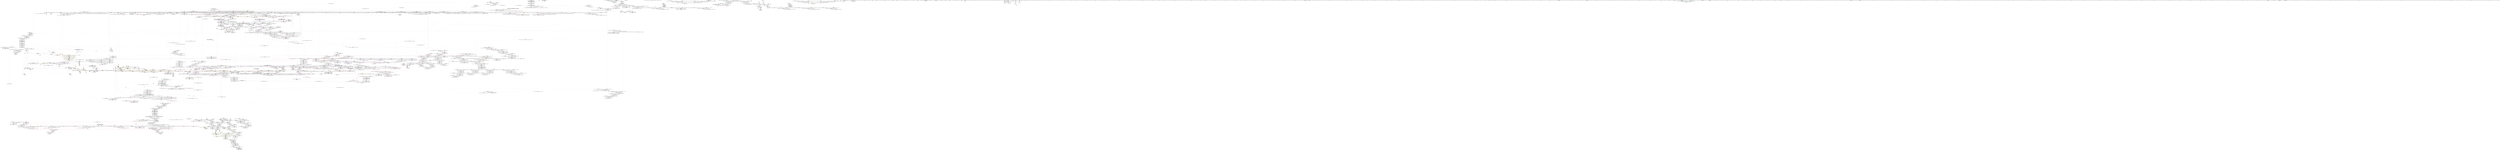 digraph "SVFG" {
	label="SVFG";

	Node0x5558f4f83fb0 [shape=record,color=grey,label="{NodeID: 0\nNullPtr}"];
	Node0x5558f4f83fb0 -> Node0x5558f56080c0[style=solid];
	Node0x5558f4f83fb0 -> Node0x5558f56081c0[style=solid];
	Node0x5558f4f83fb0 -> Node0x5558f5608290[style=solid];
	Node0x5558f4f83fb0 -> Node0x5558f5608360[style=solid];
	Node0x5558f4f83fb0 -> Node0x5558f5608430[style=solid];
	Node0x5558f4f83fb0 -> Node0x5558f5608500[style=solid];
	Node0x5558f4f83fb0 -> Node0x5558f56085d0[style=solid];
	Node0x5558f4f83fb0 -> Node0x5558f56086a0[style=solid];
	Node0x5558f4f83fb0 -> Node0x5558f5608770[style=solid];
	Node0x5558f4f83fb0 -> Node0x5558f5608840[style=solid];
	Node0x5558f4f83fb0 -> Node0x5558f5608910[style=solid];
	Node0x5558f4f83fb0 -> Node0x5558f56089e0[style=solid];
	Node0x5558f4f83fb0 -> Node0x5558f5608ab0[style=solid];
	Node0x5558f4f83fb0 -> Node0x5558f5608b80[style=solid];
	Node0x5558f4f83fb0 -> Node0x5558f5608c50[style=solid];
	Node0x5558f4f83fb0 -> Node0x5558f5608d20[style=solid];
	Node0x5558f4f83fb0 -> Node0x5558f5608df0[style=solid];
	Node0x5558f4f83fb0 -> Node0x5558f5608ec0[style=solid];
	Node0x5558f4f83fb0 -> Node0x5558f5608f90[style=solid];
	Node0x5558f4f83fb0 -> Node0x5558f5609060[style=solid];
	Node0x5558f4f83fb0 -> Node0x5558f5609130[style=solid];
	Node0x5558f4f83fb0 -> Node0x5558f5609200[style=solid];
	Node0x5558f4f83fb0 -> Node0x5558f56092d0[style=solid];
	Node0x5558f4f83fb0 -> Node0x5558f56093a0[style=solid];
	Node0x5558f4f83fb0 -> Node0x5558f5609470[style=solid];
	Node0x5558f4f83fb0 -> Node0x5558f5609540[style=solid];
	Node0x5558f4f83fb0 -> Node0x5558f5609610[style=solid];
	Node0x5558f4f83fb0 -> Node0x5558f56096e0[style=solid];
	Node0x5558f4f83fb0 -> Node0x5558f56097b0[style=solid];
	Node0x5558f4f83fb0 -> Node0x5558f5609880[style=solid];
	Node0x5558f4f83fb0 -> Node0x5558f5609950[style=solid];
	Node0x5558f4f83fb0 -> Node0x5558f5609a20[style=solid];
	Node0x5558f4f83fb0 -> Node0x5558f5609af0[style=solid];
	Node0x5558f4f83fb0 -> Node0x5558f5609bc0[style=solid];
	Node0x5558f4f83fb0 -> Node0x5558f5609c90[style=solid];
	Node0x5558f4f83fb0 -> Node0x5558f5609d60[style=solid];
	Node0x5558f4f83fb0 -> Node0x5558f5609e30[style=solid];
	Node0x5558f4f83fb0 -> Node0x5558f5609f00[style=solid];
	Node0x5558f4f83fb0 -> Node0x5558f5609fd0[style=solid];
	Node0x5558f4f83fb0 -> Node0x5558f560a0a0[style=solid];
	Node0x5558f4f83fb0 -> Node0x5558f560a170[style=solid];
	Node0x5558f4f83fb0 -> Node0x5558f560a240[style=solid];
	Node0x5558f4f83fb0 -> Node0x5558f560a310[style=solid];
	Node0x5558f4f83fb0 -> Node0x5558f560a3e0[style=solid];
	Node0x5558f4f83fb0 -> Node0x5558f560a4b0[style=solid];
	Node0x5558f4f83fb0 -> Node0x5558f560a580[style=solid];
	Node0x5558f4f83fb0 -> Node0x5558f560a650[style=solid];
	Node0x5558f4f83fb0 -> Node0x5558f560a720[style=solid];
	Node0x5558f4f83fb0 -> Node0x5558f560a7f0[style=solid];
	Node0x5558f4f83fb0 -> Node0x5558f560a8c0[style=solid];
	Node0x5558f4f83fb0 -> Node0x5558f560a990[style=solid];
	Node0x5558f4f83fb0 -> Node0x5558f5645640[style=solid];
	Node0x5558f4f83fb0 -> Node0x5558f56476f0[style=solid];
	Node0x5558f4f83fb0 -> Node0x5558f564cd10[style=solid];
	Node0x5558f4f83fb0 -> Node0x5558f564d050[style=solid];
	Node0x5558f4f83fb0 -> Node0x5558f564d390[style=solid];
	Node0x5558f4f83fb0 -> Node0x5558f564d460[style=solid];
	Node0x5558f4f83fb0 -> Node0x5558f564d6d0[style=solid];
	Node0x5558f4f83fb0 -> Node0x5558f5651080[style=solid];
	Node0x5558f4f83fb0 -> Node0x5558f5688330[style=solid];
	Node0x5558f4f83fb0 -> Node0x5558f5688930[style=solid];
	Node0x5558f4f83fb0 -> Node0x5558f5688db0[style=solid];
	Node0x5558f4f83fb0 -> Node0x5558f5688f30[style=solid];
	Node0x5558f4f83fb0 -> Node0x5558f56890b0[style=solid];
	Node0x5558f4f83fb0 -> Node0x5558f5689530[style=solid];
	Node0x5558f4f83fb0 -> Node0x5558f568a130[style=solid];
	Node0x5558f4f83fb0:s64 -> Node0x5558f57b7dd0[style=solid,color=red];
	Node0x5558f560a650 [shape=record,color=black,label="{NodeID: 443\n1837\<--3\n\<--dummyVal\n_ZNSt8_Rb_treeINSt7__cxx1112basic_stringIcSt11char_traitsIcESaIcEEESt4pairIKS5_iESt10_Select1stIS8_ESt4lessIS5_ESaIS8_EE17_M_construct_nodeIJRKSt21piecewise_construct_tSt5tupleIJRS7_EESJ_IJEEEEEvPSt13_Rb_tree_nodeIS8_EDpOT_\n|{<s0>186}}"];
	Node0x5558f560a650:s0 -> Node0x5558f57be170[style=solid,color=red];
	Node0x5558f5619cb0 [shape=record,color=red,label="{NodeID: 886\n727\<--721\nthis1\<--this.addr\n_ZNSt8_Rb_treeINSt7__cxx1112basic_stringIcSt11char_traitsIcESaIcEEESt4pairIKS5_iESt10_Select1stIS8_ESt4lessIS5_ESaIS8_EE12_M_drop_nodeEPSt13_Rb_tree_nodeIS8_E\n|{<s0>70|<s1>71}}"];
	Node0x5558f5619cb0:s0 -> Node0x5558f57c0150[style=solid,color=red];
	Node0x5558f5619cb0:s1 -> Node0x5558f57c13b0[style=solid,color=red];
	Node0x5558f56f20b0 [shape=record,color=yellow,style=double,label="{NodeID: 2436\n92V_1 = ENCHI(MR_92V_0)\npts\{150001 150002 150003 150004 \}\nFun[_ZNSt3mapINSt7__cxx1112basic_stringIcSt11char_traitsIcESaIcEEEiSt4lessIS5_ESaISt4pairIKS5_iEEE5clearEv]|{<s0>50|<s1>50|<s2>50}}"];
	Node0x5558f56f20b0:s0 -> Node0x5558f5702120[style=dashed,color=red];
	Node0x5558f56f20b0:s1 -> Node0x5558f5702200[style=dashed,color=red];
	Node0x5558f56f20b0:s2 -> Node0x5558f57022e0[style=dashed,color=red];
	Node0x5558f564ff70 [shape=record,color=blue,label="{NodeID: 1329\n2111\<--9\nsecond\<--\n_ZNSt4pairIKNSt7__cxx1112basic_stringIcSt11char_traitsIcESaIcEEEiEC2IJRS6_EJLm0EEJEJEEERSt5tupleIJDpT_EERSA_IJDpT1_EESt12_Index_tupleIJXspT0_EEESJ_IJXspT2_EEE\n|{<s0>201}}"];
	Node0x5558f564ff70:s0 -> Node0x5558f5663950[style=dashed,color=blue];
	Node0x5558f5602c40 [shape=record,color=green,label="{NodeID: 222\n1291\<--1292\n__x.addr\<--__x.addr_field_insensitive\n_ZNSt8_Rb_treeINSt7__cxx1112basic_stringIcSt11char_traitsIcESaIcEEESt4pairIKS5_iESt10_Select1stIS8_ESt4lessIS5_ESaIS8_EE6_S_keyEPKSt13_Rb_tree_nodeIS8_E\n}"];
	Node0x5558f5602c40 -> Node0x5558f563d2b0[style=solid];
	Node0x5558f5602c40 -> Node0x5558f564b7f0[style=solid];
	Node0x5558f5626300 [shape=record,color=purple,label="{NodeID: 665\n550\<--549\n_M_header\<--this1\n_ZNSt15_Rb_tree_headerC2Ev\n}"];
	Node0x5558f57b5790 [shape=record,color=black,label="{NodeID: 3322\n1566 = PHI(2163, )\n|{<s0>141}}"];
	Node0x5558f57b5790:s0 -> Node0x5558f57bdca0[style=solid,color=red];
	Node0x5558f56e2d00 [shape=record,color=black,label="{NodeID: 2215\nMR_139V_2 = PHI(MR_139V_1, MR_139V_1, MR_139V_4, MR_139V_1, MR_139V_3, MR_139V_1, MR_139V_4, MR_139V_1, MR_139V_4, MR_139V_1, MR_139V_1, )\npts\{15020000 \}\n}"];
	Node0x5558f5644af0 [shape=record,color=red,label="{NodeID: 1108\n2466\<--2465\n\<--call2\n_ZNSt4pairIPSt18_Rb_tree_node_baseS1_EC2IRPSt13_Rb_tree_nodeIS_IKNSt7__cxx1112basic_stringIcSt11char_traitsIcESaIcEEEiEERS1_Lb1EEEOT_OT0_\n}"];
	Node0x5558f5644af0 -> Node0x5558f5652330[style=solid];
	Node0x5558f4f84040 [shape=record,color=green,label="{NodeID: 1\n7\<--1\n__dso_handle\<--dummyObj\nGlob }"];
	Node0x5558f560a720 [shape=record,color=black,label="{NodeID: 444\n2038\<--3\n\<--dummyVal\n_ZNSt11_Tuple_implILm0EJRKNSt7__cxx1112basic_stringIcSt11char_traitsIcESaIcEEEEEC2EOS8_\n}"];
	Node0x5558f5619d80 [shape=record,color=red,label="{NodeID: 887\n728\<--723\n\<--__p.addr\n_ZNSt8_Rb_treeINSt7__cxx1112basic_stringIcSt11char_traitsIcESaIcEEESt4pairIKS5_iESt10_Select1stIS8_ESt4lessIS5_ESaIS8_EE12_M_drop_nodeEPSt13_Rb_tree_nodeIS8_E\n|{<s0>70}}"];
	Node0x5558f5619d80:s0 -> Node0x5558f57c0260[style=solid,color=red];
	Node0x5558f56f2190 [shape=record,color=yellow,style=double,label="{NodeID: 2437\n13V_1 = ENCHI(MR_13V_0)\npts\{158 \}\nFun[__cxx_global_array_dtor.4]}"];
	Node0x5558f56f2190 -> Node0x5558f56459b0[style=dashed];
	Node0x5558f5650040 [shape=record,color=blue,label="{NodeID: 1330\n2116\<--2115\n__t.addr\<--__t\n_ZSt3getILm0EJRKNSt7__cxx1112basic_stringIcSt11char_traitsIcESaIcEEEEERNSt13tuple_elementIXT_ESt5tupleIJDpT0_EEE4typeERSC_\n}"];
	Node0x5558f5650040 -> Node0x5558f5642180[style=dashed];
	Node0x5558f5602d10 [shape=record,color=green,label="{NodeID: 223\n1293\<--1294\nref.tmp\<--ref.tmp_field_insensitive\n_ZNSt8_Rb_treeINSt7__cxx1112basic_stringIcSt11char_traitsIcESaIcEEESt4pairIKS5_iESt10_Select1stIS8_ESt4lessIS5_ESaIS8_EE6_S_keyEPKSt13_Rb_tree_nodeIS8_E\n|{<s0>119}}"];
	Node0x5558f5602d10:s0 -> Node0x5558f57c3910[style=solid,color=red];
	Node0x5558f56263d0 [shape=record,color=purple,label="{NodeID: 666\n551\<--549\n_M_header2\<--this1\n_ZNSt15_Rb_tree_headerC2Ev\n}"];
	Node0x5558f57b5860 [shape=record,color=black,label="{NodeID: 3323\n1567 = PHI(996, )\n}"];
	Node0x5558f56e3200 [shape=record,color=black,label="{NodeID: 2216\nMR_298V_3 = PHI(MR_298V_4, MR_298V_2, )\npts\{2226 \}\n|{|<s6>225|<s7>229}}"];
	Node0x5558f56e3200 -> Node0x5558f5642f50[style=dashed];
	Node0x5558f56e3200 -> Node0x5558f5643020[style=dashed];
	Node0x5558f56e3200 -> Node0x5558f56430f0[style=dashed];
	Node0x5558f56e3200 -> Node0x5558f56431c0[style=dashed];
	Node0x5558f56e3200 -> Node0x5558f5643290[style=dashed];
	Node0x5558f56e3200 -> Node0x5558f5650ee0[style=dashed];
	Node0x5558f56e3200:s6 -> Node0x5558f5705430[style=dashed,color=red];
	Node0x5558f56e3200:s7 -> Node0x5558f5705430[style=dashed,color=red];
	Node0x5558f5644bc0 [shape=record,color=red,label="{NodeID: 1109\n2474\<--2471\n\<--__t.addr\n_ZSt7forwardIRPSt13_Rb_tree_nodeISt4pairIKNSt7__cxx1112basic_stringIcSt11char_traitsIcESaIcEEEiEEEOT_RNSt16remove_referenceISD_E4typeE\n}"];
	Node0x5558f5644bc0 -> Node0x5558f56235c0[style=solid];
	Node0x5558f55a3030 [shape=record,color=green,label="{NodeID: 2\n9\<--1\n\<--dummyObj\nCan only get source location for instruction, argument, global var or function.}"];
	Node0x5558f560a7f0 [shape=record,color=black,label="{NodeID: 445\n2039\<--3\n\<--dummyVal\n_ZNSt11_Tuple_implILm0EJRKNSt7__cxx1112basic_stringIcSt11char_traitsIcESaIcEEEEEC2EOS8_\n|{<s0>205}}"];
	Node0x5558f560a7f0:s0 -> Node0x5558f57be170[style=solid,color=red];
	Node0x5558f5619e50 [shape=record,color=red,label="{NodeID: 888\n732\<--723\n\<--__p.addr\n_ZNSt8_Rb_treeINSt7__cxx1112basic_stringIcSt11char_traitsIcESaIcEEESt4pairIKS5_iESt10_Select1stIS8_ESt4lessIS5_ESaIS8_EE12_M_drop_nodeEPSt13_Rb_tree_nodeIS8_E\n|{<s0>71}}"];
	Node0x5558f5619e50:s0 -> Node0x5558f57c1500[style=solid,color=red];
	Node0x5558f5650110 [shape=record,color=blue,label="{NodeID: 1331\n2130\<--2129\n__t.addr\<--__t\n_ZSt12__get_helperILm0ERKNSt7__cxx1112basic_stringIcSt11char_traitsIcESaIcEEEJEERT0_RSt11_Tuple_implIXT_EJS8_DpT1_EE\n}"];
	Node0x5558f5650110 -> Node0x5558f5642250[style=dashed];
	Node0x5558f5602de0 [shape=record,color=green,label="{NodeID: 224\n1298\<--1299\n_ZNSt8_Rb_treeINSt7__cxx1112basic_stringIcSt11char_traitsIcESaIcEEESt4pairIKS5_iESt10_Select1stIS8_ESt4lessIS5_ESaIS8_EE8_S_valueEPKSt13_Rb_tree_nodeIS8_E\<--_ZNSt8_Rb_treeINSt7__cxx1112basic_stringIcSt11char_traitsIcESaIcEEESt4pairIKS5_iESt10_Select1stIS8_ESt4lessIS5_ESaIS8_EE8_S_valueEPKSt13_Rb_tree_nodeIS8_E_field_insensitive\n}"];
	Node0x5558f56264a0 [shape=record,color=purple,label="{NodeID: 667\n552\<--549\n_M_color\<--this1\n_ZNSt15_Rb_tree_headerC2Ev\n}"];
	Node0x5558f56264a0 -> Node0x5558f5647480[style=solid];
	Node0x5558f57b5930 [shape=record,color=black,label="{NodeID: 3324\n1806 = PHI(1474, )\n|{<s0>181}}"];
	Node0x5558f57b5930:s0 -> Node0x5558f57bb300[style=solid,color=red];
	Node0x5558f56e3700 [shape=record,color=black,label="{NodeID: 2217\nMR_300V_3 = PHI(MR_300V_4, MR_300V_2, )\npts\{2228 \}\n|{|<s2>225|<s3>229}}"];
	Node0x5558f56e3700 -> Node0x5558f5643360[style=dashed];
	Node0x5558f56e3700 -> Node0x5558f5650d40[style=dashed];
	Node0x5558f56e3700:s2 -> Node0x5558f57059a0[style=dashed,color=red];
	Node0x5558f56e3700:s3 -> Node0x5558f57059a0[style=dashed,color=red];
	Node0x5558f5644c90 [shape=record,color=red,label="{NodeID: 1110\n2494\<--2488\nthis1\<--this.addr\n_ZNSt11_Tuple_implILm0EJRKNSt7__cxx1112basic_stringIcSt11char_traitsIcESaIcEEEEEC2ES7_\n}"];
	Node0x5558f5644c90 -> Node0x5558f5623690[style=solid];
	Node0x5558f55fa0b0 [shape=record,color=green,label="{NodeID: 3\n28\<--1\n_ZSt4cout\<--dummyObj\nGlob }"];
	Node0x5558f560a8c0 [shape=record,color=black,label="{NodeID: 446\n2513\<--3\n\<--dummyVal\n_ZNSt8_Rb_treeINSt7__cxx1112basic_stringIcSt11char_traitsIcESaIcEEESt4pairIKS5_iESt10_Select1stIS8_ESt4lessIS5_ESaIS8_EE5clearEv\n}"];
	Node0x5558f5619f20 [shape=record,color=red,label="{NodeID: 889\n746\<--740\nthis1\<--this.addr\n_ZNSt8_Rb_treeINSt7__cxx1112basic_stringIcSt11char_traitsIcESaIcEEESt4pairIKS5_iESt10_Select1stIS8_ESt4lessIS5_ESaIS8_EE15_M_destroy_nodeEPSt13_Rb_tree_nodeIS8_E\n|{<s0>72}}"];
	Node0x5558f5619f20:s0 -> Node0x5558f57c4510[style=solid,color=red];
	Node0x5558f56501e0 [shape=record,color=blue,label="{NodeID: 1332\n2140\<--2137\nthis.addr\<--this\n_ZNKSt23_Rb_tree_const_iteratorISt4pairIKNSt7__cxx1112basic_stringIcSt11char_traitsIcESaIcEEEiEE13_M_const_castEv\n}"];
	Node0x5558f56501e0 -> Node0x5558f5642320[style=dashed];
	Node0x5558f5602ee0 [shape=record,color=green,label="{NodeID: 225\n1301\<--1302\n_ZNKSt10_Select1stISt4pairIKNSt7__cxx1112basic_stringIcSt11char_traitsIcESaIcEEEiEEclERKS8_\<--_ZNKSt10_Select1stISt4pairIKNSt7__cxx1112basic_stringIcSt11char_traitsIcESaIcEEEiEEclERKS8__field_insensitive\n}"];
	Node0x5558f5626570 [shape=record,color=purple,label="{NodeID: 668\n577\<--576\n_M_header\<--this1\n_ZNSt15_Rb_tree_header8_M_resetEv\n}"];
	Node0x5558f57b5a00 [shape=record,color=black,label="{NodeID: 3325\n1818 = PHI()\n}"];
	Node0x5558f56e3c00 [shape=record,color=black,label="{NodeID: 2218\nMR_302V_3 = PHI(MR_302V_4, MR_302V_2, )\npts\{2230 \}\n}"];
	Node0x5558f56e3c00 -> Node0x5558f5643500[style=dashed];
	Node0x5558f56e3c00 -> Node0x5558f5650e10[style=dashed];
	Node0x5558f5644d60 [shape=record,color=red,label="{NodeID: 1111\n2496\<--2490\n\<--__head.addr\n_ZNSt11_Tuple_implILm0EJRKNSt7__cxx1112basic_stringIcSt11char_traitsIcESaIcEEEEEC2ES7_\n|{<s0>240}}"];
	Node0x5558f5644d60:s0 -> Node0x5558f57c2060[style=solid,color=red];
	Node0x5558f55fa3f0 [shape=record,color=green,label="{NodeID: 4\n29\<--1\n.str\<--dummyObj\nGlob }"];
	Node0x5558f560a990 [shape=record,color=black,label="{NodeID: 447\n2514\<--3\n\<--dummyVal\n_ZNSt8_Rb_treeINSt7__cxx1112basic_stringIcSt11char_traitsIcESaIcEEESt4pairIKS5_iESt10_Select1stIS8_ESt4lessIS5_ESaIS8_EE5clearEv\n|{<s0>244}}"];
	Node0x5558f560a990:s0 -> Node0x5558f57be170[style=solid,color=red];
	Node0x5558f5619ff0 [shape=record,color=red,label="{NodeID: 890\n750\<--742\n\<--__p.addr\n_ZNSt8_Rb_treeINSt7__cxx1112basic_stringIcSt11char_traitsIcESaIcEEESt4pairIKS5_iESt10_Select1stIS8_ESt4lessIS5_ESaIS8_EE15_M_destroy_nodeEPSt13_Rb_tree_nodeIS8_E\n|{<s0>73}}"];
	Node0x5558f5619ff0:s0 -> Node0x5558f57bd080[style=solid,color=red];
	Node0x5558f56502b0 [shape=record,color=blue,label="{NodeID: 1333\n2152\<--2151\nthis.addr\<--this\n_ZNKSt8_Rb_treeINSt7__cxx1112basic_stringIcSt11char_traitsIcESaIcEEESt4pairIKS5_iESt10_Select1stIS8_ESt4lessIS5_ESaIS8_EE4sizeEv\n}"];
	Node0x5558f56502b0 -> Node0x5558f5642590[style=dashed];
	Node0x5558f5602fe0 [shape=record,color=green,label="{NodeID: 226\n1307\<--1308\nthis.addr\<--this.addr_field_insensitive\n_ZNSt17_Rb_tree_iteratorISt4pairIKNSt7__cxx1112basic_stringIcSt11char_traitsIcESaIcEEEiEEC2EPSt18_Rb_tree_node_base\n}"];
	Node0x5558f5602fe0 -> Node0x5558f563d380[style=solid];
	Node0x5558f5602fe0 -> Node0x5558f564b8c0[style=solid];
	Node0x5558f5626640 [shape=record,color=purple,label="{NodeID: 669\n578\<--576\n_M_parent\<--this1\n_ZNSt15_Rb_tree_header8_M_resetEv\n}"];
	Node0x5558f5626640 -> Node0x5558f56476f0[style=solid];
	Node0x5558f57b5ad0 [shape=record,color=black,label="{NodeID: 3326\n1854 = PHI(1858, )\n}"];
	Node0x5558f57b5ad0 -> Node0x5558f5620b80[style=solid];
	Node0x5558f5644e30 [shape=record,color=red,label="{NodeID: 1112\n2504\<--2501\nthis1\<--this.addr\n_ZNSt8_Rb_treeINSt7__cxx1112basic_stringIcSt11char_traitsIcESaIcEEESt4pairIKS5_iESt10_Select1stIS8_ESt4lessIS5_ESaIS8_EE5clearEv\n|{|<s1>241|<s2>242}}"];
	Node0x5558f5644e30 -> Node0x5558f56168b0[style=solid];
	Node0x5558f5644e30:s1 -> Node0x5558f57b7f10[style=solid,color=red];
	Node0x5558f5644e30:s2 -> Node0x5558f57b8920[style=solid,color=red];
	Node0x5558f55fa4b0 [shape=record,color=green,label="{NodeID: 5\n31\<--1\n.str.5\<--dummyObj\nGlob }"];
	Node0x5558f560aa60 [shape=record,color=black,label="{NodeID: 448\n340\<--9\nmain_ret\<--\nmain\n}"];
	Node0x5558f561a0c0 [shape=record,color=red,label="{NodeID: 891\n757\<--742\n\<--__p.addr\n_ZNSt8_Rb_treeINSt7__cxx1112basic_stringIcSt11char_traitsIcESaIcEEESt4pairIKS5_iESt10_Select1stIS8_ESt4lessIS5_ESaIS8_EE15_M_destroy_nodeEPSt13_Rb_tree_nodeIS8_E\n}"];
	Node0x5558f5650380 [shape=record,color=blue,label="{NodeID: 1334\n2165\<--2164\n__x.addr\<--__x\n_ZNSt8_Rb_treeINSt7__cxx1112basic_stringIcSt11char_traitsIcESaIcEEESt4pairIKS5_iESt10_Select1stIS8_ESt4lessIS5_ESaIS8_EE6_S_keyEPKSt18_Rb_tree_node_base\n}"];
	Node0x5558f5650380 -> Node0x5558f5642730[style=dashed];
	Node0x5558f56030b0 [shape=record,color=green,label="{NodeID: 227\n1309\<--1310\n__x.addr\<--__x.addr_field_insensitive\n_ZNSt17_Rb_tree_iteratorISt4pairIKNSt7__cxx1112basic_stringIcSt11char_traitsIcESaIcEEEiEEC2EPSt18_Rb_tree_node_base\n}"];
	Node0x5558f56030b0 -> Node0x5558f563d450[style=solid];
	Node0x5558f56030b0 -> Node0x5558f564b990[style=solid];
	Node0x5558f5626710 [shape=record,color=purple,label="{NodeID: 670\n580\<--576\n_M_header2\<--this1\n_ZNSt15_Rb_tree_header8_M_resetEv\n}"];
	Node0x5558f5626710 -> Node0x5558f56477c0[style=solid];
	Node0x5558f57b5ba0 [shape=record,color=black,label="{NodeID: 3327\n1873 = PHI(1891, )\n}"];
	Node0x5558f57b5ba0 -> Node0x5558f5689fb0[style=solid];
	Node0x5558f56e4630 [shape=record,color=black,label="{NodeID: 2220\nMR_304V_2 = PHI(MR_304V_3, MR_304V_1, MR_304V_1, )\npts\{2236 \}\n}"];
	Node0x5558f5644f00 [shape=record,color=red,label="{NodeID: 1113\n2529\<--2528\ndummyVal\<--offset_0\n_ZNSt3mapINSt7__cxx1112basic_stringIcSt11char_traitsIcESaIcEEEiSt4lessIS5_ESaISt4pairIKS5_iEEEixERS9_\n}"];
	Node0x5558f5644f00 -> Node0x5558f5646370[style=solid];
	Node0x5558f55fa570 [shape=record,color=green,label="{NodeID: 6\n33\<--1\n.str.6\<--dummyObj\nGlob }"];
	Node0x5558f560ab30 [shape=record,color=black,label="{NodeID: 449\n17\<--16\n\<--s\nCan only get source location for instruction, argument, global var or function.}"];
	Node0x5558f561a190 [shape=record,color=red,label="{NodeID: 892\n772\<--766\nthis1\<--this.addr\n_ZNSt8_Rb_treeINSt7__cxx1112basic_stringIcSt11char_traitsIcESaIcEEESt4pairIKS5_iESt10_Select1stIS8_ESt4lessIS5_ESaIS8_EE11_M_put_nodeEPSt13_Rb_tree_nodeIS8_E\n|{<s0>76}}"];
	Node0x5558f561a190:s0 -> Node0x5558f57c4510[style=solid,color=red];
	Node0x5558f5650450 [shape=record,color=blue,label="{NodeID: 1335\n2178\<--2177\nthis.addr\<--this\n_ZNSt8_Rb_treeINSt7__cxx1112basic_stringIcSt11char_traitsIcESaIcEEESt4pairIKS5_iESt10_Select1stIS8_ESt4lessIS5_ESaIS8_EE12_M_rightmostEv\n}"];
	Node0x5558f5650450 -> Node0x5558f5642800[style=dashed];
	Node0x5558f560b630 [shape=record,color=green,label="{NodeID: 228\n1321\<--1322\nthis.addr\<--this.addr_field_insensitive\n_ZNKSt10_Select1stISt4pairIKNSt7__cxx1112basic_stringIcSt11char_traitsIcESaIcEEEiEEclERKS8_\n}"];
	Node0x5558f560b630 -> Node0x5558f563d520[style=solid];
	Node0x5558f560b630 -> Node0x5558f564bb30[style=solid];
	Node0x5558f56267e0 [shape=record,color=purple,label="{NodeID: 671\n581\<--576\n_M_header3\<--this1\n_ZNSt15_Rb_tree_header8_M_resetEv\n}"];
	Node0x5558f57b5c70 [shape=record,color=black,label="{NodeID: 3328\n1927 = PHI(1460, )\n|{<s0>194}}"];
	Node0x5558f57b5c70:s0 -> Node0x5558f57b9890[style=solid,color=red];
	Node0x5558f56e4b30 [shape=record,color=black,label="{NodeID: 2221\nMR_143V_4 = PHI(MR_143V_5, MR_143V_2, MR_143V_5, )\npts\{22320000 \}\n}"];
	Node0x5558f5644fd0 [shape=record,color=red,label="{NodeID: 1114\n2532\<--2531\ndummyVal\<--offset_0\n_ZNSt8_Rb_treeINSt7__cxx1112basic_stringIcSt11char_traitsIcESaIcEEESt4pairIKS5_iESt10_Select1stIS8_ESt4lessIS5_ESaIS8_EE22_M_emplace_hint_uniqueIJRKSt21piecewise_construct_tSt5tupleIJRS7_EESJ_IJEEEEESt17_Rb_tree_iteratorIS8_ESt23_Rb_tree_const_iteratorIS8_EDpOT_\n}"];
	Node0x5558f5644fd0 -> Node0x5558f564a470[style=solid];
	Node0x5558f55fade0 [shape=record,color=green,label="{NodeID: 7\n35\<--1\n.str.7\<--dummyObj\nGlob }"];
	Node0x5558f560ac30 [shape=record,color=black,label="{NodeID: 450\n20\<--19\n\<--t\nCan only get source location for instruction, argument, global var or function.}"];
	Node0x5558f561a260 [shape=record,color=red,label="{NodeID: 893\n774\<--768\n\<--__p.addr\n_ZNSt8_Rb_treeINSt7__cxx1112basic_stringIcSt11char_traitsIcESaIcEEESt4pairIKS5_iESt10_Select1stIS8_ESt4lessIS5_ESaIS8_EE11_M_put_nodeEPSt13_Rb_tree_nodeIS8_E\n|{<s0>77}}"];
	Node0x5558f561a260:s0 -> Node0x5558f57c22c0[style=solid,color=red];
	Node0x5558f5650520 [shape=record,color=blue,label="{NodeID: 1336\n2193\<--2190\nthis.addr\<--this\n_ZNSt4pairIPSt18_Rb_tree_node_baseS1_EC2IRS1_Lb1EEERKS1_OT_\n}"];
	Node0x5558f5650520 -> Node0x5558f56428d0[style=dashed];
	Node0x5558f560b700 [shape=record,color=green,label="{NodeID: 229\n1323\<--1324\n__x.addr\<--__x.addr_field_insensitive\n_ZNKSt10_Select1stISt4pairIKNSt7__cxx1112basic_stringIcSt11char_traitsIcESaIcEEEiEEclERKS8_\n}"];
	Node0x5558f560b700 -> Node0x5558f563d5f0[style=solid];
	Node0x5558f560b700 -> Node0x5558f564bc00[style=solid];
	Node0x5558f56268b0 [shape=record,color=purple,label="{NodeID: 672\n582\<--576\n_M_left\<--this1\n_ZNSt15_Rb_tree_header8_M_resetEv\n}"];
	Node0x5558f56268b0 -> Node0x5558f56477c0[style=solid];
	Node0x5558f57b5d40 [shape=record,color=black,label="{NodeID: 3329\n1929 = PHI(1467, )\n|{<s0>194}}"];
	Node0x5558f57b5d40:s0 -> Node0x5558f57b99d0[style=solid,color=red];
	Node0x5558f56e5030 [shape=record,color=black,label="{NodeID: 2222\nMR_313V_3 = PHI(MR_313V_4, MR_313V_2, MR_313V_4, )\npts\{22340000 \}\n}"];
	Node0x5558f56450a0 [shape=record,color=red,label="{NodeID: 1115\n2535\<--2534\ndummyVal\<--offset_0\n_ZNSt8_Rb_treeINSt7__cxx1112basic_stringIcSt11char_traitsIcESaIcEEESt4pairIKS5_iESt10_Select1stIS8_ESt4lessIS5_ESaIS8_EE29_M_get_insert_hint_unique_posESt23_Rb_tree_const_iteratorIS8_ERS7_\n}"];
	Node0x5558f56450a0 -> Node0x5558f564cf80[style=solid];
	Node0x5558f55fae70 [shape=record,color=green,label="{NodeID: 8\n37\<--1\n_ZSt3cin\<--dummyObj\nGlob }"];
	Node0x5558f560ad30 [shape=record,color=black,label="{NodeID: 451\n52\<--53\n\<--_ZNSt8ios_base4InitD1Ev\nCan only get source location for instruction, argument, global var or function.}"];
	Node0x5558f561a330 [shape=record,color=red,label="{NodeID: 894\n793\<--787\n\<--__a.addr\n_ZNSt16allocator_traitsISaISt13_Rb_tree_nodeISt4pairIKNSt7__cxx1112basic_stringIcSt11char_traitsIcESaIcEEEiEEEE7destroyIS9_EEvRSB_PT_\n}"];
	Node0x5558f561a330 -> Node0x5558f561cdc0[style=solid];
	Node0x5558f56ff950 [shape=record,color=yellow,style=double,label="{NodeID: 2444\n59V_1 = ENCHI(MR_59V_0)\npts\{2710000 \}\nFun[_ZNSt11_Tuple_implILm0EJRKNSt7__cxx1112basic_stringIcSt11char_traitsIcESaIcEEEEEC2ES7_]|{<s0>240}}"];
	Node0x5558f56ff950:s0 -> Node0x5558f564fb60[style=dashed,color=red];
	Node0x5558f56505f0 [shape=record,color=blue,label="{NodeID: 1337\n2195\<--2191\n__x.addr\<--__x\n_ZNSt4pairIPSt18_Rb_tree_node_baseS1_EC2IRS1_Lb1EEERKS1_OT_\n}"];
	Node0x5558f56505f0 -> Node0x5558f56429a0[style=dashed];
	Node0x5558f560b7d0 [shape=record,color=green,label="{NodeID: 230\n1333\<--1334\n__x.addr\<--__x.addr_field_insensitive\n_ZNSt8_Rb_treeINSt7__cxx1112basic_stringIcSt11char_traitsIcESaIcEEESt4pairIKS5_iESt10_Select1stIS8_ESt4lessIS5_ESaIS8_EE8_S_valueEPKSt13_Rb_tree_nodeIS8_E\n}"];
	Node0x5558f560b7d0 -> Node0x5558f563d6c0[style=solid];
	Node0x5558f560b7d0 -> Node0x5558f564bcd0[style=solid];
	Node0x5558f571ca20 [shape=record,color=yellow,style=double,label="{NodeID: 2887\nRETMU(11V_2)\npts\{123 \}\nFun[__cxx_global_array_dtor]}"];
	Node0x5558f5626980 [shape=record,color=purple,label="{NodeID: 673\n584\<--576\n_M_header4\<--this1\n_ZNSt15_Rb_tree_header8_M_resetEv\n}"];
	Node0x5558f5626980 -> Node0x5558f5647890[style=solid];
	Node0x5558f57b5e10 [shape=record,color=black,label="{NodeID: 3330\n1931 = PHI(1474, )\n|{<s0>194}}"];
	Node0x5558f57b5e10:s0 -> Node0x5558f57b9b10[style=solid,color=red];
	Node0x5558f56e5530 [shape=record,color=black,label="{NodeID: 2223\nMR_315V_3 = PHI(MR_315V_5, MR_315V_2, MR_315V_4, )\npts\{22200000 22200001 \}\n}"];
	Node0x5558f5645170 [shape=record,color=red,label="{NodeID: 1116\n2538\<--2537\ndummyVal\<--offset_0\n_ZNSt8_Rb_treeINSt7__cxx1112basic_stringIcSt11char_traitsIcESaIcEEESt4pairIKS5_iESt10_Select1stIS8_ESt4lessIS5_ESaIS8_EE29_M_get_insert_hint_unique_posESt23_Rb_tree_const_iteratorIS8_ERS7_\n}"];
	Node0x5558f5645170 -> Node0x5558f564d2c0[style=solid];
	Node0x5558f55faf00 [shape=record,color=green,label="{NodeID: 9\n38\<--1\n_ZStL19piecewise_construct\<--dummyObj\nGlob |{<s0>27}}"];
	Node0x5558f55faf00:s0 -> Node0x5558f57bf600[style=solid,color=red];
	Node0x5558f560ae30 [shape=record,color=black,label="{NodeID: 452\n74\<--75\n\<--_ZNSt3mapINSt7__cxx1112basic_stringIcSt11char_traitsIcESaIcEEEiSt4lessIS5_ESaISt4pairIKS5_iEEED2Ev\nCan only get source location for instruction, argument, global var or function.}"];
	Node0x5558f561a400 [shape=record,color=red,label="{NodeID: 895\n795\<--789\n\<--__p.addr\n_ZNSt16allocator_traitsISaISt13_Rb_tree_nodeISt4pairIKNSt7__cxx1112basic_stringIcSt11char_traitsIcESaIcEEEiEEEE7destroyIS9_EEvRSB_PT_\n|{<s0>79}}"];
	Node0x5558f561a400:s0 -> Node0x5558f57b9500[style=solid,color=red];
	Node0x5558f56506c0 [shape=record,color=blue,label="{NodeID: 1338\n2197\<--2192\n__y.addr\<--__y\n_ZNSt4pairIPSt18_Rb_tree_node_baseS1_EC2IRS1_Lb1EEERKS1_OT_\n}"];
	Node0x5558f56506c0 -> Node0x5558f5642a70[style=dashed];
	Node0x5558f560b8a0 [shape=record,color=green,label="{NodeID: 231\n1338\<--1339\n_ZNKSt13_Rb_tree_nodeISt4pairIKNSt7__cxx1112basic_stringIcSt11char_traitsIcESaIcEEEiEE9_M_valptrEv\<--_ZNKSt13_Rb_tree_nodeISt4pairIKNSt7__cxx1112basic_stringIcSt11char_traitsIcESaIcEEEiEE9_M_valptrEv_field_insensitive\n}"];
	Node0x5558f5626a50 [shape=record,color=purple,label="{NodeID: 674\n585\<--576\n_M_header5\<--this1\n_ZNSt15_Rb_tree_header8_M_resetEv\n}"];
	Node0x5558f57b5ee0 [shape=record,color=black,label="{NodeID: 3331\n1968 = PHI(1460, )\n}"];
	Node0x5558f56e5a30 [shape=record,color=black,label="{NodeID: 2224\nMR_454V_3 = PHI(MR_454V_5, MR_454V_2, )\npts\{1236 \}\n}"];
	Node0x5558f56e5a30 -> Node0x5558f563cb60[style=dashed];
	Node0x5558f56e5a30 -> Node0x5558f563cc30[style=dashed];
	Node0x5558f56e5a30 -> Node0x5558f563cd00[style=dashed];
	Node0x5558f56e5a30 -> Node0x5558f563cdd0[style=dashed];
	Node0x5558f56e5a30 -> Node0x5558f563cea0[style=dashed];
	Node0x5558f56e5a30 -> Node0x5558f564b580[style=dashed];
	Node0x5558f56e5a30 -> Node0x5558f564b650[style=dashed];
	Node0x5558f5645240 [shape=record,color=blue,label="{NodeID: 1117\n8\<--9\ntot\<--\nGlob }"];
	Node0x5558f5645240 -> Node0x5558f56d7dd0[style=dashed];
	Node0x5558f55fb000 [shape=record,color=green,label="{NodeID: 10\n40\<--1\n\<--dummyObj\nCan only get source location for instruction, argument, global var or function.}"];
	Node0x5558f560af30 [shape=record,color=black,label="{NodeID: 453\n189\<--188\nidxprom\<--\n_Z5solvev\n}"];
	Node0x5558f561a4d0 [shape=record,color=red,label="{NodeID: 896\n805\<--802\nthis1\<--this.addr\n_ZNSt8_Rb_treeINSt7__cxx1112basic_stringIcSt11char_traitsIcESaIcEEESt4pairIKS5_iESt10_Select1stIS8_ESt4lessIS5_ESaIS8_EE21_M_get_Node_allocatorEv\n}"];
	Node0x5558f561a4d0 -> Node0x5558f5627340[style=solid];
	Node0x5558f56ffb40 [shape=record,color=yellow,style=double,label="{NodeID: 2446\n536V_1 = ENCHI(MR_536V_0)\npts\{2710000 19550000 \}\nFun[_ZNSt10_Head_baseILm0ERKNSt7__cxx1112basic_stringIcSt11char_traitsIcESaIcEEELb0EE7_M_headERS8_]}"];
	Node0x5558f56ffb40 -> Node0x5558f5641f10[style=dashed];
	Node0x5558f5650790 [shape=record,color=blue,label="{NodeID: 1339\n2204\<--2206\nfirst\<--\n_ZNSt4pairIPSt18_Rb_tree_node_baseS1_EC2IRS1_Lb1EEERKS1_OT_\n|{<s0>138|<s1>151|<s2>159|<s3>164}}"];
	Node0x5558f5650790:s0 -> Node0x5558f56e1e00[style=dashed,color=blue];
	Node0x5558f5650790:s1 -> Node0x5558f56e1e00[style=dashed,color=blue];
	Node0x5558f5650790:s2 -> Node0x5558f56e1e00[style=dashed,color=blue];
	Node0x5558f5650790:s3 -> Node0x5558f56e1e00[style=dashed,color=blue];
	Node0x5558f560b9a0 [shape=record,color=green,label="{NodeID: 232\n1343\<--1344\nthis.addr\<--this.addr_field_insensitive\n_ZNKSt13_Rb_tree_nodeISt4pairIKNSt7__cxx1112basic_stringIcSt11char_traitsIcESaIcEEEiEE9_M_valptrEv\n}"];
	Node0x5558f560b9a0 -> Node0x5558f563d790[style=solid];
	Node0x5558f560b9a0 -> Node0x5558f564bda0[style=solid];
	Node0x5558f5626b20 [shape=record,color=purple,label="{NodeID: 675\n586\<--576\n_M_right\<--this1\n_ZNSt15_Rb_tree_header8_M_resetEv\n}"];
	Node0x5558f5626b20 -> Node0x5558f5647890[style=solid];
	Node0x5558f57b5fb0 [shape=record,color=black,label="{NodeID: 3332\n1970 = PHI(1467, )\n|{<s0>197}}"];
	Node0x5558f57b5fb0:s0 -> Node0x5558f57a9080[style=solid,color=red];
	Node0x5558f56e5f30 [shape=record,color=black,label="{NodeID: 2225\nMR_456V_3 = PHI(MR_456V_4, MR_456V_2, )\npts\{1238 \}\n}"];
	Node0x5558f56e5f30 -> Node0x5558f563cf70[style=dashed];
	Node0x5558f56e5f30 -> Node0x5558f564b4b0[style=dashed];
	Node0x5558f56e5f30 -> Node0x5558f56e5f30[style=dashed];
	Node0x5558f5645340 [shape=record,color=blue,label="{NodeID: 1118\n11\<--9\nn\<--\nGlob }"];
	Node0x5558f5645340 -> Node0x5558f57027a0[style=dashed];
	Node0x5558f55fb100 [shape=record,color=green,label="{NodeID: 11\n180\<--1\n\<--dummyObj\nCan only get source location for instruction, argument, global var or function.}"];
	Node0x5558f560b000 [shape=record,color=black,label="{NodeID: 454\n204\<--203\nidxprom2\<--\n_Z5solvev\n}"];
	Node0x5558f561a5a0 [shape=record,color=red,label="{NodeID: 897\n814\<--811\nthis1\<--this.addr\n_ZNSt13_Rb_tree_nodeISt4pairIKNSt7__cxx1112basic_stringIcSt11char_traitsIcESaIcEEEiEE9_M_valptrEv\n}"];
	Node0x5558f561a5a0 -> Node0x5558f5627410[style=solid];
	Node0x5558f5650860 [shape=record,color=blue,label="{NodeID: 1340\n2208\<--2213\nsecond\<--\n_ZNSt4pairIPSt18_Rb_tree_node_baseS1_EC2IRS1_Lb1EEERKS1_OT_\n|{<s0>138|<s1>151|<s2>159|<s3>164}}"];
	Node0x5558f5650860:s0 -> Node0x5558f56e2300[style=dashed,color=blue];
	Node0x5558f5650860:s1 -> Node0x5558f56e2300[style=dashed,color=blue];
	Node0x5558f5650860:s2 -> Node0x5558f56e2300[style=dashed,color=blue];
	Node0x5558f5650860:s3 -> Node0x5558f56e2300[style=dashed,color=blue];
	Node0x5558f560ba70 [shape=record,color=green,label="{NodeID: 233\n1349\<--1350\n_ZNK9__gnu_cxx16__aligned_membufISt4pairIKNSt7__cxx1112basic_stringIcSt11char_traitsIcESaIcEEEiEE6_M_ptrEv\<--_ZNK9__gnu_cxx16__aligned_membufISt4pairIKNSt7__cxx1112basic_stringIcSt11char_traitsIcESaIcEEEiEE6_M_ptrEv_field_insensitive\n}"];
	Node0x5558f5626bf0 [shape=record,color=purple,label="{NodeID: 676\n588\<--576\n_M_node_count\<--this1\n_ZNSt15_Rb_tree_header8_M_resetEv\n}"];
	Node0x5558f5626bf0 -> Node0x5558f5647960[style=solid];
	Node0x5558f57b6080 [shape=record,color=black,label="{NodeID: 3333\n1975 = PHI(1474, )\n}"];
	Node0x5558f5645440 [shape=record,color=blue,label="{NodeID: 1119\n2524\<--40\nllvm.global_ctors_0\<--\nGlob }"];
	Node0x5558f55fb200 [shape=record,color=green,label="{NodeID: 12\n182\<--1\n\<--dummyObj\nCan only get source location for instruction, argument, global var or function.}"];
	Node0x5558f560b0d0 [shape=record,color=black,label="{NodeID: 455\n209\<--208\nidxprom4\<--\n_Z5solvev\n}"];
	Node0x5558f561a670 [shape=record,color=red,label="{NodeID: 898\n829\<--823\nthis1\<--this.addr\n_ZN9__gnu_cxx13new_allocatorISt13_Rb_tree_nodeISt4pairIKNSt7__cxx1112basic_stringIcSt11char_traitsIcESaIcEEEiEEE7destroyISA_EEvPT_\n}"];
	Node0x5558f5650930 [shape=record,color=blue,label="{NodeID: 1341\n2221\<--2217\nthis.addr\<--this\n_ZNSt8_Rb_treeINSt7__cxx1112basic_stringIcSt11char_traitsIcESaIcEEESt4pairIKS5_iESt10_Select1stIS8_ESt4lessIS5_ESaIS8_EE24_M_get_insert_unique_posERS7_\n}"];
	Node0x5558f5650930 -> Node0x5558f5642ce0[style=dashed];
	Node0x5558f560bb70 [shape=record,color=green,label="{NodeID: 234\n1354\<--1355\nthis.addr\<--this.addr_field_insensitive\n_ZNK9__gnu_cxx16__aligned_membufISt4pairIKNSt7__cxx1112basic_stringIcSt11char_traitsIcESaIcEEEiEE6_M_ptrEv\n}"];
	Node0x5558f560bb70 -> Node0x5558f563d860[style=solid];
	Node0x5558f560bb70 -> Node0x5558f564be70[style=solid];
	Node0x5558f5626cc0 [shape=record,color=purple,label="{NodeID: 677\n620\<--613\n_M_impl\<--this1\n_ZNSt8_Rb_treeINSt7__cxx1112basic_stringIcSt11char_traitsIcESaIcEEESt4pairIKS5_iESt10_Select1stIS8_ESt4lessIS5_ESaIS8_EED2Ev\n|{<s0>62}}"];
	Node0x5558f5626cc0:s0 -> Node0x5558f57b9130[style=solid,color=red];
	Node0x5558f57b6150 [shape=record,color=black,label="{NodeID: 3334\n2028 = PHI(2049, )\n|{<s0>203}}"];
	Node0x5558f57b6150:s0 -> Node0x5558f57be020[style=solid,color=red];
	Node0x5558f56e6930 [shape=record,color=black,label="{NodeID: 2227\nMR_81V_13 = PHI(MR_81V_12, MR_81V_10, )\npts\{150002 \}\n|{<s0>46}}"];
	Node0x5558f56e6930:s0 -> Node0x5558f56fe720[style=dashed,color=red];
	Node0x5558f5645540 [shape=record,color=blue,label="{NodeID: 1120\n2525\<--41\nllvm.global_ctors_1\<--_GLOBAL__sub_I_NExPlain_2_0.cpp\nGlob }"];
	Node0x5558f55fb300 [shape=record,color=green,label="{NodeID: 13\n305\<--1\n\<--dummyObj\nCan only get source location for instruction, argument, global var or function.}"];
	Node0x5558f560b1a0 [shape=record,color=black,label="{NodeID: 456\n219\<--218\nidxprom7\<--\n_Z5solvev\n}"];
	Node0x5558f561a740 [shape=record,color=red,label="{NodeID: 899\n830\<--825\n\<--__p.addr\n_ZN9__gnu_cxx13new_allocatorISt13_Rb_tree_nodeISt4pairIKNSt7__cxx1112basic_stringIcSt11char_traitsIcESaIcEEEiEEE7destroyISA_EEvPT_\n|{<s0>81}}"];
	Node0x5558f561a740:s0 -> Node0x5558f57bb990[style=solid,color=red];
	Node0x5558f5650a00 [shape=record,color=blue,label="{NodeID: 1342\n2223\<--2218\n__k.addr\<--__k\n_ZNSt8_Rb_treeINSt7__cxx1112basic_stringIcSt11char_traitsIcESaIcEEESt4pairIKS5_iESt10_Select1stIS8_ESt4lessIS5_ESaIS8_EE24_M_get_insert_unique_posERS7_\n}"];
	Node0x5558f5650a00 -> Node0x5558f5642db0[style=dashed];
	Node0x5558f5650a00 -> Node0x5558f5642e80[style=dashed];
	Node0x5558f560bc40 [shape=record,color=green,label="{NodeID: 235\n1359\<--1360\n_ZNK9__gnu_cxx16__aligned_membufISt4pairIKNSt7__cxx1112basic_stringIcSt11char_traitsIcESaIcEEEiEE7_M_addrEv\<--_ZNK9__gnu_cxx16__aligned_membufISt4pairIKNSt7__cxx1112basic_stringIcSt11char_traitsIcESaIcEEEiEE7_M_addrEv_field_insensitive\n}"];
	Node0x5558f5626d90 [shape=record,color=purple,label="{NodeID: 678\n630\<--613\n_M_impl2\<--this1\n_ZNSt8_Rb_treeINSt7__cxx1112basic_stringIcSt11char_traitsIcESaIcEEESt4pairIKS5_iESt10_Select1stIS8_ESt4lessIS5_ESaIS8_EED2Ev\n|{<s0>63}}"];
	Node0x5558f5626d90:s0 -> Node0x5558f57b9130[style=solid,color=red];
	Node0x5558f57b6220 [shape=record,color=black,label="{NodeID: 3335\n2031 = PHI(2042, )\n|{<s0>204}}"];
	Node0x5558f57b6220:s0 -> Node0x5558f57c2060[style=solid,color=red];
	Node0x5558f56e6e30 [shape=record,color=black,label="{NodeID: 2228\nMR_85V_12 = PHI(MR_85V_11, MR_85V_9, )\npts\{18860008 \}\n|{<s0>46}}"];
	Node0x5558f56e6e30:s0 -> Node0x5558f56fe530[style=dashed,color=red];
	Node0x5558f5645640 [shape=record,color=blue, style = dotted,label="{NodeID: 1121\n2526\<--3\nllvm.global_ctors_2\<--dummyVal\nGlob }"];
	Node0x5558f55fb400 [shape=record,color=green,label="{NodeID: 14\n325\<--1\n\<--dummyObj\nCan only get source location for instruction, argument, global var or function.}"];
	Node0x5558f560b270 [shape=record,color=black,label="{NodeID: 457\n225\<--224\nidxprom11\<--\n_Z5solvev\n}"];
	Node0x5558f561a810 [shape=record,color=red,label="{NodeID: 900\n840\<--837\nthis1\<--this.addr\n_ZNSt4pairIKNSt7__cxx1112basic_stringIcSt11char_traitsIcESaIcEEEiED2Ev\n}"];
	Node0x5558f561a810 -> Node0x5558f56274e0[style=solid];
	Node0x5558f5650ad0 [shape=record,color=blue,label="{NodeID: 1343\n2225\<--2240\n__x\<--call\n_ZNSt8_Rb_treeINSt7__cxx1112basic_stringIcSt11char_traitsIcESaIcEEESt4pairIKS5_iESt10_Select1stIS8_ESt4lessIS5_ESaIS8_EE24_M_get_insert_unique_posERS7_\n}"];
	Node0x5558f5650ad0 -> Node0x5558f56e3200[style=dashed];
	Node0x5558f560bd40 [shape=record,color=green,label="{NodeID: 236\n1365\<--1366\nthis.addr\<--this.addr_field_insensitive\n_ZNK9__gnu_cxx16__aligned_membufISt4pairIKNSt7__cxx1112basic_stringIcSt11char_traitsIcESaIcEEEiEE7_M_addrEv\n}"];
	Node0x5558f560bd40 -> Node0x5558f563d930[style=solid];
	Node0x5558f560bd40 -> Node0x5558f564bf40[style=solid];
	Node0x5558f5626e60 [shape=record,color=purple,label="{NodeID: 679\n678\<--677\n_M_impl\<--this1\n_ZNSt8_Rb_treeINSt7__cxx1112basic_stringIcSt11char_traitsIcESaIcEEESt4pairIKS5_iESt10_Select1stIS8_ESt4lessIS5_ESaIS8_EE8_M_beginEv\n}"];
	Node0x5558f5626e60 -> Node0x5558f561c670[style=solid];
	Node0x5558f57b62f0 [shape=record,color=black,label="{NodeID: 3336\n2056 = PHI(2074, )\n}"];
	Node0x5558f57b62f0 -> Node0x5558f5621540[style=solid];
	Node0x5558f56e7330 [shape=record,color=black,label="{NodeID: 2229\nMR_31V_11 = PHI(MR_31V_10, MR_31V_9, )\npts\{150001 150003 150004 \}\n|{<s0>46|<s1>46}}"];
	Node0x5558f56e7330:s0 -> Node0x5558f56fe530[style=dashed,color=red];
	Node0x5558f56e7330:s1 -> Node0x5558f56fe720[style=dashed,color=red];
	Node0x5558f5645740 [shape=record,color=blue,label="{NodeID: 1122\n79\<--78\nthis.addr\<--this\n_ZNSt3mapINSt7__cxx1112basic_stringIcSt11char_traitsIcESaIcEEEiSt4lessIS5_ESaISt4pairIKS5_iEEEC2Ev\n}"];
	Node0x5558f5645740 -> Node0x5558f5616d90[style=dashed];
	Node0x5558f55fb500 [shape=record,color=green,label="{NodeID: 15\n326\<--1\n\<--dummyObj\nCan only get source location for instruction, argument, global var or function.}"];
	Node0x5558f560b340 [shape=record,color=black,label="{NodeID: 458\n234\<--233\nidxprom14\<--\n_Z5solvev\n}"];
	Node0x5558f561a8e0 [shape=record,color=red,label="{NodeID: 901\n849\<--846\nthis1\<--this.addr\n_ZN9__gnu_cxx16__aligned_membufISt4pairIKNSt7__cxx1112basic_stringIcSt11char_traitsIcESaIcEEEiEE6_M_ptrEv\n|{<s0>83}}"];
	Node0x5558f561a8e0:s0 -> Node0x5558f57c5290[style=solid,color=red];
	Node0x5558f5650ba0 [shape=record,color=blue,label="{NodeID: 1344\n2227\<--2242\n__y\<--call2\n_ZNSt8_Rb_treeINSt7__cxx1112basic_stringIcSt11char_traitsIcESaIcEEESt4pairIKS5_iESt10_Select1stIS8_ESt4lessIS5_ESaIS8_EE24_M_get_insert_unique_posERS7_\n}"];
	Node0x5558f5650ba0 -> Node0x5558f56e3700[style=dashed];
	Node0x5558f560be10 [shape=record,color=green,label="{NodeID: 237\n1374\<--1375\nretval\<--retval_field_insensitive\n_ZNSt8_Rb_treeINSt7__cxx1112basic_stringIcSt11char_traitsIcESaIcEEESt4pairIKS5_iESt10_Select1stIS8_ESt4lessIS5_ESaIS8_EE3endEv\n|{|<s1>123}}"];
	Node0x5558f560be10 -> Node0x5558f56293c0[style=solid];
	Node0x5558f560be10:s1 -> Node0x5558f57bbc10[style=solid,color=red];
	Node0x5558f5626f30 [shape=record,color=purple,label="{NodeID: 680\n680\<--679\nadd.ptr\<--\n_ZNSt8_Rb_treeINSt7__cxx1112basic_stringIcSt11char_traitsIcESaIcEEESt4pairIKS5_iESt10_Select1stIS8_ESt4lessIS5_ESaIS8_EE8_M_beginEv\n}"];
	Node0x5558f5626f30 -> Node0x5558f561c740[style=solid];
	Node0x5558f57b63c0 [shape=record,color=black,label="{NodeID: 3337\n2104 = PHI(2114, )\n|{<s0>208}}"];
	Node0x5558f57b63c0:s0 -> Node0x5558f57be020[style=solid,color=red];
	Node0x5558f56e7830 [shape=record,color=black,label="{NodeID: 2230\nMR_232V_3 = PHI(MR_232V_4, MR_232V_2, )\npts\{642 \}\n}"];
	Node0x5558f56e7830 -> Node0x5558f56192f0[style=dashed];
	Node0x5558f56e7830 -> Node0x5558f56193c0[style=dashed];
	Node0x5558f56e7830 -> Node0x5558f5619490[style=dashed];
	Node0x5558f56e7830 -> Node0x5558f5619560[style=dashed];
	Node0x5558f56e7830 -> Node0x5558f5647f10[style=dashed];
	Node0x5558f5645810 [shape=record,color=blue,label="{NodeID: 1123\n91\<--90\nthis.addr\<--this\n_ZNSt3mapINSt7__cxx1112basic_stringIcSt11char_traitsIcESaIcEEEiSt4lessIS5_ESaISt4pairIKS5_iEEED2Ev\n}"];
	Node0x5558f5645810 -> Node0x5558f5616e60[style=dashed];
	Node0x5558f55fb600 [shape=record,color=green,label="{NodeID: 16\n382\<--1\n\<--dummyObj\nCan only get source location for instruction, argument, global var or function.}"];
	Node0x5558f560b410 [shape=record,color=black,label="{NodeID: 459\n322\<--258\n\<--__i\n_ZNSt3mapINSt7__cxx1112basic_stringIcSt11char_traitsIcESaIcEEEiSt4lessIS5_ESaISt4pairIKS5_iEEEixERS9_\n}"];
	Node0x5558f560b410 -> Node0x5558f5625d50[style=solid];
	Node0x5558f561a9b0 [shape=record,color=red,label="{NodeID: 902\n860\<--857\nthis1\<--this.addr\n_ZN9__gnu_cxx16__aligned_membufISt4pairIKNSt7__cxx1112basic_stringIcSt11char_traitsIcESaIcEEEiEE7_M_addrEv\n}"];
	Node0x5558f561a9b0 -> Node0x5558f56275b0[style=solid];
	Node0x5558f5650c70 [shape=record,color=blue,label="{NodeID: 1345\n2229\<--2245\n__comp\<--\n_ZNSt8_Rb_treeINSt7__cxx1112basic_stringIcSt11char_traitsIcESaIcEEESt4pairIKS5_iESt10_Select1stIS8_ESt4lessIS5_ESaIS8_EE24_M_get_insert_unique_posERS7_\n}"];
	Node0x5558f5650c70 -> Node0x5558f56e3c00[style=dashed];
	Node0x5558f560bee0 [shape=record,color=green,label="{NodeID: 238\n1376\<--1377\nthis.addr\<--this.addr_field_insensitive\n_ZNSt8_Rb_treeINSt7__cxx1112basic_stringIcSt11char_traitsIcESaIcEEESt4pairIKS5_iESt10_Select1stIS8_ESt4lessIS5_ESaIS8_EE3endEv\n}"];
	Node0x5558f560bee0 -> Node0x5558f563da00[style=solid];
	Node0x5558f560bee0 -> Node0x5558f564c010[style=solid];
	Node0x5558f5627000 [shape=record,color=purple,label="{NodeID: 681\n682\<--681\n_M_header\<--\n_ZNSt8_Rb_treeINSt7__cxx1112basic_stringIcSt11char_traitsIcESaIcEEESt4pairIKS5_iESt10_Select1stIS8_ESt4lessIS5_ESaIS8_EE8_M_beginEv\n}"];
	Node0x5558f57b6490 [shape=record,color=black,label="{NodeID: 3338\n2107 = PHI(2042, )\n}"];
	Node0x5558f56e7d30 [shape=record,color=black,label="{NodeID: 2231\nMR_234V_2 = PHI(MR_234V_3, MR_234V_1, )\npts\{644 \}\n}"];
	Node0x5558f56e7d30 -> Node0x5558f5647e40[style=dashed];
	Node0x5558f56458e0 [shape=record,color=blue,label="{NodeID: 1124\n122\<--121\n.addr\<--\n__cxx_global_array_dtor\n}"];
	Node0x5558f55fb700 [shape=record,color=green,label="{NodeID: 17\n383\<--1\n\<--dummyObj\nCan only get source location for instruction, argument, global var or function.}"];
	Node0x5558f560b4e0 [shape=record,color=black,label="{NodeID: 460\n323\<--266\n\<--ref.tmp8\n_ZNSt3mapINSt7__cxx1112basic_stringIcSt11char_traitsIcESaIcEEEiSt4lessIS5_ESaISt4pairIKS5_iEEEixERS9_\n}"];
	Node0x5558f560b4e0 -> Node0x5558f5625e20[style=solid];
	Node0x5558f561aa80 [shape=record,color=red,label="{NodeID: 903\n877\<--868\n\<--__a.addr\n_ZNSt16allocator_traitsISaISt13_Rb_tree_nodeISt4pairIKNSt7__cxx1112basic_stringIcSt11char_traitsIcESaIcEEEiEEEE10deallocateERSB_PSA_m\n}"];
	Node0x5558f561aa80 -> Node0x5558f561d440[style=solid];
	Node0x5558f5650d40 [shape=record,color=blue,label="{NodeID: 1346\n2227\<--2251\n__y\<--\n_ZNSt8_Rb_treeINSt7__cxx1112basic_stringIcSt11char_traitsIcESaIcEEESt4pairIKS5_iESt10_Select1stIS8_ESt4lessIS5_ESaIS8_EE24_M_get_insert_unique_posERS7_\n}"];
	Node0x5558f5650d40 -> Node0x5558f56e3700[style=dashed];
	Node0x5558f560bfb0 [shape=record,color=green,label="{NodeID: 239\n1391\<--1392\nretval\<--retval_field_insensitive\n_ZNKSt8_Rb_treeINSt7__cxx1112basic_stringIcSt11char_traitsIcESaIcEEESt4pairIKS5_iESt10_Select1stIS8_ESt4lessIS5_ESaIS8_EE8key_compEv\n}"];
	Node0x5558f56270d0 [shape=record,color=purple,label="{NodeID: 682\n683\<--681\n_M_parent\<--\n_ZNSt8_Rb_treeINSt7__cxx1112basic_stringIcSt11char_traitsIcESaIcEEESt4pairIKS5_iESt10_Select1stIS8_ESt4lessIS5_ESaIS8_EE8_M_beginEv\n}"];
	Node0x5558f56270d0 -> Node0x5558f56197d0[style=solid];
	Node0x5558f57b6560 [shape=record,color=black,label="{NodeID: 3339\n2121 = PHI(2128, )\n}"];
	Node0x5558f57b6560 -> Node0x5558f5621880[style=solid];
	Node0x5558f56459b0 [shape=record,color=blue,label="{NodeID: 1125\n157\<--156\n.addr\<--\n__cxx_global_array_dtor.4\n}"];
	Node0x5558f55fb800 [shape=record,color=green,label="{NodeID: 18\n590\<--1\n\<--dummyObj\nCan only get source location for instruction, argument, global var or function.}"];
	Node0x5558f561bcf0 [shape=record,color=black,label="{NodeID: 461\n251\<--331\n_ZNSt3mapINSt7__cxx1112basic_stringIcSt11char_traitsIcESaIcEEEiSt4lessIS5_ESaISt4pairIKS5_iEEEixERS9__ret\<--second\n_ZNSt3mapINSt7__cxx1112basic_stringIcSt11char_traitsIcESaIcEEEiSt4lessIS5_ESaISt4pairIKS5_iEEEixERS9_\n|{<s0>17|<s1>38|<s2>39|<s3>41|<s4>44|<s5>45|<s6>46}}"];
	Node0x5558f561bcf0:s0 -> Node0x5558f57ae7f0[style=solid,color=blue];
	Node0x5558f561bcf0:s1 -> Node0x5558f57b0230[style=solid,color=blue];
	Node0x5558f561bcf0:s2 -> Node0x5558f57b0430[style=solid,color=blue];
	Node0x5558f561bcf0:s3 -> Node0x5558f57b0570[style=solid,color=blue];
	Node0x5558f561bcf0:s4 -> Node0x5558f57b0850[style=solid,color=blue];
	Node0x5558f561bcf0:s5 -> Node0x5558f57b09f0[style=solid,color=blue];
	Node0x5558f561bcf0:s6 -> Node0x5558f57b0b30[style=solid,color=blue];
	Node0x5558f561ab50 [shape=record,color=red,label="{NodeID: 904\n879\<--870\n\<--__p.addr\n_ZNSt16allocator_traitsISaISt13_Rb_tree_nodeISt4pairIKNSt7__cxx1112basic_stringIcSt11char_traitsIcESaIcEEEiEEEE10deallocateERSB_PSA_m\n|{<s0>84}}"];
	Node0x5558f561ab50:s0 -> Node0x5558f57c2c50[style=solid,color=red];
	Node0x5558f5700420 [shape=record,color=yellow,style=double,label="{NodeID: 2454\n51V_1 = ENCHI(MR_51V_0)\npts\{2590000 \}\nFun[_ZNSt23_Rb_tree_const_iteratorISt4pairIKNSt7__cxx1112basic_stringIcSt11char_traitsIcESaIcEEEiEEC2ERKSt17_Rb_tree_iteratorIS8_E]}"];
	Node0x5558f5700420 -> Node0x5558f563c5b0[style=dashed];
	Node0x5558f5650e10 [shape=record,color=blue,label="{NodeID: 1347\n2229\<--2260\n__comp\<--frombool\n_ZNSt8_Rb_treeINSt7__cxx1112basic_stringIcSt11char_traitsIcESaIcEEESt4pairIKS5_iESt10_Select1stIS8_ESt4lessIS5_ESaIS8_EE24_M_get_insert_unique_posERS7_\n}"];
	Node0x5558f5650e10 -> Node0x5558f5643430[style=dashed];
	Node0x5558f5650e10 -> Node0x5558f56e3c00[style=dashed];
	Node0x5558f560c080 [shape=record,color=green,label="{NodeID: 240\n1393\<--1394\nthis.addr\<--this.addr_field_insensitive\n_ZNKSt8_Rb_treeINSt7__cxx1112basic_stringIcSt11char_traitsIcESaIcEEESt4pairIKS5_iESt10_Select1stIS8_ESt4lessIS5_ESaIS8_EE8key_compEv\n}"];
	Node0x5558f560c080 -> Node0x5558f563dba0[style=solid];
	Node0x5558f560c080 -> Node0x5558f564c0e0[style=solid];
	Node0x5558f56271a0 [shape=record,color=purple,label="{NodeID: 683\n704\<--703\n_M_right\<--\n_ZNSt8_Rb_treeINSt7__cxx1112basic_stringIcSt11char_traitsIcESaIcEEESt4pairIKS5_iESt10_Select1stIS8_ESt4lessIS5_ESaIS8_EE8_S_rightEPSt18_Rb_tree_node_base\n}"];
	Node0x5558f56271a0 -> Node0x5558f5619a40[style=solid];
	Node0x5558f57b6630 [shape=record,color=black,label="{NodeID: 3340\n2134 = PHI(2049, )\n}"];
	Node0x5558f57b6630 -> Node0x5558f5621950[style=solid];
	Node0x5558f5645a80 [shape=record,color=blue,label="{NodeID: 1126\n173\<--180\ngo\<--\n_Z5solvev\n}"];
	Node0x5558f5645a80 -> Node0x5558f5616f30[style=dashed];
	Node0x5558f5645a80 -> Node0x5558f5645c20[style=dashed];
	Node0x5558f5645a80 -> Node0x5558f5645e90[style=dashed];
	Node0x5558f55fb900 [shape=record,color=green,label="{NodeID: 19\n776\<--1\n\<--dummyObj\nCan only get source location for instruction, argument, global var or function.|{<s0>77|<s1>175}}"];
	Node0x5558f55fb900:s0 -> Node0x5558f57c23d0[style=solid,color=red];
	Node0x5558f55fb900:s1 -> Node0x5558f57c2810[style=solid,color=red];
	Node0x5558f561bd80 [shape=record,color=black,label="{NodeID: 462\n417\<--416\nidxprom\<--\nmain\n}"];
	Node0x5558f561ac20 [shape=record,color=red,label="{NodeID: 905\n880\<--872\n\<--__n.addr\n_ZNSt16allocator_traitsISaISt13_Rb_tree_nodeISt4pairIKNSt7__cxx1112basic_stringIcSt11char_traitsIcESaIcEEEiEEEE10deallocateERSB_PSA_m\n|{<s0>84}}"];
	Node0x5558f561ac20:s0 -> Node0x5558f57c2d90[style=solid,color=red];
	Node0x5558f5700500 [shape=record,color=yellow,style=double,label="{NodeID: 2455\n15V_1 = ENCHI(MR_15V_0)\npts\{10 \}\nFun[_Z5solvev]}"];
	Node0x5558f5700500 -> Node0x5558f5616a50[style=dashed];
	Node0x5558f5650ee0 [shape=record,color=blue,label="{NodeID: 1348\n2225\<--2273\n__x\<--cond\n_ZNSt8_Rb_treeINSt7__cxx1112basic_stringIcSt11char_traitsIcESaIcEEESt4pairIKS5_iESt10_Select1stIS8_ESt4lessIS5_ESaIS8_EE24_M_get_insert_unique_posERS7_\n}"];
	Node0x5558f5650ee0 -> Node0x5558f56e3200[style=dashed];
	Node0x5558f560c150 [shape=record,color=green,label="{NodeID: 241\n1404\<--1405\n__lhs.addr\<--__lhs.addr_field_insensitive\n_ZStltIcSt11char_traitsIcESaIcEEbRKNSt7__cxx1112basic_stringIT_T0_T1_EESA_\n}"];
	Node0x5558f560c150 -> Node0x5558f563dc70[style=solid];
	Node0x5558f560c150 -> Node0x5558f564c1b0[style=solid];
	Node0x5558f5627270 [shape=record,color=purple,label="{NodeID: 684\n714\<--713\n_M_left\<--\n_ZNSt8_Rb_treeINSt7__cxx1112basic_stringIcSt11char_traitsIcESaIcEEESt4pairIKS5_iESt10_Select1stIS8_ESt4lessIS5_ESaIS8_EE7_S_leftEPSt18_Rb_tree_node_base\n}"];
	Node0x5558f5627270 -> Node0x5558f5619be0[style=solid];
	Node0x5558f57b6700 [shape=record,color=black,label="{NodeID: 3341\n2171 = PHI(2405, )\n|{<s0>214}}"];
	Node0x5558f57b6700:s0 -> Node0x5558f57c3b20[style=solid,color=red];
	Node0x5558f5645b50 [shape=record,color=blue,label="{NodeID: 1127\n175\<--182\ni\<--\n_Z5solvev\n}"];
	Node0x5558f5645b50 -> Node0x5558f56ddd00[style=dashed];
	Node0x5558f55fba00 [shape=record,color=green,label="{NodeID: 20\n1884\<--1\n\<--dummyObj\nCan only get source location for instruction, argument, global var or function.}"];
	Node0x5558f561be50 [shape=record,color=black,label="{NodeID: 463\n421\<--420\nidxprom12\<--\nmain\n}"];
	Node0x5558f561acf0 [shape=record,color=red,label="{NodeID: 906\n898\<--889\nthis1\<--this.addr\n_ZN9__gnu_cxx13new_allocatorISt13_Rb_tree_nodeISt4pairIKNSt7__cxx1112basic_stringIcSt11char_traitsIcESaIcEEEiEEE10deallocateEPSB_m\n}"];
	Node0x5558f5650fb0 [shape=record,color=blue,label="{NodeID: 1349\n2284\<--2281\ncoerce.dive\<--call8\n_ZNSt8_Rb_treeINSt7__cxx1112basic_stringIcSt11char_traitsIcESaIcEEESt4pairIKS5_iESt10_Select1stIS8_ESt4lessIS5_ESaIS8_EE24_M_get_insert_unique_posERS7_\n|{|<s1>224}}"];
	Node0x5558f5650fb0 -> Node0x5558f56e5030[style=dashed];
	Node0x5558f5650fb0:s1 -> Node0x5558f56f3860[style=dashed,color=red];
	Node0x5558f560c220 [shape=record,color=green,label="{NodeID: 242\n1406\<--1407\n__rhs.addr\<--__rhs.addr_field_insensitive\n_ZStltIcSt11char_traitsIcESaIcEEbRKNSt7__cxx1112basic_stringIT_T0_T1_EESA_\n}"];
	Node0x5558f560c220 -> Node0x5558f563dd40[style=solid];
	Node0x5558f560c220 -> Node0x5558f564c280[style=solid];
	Node0x5558f5627340 [shape=record,color=purple,label="{NodeID: 685\n806\<--805\n_M_impl\<--this1\n_ZNSt8_Rb_treeINSt7__cxx1112basic_stringIcSt11char_traitsIcESaIcEEESt4pairIKS5_iESt10_Select1stIS8_ESt4lessIS5_ESaIS8_EE21_M_get_Node_allocatorEv\n}"];
	Node0x5558f5627340 -> Node0x5558f561ce90[style=solid];
	Node0x5558f57b67d0 [shape=record,color=black,label="{NodeID: 3342\n2174 = PHI(1318, )\n}"];
	Node0x5558f57b67d0 -> Node0x5558f5621d60[style=solid];
	Node0x5558f5645c20 [shape=record,color=blue,label="{NodeID: 1128\n173\<--194\ngo\<--\n_Z5solvev\n}"];
	Node0x5558f5645c20 -> Node0x5558f5616f30[style=dashed];
	Node0x5558f5645c20 -> Node0x5558f5645e90[style=dashed];
	Node0x5558f55fbb00 [shape=record,color=green,label="{NodeID: 21\n1898\<--1\n\<--dummyObj\nCan only get source location for instruction, argument, global var or function.}"];
	Node0x5558f561bf20 [shape=record,color=black,label="{NodeID: 464\n440\<--439\nidxprom28\<--\nmain\n}"];
	Node0x5558f561adc0 [shape=record,color=red,label="{NodeID: 907\n899\<--891\n\<--__p.addr\n_ZN9__gnu_cxx13new_allocatorISt13_Rb_tree_nodeISt4pairIKNSt7__cxx1112basic_stringIcSt11char_traitsIcESaIcEEEiEEE10deallocateEPSB_m\n}"];
	Node0x5558f561adc0 -> Node0x5558f561d510[style=solid];
	Node0x5558f5651080 [shape=record,color=blue, style = dotted,label="{NodeID: 1350\n2235\<--3\nref.tmp20\<--dummyVal\n_ZNSt8_Rb_treeINSt7__cxx1112basic_stringIcSt11char_traitsIcESaIcEEESt4pairIKS5_iESt10_Select1stIS8_ESt4lessIS5_ESaIS8_EE24_M_get_insert_unique_posERS7_\n|{|<s1>230}}"];
	Node0x5558f5651080 -> Node0x5558f56e4630[style=dashed];
	Node0x5558f5651080:s1 -> Node0x5558f5706d10[style=dashed,color=red];
	Node0x5558f560c2f0 [shape=record,color=green,label="{NodeID: 243\n1413\<--1414\n_ZNKSt7__cxx1112basic_stringIcSt11char_traitsIcESaIcEE7compareERKS4_\<--_ZNKSt7__cxx1112basic_stringIcSt11char_traitsIcESaIcEE7compareERKS4__field_insensitive\n}"];
	Node0x5558f5627410 [shape=record,color=purple,label="{NodeID: 686\n815\<--814\n_M_storage\<--this1\n_ZNSt13_Rb_tree_nodeISt4pairIKNSt7__cxx1112basic_stringIcSt11char_traitsIcESaIcEEEiEE9_M_valptrEv\n|{<s0>80}}"];
	Node0x5558f5627410:s0 -> Node0x5558f57b8740[style=solid,color=red];
	Node0x5558f57b68a0 [shape=record,color=black,label="{NodeID: 3343\n2210 = PHI(2414, )\n}"];
	Node0x5558f57b68a0 -> Node0x5558f5642c10[style=solid];
	Node0x5558f5645cf0 [shape=record,color=blue,label="{NodeID: 1129\n175\<--199\ni\<--inc\n_Z5solvev\n}"];
	Node0x5558f5645cf0 -> Node0x5558f56ddd00[style=dashed];
	Node0x5558f55fbc00 [shape=record,color=green,label="{NodeID: 22\n2245\<--1\n\<--dummyObj\nCan only get source location for instruction, argument, global var or function.}"];
	Node0x5558f561bff0 [shape=record,color=black,label="{NodeID: 465\n444\<--443\nidxprom30\<--\nmain\n}"];
	Node0x5558f561ae90 [shape=record,color=red,label="{NodeID: 908\n912\<--909\nthis1\<--this.addr\n_ZNSaISt13_Rb_tree_nodeISt4pairIKNSt7__cxx1112basic_stringIcSt11char_traitsIcESaIcEEEiEEED2Ev\n}"];
	Node0x5558f561ae90 -> Node0x5558f561d5e0[style=solid];
	Node0x5558f5651150 [shape=record,color=blue,label="{NodeID: 1351\n2315\<--2314\nthis.addr\<--this\n_ZNSt8_Rb_treeINSt7__cxx1112basic_stringIcSt11char_traitsIcESaIcEEESt4pairIKS5_iESt10_Select1stIS8_ESt4lessIS5_ESaIS8_EE11_M_leftmostEv\n}"];
	Node0x5558f5651150 -> Node0x5558f5643770[style=dashed];
	Node0x5558f560c3f0 [shape=record,color=green,label="{NodeID: 244\n1429\<--1430\nthis.addr\<--this.addr_field_insensitive\n_ZNSt8_Rb_treeINSt7__cxx1112basic_stringIcSt11char_traitsIcESaIcEEESt4pairIKS5_iESt10_Select1stIS8_ESt4lessIS5_ESaIS8_EE14_M_create_nodeIJRKSt21piecewise_construct_tSt5tupleIJRS7_EESJ_IJEEEEEPSt13_Rb_tree_nodeIS8_EDpOT_\n}"];
	Node0x5558f560c3f0 -> Node0x5558f563de10[style=solid];
	Node0x5558f560c3f0 -> Node0x5558f564c350[style=solid];
	Node0x5558f56274e0 [shape=record,color=purple,label="{NodeID: 687\n841\<--840\nfirst\<--this1\n_ZNSt4pairIKNSt7__cxx1112basic_stringIcSt11char_traitsIcESaIcEEEiED2Ev\n}"];
	Node0x5558f57b6970 [shape=record,color=black,label="{NodeID: 3344\n2240 = PHI(672, )\n}"];
	Node0x5558f57b6970 -> Node0x5558f5650ad0[style=solid];
	Node0x5558f5645dc0 [shape=record,color=blue,label="{NodeID: 1130\n177\<--206\nidx\<--\n_Z5solvev\n}"];
	Node0x5558f5645dc0 -> Node0x5558f5617410[style=dashed];
	Node0x5558f5645dc0 -> Node0x5558f56174e0[style=dashed];
	Node0x5558f5645dc0 -> Node0x5558f56175b0[style=dashed];
	Node0x5558f5645dc0 -> Node0x5558f5645dc0[style=dashed];
	Node0x5558f55fbd00 [shape=record,color=green,label="{NodeID: 23\n4\<--6\n_ZStL8__ioinit\<--_ZStL8__ioinit_field_insensitive\nGlob }"];
	Node0x5558f55fbd00 -> Node0x5558f5623900[style=solid];
	Node0x5558f561c0c0 [shape=record,color=black,label="{NodeID: 466\n510\<--509\n\<--this1\n_ZNSt8_Rb_treeINSt7__cxx1112basic_stringIcSt11char_traitsIcESaIcEEESt4pairIKS5_iESt10_Select1stIS8_ESt4lessIS5_ESaIS8_EE13_Rb_tree_implISC_Lb1EEC2Ev\n|{<s0>52}}"];
	Node0x5558f561c0c0:s0 -> Node0x5558f5795ac0[style=solid,color=red];
	Node0x5558f561af60 [shape=record,color=red,label="{NodeID: 909\n923\<--920\nthis1\<--this.addr\n_ZN9__gnu_cxx13new_allocatorISt13_Rb_tree_nodeISt4pairIKNSt7__cxx1112basic_stringIcSt11char_traitsIcESaIcEEEiEEED2Ev\n}"];
	Node0x5558f57008b0 [shape=record,color=yellow,style=double,label="{NodeID: 2459\n23V_1 = ENCHI(MR_23V_0)\npts\{180000 \}\nFun[_Z5solvev]}"];
	Node0x5558f57008b0 -> Node0x5558f5617750[style=dashed];
	Node0x5558f57008b0 -> Node0x5558f56178f0[style=dashed];
	Node0x5558f5651220 [shape=record,color=blue,label="{NodeID: 1352\n2330\<--2327\nthis.addr\<--this\n_ZNSt4pairIPSt18_Rb_tree_node_baseS1_EC2IRS1_S4_Lb1EEEOT_OT0_\n}"];
	Node0x5558f5651220 -> Node0x5558f5643840[style=dashed];
	Node0x5558f560c4c0 [shape=record,color=green,label="{NodeID: 245\n1431\<--1432\n__args.addr\<--__args.addr_field_insensitive\n_ZNSt8_Rb_treeINSt7__cxx1112basic_stringIcSt11char_traitsIcESaIcEEESt4pairIKS5_iESt10_Select1stIS8_ESt4lessIS5_ESaIS8_EE14_M_create_nodeIJRKSt21piecewise_construct_tSt5tupleIJRS7_EESJ_IJEEEEEPSt13_Rb_tree_nodeIS8_EDpOT_\n}"];
	Node0x5558f560c4c0 -> Node0x5558f563dee0[style=solid];
	Node0x5558f560c4c0 -> Node0x5558f564c420[style=solid];
	Node0x5558f56275b0 [shape=record,color=purple,label="{NodeID: 688\n861\<--860\n_M_storage\<--this1\n_ZN9__gnu_cxx16__aligned_membufISt4pairIKNSt7__cxx1112basic_stringIcSt11char_traitsIcESaIcEEEiEE7_M_addrEv\n}"];
	Node0x5558f56275b0 -> Node0x5558f561d2a0[style=solid];
	Node0x5558f57b6a40 [shape=record,color=black,label="{NodeID: 3345\n2242 = PHI(1277, )\n}"];
	Node0x5558f57b6a40 -> Node0x5558f5650ba0[style=solid];
	Node0x5558f5645e90 [shape=record,color=blue,label="{NodeID: 1131\n173\<--230\ngo\<--\n_Z5solvev\n}"];
	Node0x5558f5645e90 -> Node0x5558f5616f30[style=dashed];
	Node0x5558f5645e90 -> Node0x5558f5617000[style=dashed];
	Node0x5558f5645e90 -> Node0x5558f5645e90[style=dashed];
	Node0x5558f55fbe00 [shape=record,color=green,label="{NodeID: 24\n8\<--10\ntot\<--tot_field_insensitive\nGlob }"];
	Node0x5558f55fbe00 -> Node0x5558f5616a50[style=solid];
	Node0x5558f55fbe00 -> Node0x5558f5616b20[style=solid];
	Node0x5558f55fbe00 -> Node0x5558f5616bf0[style=solid];
	Node0x5558f55fbe00 -> Node0x5558f5645240[style=solid];
	Node0x5558f55fbe00 -> Node0x5558f5646850[style=solid];
	Node0x5558f55fbe00 -> Node0x5558f5646c60[style=solid];
	Node0x5558f561c190 [shape=record,color=black,label="{NodeID: 467\n514\<--509\n\<--this1\n_ZNSt8_Rb_treeINSt7__cxx1112basic_stringIcSt11char_traitsIcESaIcEEESt4pairIKS5_iESt10_Select1stIS8_ESt4lessIS5_ESaIS8_EE13_Rb_tree_implISC_Lb1EEC2Ev\n|{<s0>53}}"];
	Node0x5558f561c190:s0 -> Node0x5558f57c5fb0[style=solid,color=red];
	Node0x5558f561b030 [shape=record,color=red,label="{NodeID: 910\n936\<--930\nthis1\<--this.addr\n_ZNSt3mapINSt7__cxx1112basic_stringIcSt11char_traitsIcESaIcEEEiSt4lessIS5_ESaISt4pairIKS5_iEEE11lower_boundERS9_\n}"];
	Node0x5558f561b030 -> Node0x5558f5627820[style=solid];
	Node0x5558f5700990 [shape=record,color=yellow,style=double,label="{NodeID: 2460\n25V_1 = ENCHI(MR_25V_0)\npts\{210000 \}\nFun[_Z5solvev]}"];
	Node0x5558f5700990 -> Node0x5558f5617680[style=dashed];
	Node0x5558f56512f0 [shape=record,color=blue,label="{NodeID: 1353\n2332\<--2328\n__x.addr\<--__x\n_ZNSt4pairIPSt18_Rb_tree_node_baseS1_EC2IRS1_S4_Lb1EEEOT_OT0_\n}"];
	Node0x5558f56512f0 -> Node0x5558f5643910[style=dashed];
	Node0x5558f560c590 [shape=record,color=green,label="{NodeID: 246\n1433\<--1434\n__args.addr2\<--__args.addr2_field_insensitive\n_ZNSt8_Rb_treeINSt7__cxx1112basic_stringIcSt11char_traitsIcESaIcEEESt4pairIKS5_iESt10_Select1stIS8_ESt4lessIS5_ESaIS8_EE14_M_create_nodeIJRKSt21piecewise_construct_tSt5tupleIJRS7_EESJ_IJEEEEEPSt13_Rb_tree_nodeIS8_EDpOT_\n}"];
	Node0x5558f560c590 -> Node0x5558f563dfb0[style=solid];
	Node0x5558f560c590 -> Node0x5558f564c4f0[style=solid];
	Node0x5558f5627680 [shape=record,color=purple,label="{NodeID: 689\n942\<--928\ncoerce.dive\<--retval\n_ZNSt3mapINSt7__cxx1112basic_stringIcSt11char_traitsIcESaIcEEEiSt4lessIS5_ESaISt4pairIKS5_iEEE11lower_boundERS9_\n}"];
	Node0x5558f5627680 -> Node0x5558f5649770[style=solid];
	Node0x5558f57b6b10 [shape=record,color=black,label="{NodeID: 3346\n2258 = PHI(1289, )\n|{<s0>219}}"];
	Node0x5558f57b6b10:s0 -> Node0x5558f57bdca0[style=solid,color=red];
	Node0x5558f56ea530 [shape=record,color=black,label="{NodeID: 2239\nMR_81V_8 = PHI(MR_81V_7, MR_81V_5, )\npts\{150002 \}\n|{<s0>41}}"];
	Node0x5558f56ea530:s0 -> Node0x5558f56fe720[style=dashed,color=red];
	Node0x5558f5645f60 [shape=record,color=blue,label="{NodeID: 1132\n254\<--252\nthis.addr\<--this\n_ZNSt3mapINSt7__cxx1112basic_stringIcSt11char_traitsIcESaIcEEEiSt4lessIS5_ESaISt4pairIKS5_iEEEixERS9_\n}"];
	Node0x5558f5645f60 -> Node0x5558f56179c0[style=dashed];
	Node0x5558f55fbf00 [shape=record,color=green,label="{NodeID: 25\n11\<--12\nn\<--n_field_insensitive\nGlob }"];
	Node0x5558f55fbf00 -> Node0x5558f5616cc0[style=solid];
	Node0x5558f55fbf00 -> Node0x5558f5645340[style=solid];
	Node0x5558f561c260 [shape=record,color=black,label="{NodeID: 468\n518\<--509\n\<--this1\n_ZNSt8_Rb_treeINSt7__cxx1112basic_stringIcSt11char_traitsIcESaIcEEESt4pairIKS5_iESt10_Select1stIS8_ESt4lessIS5_ESaIS8_EE13_Rb_tree_implISC_Lb1EEC2Ev\n}"];
	Node0x5558f561c260 -> Node0x5558f5626160[style=solid];
	Node0x5558f561b100 [shape=record,color=red,label="{NodeID: 911\n938\<--932\n\<--__x.addr\n_ZNSt3mapINSt7__cxx1112basic_stringIcSt11char_traitsIcESaIcEEEiSt4lessIS5_ESaISt4pairIKS5_iEEE11lower_boundERS9_\n|{<s0>87}}"];
	Node0x5558f561b100:s0 -> Node0x5558f57bea70[style=solid,color=red];
	Node0x5558f56513c0 [shape=record,color=blue,label="{NodeID: 1354\n2334\<--2329\n__y.addr\<--__y\n_ZNSt4pairIPSt18_Rb_tree_node_baseS1_EC2IRS1_S4_Lb1EEEOT_OT0_\n}"];
	Node0x5558f56513c0 -> Node0x5558f56439e0[style=dashed];
	Node0x5558f560c660 [shape=record,color=green,label="{NodeID: 247\n1435\<--1436\n__args.addr4\<--__args.addr4_field_insensitive\n_ZNSt8_Rb_treeINSt7__cxx1112basic_stringIcSt11char_traitsIcESaIcEEESt4pairIKS5_iESt10_Select1stIS8_ESt4lessIS5_ESaIS8_EE14_M_create_nodeIJRKSt21piecewise_construct_tSt5tupleIJRS7_EESJ_IJEEEEEPSt13_Rb_tree_nodeIS8_EDpOT_\n}"];
	Node0x5558f560c660 -> Node0x5558f563e080[style=solid];
	Node0x5558f560c660 -> Node0x5558f564c5c0[style=solid];
	Node0x5558f5627750 [shape=record,color=purple,label="{NodeID: 690\n944\<--928\ncoerce.dive2\<--retval\n_ZNSt3mapINSt7__cxx1112basic_stringIcSt11char_traitsIcESaIcEEEiSt4lessIS5_ESaISt4pairIKS5_iEEE11lower_boundERS9_\n}"];
	Node0x5558f5627750 -> Node0x5558f561b1d0[style=solid];
	Node0x5558f57b6c50 [shape=record,color=black,label="{NodeID: 3347\n2259 = PHI(996, )\n}"];
	Node0x5558f57b6c50 -> Node0x5558f56223e0[style=solid];
	Node0x5558f56eaa30 [shape=record,color=black,label="{NodeID: 2240\nMR_85V_7 = PHI(MR_85V_6, MR_85V_4, )\npts\{18860008 \}\n|{<s0>41}}"];
	Node0x5558f56eaa30:s0 -> Node0x5558f56fe530[style=dashed,color=red];
	Node0x5558f5646030 [shape=record,color=blue,label="{NodeID: 1133\n256\<--253\n__k.addr\<--__k\n_ZNSt3mapINSt7__cxx1112basic_stringIcSt11char_traitsIcESaIcEEEiSt4lessIS5_ESaISt4pairIKS5_iEEEixERS9_\n}"];
	Node0x5558f5646030 -> Node0x5558f5617a90[style=dashed];
	Node0x5558f5646030 -> Node0x5558f5617b60[style=dashed];
	Node0x5558f5646030 -> Node0x5558f5617c30[style=dashed];
	Node0x5558f55fc000 [shape=record,color=green,label="{NodeID: 26\n13\<--15\n_Z1MB5cxx11\<--_Z1MB5cxx11_field_insensitive\nGlob |{|<s1>3|<s2>17|<s3>33|<s4>38|<s5>39|<s6>41|<s7>44|<s8>45|<s9>46}}"];
	Node0x5558f55fc000 -> Node0x5558f56239d0[style=solid];
	Node0x5558f55fc000:s1 -> Node0x5558f57beea0[style=solid,color=red];
	Node0x5558f55fc000:s2 -> Node0x5558f57c61d0[style=solid,color=red];
	Node0x5558f55fc000:s3 -> Node0x5558f57c0840[style=solid,color=red];
	Node0x5558f55fc000:s4 -> Node0x5558f57c61d0[style=solid,color=red];
	Node0x5558f55fc000:s5 -> Node0x5558f57c61d0[style=solid,color=red];
	Node0x5558f55fc000:s6 -> Node0x5558f57c61d0[style=solid,color=red];
	Node0x5558f55fc000:s7 -> Node0x5558f57c61d0[style=solid,color=red];
	Node0x5558f55fc000:s8 -> Node0x5558f57c61d0[style=solid,color=red];
	Node0x5558f55fc000:s9 -> Node0x5558f57c61d0[style=solid,color=red];
	Node0x5558f561c330 [shape=record,color=black,label="{NodeID: 469\n520\<--519\n\<--\n_ZNSt8_Rb_treeINSt7__cxx1112basic_stringIcSt11char_traitsIcESaIcEEESt4pairIKS5_iESt10_Select1stIS8_ESt4lessIS5_ESaIS8_EE13_Rb_tree_implISC_Lb1EEC2Ev\n|{<s0>54}}"];
	Node0x5558f561c330:s0 -> Node0x5558f57c4c30[style=solid,color=red];
	Node0x5558f561b1d0 [shape=record,color=red,label="{NodeID: 912\n945\<--944\n\<--coerce.dive2\n_ZNSt3mapINSt7__cxx1112basic_stringIcSt11char_traitsIcESaIcEEEiSt4lessIS5_ESaISt4pairIKS5_iEEE11lower_boundERS9_\n}"];
	Node0x5558f561b1d0 -> Node0x5558f561d6b0[style=solid];
	Node0x5558f5700b80 [shape=record,color=yellow,style=double,label="{NodeID: 2462\n29V_1 = ENCHI(MR_29V_0)\npts\{18860002 18860003 \}\nFun[_Z5solvev]|{<s0>17}}"];
	Node0x5558f5700b80:s0 -> Node0x5558f56fe640[style=dashed,color=red];
	Node0x5558f5651490 [shape=record,color=blue,label="{NodeID: 1355\n2341\<--2344\nfirst\<--\n_ZNSt4pairIPSt18_Rb_tree_node_baseS1_EC2IRS1_S4_Lb1EEEOT_OT0_\n|{<s0>146|<s1>152|<s2>165}}"];
	Node0x5558f5651490:s0 -> Node0x5558f56e1e00[style=dashed,color=blue];
	Node0x5558f5651490:s1 -> Node0x5558f56e1e00[style=dashed,color=blue];
	Node0x5558f5651490:s2 -> Node0x5558f56e1e00[style=dashed,color=blue];
	Node0x5558f560c730 [shape=record,color=green,label="{NodeID: 248\n1437\<--1438\n__tmp\<--__tmp_field_insensitive\n_ZNSt8_Rb_treeINSt7__cxx1112basic_stringIcSt11char_traitsIcESaIcEEESt4pairIKS5_iESt10_Select1stIS8_ESt4lessIS5_ESaIS8_EE14_M_create_nodeIJRKSt21piecewise_construct_tSt5tupleIJRS7_EESJ_IJEEEEEPSt13_Rb_tree_nodeIS8_EDpOT_\n}"];
	Node0x5558f560c730 -> Node0x5558f563e150[style=solid];
	Node0x5558f560c730 -> Node0x5558f563e220[style=solid];
	Node0x5558f560c730 -> Node0x5558f564c690[style=solid];
	Node0x5558f5627820 [shape=record,color=purple,label="{NodeID: 691\n937\<--936\n_M_t\<--this1\n_ZNSt3mapINSt7__cxx1112basic_stringIcSt11char_traitsIcESaIcEEEiSt4lessIS5_ESaISt4pairIKS5_iEEE11lower_boundERS9_\n|{<s0>87}}"];
	Node0x5558f5627820:s0 -> Node0x5558f57be960[style=solid,color=red];
	Node0x5558f57b6d90 [shape=record,color=black,label="{NodeID: 3348\n2267 = PHI(708, )\n}"];
	Node0x5558f57b6d90 -> Node0x5558f4082c00[style=solid];
	Node0x5558f56eaf30 [shape=record,color=black,label="{NodeID: 2241\nMR_31V_7 = PHI(MR_31V_6, MR_31V_5, )\npts\{150001 150003 150004 \}\n|{<s0>41|<s1>41}}"];
	Node0x5558f56eaf30:s0 -> Node0x5558f56fe530[style=dashed,color=red];
	Node0x5558f56eaf30:s1 -> Node0x5558f56fe720[style=dashed,color=red];
	Node0x5558f5646100 [shape=record,color=blue,label="{NodeID: 1134\n281\<--278\ncoerce.dive\<--call\n_ZNSt3mapINSt7__cxx1112basic_stringIcSt11char_traitsIcESaIcEEEiSt4lessIS5_ESaISt4pairIKS5_iEEEixERS9_\n|{|<s2>21|<s3>23|<s4>25}}"];
	Node0x5558f5646100 -> Node0x5558f5646370[style=dashed];
	Node0x5558f5646100 -> Node0x5558f56eb430[style=dashed];
	Node0x5558f5646100:s2 -> Node0x5558f56f3750[style=dashed,color=red];
	Node0x5558f5646100:s3 -> Node0x5558f56f18c0[style=dashed,color=red];
	Node0x5558f5646100:s4 -> Node0x5558f5700420[style=dashed,color=red];
	Node0x5558f55fc100 [shape=record,color=green,label="{NodeID: 27\n16\<--18\ns\<--s_field_insensitive\nGlob }"];
	Node0x5558f55fc100 -> Node0x5558f560ab30[style=solid];
	Node0x5558f55fc100 -> Node0x5558f5623aa0[style=solid];
	Node0x5558f55fc100 -> Node0x5558f5623b70[style=solid];
	Node0x5558f55fc100 -> Node0x5558f5623c40[style=solid];
	Node0x5558f561c400 [shape=record,color=black,label="{NodeID: 470\n531\<--530\n\<--this1\n_ZNSaISt13_Rb_tree_nodeISt4pairIKNSt7__cxx1112basic_stringIcSt11char_traitsIcESaIcEEEiEEEC2Ev\n|{<s0>55}}"];
	Node0x5558f561c400:s0 -> Node0x5558f57befb0[style=solid,color=red];
	Node0x5558f561b2a0 [shape=record,color=red,label="{NodeID: 913\n956\<--950\nthis1\<--this.addr\n_ZNKSt17_Rb_tree_iteratorISt4pairIKNSt7__cxx1112basic_stringIcSt11char_traitsIcESaIcEEEiEEeqERKS9_\n}"];
	Node0x5558f561b2a0 -> Node0x5558f56278f0[style=solid];
	Node0x5558f5651560 [shape=record,color=blue,label="{NodeID: 1356\n2346\<--2349\nsecond\<--\n_ZNSt4pairIPSt18_Rb_tree_node_baseS1_EC2IRS1_S4_Lb1EEEOT_OT0_\n|{<s0>146|<s1>152|<s2>165}}"];
	Node0x5558f5651560:s0 -> Node0x5558f56e2300[style=dashed,color=blue];
	Node0x5558f5651560:s1 -> Node0x5558f56e2300[style=dashed,color=blue];
	Node0x5558f5651560:s2 -> Node0x5558f56e2300[style=dashed,color=blue];
	Node0x5558f560c800 [shape=record,color=green,label="{NodeID: 249\n1445\<--1446\n_ZNSt8_Rb_treeINSt7__cxx1112basic_stringIcSt11char_traitsIcESaIcEEESt4pairIKS5_iESt10_Select1stIS8_ESt4lessIS5_ESaIS8_EE11_M_get_nodeEv\<--_ZNSt8_Rb_treeINSt7__cxx1112basic_stringIcSt11char_traitsIcESaIcEEESt4pairIKS5_iESt10_Select1stIS8_ESt4lessIS5_ESaIS8_EE11_M_get_nodeEv_field_insensitive\n}"];
	Node0x5558f56278f0 [shape=record,color=purple,label="{NodeID: 692\n957\<--956\n_M_node\<--this1\n_ZNKSt17_Rb_tree_iteratorISt4pairIKNSt7__cxx1112basic_stringIcSt11char_traitsIcESaIcEEEiEEeqERKS9_\n}"];
	Node0x5558f56278f0 -> Node0x5558f561b440[style=solid];
	Node0x5558f57b6ed0 [shape=record,color=black,label="{NodeID: 3349\n2271 = PHI(698, )\n}"];
	Node0x5558f57b6ed0 -> Node0x5558f4082c00[style=solid];
	Node0x5558f56eb430 [shape=record,color=black,label="{NodeID: 2242\nMR_51V_4 = PHI(MR_51V_3, MR_51V_2, )\npts\{2590000 \}\n|{<s0>29}}"];
	Node0x5558f56eb430:s0 -> Node0x5558f56f18c0[style=dashed,color=red];
	Node0x5558f56461d0 [shape=record,color=blue,label="{NodeID: 1135\n286\<--283\ncoerce.dive3\<--call2\n_ZNSt3mapINSt7__cxx1112basic_stringIcSt11char_traitsIcESaIcEEEiSt4lessIS5_ESaISt4pairIKS5_iEEEixERS9_\n|{<s0>21}}"];
	Node0x5558f56461d0:s0 -> Node0x5558f56f3860[style=dashed,color=red];
	Node0x5558f55fc200 [shape=record,color=green,label="{NodeID: 28\n19\<--21\nt\<--t_field_insensitive\nGlob }"];
	Node0x5558f55fc200 -> Node0x5558f560ac30[style=solid];
	Node0x5558f55fc200 -> Node0x5558f5623d10[style=solid];
	Node0x5558f55fc200 -> Node0x5558f5623de0[style=solid];
	Node0x5558f561c4d0 [shape=record,color=black,label="{NodeID: 471\n653\<--652\n\<--\n_ZNSt8_Rb_treeINSt7__cxx1112basic_stringIcSt11char_traitsIcESaIcEEESt4pairIKS5_iESt10_Select1stIS8_ESt4lessIS5_ESaIS8_EE8_M_eraseEPSt13_Rb_tree_nodeIS8_E\n|{<s0>65}}"];
	Node0x5558f561c4d0:s0 -> Node0x5558f57ba790[style=solid,color=red];
	Node0x5558f561b370 [shape=record,color=red,label="{NodeID: 914\n959\<--952\n\<--__x.addr\n_ZNKSt17_Rb_tree_iteratorISt4pairIKNSt7__cxx1112basic_stringIcSt11char_traitsIcESaIcEEEiEEeqERKS9_\n}"];
	Node0x5558f561b370 -> Node0x5558f56279c0[style=solid];
	Node0x5558f5651630 [shape=record,color=blue,label="{NodeID: 1357\n2354\<--2353\nthis.addr\<--this\n_ZNSt17_Rb_tree_iteratorISt4pairIKNSt7__cxx1112basic_stringIcSt11char_traitsIcESaIcEEEiEEmmEv\n}"];
	Node0x5558f5651630 -> Node0x5558f5643c50[style=dashed];
	Node0x5558f560c900 [shape=record,color=green,label="{NodeID: 250\n1456\<--1457\n_ZNSt8_Rb_treeINSt7__cxx1112basic_stringIcSt11char_traitsIcESaIcEEESt4pairIKS5_iESt10_Select1stIS8_ESt4lessIS5_ESaIS8_EE17_M_construct_nodeIJRKSt21piecewise_construct_tSt5tupleIJRS7_EESJ_IJEEEEEvPSt13_Rb_tree_nodeIS8_EDpOT_\<--_ZNSt8_Rb_treeINSt7__cxx1112basic_stringIcSt11char_traitsIcESaIcEEESt4pairIKS5_iESt10_Select1stIS8_ESt4lessIS5_ESaIS8_EE17_M_construct_nodeIJRKSt21piecewise_construct_tSt5tupleIJRS7_EESJ_IJEEEEEvPSt13_Rb_tree_nodeIS8_EDpOT__field_insensitive\n}"];
	Node0x5558f56279c0 [shape=record,color=purple,label="{NodeID: 693\n960\<--959\n_M_node2\<--\n_ZNKSt17_Rb_tree_iteratorISt4pairIKNSt7__cxx1112basic_stringIcSt11char_traitsIcESaIcEEEiEEeqERKS9_\n}"];
	Node0x5558f56279c0 -> Node0x5558f561b510[style=solid];
	Node0x5558f57b7010 [shape=record,color=black,label="{NodeID: 3350\n2281 = PHI(2421, )\n}"];
	Node0x5558f57b7010 -> Node0x5558f5650fb0[style=solid];
	Node0x5558f56eb930 [shape=record,color=black,label="{NodeID: 2243\nMR_55V_3 = PHI(MR_55V_2, MR_55V_1, )\npts\{2670000 \}\n}"];
	Node0x5558f56462a0 [shape=record,color=blue,label="{NodeID: 1136\n320\<--317\ncoerce.dive13\<--call12\n_ZNSt3mapINSt7__cxx1112basic_stringIcSt11char_traitsIcESaIcEEEiSt4lessIS5_ESaISt4pairIKS5_iEEEixERS9_\n}"];
	Node0x5558f56462a0 -> Node0x5558f5644f00[style=dashed];
	Node0x5558f56462a0 -> Node0x5558f56eb930[style=dashed];
	Node0x5558f55fc300 [shape=record,color=green,label="{NodeID: 29\n22\<--24\n_Z1aB5cxx11\<--_Z1aB5cxx11_field_insensitive\nGlob }"];
	Node0x5558f55fc300 -> Node0x5558f5623eb0[style=solid];
	Node0x5558f55fc300 -> Node0x5558f5623f80[style=solid];
	Node0x5558f55fc300 -> Node0x5558f5624050[style=solid];
	Node0x5558f55fc300 -> Node0x5558f5624120[style=solid];
	Node0x5558f55fc300 -> Node0x5558f56241f0[style=solid];
	Node0x5558f55fc300 -> Node0x5558f56242c0[style=solid];
	Node0x5558f55fc300 -> Node0x5558f5624390[style=solid];
	Node0x5558f55fc300 -> Node0x5558f5624460[style=solid];
	Node0x5558f561c5a0 [shape=record,color=black,label="{NodeID: 472\n659\<--658\n\<--\n_ZNSt8_Rb_treeINSt7__cxx1112basic_stringIcSt11char_traitsIcESaIcEEESt4pairIKS5_iESt10_Select1stIS8_ESt4lessIS5_ESaIS8_EE8_M_eraseEPSt13_Rb_tree_nodeIS8_E\n|{<s0>67}}"];
	Node0x5558f561c5a0:s0 -> Node0x5558f57bcef0[style=solid,color=red];
	Node0x5558f565e830 [shape=record,color=yellow,style=double,label="{NodeID: 3129\n27V_2 = CSCHI(MR_27V_1)\npts\{150002 18860008 \}\nCS[]|{<s0>130}}"];
	Node0x5558f565e830:s0 -> Node0x5558f5662250[style=dashed,color=blue];
	Node0x5558f561b440 [shape=record,color=red,label="{NodeID: 915\n958\<--957\n\<--_M_node\n_ZNKSt17_Rb_tree_iteratorISt4pairIKNSt7__cxx1112basic_stringIcSt11char_traitsIcESaIcEEEiEEeqERKS9_\n}"];
	Node0x5558f561b440 -> Node0x5558f568a5b0[style=solid];
	Node0x5558f5651700 [shape=record,color=blue,label="{NodeID: 1358\n2363\<--2360\n_M_node2\<--call\n_ZNSt17_Rb_tree_iteratorISt4pairIKNSt7__cxx1112basic_stringIcSt11char_traitsIcESaIcEEEiEEmmEv\n|{<s0>147|<s1>226}}"];
	Node0x5558f5651700:s0 -> Node0x5558f5662860[style=dashed,color=blue];
	Node0x5558f5651700:s1 -> Node0x5558f56dd300[style=dashed,color=blue];
	Node0x5558f560ca00 [shape=record,color=green,label="{NodeID: 251\n1462\<--1463\n__t.addr\<--__t.addr_field_insensitive\n_ZSt7forwardIRKSt21piecewise_construct_tEOT_RNSt16remove_referenceIS3_E4typeE\n}"];
	Node0x5558f560ca00 -> Node0x5558f563e2f0[style=solid];
	Node0x5558f560ca00 -> Node0x5558f564c760[style=solid];
	Node0x5558f5627a90 [shape=record,color=purple,label="{NodeID: 694\n976\<--966\ncoerce.dive\<--retval\n_ZNSt3mapINSt7__cxx1112basic_stringIcSt11char_traitsIcESaIcEEEiSt4lessIS5_ESaISt4pairIKS5_iEEE3endEv\n}"];
	Node0x5558f5627a90 -> Node0x5558f5649ab0[style=solid];
	Node0x5558f57b7150 [shape=record,color=black,label="{NodeID: 3351\n2286 = PHI(947, )\n}"];
	Node0x5558f56ebe30 [shape=record,color=black,label="{NodeID: 2244\nMR_57V_3 = PHI(MR_57V_2, MR_57V_1, )\npts\{2690000 \}\n}"];
	Node0x5558f5646370 [shape=record,color=blue, style = dotted,label="{NodeID: 1137\n2527\<--2529\noffset_0\<--dummyVal\n_ZNSt3mapINSt7__cxx1112basic_stringIcSt11char_traitsIcESaIcEEEiSt4lessIS5_ESaISt4pairIKS5_iEEEixERS9_\n}"];
	Node0x5558f5646370 -> Node0x5558f56eb430[style=dashed];
	Node0x5558f55fc400 [shape=record,color=green,label="{NodeID: 30\n25\<--27\n_Z1bB5cxx11\<--_Z1bB5cxx11_field_insensitive\nGlob }"];
	Node0x5558f55fc400 -> Node0x5558f5624530[style=solid];
	Node0x5558f55fc400 -> Node0x5558f5624600[style=solid];
	Node0x5558f55fc400 -> Node0x5558f56246d0[style=solid];
	Node0x5558f55fc400 -> Node0x5558f56247a0[style=solid];
	Node0x5558f55fc400 -> Node0x5558f5624870[style=solid];
	Node0x5558f55fc400 -> Node0x5558f5624940[style=solid];
	Node0x5558f55fc400 -> Node0x5558f5624a10[style=solid];
	Node0x5558f55fc400 -> Node0x5558f5624ae0[style=solid];
	Node0x5558f55fc400 -> Node0x5558f5624bb0[style=solid];
	Node0x5558f561c670 [shape=record,color=black,label="{NodeID: 473\n679\<--678\n\<--_M_impl\n_ZNSt8_Rb_treeINSt7__cxx1112basic_stringIcSt11char_traitsIcESaIcEEESt4pairIKS5_iESt10_Select1stIS8_ESt4lessIS5_ESaIS8_EE8_M_beginEv\n}"];
	Node0x5558f561c670 -> Node0x5558f5626f30[style=solid];
	Node0x5558f565e9c0 [shape=record,color=yellow,style=double,label="{NodeID: 3130\n27V_3 = CSCHI(MR_27V_2)\npts\{150002 18860008 \}\nCS[]|{|<s2>49|<s3>49}}"];
	Node0x5558f565e9c0 -> Node0x5558f5617820[style=dashed];
	Node0x5558f565e9c0 -> Node0x5558f56f0960[style=dashed];
	Node0x5558f565e9c0:s2 -> Node0x5558f56dba00[style=dashed,color=blue];
	Node0x5558f565e9c0:s3 -> Node0x5558f56dc900[style=dashed,color=blue];
	Node0x5558f561b510 [shape=record,color=red,label="{NodeID: 916\n961\<--960\n\<--_M_node2\n_ZNKSt17_Rb_tree_iteratorISt4pairIKNSt7__cxx1112basic_stringIcSt11char_traitsIcESaIcEEEiEEeqERKS9_\n}"];
	Node0x5558f561b510 -> Node0x5558f568a5b0[style=solid];
	Node0x5558f56517d0 [shape=record,color=blue,label="{NodeID: 1359\n2368\<--2367\nthis.addr\<--this\n_ZNSt17_Rb_tree_iteratorISt4pairIKNSt7__cxx1112basic_stringIcSt11char_traitsIcESaIcEEEiEEppEv\n}"];
	Node0x5558f56517d0 -> Node0x5558f5643df0[style=dashed];
	Node0x5558f560cad0 [shape=record,color=green,label="{NodeID: 252\n1469\<--1470\n__t.addr\<--__t.addr_field_insensitive\n_ZSt7forwardISt5tupleIJRKNSt7__cxx1112basic_stringIcSt11char_traitsIcESaIcEEEEEEOT_RNSt16remove_referenceISA_E4typeE\n}"];
	Node0x5558f560cad0 -> Node0x5558f563e3c0[style=solid];
	Node0x5558f560cad0 -> Node0x5558f564c830[style=solid];
	Node0x5558f5627b60 [shape=record,color=purple,label="{NodeID: 695\n978\<--966\ncoerce.dive2\<--retval\n_ZNSt3mapINSt7__cxx1112basic_stringIcSt11char_traitsIcESaIcEEEiSt4lessIS5_ESaISt4pairIKS5_iEEE3endEv\n}"];
	Node0x5558f5627b60 -> Node0x5558f561b6b0[style=solid];
	Node0x5558f57b7260 [shape=record,color=black,label="{NodeID: 3352\n2292 = PHI(2352, )\n}"];
	Node0x5558f56ec330 [shape=record,color=black,label="{NodeID: 2245\nMR_59V_3 = PHI(MR_59V_2, MR_59V_1, )\npts\{2710000 \}\n}"];
	Node0x5558f5646440 [shape=record,color=blue,label="{NodeID: 1138\n341\<--9\nretval\<--\nmain\n}"];
	Node0x5558f55fc500 [shape=record,color=green,label="{NodeID: 31\n39\<--43\nllvm.global_ctors\<--llvm.global_ctors_field_insensitive\nGlob }"];
	Node0x5558f55fc500 -> Node0x5558f5625090[style=solid];
	Node0x5558f55fc500 -> Node0x5558f5625190[style=solid];
	Node0x5558f55fc500 -> Node0x5558f5625290[style=solid];
	Node0x5558f561c740 [shape=record,color=black,label="{NodeID: 474\n681\<--680\n\<--add.ptr\n_ZNSt8_Rb_treeINSt7__cxx1112basic_stringIcSt11char_traitsIcESaIcEEESt4pairIKS5_iESt10_Select1stIS8_ESt4lessIS5_ESaIS8_EE8_M_beginEv\n}"];
	Node0x5558f561c740 -> Node0x5558f5627000[style=solid];
	Node0x5558f561c740 -> Node0x5558f56270d0[style=solid];
	Node0x5558f565eb50 [shape=record,color=yellow,style=double,label="{NodeID: 3131\n31V_3 = CSCHI(MR_31V_2)\npts\{150001 150003 150004 \}\nCS[]|{|<s1>49}}"];
	Node0x5558f565eb50 -> Node0x5558f56f0e90[style=dashed];
	Node0x5558f565eb50:s1 -> Node0x5558f56dce00[style=dashed,color=blue];
	Node0x5558f561b5e0 [shape=record,color=red,label="{NodeID: 917\n971\<--968\nthis1\<--this.addr\n_ZNSt3mapINSt7__cxx1112basic_stringIcSt11char_traitsIcESaIcEEEiSt4lessIS5_ESaISt4pairIKS5_iEEE3endEv\n}"];
	Node0x5558f561b5e0 -> Node0x5558f5627c30[style=solid];
	Node0x5558f56518a0 [shape=record,color=blue,label="{NodeID: 1360\n2377\<--2374\n_M_node2\<--call\n_ZNSt17_Rb_tree_iteratorISt4pairIKNSt7__cxx1112basic_stringIcSt11char_traitsIcESaIcEEEiEEppEv\n|{<s0>160}}"];
	Node0x5558f56518a0:s0 -> Node0x5558f565f0e0[style=dashed,color=blue];
	Node0x5558f560cba0 [shape=record,color=green,label="{NodeID: 253\n1476\<--1477\n__t.addr\<--__t.addr_field_insensitive\n_ZSt7forwardISt5tupleIJEEEOT_RNSt16remove_referenceIS2_E4typeE\n}"];
	Node0x5558f560cba0 -> Node0x5558f563e490[style=solid];
	Node0x5558f560cba0 -> Node0x5558f564c900[style=solid];
	Node0x5558f5627c30 [shape=record,color=purple,label="{NodeID: 696\n972\<--971\n_M_t\<--this1\n_ZNSt3mapINSt7__cxx1112basic_stringIcSt11char_traitsIcESaIcEEEiSt4lessIS5_ESaISt4pairIKS5_iEEE3endEv\n|{<s0>88}}"];
	Node0x5558f5627c30:s0 -> Node0x5558f57ba680[style=solid,color=red];
	Node0x5558f57b7370 [shape=record,color=black,label="{NodeID: 3353\n2300 = PHI(2163, )\n|{<s0>228}}"];
	Node0x5558f57b7370:s0 -> Node0x5558f57bd920[style=solid,color=red];
	Node0x5558f56ec830 [shape=record,color=black,label="{NodeID: 2246\nMR_61V_3 = PHI(MR_61V_2, MR_61V_1, )\npts\{150004 18860008 \}\n|{<s0>17|<s1>17|<s2>38|<s3>38|<s4>39|<s5>39|<s6>41|<s7>41|<s8>44|<s9>44|<s10>45|<s11>45|<s12>46|<s13>46|<s14>46}}"];
	Node0x5558f56ec830:s0 -> Node0x5558f565e9c0[style=dashed,color=blue];
	Node0x5558f56ec830:s1 -> Node0x5558f565eb50[style=dashed,color=blue];
	Node0x5558f56ec830:s2 -> Node0x5558f565fcc0[style=dashed,color=blue];
	Node0x5558f56ec830:s3 -> Node0x5558f565fda0[style=dashed,color=blue];
	Node0x5558f56ec830:s4 -> Node0x5558f5646920[style=dashed,color=blue];
	Node0x5558f56ec830:s5 -> Node0x5558f56eaf30[style=dashed,color=blue];
	Node0x5558f56ec830:s6 -> Node0x5558f5660300[style=dashed,color=blue];
	Node0x5558f56ec830:s7 -> Node0x5558f56603e0[style=dashed,color=blue];
	Node0x5558f56ec830:s8 -> Node0x5558f5660620[style=dashed,color=blue];
	Node0x5558f56ec830:s9 -> Node0x5558f5660700[style=dashed,color=blue];
	Node0x5558f56ec830:s10 -> Node0x5558f5646d30[style=dashed,color=blue];
	Node0x5558f56ec830:s11 -> Node0x5558f56e7330[style=dashed,color=blue];
	Node0x5558f56ec830:s12 -> Node0x5558f5618930[style=dashed,color=blue];
	Node0x5558f56ec830:s13 -> Node0x5558f56dfb00[style=dashed,color=blue];
	Node0x5558f56ec830:s14 -> Node0x5558f56e0000[style=dashed,color=blue];
	Node0x5558f5646510 [shape=record,color=blue,label="{NodeID: 1139\n345\<--9\ncas\<--\nmain\n}"];
	Node0x5558f5646510 -> Node0x5558f56db030[style=dashed];
	Node0x5558f55fc600 [shape=record,color=green,label="{NodeID: 32\n44\<--45\n__cxx_global_var_init\<--__cxx_global_var_init_field_insensitive\n}"];
	Node0x5558f561c810 [shape=record,color=black,label="{NodeID: 475\n685\<--684\n\<--\n_ZNSt8_Rb_treeINSt7__cxx1112basic_stringIcSt11char_traitsIcESaIcEEESt4pairIKS5_iESt10_Select1stIS8_ESt4lessIS5_ESaIS8_EE8_M_beginEv\n}"];
	Node0x5558f561c810 -> Node0x5558f561c8e0[style=solid];
	Node0x5558f561b6b0 [shape=record,color=red,label="{NodeID: 918\n979\<--978\n\<--coerce.dive2\n_ZNSt3mapINSt7__cxx1112basic_stringIcSt11char_traitsIcESaIcEEEiSt4lessIS5_ESaISt4pairIKS5_iEEE3endEv\n}"];
	Node0x5558f561b6b0 -> Node0x5558f561d850[style=solid];
	Node0x5558f5651970 [shape=record,color=blue,label="{NodeID: 1361\n2384\<--2381\nthis.addr\<--this\n_ZNSt4pairIPSt18_Rb_tree_node_baseS1_EC2IRS1_Lb1EEEOT_RKS1_\n}"];
	Node0x5558f5651970 -> Node0x5558f5643f90[style=dashed];
	Node0x5558f560cc70 [shape=record,color=green,label="{NodeID: 254\n1485\<--1486\nretval\<--retval_field_insensitive\n_ZNSt8_Rb_treeINSt7__cxx1112basic_stringIcSt11char_traitsIcESaIcEEESt4pairIKS5_iESt10_Select1stIS8_ESt4lessIS5_ESaIS8_EE29_M_get_insert_hint_unique_posESt23_Rb_tree_const_iteratorIS8_ERS7_\n|{|<s4>138|<s5>146|<s6>151|<s7>152|<s8>159|<s9>164|<s10>165|<s11>167}}"];
	Node0x5558f560cc70 -> Node0x5558f561f4c0[style=solid];
	Node0x5558f560cc70 -> Node0x5558f561f590[style=solid];
	Node0x5558f560cc70 -> Node0x5558f561f660[style=solid];
	Node0x5558f560cc70 -> Node0x5558f561f730[style=solid];
	Node0x5558f560cc70:s4 -> Node0x5558f57b9ed0[style=solid,color=red];
	Node0x5558f560cc70:s5 -> Node0x5558f57bf930[style=solid,color=red];
	Node0x5558f560cc70:s6 -> Node0x5558f57b9ed0[style=solid,color=red];
	Node0x5558f560cc70:s7 -> Node0x5558f57bf930[style=solid,color=red];
	Node0x5558f560cc70:s8 -> Node0x5558f57b9ed0[style=solid,color=red];
	Node0x5558f560cc70:s9 -> Node0x5558f57b9ed0[style=solid,color=red];
	Node0x5558f560cc70:s10 -> Node0x5558f57bf930[style=solid,color=red];
	Node0x5558f560cc70:s11 -> Node0x5558f57c53d0[style=solid,color=red];
	Node0x5558f5627d00 [shape=record,color=purple,label="{NodeID: 697\n991\<--990\n_M_t\<--this1\n_ZNKSt3mapINSt7__cxx1112basic_stringIcSt11char_traitsIcESaIcEEEiSt4lessIS5_ESaISt4pairIKS5_iEEE8key_compEv\n|{<s0>89}}"];
	Node0x5558f5627d00:s0 -> Node0x5558f57c5070[style=solid,color=red];
	Node0x5558f57b7510 [shape=record,color=black,label="{NodeID: 3354\n2302 = PHI(996, )\n}"];
	Node0x5558f56ecd60 [shape=record,color=black,label="{NodeID: 2247\nMR_64V_3 = PHI(MR_64V_2, MR_64V_1, )\npts\{150001 150002 150003 \}\n|{<s0>17|<s1>17|<s2>38|<s3>38|<s4>39|<s5>39|<s6>41|<s7>41|<s8>44|<s9>44|<s10>45|<s11>45|<s12>46|<s13>46|<s14>46}}"];
	Node0x5558f56ecd60:s0 -> Node0x5558f565e9c0[style=dashed,color=blue];
	Node0x5558f56ecd60:s1 -> Node0x5558f565eb50[style=dashed,color=blue];
	Node0x5558f56ecd60:s2 -> Node0x5558f565fb60[style=dashed,color=blue];
	Node0x5558f56ecd60:s3 -> Node0x5558f565fda0[style=dashed,color=blue];
	Node0x5558f56ecd60:s4 -> Node0x5558f5646920[style=dashed,color=blue];
	Node0x5558f56ecd60:s5 -> Node0x5558f56eaf30[style=dashed,color=blue];
	Node0x5558f56ecd60:s6 -> Node0x5558f56601a0[style=dashed,color=blue];
	Node0x5558f56ecd60:s7 -> Node0x5558f56603e0[style=dashed,color=blue];
	Node0x5558f56ecd60:s8 -> Node0x5558f56604c0[style=dashed,color=blue];
	Node0x5558f56ecd60:s9 -> Node0x5558f5660700[style=dashed,color=blue];
	Node0x5558f56ecd60:s10 -> Node0x5558f5646d30[style=dashed,color=blue];
	Node0x5558f56ecd60:s11 -> Node0x5558f56e7330[style=dashed,color=blue];
	Node0x5558f56ecd60:s12 -> Node0x5558f5618930[style=dashed,color=blue];
	Node0x5558f56ecd60:s13 -> Node0x5558f56dec00[style=dashed,color=blue];
	Node0x5558f56ecd60:s14 -> Node0x5558f56e0000[style=dashed,color=blue];
	Node0x5558f56465e0 [shape=record,color=blue,label="{NodeID: 1140\n343\<--363\nT\<--dec\nmain\n}"];
	Node0x5558f56465e0 -> Node0x5558f5617dd0[style=dashed];
	Node0x5558f56465e0 -> Node0x5558f56465e0[style=dashed];
	Node0x5558f55fc700 [shape=record,color=green,label="{NodeID: 33\n48\<--49\n_ZNSt8ios_base4InitC1Ev\<--_ZNSt8ios_base4InitC1Ev_field_insensitive\n}"];
	Node0x5558f561c8e0 [shape=record,color=black,label="{NodeID: 476\n672\<--685\n_ZNSt8_Rb_treeINSt7__cxx1112basic_stringIcSt11char_traitsIcESaIcEEESt4pairIKS5_iESt10_Select1stIS8_ESt4lessIS5_ESaIS8_EE8_M_beginEv_ret\<--\n_ZNSt8_Rb_treeINSt7__cxx1112basic_stringIcSt11char_traitsIcESaIcEEESt4pairIKS5_iESt10_Select1stIS8_ESt4lessIS5_ESaIS8_EE8_M_beginEv\n|{<s0>60|<s1>110|<s2>216|<s3>241}}"];
	Node0x5558f561c8e0:s0 -> Node0x5558f57b0e10[style=solid,color=blue];
	Node0x5558f561c8e0:s1 -> Node0x5558f57b4000[style=solid,color=blue];
	Node0x5558f561c8e0:s2 -> Node0x5558f57b6970[style=solid,color=blue];
	Node0x5558f561c8e0:s3 -> Node0x5558f57b7a10[style=solid,color=blue];
	Node0x5558f561b780 [shape=record,color=red,label="{NodeID: 919\n990\<--985\nthis1\<--this.addr\n_ZNKSt3mapINSt7__cxx1112basic_stringIcSt11char_traitsIcESaIcEEEiSt4lessIS5_ESaISt4pairIKS5_iEEE8key_compEv\n}"];
	Node0x5558f561b780 -> Node0x5558f5627d00[style=solid];
	Node0x5558f5701200 [shape=record,color=yellow,style=double,label="{NodeID: 2469\n162V_1 = ENCHI(MR_162V_0)\npts\{16930000 \}\nFun[_ZNSt8_Rb_treeINSt7__cxx1112basic_stringIcSt11char_traitsIcESaIcEEESt4pairIKS5_iESt10_Select1stIS8_ESt4lessIS5_ESaIS8_EE14_M_insert_nodeEPSt18_Rb_tree_node_baseSG_PSt13_Rb_tree_nodeIS8_E]|{<s0>173}}"];
	Node0x5558f5701200:s0 -> Node0x5558f564ba60[style=dashed,color=red];
	Node0x5558f5651a40 [shape=record,color=blue,label="{NodeID: 1362\n2386\<--2382\n__x.addr\<--__x\n_ZNSt4pairIPSt18_Rb_tree_node_baseS1_EC2IRS1_Lb1EEEOT_RKS1_\n}"];
	Node0x5558f5651a40 -> Node0x5558f5644060[style=dashed];
	Node0x5558f560cd40 [shape=record,color=green,label="{NodeID: 255\n1487\<--1488\n__position\<--__position_field_insensitive\n_ZNSt8_Rb_treeINSt7__cxx1112basic_stringIcSt11char_traitsIcESaIcEEESt4pairIKS5_iESt10_Select1stIS8_ESt4lessIS5_ESaIS8_EE29_M_get_insert_hint_unique_posESt23_Rb_tree_const_iteratorIS8_ERS7_\n|{|<s1>131}}"];
	Node0x5558f560cd40 -> Node0x5558f56298a0[style=solid];
	Node0x5558f560cd40:s1 -> Node0x5558f57be630[style=solid,color=red];
	Node0x5558f5627dd0 [shape=record,color=purple,label="{NodeID: 698\n1022\<--1021\n_M_node\<--this1\n_ZNKSt17_Rb_tree_iteratorISt4pairIKNSt7__cxx1112basic_stringIcSt11char_traitsIcESaIcEEEiEEdeEv\n}"];
	Node0x5558f5627dd0 -> Node0x5558f561bb90[style=solid];
	Node0x5558f57b7620 [shape=record,color=black,label="{NodeID: 3355\n2412 = PHI(1341, )\n}"];
	Node0x5558f57b7620 -> Node0x5558f5623010[style=solid];
	Node0x5558f56466b0 [shape=record,color=blue,label="{NodeID: 1141\n345\<--368\ncas\<--inc\nmain\n}"];
	Node0x5558f56466b0 -> Node0x5558f5617f70[style=dashed];
	Node0x5558f56466b0 -> Node0x5558f56db030[style=dashed];
	Node0x5558f55fc800 [shape=record,color=green,label="{NodeID: 34\n54\<--55\n__cxa_atexit\<--__cxa_atexit_field_insensitive\n}"];
	Node0x5558f561c9b0 [shape=record,color=black,label="{NodeID: 477\n693\<--692\n\<--this1\n_ZNSt8_Rb_treeINSt7__cxx1112basic_stringIcSt11char_traitsIcESaIcEEESt4pairIKS5_iESt10_Select1stIS8_ESt4lessIS5_ESaIS8_EE13_Rb_tree_implISC_Lb1EED2Ev\n|{<s0>69}}"];
	Node0x5558f561c9b0:s0 -> Node0x5558f57c58e0[style=solid,color=red];
	Node0x5558f561b850 [shape=record,color=red,label="{NodeID: 920\n1009\<--1000\nthis1\<--this.addr\n_ZNKSt4lessINSt7__cxx1112basic_stringIcSt11char_traitsIcESaIcEEEEclERKS5_S8_\n}"];
	Node0x5558f5651b10 [shape=record,color=blue,label="{NodeID: 1363\n2388\<--2383\n__y.addr\<--__y\n_ZNSt4pairIPSt18_Rb_tree_node_baseS1_EC2IRS1_Lb1EEEOT_RKS1_\n}"];
	Node0x5558f5651b10 -> Node0x5558f5644130[style=dashed];
	Node0x5558f560ce10 [shape=record,color=green,label="{NodeID: 256\n1489\<--1490\nthis.addr\<--this.addr_field_insensitive\n_ZNSt8_Rb_treeINSt7__cxx1112basic_stringIcSt11char_traitsIcESaIcEEESt4pairIKS5_iESt10_Select1stIS8_ESt4lessIS5_ESaIS8_EE29_M_get_insert_hint_unique_posESt23_Rb_tree_const_iteratorIS8_ERS7_\n}"];
	Node0x5558f560ce10 -> Node0x5558f563e560[style=solid];
	Node0x5558f560ce10 -> Node0x5558f564caa0[style=solid];
	Node0x5558f5627ea0 [shape=record,color=purple,label="{NodeID: 699\n1113\<--1037\ncoerce.dive16\<--retval\n_ZNSt8_Rb_treeINSt7__cxx1112basic_stringIcSt11char_traitsIcESaIcEEESt4pairIKS5_iESt10_Select1stIS8_ESt4lessIS5_ESaIS8_EE22_M_emplace_hint_uniqueIJRKSt21piecewise_construct_tSt5tupleIJRS7_EESJ_IJEEEEESt17_Rb_tree_iteratorIS8_ESt23_Rb_tree_const_iteratorIS8_EDpOT_\n}"];
	Node0x5558f5627ea0 -> Node0x5558f564a6e0[style=solid];
	Node0x5558f57b7790 [shape=record,color=black,label="{NodeID: 3356\n2457 = PHI(2469, )\n}"];
	Node0x5558f57b7790 -> Node0x5558f5644a20[style=solid];
	Node0x5558f5646780 [shape=record,color=blue,label="{NodeID: 1142\n347\<--182\ni\<--\nmain\n}"];
	Node0x5558f5646780 -> Node0x5558f5618040[style=dashed];
	Node0x5558f5646780 -> Node0x5558f5618110[style=dashed];
	Node0x5558f5646780 -> Node0x5558f56181e0[style=dashed];
	Node0x5558f5646780 -> Node0x5558f56182b0[style=dashed];
	Node0x5558f5646780 -> Node0x5558f5618380[style=dashed];
	Node0x5558f5646780 -> Node0x5558f5618450[style=dashed];
	Node0x5558f5646780 -> Node0x5558f5646ed0[style=dashed];
	Node0x5558f5646780 -> Node0x5558f56db500[style=dashed];
	Node0x5558f55fc900 [shape=record,color=green,label="{NodeID: 35\n53\<--59\n_ZNSt8ios_base4InitD1Ev\<--_ZNSt8ios_base4InitD1Ev_field_insensitive\n}"];
	Node0x5558f55fc900 -> Node0x5558f560ad30[style=solid];
	Node0x5558f561ca80 [shape=record,color=black,label="{NodeID: 478\n706\<--705\n\<--\n_ZNSt8_Rb_treeINSt7__cxx1112basic_stringIcSt11char_traitsIcESaIcEEESt4pairIKS5_iESt10_Select1stIS8_ESt4lessIS5_ESaIS8_EE8_S_rightEPSt18_Rb_tree_node_base\n}"];
	Node0x5558f561ca80 -> Node0x5558f561cb50[style=solid];
	Node0x5558f561b920 [shape=record,color=red,label="{NodeID: 921\n1010\<--1002\n\<--__x.addr\n_ZNKSt4lessINSt7__cxx1112basic_stringIcSt11char_traitsIcESaIcEEEEclERKS5_S8_\n|{<s0>90}}"];
	Node0x5558f561b920:s0 -> Node0x5558f57c4830[style=solid,color=red];
	Node0x5558f5651be0 [shape=record,color=blue,label="{NodeID: 1364\n2395\<--2398\nfirst\<--\n_ZNSt4pairIPSt18_Rb_tree_node_baseS1_EC2IRS1_Lb1EEEOT_RKS1_\n|{<s0>167|<s1>230}}"];
	Node0x5558f5651be0:s0 -> Node0x5558f56e1e00[style=dashed,color=blue];
	Node0x5558f5651be0:s1 -> Node0x5558f56e5530[style=dashed,color=blue];
	Node0x5558f560cee0 [shape=record,color=green,label="{NodeID: 257\n1491\<--1492\n__k.addr\<--__k.addr_field_insensitive\n_ZNSt8_Rb_treeINSt7__cxx1112basic_stringIcSt11char_traitsIcESaIcEEESt4pairIKS5_iESt10_Select1stIS8_ESt4lessIS5_ESaIS8_EE29_M_get_insert_hint_unique_posESt23_Rb_tree_const_iteratorIS8_ERS7_\n}"];
	Node0x5558f560cee0 -> Node0x5558f563e630[style=solid];
	Node0x5558f560cee0 -> Node0x5558f563e700[style=solid];
	Node0x5558f560cee0 -> Node0x5558f563e7d0[style=solid];
	Node0x5558f560cee0 -> Node0x5558f563e8a0[style=solid];
	Node0x5558f560cee0 -> Node0x5558f563e970[style=solid];
	Node0x5558f560cee0 -> Node0x5558f563ea40[style=solid];
	Node0x5558f560cee0 -> Node0x5558f563eb10[style=solid];
	Node0x5558f560cee0 -> Node0x5558f563ebe0[style=solid];
	Node0x5558f560cee0 -> Node0x5558f564cb70[style=solid];
	Node0x5558f5627f70 [shape=record,color=purple,label="{NodeID: 700\n1150\<--1037\ncoerce.dive20\<--retval\n_ZNSt8_Rb_treeINSt7__cxx1112basic_stringIcSt11char_traitsIcESaIcEEESt4pairIKS5_iESt10_Select1stIS8_ESt4lessIS5_ESaIS8_EE22_M_emplace_hint_uniqueIJRKSt21piecewise_construct_tSt5tupleIJRS7_EESJ_IJEEEEESt17_Rb_tree_iteratorIS8_ESt23_Rb_tree_const_iteratorIS8_EDpOT_\n}"];
	Node0x5558f5627f70 -> Node0x5558f563c340[style=solid];
	Node0x5558f57b78d0 [shape=record,color=black,label="{NodeID: 3357\n2465 = PHI(2414, )\n}"];
	Node0x5558f57b78d0 -> Node0x5558f5644af0[style=solid];
	Node0x5558f5646850 [shape=record,color=blue,label="{NodeID: 1143\n8\<--402\ntot\<--inc7\nmain\n}"];
	Node0x5558f5646850 -> Node0x5558f5616bf0[style=dashed];
	Node0x5558f5646850 -> Node0x5558f5646c60[style=dashed];
	Node0x5558f5646850 -> Node0x5558f56de200[style=dashed];
	Node0x5558f55fca00 [shape=record,color=green,label="{NodeID: 36\n66\<--67\n__cxx_global_var_init.1\<--__cxx_global_var_init.1_field_insensitive\n}"];
	Node0x5558f561cb50 [shape=record,color=black,label="{NodeID: 479\n698\<--706\n_ZNSt8_Rb_treeINSt7__cxx1112basic_stringIcSt11char_traitsIcESaIcEEESt4pairIKS5_iESt10_Select1stIS8_ESt4lessIS5_ESaIS8_EE8_S_rightEPSt18_Rb_tree_node_base_ret\<--\n_ZNSt8_Rb_treeINSt7__cxx1112basic_stringIcSt11char_traitsIcESaIcEEESt4pairIKS5_iESt10_Select1stIS8_ESt4lessIS5_ESaIS8_EE8_S_rightEPSt18_Rb_tree_node_base\n|{<s0>65|<s1>116|<s2>150|<s3>163|<s4>221}}"];
	Node0x5558f561cb50:s0 -> Node0x5558f57b10c0[style=solid,color=blue];
	Node0x5558f561cb50:s1 -> Node0x5558f57b44e0[style=solid,color=blue];
	Node0x5558f561cb50:s2 -> Node0x5558f57b2100[style=solid,color=blue];
	Node0x5558f561cb50:s3 -> Node0x5558f57b2380[style=solid,color=blue];
	Node0x5558f561cb50:s4 -> Node0x5558f57b6ed0[style=solid,color=blue];
	Node0x5558f565f0e0 [shape=record,color=yellow,style=double,label="{NodeID: 3136\n139V_4 = CSCHI(MR_139V_3)\npts\{15020000 \}\nCS[]|{|<s2>165}}"];
	Node0x5558f565f0e0 -> Node0x5558f563f4d0[style=dashed];
	Node0x5558f565f0e0 -> Node0x5558f56e2d00[style=dashed];
	Node0x5558f565f0e0:s2 -> Node0x5558f56fd850[style=dashed,color=red];
	Node0x5558f561b9f0 [shape=record,color=red,label="{NodeID: 922\n1011\<--1004\n\<--__y.addr\n_ZNKSt4lessINSt7__cxx1112basic_stringIcSt11char_traitsIcESaIcEEEEclERKS5_S8_\n|{<s0>90}}"];
	Node0x5558f561b9f0:s0 -> Node0x5558f57c4940[style=solid,color=red];
	Node0x5558f5651cb0 [shape=record,color=blue,label="{NodeID: 1365\n2400\<--2402\nsecond\<--\n_ZNSt4pairIPSt18_Rb_tree_node_baseS1_EC2IRS1_Lb1EEEOT_RKS1_\n|{<s0>167|<s1>230}}"];
	Node0x5558f5651cb0:s0 -> Node0x5558f56e2300[style=dashed,color=blue];
	Node0x5558f5651cb0:s1 -> Node0x5558f56e5530[style=dashed,color=blue];
	Node0x5558f560cfb0 [shape=record,color=green,label="{NodeID: 258\n1493\<--1494\n__pos\<--__pos_field_insensitive\n_ZNSt8_Rb_treeINSt7__cxx1112basic_stringIcSt11char_traitsIcESaIcEEESt4pairIKS5_iESt10_Select1stIS8_ESt4lessIS5_ESaIS8_EE29_M_get_insert_hint_unique_posESt23_Rb_tree_const_iteratorIS8_ERS7_\n}"];
	Node0x5558f560cfb0 -> Node0x5558f561f800[style=solid];
	Node0x5558f560cfb0 -> Node0x5558f561f8d0[style=solid];
	Node0x5558f560cfb0 -> Node0x5558f5629970[style=solid];
	Node0x5558f560cfb0 -> Node0x5558f5629a40[style=solid];
	Node0x5558f560cfb0 -> Node0x5558f5629b10[style=solid];
	Node0x5558f560cfb0 -> Node0x5558f5629be0[style=solid];
	Node0x5558f560cfb0 -> Node0x5558f5629cb0[style=solid];
	Node0x5558f560cfb0 -> Node0x5558f5629d80[style=solid];
	Node0x5558f560cfb0 -> Node0x5558f5629e50[style=solid];
	Node0x5558f560cfb0 -> Node0x5558f5629f20[style=solid];
	Node0x5558f560cfb0 -> Node0x5558f5629ff0[style=solid];
	Node0x5558f560cfb0 -> Node0x5558f562a0c0[style=solid];
	Node0x5558f560cfb0 -> Node0x5558f562a190[style=solid];
	Node0x5558f5628040 [shape=record,color=purple,label="{NodeID: 701\n1059\<--1039\ncoerce.dive\<--__pos\n_ZNSt8_Rb_treeINSt7__cxx1112basic_stringIcSt11char_traitsIcESaIcEEESt4pairIKS5_iESt10_Select1stIS8_ESt4lessIS5_ESaIS8_EE22_M_emplace_hint_uniqueIJRKSt21piecewise_construct_tSt5tupleIJRS7_EESJ_IJEEEEESt17_Rb_tree_iteratorIS8_ESt23_Rb_tree_const_iteratorIS8_EDpOT_\n}"];
	Node0x5558f5628040 -> Node0x5558f5649f90[style=solid];
	Node0x5558f57b7a10 [shape=record,color=black,label="{NodeID: 3358\n2505 = PHI(672, )\n|{<s0>242}}"];
	Node0x5558f57b7a10:s0 -> Node0x5558f57b8ab0[style=solid,color=red];
	Node0x5558f5646920 [shape=record,color=blue,label="{NodeID: 1144\n404\<--402\ncall9\<--inc7\nmain\n}"];
	Node0x5558f5646920 -> Node0x5558f56ea530[style=dashed];
	Node0x5558f5646920 -> Node0x5558f56eaa30[style=dashed];
	Node0x5558f55fcb00 [shape=record,color=green,label="{NodeID: 37\n70\<--71\n_ZNSt3mapINSt7__cxx1112basic_stringIcSt11char_traitsIcESaIcEEEiSt4lessIS5_ESaISt4pairIKS5_iEEEC2Ev\<--_ZNSt3mapINSt7__cxx1112basic_stringIcSt11char_traitsIcESaIcEEEiSt4lessIS5_ESaISt4pairIKS5_iEEEC2Ev_field_insensitive\n}"];
	Node0x5558f561cc20 [shape=record,color=black,label="{NodeID: 480\n716\<--715\n\<--\n_ZNSt8_Rb_treeINSt7__cxx1112basic_stringIcSt11char_traitsIcESaIcEEESt4pairIKS5_iESt10_Select1stIS8_ESt4lessIS5_ESaIS8_EE7_S_leftEPSt18_Rb_tree_node_base\n}"];
	Node0x5558f561cc20 -> Node0x5558f561ccf0[style=solid];
	Node0x5558f565f240 [shape=record,color=yellow,style=double,label="{NodeID: 3137\n2V_2 = CSCHI(MR_2V_1)\npts\{150000 150001 150002 150003 150004 \}\nCS[]|{<s0>246}}"];
	Node0x5558f565f240:s0 -> Node0x5558f5664a60[style=dashed,color=blue];
	Node0x5558f561bac0 [shape=record,color=red,label="{NodeID: 923\n1021\<--1018\nthis1\<--this.addr\n_ZNKSt17_Rb_tree_iteratorISt4pairIKNSt7__cxx1112basic_stringIcSt11char_traitsIcESaIcEEEiEEdeEv\n}"];
	Node0x5558f561bac0 -> Node0x5558f5627dd0[style=solid];
	Node0x5558f5651d80 [shape=record,color=blue,label="{NodeID: 1366\n2407\<--2406\n__x.addr\<--__x\n_ZNSt8_Rb_treeINSt7__cxx1112basic_stringIcSt11char_traitsIcESaIcEEESt4pairIKS5_iESt10_Select1stIS8_ESt4lessIS5_ESaIS8_EE8_S_valueEPKSt18_Rb_tree_node_base\n}"];
	Node0x5558f5651d80 -> Node0x5558f56443a0[style=dashed];
	Node0x5558f560d080 [shape=record,color=green,label="{NodeID: 259\n1495\<--1496\nref.tmp\<--ref.tmp_field_insensitive\n_ZNSt8_Rb_treeINSt7__cxx1112basic_stringIcSt11char_traitsIcESaIcEEESt4pairIKS5_iESt10_Select1stIS8_ESt4lessIS5_ESaIS8_EE29_M_get_insert_hint_unique_posESt23_Rb_tree_const_iteratorIS8_ERS7_\n|{|<s1>138}}"];
	Node0x5558f560d080 -> Node0x5558f564cd10[style=solid];
	Node0x5558f560d080:s1 -> Node0x5558f57ba280[style=solid,color=red];
	Node0x5558f5628110 [shape=record,color=purple,label="{NodeID: 702\n1101\<--1051\nsecond\<--__res\n_ZNSt8_Rb_treeINSt7__cxx1112basic_stringIcSt11char_traitsIcESaIcEEESt4pairIKS5_iESt10_Select1stIS8_ESt4lessIS5_ESaIS8_EE22_M_emplace_hint_uniqueIJRKSt21piecewise_construct_tSt5tupleIJRS7_EESJ_IJEEEEESt17_Rb_tree_iteratorIS8_ESt23_Rb_tree_const_iteratorIS8_EDpOT_\n}"];
	Node0x5558f5628110 -> Node0x5558f563c000[style=solid];
	Node0x5558f57b7b50 [shape=record,color=black,label="{NodeID: 3359\n1859 = PHI(1852, )\n0th arg _ZN9__gnu_cxx13new_allocatorISt13_Rb_tree_nodeISt4pairIKNSt7__cxx1112basic_stringIcSt11char_traitsIcESaIcEEEiEEE8allocateEmPKv }"];
	Node0x5558f57b7b50 -> Node0x5558f564e8b0[style=solid];
	Node0x5558f56469f0 [shape=record,color=blue,label="{NodeID: 1145\n351\<--408\nexn.slot\<--\nmain\n}"];
	Node0x5558f56469f0 -> Node0x5558f5618520[style=dashed];
	Node0x5558f55fcc00 [shape=record,color=green,label="{NodeID: 38\n79\<--80\nthis.addr\<--this.addr_field_insensitive\n_ZNSt3mapINSt7__cxx1112basic_stringIcSt11char_traitsIcESaIcEEEiSt4lessIS5_ESaISt4pairIKS5_iEEEC2Ev\n}"];
	Node0x5558f55fcc00 -> Node0x5558f5616d90[style=solid];
	Node0x5558f55fcc00 -> Node0x5558f5645740[style=solid];
	Node0x5558f561ccf0 [shape=record,color=black,label="{NodeID: 481\n708\<--716\n_ZNSt8_Rb_treeINSt7__cxx1112basic_stringIcSt11char_traitsIcESaIcEEESt4pairIKS5_iESt10_Select1stIS8_ESt4lessIS5_ESaIS8_EE7_S_leftEPSt18_Rb_tree_node_base_ret\<--\n_ZNSt8_Rb_treeINSt7__cxx1112basic_stringIcSt11char_traitsIcESaIcEEESt4pairIKS5_iESt10_Select1stIS8_ESt4lessIS5_ESaIS8_EE7_S_leftEPSt18_Rb_tree_node_base\n|{<s0>67|<s1>115|<s2>220}}"];
	Node0x5558f561ccf0:s0 -> Node0x5558f57b1230[style=solid,color=blue];
	Node0x5558f561ccf0:s1 -> Node0x5558f57b4410[style=solid,color=blue];
	Node0x5558f561ccf0:s2 -> Node0x5558f57b6d90[style=solid,color=blue];
	Node0x5558f565f3a0 [shape=record,color=yellow,style=double,label="{NodeID: 3138\n2V_2 = CSCHI(MR_2V_1)\npts\{150000 150001 150002 150003 150004 \}\nCS[]|{<s0>3}}"];
	Node0x5558f565f3a0:s0 -> Node0x5558f565f240[style=dashed,color=blue];
	Node0x5558f561bb90 [shape=record,color=red,label="{NodeID: 924\n1023\<--1022\n\<--_M_node\n_ZNKSt17_Rb_tree_iteratorISt4pairIKNSt7__cxx1112basic_stringIcSt11char_traitsIcESaIcEEEiEEdeEv\n}"];
	Node0x5558f561bb90 -> Node0x5558f561d9f0[style=solid];
	Node0x5558f5651e50 [shape=record,color=blue,label="{NodeID: 1367\n2416\<--2415\n__t.addr\<--__t\n_ZSt7forwardIRPSt18_Rb_tree_node_baseEOT_RNSt16remove_referenceIS3_E4typeE\n}"];
	Node0x5558f5651e50 -> Node0x5558f5644470[style=dashed];
	Node0x5558f560d150 [shape=record,color=green,label="{NodeID: 260\n1497\<--1498\n__before\<--__before_field_insensitive\n_ZNSt8_Rb_treeINSt7__cxx1112basic_stringIcSt11char_traitsIcESaIcEEESt4pairIKS5_iESt10_Select1stIS8_ESt4lessIS5_ESaIS8_EE29_M_get_insert_hint_unique_posESt23_Rb_tree_const_iteratorIS8_ERS7_\n|{|<s3>147}}"];
	Node0x5558f560d150 -> Node0x5558f561f9a0[style=solid];
	Node0x5558f560d150 -> Node0x5558f562a260[style=solid];
	Node0x5558f560d150 -> Node0x5558f562a330[style=solid];
	Node0x5558f560d150:s3 -> Node0x5558f57c0370[style=solid,color=red];
	Node0x5558f56281e0 [shape=record,color=purple,label="{NodeID: 703\n1105\<--1051\nfirst\<--__res\n_ZNSt8_Rb_treeINSt7__cxx1112basic_stringIcSt11char_traitsIcESaIcEEESt4pairIKS5_iESt10_Select1stIS8_ESt4lessIS5_ESaIS8_EE22_M_emplace_hint_uniqueIJRKSt21piecewise_construct_tSt5tupleIJRS7_EESJ_IJEEEEESt17_Rb_tree_iteratorIS8_ESt23_Rb_tree_const_iteratorIS8_EDpOT_\n}"];
	Node0x5558f56281e0 -> Node0x5558f563c0d0[style=solid];
	Node0x5558f57b7c90 [shape=record,color=black,label="{NodeID: 3360\n1860 = PHI(1853, )\n1st arg _ZN9__gnu_cxx13new_allocatorISt13_Rb_tree_nodeISt4pairIKNSt7__cxx1112basic_stringIcSt11char_traitsIcESaIcEEEiEEE8allocateEmPKv }"];
	Node0x5558f57b7c90 -> Node0x5558f564e980[style=solid];
	Node0x5558f5646ac0 [shape=record,color=blue,label="{NodeID: 1146\n353\<--410\nehselector.slot\<--\nmain\n}"];
	Node0x5558f5646ac0 -> Node0x5558f56185f0[style=dashed];
	Node0x5558f55fccd0 [shape=record,color=green,label="{NodeID: 39\n85\<--86\n_ZNSt8_Rb_treeINSt7__cxx1112basic_stringIcSt11char_traitsIcESaIcEEESt4pairIKS5_iESt10_Select1stIS8_ESt4lessIS5_ESaIS8_EEC2Ev\<--_ZNSt8_Rb_treeINSt7__cxx1112basic_stringIcSt11char_traitsIcESaIcEEESt4pairIKS5_iESt10_Select1stIS8_ESt4lessIS5_ESaIS8_EEC2Ev_field_insensitive\n}"];
	Node0x5558f561cdc0 [shape=record,color=black,label="{NodeID: 482\n794\<--793\n\<--\n_ZNSt16allocator_traitsISaISt13_Rb_tree_nodeISt4pairIKNSt7__cxx1112basic_stringIcSt11char_traitsIcESaIcEEEiEEEE7destroyIS9_EEvRSB_PT_\n|{<s0>79}}"];
	Node0x5558f561cdc0:s0 -> Node0x5558f57b93f0[style=solid,color=red];
	Node0x5558f565f500 [shape=record,color=yellow,style=double,label="{NodeID: 3139\n488V_2 = CSCHI(MR_488V_1)\npts\{13750000 \}\nCS[]}"];
	Node0x5558f565f500 -> Node0x5558f563dad0[style=dashed];
	Node0x5558f561bc60 [shape=record,color=red,label="{NodeID: 925\n1065\<--1041\nthis5\<--this.addr\n_ZNSt8_Rb_treeINSt7__cxx1112basic_stringIcSt11char_traitsIcESaIcEEESt4pairIKS5_iESt10_Select1stIS8_ESt4lessIS5_ESaIS8_EE22_M_emplace_hint_uniqueIJRKSt21piecewise_construct_tSt5tupleIJRS7_EESJ_IJEEEEESt17_Rb_tree_iteratorIS8_ESt23_Rb_tree_const_iteratorIS8_EDpOT_\n|{<s0>96|<s1>99|<s2>100|<s3>102|<s4>104}}"];
	Node0x5558f561bc60:s0 -> Node0x5558f57c30e0[style=solid,color=red];
	Node0x5558f561bc60:s1 -> Node0x5558f57c3550[style=solid,color=red];
	Node0x5558f561bc60:s2 -> Node0x5558f57c1650[style=solid,color=red];
	Node0x5558f561bc60:s3 -> Node0x5558f57beb80[style=solid,color=red];
	Node0x5558f561bc60:s4 -> Node0x5558f57beb80[style=solid,color=red];
	Node0x5558f5651f20 [shape=record,color=blue,label="{NodeID: 1368\n2425\<--2422\nthis.addr\<--this\n_ZNSt8_Rb_treeINSt7__cxx1112basic_stringIcSt11char_traitsIcESaIcEEESt4pairIKS5_iESt10_Select1stIS8_ESt4lessIS5_ESaIS8_EE5beginEv\n}"];
	Node0x5558f5651f20 -> Node0x5558f5644540[style=dashed];
	Node0x5558f560d220 [shape=record,color=green,label="{NodeID: 261\n1499\<--1500\nref.tmp37\<--ref.tmp37_field_insensitive\n_ZNSt8_Rb_treeINSt7__cxx1112basic_stringIcSt11char_traitsIcESaIcEEESt4pairIKS5_iESt10_Select1stIS8_ESt4lessIS5_ESaIS8_EE29_M_get_insert_hint_unique_posESt23_Rb_tree_const_iteratorIS8_ERS7_\n|{|<s1>151}}"];
	Node0x5558f560d220 -> Node0x5558f564d050[style=solid];
	Node0x5558f560d220:s1 -> Node0x5558f57ba280[style=solid,color=red];
	Node0x5558f56282b0 [shape=record,color=purple,label="{NodeID: 704\n1107\<--1051\nsecond13\<--__res\n_ZNSt8_Rb_treeINSt7__cxx1112basic_stringIcSt11char_traitsIcESaIcEEESt4pairIKS5_iESt10_Select1stIS8_ESt4lessIS5_ESaIS8_EE22_M_emplace_hint_uniqueIJRKSt21piecewise_construct_tSt5tupleIJRS7_EESJ_IJEEEEESt17_Rb_tree_iteratorIS8_ESt23_Rb_tree_const_iteratorIS8_EDpOT_\n}"];
	Node0x5558f56282b0 -> Node0x5558f563c1a0[style=solid];
	Node0x5558f57b7dd0 [shape=record,color=black,label="{NodeID: 3361\n1861 = PHI(3, )\n2nd arg _ZN9__gnu_cxx13new_allocatorISt13_Rb_tree_nodeISt4pairIKNSt7__cxx1112basic_stringIcSt11char_traitsIcESaIcEEEiEEE8allocateEmPKv }"];
	Node0x5558f57b7dd0 -> Node0x5558f564ea50[style=solid];
	Node0x5558f5646b90 [shape=record,color=blue,label="{NodeID: 1147\n418\<--414\narrayidx\<--\nmain\n}"];
	Node0x5558f5646b90 -> Node0x5558f56df100[style=dashed];
	Node0x5558f55fcdd0 [shape=record,color=green,label="{NodeID: 40\n75\<--88\n_ZNSt3mapINSt7__cxx1112basic_stringIcSt11char_traitsIcESaIcEEEiSt4lessIS5_ESaISt4pairIKS5_iEEED2Ev\<--_ZNSt3mapINSt7__cxx1112basic_stringIcSt11char_traitsIcESaIcEEEiSt4lessIS5_ESaISt4pairIKS5_iEEED2Ev_field_insensitive\n}"];
	Node0x5558f55fcdd0 -> Node0x5558f560ae30[style=solid];
	Node0x5558f561ce90 [shape=record,color=black,label="{NodeID: 483\n807\<--806\n\<--_M_impl\n_ZNSt8_Rb_treeINSt7__cxx1112basic_stringIcSt11char_traitsIcESaIcEEESt4pairIKS5_iESt10_Select1stIS8_ESt4lessIS5_ESaIS8_EE21_M_get_Node_allocatorEv\n}"];
	Node0x5558f561ce90 -> Node0x5558f561cf60[style=solid];
	Node0x5558f563b710 [shape=record,color=red,label="{NodeID: 926\n1066\<--1043\n\<--__args.addr\n_ZNSt8_Rb_treeINSt7__cxx1112basic_stringIcSt11char_traitsIcESaIcEEESt4pairIKS5_iESt10_Select1stIS8_ESt4lessIS5_ESaIS8_EE22_M_emplace_hint_uniqueIJRKSt21piecewise_construct_tSt5tupleIJRS7_EESJ_IJEEEEESt17_Rb_tree_iteratorIS8_ESt23_Rb_tree_const_iteratorIS8_EDpOT_\n|{<s0>93}}"];
	Node0x5558f563b710:s0 -> Node0x5558f57bc4f0[style=solid,color=red];
	Node0x5558f5651ff0 [shape=record,color=blue,label="{NodeID: 1369\n2444\<--2441\nthis.addr\<--this\n_ZNSt4pairIPSt18_Rb_tree_node_baseS1_EC2IRPSt13_Rb_tree_nodeIS_IKNSt7__cxx1112basic_stringIcSt11char_traitsIcESaIcEEEiEERS1_Lb1EEEOT_OT0_\n}"];
	Node0x5558f5651ff0 -> Node0x5558f56447b0[style=dashed];
	Node0x5558f560d2f0 [shape=record,color=green,label="{NodeID: 262\n1501\<--1502\n__after\<--__after_field_insensitive\n_ZNSt8_Rb_treeINSt7__cxx1112basic_stringIcSt11char_traitsIcESaIcEEESt4pairIKS5_iESt10_Select1stIS8_ESt4lessIS5_ESaIS8_EE29_M_get_insert_hint_unique_posESt23_Rb_tree_const_iteratorIS8_ERS7_\n|{|<s3>160}}"];
	Node0x5558f560d2f0 -> Node0x5558f561fa70[style=solid];
	Node0x5558f560d2f0 -> Node0x5558f562a400[style=solid];
	Node0x5558f560d2f0 -> Node0x5558f562a4d0[style=solid];
	Node0x5558f560d2f0:s3 -> Node0x5558f57c0d50[style=solid,color=red];
	Node0x5558f5628380 [shape=record,color=purple,label="{NodeID: 705\n1131\<--1051\nfirst17\<--__res\n_ZNSt8_Rb_treeINSt7__cxx1112basic_stringIcSt11char_traitsIcESaIcEEESt4pairIKS5_iESt10_Select1stIS8_ESt4lessIS5_ESaIS8_EE22_M_emplace_hint_uniqueIJRKSt21piecewise_construct_tSt5tupleIJRS7_EESJ_IJEEEEESt17_Rb_tree_iteratorIS8_ESt23_Rb_tree_const_iteratorIS8_EDpOT_\n}"];
	Node0x5558f5628380 -> Node0x5558f563c270[style=solid];
	Node0x5558f57b7f10 [shape=record,color=black,label="{NodeID: 3362\n673 = PHI(613, 1212, 2239, 2504, )\n0th arg _ZNSt8_Rb_treeINSt7__cxx1112basic_stringIcSt11char_traitsIcESaIcEEESt4pairIKS5_iESt10_Select1stIS8_ESt4lessIS5_ESaIS8_EE8_M_beginEv }"];
	Node0x5558f57b7f10 -> Node0x5558f5647fe0[style=solid];
	Node0x5558f5646c60 [shape=record,color=blue,label="{NodeID: 1148\n8\<--432\ntot\<--inc22\nmain\n}"];
	Node0x5558f5646c60 -> Node0x5558f56de200[style=dashed];
	Node0x5558f55fced0 [shape=record,color=green,label="{NodeID: 41\n91\<--92\nthis.addr\<--this.addr_field_insensitive\n_ZNSt3mapINSt7__cxx1112basic_stringIcSt11char_traitsIcESaIcEEEiSt4lessIS5_ESaISt4pairIKS5_iEEED2Ev\n}"];
	Node0x5558f55fced0 -> Node0x5558f5616e60[style=solid];
	Node0x5558f55fced0 -> Node0x5558f5645810[style=solid];
	Node0x5558f561cf60 [shape=record,color=black,label="{NodeID: 484\n800\<--807\n_ZNSt8_Rb_treeINSt7__cxx1112basic_stringIcSt11char_traitsIcESaIcEEESt4pairIKS5_iESt10_Select1stIS8_ESt4lessIS5_ESaIS8_EE21_M_get_Node_allocatorEv_ret\<--\n_ZNSt8_Rb_treeINSt7__cxx1112basic_stringIcSt11char_traitsIcESaIcEEESt4pairIKS5_iESt10_Select1stIS8_ESt4lessIS5_ESaIS8_EE21_M_get_Node_allocatorEv\n|{<s0>72|<s1>76|<s2>174|<s3>176}}"];
	Node0x5558f561cf60:s0 -> Node0x5558f57b2c70[style=solid,color=blue];
	Node0x5558f561cf60:s1 -> Node0x5558f57b2ef0[style=solid,color=blue];
	Node0x5558f561cf60:s2 -> Node0x5558f57b1870[style=solid,color=blue];
	Node0x5558f561cf60:s3 -> Node0x5558f57b2600[style=solid,color=blue];
	Node0x5558f565f7c0 [shape=record,color=yellow,style=double,label="{NodeID: 3141\n59V_2 = CSCHI(MR_59V_1)\npts\{2710000 \}\nCS[]|{|<s1>27}}"];
	Node0x5558f565f7c0 -> Node0x5558f56ec330[style=dashed];
	Node0x5558f565f7c0:s1 -> Node0x5558f56fcbe0[style=dashed,color=red];
	Node0x5558f563b7e0 [shape=record,color=red,label="{NodeID: 927\n1070\<--1045\n\<--__args.addr2\n_ZNSt8_Rb_treeINSt7__cxx1112basic_stringIcSt11char_traitsIcESaIcEEESt4pairIKS5_iESt10_Select1stIS8_ESt4lessIS5_ESaIS8_EE22_M_emplace_hint_uniqueIJRKSt21piecewise_construct_tSt5tupleIJRS7_EESJ_IJEEEEESt17_Rb_tree_iteratorIS8_ESt23_Rb_tree_const_iteratorIS8_EDpOT_\n|{<s0>94}}"];
	Node0x5558f563b7e0:s0 -> Node0x5558f57c0a20[style=solid,color=red];
	Node0x5558f56520c0 [shape=record,color=blue,label="{NodeID: 1370\n2446\<--2442\n__x.addr\<--__x\n_ZNSt4pairIPSt18_Rb_tree_node_baseS1_EC2IRPSt13_Rb_tree_nodeIS_IKNSt7__cxx1112basic_stringIcSt11char_traitsIcESaIcEEEiEERS1_Lb1EEEOT_OT0_\n}"];
	Node0x5558f56520c0 -> Node0x5558f5644880[style=dashed];
	Node0x5558f560d3c0 [shape=record,color=green,label="{NodeID: 263\n1503\<--1504\nref.tmp55\<--ref.tmp55_field_insensitive\n_ZNSt8_Rb_treeINSt7__cxx1112basic_stringIcSt11char_traitsIcESaIcEEESt4pairIKS5_iESt10_Select1stIS8_ESt4lessIS5_ESaIS8_EE29_M_get_insert_hint_unique_posESt23_Rb_tree_const_iteratorIS8_ERS7_\n|{|<s1>159}}"];
	Node0x5558f560d3c0 -> Node0x5558f564d390[style=solid];
	Node0x5558f560d3c0:s1 -> Node0x5558f57ba280[style=solid,color=red];
	Node0x5558f5628450 [shape=record,color=purple,label="{NodeID: 706\n1089\<--1053\ncoerce.dive10\<--agg.tmp\n_ZNSt8_Rb_treeINSt7__cxx1112basic_stringIcSt11char_traitsIcESaIcEEESt4pairIKS5_iESt10_Select1stIS8_ESt4lessIS5_ESaIS8_EE22_M_emplace_hint_uniqueIJRKSt21piecewise_construct_tSt5tupleIJRS7_EESJ_IJEEEEESt17_Rb_tree_iteratorIS8_ESt23_Rb_tree_const_iteratorIS8_EDpOT_\n}"];
	Node0x5558f5628450 -> Node0x5558f563bf30[style=solid];
	Node0x5558f57b82c0 [shape=record,color=black,label="{NodeID: 3363\n1181 = PHI(270, )\n0th arg _ZNSt5tupleIJRKNSt7__cxx1112basic_stringIcSt11char_traitsIcESaIcEEEEEC2IvLb1EEES7_ }"];
	Node0x5558f57b82c0 -> Node0x5558f564ad60[style=solid];
	Node0x5558f5646d30 [shape=record,color=blue,label="{NodeID: 1149\n434\<--432\ncall24\<--inc22\nmain\n}"];
	Node0x5558f5646d30 -> Node0x5558f56e6930[style=dashed];
	Node0x5558f5646d30 -> Node0x5558f56e6e30[style=dashed];
	Node0x5558f55fcfa0 [shape=record,color=green,label="{NodeID: 42\n97\<--98\n_ZNSt8_Rb_treeINSt7__cxx1112basic_stringIcSt11char_traitsIcESaIcEEESt4pairIKS5_iESt10_Select1stIS8_ESt4lessIS5_ESaIS8_EED2Ev\<--_ZNSt8_Rb_treeINSt7__cxx1112basic_stringIcSt11char_traitsIcESaIcEEESt4pairIKS5_iESt10_Select1stIS8_ESt4lessIS5_ESaIS8_EED2Ev_field_insensitive\n}"];
	Node0x5558f561d030 [shape=record,color=black,label="{NodeID: 485\n809\<--816\n_ZNSt13_Rb_tree_nodeISt4pairIKNSt7__cxx1112basic_stringIcSt11char_traitsIcESaIcEEEiEE9_M_valptrEv_ret\<--call\n_ZNSt13_Rb_tree_nodeISt4pairIKNSt7__cxx1112basic_stringIcSt11char_traitsIcESaIcEEEiEE9_M_valptrEv\n|{<s0>73|<s1>91|<s2>177}}"];
	Node0x5558f561d030:s0 -> Node0x5558f57b2db0[style=solid,color=blue];
	Node0x5558f561d030:s1 -> Node0x5558f57b3670[style=solid,color=blue];
	Node0x5558f561d030:s2 -> Node0x5558f57b2770[style=solid,color=blue];
	Node0x5558f563b8b0 [shape=record,color=red,label="{NodeID: 928\n1074\<--1047\n\<--__args.addr4\n_ZNSt8_Rb_treeINSt7__cxx1112basic_stringIcSt11char_traitsIcESaIcEEESt4pairIKS5_iESt10_Select1stIS8_ESt4lessIS5_ESaIS8_EE22_M_emplace_hint_uniqueIJRKSt21piecewise_construct_tSt5tupleIJRS7_EESJ_IJEEEEESt17_Rb_tree_iteratorIS8_ESt23_Rb_tree_const_iteratorIS8_EDpOT_\n|{<s0>95}}"];
	Node0x5558f563b8b0:s0 -> Node0x5558f57c4120[style=solid,color=red];
	Node0x5558f5652190 [shape=record,color=blue,label="{NodeID: 1371\n2448\<--2443\n__y.addr\<--__y\n_ZNSt4pairIPSt18_Rb_tree_node_baseS1_EC2IRPSt13_Rb_tree_nodeIS_IKNSt7__cxx1112basic_stringIcSt11char_traitsIcESaIcEEEiEERS1_Lb1EEEOT_OT0_\n}"];
	Node0x5558f5652190 -> Node0x5558f5644950[style=dashed];
	Node0x5558f560d490 [shape=record,color=green,label="{NodeID: 264\n1505\<--1506\nref.tmp69\<--ref.tmp69_field_insensitive\n_ZNSt8_Rb_treeINSt7__cxx1112basic_stringIcSt11char_traitsIcESaIcEEESt4pairIKS5_iESt10_Select1stIS8_ESt4lessIS5_ESaIS8_EE29_M_get_insert_hint_unique_posESt23_Rb_tree_const_iteratorIS8_ERS7_\n|{|<s1>164}}"];
	Node0x5558f560d490 -> Node0x5558f564d460[style=solid];
	Node0x5558f560d490:s1 -> Node0x5558f57ba280[style=solid,color=red];
	Node0x5558f5628520 [shape=record,color=purple,label="{NodeID: 707\n2530\<--1082\noffset_0\<--\n}"];
	Node0x5558f5628520 -> Node0x5558f564a470[style=solid];
	Node0x5558f57b83d0 [shape=record,color=black,label="{NodeID: 3364\n1182 = PHI(311, )\n1st arg _ZNSt5tupleIJRKNSt7__cxx1112basic_stringIcSt11char_traitsIcESaIcEEEEEC2IvLb1EEES7_ }"];
	Node0x5558f57b83d0 -> Node0x5558f564ae30[style=solid];
	Node0x5558f5646e00 [shape=record,color=blue,label="{NodeID: 1150\n441\<--437\narrayidx29\<--\nmain\n}"];
	Node0x5558f5646e00 -> Node0x5558f56df600[style=dashed];
	Node0x5558f55fd0a0 [shape=record,color=green,label="{NodeID: 43\n100\<--101\n__cxx_global_var_init.2\<--__cxx_global_var_init.2_field_insensitive\n}"];
	Node0x5558f561d100 [shape=record,color=black,label="{NodeID: 486\n853\<--850\n\<--call\n_ZN9__gnu_cxx16__aligned_membufISt4pairIKNSt7__cxx1112basic_stringIcSt11char_traitsIcESaIcEEEiEE6_M_ptrEv\n}"];
	Node0x5558f561d100 -> Node0x5558f561d1d0[style=solid];
	Node0x5558f563b980 [shape=record,color=red,label="{NodeID: 929\n1085\<--1049\n\<--__z\n_ZNSt8_Rb_treeINSt7__cxx1112basic_stringIcSt11char_traitsIcESaIcEEESt4pairIKS5_iESt10_Select1stIS8_ESt4lessIS5_ESaIS8_EE22_M_emplace_hint_uniqueIJRKSt21piecewise_construct_tSt5tupleIJRS7_EESJ_IJEEEEESt17_Rb_tree_iteratorIS8_ESt23_Rb_tree_const_iteratorIS8_EDpOT_\n|{<s0>98}}"];
	Node0x5558f563b980:s0 -> Node0x5558f57bf0c0[style=solid,color=red];
	Node0x5558f5652260 [shape=record,color=blue,label="{NodeID: 1372\n2455\<--2461\nfirst\<--\n_ZNSt4pairIPSt18_Rb_tree_node_baseS1_EC2IRPSt13_Rb_tree_nodeIS_IKNSt7__cxx1112basic_stringIcSt11char_traitsIcESaIcEEEiEERS1_Lb1EEEOT_OT0_\n|{<s0>225|<s1>229}}"];
	Node0x5558f5652260:s0 -> Node0x5558f56e5530[style=dashed,color=blue];
	Node0x5558f5652260:s1 -> Node0x5558f56e5530[style=dashed,color=blue];
	Node0x5558f560d560 [shape=record,color=green,label="{NodeID: 265\n1507\<--1508\nref.tmp78\<--ref.tmp78_field_insensitive\n_ZNSt8_Rb_treeINSt7__cxx1112basic_stringIcSt11char_traitsIcESaIcEEESt4pairIKS5_iESt10_Select1stIS8_ESt4lessIS5_ESaIS8_EE29_M_get_insert_hint_unique_posESt23_Rb_tree_const_iteratorIS8_ERS7_\n|{|<s1>167}}"];
	Node0x5558f560d560 -> Node0x5558f564d6d0[style=solid];
	Node0x5558f560d560:s1 -> Node0x5558f57c5760[style=solid,color=red];
	Node0x5558f56285f0 [shape=record,color=purple,label="{NodeID: 708\n2531\<--1083\noffset_0\<--\n}"];
	Node0x5558f56285f0 -> Node0x5558f5644fd0[style=solid];
	Node0x5558f57b84e0 [shape=record,color=black,label="{NodeID: 3365\n2177 = PHI(1513, 1513, 1513, 1513, )\n0th arg _ZNSt8_Rb_treeINSt7__cxx1112basic_stringIcSt11char_traitsIcESaIcEEESt4pairIKS5_iESt10_Select1stIS8_ESt4lessIS5_ESaIS8_EE12_M_rightmostEv }"];
	Node0x5558f57b84e0 -> Node0x5558f5650450[style=solid];
	Node0x5558f5646ed0 [shape=record,color=blue,label="{NodeID: 1151\n347\<--450\ni\<--inc34\nmain\n}"];
	Node0x5558f5646ed0 -> Node0x5558f5618040[style=dashed];
	Node0x5558f5646ed0 -> Node0x5558f5618110[style=dashed];
	Node0x5558f5646ed0 -> Node0x5558f56181e0[style=dashed];
	Node0x5558f5646ed0 -> Node0x5558f56182b0[style=dashed];
	Node0x5558f5646ed0 -> Node0x5558f5618380[style=dashed];
	Node0x5558f5646ed0 -> Node0x5558f5618450[style=dashed];
	Node0x5558f5646ed0 -> Node0x5558f5646ed0[style=dashed];
	Node0x5558f5646ed0 -> Node0x5558f56db500[style=dashed];
	Node0x5558f55fd1a0 [shape=record,color=green,label="{NodeID: 44\n108\<--109\n_ZNSt7__cxx1112basic_stringIcSt11char_traitsIcESaIcEEC1Ev\<--_ZNSt7__cxx1112basic_stringIcSt11char_traitsIcESaIcEEC1Ev_field_insensitive\n}"];
	Node0x5558f561d1d0 [shape=record,color=black,label="{NodeID: 487\n844\<--853\n_ZN9__gnu_cxx16__aligned_membufISt4pairIKNSt7__cxx1112basic_stringIcSt11char_traitsIcESaIcEEEiEE6_M_ptrEv_ret\<--\n_ZN9__gnu_cxx16__aligned_membufISt4pairIKNSt7__cxx1112basic_stringIcSt11char_traitsIcESaIcEEEiEE6_M_ptrEv\n|{<s0>80}}"];
	Node0x5558f561d1d0:s0 -> Node0x5558f57b3030[style=solid,color=blue];
	Node0x5558f565fb60 [shape=record,color=yellow,style=double,label="{NodeID: 3144\n81V_5 = CSCHI(MR_81V_4)\npts\{150002 \}\nCS[]|{|<s2>39}}"];
	Node0x5558f565fb60 -> Node0x5558f56186c0[style=dashed];
	Node0x5558f565fb60 -> Node0x5558f56ea530[style=dashed];
	Node0x5558f565fb60:s2 -> Node0x5558f56fe720[style=dashed,color=red];
	Node0x5558f563ba50 [shape=record,color=red,label="{NodeID: 930\n1109\<--1049\n\<--__z\n_ZNSt8_Rb_treeINSt7__cxx1112basic_stringIcSt11char_traitsIcESaIcEEESt4pairIKS5_iESt10_Select1stIS8_ESt4lessIS5_ESaIS8_EE22_M_emplace_hint_uniqueIJRKSt21piecewise_construct_tSt5tupleIJRS7_EESJ_IJEEEEESt17_Rb_tree_iteratorIS8_ESt23_Rb_tree_const_iteratorIS8_EDpOT_\n|{<s0>100}}"];
	Node0x5558f563ba50:s0 -> Node0x5558f57c1980[style=solid,color=red];
	Node0x5558f5652330 [shape=record,color=blue,label="{NodeID: 1373\n2463\<--2466\nsecond\<--\n_ZNSt4pairIPSt18_Rb_tree_node_baseS1_EC2IRPSt13_Rb_tree_nodeIS_IKNSt7__cxx1112basic_stringIcSt11char_traitsIcESaIcEEEiEERS1_Lb1EEEOT_OT0_\n|{<s0>225|<s1>229}}"];
	Node0x5558f5652330:s0 -> Node0x5558f56e5530[style=dashed,color=blue];
	Node0x5558f5652330:s1 -> Node0x5558f56e5530[style=dashed,color=blue];
	Node0x5558f560d630 [shape=record,color=green,label="{NodeID: 266\n1515\<--1516\n_ZNKSt23_Rb_tree_const_iteratorISt4pairIKNSt7__cxx1112basic_stringIcSt11char_traitsIcESaIcEEEiEE13_M_const_castEv\<--_ZNKSt23_Rb_tree_const_iteratorISt4pairIKNSt7__cxx1112basic_stringIcSt11char_traitsIcESaIcEEEiEE13_M_const_castEv_field_insensitive\n}"];
	Node0x5558f56286c0 [shape=record,color=purple,label="{NodeID: 709\n1095\<--1094\n\<--\n_ZNSt8_Rb_treeINSt7__cxx1112basic_stringIcSt11char_traitsIcESaIcEEESt4pairIKS5_iESt10_Select1stIS8_ESt4lessIS5_ESaIS8_EE22_M_emplace_hint_uniqueIJRKSt21piecewise_construct_tSt5tupleIJRS7_EESJ_IJEEEEESt17_Rb_tree_iteratorIS8_ESt23_Rb_tree_const_iteratorIS8_EDpOT_\n}"];
	Node0x5558f56286c0 -> Node0x5558f564a540[style=solid];
	Node0x5558f57b8740 [shape=record,color=black,label="{NodeID: 3366\n845 = PHI(815, )\n0th arg _ZN9__gnu_cxx16__aligned_membufISt4pairIKNSt7__cxx1112basic_stringIcSt11char_traitsIcESaIcEEEiEE6_M_ptrEv }"];
	Node0x5558f57b8740 -> Node0x5558f5648db0[style=solid];
	Node0x5558f56f0960 [shape=record,color=black,label="{NodeID: 2259\nMR_27V_2 = PHI(MR_27V_3, MR_27V_1, )\npts\{150002 18860008 \}\n|{<s0>17|<s1>17}}"];
	Node0x5558f56f0960:s0 -> Node0x5558f56fe530[style=dashed,color=red];
	Node0x5558f56f0960:s1 -> Node0x5558f56fe720[style=dashed,color=red];
	Node0x5558f5646fa0 [shape=record,color=blue,label="{NodeID: 1152\n469\<--468\nthis.addr\<--this\n_ZNSt3mapINSt7__cxx1112basic_stringIcSt11char_traitsIcESaIcEEEiSt4lessIS5_ESaISt4pairIKS5_iEEE5clearEv\n}"];
	Node0x5558f5646fa0 -> Node0x5558f5618a00[style=dashed];
	Node0x5558f55fd2a0 [shape=record,color=green,label="{NodeID: 45\n115\<--116\n__cxx_global_array_dtor\<--__cxx_global_array_dtor_field_insensitive\n}"];
	Node0x5558f561d2a0 [shape=record,color=black,label="{NodeID: 488\n862\<--861\n\<--_M_storage\n_ZN9__gnu_cxx16__aligned_membufISt4pairIKNSt7__cxx1112basic_stringIcSt11char_traitsIcESaIcEEEiEE7_M_addrEv\n}"];
	Node0x5558f561d2a0 -> Node0x5558f561d370[style=solid];
	Node0x5558f565fcc0 [shape=record,color=yellow,style=double,label="{NodeID: 3145\n85V_4 = CSCHI(MR_85V_3)\npts\{18860008 \}\nCS[]|{|<s2>39}}"];
	Node0x5558f565fcc0 -> Node0x5558f56186c0[style=dashed];
	Node0x5558f565fcc0 -> Node0x5558f56eaa30[style=dashed];
	Node0x5558f565fcc0:s2 -> Node0x5558f56fe530[style=dashed,color=red];
	Node0x5558f563bb20 [shape=record,color=red,label="{NodeID: 931\n1124\<--1049\n\<--__z\n_ZNSt8_Rb_treeINSt7__cxx1112basic_stringIcSt11char_traitsIcESaIcEEESt4pairIKS5_iESt10_Select1stIS8_ESt4lessIS5_ESaIS8_EE22_M_emplace_hint_uniqueIJRKSt21piecewise_construct_tSt5tupleIJRS7_EESJ_IJEEEEESt17_Rb_tree_iteratorIS8_ESt23_Rb_tree_const_iteratorIS8_EDpOT_\n|{<s0>102}}"];
	Node0x5558f563bb20:s0 -> Node0x5558f57bed10[style=solid,color=red];
	Node0x5558f5652400 [shape=record,color=blue,label="{NodeID: 1374\n2471\<--2470\n__t.addr\<--__t\n_ZSt7forwardIRPSt13_Rb_tree_nodeISt4pairIKNSt7__cxx1112basic_stringIcSt11char_traitsIcESaIcEEEiEEEOT_RNSt16remove_referenceISD_E4typeE\n}"];
	Node0x5558f5652400 -> Node0x5558f5644bc0[style=dashed];
	Node0x5558f560d730 [shape=record,color=green,label="{NodeID: 267\n1525\<--1526\n_ZNKSt8_Rb_treeINSt7__cxx1112basic_stringIcSt11char_traitsIcESaIcEEESt4pairIKS5_iESt10_Select1stIS8_ESt4lessIS5_ESaIS8_EE4sizeEv\<--_ZNKSt8_Rb_treeINSt7__cxx1112basic_stringIcSt11char_traitsIcESaIcEEESt4pairIKS5_iESt10_Select1stIS8_ESt4lessIS5_ESaIS8_EE4sizeEv_field_insensitive\n}"];
	Node0x5558f5628790 [shape=record,color=purple,label="{NodeID: 710\n1098\<--1094\n\<--\n_ZNSt8_Rb_treeINSt7__cxx1112basic_stringIcSt11char_traitsIcESaIcEEESt4pairIKS5_iESt10_Select1stIS8_ESt4lessIS5_ESaIS8_EE22_M_emplace_hint_uniqueIJRKSt21piecewise_construct_tSt5tupleIJRS7_EESJ_IJEEEEESt17_Rb_tree_iteratorIS8_ESt23_Rb_tree_const_iteratorIS8_EDpOT_\n}"];
	Node0x5558f5628790 -> Node0x5558f564a610[style=solid];
	Node0x5558f57b8850 [shape=record,color=black,label="{NodeID: 3367\n90 = PHI()\n0th arg _ZNSt3mapINSt7__cxx1112basic_stringIcSt11char_traitsIcESaIcEEEiSt4lessIS5_ESaISt4pairIKS5_iEEED2Ev }"];
	Node0x5558f57b8850 -> Node0x5558f5645810[style=solid];
	Node0x5558f56f0e90 [shape=record,color=black,label="{NodeID: 2260\nMR_31V_2 = PHI(MR_31V_3, MR_31V_1, )\npts\{150001 150003 150004 \}\n|{<s0>17|<s1>17}}"];
	Node0x5558f56f0e90:s0 -> Node0x5558f56fe530[style=dashed,color=red];
	Node0x5558f56f0e90:s1 -> Node0x5558f56fe720[style=dashed,color=red];
	Node0x5558f5647070 [shape=record,color=blue,label="{NodeID: 1153\n495\<--494\nthis.addr\<--this\n_ZNSt8_Rb_treeINSt7__cxx1112basic_stringIcSt11char_traitsIcESaIcEEESt4pairIKS5_iESt10_Select1stIS8_ESt4lessIS5_ESaIS8_EEC2Ev\n}"];
	Node0x5558f5647070 -> Node0x5558f5618ad0[style=dashed];
	Node0x5558f55fd3a0 [shape=record,color=green,label="{NodeID: 46\n122\<--123\n.addr\<--.addr_field_insensitive\n__cxx_global_array_dtor\n}"];
	Node0x5558f55fd3a0 -> Node0x5558f56458e0[style=solid];
	Node0x5558f561d370 [shape=record,color=black,label="{NodeID: 489\n855\<--862\n_ZN9__gnu_cxx16__aligned_membufISt4pairIKNSt7__cxx1112basic_stringIcSt11char_traitsIcESaIcEEEiEE7_M_addrEv_ret\<--\n_ZN9__gnu_cxx16__aligned_membufISt4pairIKNSt7__cxx1112basic_stringIcSt11char_traitsIcESaIcEEEiEE7_M_addrEv\n|{<s0>83}}"];
	Node0x5558f561d370:s0 -> Node0x5558f57b3170[style=solid,color=blue];
	Node0x5558f565fda0 [shape=record,color=yellow,style=double,label="{NodeID: 3146\n31V_5 = CSCHI(MR_31V_4)\npts\{150001 150003 150004 \}\nCS[]|{|<s1>39|<s2>39}}"];
	Node0x5558f565fda0 -> Node0x5558f56eaf30[style=dashed];
	Node0x5558f565fda0:s1 -> Node0x5558f56fe530[style=dashed,color=red];
	Node0x5558f565fda0:s2 -> Node0x5558f56fe720[style=dashed,color=red];
	Node0x5558f563bbf0 [shape=record,color=red,label="{NodeID: 932\n1129\<--1049\n\<--__z\n_ZNSt8_Rb_treeINSt7__cxx1112basic_stringIcSt11char_traitsIcESaIcEEESt4pairIKS5_iESt10_Select1stIS8_ESt4lessIS5_ESaIS8_EE22_M_emplace_hint_uniqueIJRKSt21piecewise_construct_tSt5tupleIJRS7_EESJ_IJEEEEESt17_Rb_tree_iteratorIS8_ESt23_Rb_tree_const_iteratorIS8_EDpOT_\n|{<s0>104}}"];
	Node0x5558f563bbf0:s0 -> Node0x5558f57bed10[style=solid,color=red];
	Node0x5558f56524d0 [shape=record,color=blue,label="{NodeID: 1375\n2488\<--2486\nthis.addr\<--this\n_ZNSt11_Tuple_implILm0EJRKNSt7__cxx1112basic_stringIcSt11char_traitsIcESaIcEEEEEC2ES7_\n}"];
	Node0x5558f56524d0 -> Node0x5558f5644c90[style=dashed];
	Node0x5558f560d830 [shape=record,color=green,label="{NodeID: 268\n1533\<--1534\n_ZNSt8_Rb_treeINSt7__cxx1112basic_stringIcSt11char_traitsIcESaIcEEESt4pairIKS5_iESt10_Select1stIS8_ESt4lessIS5_ESaIS8_EE12_M_rightmostEv\<--_ZNSt8_Rb_treeINSt7__cxx1112basic_stringIcSt11char_traitsIcESaIcEEESt4pairIKS5_iESt10_Select1stIS8_ESt4lessIS5_ESaIS8_EE12_M_rightmostEv_field_insensitive\n}"];
	Node0x5558f5628860 [shape=record,color=purple,label="{NodeID: 711\n1174\<--1173\n_M_node\<--this1\n_ZNSt23_Rb_tree_const_iteratorISt4pairIKNSt7__cxx1112basic_stringIcSt11char_traitsIcESaIcEEEiEEC2ERKSt17_Rb_tree_iteratorIS8_E\n}"];
	Node0x5558f5628860 -> Node0x5558f564ac90[style=solid];
	Node0x5558f57b8920 [shape=record,color=black,label="{NodeID: 3368\n637 = PHI(613, 647, 2504, )\n0th arg _ZNSt8_Rb_treeINSt7__cxx1112basic_stringIcSt11char_traitsIcESaIcEEESt4pairIKS5_iESt10_Select1stIS8_ESt4lessIS5_ESaIS8_EE8_M_eraseEPSt13_Rb_tree_nodeIS8_E }"];
	Node0x5558f57b8920 -> Node0x5558f5647ca0[style=solid];
	Node0x5558f5647140 [shape=record,color=blue,label="{NodeID: 1154\n506\<--505\nthis.addr\<--this\n_ZNSt8_Rb_treeINSt7__cxx1112basic_stringIcSt11char_traitsIcESaIcEEESt4pairIKS5_iESt10_Select1stIS8_ESt4lessIS5_ESaIS8_EE13_Rb_tree_implISC_Lb1EEC2Ev\n}"];
	Node0x5558f5647140 -> Node0x5558f5618ba0[style=dashed];
	Node0x5558f55fd470 [shape=record,color=green,label="{NodeID: 47\n131\<--132\n_ZNSt7__cxx1112basic_stringIcSt11char_traitsIcESaIcEED1Ev\<--_ZNSt7__cxx1112basic_stringIcSt11char_traitsIcESaIcEED1Ev_field_insensitive\n}"];
	Node0x5558f561d440 [shape=record,color=black,label="{NodeID: 490\n878\<--877\n\<--\n_ZNSt16allocator_traitsISaISt13_Rb_tree_nodeISt4pairIKNSt7__cxx1112basic_stringIcSt11char_traitsIcESaIcEEEiEEEE10deallocateERSB_PSA_m\n|{<s0>84}}"];
	Node0x5558f561d440:s0 -> Node0x5558f57c2b40[style=solid,color=red];
	Node0x5558f563bcc0 [shape=record,color=red,label="{NodeID: 933\n1122\<--1055\nexn\<--exn.slot\n_ZNSt8_Rb_treeINSt7__cxx1112basic_stringIcSt11char_traitsIcESaIcEEESt4pairIKS5_iESt10_Select1stIS8_ESt4lessIS5_ESaIS8_EE22_M_emplace_hint_uniqueIJRKSt21piecewise_construct_tSt5tupleIJRS7_EESJ_IJEEEEESt17_Rb_tree_iteratorIS8_ESt23_Rb_tree_const_iteratorIS8_EDpOT_\n}"];
	Node0x5558f56525a0 [shape=record,color=blue,label="{NodeID: 1376\n2490\<--2487\n__head.addr\<--__head\n_ZNSt11_Tuple_implILm0EJRKNSt7__cxx1112basic_stringIcSt11char_traitsIcESaIcEEEEEC2ES7_\n}"];
	Node0x5558f56525a0 -> Node0x5558f5644d60[style=dashed];
	Node0x5558f560d930 [shape=record,color=green,label="{NodeID: 269\n1537\<--1538\n_ZNSt8_Rb_treeINSt7__cxx1112basic_stringIcSt11char_traitsIcESaIcEEESt4pairIKS5_iESt10_Select1stIS8_ESt4lessIS5_ESaIS8_EE6_S_keyEPKSt18_Rb_tree_node_base\<--_ZNSt8_Rb_treeINSt7__cxx1112basic_stringIcSt11char_traitsIcESaIcEEESt4pairIKS5_iESt10_Select1stIS8_ESt4lessIS5_ESaIS8_EE6_S_keyEPKSt18_Rb_tree_node_base_field_insensitive\n}"];
	Node0x5558f5628930 [shape=record,color=purple,label="{NodeID: 712\n1176\<--1175\n_M_node2\<--\n_ZNSt23_Rb_tree_const_iteratorISt4pairIKNSt7__cxx1112basic_stringIcSt11char_traitsIcESaIcEEEiEEC2ERKSt17_Rb_tree_iteratorIS8_E\n}"];
	Node0x5558f5628930 -> Node0x5558f563c5b0[style=solid];
	Node0x5558f57b8ab0 [shape=record,color=black,label="{NodeID: 3369\n638 = PHI(614, 654, 2505, )\n1st arg _ZNSt8_Rb_treeINSt7__cxx1112basic_stringIcSt11char_traitsIcESaIcEEESt4pairIKS5_iESt10_Select1stIS8_ESt4lessIS5_ESaIS8_EE8_M_eraseEPSt13_Rb_tree_nodeIS8_E }"];
	Node0x5558f57b8ab0 -> Node0x5558f5647d70[style=solid];
	Node0x5558f5647210 [shape=record,color=blue,label="{NodeID: 1155\n527\<--526\nthis.addr\<--this\n_ZNSaISt13_Rb_tree_nodeISt4pairIKNSt7__cxx1112basic_stringIcSt11char_traitsIcESaIcEEEiEEEC2Ev\n}"];
	Node0x5558f5647210 -> Node0x5558f5618c70[style=dashed];
	Node0x5558f55fe590 [shape=record,color=green,label="{NodeID: 48\n139\<--140\n__cxx_global_var_init.3\<--__cxx_global_var_init.3_field_insensitive\n}"];
	Node0x5558f561d510 [shape=record,color=black,label="{NodeID: 491\n900\<--899\n\<--\n_ZN9__gnu_cxx13new_allocatorISt13_Rb_tree_nodeISt4pairIKNSt7__cxx1112basic_stringIcSt11char_traitsIcESaIcEEEiEEE10deallocateEPSB_m\n}"];
	Node0x5558f563bd90 [shape=record,color=red,label="{NodeID: 934\n1153\<--1055\nexn21\<--exn.slot\n_ZNSt8_Rb_treeINSt7__cxx1112basic_stringIcSt11char_traitsIcESaIcEEESt4pairIKS5_iESt10_Select1stIS8_ESt4lessIS5_ESaIS8_EE22_M_emplace_hint_uniqueIJRKSt21piecewise_construct_tSt5tupleIJRS7_EESJ_IJEEEEESt17_Rb_tree_iteratorIS8_ESt23_Rb_tree_const_iteratorIS8_EDpOT_\n}"];
	Node0x5558f5652670 [shape=record,color=blue,label="{NodeID: 1377\n2501\<--2500\nthis.addr\<--this\n_ZNSt8_Rb_treeINSt7__cxx1112basic_stringIcSt11char_traitsIcESaIcEEESt4pairIKS5_iESt10_Select1stIS8_ESt4lessIS5_ESaIS8_EE5clearEv\n}"];
	Node0x5558f5652670 -> Node0x5558f5644e30[style=dashed];
	Node0x5558f560da30 [shape=record,color=green,label="{NodeID: 270\n1545\<--1546\n_ZNSt4pairIPSt18_Rb_tree_node_baseS1_EC2IRS1_Lb1EEERKS1_OT_\<--_ZNSt4pairIPSt18_Rb_tree_node_baseS1_EC2IRS1_Lb1EEERKS1_OT__field_insensitive\n}"];
	Node0x5558f5628a00 [shape=record,color=purple,label="{NodeID: 713\n1221\<--1204\ncoerce.dive\<--retval\n_ZNSt8_Rb_treeINSt7__cxx1112basic_stringIcSt11char_traitsIcESaIcEEESt4pairIKS5_iESt10_Select1stIS8_ESt4lessIS5_ESaIS8_EE11lower_boundERS7_\n}"];
	Node0x5558f5628a00 -> Node0x5558f564b0a0[style=solid];
	Node0x5558f57b8c70 [shape=record,color=black,label="{NodeID: 3370\n948 = PHI(258, 2231, )\n0th arg _ZNKSt17_Rb_tree_iteratorISt4pairIKNSt7__cxx1112basic_stringIcSt11char_traitsIcESaIcEEEiEEeqERKS9_ }"];
	Node0x5558f57b8c70 -> Node0x5558f5649840[style=solid];
	Node0x5558f4c78a70 [shape=record,color=yellow,style=double,label="{NodeID: 2263\n513V_1 = ENCHI(MR_513V_0)\npts\{19550000 \}\nFun[_ZNSt5tupleIJRKNSt7__cxx1112basic_stringIcSt11char_traitsIcESaIcEEEEEC2EOS8_]|{<s0>200}}"];
	Node0x5558f4c78a70:s0 -> Node0x5558f56fb370[style=dashed,color=red];
	Node0x5558f56472e0 [shape=record,color=blue,label="{NodeID: 1156\n538\<--537\nthis.addr\<--this\n_ZNSt20_Rb_tree_key_compareISt4lessINSt7__cxx1112basic_stringIcSt11char_traitsIcESaIcEEEEEC2Ev\n}"];
	Node0x5558f56472e0 -> Node0x5558f5618d40[style=dashed];
	Node0x5558f55fe690 [shape=record,color=green,label="{NodeID: 49\n152\<--153\n__cxx_global_array_dtor.4\<--__cxx_global_array_dtor.4_field_insensitive\n}"];
	Node0x5558f561d5e0 [shape=record,color=black,label="{NodeID: 492\n913\<--912\n\<--this1\n_ZNSaISt13_Rb_tree_nodeISt4pairIKNSt7__cxx1112basic_stringIcSt11char_traitsIcESaIcEEEiEEED2Ev\n|{<s0>86}}"];
	Node0x5558f561d5e0:s0 -> Node0x5558f57c6bf0[style=solid,color=red];
	Node0x5558f563be60 [shape=record,color=red,label="{NodeID: 935\n1154\<--1057\nsel\<--ehselector.slot\n_ZNSt8_Rb_treeINSt7__cxx1112basic_stringIcSt11char_traitsIcESaIcEEESt4pairIKS5_iESt10_Select1stIS8_ESt4lessIS5_ESaIS8_EE22_M_emplace_hint_uniqueIJRKSt21piecewise_construct_tSt5tupleIJRS7_EESJ_IJEEEEESt17_Rb_tree_iteratorIS8_ESt23_Rb_tree_const_iteratorIS8_EDpOT_\n}"];
	Node0x5558f5702120 [shape=record,color=yellow,style=double,label="{NodeID: 2485\n157V_1 = ENCHI(MR_157V_0)\npts\{150001 \}\nFun[_ZNSt8_Rb_treeINSt7__cxx1112basic_stringIcSt11char_traitsIcESaIcEEESt4pairIKS5_iESt10_Select1stIS8_ESt4lessIS5_ESaIS8_EE5clearEv]|{<s0>241|<s1>243}}"];
	Node0x5558f5702120:s0 -> Node0x5558f56f2880[style=dashed,color=red];
	Node0x5558f5702120:s1 -> Node0x5558f56476f0[style=dashed,color=red];
	Node0x5558f560db30 [shape=record,color=green,label="{NodeID: 271\n1550\<--1551\n_ZNSt8_Rb_treeINSt7__cxx1112basic_stringIcSt11char_traitsIcESaIcEEESt4pairIKS5_iESt10_Select1stIS8_ESt4lessIS5_ESaIS8_EE24_M_get_insert_unique_posERS7_\<--_ZNSt8_Rb_treeINSt7__cxx1112basic_stringIcSt11char_traitsIcESaIcEEESt4pairIKS5_iESt10_Select1stIS8_ESt4lessIS5_ESaIS8_EE24_M_get_insert_unique_posERS7__field_insensitive\n}"];
	Node0x5558f5628ad0 [shape=record,color=purple,label="{NodeID: 714\n1223\<--1204\ncoerce.dive4\<--retval\n_ZNSt8_Rb_treeINSt7__cxx1112basic_stringIcSt11char_traitsIcESaIcEEESt4pairIKS5_iESt10_Select1stIS8_ESt4lessIS5_ESaIS8_EE11lower_boundERS7_\n}"];
	Node0x5558f5628ad0 -> Node0x5558f563c9c0[style=solid];
	Node0x5558f57b8dc0 [shape=record,color=black,label="{NodeID: 3371\n949 = PHI(260, 2233, )\n1st arg _ZNKSt17_Rb_tree_iteratorISt4pairIKNSt7__cxx1112basic_stringIcSt11char_traitsIcESaIcEEEiEEeqERKS9_ }"];
	Node0x5558f57b8dc0 -> Node0x5558f5649910[style=solid];
	Node0x5558f56473b0 [shape=record,color=blue,label="{NodeID: 1157\n546\<--545\nthis.addr\<--this\n_ZNSt15_Rb_tree_headerC2Ev\n}"];
	Node0x5558f56473b0 -> Node0x5558f5618e10[style=dashed];
	Node0x5558f55fe790 [shape=record,color=green,label="{NodeID: 50\n157\<--158\n.addr\<--.addr_field_insensitive\n__cxx_global_array_dtor.4\n}"];
	Node0x5558f55fe790 -> Node0x5558f56459b0[style=solid];
	Node0x5558f561d6b0 [shape=record,color=black,label="{NodeID: 493\n925\<--945\n_ZNSt3mapINSt7__cxx1112basic_stringIcSt11char_traitsIcESaIcEEEiSt4lessIS5_ESaISt4pairIKS5_iEEE11lower_boundERS9__ret\<--\n_ZNSt3mapINSt7__cxx1112basic_stringIcSt11char_traitsIcESaIcEEEiSt4lessIS5_ESaISt4pairIKS5_iEEE11lower_boundERS9_\n|{<s0>19}}"];
	Node0x5558f561d6b0:s0 -> Node0x5558f57ae140[style=solid,color=blue];
	Node0x5558f56601a0 [shape=record,color=yellow,style=double,label="{NodeID: 3150\n81V_9 = CSCHI(MR_81V_8)\npts\{150002 \}\nCS[]|{|<s1>44}}"];
	Node0x5558f56601a0 -> Node0x5558f5618790[style=dashed];
	Node0x5558f56601a0:s1 -> Node0x5558f56fe720[style=dashed,color=red];
	Node0x5558f563bf30 [shape=record,color=red,label="{NodeID: 936\n1090\<--1089\n\<--coerce.dive10\n_ZNSt8_Rb_treeINSt7__cxx1112basic_stringIcSt11char_traitsIcESaIcEEESt4pairIKS5_iESt10_Select1stIS8_ESt4lessIS5_ESaIS8_EE22_M_emplace_hint_uniqueIJRKSt21piecewise_construct_tSt5tupleIJRS7_EESJ_IJEEEEESt17_Rb_tree_iteratorIS8_ESt23_Rb_tree_const_iteratorIS8_EDpOT_\n|{<s0>99}}"];
	Node0x5558f563bf30:s0 -> Node0x5558f57c3690[style=solid,color=red];
	Node0x5558f5702200 [shape=record,color=yellow,style=double,label="{NodeID: 2486\n127V_1 = ENCHI(MR_127V_0)\npts\{150004 \}\nFun[_ZNSt8_Rb_treeINSt7__cxx1112basic_stringIcSt11char_traitsIcESaIcEEESt4pairIKS5_iESt10_Select1stIS8_ESt4lessIS5_ESaIS8_EE5clearEv]|{<s0>243}}"];
	Node0x5558f5702200:s0 -> Node0x5558f5647960[style=dashed,color=red];
	Node0x5558f560dc30 [shape=record,color=green,label="{NodeID: 272\n1575\<--1576\n_ZNSt8_Rb_treeINSt7__cxx1112basic_stringIcSt11char_traitsIcESaIcEEESt4pairIKS5_iESt10_Select1stIS8_ESt4lessIS5_ESaIS8_EE11_M_leftmostEv\<--_ZNSt8_Rb_treeINSt7__cxx1112basic_stringIcSt11char_traitsIcESaIcEEESt4pairIKS5_iESt10_Select1stIS8_ESt4lessIS5_ESaIS8_EE11_M_leftmostEv_field_insensitive\n}"];
	Node0x5558f5628ba0 [shape=record,color=purple,label="{NodeID: 715\n1274\<--1231\ncoerce.dive\<--retval\n_ZNSt8_Rb_treeINSt7__cxx1112basic_stringIcSt11char_traitsIcESaIcEEESt4pairIKS5_iESt10_Select1stIS8_ESt4lessIS5_ESaIS8_EE14_M_lower_boundEPSt13_Rb_tree_nodeIS8_EPSt18_Rb_tree_node_baseRS7_\n}"];
	Node0x5558f5628ba0 -> Node0x5558f563d110[style=solid];
	Node0x5558f57b8f10 [shape=record,color=black,label="{NodeID: 3372\n926 = PHI(276, )\n0th arg _ZNSt3mapINSt7__cxx1112basic_stringIcSt11char_traitsIcESaIcEEEiSt4lessIS5_ESaISt4pairIKS5_iEEE11lower_boundERS9_ }"];
	Node0x5558f57b8f10 -> Node0x5558f56495d0[style=solid];
	Node0x5558f5647480 [shape=record,color=blue,label="{NodeID: 1158\n552\<--9\n_M_color\<--\n_ZNSt15_Rb_tree_headerC2Ev\n|{<s0>54}}"];
	Node0x5558f5647480:s0 -> Node0x5558f5661400[style=dashed,color=blue];
	Node0x5558f55fe860 [shape=record,color=green,label="{NodeID: 51\n170\<--171\n_Z5solvev\<--_Z5solvev_field_insensitive\n}"];
	Node0x5558f561d780 [shape=record,color=black,label="{NodeID: 494\n947\<--962\n_ZNKSt17_Rb_tree_iteratorISt4pairIKNSt7__cxx1112basic_stringIcSt11char_traitsIcESaIcEEEiEEeqERKS9__ret\<--cmp\n_ZNKSt17_Rb_tree_iteratorISt4pairIKNSt7__cxx1112basic_stringIcSt11char_traitsIcESaIcEEEiEEeqERKS9_\n|{<s0>21|<s1>224}}"];
	Node0x5558f561d780:s0 -> Node0x5558f57af960[style=solid,color=blue];
	Node0x5558f561d780:s1 -> Node0x5558f57b7150[style=solid,color=blue];
	Node0x5558f5660300 [shape=record,color=yellow,style=double,label="{NodeID: 3151\n85V_8 = CSCHI(MR_85V_7)\npts\{18860008 \}\nCS[]|{|<s1>44}}"];
	Node0x5558f5660300 -> Node0x5558f5618790[style=dashed];
	Node0x5558f5660300:s1 -> Node0x5558f56fe530[style=dashed,color=red];
	Node0x5558f563c000 [shape=record,color=red,label="{NodeID: 937\n1102\<--1101\n\<--second\n_ZNSt8_Rb_treeINSt7__cxx1112basic_stringIcSt11char_traitsIcESaIcEEESt4pairIKS5_iESt10_Select1stIS8_ESt4lessIS5_ESaIS8_EE22_M_emplace_hint_uniqueIJRKSt21piecewise_construct_tSt5tupleIJRS7_EESJ_IJEEEEESt17_Rb_tree_iteratorIS8_ESt23_Rb_tree_const_iteratorIS8_EDpOT_\n}"];
	Node0x5558f563c000 -> Node0x5558f5688930[style=solid];
	Node0x5558f57022e0 [shape=record,color=yellow,style=double,label="{NodeID: 2487\n587V_1 = ENCHI(MR_587V_0)\npts\{150002 150003 \}\nFun[_ZNSt8_Rb_treeINSt7__cxx1112basic_stringIcSt11char_traitsIcESaIcEEESt4pairIKS5_iESt10_Select1stIS8_ESt4lessIS5_ESaIS8_EE5clearEv]|{<s0>242|<s1>242|<s2>243|<s3>243}}"];
	Node0x5558f57022e0:s0 -> Node0x5558f56f3340[style=dashed,color=red];
	Node0x5558f57022e0:s1 -> Node0x5558f56f3450[style=dashed,color=red];
	Node0x5558f57022e0:s2 -> Node0x5558f56477c0[style=dashed,color=red];
	Node0x5558f57022e0:s3 -> Node0x5558f5647890[style=dashed,color=red];
	Node0x5558f560dd30 [shape=record,color=green,label="{NodeID: 273\n1583\<--1584\n_ZNSt4pairIPSt18_Rb_tree_node_baseS1_EC2IRS1_S4_Lb1EEEOT_OT0_\<--_ZNSt4pairIPSt18_Rb_tree_node_baseS1_EC2IRS1_S4_Lb1EEEOT_OT0__field_insensitive\n}"];
	Node0x5558f5628c70 [shape=record,color=purple,label="{NodeID: 716\n1250\<--1245\n_M_impl\<--this1\n_ZNSt8_Rb_treeINSt7__cxx1112basic_stringIcSt11char_traitsIcESaIcEEESt4pairIKS5_iESt10_Select1stIS8_ESt4lessIS5_ESaIS8_EE14_M_lower_boundEPSt13_Rb_tree_nodeIS8_EPSt18_Rb_tree_node_baseRS7_\n}"];
	Node0x5558f5628c70 -> Node0x5558f561e070[style=solid];
	Node0x5558f57b9020 [shape=record,color=black,label="{NodeID: 3373\n927 = PHI(277, )\n1st arg _ZNSt3mapINSt7__cxx1112basic_stringIcSt11char_traitsIcESaIcEEEiSt4lessIS5_ESaISt4pairIKS5_iEEE11lower_boundERS9_ }"];
	Node0x5558f57b9020 -> Node0x5558f56496a0[style=solid];
	Node0x5558f56f23c0 [shape=record,color=yellow,style=double,label="{NodeID: 2266\n59V_1 = ENCHI(MR_59V_0)\npts\{2710000 \}\nFun[_ZNSt5tupleIJRKNSt7__cxx1112basic_stringIcSt11char_traitsIcESaIcEEEEEC2EOS8_]|{<s0>200}}"];
	Node0x5558f56f23c0:s0 -> Node0x5558f56fb290[style=dashed,color=red];
	Node0x5558f5647550 [shape=record,color=blue,label="{NodeID: 1159\n566\<--565\nthis.addr\<--this\n_ZN9__gnu_cxx13new_allocatorISt13_Rb_tree_nodeISt4pairIKNSt7__cxx1112basic_stringIcSt11char_traitsIcESaIcEEEiEEEC2Ev\n}"];
	Node0x5558f5647550 -> Node0x5558f5618ee0[style=dashed];
	Node0x5558f55fe960 [shape=record,color=green,label="{NodeID: 52\n173\<--174\ngo\<--go_field_insensitive\n_Z5solvev\n}"];
	Node0x5558f55fe960 -> Node0x5558f5616f30[style=solid];
	Node0x5558f55fe960 -> Node0x5558f5617000[style=solid];
	Node0x5558f55fe960 -> Node0x5558f5645a80[style=solid];
	Node0x5558f55fe960 -> Node0x5558f5645c20[style=solid];
	Node0x5558f55fe960 -> Node0x5558f5645e90[style=solid];
	Node0x5558f561d850 [shape=record,color=black,label="{NodeID: 495\n964\<--979\n_ZNSt3mapINSt7__cxx1112basic_stringIcSt11char_traitsIcESaIcEEEiSt4lessIS5_ESaISt4pairIKS5_iEEE3endEv_ret\<--\n_ZNSt3mapINSt7__cxx1112basic_stringIcSt11char_traitsIcESaIcEEEiSt4lessIS5_ESaISt4pairIKS5_iEEE3endEv\n|{<s0>20}}"];
	Node0x5558f561d850:s0 -> Node0x5558f57ae370[style=solid,color=blue];
	Node0x5558f56603e0 [shape=record,color=yellow,style=double,label="{NodeID: 3152\n31V_8 = CSCHI(MR_31V_7)\npts\{150001 150003 150004 \}\nCS[]|{<s0>44|<s1>44}}"];
	Node0x5558f56603e0:s0 -> Node0x5558f56fe530[style=dashed,color=red];
	Node0x5558f56603e0:s1 -> Node0x5558f56fe720[style=dashed,color=red];
	Node0x5558f563c0d0 [shape=record,color=red,label="{NodeID: 938\n1106\<--1105\n\<--first\n_ZNSt8_Rb_treeINSt7__cxx1112basic_stringIcSt11char_traitsIcESaIcEEESt4pairIKS5_iESt10_Select1stIS8_ESt4lessIS5_ESaIS8_EE22_M_emplace_hint_uniqueIJRKSt21piecewise_construct_tSt5tupleIJRS7_EESJ_IJEEEEESt17_Rb_tree_iteratorIS8_ESt23_Rb_tree_const_iteratorIS8_EDpOT_\n|{<s0>100}}"];
	Node0x5558f563c0d0:s0 -> Node0x5558f57c1760[style=solid,color=red];
	Node0x5558f57023c0 [shape=record,color=yellow,style=double,label="{NodeID: 2488\n29V_1 = ENCHI(MR_29V_0)\npts\{18860002 18860003 \}\nFun[_ZNSt8_Rb_treeINSt7__cxx1112basic_stringIcSt11char_traitsIcESaIcEEESt4pairIKS5_iESt10_Select1stIS8_ESt4lessIS5_ESaIS8_EE5clearEv]|{<s0>242|<s1>242}}"];
	Node0x5558f57023c0:s0 -> Node0x5558f56f3340[style=dashed,color=red];
	Node0x5558f57023c0:s1 -> Node0x5558f56f3450[style=dashed,color=red];
	Node0x5558f560de30 [shape=record,color=green,label="{NodeID: 274\n1590\<--1591\n_ZNSt17_Rb_tree_iteratorISt4pairIKNSt7__cxx1112basic_stringIcSt11char_traitsIcESaIcEEEiEEmmEv\<--_ZNSt17_Rb_tree_iteratorISt4pairIKNSt7__cxx1112basic_stringIcSt11char_traitsIcESaIcEEEiEEmmEv_field_insensitive\n}"];
	Node0x5558f5628d40 [shape=record,color=purple,label="{NodeID: 717\n1252\<--1251\n_M_key_compare\<--\n_ZNSt8_Rb_treeINSt7__cxx1112basic_stringIcSt11char_traitsIcESaIcEEESt4pairIKS5_iESt10_Select1stIS8_ESt4lessIS5_ESaIS8_EE14_M_lower_boundEPSt13_Rb_tree_nodeIS8_EPSt18_Rb_tree_node_baseRS7_\n|{<s0>114}}"];
	Node0x5558f5628d40:s0 -> Node0x5558f57bd210[style=solid,color=red];
	Node0x5558f57b9130 [shape=record,color=black,label="{NodeID: 3374\n688 = PHI(620, 630, )\n0th arg _ZNSt8_Rb_treeINSt7__cxx1112basic_stringIcSt11char_traitsIcESaIcEEESt4pairIKS5_iESt10_Select1stIS8_ESt4lessIS5_ESaIS8_EE13_Rb_tree_implISC_Lb1EED2Ev }"];
	Node0x5558f57b9130 -> Node0x5558f56480b0[style=solid];
	Node0x5558f5647620 [shape=record,color=blue,label="{NodeID: 1160\n573\<--572\nthis.addr\<--this\n_ZNSt15_Rb_tree_header8_M_resetEv\n}"];
	Node0x5558f5647620 -> Node0x5558f5618fb0[style=dashed];
	Node0x5558f55fea30 [shape=record,color=green,label="{NodeID: 53\n175\<--176\ni\<--i_field_insensitive\n_Z5solvev\n}"];
	Node0x5558f55fea30 -> Node0x5558f56170d0[style=solid];
	Node0x5558f55fea30 -> Node0x5558f56171a0[style=solid];
	Node0x5558f55fea30 -> Node0x5558f5617270[style=solid];
	Node0x5558f55fea30 -> Node0x5558f5617340[style=solid];
	Node0x5558f55fea30 -> Node0x5558f5645b50[style=solid];
	Node0x5558f55fea30 -> Node0x5558f5645cf0[style=solid];
	Node0x5558f561d920 [shape=record,color=black,label="{NodeID: 496\n996\<--1012\n_ZNKSt4lessINSt7__cxx1112basic_stringIcSt11char_traitsIcESaIcEEEEclERKS5_S8__ret\<--call\n_ZNKSt4lessINSt7__cxx1112basic_stringIcSt11char_traitsIcESaIcEEEEclERKS5_S8_\n|{<s0>24|<s1>114|<s2>136|<s3>141|<s4>149|<s5>155|<s6>162|<s7>171|<s8>219|<s9>228}}"];
	Node0x5558f561d920:s0 -> Node0x5558f57afc70[style=solid,color=blue];
	Node0x5558f561d920:s1 -> Node0x5558f57b4340[style=solid,color=blue];
	Node0x5558f561d920:s2 -> Node0x5558f57b5520[style=solid,color=blue];
	Node0x5558f561d920:s3 -> Node0x5558f57b5860[style=solid,color=blue];
	Node0x5558f561d920:s4 -> Node0x5558f57b1ff0[style=solid,color=blue];
	Node0x5558f561d920:s5 -> Node0x5558f57aed70[style=solid,color=blue];
	Node0x5558f561d920:s6 -> Node0x5558f57af3b0[style=solid,color=blue];
	Node0x5558f561d920:s7 -> Node0x5558f57b1730[style=solid,color=blue];
	Node0x5558f561d920:s8 -> Node0x5558f57b6c50[style=solid,color=blue];
	Node0x5558f561d920:s9 -> Node0x5558f57b7510[style=solid,color=blue];
	Node0x5558f56604c0 [shape=record,color=yellow,style=double,label="{NodeID: 3153\n81V_10 = CSCHI(MR_81V_9)\npts\{150002 \}\nCS[]|{|<s2>45}}"];
	Node0x5558f56604c0 -> Node0x5558f5618860[style=dashed];
	Node0x5558f56604c0 -> Node0x5558f56e6930[style=dashed];
	Node0x5558f56604c0:s2 -> Node0x5558f56fe720[style=dashed,color=red];
	Node0x5558f563c1a0 [shape=record,color=red,label="{NodeID: 939\n1108\<--1107\n\<--second13\n_ZNSt8_Rb_treeINSt7__cxx1112basic_stringIcSt11char_traitsIcESaIcEEESt4pairIKS5_iESt10_Select1stIS8_ESt4lessIS5_ESaIS8_EE22_M_emplace_hint_uniqueIJRKSt21piecewise_construct_tSt5tupleIJRS7_EESJ_IJEEEEESt17_Rb_tree_iteratorIS8_ESt23_Rb_tree_const_iteratorIS8_EDpOT_\n|{<s0>100}}"];
	Node0x5558f563c1a0:s0 -> Node0x5558f57c1870[style=solid,color=red];
	Node0x5558f560df30 [shape=record,color=green,label="{NodeID: 275\n1648\<--1649\n_ZNSt17_Rb_tree_iteratorISt4pairIKNSt7__cxx1112basic_stringIcSt11char_traitsIcESaIcEEEiEEppEv\<--_ZNSt17_Rb_tree_iteratorISt4pairIKNSt7__cxx1112basic_stringIcSt11char_traitsIcESaIcEEEiEEppEv_field_insensitive\n}"];
	Node0x5558f5628e10 [shape=record,color=purple,label="{NodeID: 718\n1283\<--1282\n_M_impl\<--this1\n_ZNSt8_Rb_treeINSt7__cxx1112basic_stringIcSt11char_traitsIcESaIcEEESt4pairIKS5_iESt10_Select1stIS8_ESt4lessIS5_ESaIS8_EE6_M_endEv\n}"];
	Node0x5558f5628e10 -> Node0x5558f561e480[style=solid];
	Node0x5558f57b92e0 [shape=record,color=black,label="{NodeID: 3375\n965 = PHI(276, )\n0th arg _ZNSt3mapINSt7__cxx1112basic_stringIcSt11char_traitsIcESaIcEEEiSt4lessIS5_ESaISt4pairIKS5_iEEE3endEv }"];
	Node0x5558f57b92e0 -> Node0x5558f56499e0[style=solid];
	Node0x5558f56476f0 [shape=record,color=blue, style = dotted,label="{NodeID: 1161\n578\<--3\n_M_parent\<--dummyVal\n_ZNSt15_Rb_tree_header8_M_resetEv\n|{<s0>56|<s1>243}}"];
	Node0x5558f56476f0:s0 -> Node0x5558f5661560[style=dashed,color=blue];
	Node0x5558f56476f0:s1 -> Node0x5558f5664740[style=dashed,color=blue];
	Node0x5558f55feb00 [shape=record,color=green,label="{NodeID: 54\n177\<--178\nidx\<--idx_field_insensitive\n_Z5solvev\n}"];
	Node0x5558f55feb00 -> Node0x5558f5617410[style=solid];
	Node0x5558f55feb00 -> Node0x5558f56174e0[style=solid];
	Node0x5558f55feb00 -> Node0x5558f56175b0[style=solid];
	Node0x5558f55feb00 -> Node0x5558f5645dc0[style=solid];
	Node0x5558f561d9f0 [shape=record,color=black,label="{NodeID: 497\n1024\<--1023\n\<--\n_ZNKSt17_Rb_tree_iteratorISt4pairIKNSt7__cxx1112basic_stringIcSt11char_traitsIcESaIcEEEiEEdeEv\n|{<s0>91}}"];
	Node0x5558f561d9f0:s0 -> Node0x5558f57bd080[style=solid,color=red];
	Node0x5558f5660620 [shape=record,color=yellow,style=double,label="{NodeID: 3154\n85V_9 = CSCHI(MR_85V_8)\npts\{18860008 \}\nCS[]|{|<s2>45}}"];
	Node0x5558f5660620 -> Node0x5558f5618860[style=dashed];
	Node0x5558f5660620 -> Node0x5558f56e6e30[style=dashed];
	Node0x5558f5660620:s2 -> Node0x5558f56fe530[style=dashed,color=red];
	Node0x5558f563c270 [shape=record,color=red,label="{NodeID: 940\n1132\<--1131\n\<--first17\n_ZNSt8_Rb_treeINSt7__cxx1112basic_stringIcSt11char_traitsIcESaIcEEESt4pairIKS5_iESt10_Select1stIS8_ESt4lessIS5_ESaIS8_EE22_M_emplace_hint_uniqueIJRKSt21piecewise_construct_tSt5tupleIJRS7_EESJ_IJEEEEESt17_Rb_tree_iteratorIS8_ESt23_Rb_tree_const_iteratorIS8_EDpOT_\n|{<s0>105}}"];
	Node0x5558f563c270:s0 -> Node0x5558f57bc230[style=solid,color=red];
	Node0x5558f560e030 [shape=record,color=green,label="{NodeID: 276\n1681\<--1682\n_ZNSt4pairIPSt18_Rb_tree_node_baseS1_EC2IRS1_Lb1EEEOT_RKS1_\<--_ZNSt4pairIPSt18_Rb_tree_node_baseS1_EC2IRS1_Lb1EEEOT_RKS1__field_insensitive\n}"];
	Node0x5558f5628ee0 [shape=record,color=purple,label="{NodeID: 719\n1285\<--1284\nadd.ptr\<--\n_ZNSt8_Rb_treeINSt7__cxx1112basic_stringIcSt11char_traitsIcESaIcEEESt4pairIKS5_iESt10_Select1stIS8_ESt4lessIS5_ESaIS8_EE6_M_endEv\n}"];
	Node0x5558f5628ee0 -> Node0x5558f561e550[style=solid];
	Node0x5558f57b93f0 [shape=record,color=black,label="{NodeID: 3376\n821 = PHI(794, )\n0th arg _ZN9__gnu_cxx13new_allocatorISt13_Rb_tree_nodeISt4pairIKNSt7__cxx1112basic_stringIcSt11char_traitsIcESaIcEEEiEEE7destroyISA_EEvPT_ }"];
	Node0x5558f57b93f0 -> Node0x5558f5648b40[style=solid];
	Node0x5558f56477c0 [shape=record,color=blue,label="{NodeID: 1162\n582\<--580\n_M_left\<--_M_header2\n_ZNSt15_Rb_tree_header8_M_resetEv\n|{<s0>56|<s1>243}}"];
	Node0x5558f56477c0:s0 -> Node0x5558f5661560[style=dashed,color=blue];
	Node0x5558f56477c0:s1 -> Node0x5558f5664980[style=dashed,color=blue];
	Node0x5558f55febd0 [shape=record,color=green,label="{NodeID: 55\n212\<--213\n_ZStlsIcSt11char_traitsIcESaIcEERSt13basic_ostreamIT_T0_ES7_RKNSt7__cxx1112basic_stringIS4_S5_T1_EE\<--_ZStlsIcSt11char_traitsIcESaIcEERSt13basic_ostreamIT_T0_ES7_RKNSt7__cxx1112basic_stringIS4_S5_T1_EE_field_insensitive\n}"];
	Node0x5558f561dac0 [shape=record,color=black,label="{NodeID: 498\n1016\<--1025\n_ZNKSt17_Rb_tree_iteratorISt4pairIKNSt7__cxx1112basic_stringIcSt11char_traitsIcESaIcEEEiEEdeEv_ret\<--call\n_ZNKSt17_Rb_tree_iteratorISt4pairIKNSt7__cxx1112basic_stringIcSt11char_traitsIcESaIcEEEiEEdeEv\n|{<s0>23|<s1>29}}"];
	Node0x5558f561dac0:s0 -> Node0x5558f57afaa0[style=solid,color=blue];
	Node0x5558f561dac0:s1 -> Node0x5558f57afdb0[style=solid,color=blue];
	Node0x5558f5660700 [shape=record,color=yellow,style=double,label="{NodeID: 3155\n31V_9 = CSCHI(MR_31V_8)\npts\{150001 150003 150004 \}\nCS[]|{|<s1>45|<s2>45}}"];
	Node0x5558f5660700 -> Node0x5558f56e7330[style=dashed];
	Node0x5558f5660700:s1 -> Node0x5558f56fe530[style=dashed,color=red];
	Node0x5558f5660700:s2 -> Node0x5558f56fe720[style=dashed,color=red];
	Node0x5558f563c340 [shape=record,color=red,label="{NodeID: 941\n1151\<--1150\n\<--coerce.dive20\n_ZNSt8_Rb_treeINSt7__cxx1112basic_stringIcSt11char_traitsIcESaIcEEESt4pairIKS5_iESt10_Select1stIS8_ESt4lessIS5_ESaIS8_EE22_M_emplace_hint_uniqueIJRKSt21piecewise_construct_tSt5tupleIJRS7_EESJ_IJEEEEESt17_Rb_tree_iteratorIS8_ESt23_Rb_tree_const_iteratorIS8_EDpOT_\n}"];
	Node0x5558f563c340 -> Node0x5558f561de00[style=solid];
	Node0x5558f560e130 [shape=record,color=green,label="{NodeID: 277\n1692\<--1693\nretval\<--retval_field_insensitive\n_ZNSt8_Rb_treeINSt7__cxx1112basic_stringIcSt11char_traitsIcESaIcEEESt4pairIKS5_iESt10_Select1stIS8_ESt4lessIS5_ESaIS8_EE14_M_insert_nodeEPSt18_Rb_tree_node_baseSG_PSt13_Rb_tree_nodeIS8_E\n|{|<s1>173}}"];
	Node0x5558f560e130 -> Node0x5558f5613da0[style=solid];
	Node0x5558f560e130:s1 -> Node0x5558f57bbc10[style=solid,color=red];
	Node0x5558f5628fb0 [shape=record,color=purple,label="{NodeID: 720\n1287\<--1286\n_M_header\<--\n_ZNSt8_Rb_treeINSt7__cxx1112basic_stringIcSt11char_traitsIcESaIcEEESt4pairIKS5_iESt10_Select1stIS8_ESt4lessIS5_ESaIS8_EE6_M_endEv\n}"];
	Node0x5558f5628fb0 -> Node0x5558f561e620[style=solid];
	Node0x5558f57b9500 [shape=record,color=black,label="{NodeID: 3377\n822 = PHI(795, )\n1st arg _ZN9__gnu_cxx13new_allocatorISt13_Rb_tree_nodeISt4pairIKNSt7__cxx1112basic_stringIcSt11char_traitsIcESaIcEEEiEEE7destroyISA_EEvPT_ }"];
	Node0x5558f57b9500 -> Node0x5558f5648c10[style=solid];
	Node0x5558f5647890 [shape=record,color=blue,label="{NodeID: 1163\n586\<--584\n_M_right\<--_M_header4\n_ZNSt15_Rb_tree_header8_M_resetEv\n|{<s0>56|<s1>243}}"];
	Node0x5558f5647890:s0 -> Node0x5558f5661560[style=dashed,color=blue];
	Node0x5558f5647890:s1 -> Node0x5558f5664980[style=dashed,color=blue];
	Node0x5558f55fecd0 [shape=record,color=green,label="{NodeID: 56\n216\<--217\n_ZStlsISt11char_traitsIcEERSt13basic_ostreamIcT_ES5_PKc\<--_ZStlsISt11char_traitsIcEERSt13basic_ostreamIcT_ES5_PKc_field_insensitive\n}"];
	Node0x5558f561db90 [shape=record,color=black,label="{NodeID: 499\n1083\<--1039\n\<--__pos\n_ZNSt8_Rb_treeINSt7__cxx1112basic_stringIcSt11char_traitsIcESaIcEEESt4pairIKS5_iESt10_Select1stIS8_ESt4lessIS5_ESaIS8_EE22_M_emplace_hint_uniqueIJRKSt21piecewise_construct_tSt5tupleIJRS7_EESJ_IJEEEEESt17_Rb_tree_iteratorIS8_ESt23_Rb_tree_const_iteratorIS8_EDpOT_\n}"];
	Node0x5558f561db90 -> Node0x5558f56285f0[style=solid];
	Node0x5558f563c410 [shape=record,color=red,label="{NodeID: 942\n1173\<--1167\nthis1\<--this.addr\n_ZNSt23_Rb_tree_const_iteratorISt4pairIKNSt7__cxx1112basic_stringIcSt11char_traitsIcESaIcEEEiEEC2ERKSt17_Rb_tree_iteratorIS8_E\n}"];
	Node0x5558f563c410 -> Node0x5558f5628860[style=solid];
	Node0x5558f57027a0 [shape=record,color=yellow,style=double,label="{NodeID: 2492\n67V_1 = ENCHI(MR_67V_0)\npts\{12 \}\nFun[main]}"];
	Node0x5558f57027a0 -> Node0x5558f5616cc0[style=dashed];
	Node0x5558f560e200 [shape=record,color=green,label="{NodeID: 278\n1694\<--1695\nthis.addr\<--this.addr_field_insensitive\n_ZNSt8_Rb_treeINSt7__cxx1112basic_stringIcSt11char_traitsIcESaIcEEESt4pairIKS5_iESt10_Select1stIS8_ESt4lessIS5_ESaIS8_EE14_M_insert_nodeEPSt18_Rb_tree_node_baseSG_PSt13_Rb_tree_nodeIS8_E\n}"];
	Node0x5558f560e200 -> Node0x5558f563f740[style=solid];
	Node0x5558f560e200 -> Node0x5558f564d7a0[style=solid];
	Node0x5558f5629080 [shape=record,color=purple,label="{NodeID: 721\n1314\<--1313\n_M_node\<--this1\n_ZNSt17_Rb_tree_iteratorISt4pairIKNSt7__cxx1112basic_stringIcSt11char_traitsIcESaIcEEEiEEC2EPSt18_Rb_tree_node_base\n}"];
	Node0x5558f5629080 -> Node0x5558f564ba60[style=solid];
	Node0x5558f57b9610 [shape=record,color=black,label="{NodeID: 3378\n1937 = PHI(1924, )\n0th arg _ZN9__gnu_cxx13new_allocatorISt13_Rb_tree_nodeISt4pairIKNSt7__cxx1112basic_stringIcSt11char_traitsIcESaIcEEEiEEE9constructISA_JRKSt21piecewise_construct_tSt5tupleIJRS9_EESH_IJEEEEEvPT_DpOT0_ }"];
	Node0x5558f57b9610 -> Node0x5558f564f000[style=solid];
	Node0x5558f56f2880 [shape=record,color=yellow,style=double,label="{NodeID: 2271\n157V_1 = ENCHI(MR_157V_0)\npts\{150001 \}\nFun[_ZNSt8_Rb_treeINSt7__cxx1112basic_stringIcSt11char_traitsIcESaIcEEESt4pairIKS5_iESt10_Select1stIS8_ESt4lessIS5_ESaIS8_EE8_M_beginEv]}"];
	Node0x5558f56f2880 -> Node0x5558f56197d0[style=dashed];
	Node0x5558f5647960 [shape=record,color=blue,label="{NodeID: 1164\n588\<--590\n_M_node_count\<--\n_ZNSt15_Rb_tree_header8_M_resetEv\n|{<s0>56|<s1>243}}"];
	Node0x5558f5647960:s0 -> Node0x5558f5661560[style=dashed,color=blue];
	Node0x5558f5647960:s1 -> Node0x5558f56648a0[style=dashed,color=blue];
	Node0x5558f55fedd0 [shape=record,color=green,label="{NodeID: 57\n228\<--229\n_ZNSt3mapINSt7__cxx1112basic_stringIcSt11char_traitsIcESaIcEEEiSt4lessIS5_ESaISt4pairIKS5_iEEEixERS9_\<--_ZNSt3mapINSt7__cxx1112basic_stringIcSt11char_traitsIcESaIcEEEiSt4lessIS5_ESaISt4pairIKS5_iEEEixERS9__field_insensitive\n}"];
	Node0x5558f561dc60 [shape=record,color=black,label="{NodeID: 500\n1094\<--1051\n\<--__res\n_ZNSt8_Rb_treeINSt7__cxx1112basic_stringIcSt11char_traitsIcESaIcEEESt4pairIKS5_iESt10_Select1stIS8_ESt4lessIS5_ESaIS8_EE22_M_emplace_hint_uniqueIJRKSt21piecewise_construct_tSt5tupleIJRS7_EESJ_IJEEEEESt17_Rb_tree_iteratorIS8_ESt23_Rb_tree_const_iteratorIS8_EDpOT_\n}"];
	Node0x5558f561dc60 -> Node0x5558f56286c0[style=solid];
	Node0x5558f561dc60 -> Node0x5558f5628790[style=solid];
	Node0x5558f563c4e0 [shape=record,color=red,label="{NodeID: 943\n1175\<--1169\n\<--__it.addr\n_ZNSt23_Rb_tree_const_iteratorISt4pairIKNSt7__cxx1112basic_stringIcSt11char_traitsIcESaIcEEEiEEC2ERKSt17_Rb_tree_iteratorIS8_E\n}"];
	Node0x5558f563c4e0 -> Node0x5558f5628930[style=solid];
	Node0x5558f560e2d0 [shape=record,color=green,label="{NodeID: 279\n1696\<--1697\n__x.addr\<--__x.addr_field_insensitive\n_ZNSt8_Rb_treeINSt7__cxx1112basic_stringIcSt11char_traitsIcESaIcEEESt4pairIKS5_iESt10_Select1stIS8_ESt4lessIS5_ESaIS8_EE14_M_insert_nodeEPSt18_Rb_tree_node_baseSG_PSt13_Rb_tree_nodeIS8_E\n}"];
	Node0x5558f560e2d0 -> Node0x5558f563f810[style=solid];
	Node0x5558f560e2d0 -> Node0x5558f564d870[style=solid];
	Node0x5558f5629150 [shape=record,color=purple,label="{NodeID: 722\n1329\<--1328\nfirst\<--\n_ZNKSt10_Select1stISt4pairIKNSt7__cxx1112basic_stringIcSt11char_traitsIcESaIcEEEiEEclERKS8_\n}"];
	Node0x5558f5629150 -> Node0x5558f561e7c0[style=solid];
	Node0x5558f57b9750 [shape=record,color=black,label="{NodeID: 3379\n1938 = PHI(1925, )\n1st arg _ZN9__gnu_cxx13new_allocatorISt13_Rb_tree_nodeISt4pairIKNSt7__cxx1112basic_stringIcSt11char_traitsIcESaIcEEEiEEE9constructISA_JRKSt21piecewise_construct_tSt5tupleIJRS9_EESH_IJEEEEEvPT_DpOT0_ }"];
	Node0x5558f57b9750 -> Node0x5558f564f0d0[style=solid];
	Node0x5558f5647a30 [shape=record,color=blue,label="{NodeID: 1165\n606\<--605\nthis.addr\<--this\n_ZNSt8_Rb_treeINSt7__cxx1112basic_stringIcSt11char_traitsIcESaIcEEESt4pairIKS5_iESt10_Select1stIS8_ESt4lessIS5_ESaIS8_EED2Ev\n}"];
	Node0x5558f5647a30 -> Node0x5558f5619080[style=dashed];
	Node0x5558f55feed0 [shape=record,color=green,label="{NodeID: 58\n240\<--241\n_ZSt4endlIcSt11char_traitsIcEERSt13basic_ostreamIT_T0_ES6_\<--_ZSt4endlIcSt11char_traitsIcEERSt13basic_ostreamIT_T0_ES6__field_insensitive\n}"];
	Node0x5558f561dd30 [shape=record,color=black,label="{NodeID: 501\n1082\<--1053\n\<--agg.tmp\n_ZNSt8_Rb_treeINSt7__cxx1112basic_stringIcSt11char_traitsIcESaIcEEESt4pairIKS5_iESt10_Select1stIS8_ESt4lessIS5_ESaIS8_EE22_M_emplace_hint_uniqueIJRKSt21piecewise_construct_tSt5tupleIJRS7_EESJ_IJEEEEESt17_Rb_tree_iteratorIS8_ESt23_Rb_tree_const_iteratorIS8_EDpOT_\n}"];
	Node0x5558f561dd30 -> Node0x5558f5628520[style=solid];
	Node0x5558f563c5b0 [shape=record,color=red,label="{NodeID: 944\n1177\<--1176\n\<--_M_node2\n_ZNSt23_Rb_tree_const_iteratorISt4pairIKNSt7__cxx1112basic_stringIcSt11char_traitsIcESaIcEEEiEEC2ERKSt17_Rb_tree_iteratorIS8_E\n}"];
	Node0x5558f563c5b0 -> Node0x5558f564ac90[style=solid];
	Node0x5558f560e3a0 [shape=record,color=green,label="{NodeID: 280\n1698\<--1699\n__p.addr\<--__p.addr_field_insensitive\n_ZNSt8_Rb_treeINSt7__cxx1112basic_stringIcSt11char_traitsIcESaIcEEESt4pairIKS5_iESt10_Select1stIS8_ESt4lessIS5_ESaIS8_EE14_M_insert_nodeEPSt18_Rb_tree_node_baseSG_PSt13_Rb_tree_nodeIS8_E\n}"];
	Node0x5558f560e3a0 -> Node0x5558f563f8e0[style=solid];
	Node0x5558f560e3a0 -> Node0x5558f563f9b0[style=solid];
	Node0x5558f560e3a0 -> Node0x5558f563fa80[style=solid];
	Node0x5558f560e3a0 -> Node0x5558f564d940[style=solid];
	Node0x5558f5629220 [shape=record,color=purple,label="{NodeID: 723\n1347\<--1346\n_M_storage\<--this1\n_ZNKSt13_Rb_tree_nodeISt4pairIKNSt7__cxx1112basic_stringIcSt11char_traitsIcESaIcEEEiEE9_M_valptrEv\n|{<s0>121}}"];
	Node0x5558f5629220:s0 -> Node0x5558f57c67b0[style=solid,color=red];
	Node0x5558f57b9890 [shape=record,color=black,label="{NodeID: 3380\n1939 = PHI(1927, )\n2nd arg _ZN9__gnu_cxx13new_allocatorISt13_Rb_tree_nodeISt4pairIKNSt7__cxx1112basic_stringIcSt11char_traitsIcESaIcEEEiEEE9constructISA_JRKSt21piecewise_construct_tSt5tupleIJRS9_EESH_IJEEEEEvPT_DpOT0_ }"];
	Node0x5558f57b9890 -> Node0x5558f564f1a0[style=solid];
	Node0x5558f56f2a70 [shape=record,color=yellow,style=double,label="{NodeID: 2273\n59V_1 = ENCHI(MR_59V_0)\npts\{2710000 \}\nFun[_ZNSt5tupleIJRKNSt7__cxx1112basic_stringIcSt11char_traitsIcESaIcEEEEEC2IvLb1EEES7_]|{<s0>109}}"];
	Node0x5558f56f2a70:s0 -> Node0x5558f56ff950[style=dashed,color=red];
	Node0x5558f5647b00 [shape=record,color=blue,label="{NodeID: 1166\n608\<--626\nexn.slot\<--\n_ZNSt8_Rb_treeINSt7__cxx1112basic_stringIcSt11char_traitsIcESaIcEEESt4pairIKS5_iESt10_Select1stIS8_ESt4lessIS5_ESaIS8_EED2Ev\n}"];
	Node0x5558f5647b00 -> Node0x5558f5619150[style=dashed];
	Node0x5558f55fefd0 [shape=record,color=green,label="{NodeID: 59\n242\<--243\n_ZNSolsEPFRSoS_E\<--_ZNSolsEPFRSoS_E_field_insensitive\n}"];
	Node0x5558f561de00 [shape=record,color=black,label="{NodeID: 502\n1031\<--1151\n_ZNSt8_Rb_treeINSt7__cxx1112basic_stringIcSt11char_traitsIcESaIcEEESt4pairIKS5_iESt10_Select1stIS8_ESt4lessIS5_ESaIS8_EE22_M_emplace_hint_uniqueIJRKSt21piecewise_construct_tSt5tupleIJRS7_EESJ_IJEEEEESt17_Rb_tree_iteratorIS8_ESt23_Rb_tree_const_iteratorIS8_EDpOT__ret\<--\n_ZNSt8_Rb_treeINSt7__cxx1112basic_stringIcSt11char_traitsIcESaIcEEESt4pairIKS5_iESt10_Select1stIS8_ESt4lessIS5_ESaIS8_EE22_M_emplace_hint_uniqueIJRKSt21piecewise_construct_tSt5tupleIJRS7_EESJ_IJEEEEESt17_Rb_tree_iteratorIS8_ESt23_Rb_tree_const_iteratorIS8_EDpOT_\n|{<s0>27}}"];
	Node0x5558f561de00:s0 -> Node0x5558f57aeac0[style=solid,color=blue];
	Node0x5558f563c680 [shape=record,color=red,label="{NodeID: 945\n1189\<--1183\nthis1\<--this.addr\n_ZNSt5tupleIJRKNSt7__cxx1112basic_stringIcSt11char_traitsIcESaIcEEEEEC2IvLb1EEES7_\n}"];
	Node0x5558f563c680 -> Node0x5558f561ded0[style=solid];
	Node0x5558f560e470 [shape=record,color=green,label="{NodeID: 281\n1700\<--1701\n__z.addr\<--__z.addr_field_insensitive\n_ZNSt8_Rb_treeINSt7__cxx1112basic_stringIcSt11char_traitsIcESaIcEEESt4pairIKS5_iESt10_Select1stIS8_ESt4lessIS5_ESaIS8_EE14_M_insert_nodeEPSt18_Rb_tree_node_baseSG_PSt13_Rb_tree_nodeIS8_E\n}"];
	Node0x5558f560e470 -> Node0x5558f563fb50[style=solid];
	Node0x5558f560e470 -> Node0x5558f563fc20[style=solid];
	Node0x5558f560e470 -> Node0x5558f563fcf0[style=solid];
	Node0x5558f560e470 -> Node0x5558f564da10[style=solid];
	Node0x5558f56292f0 [shape=record,color=purple,label="{NodeID: 724\n1369\<--1368\n_M_storage\<--this1\n_ZNK9__gnu_cxx16__aligned_membufISt4pairIKNSt7__cxx1112basic_stringIcSt11char_traitsIcESaIcEEEiEE7_M_addrEv\n}"];
	Node0x5558f56292f0 -> Node0x5558f561ebd0[style=solid];
	Node0x5558f57b99d0 [shape=record,color=black,label="{NodeID: 3381\n1940 = PHI(1929, )\n3rd arg _ZN9__gnu_cxx13new_allocatorISt13_Rb_tree_nodeISt4pairIKNSt7__cxx1112basic_stringIcSt11char_traitsIcESaIcEEEiEEE9constructISA_JRKSt21piecewise_construct_tSt5tupleIJRS9_EESH_IJEEEEEvPT_DpOT0_ }"];
	Node0x5558f57b99d0 -> Node0x5558f564f270[style=solid];
	Node0x5558f5647bd0 [shape=record,color=blue,label="{NodeID: 1167\n610\<--628\nehselector.slot\<--\n_ZNSt8_Rb_treeINSt7__cxx1112basic_stringIcSt11char_traitsIcESaIcEEESt4pairIKS5_iESt10_Select1stIS8_ESt4lessIS5_ESaIS8_EED2Ev\n}"];
	Node0x5558f55ff0d0 [shape=record,color=green,label="{NodeID: 60\n254\<--255\nthis.addr\<--this.addr_field_insensitive\n_ZNSt3mapINSt7__cxx1112basic_stringIcSt11char_traitsIcESaIcEEEiSt4lessIS5_ESaISt4pairIKS5_iEEEixERS9_\n}"];
	Node0x5558f55ff0d0 -> Node0x5558f56179c0[style=solid];
	Node0x5558f55ff0d0 -> Node0x5558f5645f60[style=solid];
	Node0x5558f561ded0 [shape=record,color=black,label="{NodeID: 503\n1190\<--1189\n\<--this1\n_ZNSt5tupleIJRKNSt7__cxx1112basic_stringIcSt11char_traitsIcESaIcEEEEEC2IvLb1EEES7_\n|{<s0>109}}"];
	Node0x5558f561ded0:s0 -> Node0x5558f57c0f70[style=solid,color=red];
	Node0x5558f563c750 [shape=record,color=red,label="{NodeID: 946\n1191\<--1185\n\<--__elements.addr\n_ZNSt5tupleIJRKNSt7__cxx1112basic_stringIcSt11char_traitsIcESaIcEEEEEC2IvLb1EEES7_\n|{<s0>109}}"];
	Node0x5558f563c750:s0 -> Node0x5558f57c1080[style=solid,color=red];
	Node0x5558f560e540 [shape=record,color=green,label="{NodeID: 282\n1702\<--1703\n__insert_left\<--__insert_left_field_insensitive\n_ZNSt8_Rb_treeINSt7__cxx1112basic_stringIcSt11char_traitsIcESaIcEEESt4pairIKS5_iESt10_Select1stIS8_ESt4lessIS5_ESaIS8_EE14_M_insert_nodeEPSt18_Rb_tree_node_baseSG_PSt13_Rb_tree_nodeIS8_E\n}"];
	Node0x5558f560e540 -> Node0x5558f563fdc0[style=solid];
	Node0x5558f560e540 -> Node0x5558f564dae0[style=solid];
	Node0x5558f56293c0 [shape=record,color=purple,label="{NodeID: 725\n1386\<--1374\ncoerce.dive\<--retval\n_ZNSt8_Rb_treeINSt7__cxx1112basic_stringIcSt11char_traitsIcESaIcEEESt4pairIKS5_iESt10_Select1stIS8_ESt4lessIS5_ESaIS8_EE3endEv\n}"];
	Node0x5558f56293c0 -> Node0x5558f563dad0[style=solid];
	Node0x5558f57b9b10 [shape=record,color=black,label="{NodeID: 3382\n1941 = PHI(1931, )\n4th arg _ZN9__gnu_cxx13new_allocatorISt13_Rb_tree_nodeISt4pairIKNSt7__cxx1112basic_stringIcSt11char_traitsIcESaIcEEEiEEE9constructISA_JRKSt21piecewise_construct_tSt5tupleIJRS9_EESH_IJEEEEEvPT_DpOT0_ }"];
	Node0x5558f57b9b10 -> Node0x5558f564f340[style=solid];
	Node0x5558f5647ca0 [shape=record,color=blue,label="{NodeID: 1168\n639\<--637\nthis.addr\<--this\n_ZNSt8_Rb_treeINSt7__cxx1112basic_stringIcSt11char_traitsIcESaIcEEESt4pairIKS5_iESt10_Select1stIS8_ESt4lessIS5_ESaIS8_EE8_M_eraseEPSt13_Rb_tree_nodeIS8_E\n}"];
	Node0x5558f5647ca0 -> Node0x5558f5619220[style=dashed];
	Node0x5558f55ff1a0 [shape=record,color=green,label="{NodeID: 61\n256\<--257\n__k.addr\<--__k.addr_field_insensitive\n_ZNSt3mapINSt7__cxx1112basic_stringIcSt11char_traitsIcESaIcEEEiSt4lessIS5_ESaISt4pairIKS5_iEEEixERS9_\n}"];
	Node0x5558f55ff1a0 -> Node0x5558f5617a90[style=solid];
	Node0x5558f55ff1a0 -> Node0x5558f5617b60[style=solid];
	Node0x5558f55ff1a0 -> Node0x5558f5617c30[style=solid];
	Node0x5558f55ff1a0 -> Node0x5558f5646030[style=solid];
	Node0x5558f561dfa0 [shape=record,color=black,label="{NodeID: 504\n1201\<--1224\n_ZNSt8_Rb_treeINSt7__cxx1112basic_stringIcSt11char_traitsIcESaIcEEESt4pairIKS5_iESt10_Select1stIS8_ESt4lessIS5_ESaIS8_EE11lower_boundERS7__ret\<--\n_ZNSt8_Rb_treeINSt7__cxx1112basic_stringIcSt11char_traitsIcESaIcEEESt4pairIKS5_iESt10_Select1stIS8_ESt4lessIS5_ESaIS8_EE11lower_boundERS7_\n|{<s0>87}}"];
	Node0x5558f561dfa0:s0 -> Node0x5558f57b32b0[style=solid,color=blue];
	Node0x5558f563c820 [shape=record,color=red,label="{NodeID: 947\n1212\<--1206\nthis1\<--this.addr\n_ZNSt8_Rb_treeINSt7__cxx1112basic_stringIcSt11char_traitsIcESaIcEEESt4pairIKS5_iESt10_Select1stIS8_ESt4lessIS5_ESaIS8_EE11lower_boundERS7_\n|{<s0>110|<s1>111|<s2>112}}"];
	Node0x5558f563c820:s0 -> Node0x5558f57b7f10[style=solid,color=red];
	Node0x5558f563c820:s1 -> Node0x5558f57c0520[style=solid,color=red];
	Node0x5558f563c820:s2 -> Node0x5558f57bc810[style=solid,color=red];
	Node0x5558f5702c00 [shape=record,color=yellow,style=double,label="{NodeID: 2497\n77V_1 = ENCHI(MR_77V_0)\npts\{352 \}\nFun[main]}"];
	Node0x5558f5702c00 -> Node0x5558f56469f0[style=dashed];
	Node0x5558f560e610 [shape=record,color=green,label="{NodeID: 283\n1739\<--1740\n_ZSt29_Rb_tree_insert_and_rebalancebPSt18_Rb_tree_node_baseS0_RS_\<--_ZSt29_Rb_tree_insert_and_rebalancebPSt18_Rb_tree_node_baseS0_RS__field_insensitive\n}"];
	Node0x5558f5629490 [shape=record,color=purple,label="{NodeID: 726\n1380\<--1379\n_M_impl\<--this1\n_ZNSt8_Rb_treeINSt7__cxx1112basic_stringIcSt11char_traitsIcESaIcEEESt4pairIKS5_iESt10_Select1stIS8_ESt4lessIS5_ESaIS8_EE3endEv\n}"];
	Node0x5558f5629490 -> Node0x5558f561ed70[style=solid];
	Node0x5558f57b9c50 [shape=record,color=black,label="{NodeID: 3383\n605 = PHI(95, )\n0th arg _ZNSt8_Rb_treeINSt7__cxx1112basic_stringIcSt11char_traitsIcESaIcEEESt4pairIKS5_iESt10_Select1stIS8_ESt4lessIS5_ESaIS8_EED2Ev }"];
	Node0x5558f57b9c50 -> Node0x5558f5647a30[style=solid];
	Node0x5558f5647d70 [shape=record,color=blue,label="{NodeID: 1169\n641\<--638\n__x.addr\<--__x\n_ZNSt8_Rb_treeINSt7__cxx1112basic_stringIcSt11char_traitsIcESaIcEEESt4pairIKS5_iESt10_Select1stIS8_ESt4lessIS5_ESaIS8_EE8_M_eraseEPSt13_Rb_tree_nodeIS8_E\n}"];
	Node0x5558f5647d70 -> Node0x5558f56e7830[style=dashed];
	Node0x5558f55ff270 [shape=record,color=green,label="{NodeID: 62\n258\<--259\n__i\<--__i_field_insensitive\n_ZNSt3mapINSt7__cxx1112basic_stringIcSt11char_traitsIcESaIcEEEiSt4lessIS5_ESaISt4pairIKS5_iEEEixERS9_\n|{|<s2>21|<s3>23|<s4>25|<s5>29}}"];
	Node0x5558f55ff270 -> Node0x5558f560b410[style=solid];
	Node0x5558f55ff270 -> Node0x5558f5625870[style=solid];
	Node0x5558f55ff270:s2 -> Node0x5558f57b8c70[style=solid,color=red];
	Node0x5558f55ff270:s3 -> Node0x5558f57c0000[style=solid,color=red];
	Node0x5558f55ff270:s4 -> Node0x5558f57c12a0[style=solid,color=red];
	Node0x5558f55ff270:s5 -> Node0x5558f57c0000[style=solid,color=red];
	Node0x5558f561e070 [shape=record,color=black,label="{NodeID: 505\n1251\<--1250\n\<--_M_impl\n_ZNSt8_Rb_treeINSt7__cxx1112basic_stringIcSt11char_traitsIcESaIcEEESt4pairIKS5_iESt10_Select1stIS8_ESt4lessIS5_ESaIS8_EE14_M_lower_boundEPSt13_Rb_tree_nodeIS8_EPSt18_Rb_tree_node_baseRS7_\n}"];
	Node0x5558f561e070 -> Node0x5558f5628d40[style=solid];
	Node0x5558f563c8f0 [shape=record,color=red,label="{NodeID: 948\n1217\<--1208\n\<--__k.addr\n_ZNSt8_Rb_treeINSt7__cxx1112basic_stringIcSt11char_traitsIcESaIcEEESt4pairIKS5_iESt10_Select1stIS8_ESt4lessIS5_ESaIS8_EE11lower_boundERS7_\n|{<s0>112}}"];
	Node0x5558f563c8f0:s0 -> Node0x5558f57bcb40[style=solid,color=red];
	Node0x5558f5702ce0 [shape=record,color=yellow,style=double,label="{NodeID: 2498\n79V_1 = ENCHI(MR_79V_0)\npts\{354 \}\nFun[main]}"];
	Node0x5558f5702ce0 -> Node0x5558f5646ac0[style=dashed];
	Node0x5558f560e710 [shape=record,color=green,label="{NodeID: 284\n1760\<--1761\nthis.addr\<--this.addr_field_insensitive\n_ZNSt8_Rb_treeINSt7__cxx1112basic_stringIcSt11char_traitsIcESaIcEEESt4pairIKS5_iESt10_Select1stIS8_ESt4lessIS5_ESaIS8_EE11_M_get_nodeEv\n}"];
	Node0x5558f560e710 -> Node0x5558f5640030[style=solid];
	Node0x5558f560e710 -> Node0x5558f564def0[style=solid];
	Node0x5558f5629560 [shape=record,color=purple,label="{NodeID: 727\n1382\<--1381\nadd.ptr\<--\n_ZNSt8_Rb_treeINSt7__cxx1112basic_stringIcSt11char_traitsIcESaIcEEESt4pairIKS5_iESt10_Select1stIS8_ESt4lessIS5_ESaIS8_EE3endEv\n}"];
	Node0x5558f5629560 -> Node0x5558f561ee40[style=solid];
	Node0x5558f57b9d90 [shape=record,color=black,label="{NodeID: 3384\n494 = PHI(83, )\n0th arg _ZNSt8_Rb_treeINSt7__cxx1112basic_stringIcSt11char_traitsIcESaIcEEESt4pairIKS5_iESt10_Select1stIS8_ESt4lessIS5_ESaIS8_EEC2Ev }"];
	Node0x5558f57b9d90 -> Node0x5558f5647070[style=solid];
	Node0x5558f56f2e50 [shape=record,color=yellow,style=double,label="{NodeID: 2277\n7V_1 = ENCHI(MR_7V_0)\npts\{92 \}\nFun[_ZNSt3mapINSt7__cxx1112basic_stringIcSt11char_traitsIcESaIcEEEiSt4lessIS5_ESaISt4pairIKS5_iEEED2Ev]}"];
	Node0x5558f56f2e50 -> Node0x5558f5645810[style=dashed];
	Node0x5558f5647e40 [shape=record,color=blue,label="{NodeID: 1170\n643\<--660\n__y\<--call2\n_ZNSt8_Rb_treeINSt7__cxx1112basic_stringIcSt11char_traitsIcESaIcEEESt4pairIKS5_iESt10_Select1stIS8_ESt4lessIS5_ESaIS8_EE8_M_eraseEPSt13_Rb_tree_nodeIS8_E\n}"];
	Node0x5558f5647e40 -> Node0x5558f5619630[style=dashed];
	Node0x5558f5647e40 -> Node0x5558f56e7d30[style=dashed];
	Node0x5558f55ff340 [shape=record,color=green,label="{NodeID: 63\n260\<--261\nref.tmp\<--ref.tmp_field_insensitive\n_ZNSt3mapINSt7__cxx1112basic_stringIcSt11char_traitsIcESaIcEEEiSt4lessIS5_ESaISt4pairIKS5_iEEEixERS9_\n|{|<s1>21}}"];
	Node0x5558f55ff340 -> Node0x5558f5625940[style=solid];
	Node0x5558f55ff340:s1 -> Node0x5558f57b8dc0[style=solid,color=red];
	Node0x5558f561e140 [shape=record,color=black,label="{NodeID: 506\n1259\<--1258\n\<--\n_ZNSt8_Rb_treeINSt7__cxx1112basic_stringIcSt11char_traitsIcESaIcEEESt4pairIKS5_iESt10_Select1stIS8_ESt4lessIS5_ESaIS8_EE14_M_lower_boundEPSt13_Rb_tree_nodeIS8_EPSt18_Rb_tree_node_baseRS7_\n}"];
	Node0x5558f561e140 -> Node0x5558f564b4b0[style=solid];
	Node0x5558f563c9c0 [shape=record,color=red,label="{NodeID: 949\n1224\<--1223\n\<--coerce.dive4\n_ZNSt8_Rb_treeINSt7__cxx1112basic_stringIcSt11char_traitsIcESaIcEEESt4pairIKS5_iESt10_Select1stIS8_ESt4lessIS5_ESaIS8_EE11lower_boundERS7_\n}"];
	Node0x5558f563c9c0 -> Node0x5558f561dfa0[style=solid];
	Node0x5558f560e7e0 [shape=record,color=green,label="{NodeID: 285\n1766\<--1767\n_ZNSt16allocator_traitsISaISt13_Rb_tree_nodeISt4pairIKNSt7__cxx1112basic_stringIcSt11char_traitsIcESaIcEEEiEEEE8allocateERSB_m\<--_ZNSt16allocator_traitsISaISt13_Rb_tree_nodeISt4pairIKNSt7__cxx1112basic_stringIcSt11char_traitsIcESaIcEEEiEEEE8allocateERSB_m_field_insensitive\n}"];
	Node0x5558f5629630 [shape=record,color=purple,label="{NodeID: 728\n1384\<--1383\n_M_header\<--\n_ZNSt8_Rb_treeINSt7__cxx1112basic_stringIcSt11char_traitsIcESaIcEEESt4pairIKS5_iESt10_Select1stIS8_ESt4lessIS5_ESaIS8_EE3endEv\n|{<s0>123}}"];
	Node0x5558f5629630:s0 -> Node0x5558f57bc230[style=solid,color=red];
	Node0x5558f57b9ed0 [shape=record,color=black,label="{NodeID: 3385\n2190 = PHI(1485, 1485, 1485, 1485, )\n0th arg _ZNSt4pairIPSt18_Rb_tree_node_baseS1_EC2IRS1_Lb1EEERKS1_OT_ }"];
	Node0x5558f57b9ed0 -> Node0x5558f5650520[style=solid];
	Node0x5558f56f2f60 [shape=record,color=yellow,style=double,label="{NodeID: 2278\n9V_1 = ENCHI(MR_9V_0)\npts\{150001 150002 150003 18860002 18860003 \}\nFun[_ZNSt3mapINSt7__cxx1112basic_stringIcSt11char_traitsIcESaIcEEEiSt4lessIS5_ESaISt4pairIKS5_iEEED2Ev]|{<s0>6|<s1>6}}"];
	Node0x5558f56f2f60:s0 -> Node0x5558f56d7f20[style=dashed,color=red];
	Node0x5558f56f2f60:s1 -> Node0x5558f56d8000[style=dashed,color=red];
	Node0x5558f5647f10 [shape=record,color=blue,label="{NodeID: 1171\n641\<--668\n__x.addr\<--\n_ZNSt8_Rb_treeINSt7__cxx1112basic_stringIcSt11char_traitsIcESaIcEEESt4pairIKS5_iESt10_Select1stIS8_ESt4lessIS5_ESaIS8_EE8_M_eraseEPSt13_Rb_tree_nodeIS8_E\n}"];
	Node0x5558f5647f10 -> Node0x5558f56e7830[style=dashed];
	Node0x5558f55ff410 [shape=record,color=green,label="{NodeID: 64\n262\<--263\nref.tmp5\<--ref.tmp5_field_insensitive\n_ZNSt3mapINSt7__cxx1112basic_stringIcSt11char_traitsIcESaIcEEEiSt4lessIS5_ESaISt4pairIKS5_iEEEixERS9_\n|{<s0>24}}"];
	Node0x5558f55ff410:s0 -> Node0x5558f57bd210[style=solid,color=red];
	Node0x5558f561e210 [shape=record,color=black,label="{NodeID: 507\n1262\<--1261\n\<--\n_ZNSt8_Rb_treeINSt7__cxx1112basic_stringIcSt11char_traitsIcESaIcEEESt4pairIKS5_iESt10_Select1stIS8_ESt4lessIS5_ESaIS8_EE14_M_lower_boundEPSt13_Rb_tree_nodeIS8_EPSt18_Rb_tree_node_baseRS7_\n|{<s0>115}}"];
	Node0x5558f561e210:s0 -> Node0x5558f57bcef0[style=solid,color=red];
	Node0x5558f563ca90 [shape=record,color=red,label="{NodeID: 950\n1245\<--1233\nthis1\<--this.addr\n_ZNSt8_Rb_treeINSt7__cxx1112basic_stringIcSt11char_traitsIcESaIcEEESt4pairIKS5_iESt10_Select1stIS8_ESt4lessIS5_ESaIS8_EE14_M_lower_boundEPSt13_Rb_tree_nodeIS8_EPSt18_Rb_tree_node_baseRS7_\n}"];
	Node0x5558f563ca90 -> Node0x5558f5628c70[style=solid];
	Node0x5558f560e8e0 [shape=record,color=green,label="{NodeID: 286\n1775\<--1776\nthis.addr\<--this.addr_field_insensitive\n_ZNSt8_Rb_treeINSt7__cxx1112basic_stringIcSt11char_traitsIcESaIcEEESt4pairIKS5_iESt10_Select1stIS8_ESt4lessIS5_ESaIS8_EE17_M_construct_nodeIJRKSt21piecewise_construct_tSt5tupleIJRS7_EESJ_IJEEEEEvPSt13_Rb_tree_nodeIS8_EDpOT_\n}"];
	Node0x5558f560e8e0 -> Node0x5558f5640100[style=solid];
	Node0x5558f560e8e0 -> Node0x5558f564dfc0[style=solid];
	Node0x5558f5629700 [shape=record,color=purple,label="{NodeID: 729\n1397\<--1396\n_M_impl\<--this1\n_ZNKSt8_Rb_treeINSt7__cxx1112basic_stringIcSt11char_traitsIcESaIcEEESt4pairIKS5_iESt10_Select1stIS8_ESt4lessIS5_ESaIS8_EE8key_compEv\n}"];
	Node0x5558f5629700 -> Node0x5558f561efe0[style=solid];
	Node0x5558f57ba280 [shape=record,color=black,label="{NodeID: 3386\n2191 = PHI(1495, 1499, 1503, 1505, )\n1st arg _ZNSt4pairIPSt18_Rb_tree_node_baseS1_EC2IRS1_Lb1EEERKS1_OT_ }"];
	Node0x5558f57ba280 -> Node0x5558f56505f0[style=solid];
	Node0x5558f5647fe0 [shape=record,color=blue,label="{NodeID: 1172\n674\<--673\nthis.addr\<--this\n_ZNSt8_Rb_treeINSt7__cxx1112basic_stringIcSt11char_traitsIcESaIcEEESt4pairIKS5_iESt10_Select1stIS8_ESt4lessIS5_ESaIS8_EE8_M_beginEv\n}"];
	Node0x5558f5647fe0 -> Node0x5558f5619700[style=dashed];
	Node0x5558f55ff4e0 [shape=record,color=green,label="{NodeID: 65\n264\<--265\nundef.agg.tmp\<--undef.agg.tmp_field_insensitive\n_ZNSt3mapINSt7__cxx1112basic_stringIcSt11char_traitsIcESaIcEEEiSt4lessIS5_ESaISt4pairIKS5_iEEEixERS9_\n}"];
	Node0x5558f57122a0 [shape=record,color=yellow,style=double,label="{NodeID: 2722\nRETMU(2V_2)\npts\{150000 150001 150002 150003 150004 \}\nFun[_GLOBAL__sub_I_NExPlain_2_0.cpp]}"];
	Node0x5558f561e2e0 [shape=record,color=black,label="{NodeID: 508\n1267\<--1266\n\<--\n_ZNSt8_Rb_treeINSt7__cxx1112basic_stringIcSt11char_traitsIcESaIcEEESt4pairIKS5_iESt10_Select1stIS8_ESt4lessIS5_ESaIS8_EE14_M_lower_boundEPSt13_Rb_tree_nodeIS8_EPSt18_Rb_tree_node_baseRS7_\n|{<s0>116}}"];
	Node0x5558f561e2e0:s0 -> Node0x5558f57ba790[style=solid,color=red];
	Node0x5558f5661140 [shape=record,color=yellow,style=double,label="{NodeID: 3165\n92V_2 = CSCHI(MR_92V_1)\npts\{150001 150002 150003 150004 \}\nCS[]|{<s0>33|<s1>33}}"];
	Node0x5558f5661140:s0 -> Node0x5558f56dec00[style=dashed,color=blue];
	Node0x5558f5661140:s1 -> Node0x5558f56e0000[style=dashed,color=blue];
	Node0x5558f563cb60 [shape=record,color=red,label="{NodeID: 951\n1247\<--1235\n\<--__x.addr\n_ZNSt8_Rb_treeINSt7__cxx1112basic_stringIcSt11char_traitsIcESaIcEEESt4pairIKS5_iESt10_Select1stIS8_ESt4lessIS5_ESaIS8_EE14_M_lower_boundEPSt13_Rb_tree_nodeIS8_EPSt18_Rb_tree_node_baseRS7_\n}"];
	Node0x5558f563cb60 -> Node0x5558f5688db0[style=solid];
	Node0x5558f560e9b0 [shape=record,color=green,label="{NodeID: 287\n1777\<--1778\n__node.addr\<--__node.addr_field_insensitive\n_ZNSt8_Rb_treeINSt7__cxx1112basic_stringIcSt11char_traitsIcESaIcEEESt4pairIKS5_iESt10_Select1stIS8_ESt4lessIS5_ESaIS8_EE17_M_construct_nodeIJRKSt21piecewise_construct_tSt5tupleIJRS7_EESJ_IJEEEEEvPSt13_Rb_tree_nodeIS8_EDpOT_\n}"];
	Node0x5558f560e9b0 -> Node0x5558f56401d0[style=solid];
	Node0x5558f560e9b0 -> Node0x5558f56402a0[style=solid];
	Node0x5558f560e9b0 -> Node0x5558f5640370[style=solid];
	Node0x5558f560e9b0 -> Node0x5558f5640440[style=solid];
	Node0x5558f560e9b0 -> Node0x5558f564e090[style=solid];
	Node0x5558f56297d0 [shape=record,color=purple,label="{NodeID: 730\n1399\<--1398\n_M_key_compare\<--\n_ZNKSt8_Rb_treeINSt7__cxx1112basic_stringIcSt11char_traitsIcESaIcEEESt4pairIKS5_iESt10_Select1stIS8_ESt4lessIS5_ESaIS8_EE8key_compEv\n}"];
	Node0x5558f57ba480 [shape=record,color=black,label="{NodeID: 3387\n2192 = PHI(1543, 1604, 1640, 1661, )\n2nd arg _ZNSt4pairIPSt18_Rb_tree_node_baseS1_EC2IRS1_Lb1EEERKS1_OT_ }"];
	Node0x5558f57ba480 -> Node0x5558f56506c0[style=solid];
	Node0x5558f56480b0 [shape=record,color=blue,label="{NodeID: 1173\n689\<--688\nthis.addr\<--this\n_ZNSt8_Rb_treeINSt7__cxx1112basic_stringIcSt11char_traitsIcESaIcEEESt4pairIKS5_iESt10_Select1stIS8_ESt4lessIS5_ESaIS8_EE13_Rb_tree_implISC_Lb1EED2Ev\n}"];
	Node0x5558f56480b0 -> Node0x5558f56198a0[style=dashed];
	Node0x5558f55ff5b0 [shape=record,color=green,label="{NodeID: 66\n266\<--267\nref.tmp8\<--ref.tmp8_field_insensitive\n_ZNSt3mapINSt7__cxx1112basic_stringIcSt11char_traitsIcESaIcEEEiSt4lessIS5_ESaISt4pairIKS5_iEEEixERS9_\n}"];
	Node0x5558f55ff5b0 -> Node0x5558f560b4e0[style=solid];
	Node0x5558f55ff5b0 -> Node0x5558f5625a10[style=solid];
	Node0x5558f561e3b0 [shape=record,color=black,label="{NodeID: 509\n1226\<--1275\n_ZNSt8_Rb_treeINSt7__cxx1112basic_stringIcSt11char_traitsIcESaIcEEESt4pairIKS5_iESt10_Select1stIS8_ESt4lessIS5_ESaIS8_EE14_M_lower_boundEPSt13_Rb_tree_nodeIS8_EPSt18_Rb_tree_node_baseRS7__ret\<--\n_ZNSt8_Rb_treeINSt7__cxx1112basic_stringIcSt11char_traitsIcESaIcEEESt4pairIKS5_iESt10_Select1stIS8_ESt4lessIS5_ESaIS8_EE14_M_lower_boundEPSt13_Rb_tree_nodeIS8_EPSt18_Rb_tree_node_baseRS7_\n|{<s0>112}}"];
	Node0x5558f561e3b0:s0 -> Node0x5558f57b41a0[style=solid,color=blue];
	Node0x5558f56612a0 [shape=record,color=yellow,style=double,label="{NodeID: 3166\n2V_2 = CSCHI(MR_2V_1)\npts\{150000 150001 150002 150003 150004 \}\nCS[]|{<s0>5}}"];
	Node0x5558f56612a0:s0 -> Node0x5558f565f3a0[style=dashed,color=blue];
	Node0x5558f563cc30 [shape=record,color=red,label="{NodeID: 952\n1253\<--1235\n\<--__x.addr\n_ZNSt8_Rb_treeINSt7__cxx1112basic_stringIcSt11char_traitsIcESaIcEEESt4pairIKS5_iESt10_Select1stIS8_ESt4lessIS5_ESaIS8_EE14_M_lower_boundEPSt13_Rb_tree_nodeIS8_EPSt18_Rb_tree_node_baseRS7_\n|{<s0>113}}"];
	Node0x5558f563cc30:s0 -> Node0x5558f57bf0c0[style=solid,color=red];
	Node0x5558f560ea80 [shape=record,color=green,label="{NodeID: 288\n1779\<--1780\n__args.addr\<--__args.addr_field_insensitive\n_ZNSt8_Rb_treeINSt7__cxx1112basic_stringIcSt11char_traitsIcESaIcEEESt4pairIKS5_iESt10_Select1stIS8_ESt4lessIS5_ESaIS8_EE17_M_construct_nodeIJRKSt21piecewise_construct_tSt5tupleIJRS7_EESJ_IJEEEEEvPSt13_Rb_tree_nodeIS8_EDpOT_\n}"];
	Node0x5558f560ea80 -> Node0x5558f5640510[style=solid];
	Node0x5558f560ea80 -> Node0x5558f564e160[style=solid];
	Node0x5558f56298a0 [shape=record,color=purple,label="{NodeID: 731\n1509\<--1487\ncoerce.dive\<--__position\n_ZNSt8_Rb_treeINSt7__cxx1112basic_stringIcSt11char_traitsIcESaIcEEESt4pairIKS5_iESt10_Select1stIS8_ESt4lessIS5_ESaIS8_EE29_M_get_insert_hint_unique_posESt23_Rb_tree_const_iteratorIS8_ERS7_\n}"];
	Node0x5558f56298a0 -> Node0x5558f564c9d0[style=solid];
	Node0x5558f57ba680 [shape=record,color=black,label="{NodeID: 3388\n1373 = PHI(972, )\n0th arg _ZNSt8_Rb_treeINSt7__cxx1112basic_stringIcSt11char_traitsIcESaIcEEESt4pairIKS5_iESt10_Select1stIS8_ESt4lessIS5_ESaIS8_EE3endEv }"];
	Node0x5558f57ba680 -> Node0x5558f564c010[style=solid];
	Node0x5558f5648180 [shape=record,color=blue,label="{NodeID: 1174\n700\<--699\n__x.addr\<--__x\n_ZNSt8_Rb_treeINSt7__cxx1112basic_stringIcSt11char_traitsIcESaIcEEESt4pairIKS5_iESt10_Select1stIS8_ESt4lessIS5_ESaIS8_EE8_S_rightEPSt18_Rb_tree_node_base\n}"];
	Node0x5558f5648180 -> Node0x5558f5619970[style=dashed];
	Node0x5558f55ff680 [shape=record,color=green,label="{NodeID: 67\n268\<--269\nagg.tmp\<--agg.tmp_field_insensitive\n_ZNSt3mapINSt7__cxx1112basic_stringIcSt11char_traitsIcESaIcEEEiSt4lessIS5_ESaISt4pairIKS5_iEEEixERS9_\n|{|<s1>25}}"];
	Node0x5558f55ff680 -> Node0x5558f5625ae0[style=solid];
	Node0x5558f55ff680:s1 -> Node0x5558f57c1190[style=solid,color=red];
	Node0x5558f561e480 [shape=record,color=black,label="{NodeID: 510\n1284\<--1283\n\<--_M_impl\n_ZNSt8_Rb_treeINSt7__cxx1112basic_stringIcSt11char_traitsIcESaIcEEESt4pairIKS5_iESt10_Select1stIS8_ESt4lessIS5_ESaIS8_EE6_M_endEv\n}"];
	Node0x5558f561e480 -> Node0x5558f5628ee0[style=solid];
	Node0x5558f5661400 [shape=record,color=yellow,style=double,label="{NodeID: 3167\n2V_2 = CSCHI(MR_2V_1)\npts\{150000 150001 150002 150003 150004 \}\nCS[]|{<s0>51}}"];
	Node0x5558f5661400:s0 -> Node0x5558f56612a0[style=dashed,color=blue];
	Node0x5558f563cd00 [shape=record,color=red,label="{NodeID: 953\n1258\<--1235\n\<--__x.addr\n_ZNSt8_Rb_treeINSt7__cxx1112basic_stringIcSt11char_traitsIcESaIcEEESt4pairIKS5_iESt10_Select1stIS8_ESt4lessIS5_ESaIS8_EE14_M_lower_boundEPSt13_Rb_tree_nodeIS8_EPSt18_Rb_tree_node_baseRS7_\n}"];
	Node0x5558f563cd00 -> Node0x5558f561e140[style=solid];
	Node0x5558f5703140 [shape=record,color=yellow,style=double,label="{NodeID: 2503\n29V_1 = ENCHI(MR_29V_0)\npts\{18860002 18860003 \}\nFun[main]|{<s0>33|<s1>38|<s2>39|<s3>41|<s4>44|<s5>45|<s6>46|<s7>49}}"];
	Node0x5558f5703140:s0 -> Node0x5558f56f1ec0[style=dashed,color=red];
	Node0x5558f5703140:s1 -> Node0x5558f56fe640[style=dashed,color=red];
	Node0x5558f5703140:s2 -> Node0x5558f56fe640[style=dashed,color=red];
	Node0x5558f5703140:s3 -> Node0x5558f56fe640[style=dashed,color=red];
	Node0x5558f5703140:s4 -> Node0x5558f56fe640[style=dashed,color=red];
	Node0x5558f5703140:s5 -> Node0x5558f56fe640[style=dashed,color=red];
	Node0x5558f5703140:s6 -> Node0x5558f56fe640[style=dashed,color=red];
	Node0x5558f5703140:s7 -> Node0x5558f5700b80[style=dashed,color=red];
	Node0x5558f560eb50 [shape=record,color=green,label="{NodeID: 289\n1781\<--1782\n__args.addr2\<--__args.addr2_field_insensitive\n_ZNSt8_Rb_treeINSt7__cxx1112basic_stringIcSt11char_traitsIcESaIcEEESt4pairIKS5_iESt10_Select1stIS8_ESt4lessIS5_ESaIS8_EE17_M_construct_nodeIJRKSt21piecewise_construct_tSt5tupleIJRS7_EESJ_IJEEEEEvPSt13_Rb_tree_nodeIS8_EDpOT_\n}"];
	Node0x5558f560eb50 -> Node0x5558f56405e0[style=solid];
	Node0x5558f560eb50 -> Node0x5558f564e230[style=solid];
	Node0x5558f5629970 [shape=record,color=purple,label="{NodeID: 732\n1517\<--1493\ncoerce.dive2\<--__pos\n_ZNSt8_Rb_treeINSt7__cxx1112basic_stringIcSt11char_traitsIcESaIcEEESt4pairIKS5_iESt10_Select1stIS8_ESt4lessIS5_ESaIS8_EE29_M_get_insert_hint_unique_posESt23_Rb_tree_const_iteratorIS8_ERS7_\n}"];
	Node0x5558f5629970 -> Node0x5558f564cc40[style=solid];
	Node0x5558f57ba790 [shape=record,color=black,label="{NodeID: 3389\n699 = PHI(653, 1267, 1599, 1656, 2270, )\n0th arg _ZNSt8_Rb_treeINSt7__cxx1112basic_stringIcSt11char_traitsIcESaIcEEESt4pairIKS5_iESt10_Select1stIS8_ESt4lessIS5_ESaIS8_EE8_S_rightEPSt18_Rb_tree_node_base }"];
	Node0x5558f57ba790 -> Node0x5558f5648180[style=solid];
	Node0x5558f56f3340 [shape=record,color=yellow,style=double,label="{NodeID: 2282\n236V_1 = ENCHI(MR_236V_0)\npts\{150002 18860002 \}\nFun[_ZNSt8_Rb_treeINSt7__cxx1112basic_stringIcSt11char_traitsIcESaIcEEESt4pairIKS5_iESt10_Select1stIS8_ESt4lessIS5_ESaIS8_EE8_M_eraseEPSt13_Rb_tree_nodeIS8_E]|{<s0>66|<s1>67}}"];
	Node0x5558f56f3340:s0 -> Node0x5558f56f3340[style=dashed,color=red];
	Node0x5558f56f3340:s1 -> Node0x5558f56fa6c0[style=dashed,color=red];
	Node0x5558f5648250 [shape=record,color=blue,label="{NodeID: 1175\n710\<--709\n__x.addr\<--__x\n_ZNSt8_Rb_treeINSt7__cxx1112basic_stringIcSt11char_traitsIcESaIcEEESt4pairIKS5_iESt10_Select1stIS8_ESt4lessIS5_ESaIS8_EE7_S_leftEPSt18_Rb_tree_node_base\n}"];
	Node0x5558f5648250 -> Node0x5558f5619b10[style=dashed];
	Node0x5558f55ff750 [shape=record,color=green,label="{NodeID: 68\n270\<--271\nref.tmp9\<--ref.tmp9_field_insensitive\n_ZNSt3mapINSt7__cxx1112basic_stringIcSt11char_traitsIcESaIcEEEiSt4lessIS5_ESaISt4pairIKS5_iEEEixERS9_\n|{<s0>26|<s1>27}}"];
	Node0x5558f55ff750:s0 -> Node0x5558f57b82c0[style=solid,color=red];
	Node0x5558f55ff750:s1 -> Node0x5558f57bf710[style=solid,color=red];
	Node0x5558f561e550 [shape=record,color=black,label="{NodeID: 511\n1286\<--1285\n\<--add.ptr\n_ZNSt8_Rb_treeINSt7__cxx1112basic_stringIcSt11char_traitsIcESaIcEEESt4pairIKS5_iESt10_Select1stIS8_ESt4lessIS5_ESaIS8_EE6_M_endEv\n}"];
	Node0x5558f561e550 -> Node0x5558f5628fb0[style=solid];
	Node0x5558f5661560 [shape=record,color=yellow,style=double,label="{NodeID: 3168\n92V_2 = CSCHI(MR_92V_1)\npts\{150001 150002 150003 150004 \}\nCS[]|{<s0>54}}"];
	Node0x5558f5661560:s0 -> Node0x5558f5661400[style=dashed,color=blue];
	Node0x5558f563cdd0 [shape=record,color=red,label="{NodeID: 954\n1261\<--1235\n\<--__x.addr\n_ZNSt8_Rb_treeINSt7__cxx1112basic_stringIcSt11char_traitsIcESaIcEEESt4pairIKS5_iESt10_Select1stIS8_ESt4lessIS5_ESaIS8_EE14_M_lower_boundEPSt13_Rb_tree_nodeIS8_EPSt18_Rb_tree_node_baseRS7_\n}"];
	Node0x5558f563cdd0 -> Node0x5558f561e210[style=solid];
	Node0x5558f560ec20 [shape=record,color=green,label="{NodeID: 290\n1783\<--1784\n__args.addr4\<--__args.addr4_field_insensitive\n_ZNSt8_Rb_treeINSt7__cxx1112basic_stringIcSt11char_traitsIcESaIcEEESt4pairIKS5_iESt10_Select1stIS8_ESt4lessIS5_ESaIS8_EE17_M_construct_nodeIJRKSt21piecewise_construct_tSt5tupleIJRS7_EESJ_IJEEEEEvPSt13_Rb_tree_nodeIS8_EDpOT_\n}"];
	Node0x5558f560ec20 -> Node0x5558f56406b0[style=solid];
	Node0x5558f560ec20 -> Node0x5558f564e300[style=solid];
	Node0x5558f5629a40 [shape=record,color=purple,label="{NodeID: 733\n1519\<--1493\n_M_node\<--__pos\n_ZNSt8_Rb_treeINSt7__cxx1112basic_stringIcSt11char_traitsIcESaIcEEESt4pairIKS5_iESt10_Select1stIS8_ESt4lessIS5_ESaIS8_EE29_M_get_insert_hint_unique_posESt23_Rb_tree_const_iteratorIS8_ERS7_\n}"];
	Node0x5558f5629a40 -> Node0x5558f563ecb0[style=solid];
	Node0x5558f57baa90 [shape=record,color=black,label="{NodeID: 3390\n2217 = PHI(1513, 1513, 1513, )\n0th arg _ZNSt8_Rb_treeINSt7__cxx1112basic_stringIcSt11char_traitsIcESaIcEEESt4pairIKS5_iESt10_Select1stIS8_ESt4lessIS5_ESaIS8_EE24_M_get_insert_unique_posERS7_ }"];
	Node0x5558f57baa90 -> Node0x5558f5650930[style=solid];
	Node0x5558f56f3450 [shape=record,color=yellow,style=double,label="{NodeID: 2283\n238V_1 = ENCHI(MR_238V_0)\npts\{150003 18860003 \}\nFun[_ZNSt8_Rb_treeINSt7__cxx1112basic_stringIcSt11char_traitsIcESaIcEEESt4pairIKS5_iESt10_Select1stIS8_ESt4lessIS5_ESaIS8_EE8_M_eraseEPSt13_Rb_tree_nodeIS8_E]|{<s0>65|<s1>66}}"];
	Node0x5558f56f3450:s0 -> Node0x5558f56d8e20[style=dashed,color=red];
	Node0x5558f56f3450:s1 -> Node0x5558f56f3450[style=dashed,color=red];
	Node0x5558f5648320 [shape=record,color=blue,label="{NodeID: 1176\n721\<--719\nthis.addr\<--this\n_ZNSt8_Rb_treeINSt7__cxx1112basic_stringIcSt11char_traitsIcESaIcEEESt4pairIKS5_iESt10_Select1stIS8_ESt4lessIS5_ESaIS8_EE12_M_drop_nodeEPSt13_Rb_tree_nodeIS8_E\n}"];
	Node0x5558f5648320 -> Node0x5558f5619cb0[style=dashed];
	Node0x5558f55ff820 [shape=record,color=green,label="{NodeID: 69\n272\<--273\nref.tmp10\<--ref.tmp10_field_insensitive\n_ZNSt3mapINSt7__cxx1112basic_stringIcSt11char_traitsIcESaIcEEEiSt4lessIS5_ESaISt4pairIKS5_iEEEixERS9_\n|{<s0>27}}"];
	Node0x5558f55ff820:s0 -> Node0x5558f57bf820[style=solid,color=red];
	Node0x5558f561e620 [shape=record,color=black,label="{NodeID: 512\n1277\<--1287\n_ZNSt8_Rb_treeINSt7__cxx1112basic_stringIcSt11char_traitsIcESaIcEEESt4pairIKS5_iESt10_Select1stIS8_ESt4lessIS5_ESaIS8_EE6_M_endEv_ret\<--_M_header\n_ZNSt8_Rb_treeINSt7__cxx1112basic_stringIcSt11char_traitsIcESaIcEEESt4pairIKS5_iESt10_Select1stIS8_ESt4lessIS5_ESaIS8_EE6_M_endEv\n|{<s0>111|<s1>132|<s2>168|<s3>217}}"];
	Node0x5558f561e620:s0 -> Node0x5558f57b40d0[style=solid,color=blue];
	Node0x5558f561e620:s1 -> Node0x5558f57b51e0[style=solid,color=blue];
	Node0x5558f561e620:s2 -> Node0x5558f57b1370[style=solid,color=blue];
	Node0x5558f561e620:s3 -> Node0x5558f57b6a40[style=solid,color=blue];
	Node0x5558f56616c0 [shape=record,color=yellow,style=double,label="{NodeID: 3169\n162V_2 = CSCHI(MR_162V_1)\npts\{16930000 \}\nCS[]}"];
	Node0x5558f56616c0 -> Node0x5558f563ff60[style=dashed];
	Node0x5558f563cea0 [shape=record,color=red,label="{NodeID: 955\n1266\<--1235\n\<--__x.addr\n_ZNSt8_Rb_treeINSt7__cxx1112basic_stringIcSt11char_traitsIcESaIcEEESt4pairIKS5_iESt10_Select1stIS8_ESt4lessIS5_ESaIS8_EE14_M_lower_boundEPSt13_Rb_tree_nodeIS8_EPSt18_Rb_tree_node_baseRS7_\n}"];
	Node0x5558f563cea0 -> Node0x5558f561e2e0[style=solid];
	Node0x5558f560ecf0 [shape=record,color=green,label="{NodeID: 291\n1785\<--1786\nexn.slot\<--exn.slot_field_insensitive\n_ZNSt8_Rb_treeINSt7__cxx1112basic_stringIcSt11char_traitsIcESaIcEEESt4pairIKS5_iESt10_Select1stIS8_ESt4lessIS5_ESaIS8_EE17_M_construct_nodeIJRKSt21piecewise_construct_tSt5tupleIJRS7_EESJ_IJEEEEEvPSt13_Rb_tree_nodeIS8_EDpOT_\n}"];
	Node0x5558f560ecf0 -> Node0x5558f5640780[style=solid];
	Node0x5558f560ecf0 -> Node0x5558f5640850[style=solid];
	Node0x5558f560ecf0 -> Node0x5558f564e3d0[style=solid];
	Node0x5558f560ecf0 -> Node0x5558f564e570[style=solid];
	Node0x5558f5629b10 [shape=record,color=purple,label="{NodeID: 734\n1564\<--1493\n_M_node15\<--__pos\n_ZNSt8_Rb_treeINSt7__cxx1112basic_stringIcSt11char_traitsIcESaIcEEESt4pairIKS5_iESt10_Select1stIS8_ESt4lessIS5_ESaIS8_EE29_M_get_insert_hint_unique_posESt23_Rb_tree_const_iteratorIS8_ERS7_\n}"];
	Node0x5558f5629b10 -> Node0x5558f563ee50[style=solid];
	Node0x5558f57bac20 [shape=record,color=black,label="{NodeID: 3391\n2218 = PHI(1548, 1611, 1668, )\n1st arg _ZNSt8_Rb_treeINSt7__cxx1112basic_stringIcSt11char_traitsIcESaIcEEESt4pairIKS5_iESt10_Select1stIS8_ESt4lessIS5_ESaIS8_EE24_M_get_insert_unique_posERS7_ }"];
	Node0x5558f57bac20 -> Node0x5558f5650a00[style=solid];
	Node0x5558f56483f0 [shape=record,color=blue,label="{NodeID: 1177\n723\<--720\n__p.addr\<--__p\n_ZNSt8_Rb_treeINSt7__cxx1112basic_stringIcSt11char_traitsIcESaIcEEESt4pairIKS5_iESt10_Select1stIS8_ESt4lessIS5_ESaIS8_EE12_M_drop_nodeEPSt13_Rb_tree_nodeIS8_E\n}"];
	Node0x5558f56483f0 -> Node0x5558f5619d80[style=dashed];
	Node0x5558f56483f0 -> Node0x5558f5619e50[style=dashed];
	Node0x5558f55ff8f0 [shape=record,color=green,label="{NodeID: 70\n279\<--280\n_ZNSt3mapINSt7__cxx1112basic_stringIcSt11char_traitsIcESaIcEEEiSt4lessIS5_ESaISt4pairIKS5_iEEE11lower_boundERS9_\<--_ZNSt3mapINSt7__cxx1112basic_stringIcSt11char_traitsIcESaIcEEEiSt4lessIS5_ESaISt4pairIKS5_iEEE11lower_boundERS9__field_insensitive\n}"];
	Node0x5558f561e6f0 [shape=record,color=black,label="{NodeID: 513\n1289\<--1300\n_ZNSt8_Rb_treeINSt7__cxx1112basic_stringIcSt11char_traitsIcESaIcEEESt4pairIKS5_iESt10_Select1stIS8_ESt4lessIS5_ESaIS8_EE6_S_keyEPKSt13_Rb_tree_nodeIS8_E_ret\<--call1\n_ZNSt8_Rb_treeINSt7__cxx1112basic_stringIcSt11char_traitsIcESaIcEEESt4pairIKS5_iESt10_Select1stIS8_ESt4lessIS5_ESaIS8_EE6_S_keyEPKSt13_Rb_tree_nodeIS8_E\n|{<s0>98|<s1>113|<s2>169|<s3>218}}"];
	Node0x5558f561e6f0:s0 -> Node0x5558f57b3cb0[style=solid,color=blue];
	Node0x5558f561e6f0:s1 -> Node0x5558f57b4270[style=solid,color=blue];
	Node0x5558f561e6f0:s2 -> Node0x5558f57b14b0[style=solid,color=blue];
	Node0x5558f561e6f0:s3 -> Node0x5558f57b6b10[style=solid,color=blue];
	Node0x5558f5661820 [shape=record,color=yellow,style=double,label="{NodeID: 3170\n27V_2 = CSCHI(MR_27V_1)\npts\{150002 18860008 \}\nCS[]|{<s0>181}}"];
	Node0x5558f5661820:s0 -> Node0x5558f565e830[style=dashed,color=blue];
	Node0x5558f563cf70 [shape=record,color=red,label="{NodeID: 956\n1272\<--1237\n\<--__y.addr\n_ZNSt8_Rb_treeINSt7__cxx1112basic_stringIcSt11char_traitsIcESaIcEEESt4pairIKS5_iESt10_Select1stIS8_ESt4lessIS5_ESaIS8_EE14_M_lower_boundEPSt13_Rb_tree_nodeIS8_EPSt18_Rb_tree_node_baseRS7_\n|{<s0>117}}"];
	Node0x5558f563cf70:s0 -> Node0x5558f57bc230[style=solid,color=red];
	Node0x5558f560edc0 [shape=record,color=green,label="{NodeID: 292\n1787\<--1788\nehselector.slot\<--ehselector.slot_field_insensitive\n_ZNSt8_Rb_treeINSt7__cxx1112basic_stringIcSt11char_traitsIcESaIcEEESt4pairIKS5_iESt10_Select1stIS8_ESt4lessIS5_ESaIS8_EE17_M_construct_nodeIJRKSt21piecewise_construct_tSt5tupleIJRS7_EESJ_IJEEEEEvPSt13_Rb_tree_nodeIS8_EDpOT_\n}"];
	Node0x5558f560edc0 -> Node0x5558f5640920[style=solid];
	Node0x5558f560edc0 -> Node0x5558f564e4a0[style=solid];
	Node0x5558f560edc0 -> Node0x5558f564e640[style=solid];
	Node0x5558f5629be0 [shape=record,color=purple,label="{NodeID: 735\n1572\<--1493\n_M_node19\<--__pos\n_ZNSt8_Rb_treeINSt7__cxx1112basic_stringIcSt11char_traitsIcESaIcEEESt4pairIKS5_iESt10_Select1stIS8_ESt4lessIS5_ESaIS8_EE29_M_get_insert_hint_unique_posESt23_Rb_tree_const_iteratorIS8_ERS7_\n}"];
	Node0x5558f5629be0 -> Node0x5558f563ef20[style=solid];
	Node0x5558f57badb0 [shape=record,color=black,label="{NodeID: 3392\n505 = PHI(499, )\n0th arg _ZNSt8_Rb_treeINSt7__cxx1112basic_stringIcSt11char_traitsIcESaIcEEESt4pairIKS5_iESt10_Select1stIS8_ESt4lessIS5_ESaIS8_EE13_Rb_tree_implISC_Lb1EEC2Ev }"];
	Node0x5558f57badb0 -> Node0x5558f5647140[style=solid];
	Node0x5558f56484c0 [shape=record,color=blue,label="{NodeID: 1178\n740\<--738\nthis.addr\<--this\n_ZNSt8_Rb_treeINSt7__cxx1112basic_stringIcSt11char_traitsIcESaIcEEESt4pairIKS5_iESt10_Select1stIS8_ESt4lessIS5_ESaIS8_EE15_M_destroy_nodeEPSt13_Rb_tree_nodeIS8_E\n}"];
	Node0x5558f56484c0 -> Node0x5558f5619f20[style=dashed];
	Node0x5558f55ff9f0 [shape=record,color=green,label="{NodeID: 71\n284\<--285\n_ZNSt3mapINSt7__cxx1112basic_stringIcSt11char_traitsIcESaIcEEEiSt4lessIS5_ESaISt4pairIKS5_iEEE3endEv\<--_ZNSt3mapINSt7__cxx1112basic_stringIcSt11char_traitsIcESaIcEEEiSt4lessIS5_ESaISt4pairIKS5_iEEE3endEv_field_insensitive\n}"];
	Node0x5558f561e7c0 [shape=record,color=black,label="{NodeID: 514\n1318\<--1329\n_ZNKSt10_Select1stISt4pairIKNSt7__cxx1112basic_stringIcSt11char_traitsIcESaIcEEEiEEclERKS8__ret\<--first\n_ZNKSt10_Select1stISt4pairIKNSt7__cxx1112basic_stringIcSt11char_traitsIcESaIcEEEiEEclERKS8_\n|{<s0>119|<s1>214}}"];
	Node0x5558f561e7c0:s0 -> Node0x5558f57b4680[style=solid,color=blue];
	Node0x5558f561e7c0:s1 -> Node0x5558f57b67d0[style=solid,color=blue];
	Node0x5558f56619b0 [shape=record,color=yellow,style=double,label="{NodeID: 3171\n81V_2 = CSCHI(MR_81V_1)\npts\{150002 \}\nCS[]|{|<s1>99|<s2>100}}"];
	Node0x5558f56619b0 -> Node0x5558f56d76f0[style=dashed];
	Node0x5558f56619b0:s1 -> Node0x5558f5704790[style=dashed,color=red];
	Node0x5558f56619b0:s2 -> Node0x5558f564dc80[style=dashed,color=red];
	Node0x5558f563d040 [shape=record,color=red,label="{NodeID: 957\n1255\<--1239\n\<--__k.addr\n_ZNSt8_Rb_treeINSt7__cxx1112basic_stringIcSt11char_traitsIcESaIcEEESt4pairIKS5_iESt10_Select1stIS8_ESt4lessIS5_ESaIS8_EE14_M_lower_boundEPSt13_Rb_tree_nodeIS8_EPSt18_Rb_tree_node_baseRS7_\n|{<s0>114}}"];
	Node0x5558f563d040:s0 -> Node0x5558f57bdca0[style=solid,color=red];
	Node0x5558f560ee90 [shape=record,color=green,label="{NodeID: 293\n1808\<--1809\n_ZNSt16allocator_traitsISaISt13_Rb_tree_nodeISt4pairIKNSt7__cxx1112basic_stringIcSt11char_traitsIcESaIcEEEiEEEE9constructIS9_JRKSt21piecewise_construct_tSt5tupleIJRS8_EESH_IJEEEEEvRSB_PT_DpOT0_\<--_ZNSt16allocator_traitsISaISt13_Rb_tree_nodeISt4pairIKNSt7__cxx1112basic_stringIcSt11char_traitsIcESaIcEEEiEEEE9constructIS9_JRKSt21piecewise_construct_tSt5tupleIJRS8_EESH_IJEEEEEvRSB_PT_DpOT0__field_insensitive\n}"];
	Node0x5558f5629cb0 [shape=record,color=purple,label="{NodeID: 736\n1607\<--1493\n_M_node40\<--__pos\n_ZNSt8_Rb_treeINSt7__cxx1112basic_stringIcSt11char_traitsIcESaIcEEESt4pairIKS5_iESt10_Select1stIS8_ESt4lessIS5_ESaIS8_EE29_M_get_insert_hint_unique_posESt23_Rb_tree_const_iteratorIS8_ERS7_\n|{<s0>152}}"];
	Node0x5558f5629cb0:s0 -> Node0x5558f57bfac0[style=solid,color=red];
	Node0x5558f57baec0 [shape=record,color=black,label="{NodeID: 3393\n1903 = PHI(1798, )\n0th arg _ZNSt16allocator_traitsISaISt13_Rb_tree_nodeISt4pairIKNSt7__cxx1112basic_stringIcSt11char_traitsIcESaIcEEEiEEEE9constructIS9_JRKSt21piecewise_construct_tSt5tupleIJRS8_EESH_IJEEEEEvRSB_PT_DpOT0_ }"];
	Node0x5558f57baec0 -> Node0x5558f564ebf0[style=solid];
	Node0x5558f56f3750 [shape=record,color=yellow,style=double,label="{NodeID: 2286\n362V_1 = ENCHI(MR_362V_0)\npts\{2590000 22320000 \}\nFun[_ZNKSt17_Rb_tree_iteratorISt4pairIKNSt7__cxx1112basic_stringIcSt11char_traitsIcESaIcEEEiEEeqERKS9_]}"];
	Node0x5558f56f3750 -> Node0x5558f561b440[style=dashed];
	Node0x5558f5648590 [shape=record,color=blue,label="{NodeID: 1179\n742\<--739\n__p.addr\<--__p\n_ZNSt8_Rb_treeINSt7__cxx1112basic_stringIcSt11char_traitsIcESaIcEEESt4pairIKS5_iESt10_Select1stIS8_ESt4lessIS5_ESaIS8_EE15_M_destroy_nodeEPSt13_Rb_tree_nodeIS8_E\n}"];
	Node0x5558f5648590 -> Node0x5558f5619ff0[style=dashed];
	Node0x5558f5648590 -> Node0x5558f561a0c0[style=dashed];
	Node0x5558f55ffaf0 [shape=record,color=green,label="{NodeID: 72\n289\<--290\n_ZNKSt17_Rb_tree_iteratorISt4pairIKNSt7__cxx1112basic_stringIcSt11char_traitsIcESaIcEEEiEEeqERKS9_\<--_ZNKSt17_Rb_tree_iteratorISt4pairIKNSt7__cxx1112basic_stringIcSt11char_traitsIcESaIcEEEiEEeqERKS9__field_insensitive\n}"];
	Node0x5558f561e890 [shape=record,color=black,label="{NodeID: 515\n1331\<--1337\n_ZNSt8_Rb_treeINSt7__cxx1112basic_stringIcSt11char_traitsIcESaIcEEESt4pairIKS5_iESt10_Select1stIS8_ESt4lessIS5_ESaIS8_EE8_S_valueEPKSt13_Rb_tree_nodeIS8_E_ret\<--call\n_ZNSt8_Rb_treeINSt7__cxx1112basic_stringIcSt11char_traitsIcESaIcEEESt4pairIKS5_iESt10_Select1stIS8_ESt4lessIS5_ESaIS8_EE8_S_valueEPKSt13_Rb_tree_nodeIS8_E\n|{<s0>118}}"];
	Node0x5558f561e890:s0 -> Node0x5558f57b45b0[style=solid,color=blue];
	Node0x5558f5661b10 [shape=record,color=yellow,style=double,label="{NodeID: 3172\n85V_2 = CSCHI(MR_85V_1)\npts\{18860008 \}\nCS[]|{<s0>27}}"];
	Node0x5558f5661b10:s0 -> Node0x5558f56ec830[style=dashed,color=blue];
	Node0x5558f563d110 [shape=record,color=red,label="{NodeID: 958\n1275\<--1274\n\<--coerce.dive\n_ZNSt8_Rb_treeINSt7__cxx1112basic_stringIcSt11char_traitsIcESaIcEEESt4pairIKS5_iESt10_Select1stIS8_ESt4lessIS5_ESaIS8_EE14_M_lower_boundEPSt13_Rb_tree_nodeIS8_EPSt18_Rb_tree_node_baseRS7_\n}"];
	Node0x5558f563d110 -> Node0x5558f561e3b0[style=solid];
	Node0x5558f560ef90 [shape=record,color=green,label="{NodeID: 294\n1845\<--1846\n__a.addr\<--__a.addr_field_insensitive\n_ZNSt16allocator_traitsISaISt13_Rb_tree_nodeISt4pairIKNSt7__cxx1112basic_stringIcSt11char_traitsIcESaIcEEEiEEEE8allocateERSB_m\n}"];
	Node0x5558f560ef90 -> Node0x5558f56409f0[style=solid];
	Node0x5558f560ef90 -> Node0x5558f564e710[style=solid];
	Node0x5558f5629d80 [shape=record,color=purple,label="{NodeID: 737\n1608\<--1493\n_M_node41\<--__pos\n_ZNSt8_Rb_treeINSt7__cxx1112basic_stringIcSt11char_traitsIcESaIcEEESt4pairIKS5_iESt10_Select1stIS8_ESt4lessIS5_ESaIS8_EE29_M_get_insert_hint_unique_posESt23_Rb_tree_const_iteratorIS8_ERS7_\n|{<s0>152}}"];
	Node0x5558f5629d80:s0 -> Node0x5558f57bfc50[style=solid,color=red];
	Node0x5558f57bafd0 [shape=record,color=black,label="{NodeID: 3394\n1904 = PHI(1800, )\n1st arg _ZNSt16allocator_traitsISaISt13_Rb_tree_nodeISt4pairIKNSt7__cxx1112basic_stringIcSt11char_traitsIcESaIcEEEiEEEE9constructIS9_JRKSt21piecewise_construct_tSt5tupleIJRS8_EESH_IJEEEEEvRSB_PT_DpOT0_ }"];
	Node0x5558f57bafd0 -> Node0x5558f564ecc0[style=solid];
	Node0x5558f56f3860 [shape=record,color=yellow,style=double,label="{NodeID: 2287\n364V_1 = ENCHI(MR_364V_0)\npts\{2610000 22340000 \}\nFun[_ZNKSt17_Rb_tree_iteratorISt4pairIKNSt7__cxx1112basic_stringIcSt11char_traitsIcESaIcEEEiEEeqERKS9_]}"];
	Node0x5558f56f3860 -> Node0x5558f561b510[style=dashed];
	Node0x5558f5648660 [shape=record,color=blue,label="{NodeID: 1180\n766\<--764\nthis.addr\<--this\n_ZNSt8_Rb_treeINSt7__cxx1112basic_stringIcSt11char_traitsIcESaIcEEESt4pairIKS5_iESt10_Select1stIS8_ESt4lessIS5_ESaIS8_EE11_M_put_nodeEPSt13_Rb_tree_nodeIS8_E\n}"];
	Node0x5558f5648660 -> Node0x5558f561a190[style=dashed];
	Node0x5558f55ffbf0 [shape=record,color=green,label="{NodeID: 73\n293\<--294\n_ZNKSt3mapINSt7__cxx1112basic_stringIcSt11char_traitsIcESaIcEEEiSt4lessIS5_ESaISt4pairIKS5_iEEE8key_compEv\<--_ZNKSt3mapINSt7__cxx1112basic_stringIcSt11char_traitsIcESaIcEEEiSt4lessIS5_ESaISt4pairIKS5_iEEE8key_compEv_field_insensitive\n}"];
	Node0x5558f561e960 [shape=record,color=black,label="{NodeID: 516\n1341\<--1348\n_ZNKSt13_Rb_tree_nodeISt4pairIKNSt7__cxx1112basic_stringIcSt11char_traitsIcESaIcEEEiEE9_M_valptrEv_ret\<--call\n_ZNKSt13_Rb_tree_nodeISt4pairIKNSt7__cxx1112basic_stringIcSt11char_traitsIcESaIcEEEiEE9_M_valptrEv\n|{<s0>120|<s1>236}}"];
	Node0x5558f561e960:s0 -> Node0x5558f57b4750[style=solid,color=blue];
	Node0x5558f561e960:s1 -> Node0x5558f57b7620[style=solid,color=blue];
	Node0x5558f563d1e0 [shape=record,color=red,label="{NodeID: 959\n1282\<--1279\nthis1\<--this.addr\n_ZNSt8_Rb_treeINSt7__cxx1112basic_stringIcSt11char_traitsIcESaIcEEESt4pairIKS5_iESt10_Select1stIS8_ESt4lessIS5_ESaIS8_EE6_M_endEv\n}"];
	Node0x5558f563d1e0 -> Node0x5558f5628e10[style=solid];
	Node0x5558f560f060 [shape=record,color=green,label="{NodeID: 295\n1847\<--1848\n__n.addr\<--__n.addr_field_insensitive\n_ZNSt16allocator_traitsISaISt13_Rb_tree_nodeISt4pairIKNSt7__cxx1112basic_stringIcSt11char_traitsIcESaIcEEEiEEEE8allocateERSB_m\n}"];
	Node0x5558f560f060 -> Node0x5558f5640ac0[style=solid];
	Node0x5558f560f060 -> Node0x5558f564e7e0[style=solid];
	Node0x5558f5629e50 [shape=record,color=purple,label="{NodeID: 738\n1624\<--1493\n_M_node47\<--__pos\n_ZNSt8_Rb_treeINSt7__cxx1112basic_stringIcSt11char_traitsIcESaIcEEESt4pairIKS5_iESt10_Select1stIS8_ESt4lessIS5_ESaIS8_EE29_M_get_insert_hint_unique_posESt23_Rb_tree_const_iteratorIS8_ERS7_\n}"];
	Node0x5558f5629e50 -> Node0x5558f563f260[style=solid];
	Node0x5558f57bb0e0 [shape=record,color=black,label="{NodeID: 3395\n1905 = PHI(1802, )\n2nd arg _ZNSt16allocator_traitsISaISt13_Rb_tree_nodeISt4pairIKNSt7__cxx1112basic_stringIcSt11char_traitsIcESaIcEEEiEEEE9constructIS9_JRKSt21piecewise_construct_tSt5tupleIJRS8_EESH_IJEEEEEvRSB_PT_DpOT0_ }"];
	Node0x5558f57bb0e0 -> Node0x5558f564ed90[style=solid];
	Node0x5558f5648730 [shape=record,color=blue,label="{NodeID: 1181\n768\<--765\n__p.addr\<--__p\n_ZNSt8_Rb_treeINSt7__cxx1112basic_stringIcSt11char_traitsIcESaIcEEESt4pairIKS5_iESt10_Select1stIS8_ESt4lessIS5_ESaIS8_EE11_M_put_nodeEPSt13_Rb_tree_nodeIS8_E\n}"];
	Node0x5558f5648730 -> Node0x5558f561a260[style=dashed];
	Node0x5558f55ffcf0 [shape=record,color=green,label="{NodeID: 74\n297\<--298\n_ZNKSt17_Rb_tree_iteratorISt4pairIKNSt7__cxx1112basic_stringIcSt11char_traitsIcESaIcEEEiEEdeEv\<--_ZNKSt17_Rb_tree_iteratorISt4pairIKNSt7__cxx1112basic_stringIcSt11char_traitsIcESaIcEEEiEEdeEv_field_insensitive\n}"];
	Node0x5558f561ea30 [shape=record,color=black,label="{NodeID: 517\n1361\<--1358\n\<--call\n_ZNK9__gnu_cxx16__aligned_membufISt4pairIKNSt7__cxx1112basic_stringIcSt11char_traitsIcESaIcEEEiEE6_M_ptrEv\n}"];
	Node0x5558f561ea30 -> Node0x5558f561eb00[style=solid];
	Node0x5558f563d2b0 [shape=record,color=red,label="{NodeID: 960\n1296\<--1291\n\<--__x.addr\n_ZNSt8_Rb_treeINSt7__cxx1112basic_stringIcSt11char_traitsIcESaIcEEESt4pairIKS5_iESt10_Select1stIS8_ESt4lessIS5_ESaIS8_EE6_S_keyEPKSt13_Rb_tree_nodeIS8_E\n|{<s0>118}}"];
	Node0x5558f563d2b0:s0 -> Node0x5558f57c24e0[style=solid,color=red];
	Node0x5558f560f130 [shape=record,color=green,label="{NodeID: 296\n1855\<--1856\n_ZN9__gnu_cxx13new_allocatorISt13_Rb_tree_nodeISt4pairIKNSt7__cxx1112basic_stringIcSt11char_traitsIcESaIcEEEiEEE8allocateEmPKv\<--_ZN9__gnu_cxx13new_allocatorISt13_Rb_tree_nodeISt4pairIKNSt7__cxx1112basic_stringIcSt11char_traitsIcESaIcEEEiEEE8allocateEmPKv_field_insensitive\n}"];
	Node0x5558f5629f20 [shape=record,color=purple,label="{NodeID: 739\n1633\<--1493\n_M_node51\<--__pos\n_ZNSt8_Rb_treeINSt7__cxx1112basic_stringIcSt11char_traitsIcESaIcEEESt4pairIKS5_iESt10_Select1stIS8_ESt4lessIS5_ESaIS8_EE29_M_get_insert_hint_unique_posESt23_Rb_tree_const_iteratorIS8_ERS7_\n}"];
	Node0x5558f5629f20 -> Node0x5558f563f330[style=solid];
	Node0x5558f57bb1f0 [shape=record,color=black,label="{NodeID: 3396\n1906 = PHI(1804, )\n3rd arg _ZNSt16allocator_traitsISaISt13_Rb_tree_nodeISt4pairIKNSt7__cxx1112basic_stringIcSt11char_traitsIcESaIcEEEiEEEE9constructIS9_JRKSt21piecewise_construct_tSt5tupleIJRS8_EESH_IJEEEEEvRSB_PT_DpOT0_ }"];
	Node0x5558f57bb1f0 -> Node0x5558f564ee60[style=solid];
	Node0x5558f5648800 [shape=record,color=blue,label="{NodeID: 1182\n787\<--785\n__a.addr\<--__a\n_ZNSt16allocator_traitsISaISt13_Rb_tree_nodeISt4pairIKNSt7__cxx1112basic_stringIcSt11char_traitsIcESaIcEEEiEEEE7destroyIS9_EEvRSB_PT_\n}"];
	Node0x5558f5648800 -> Node0x5558f561a330[style=dashed];
	Node0x5558f55ffdf0 [shape=record,color=green,label="{NodeID: 75\n301\<--302\n_ZNKSt4lessINSt7__cxx1112basic_stringIcSt11char_traitsIcESaIcEEEEclERKS5_S8_\<--_ZNKSt4lessINSt7__cxx1112basic_stringIcSt11char_traitsIcESaIcEEEEclERKS5_S8__field_insensitive\n}"];
	Node0x5558f561eb00 [shape=record,color=black,label="{NodeID: 518\n1352\<--1361\n_ZNK9__gnu_cxx16__aligned_membufISt4pairIKNSt7__cxx1112basic_stringIcSt11char_traitsIcESaIcEEEiEE6_M_ptrEv_ret\<--\n_ZNK9__gnu_cxx16__aligned_membufISt4pairIKNSt7__cxx1112basic_stringIcSt11char_traitsIcESaIcEEEiEE6_M_ptrEv\n|{<s0>121}}"];
	Node0x5558f561eb00:s0 -> Node0x5558f57b4820[style=solid,color=blue];
	Node0x5558f563d380 [shape=record,color=red,label="{NodeID: 961\n1313\<--1307\nthis1\<--this.addr\n_ZNSt17_Rb_tree_iteratorISt4pairIKNSt7__cxx1112basic_stringIcSt11char_traitsIcESaIcEEEiEEC2EPSt18_Rb_tree_node_base\n}"];
	Node0x5558f563d380 -> Node0x5558f5629080[style=solid];
	Node0x5558f57038d0 [shape=record,color=yellow,style=double,label="{NodeID: 2511\n536V_1 = ENCHI(MR_536V_0)\npts\{2710000 19550000 \}\nFun[_ZNSt11_Tuple_implILm0EJRKNSt7__cxx1112basic_stringIcSt11char_traitsIcESaIcEEEEE7_M_headERS8_]|{<s0>206}}"];
	Node0x5558f57038d0:s0 -> Node0x5558f56ffb40[style=dashed,color=red];
	Node0x5558f560f230 [shape=record,color=green,label="{NodeID: 297\n1862\<--1863\nthis.addr\<--this.addr_field_insensitive\n_ZN9__gnu_cxx13new_allocatorISt13_Rb_tree_nodeISt4pairIKNSt7__cxx1112basic_stringIcSt11char_traitsIcESaIcEEEiEEE8allocateEmPKv\n}"];
	Node0x5558f560f230 -> Node0x5558f5640b90[style=solid];
	Node0x5558f560f230 -> Node0x5558f564e8b0[style=solid];
	Node0x5558f5629ff0 [shape=record,color=purple,label="{NodeID: 740\n1655\<--1493\n_M_node65\<--__pos\n_ZNSt8_Rb_treeINSt7__cxx1112basic_stringIcSt11char_traitsIcESaIcEEESt4pairIKS5_iESt10_Select1stIS8_ESt4lessIS5_ESaIS8_EE29_M_get_insert_hint_unique_posESt23_Rb_tree_const_iteratorIS8_ERS7_\n}"];
	Node0x5558f5629ff0 -> Node0x5558f563f5a0[style=solid];
	Node0x5558f57bb300 [shape=record,color=black,label="{NodeID: 3397\n1907 = PHI(1806, )\n4th arg _ZNSt16allocator_traitsISaISt13_Rb_tree_nodeISt4pairIKNSt7__cxx1112basic_stringIcSt11char_traitsIcESaIcEEEiEEEE9constructIS9_JRKSt21piecewise_construct_tSt5tupleIJRS8_EESH_IJEEEEEvRSB_PT_DpOT0_ }"];
	Node0x5558f57bb300 -> Node0x5558f564ef30[style=solid];
	Node0x5558f56488d0 [shape=record,color=blue,label="{NodeID: 1183\n789\<--786\n__p.addr\<--__p\n_ZNSt16allocator_traitsISaISt13_Rb_tree_nodeISt4pairIKNSt7__cxx1112basic_stringIcSt11char_traitsIcESaIcEEEiEEEE7destroyIS9_EEvRSB_PT_\n}"];
	Node0x5558f56488d0 -> Node0x5558f561a400[style=dashed];
	Node0x5558f55ffef0 [shape=record,color=green,label="{NodeID: 76\n309\<--310\n_ZNSt23_Rb_tree_const_iteratorISt4pairIKNSt7__cxx1112basic_stringIcSt11char_traitsIcESaIcEEEiEEC2ERKSt17_Rb_tree_iteratorIS8_E\<--_ZNSt23_Rb_tree_const_iteratorISt4pairIKNSt7__cxx1112basic_stringIcSt11char_traitsIcESaIcEEEiEEC2ERKSt17_Rb_tree_iteratorIS8_E_field_insensitive\n}"];
	Node0x5558f561ebd0 [shape=record,color=black,label="{NodeID: 519\n1370\<--1369\n\<--_M_storage\n_ZNK9__gnu_cxx16__aligned_membufISt4pairIKNSt7__cxx1112basic_stringIcSt11char_traitsIcESaIcEEEiEE7_M_addrEv\n}"];
	Node0x5558f561ebd0 -> Node0x5558f561eca0[style=solid];
	Node0x5558f5661f90 [shape=record,color=yellow,style=double,label="{NodeID: 3176\n59V_2 = CSCHI(MR_59V_1)\npts\{2710000 \}\nCS[]|{<s0>26}}"];
	Node0x5558f5661f90:s0 -> Node0x5558f565f7c0[style=dashed,color=blue];
	Node0x5558f563d450 [shape=record,color=red,label="{NodeID: 962\n1315\<--1309\n\<--__x.addr\n_ZNSt17_Rb_tree_iteratorISt4pairIKNSt7__cxx1112basic_stringIcSt11char_traitsIcESaIcEEEiEEC2EPSt18_Rb_tree_node_base\n}"];
	Node0x5558f563d450 -> Node0x5558f564ba60[style=solid];
	Node0x5558f560f300 [shape=record,color=green,label="{NodeID: 298\n1864\<--1865\n__n.addr\<--__n.addr_field_insensitive\n_ZN9__gnu_cxx13new_allocatorISt13_Rb_tree_nodeISt4pairIKNSt7__cxx1112basic_stringIcSt11char_traitsIcESaIcEEEiEEE8allocateEmPKv\n}"];
	Node0x5558f560f300 -> Node0x5558f5640c60[style=solid];
	Node0x5558f560f300 -> Node0x5558f5640d30[style=solid];
	Node0x5558f560f300 -> Node0x5558f564e980[style=solid];
	Node0x5558f562a0c0 [shape=record,color=purple,label="{NodeID: 741\n1661\<--1493\n_M_node70\<--__pos\n_ZNSt8_Rb_treeINSt7__cxx1112basic_stringIcSt11char_traitsIcESaIcEEESt4pairIKS5_iESt10_Select1stIS8_ESt4lessIS5_ESaIS8_EE29_M_get_insert_hint_unique_posESt23_Rb_tree_const_iteratorIS8_ERS7_\n|{<s0>164}}"];
	Node0x5558f562a0c0:s0 -> Node0x5558f57ba480[style=solid,color=red];
	Node0x5558f57bb410 [shape=record,color=black,label="{NodeID: 3398\n1770 = PHI(1443, )\n0th arg _ZNSt8_Rb_treeINSt7__cxx1112basic_stringIcSt11char_traitsIcESaIcEEESt4pairIKS5_iESt10_Select1stIS8_ESt4lessIS5_ESaIS8_EE17_M_construct_nodeIJRKSt21piecewise_construct_tSt5tupleIJRS7_EESJ_IJEEEEEvPSt13_Rb_tree_nodeIS8_EDpOT_ }"];
	Node0x5558f57bb410 -> Node0x5558f564dfc0[style=solid];
	Node0x5558f56f3c40 [shape=record,color=yellow,style=double,label="{NodeID: 2291\n9V_1 = ENCHI(MR_9V_0)\npts\{150001 150002 150003 18860002 18860003 \}\nFun[_ZNSt3mapINSt7__cxx1112basic_stringIcSt11char_traitsIcESaIcEEEiSt4lessIS5_ESaISt4pairIKS5_iEEE11lower_boundERS9_]|{<s0>87|<s1>87}}"];
	Node0x5558f56f3c40:s0 -> Node0x5558f56fb640[style=dashed,color=red];
	Node0x5558f56f3c40:s1 -> Node0x5558f56fb800[style=dashed,color=red];
	Node0x5558f56489a0 [shape=record,color=blue,label="{NodeID: 1184\n802\<--801\nthis.addr\<--this\n_ZNSt8_Rb_treeINSt7__cxx1112basic_stringIcSt11char_traitsIcESaIcEEESt4pairIKS5_iESt10_Select1stIS8_ESt4lessIS5_ESaIS8_EE21_M_get_Node_allocatorEv\n}"];
	Node0x5558f56489a0 -> Node0x5558f561a4d0[style=dashed];
	Node0x5558f55ffff0 [shape=record,color=green,label="{NodeID: 77\n313\<--314\n_ZNSt5tupleIJRKNSt7__cxx1112basic_stringIcSt11char_traitsIcESaIcEEEEEC2IvLb1EEES7_\<--_ZNSt5tupleIJRKNSt7__cxx1112basic_stringIcSt11char_traitsIcESaIcEEEEEC2IvLb1EEES7__field_insensitive\n}"];
	Node0x5558f561eca0 [shape=record,color=black,label="{NodeID: 520\n1363\<--1370\n_ZNK9__gnu_cxx16__aligned_membufISt4pairIKNSt7__cxx1112basic_stringIcSt11char_traitsIcESaIcEEEiEE7_M_addrEv_ret\<--\n_ZNK9__gnu_cxx16__aligned_membufISt4pairIKNSt7__cxx1112basic_stringIcSt11char_traitsIcESaIcEEEiEE7_M_addrEv\n|{<s0>122}}"];
	Node0x5558f561eca0:s0 -> Node0x5558f57b48f0[style=solid,color=blue];
	Node0x5558f56620f0 [shape=record,color=yellow,style=double,label="{NodeID: 3177\n460V_2 = CSCHI(MR_460V_1)\npts\{12320000 \}\nCS[]}"];
	Node0x5558f56620f0 -> Node0x5558f563d110[style=dashed];
	Node0x5558f563d520 [shape=record,color=red,label="{NodeID: 963\n1327\<--1321\nthis1\<--this.addr\n_ZNKSt10_Select1stISt4pairIKNSt7__cxx1112basic_stringIcSt11char_traitsIcESaIcEEEiEEclERKS8_\n}"];
	Node0x5558f560f3d0 [shape=record,color=green,label="{NodeID: 299\n1866\<--1867\n.addr\<--.addr_field_insensitive\n_ZN9__gnu_cxx13new_allocatorISt13_Rb_tree_nodeISt4pairIKNSt7__cxx1112basic_stringIcSt11char_traitsIcESaIcEEEiEEE8allocateEmPKv\n}"];
	Node0x5558f560f3d0 -> Node0x5558f564ea50[style=solid];
	Node0x5558f562a190 [shape=record,color=purple,label="{NodeID: 742\n1678\<--1493\n_M_node77\<--__pos\n_ZNSt8_Rb_treeINSt7__cxx1112basic_stringIcSt11char_traitsIcESaIcEEESt4pairIKS5_iESt10_Select1stIS8_ESt4lessIS5_ESaIS8_EE29_M_get_insert_hint_unique_posESt23_Rb_tree_const_iteratorIS8_ERS7_\n|{<s0>167}}"];
	Node0x5558f562a190:s0 -> Node0x5558f57c55e0[style=solid,color=red];
	Node0x5558f57bb520 [shape=record,color=black,label="{NodeID: 3399\n1771 = PHI(1448, )\n1st arg _ZNSt8_Rb_treeINSt7__cxx1112basic_stringIcSt11char_traitsIcESaIcEEESt4pairIKS5_iESt10_Select1stIS8_ESt4lessIS5_ESaIS8_EE17_M_construct_nodeIJRKSt21piecewise_construct_tSt5tupleIJRS7_EESJ_IJEEEEEvPSt13_Rb_tree_nodeIS8_EDpOT_ }"];
	Node0x5558f57bb520 -> Node0x5558f564e090[style=solid];
	Node0x5558f5648a70 [shape=record,color=blue,label="{NodeID: 1185\n811\<--810\nthis.addr\<--this\n_ZNSt13_Rb_tree_nodeISt4pairIKNSt7__cxx1112basic_stringIcSt11char_traitsIcESaIcEEEiEE9_M_valptrEv\n}"];
	Node0x5558f5648a70 -> Node0x5558f561a5a0[style=dashed];
	Node0x5558f56000f0 [shape=record,color=green,label="{NodeID: 78\n318\<--319\n_ZNSt8_Rb_treeINSt7__cxx1112basic_stringIcSt11char_traitsIcESaIcEEESt4pairIKS5_iESt10_Select1stIS8_ESt4lessIS5_ESaIS8_EE22_M_emplace_hint_uniqueIJRKSt21piecewise_construct_tSt5tupleIJRS7_EESJ_IJEEEEESt17_Rb_tree_iteratorIS8_ESt23_Rb_tree_const_iteratorIS8_EDpOT_\<--_ZNSt8_Rb_treeINSt7__cxx1112basic_stringIcSt11char_traitsIcESaIcEEESt4pairIKS5_iESt10_Select1stIS8_ESt4lessIS5_ESaIS8_EE22_M_emplace_hint_uniqueIJRKSt21piecewise_construct_tSt5tupleIJRS7_EESJ_IJEEEEESt17_Rb_tree_iteratorIS8_ESt23_Rb_tree_const_iteratorIS8_EDpOT__field_insensitive\n}"];
	Node0x5558f561ed70 [shape=record,color=black,label="{NodeID: 521\n1381\<--1380\n\<--_M_impl\n_ZNSt8_Rb_treeINSt7__cxx1112basic_stringIcSt11char_traitsIcESaIcEEESt4pairIKS5_iESt10_Select1stIS8_ESt4lessIS5_ESaIS8_EE3endEv\n}"];
	Node0x5558f561ed70 -> Node0x5558f5629560[style=solid];
	Node0x5558f5662250 [shape=record,color=yellow,style=double,label="{NodeID: 3178\n27V_2 = CSCHI(MR_27V_1)\npts\{150002 18860008 \}\nCS[]|{<s0>96|<s1>96}}"];
	Node0x5558f5662250:s0 -> Node0x5558f56619b0[style=dashed,color=blue];
	Node0x5558f5662250:s1 -> Node0x5558f5661b10[style=dashed,color=blue];
	Node0x5558f563d5f0 [shape=record,color=red,label="{NodeID: 964\n1328\<--1323\n\<--__x.addr\n_ZNKSt10_Select1stISt4pairIKNSt7__cxx1112basic_stringIcSt11char_traitsIcESaIcEEEiEEclERKS8_\n}"];
	Node0x5558f563d5f0 -> Node0x5558f5629150[style=solid];
	Node0x5558f560f4a0 [shape=record,color=green,label="{NodeID: 300\n1874\<--1875\n_ZNK9__gnu_cxx13new_allocatorISt13_Rb_tree_nodeISt4pairIKNSt7__cxx1112basic_stringIcSt11char_traitsIcESaIcEEEiEEE8max_sizeEv\<--_ZNK9__gnu_cxx13new_allocatorISt13_Rb_tree_nodeISt4pairIKNSt7__cxx1112basic_stringIcSt11char_traitsIcESaIcEEEiEEE8max_sizeEv_field_insensitive\n}"];
	Node0x5558f562a260 [shape=record,color=purple,label="{NodeID: 743\n1598\<--1497\n_M_node33\<--__before\n_ZNSt8_Rb_treeINSt7__cxx1112basic_stringIcSt11char_traitsIcESaIcEEESt4pairIKS5_iESt10_Select1stIS8_ESt4lessIS5_ESaIS8_EE29_M_get_insert_hint_unique_posESt23_Rb_tree_const_iteratorIS8_ERS7_\n}"];
	Node0x5558f562a260 -> Node0x5558f563f190[style=solid];
	Node0x5558f57bb630 [shape=record,color=black,label="{NodeID: 3400\n1772 = PHI(1450, )\n2nd arg _ZNSt8_Rb_treeINSt7__cxx1112basic_stringIcSt11char_traitsIcESaIcEEESt4pairIKS5_iESt10_Select1stIS8_ESt4lessIS5_ESaIS8_EE17_M_construct_nodeIJRKSt21piecewise_construct_tSt5tupleIJRS7_EESJ_IJEEEEEvPSt13_Rb_tree_nodeIS8_EDpOT_ }"];
	Node0x5558f57bb630 -> Node0x5558f564e160[style=solid];
	Node0x5558f5648b40 [shape=record,color=blue,label="{NodeID: 1186\n823\<--821\nthis.addr\<--this\n_ZN9__gnu_cxx13new_allocatorISt13_Rb_tree_nodeISt4pairIKNSt7__cxx1112basic_stringIcSt11char_traitsIcESaIcEEEiEEE7destroyISA_EEvPT_\n}"];
	Node0x5558f5648b40 -> Node0x5558f561a670[style=dashed];
	Node0x5558f56001f0 [shape=record,color=green,label="{NodeID: 79\n327\<--328\nllvm.memcpy.p0i8.p0i8.i64\<--llvm.memcpy.p0i8.p0i8.i64_field_insensitive\n}"];
	Node0x5558f561ee40 [shape=record,color=black,label="{NodeID: 522\n1383\<--1382\n\<--add.ptr\n_ZNSt8_Rb_treeINSt7__cxx1112basic_stringIcSt11char_traitsIcESaIcEEESt4pairIKS5_iESt10_Select1stIS8_ESt4lessIS5_ESaIS8_EE3endEv\n}"];
	Node0x5558f561ee40 -> Node0x5558f5629630[style=solid];
	Node0x5558f563d6c0 [shape=record,color=red,label="{NodeID: 965\n1336\<--1333\n\<--__x.addr\n_ZNSt8_Rb_treeINSt7__cxx1112basic_stringIcSt11char_traitsIcESaIcEEESt4pairIKS5_iESt10_Select1stIS8_ESt4lessIS5_ESaIS8_EE8_S_valueEPKSt13_Rb_tree_nodeIS8_E\n|{<s0>120}}"];
	Node0x5558f563d6c0:s0 -> Node0x5558f57c46e0[style=solid,color=red];
	Node0x5558f560f5a0 [shape=record,color=green,label="{NodeID: 301\n1879\<--1880\n_ZSt17__throw_bad_allocv\<--_ZSt17__throw_bad_allocv_field_insensitive\n}"];
	Node0x5558f562a330 [shape=record,color=purple,label="{NodeID: 744\n1604\<--1497\n_M_node38\<--__before\n_ZNSt8_Rb_treeINSt7__cxx1112basic_stringIcSt11char_traitsIcESaIcEEESt4pairIKS5_iESt10_Select1stIS8_ESt4lessIS5_ESaIS8_EE29_M_get_insert_hint_unique_posESt23_Rb_tree_const_iteratorIS8_ERS7_\n|{<s0>151}}"];
	Node0x5558f562a330:s0 -> Node0x5558f57ba480[style=solid,color=red];
	Node0x5558f57bb740 [shape=record,color=black,label="{NodeID: 3401\n1773 = PHI(1452, )\n3rd arg _ZNSt8_Rb_treeINSt7__cxx1112basic_stringIcSt11char_traitsIcESaIcEEESt4pairIKS5_iESt10_Select1stIS8_ESt4lessIS5_ESaIS8_EE17_M_construct_nodeIJRKSt21piecewise_construct_tSt5tupleIJRS7_EESJ_IJEEEEEvPSt13_Rb_tree_nodeIS8_EDpOT_ }"];
	Node0x5558f57bb740 -> Node0x5558f564e230[style=solid];
	Node0x5558f5648c10 [shape=record,color=blue,label="{NodeID: 1187\n825\<--822\n__p.addr\<--__p\n_ZN9__gnu_cxx13new_allocatorISt13_Rb_tree_nodeISt4pairIKNSt7__cxx1112basic_stringIcSt11char_traitsIcESaIcEEEiEEE7destroyISA_EEvPT_\n}"];
	Node0x5558f5648c10 -> Node0x5558f561a740[style=dashed];
	Node0x5558f56002f0 [shape=record,color=green,label="{NodeID: 80\n338\<--339\nmain\<--main_field_insensitive\n}"];
	Node0x5558f561ef10 [shape=record,color=black,label="{NodeID: 523\n1372\<--1387\n_ZNSt8_Rb_treeINSt7__cxx1112basic_stringIcSt11char_traitsIcESaIcEEESt4pairIKS5_iESt10_Select1stIS8_ESt4lessIS5_ESaIS8_EE3endEv_ret\<--\n_ZNSt8_Rb_treeINSt7__cxx1112basic_stringIcSt11char_traitsIcESaIcEEESt4pairIKS5_iESt10_Select1stIS8_ESt4lessIS5_ESaIS8_EE3endEv\n|{<s0>88}}"];
	Node0x5558f561ef10:s0 -> Node0x5558f57b33f0[style=solid,color=blue];
	Node0x5558f563d790 [shape=record,color=red,label="{NodeID: 966\n1346\<--1343\nthis1\<--this.addr\n_ZNKSt13_Rb_tree_nodeISt4pairIKNSt7__cxx1112basic_stringIcSt11char_traitsIcESaIcEEEiEE9_M_valptrEv\n}"];
	Node0x5558f563d790 -> Node0x5558f5629220[style=solid];
	Node0x5558f560f6a0 [shape=record,color=green,label="{NodeID: 302\n1885\<--1886\ncall2\<--call2_field_insensitive\n_ZN9__gnu_cxx13new_allocatorISt13_Rb_tree_nodeISt4pairIKNSt7__cxx1112basic_stringIcSt11char_traitsIcESaIcEEEiEEE8allocateEmPKv\n}"];
	Node0x5558f560f6a0 -> Node0x5558f5620c50[style=solid];
	Node0x5558f562a400 [shape=record,color=purple,label="{NodeID: 745\n1664\<--1501\n_M_node72\<--__after\n_ZNSt8_Rb_treeINSt7__cxx1112basic_stringIcSt11char_traitsIcESaIcEEESt4pairIKS5_iESt10_Select1stIS8_ESt4lessIS5_ESaIS8_EE29_M_get_insert_hint_unique_posESt23_Rb_tree_const_iteratorIS8_ERS7_\n|{<s0>165}}"];
	Node0x5558f562a400:s0 -> Node0x5558f57bfac0[style=solid,color=red];
	Node0x5558f57bb850 [shape=record,color=black,label="{NodeID: 3402\n1774 = PHI(1454, )\n4th arg _ZNSt8_Rb_treeINSt7__cxx1112basic_stringIcSt11char_traitsIcESaIcEEESt4pairIKS5_iESt10_Select1stIS8_ESt4lessIS5_ESaIS8_EE17_M_construct_nodeIJRKSt21piecewise_construct_tSt5tupleIJRS7_EESJ_IJEEEEEvPSt13_Rb_tree_nodeIS8_EDpOT_ }"];
	Node0x5558f57bb850 -> Node0x5558f564e300[style=solid];
	Node0x5558f5648ce0 [shape=record,color=blue,label="{NodeID: 1188\n837\<--836\nthis.addr\<--this\n_ZNSt4pairIKNSt7__cxx1112basic_stringIcSt11char_traitsIcESaIcEEEiED2Ev\n}"];
	Node0x5558f5648ce0 -> Node0x5558f561a810[style=dashed];
	Node0x5558f56003f0 [shape=record,color=green,label="{NodeID: 81\n341\<--342\nretval\<--retval_field_insensitive\nmain\n}"];
	Node0x5558f56003f0 -> Node0x5558f5646440[style=solid];
	Node0x5558f561efe0 [shape=record,color=black,label="{NodeID: 524\n1398\<--1397\n\<--_M_impl\n_ZNKSt8_Rb_treeINSt7__cxx1112basic_stringIcSt11char_traitsIcESaIcEEESt4pairIKS5_iESt10_Select1stIS8_ESt4lessIS5_ESaIS8_EE8key_compEv\n}"];
	Node0x5558f561efe0 -> Node0x5558f56297d0[style=solid];
	Node0x5558f563d860 [shape=record,color=red,label="{NodeID: 967\n1357\<--1354\nthis1\<--this.addr\n_ZNK9__gnu_cxx16__aligned_membufISt4pairIKNSt7__cxx1112basic_stringIcSt11char_traitsIcESaIcEEEiEE6_M_ptrEv\n|{<s0>122}}"];
	Node0x5558f563d860:s0 -> Node0x5558f57c4e50[style=solid,color=red];
	Node0x5558f5703e70 [shape=record,color=yellow,style=double,label="{NodeID: 2517\n59V_1 = ENCHI(MR_59V_0)\npts\{2710000 \}\nFun[_ZNSt8_Rb_treeINSt7__cxx1112basic_stringIcSt11char_traitsIcESaIcEEESt4pairIKS5_iESt10_Select1stIS8_ESt4lessIS5_ESaIS8_EE14_M_create_nodeIJRKSt21piecewise_construct_tSt5tupleIJRS7_EESJ_IJEEEEEPSt13_Rb_tree_nodeIS8_EDpOT_]|{<s0>130}}"];
	Node0x5558f5703e70:s0 -> Node0x5558f56f97f0[style=dashed,color=red];
	Node0x5558f560f770 [shape=record,color=green,label="{NodeID: 303\n1887\<--1888\n_Znwm\<--_Znwm_field_insensitive\n}"];
	Node0x5558f562a4d0 [shape=record,color=purple,label="{NodeID: 746\n1665\<--1501\n_M_node73\<--__after\n_ZNSt8_Rb_treeINSt7__cxx1112basic_stringIcSt11char_traitsIcESaIcEEESt4pairIKS5_iESt10_Select1stIS8_ESt4lessIS5_ESaIS8_EE29_M_get_insert_hint_unique_posESt23_Rb_tree_const_iteratorIS8_ERS7_\n|{<s0>165}}"];
	Node0x5558f562a4d0:s0 -> Node0x5558f57bfc50[style=solid,color=red];
	Node0x5558f57bb990 [shape=record,color=black,label="{NodeID: 3403\n836 = PHI(830, )\n0th arg _ZNSt4pairIKNSt7__cxx1112basic_stringIcSt11char_traitsIcESaIcEEEiED2Ev }"];
	Node0x5558f57bb990 -> Node0x5558f5648ce0[style=solid];
	Node0x5558f5648db0 [shape=record,color=blue,label="{NodeID: 1189\n846\<--845\nthis.addr\<--this\n_ZN9__gnu_cxx16__aligned_membufISt4pairIKNSt7__cxx1112basic_stringIcSt11char_traitsIcESaIcEEEiEE6_M_ptrEv\n}"];
	Node0x5558f5648db0 -> Node0x5558f561a8e0[style=dashed];
	Node0x5558f56004c0 [shape=record,color=green,label="{NodeID: 82\n343\<--344\nT\<--T_field_insensitive\nmain\n}"];
	Node0x5558f56004c0 -> Node0x5558f5617dd0[style=solid];
	Node0x5558f56004c0 -> Node0x5558f56465e0[style=solid];
	Node0x5558f561f0b0 [shape=record,color=black,label="{NodeID: 525\n1401\<--1415\n_ZStltIcSt11char_traitsIcESaIcEEbRKNSt7__cxx1112basic_stringIT_T0_T1_EESA__ret\<--cmp\n_ZStltIcSt11char_traitsIcESaIcEEbRKNSt7__cxx1112basic_stringIT_T0_T1_EESA_\n|{<s0>90}}"];
	Node0x5558f561f0b0:s0 -> Node0x5558f57b3530[style=solid,color=blue];
	Node0x5558f563d930 [shape=record,color=red,label="{NodeID: 968\n1368\<--1365\nthis1\<--this.addr\n_ZNK9__gnu_cxx16__aligned_membufISt4pairIKNSt7__cxx1112basic_stringIcSt11char_traitsIcESaIcEEEiEE7_M_addrEv\n}"];
	Node0x5558f563d930 -> Node0x5558f56292f0[style=solid];
	Node0x5558f5703f50 [shape=record,color=yellow,style=double,label="{NodeID: 2518\n27V_1 = ENCHI(MR_27V_0)\npts\{150002 18860008 \}\nFun[_ZNSt8_Rb_treeINSt7__cxx1112basic_stringIcSt11char_traitsIcESaIcEEESt4pairIKS5_iESt10_Select1stIS8_ESt4lessIS5_ESaIS8_EE14_M_create_nodeIJRKSt21piecewise_construct_tSt5tupleIJRS7_EESJ_IJEEEEEPSt13_Rb_tree_nodeIS8_EDpOT_]|{<s0>130}}"];
	Node0x5558f5703f50:s0 -> Node0x5558f56f98d0[style=dashed,color=red];
	Node0x5558f560f870 [shape=record,color=green,label="{NodeID: 304\n1893\<--1894\nthis.addr\<--this.addr_field_insensitive\n_ZNK9__gnu_cxx13new_allocatorISt13_Rb_tree_nodeISt4pairIKNSt7__cxx1112basic_stringIcSt11char_traitsIcESaIcEEEiEEE8max_sizeEv\n}"];
	Node0x5558f560f870 -> Node0x5558f5640e00[style=solid];
	Node0x5558f560f870 -> Node0x5558f564eb20[style=solid];
	Node0x5558f562a5a0 [shape=record,color=purple,label="{NodeID: 747\n1529\<--1513\n_M_impl\<--this1\n_ZNSt8_Rb_treeINSt7__cxx1112basic_stringIcSt11char_traitsIcESaIcEEESt4pairIKS5_iESt10_Select1stIS8_ESt4lessIS5_ESaIS8_EE29_M_get_insert_hint_unique_posESt23_Rb_tree_const_iteratorIS8_ERS7_\n}"];
	Node0x5558f562a5a0 -> Node0x5558f561fb40[style=solid];
	Node0x5558f57bbad0 [shape=record,color=black,label="{NodeID: 3404\n2075 = PHI(2055, )\n0th arg _ZNSt10_Head_baseILm0ERKNSt7__cxx1112basic_stringIcSt11char_traitsIcESaIcEEELb0EE7_M_headERS8_ }"];
	Node0x5558f57bbad0 -> Node0x5558f564fc30[style=solid];
	Node0x5558f5648e80 [shape=record,color=blue,label="{NodeID: 1190\n857\<--856\nthis.addr\<--this\n_ZN9__gnu_cxx16__aligned_membufISt4pairIKNSt7__cxx1112basic_stringIcSt11char_traitsIcESaIcEEEiEE7_M_addrEv\n}"];
	Node0x5558f5648e80 -> Node0x5558f561a9b0[style=dashed];
	Node0x5558f5600590 [shape=record,color=green,label="{NodeID: 83\n345\<--346\ncas\<--cas_field_insensitive\nmain\n}"];
	Node0x5558f5600590 -> Node0x5558f5617ea0[style=solid];
	Node0x5558f5600590 -> Node0x5558f5617f70[style=solid];
	Node0x5558f5600590 -> Node0x5558f5646510[style=solid];
	Node0x5558f5600590 -> Node0x5558f56466b0[style=solid];
	Node0x5558f561f180 [shape=record,color=black,label="{NodeID: 526\n1424\<--1458\n_ZNSt8_Rb_treeINSt7__cxx1112basic_stringIcSt11char_traitsIcESaIcEEESt4pairIKS5_iESt10_Select1stIS8_ESt4lessIS5_ESaIS8_EE14_M_create_nodeIJRKSt21piecewise_construct_tSt5tupleIJRS7_EESJ_IJEEEEEPSt13_Rb_tree_nodeIS8_EDpOT__ret\<--\n_ZNSt8_Rb_treeINSt7__cxx1112basic_stringIcSt11char_traitsIcESaIcEEESt4pairIKS5_iESt10_Select1stIS8_ESt4lessIS5_ESaIS8_EE14_M_create_nodeIJRKSt21piecewise_construct_tSt5tupleIJRS7_EESJ_IJEEEEEPSt13_Rb_tree_nodeIS8_EDpOT_\n|{<s0>96}}"];
	Node0x5558f561f180:s0 -> Node0x5558f57b3b70[style=solid,color=blue];
	Node0x5558f5662860 [shape=record,color=yellow,style=double,label="{NodeID: 3183\n137V_4 = CSCHI(MR_137V_3)\npts\{14980000 \}\nCS[]|{|<s3>151}}"];
	Node0x5558f5662860 -> Node0x5558f563f0c0[style=dashed];
	Node0x5558f5662860 -> Node0x5558f563f190[style=dashed];
	Node0x5558f5662860 -> Node0x5558f56e2800[style=dashed];
	Node0x5558f5662860:s3 -> Node0x5558f56d8950[style=dashed,color=red];
	Node0x5558f563da00 [shape=record,color=red,label="{NodeID: 969\n1379\<--1376\nthis1\<--this.addr\n_ZNSt8_Rb_treeINSt7__cxx1112basic_stringIcSt11char_traitsIcESaIcEEESt4pairIKS5_iESt10_Select1stIS8_ESt4lessIS5_ESaIS8_EE3endEv\n}"];
	Node0x5558f563da00 -> Node0x5558f5629490[style=solid];
	Node0x5558f5704060 [shape=record,color=yellow,style=double,label="{NodeID: 2519\n108V_1 = ENCHI(MR_108V_0)\npts\{1486 \}\nFun[_ZNSt8_Rb_treeINSt7__cxx1112basic_stringIcSt11char_traitsIcESaIcEEESt4pairIKS5_iESt10_Select1stIS8_ESt4lessIS5_ESaIS8_EE29_M_get_insert_hint_unique_posESt23_Rb_tree_const_iteratorIS8_ERS7_]}"];
	Node0x5558f5704060 -> Node0x5558f563f670[style=dashed];
	Node0x5558f560f940 [shape=record,color=green,label="{NodeID: 305\n1908\<--1909\n__a.addr\<--__a.addr_field_insensitive\n_ZNSt16allocator_traitsISaISt13_Rb_tree_nodeISt4pairIKNSt7__cxx1112basic_stringIcSt11char_traitsIcESaIcEEEiEEEE9constructIS9_JRKSt21piecewise_construct_tSt5tupleIJRS8_EESH_IJEEEEEvRSB_PT_DpOT0_\n}"];
	Node0x5558f560f940 -> Node0x5558f5640ed0[style=solid];
	Node0x5558f560f940 -> Node0x5558f564ebf0[style=solid];
	Node0x5558f562a670 [shape=record,color=purple,label="{NodeID: 748\n1560\<--1513\n_M_impl13\<--this1\n_ZNSt8_Rb_treeINSt7__cxx1112basic_stringIcSt11char_traitsIcESaIcEEESt4pairIKS5_iESt10_Select1stIS8_ESt4lessIS5_ESaIS8_EE29_M_get_insert_hint_unique_posESt23_Rb_tree_const_iteratorIS8_ERS7_\n}"];
	Node0x5558f562a670 -> Node0x5558f561fc10[style=solid];
	Node0x5558f57bbc10 [shape=record,color=black,label="{NodeID: 3405\n1305 = PHI(1037, 1231, 1374, 1692, 2138, 2231, 2423, )\n0th arg _ZNSt17_Rb_tree_iteratorISt4pairIKNSt7__cxx1112basic_stringIcSt11char_traitsIcESaIcEEEiEEC2EPSt18_Rb_tree_node_base }"];
	Node0x5558f57bbc10 -> Node0x5558f564b8c0[style=solid];
	Node0x5558f5648f50 [shape=record,color=blue,label="{NodeID: 1191\n868\<--865\n__a.addr\<--__a\n_ZNSt16allocator_traitsISaISt13_Rb_tree_nodeISt4pairIKNSt7__cxx1112basic_stringIcSt11char_traitsIcESaIcEEEiEEEE10deallocateERSB_PSA_m\n}"];
	Node0x5558f5648f50 -> Node0x5558f561aa80[style=dashed];
	Node0x5558f5600660 [shape=record,color=green,label="{NodeID: 84\n347\<--348\ni\<--i_field_insensitive\nmain\n}"];
	Node0x5558f5600660 -> Node0x5558f5618040[style=solid];
	Node0x5558f5600660 -> Node0x5558f5618110[style=solid];
	Node0x5558f5600660 -> Node0x5558f56181e0[style=solid];
	Node0x5558f5600660 -> Node0x5558f56182b0[style=solid];
	Node0x5558f5600660 -> Node0x5558f5618380[style=solid];
	Node0x5558f5600660 -> Node0x5558f5618450[style=solid];
	Node0x5558f5600660 -> Node0x5558f5646780[style=solid];
	Node0x5558f5600660 -> Node0x5558f5646ed0[style=solid];
	Node0x5558f561f250 [shape=record,color=black,label="{NodeID: 527\n1460\<--1465\n_ZSt7forwardIRKSt21piecewise_construct_tEOT_RNSt16remove_referenceIS3_E4typeE_ret\<--\n_ZSt7forwardIRKSt21piecewise_construct_tEOT_RNSt16remove_referenceIS3_E4typeE\n|{<s0>93|<s1>127|<s2>178|<s3>191|<s4>195}}"];
	Node0x5558f561f250:s0 -> Node0x5558f57b37b0[style=solid,color=blue];
	Node0x5558f561f250:s1 -> Node0x5558f57b4ea0[style=solid,color=blue];
	Node0x5558f561f250:s2 -> Node0x5558f57b28b0[style=solid,color=blue];
	Node0x5558f561f250:s3 -> Node0x5558f57b5c70[style=solid,color=blue];
	Node0x5558f561f250:s4 -> Node0x5558f57b5ee0[style=solid,color=blue];
	Node0x5558f563dad0 [shape=record,color=red,label="{NodeID: 970\n1387\<--1386\n\<--coerce.dive\n_ZNSt8_Rb_treeINSt7__cxx1112basic_stringIcSt11char_traitsIcESaIcEEESt4pairIKS5_iESt10_Select1stIS8_ESt4lessIS5_ESaIS8_EE3endEv\n}"];
	Node0x5558f563dad0 -> Node0x5558f561ef10[style=solid];
	Node0x5558f560fa10 [shape=record,color=green,label="{NodeID: 306\n1910\<--1911\n__p.addr\<--__p.addr_field_insensitive\n_ZNSt16allocator_traitsISaISt13_Rb_tree_nodeISt4pairIKNSt7__cxx1112basic_stringIcSt11char_traitsIcESaIcEEEiEEEE9constructIS9_JRKSt21piecewise_construct_tSt5tupleIJRS8_EESH_IJEEEEEvRSB_PT_DpOT0_\n}"];
	Node0x5558f560fa10 -> Node0x5558f5640fa0[style=solid];
	Node0x5558f560fa10 -> Node0x5558f564ecc0[style=solid];
	Node0x5558f562a740 [shape=record,color=purple,label="{NodeID: 749\n1586\<--1513\n_M_impl26\<--this1\n_ZNSt8_Rb_treeINSt7__cxx1112basic_stringIcSt11char_traitsIcESaIcEEESt4pairIKS5_iESt10_Select1stIS8_ESt4lessIS5_ESaIS8_EE29_M_get_insert_hint_unique_posESt23_Rb_tree_const_iteratorIS8_ERS7_\n}"];
	Node0x5558f562a740 -> Node0x5558f561fce0[style=solid];
	Node0x5558f57bc230 [shape=record,color=black,label="{NodeID: 3406\n1306 = PHI(1132, 1272, 1384, 1750, 2145, 2276, 2435, )\n1st arg _ZNSt17_Rb_tree_iteratorISt4pairIKNSt7__cxx1112basic_stringIcSt11char_traitsIcESaIcEEEiEEC2EPSt18_Rb_tree_node_base }"];
	Node0x5558f57bc230 -> Node0x5558f564b990[style=solid];
	Node0x5558f5649020 [shape=record,color=blue,label="{NodeID: 1192\n870\<--866\n__p.addr\<--__p\n_ZNSt16allocator_traitsISaISt13_Rb_tree_nodeISt4pairIKNSt7__cxx1112basic_stringIcSt11char_traitsIcESaIcEEEiEEEE10deallocateERSB_PSA_m\n}"];
	Node0x5558f5649020 -> Node0x5558f561ab50[style=dashed];
	Node0x5558f5600730 [shape=record,color=green,label="{NodeID: 85\n349\<--350\nstr\<--str_field_insensitive\nmain\n|{<s0>38|<s1>39|<s2>41|<s3>44|<s4>45|<s5>46}}"];
	Node0x5558f5600730:s0 -> Node0x5558f57c64f0[style=solid,color=red];
	Node0x5558f5600730:s1 -> Node0x5558f57c64f0[style=solid,color=red];
	Node0x5558f5600730:s2 -> Node0x5558f57c64f0[style=solid,color=red];
	Node0x5558f5600730:s3 -> Node0x5558f57c64f0[style=solid,color=red];
	Node0x5558f5600730:s4 -> Node0x5558f57c64f0[style=solid,color=red];
	Node0x5558f5600730:s5 -> Node0x5558f57c64f0[style=solid,color=red];
	Node0x5558f561f320 [shape=record,color=black,label="{NodeID: 528\n1467\<--1472\n_ZSt7forwardISt5tupleIJRKNSt7__cxx1112basic_stringIcSt11char_traitsIcESaIcEEEEEEOT_RNSt16remove_referenceISA_E4typeE_ret\<--\n_ZSt7forwardISt5tupleIJRKNSt7__cxx1112basic_stringIcSt11char_traitsIcESaIcEEEEEEOT_RNSt16remove_referenceISA_E4typeE\n|{<s0>94|<s1>128|<s2>179|<s3>192|<s4>196}}"];
	Node0x5558f561f320:s0 -> Node0x5558f57b38f0[style=solid,color=blue];
	Node0x5558f561f320:s1 -> Node0x5558f57b4f70[style=solid,color=blue];
	Node0x5558f561f320:s2 -> Node0x5558f57b29f0[style=solid,color=blue];
	Node0x5558f561f320:s3 -> Node0x5558f57b5d40[style=solid,color=blue];
	Node0x5558f561f320:s4 -> Node0x5558f57b5fb0[style=solid,color=blue];
	Node0x5558f563dba0 [shape=record,color=red,label="{NodeID: 971\n1396\<--1393\nthis1\<--this.addr\n_ZNKSt8_Rb_treeINSt7__cxx1112basic_stringIcSt11char_traitsIcESaIcEEESt4pairIKS5_iESt10_Select1stIS8_ESt4lessIS5_ESaIS8_EE8key_compEv\n}"];
	Node0x5558f563dba0 -> Node0x5558f5629700[style=solid];
	Node0x5558f560fae0 [shape=record,color=green,label="{NodeID: 307\n1912\<--1913\n__args.addr\<--__args.addr_field_insensitive\n_ZNSt16allocator_traitsISaISt13_Rb_tree_nodeISt4pairIKNSt7__cxx1112basic_stringIcSt11char_traitsIcESaIcEEEiEEEE9constructIS9_JRKSt21piecewise_construct_tSt5tupleIJRS8_EESH_IJEEEEEvRSB_PT_DpOT0_\n}"];
	Node0x5558f560fae0 -> Node0x5558f5641070[style=solid];
	Node0x5558f560fae0 -> Node0x5558f564ed90[style=solid];
	Node0x5558f562a810 [shape=record,color=purple,label="{NodeID: 750\n1621\<--1513\n_M_impl45\<--this1\n_ZNSt8_Rb_treeINSt7__cxx1112basic_stringIcSt11char_traitsIcESaIcEEESt4pairIKS5_iESt10_Select1stIS8_ESt4lessIS5_ESaIS8_EE29_M_get_insert_hint_unique_posESt23_Rb_tree_const_iteratorIS8_ERS7_\n}"];
	Node0x5558f562a810 -> Node0x5558f561fdb0[style=solid];
	Node0x5558f57bc4f0 [shape=record,color=black,label="{NodeID: 3407\n1461 = PHI(1066, 1449, 1801, 1926, 1967, )\n0th arg _ZSt7forwardIRKSt21piecewise_construct_tEOT_RNSt16remove_referenceIS3_E4typeE }"];
	Node0x5558f57bc4f0 -> Node0x5558f564c760[style=solid];
	Node0x5558f56490f0 [shape=record,color=blue,label="{NodeID: 1193\n872\<--867\n__n.addr\<--__n\n_ZNSt16allocator_traitsISaISt13_Rb_tree_nodeISt4pairIKNSt7__cxx1112basic_stringIcSt11char_traitsIcESaIcEEEiEEEE10deallocateERSB_PSA_m\n}"];
	Node0x5558f56490f0 -> Node0x5558f561ac20[style=dashed];
	Node0x5558f5600800 [shape=record,color=green,label="{NodeID: 86\n351\<--352\nexn.slot\<--exn.slot_field_insensitive\nmain\n}"];
	Node0x5558f5600800 -> Node0x5558f5618520[style=solid];
	Node0x5558f5600800 -> Node0x5558f56469f0[style=solid];
	Node0x5558f561f3f0 [shape=record,color=black,label="{NodeID: 529\n1474\<--1479\n_ZSt7forwardISt5tupleIJEEEOT_RNSt16remove_referenceIS2_E4typeE_ret\<--\n_ZSt7forwardISt5tupleIJEEEOT_RNSt16remove_referenceIS2_E4typeE\n|{<s0>95|<s1>129|<s2>180|<s3>193|<s4>198}}"];
	Node0x5558f561f3f0:s0 -> Node0x5558f57b3a30[style=solid,color=blue];
	Node0x5558f561f3f0:s1 -> Node0x5558f57b5040[style=solid,color=blue];
	Node0x5558f561f3f0:s2 -> Node0x5558f57b5930[style=solid,color=blue];
	Node0x5558f561f3f0:s3 -> Node0x5558f57b5e10[style=solid,color=blue];
	Node0x5558f561f3f0:s4 -> Node0x5558f57b6080[style=solid,color=blue];
	Node0x5558f563dc70 [shape=record,color=red,label="{NodeID: 972\n1410\<--1404\n\<--__lhs.addr\n_ZStltIcSt11char_traitsIcESaIcEEbRKNSt7__cxx1112basic_stringIT_T0_T1_EESA_\n}"];
	Node0x5558f560fbb0 [shape=record,color=green,label="{NodeID: 308\n1914\<--1915\n__args.addr2\<--__args.addr2_field_insensitive\n_ZNSt16allocator_traitsISaISt13_Rb_tree_nodeISt4pairIKNSt7__cxx1112basic_stringIcSt11char_traitsIcESaIcEEEiEEEE9constructIS9_JRKSt21piecewise_construct_tSt5tupleIJRS8_EESH_IJEEEEEvRSB_PT_DpOT0_\n}"];
	Node0x5558f560fbb0 -> Node0x5558f5641140[style=solid];
	Node0x5558f560fbb0 -> Node0x5558f564ee60[style=solid];
	Node0x5558f562a8e0 [shape=record,color=purple,label="{NodeID: 751\n1643\<--1513\n_M_impl58\<--this1\n_ZNSt8_Rb_treeINSt7__cxx1112basic_stringIcSt11char_traitsIcESaIcEEESt4pairIKS5_iESt10_Select1stIS8_ESt4lessIS5_ESaIS8_EE29_M_get_insert_hint_unique_posESt23_Rb_tree_const_iteratorIS8_ERS7_\n}"];
	Node0x5558f562a8e0 -> Node0x5558f561fe80[style=solid];
	Node0x5558f57bc700 [shape=record,color=black,label="{NodeID: 3408\n1759 = PHI(1443, )\n0th arg _ZNSt8_Rb_treeINSt7__cxx1112basic_stringIcSt11char_traitsIcESaIcEEESt4pairIKS5_iESt10_Select1stIS8_ESt4lessIS5_ESaIS8_EE11_M_get_nodeEv }"];
	Node0x5558f57bc700 -> Node0x5558f564def0[style=solid];
	Node0x5558f56491c0 [shape=record,color=blue,label="{NodeID: 1194\n889\<--886\nthis.addr\<--this\n_ZN9__gnu_cxx13new_allocatorISt13_Rb_tree_nodeISt4pairIKNSt7__cxx1112basic_stringIcSt11char_traitsIcESaIcEEEiEEE10deallocateEPSB_m\n}"];
	Node0x5558f56491c0 -> Node0x5558f561acf0[style=dashed];
	Node0x5558f56008d0 [shape=record,color=green,label="{NodeID: 87\n353\<--354\nehselector.slot\<--ehselector.slot_field_insensitive\nmain\n}"];
	Node0x5558f56008d0 -> Node0x5558f56185f0[style=solid];
	Node0x5558f56008d0 -> Node0x5558f5646ac0[style=solid];
	Node0x5558f561f4c0 [shape=record,color=black,label="{NodeID: 530\n1552\<--1485\n\<--retval\n_ZNSt8_Rb_treeINSt7__cxx1112basic_stringIcSt11char_traitsIcESaIcEEESt4pairIKS5_iESt10_Select1stIS8_ESt4lessIS5_ESaIS8_EE29_M_get_insert_hint_unique_posESt23_Rb_tree_const_iteratorIS8_ERS7_\n}"];
	Node0x5558f561f4c0 -> Node0x5558f562aa80[style=solid];
	Node0x5558f561f4c0 -> Node0x5558f562ab50[style=solid];
	Node0x5558f563dd40 [shape=record,color=red,label="{NodeID: 973\n1411\<--1406\n\<--__rhs.addr\n_ZStltIcSt11char_traitsIcESaIcEEbRKNSt7__cxx1112basic_stringIT_T0_T1_EESA_\n}"];
	Node0x5558f560fc80 [shape=record,color=green,label="{NodeID: 309\n1916\<--1917\n__args.addr4\<--__args.addr4_field_insensitive\n_ZNSt16allocator_traitsISaISt13_Rb_tree_nodeISt4pairIKNSt7__cxx1112basic_stringIcSt11char_traitsIcESaIcEEEiEEEE9constructIS9_JRKSt21piecewise_construct_tSt5tupleIJRS8_EESH_IJEEEEEvRSB_PT_DpOT0_\n}"];
	Node0x5558f560fc80 -> Node0x5558f5641210[style=solid];
	Node0x5558f560fc80 -> Node0x5558f564ef30[style=solid];
	Node0x5558f562a9b0 [shape=record,color=purple,label="{NodeID: 752\n1531\<--1530\n_M_key_compare\<--\n_ZNSt8_Rb_treeINSt7__cxx1112basic_stringIcSt11char_traitsIcESaIcEEESt4pairIKS5_iESt10_Select1stIS8_ESt4lessIS5_ESaIS8_EE29_M_get_insert_hint_unique_posESt23_Rb_tree_const_iteratorIS8_ERS7_\n|{<s0>136}}"];
	Node0x5558f562a9b0:s0 -> Node0x5558f57bd210[style=solid,color=red];
	Node0x5558f57bc810 [shape=record,color=black,label="{NodeID: 3409\n1227 = PHI(1212, )\n0th arg _ZNSt8_Rb_treeINSt7__cxx1112basic_stringIcSt11char_traitsIcESaIcEEESt4pairIKS5_iESt10_Select1stIS8_ESt4lessIS5_ESaIS8_EE14_M_lower_boundEPSt13_Rb_tree_nodeIS8_EPSt18_Rb_tree_node_baseRS7_ }"];
	Node0x5558f57bc810 -> Node0x5558f564b170[style=solid];
	Node0x5558f56f46d0 [shape=record,color=yellow,style=double,label="{NodeID: 2302\n59V_1 = ENCHI(MR_59V_0)\npts\{2710000 \}\nFun[_ZN9__gnu_cxx13new_allocatorISt13_Rb_tree_nodeISt4pairIKNSt7__cxx1112basic_stringIcSt11char_traitsIcESaIcEEEiEEE9constructISA_JRKSt21piecewise_construct_tSt5tupleIJRS9_EESH_IJEEEEEvPT_DpOT0_]|{<s0>197}}"];
	Node0x5558f56f46d0:s0 -> Node0x5558f56f23c0[style=dashed,color=red];
	Node0x5558f5649290 [shape=record,color=blue,label="{NodeID: 1195\n891\<--887\n__p.addr\<--__p\n_ZN9__gnu_cxx13new_allocatorISt13_Rb_tree_nodeISt4pairIKNSt7__cxx1112basic_stringIcSt11char_traitsIcESaIcEEEiEEE10deallocateEPSB_m\n}"];
	Node0x5558f5649290 -> Node0x5558f561adc0[style=dashed];
	Node0x5558f56009a0 [shape=record,color=green,label="{NodeID: 88\n359\<--360\nscanf\<--scanf_field_insensitive\n}"];
	Node0x5558f561f590 [shape=record,color=black,label="{NodeID: 531\n1613\<--1485\n\<--retval\n_ZNSt8_Rb_treeINSt7__cxx1112basic_stringIcSt11char_traitsIcESaIcEEESt4pairIKS5_iESt10_Select1stIS8_ESt4lessIS5_ESaIS8_EE29_M_get_insert_hint_unique_posESt23_Rb_tree_const_iteratorIS8_ERS7_\n}"];
	Node0x5558f561f590 -> Node0x5558f562b030[style=solid];
	Node0x5558f561f590 -> Node0x5558f562b100[style=solid];
	Node0x5558f563de10 [shape=record,color=red,label="{NodeID: 974\n1443\<--1429\nthis5\<--this.addr\n_ZNSt8_Rb_treeINSt7__cxx1112basic_stringIcSt11char_traitsIcESaIcEEESt4pairIKS5_iESt10_Select1stIS8_ESt4lessIS5_ESaIS8_EE14_M_create_nodeIJRKSt21piecewise_construct_tSt5tupleIJRS7_EESJ_IJEEEEEPSt13_Rb_tree_nodeIS8_EDpOT_\n|{<s0>126|<s1>130}}"];
	Node0x5558f563de10:s0 -> Node0x5558f57bc700[style=solid,color=red];
	Node0x5558f563de10:s1 -> Node0x5558f57bb410[style=solid,color=red];
	Node0x5558f560fd50 [shape=record,color=green,label="{NodeID: 310\n1933\<--1934\n_ZN9__gnu_cxx13new_allocatorISt13_Rb_tree_nodeISt4pairIKNSt7__cxx1112basic_stringIcSt11char_traitsIcESaIcEEEiEEE9constructISA_JRKSt21piecewise_construct_tSt5tupleIJRS9_EESH_IJEEEEEvPT_DpOT0_\<--_ZN9__gnu_cxx13new_allocatorISt13_Rb_tree_nodeISt4pairIKNSt7__cxx1112basic_stringIcSt11char_traitsIcESaIcEEEiEEE9constructISA_JRKSt21piecewise_construct_tSt5tupleIJRS9_EESH_IJEEEEEvPT_DpOT0__field_insensitive\n}"];
	Node0x5558f562aa80 [shape=record,color=purple,label="{NodeID: 753\n1553\<--1552\n\<--\n_ZNSt8_Rb_treeINSt7__cxx1112basic_stringIcSt11char_traitsIcESaIcEEESt4pairIKS5_iESt10_Select1stIS8_ESt4lessIS5_ESaIS8_EE29_M_get_insert_hint_unique_posESt23_Rb_tree_const_iteratorIS8_ERS7_\n}"];
	Node0x5558f562aa80 -> Node0x5558f564cde0[style=solid];
	Node0x5558f57bc920 [shape=record,color=black,label="{NodeID: 3410\n1228 = PHI(1213, )\n1st arg _ZNSt8_Rb_treeINSt7__cxx1112basic_stringIcSt11char_traitsIcESaIcEEESt4pairIKS5_iESt10_Select1stIS8_ESt4lessIS5_ESaIS8_EE14_M_lower_boundEPSt13_Rb_tree_nodeIS8_EPSt18_Rb_tree_node_baseRS7_ }"];
	Node0x5558f57bc920 -> Node0x5558f564b240[style=solid];
	Node0x5558f56f47b0 [shape=record,color=yellow,style=double,label="{NodeID: 2303\n513V_1 = ENCHI(MR_513V_0)\npts\{19550000 \}\nFun[_ZN9__gnu_cxx13new_allocatorISt13_Rb_tree_nodeISt4pairIKNSt7__cxx1112basic_stringIcSt11char_traitsIcESaIcEEEiEEE9constructISA_JRKSt21piecewise_construct_tSt5tupleIJRS9_EESH_IJEEEEEvPT_DpOT0_]|{<s0>197}}"];
	Node0x5558f56f47b0:s0 -> Node0x5558f4c78a70[style=dashed,color=red];
	Node0x5558f5649360 [shape=record,color=blue,label="{NodeID: 1196\n893\<--888\n.addr\<--\n_ZN9__gnu_cxx13new_allocatorISt13_Rb_tree_nodeISt4pairIKNSt7__cxx1112basic_stringIcSt11char_traitsIcESaIcEEEiEEE10deallocateEPSB_m\n}"];
	Node0x5558f5600aa0 [shape=record,color=green,label="{NodeID: 89\n373\<--374\nprintf\<--printf_field_insensitive\n}"];
	Node0x5558f561f660 [shape=record,color=black,label="{NodeID: 532\n1670\<--1485\n\<--retval\n_ZNSt8_Rb_treeINSt7__cxx1112basic_stringIcSt11char_traitsIcESaIcEEESt4pairIKS5_iESt10_Select1stIS8_ESt4lessIS5_ESaIS8_EE29_M_get_insert_hint_unique_posESt23_Rb_tree_const_iteratorIS8_ERS7_\n}"];
	Node0x5558f561f660 -> Node0x5558f562b5e0[style=solid];
	Node0x5558f561f660 -> Node0x5558f5613cd0[style=solid];
	Node0x5558f563dee0 [shape=record,color=red,label="{NodeID: 975\n1449\<--1431\n\<--__args.addr\n_ZNSt8_Rb_treeINSt7__cxx1112basic_stringIcSt11char_traitsIcESaIcEEESt4pairIKS5_iESt10_Select1stIS8_ESt4lessIS5_ESaIS8_EE14_M_create_nodeIJRKSt21piecewise_construct_tSt5tupleIJRS7_EESJ_IJEEEEEPSt13_Rb_tree_nodeIS8_EDpOT_\n|{<s0>127}}"];
	Node0x5558f563dee0:s0 -> Node0x5558f57bc4f0[style=solid,color=red];
	Node0x5558f560fe50 [shape=record,color=green,label="{NodeID: 311\n1942\<--1943\nthis.addr\<--this.addr_field_insensitive\n_ZN9__gnu_cxx13new_allocatorISt13_Rb_tree_nodeISt4pairIKNSt7__cxx1112basic_stringIcSt11char_traitsIcESaIcEEEiEEE9constructISA_JRKSt21piecewise_construct_tSt5tupleIJRS9_EESH_IJEEEEEvPT_DpOT0_\n}"];
	Node0x5558f560fe50 -> Node0x5558f56412e0[style=solid];
	Node0x5558f560fe50 -> Node0x5558f564f000[style=solid];
	Node0x5558f562ab50 [shape=record,color=purple,label="{NodeID: 754\n1556\<--1552\n\<--\n_ZNSt8_Rb_treeINSt7__cxx1112basic_stringIcSt11char_traitsIcESaIcEEESt4pairIKS5_iESt10_Select1stIS8_ESt4lessIS5_ESaIS8_EE29_M_get_insert_hint_unique_posESt23_Rb_tree_const_iteratorIS8_ERS7_\n}"];
	Node0x5558f562ab50 -> Node0x5558f564ceb0[style=solid];
	Node0x5558f57bca30 [shape=record,color=black,label="{NodeID: 3411\n1229 = PHI(1214, )\n2nd arg _ZNSt8_Rb_treeINSt7__cxx1112basic_stringIcSt11char_traitsIcESaIcEEESt4pairIKS5_iESt10_Select1stIS8_ESt4lessIS5_ESaIS8_EE14_M_lower_boundEPSt13_Rb_tree_nodeIS8_EPSt18_Rb_tree_node_baseRS7_ }"];
	Node0x5558f57bca30 -> Node0x5558f564b310[style=solid];
	Node0x5558f56f4890 [shape=record,color=yellow,style=double,label="{NodeID: 2304\n27V_1 = ENCHI(MR_27V_0)\npts\{150002 18860008 \}\nFun[_ZN9__gnu_cxx13new_allocatorISt13_Rb_tree_nodeISt4pairIKNSt7__cxx1112basic_stringIcSt11char_traitsIcESaIcEEEiEEE9constructISA_JRKSt21piecewise_construct_tSt5tupleIJRS9_EESH_IJEEEEEvPT_DpOT0_]|{<s0>199}}"];
	Node0x5558f56f4890:s0 -> Node0x5558f56fdd20[style=dashed,color=red];
	Node0x5558f5649430 [shape=record,color=blue,label="{NodeID: 1197\n909\<--908\nthis.addr\<--this\n_ZNSaISt13_Rb_tree_nodeISt4pairIKNSt7__cxx1112basic_stringIcSt11char_traitsIcESaIcEEEiEEED2Ev\n}"];
	Node0x5558f5649430 -> Node0x5558f561ae90[style=dashed];
	Node0x5558f5600ba0 [shape=record,color=green,label="{NodeID: 90\n378\<--379\n_ZNSt3mapINSt7__cxx1112basic_stringIcSt11char_traitsIcESaIcEEEiSt4lessIS5_ESaISt4pairIKS5_iEEE5clearEv\<--_ZNSt3mapINSt7__cxx1112basic_stringIcSt11char_traitsIcESaIcEEEiSt4lessIS5_ESaISt4pairIKS5_iEEE5clearEv_field_insensitive\n}"];
	Node0x5558f561f730 [shape=record,color=black,label="{NodeID: 533\n1684\<--1485\n\<--retval\n_ZNSt8_Rb_treeINSt7__cxx1112basic_stringIcSt11char_traitsIcESaIcEEESt4pairIKS5_iESt10_Select1stIS8_ESt4lessIS5_ESaIS8_EE29_M_get_insert_hint_unique_posESt23_Rb_tree_const_iteratorIS8_ERS7_\n}"];
	Node0x5558f561f730 -> Node0x5558f563f670[style=solid];
	Node0x5558f563dfb0 [shape=record,color=red,label="{NodeID: 976\n1451\<--1433\n\<--__args.addr2\n_ZNSt8_Rb_treeINSt7__cxx1112basic_stringIcSt11char_traitsIcESaIcEEESt4pairIKS5_iESt10_Select1stIS8_ESt4lessIS5_ESaIS8_EE14_M_create_nodeIJRKSt21piecewise_construct_tSt5tupleIJRS7_EESJ_IJEEEEEPSt13_Rb_tree_nodeIS8_EDpOT_\n|{<s0>128}}"];
	Node0x5558f563dfb0:s0 -> Node0x5558f57c0a20[style=solid,color=red];
	Node0x5558f560ff20 [shape=record,color=green,label="{NodeID: 312\n1944\<--1945\n__p.addr\<--__p.addr_field_insensitive\n_ZN9__gnu_cxx13new_allocatorISt13_Rb_tree_nodeISt4pairIKNSt7__cxx1112basic_stringIcSt11char_traitsIcESaIcEEEiEEE9constructISA_JRKSt21piecewise_construct_tSt5tupleIJRS9_EESH_IJEEEEEvPT_DpOT0_\n}"];
	Node0x5558f560ff20 -> Node0x5558f56413b0[style=solid];
	Node0x5558f560ff20 -> Node0x5558f564f0d0[style=solid];
	Node0x5558f562ac20 [shape=record,color=purple,label="{NodeID: 755\n1562\<--1561\n_M_key_compare14\<--\n_ZNSt8_Rb_treeINSt7__cxx1112basic_stringIcSt11char_traitsIcESaIcEEESt4pairIKS5_iESt10_Select1stIS8_ESt4lessIS5_ESaIS8_EE29_M_get_insert_hint_unique_posESt23_Rb_tree_const_iteratorIS8_ERS7_\n|{<s0>141}}"];
	Node0x5558f562ac20:s0 -> Node0x5558f57bd210[style=solid,color=red];
	Node0x5558f57bcb40 [shape=record,color=black,label="{NodeID: 3412\n1230 = PHI(1217, )\n3rd arg _ZNSt8_Rb_treeINSt7__cxx1112basic_stringIcSt11char_traitsIcESaIcEEESt4pairIKS5_iESt10_Select1stIS8_ESt4lessIS5_ESaIS8_EE14_M_lower_boundEPSt13_Rb_tree_nodeIS8_EPSt18_Rb_tree_node_baseRS7_ }"];
	Node0x5558f57bcb40 -> Node0x5558f564b3e0[style=solid];
	Node0x5558f56f49d0 [shape=record,color=yellow,style=double,label="{NodeID: 2305\n223V_1 = ENCHI(MR_223V_0)\npts\{609 \}\nFun[_ZNSt8_Rb_treeINSt7__cxx1112basic_stringIcSt11char_traitsIcESaIcEEESt4pairIKS5_iESt10_Select1stIS8_ESt4lessIS5_ESaIS8_EED2Ev]}"];
	Node0x5558f56f49d0 -> Node0x5558f5647b00[style=dashed];
	Node0x5558f5649500 [shape=record,color=blue,label="{NodeID: 1198\n920\<--919\nthis.addr\<--this\n_ZN9__gnu_cxx13new_allocatorISt13_Rb_tree_nodeISt4pairIKNSt7__cxx1112basic_stringIcSt11char_traitsIcESaIcEEEiEEED2Ev\n}"];
	Node0x5558f5649500 -> Node0x5558f561af60[style=dashed];
	Node0x5558f5600ca0 [shape=record,color=green,label="{NodeID: 91\n384\<--385\nllvm.memset.p0i8.i64\<--llvm.memset.p0i8.i64_field_insensitive\n}"];
	Node0x5558f561f800 [shape=record,color=black,label="{NodeID: 534\n1570\<--1493\n\<--__pos\n_ZNSt8_Rb_treeINSt7__cxx1112basic_stringIcSt11char_traitsIcESaIcEEESt4pairIKS5_iESt10_Select1stIS8_ESt4lessIS5_ESaIS8_EE29_M_get_insert_hint_unique_posESt23_Rb_tree_const_iteratorIS8_ERS7_\n}"];
	Node0x5558f561f800 -> Node0x5558f562adc0[style=solid];
	Node0x5558f563e080 [shape=record,color=red,label="{NodeID: 977\n1453\<--1435\n\<--__args.addr4\n_ZNSt8_Rb_treeINSt7__cxx1112basic_stringIcSt11char_traitsIcESaIcEEESt4pairIKS5_iESt10_Select1stIS8_ESt4lessIS5_ESaIS8_EE14_M_create_nodeIJRKSt21piecewise_construct_tSt5tupleIJRS7_EESJ_IJEEEEEPSt13_Rb_tree_nodeIS8_EDpOT_\n|{<s0>129}}"];
	Node0x5558f563e080:s0 -> Node0x5558f57c4120[style=solid,color=red];
	Node0x5558f5704790 [shape=record,color=yellow,style=double,label="{NodeID: 2527\n81V_1 = ENCHI(MR_81V_0)\npts\{150002 \}\nFun[_ZNSt8_Rb_treeINSt7__cxx1112basic_stringIcSt11char_traitsIcESaIcEEESt4pairIKS5_iESt10_Select1stIS8_ESt4lessIS5_ESaIS8_EE29_M_get_insert_hint_unique_posESt23_Rb_tree_const_iteratorIS8_ERS7_]|{|<s1>138|<s2>139|<s3>146|<s4>151|<s5>152|<s6>153|<s7>159|<s8>164|<s9>165|<s10>166|<s11>167}}"];
	Node0x5558f5704790 -> Node0x5558f563eff0[style=dashed];
	Node0x5558f5704790:s1 -> Node0x5558f56d8950[style=dashed,color=red];
	Node0x5558f5704790:s2 -> Node0x5558f56d9660[style=dashed,color=red];
	Node0x5558f5704790:s3 -> Node0x5558f56fd850[style=dashed,color=red];
	Node0x5558f5704790:s4 -> Node0x5558f56d8950[style=dashed,color=red];
	Node0x5558f5704790:s5 -> Node0x5558f56fd850[style=dashed,color=red];
	Node0x5558f5704790:s6 -> Node0x5558f56d9660[style=dashed,color=red];
	Node0x5558f5704790:s7 -> Node0x5558f56d8950[style=dashed,color=red];
	Node0x5558f5704790:s8 -> Node0x5558f56d8950[style=dashed,color=red];
	Node0x5558f5704790:s9 -> Node0x5558f56fd850[style=dashed,color=red];
	Node0x5558f5704790:s10 -> Node0x5558f56d9660[style=dashed,color=red];
	Node0x5558f5704790:s11 -> Node0x5558f5707040[style=dashed,color=red];
	Node0x5558f560fff0 [shape=record,color=green,label="{NodeID: 313\n1946\<--1947\n__args.addr\<--__args.addr_field_insensitive\n_ZN9__gnu_cxx13new_allocatorISt13_Rb_tree_nodeISt4pairIKNSt7__cxx1112basic_stringIcSt11char_traitsIcESaIcEEEiEEE9constructISA_JRKSt21piecewise_construct_tSt5tupleIJRS9_EESH_IJEEEEEvPT_DpOT0_\n}"];
	Node0x5558f560fff0 -> Node0x5558f5641480[style=solid];
	Node0x5558f560fff0 -> Node0x5558f564f1a0[style=solid];
	Node0x5558f562acf0 [shape=record,color=purple,label="{NodeID: 756\n2533\<--1569\noffset_0\<--\n}"];
	Node0x5558f562acf0 -> Node0x5558f564cf80[style=solid];
	Node0x5558f57bcc50 [shape=record,color=black,label="{NodeID: 3413\n2129 = PHI(2120, )\n0th arg _ZSt12__get_helperILm0ERKNSt7__cxx1112basic_stringIcSt11char_traitsIcESaIcEEEJEERT0_RSt11_Tuple_implIXT_EJS8_DpT1_EE }"];
	Node0x5558f57bcc50 -> Node0x5558f5650110[style=solid];
	Node0x5558f56f4ae0 [shape=record,color=yellow,style=double,label="{NodeID: 2306\n225V_1 = ENCHI(MR_225V_0)\npts\{611 \}\nFun[_ZNSt8_Rb_treeINSt7__cxx1112basic_stringIcSt11char_traitsIcESaIcEEESt4pairIKS5_iESt10_Select1stIS8_ESt4lessIS5_ESaIS8_EED2Ev]}"];
	Node0x5558f56f4ae0 -> Node0x5558f5647bd0[style=dashed];
	Node0x5558f56495d0 [shape=record,color=blue,label="{NodeID: 1199\n930\<--926\nthis.addr\<--this\n_ZNSt3mapINSt7__cxx1112basic_stringIcSt11char_traitsIcESaIcEEEiSt4lessIS5_ESaISt4pairIKS5_iEEE11lower_boundERS9_\n}"];
	Node0x5558f56495d0 -> Node0x5558f561b030[style=dashed];
	Node0x5558f5600da0 [shape=record,color=green,label="{NodeID: 92\n395\<--396\n_ZStrsIcSt11char_traitsIcESaIcEERSt13basic_istreamIT_T0_ES7_RNSt7__cxx1112basic_stringIS4_S5_T1_EE\<--_ZStrsIcSt11char_traitsIcESaIcEERSt13basic_istreamIT_T0_ES7_RNSt7__cxx1112basic_stringIS4_S5_T1_EE_field_insensitive\n}"];
	Node0x5558f561f8d0 [shape=record,color=black,label="{NodeID: 535\n1631\<--1493\n\<--__pos\n_ZNSt8_Rb_treeINSt7__cxx1112basic_stringIcSt11char_traitsIcESaIcEEESt4pairIKS5_iESt10_Select1stIS8_ESt4lessIS5_ESaIS8_EE29_M_get_insert_hint_unique_posESt23_Rb_tree_const_iteratorIS8_ERS7_\n}"];
	Node0x5558f561f8d0 -> Node0x5558f562b370[style=solid];
	Node0x5558f563e150 [shape=record,color=red,label="{NodeID: 978\n1448\<--1437\n\<--__tmp\n_ZNSt8_Rb_treeINSt7__cxx1112basic_stringIcSt11char_traitsIcESaIcEEESt4pairIKS5_iESt10_Select1stIS8_ESt4lessIS5_ESaIS8_EE14_M_create_nodeIJRKSt21piecewise_construct_tSt5tupleIJRS7_EESJ_IJEEEEEPSt13_Rb_tree_nodeIS8_EDpOT_\n|{<s0>130}}"];
	Node0x5558f563e150:s0 -> Node0x5558f57bb520[style=solid,color=red];
	Node0x5558f5704870 [shape=record,color=yellow,style=double,label="{NodeID: 2528\n125V_1 = ENCHI(MR_125V_0)\npts\{150003 \}\nFun[_ZNSt8_Rb_treeINSt7__cxx1112basic_stringIcSt11char_traitsIcESaIcEEESt4pairIKS5_iESt10_Select1stIS8_ESt4lessIS5_ESaIS8_EE29_M_get_insert_hint_unique_posESt23_Rb_tree_const_iteratorIS8_ERS7_]|{|<s2>138|<s3>139|<s4>146|<s5>150|<s6>151|<s7>152|<s8>153|<s9>159|<s10>163|<s11>164|<s12>165|<s13>166|<s14>167}}"];
	Node0x5558f5704870 -> Node0x5558f563ed80[style=dashed];
	Node0x5558f5704870 -> Node0x5558f563f400[style=dashed];
	Node0x5558f5704870:s2 -> Node0x5558f56d8950[style=dashed,color=red];
	Node0x5558f5704870:s3 -> Node0x5558f56d9740[style=dashed,color=red];
	Node0x5558f5704870:s4 -> Node0x5558f56fd850[style=dashed,color=red];
	Node0x5558f5704870:s5 -> Node0x5558f56d8e20[style=dashed,color=red];
	Node0x5558f5704870:s6 -> Node0x5558f56d8950[style=dashed,color=red];
	Node0x5558f5704870:s7 -> Node0x5558f56fd850[style=dashed,color=red];
	Node0x5558f5704870:s8 -> Node0x5558f56d9740[style=dashed,color=red];
	Node0x5558f5704870:s9 -> Node0x5558f56d8950[style=dashed,color=red];
	Node0x5558f5704870:s10 -> Node0x5558f56d8e20[style=dashed,color=red];
	Node0x5558f5704870:s11 -> Node0x5558f56d8950[style=dashed,color=red];
	Node0x5558f5704870:s12 -> Node0x5558f56fd850[style=dashed,color=red];
	Node0x5558f5704870:s13 -> Node0x5558f56d9740[style=dashed,color=red];
	Node0x5558f5704870:s14 -> Node0x5558f5707040[style=dashed,color=red];
	Node0x5558f56100c0 [shape=record,color=green,label="{NodeID: 314\n1948\<--1949\n__args.addr2\<--__args.addr2_field_insensitive\n_ZN9__gnu_cxx13new_allocatorISt13_Rb_tree_nodeISt4pairIKNSt7__cxx1112basic_stringIcSt11char_traitsIcESaIcEEEiEEE9constructISA_JRKSt21piecewise_construct_tSt5tupleIJRS9_EESH_IJEEEEEvPT_DpOT0_\n}"];
	Node0x5558f56100c0 -> Node0x5558f5641550[style=solid];
	Node0x5558f56100c0 -> Node0x5558f564f270[style=solid];
	Node0x5558f562adc0 [shape=record,color=purple,label="{NodeID: 757\n2534\<--1570\noffset_0\<--\n}"];
	Node0x5558f562adc0 -> Node0x5558f56450a0[style=solid];
	Node0x5558f57bcd60 [shape=record,color=black,label="{NodeID: 3414\n2314 = PHI(1513, 1513, 1513, )\n0th arg _ZNSt8_Rb_treeINSt7__cxx1112basic_stringIcSt11char_traitsIcESaIcEEESt4pairIKS5_iESt10_Select1stIS8_ESt4lessIS5_ESaIS8_EE11_M_leftmostEv }"];
	Node0x5558f57bcd60 -> Node0x5558f5651150[style=solid];
	Node0x5558f56d7f20 [shape=record,color=yellow,style=double,label="{NodeID: 2307\n157V_1 = ENCHI(MR_157V_0)\npts\{150001 \}\nFun[_ZNSt8_Rb_treeINSt7__cxx1112basic_stringIcSt11char_traitsIcESaIcEEESt4pairIKS5_iESt10_Select1stIS8_ESt4lessIS5_ESaIS8_EED2Ev]|{<s0>60}}"];
	Node0x5558f56d7f20:s0 -> Node0x5558f56f2880[style=dashed,color=red];
	Node0x5558f56496a0 [shape=record,color=blue,label="{NodeID: 1200\n932\<--927\n__x.addr\<--__x\n_ZNSt3mapINSt7__cxx1112basic_stringIcSt11char_traitsIcESaIcEEEiSt4lessIS5_ESaISt4pairIKS5_iEEE11lower_boundERS9_\n}"];
	Node0x5558f56496a0 -> Node0x5558f561b100[style=dashed];
	Node0x5558f5600ea0 [shape=record,color=green,label="{NodeID: 93\n424\<--425\n_ZNSt7__cxx1112basic_stringIcSt11char_traitsIcESaIcEEaSERKS4_\<--_ZNSt7__cxx1112basic_stringIcSt11char_traitsIcESaIcEEaSERKS4__field_insensitive\n}"];
	Node0x5558f561f9a0 [shape=record,color=black,label="{NodeID: 536\n1569\<--1497\n\<--__before\n_ZNSt8_Rb_treeINSt7__cxx1112basic_stringIcSt11char_traitsIcESaIcEEESt4pairIKS5_iESt10_Select1stIS8_ESt4lessIS5_ESaIS8_EE29_M_get_insert_hint_unique_posESt23_Rb_tree_const_iteratorIS8_ERS7_\n}"];
	Node0x5558f561f9a0 -> Node0x5558f562acf0[style=solid];
	Node0x5558f563e220 [shape=record,color=red,label="{NodeID: 979\n1458\<--1437\n\<--__tmp\n_ZNSt8_Rb_treeINSt7__cxx1112basic_stringIcSt11char_traitsIcESaIcEEESt4pairIKS5_iESt10_Select1stIS8_ESt4lessIS5_ESaIS8_EE14_M_create_nodeIJRKSt21piecewise_construct_tSt5tupleIJRS7_EESJ_IJEEEEEPSt13_Rb_tree_nodeIS8_EDpOT_\n}"];
	Node0x5558f563e220 -> Node0x5558f561f180[style=solid];
	Node0x5558f5704950 [shape=record,color=yellow,style=double,label="{NodeID: 2529\n127V_1 = ENCHI(MR_127V_0)\npts\{150004 \}\nFun[_ZNSt8_Rb_treeINSt7__cxx1112basic_stringIcSt11char_traitsIcESaIcEEESt4pairIKS5_iESt10_Select1stIS8_ESt4lessIS5_ESaIS8_EE29_M_get_insert_hint_unique_posESt23_Rb_tree_const_iteratorIS8_ERS7_]|{<s0>133}}"];
	Node0x5558f5704950:s0 -> Node0x5558f5707430[style=dashed,color=red];
	Node0x5558f5610190 [shape=record,color=green,label="{NodeID: 315\n1950\<--1951\n__args.addr4\<--__args.addr4_field_insensitive\n_ZN9__gnu_cxx13new_allocatorISt13_Rb_tree_nodeISt4pairIKNSt7__cxx1112basic_stringIcSt11char_traitsIcESaIcEEEiEEE9constructISA_JRKSt21piecewise_construct_tSt5tupleIJRS9_EESH_IJEEEEEvPT_DpOT0_\n}"];
	Node0x5558f5610190 -> Node0x5558f5641620[style=solid];
	Node0x5558f5610190 -> Node0x5558f564f340[style=solid];
	Node0x5558f562ae90 [shape=record,color=purple,label="{NodeID: 758\n1588\<--1587\n_M_key_compare27\<--\n_ZNSt8_Rb_treeINSt7__cxx1112basic_stringIcSt11char_traitsIcESaIcEEESt4pairIKS5_iESt10_Select1stIS8_ESt4lessIS5_ESaIS8_EE29_M_get_insert_hint_unique_posESt23_Rb_tree_const_iteratorIS8_ERS7_\n|{<s0>149}}"];
	Node0x5558f562ae90:s0 -> Node0x5558f57bd210[style=solid,color=red];
	Node0x5558f57bcef0 [shape=record,color=black,label="{NodeID: 3415\n709 = PHI(659, 1262, 2266, )\n0th arg _ZNSt8_Rb_treeINSt7__cxx1112basic_stringIcSt11char_traitsIcESaIcEEESt4pairIKS5_iESt10_Select1stIS8_ESt4lessIS5_ESaIS8_EE7_S_leftEPSt18_Rb_tree_node_base }"];
	Node0x5558f57bcef0 -> Node0x5558f5648250[style=solid];
	Node0x5558f56d8000 [shape=record,color=yellow,style=double,label="{NodeID: 2308\n228V_1 = ENCHI(MR_228V_0)\npts\{150002 150003 18860002 18860003 \}\nFun[_ZNSt8_Rb_treeINSt7__cxx1112basic_stringIcSt11char_traitsIcESaIcEEESt4pairIKS5_iESt10_Select1stIS8_ESt4lessIS5_ESaIS8_EED2Ev]|{<s0>61|<s1>61}}"];
	Node0x5558f56d8000:s0 -> Node0x5558f56f3340[style=dashed,color=red];
	Node0x5558f56d8000:s1 -> Node0x5558f56f3450[style=dashed,color=red];
	Node0x5558f5649770 [shape=record,color=blue,label="{NodeID: 1201\n942\<--939\ncoerce.dive\<--call\n_ZNSt3mapINSt7__cxx1112basic_stringIcSt11char_traitsIcESaIcEEEiSt4lessIS5_ESaISt4pairIKS5_iEEE11lower_boundERS9_\n}"];
	Node0x5558f5649770 -> Node0x5558f561b1d0[style=dashed];
	Node0x5558f5600fa0 [shape=record,color=green,label="{NodeID: 94\n469\<--470\nthis.addr\<--this.addr_field_insensitive\n_ZNSt3mapINSt7__cxx1112basic_stringIcSt11char_traitsIcESaIcEEEiSt4lessIS5_ESaISt4pairIKS5_iEEE5clearEv\n}"];
	Node0x5558f5600fa0 -> Node0x5558f5618a00[style=solid];
	Node0x5558f5600fa0 -> Node0x5558f5646fa0[style=solid];
	Node0x5558f561fa70 [shape=record,color=black,label="{NodeID: 537\n1630\<--1501\n\<--__after\n_ZNSt8_Rb_treeINSt7__cxx1112basic_stringIcSt11char_traitsIcESaIcEEESt4pairIKS5_iESt10_Select1stIS8_ESt4lessIS5_ESaIS8_EE29_M_get_insert_hint_unique_posESt23_Rb_tree_const_iteratorIS8_ERS7_\n}"];
	Node0x5558f561fa70 -> Node0x5558f562b2a0[style=solid];
	Node0x5558f5663500 [shape=record,color=yellow,style=double,label="{NodeID: 3194\n513V_2 = CSCHI(MR_513V_1)\npts\{19550000 \}\nCS[]|{<s0>199}}"];
	Node0x5558f5663500:s0 -> Node0x5558f56fdc40[style=dashed,color=red];
	Node0x5558f563e2f0 [shape=record,color=red,label="{NodeID: 980\n1465\<--1462\n\<--__t.addr\n_ZSt7forwardIRKSt21piecewise_construct_tEOT_RNSt16remove_referenceIS3_E4typeE\n}"];
	Node0x5558f563e2f0 -> Node0x5558f561f250[style=solid];
	Node0x5558f5704a30 [shape=record,color=yellow,style=double,label="{NodeID: 2530\n129V_1 = ENCHI(MR_129V_0)\npts\{14860000 \}\nFun[_ZNSt8_Rb_treeINSt7__cxx1112basic_stringIcSt11char_traitsIcESaIcEEESt4pairIKS5_iESt10_Select1stIS8_ESt4lessIS5_ESaIS8_EE29_M_get_insert_hint_unique_posESt23_Rb_tree_const_iteratorIS8_ERS7_]|{|<s3>138|<s4>146|<s5>151|<s6>152|<s7>159|<s8>164|<s9>165|<s10>167}}"];
	Node0x5558f5704a30 -> Node0x5558f564cde0[style=dashed];
	Node0x5558f5704a30 -> Node0x5558f564d120[style=dashed];
	Node0x5558f5704a30 -> Node0x5558f564d530[style=dashed];
	Node0x5558f5704a30:s3 -> Node0x5558f5650790[style=dashed,color=red];
	Node0x5558f5704a30:s4 -> Node0x5558f5651490[style=dashed,color=red];
	Node0x5558f5704a30:s5 -> Node0x5558f5650790[style=dashed,color=red];
	Node0x5558f5704a30:s6 -> Node0x5558f5651490[style=dashed,color=red];
	Node0x5558f5704a30:s7 -> Node0x5558f5650790[style=dashed,color=red];
	Node0x5558f5704a30:s8 -> Node0x5558f5650790[style=dashed,color=red];
	Node0x5558f5704a30:s9 -> Node0x5558f5651490[style=dashed,color=red];
	Node0x5558f5704a30:s10 -> Node0x5558f5651be0[style=dashed,color=red];
	Node0x5558f5610260 [shape=record,color=green,label="{NodeID: 316\n1952\<--1953\nagg.tmp\<--agg.tmp_field_insensitive\n_ZN9__gnu_cxx13new_allocatorISt13_Rb_tree_nodeISt4pairIKNSt7__cxx1112basic_stringIcSt11char_traitsIcESaIcEEEiEEE9constructISA_JRKSt21piecewise_construct_tSt5tupleIJRS9_EESH_IJEEEEEvPT_DpOT0_\n}"];
	Node0x5558f562af60 [shape=record,color=purple,label="{NodeID: 759\n1592\<--1589\n_M_node29\<--call28\n_ZNSt8_Rb_treeINSt7__cxx1112basic_stringIcSt11char_traitsIcESaIcEEESt4pairIKS5_iESt10_Select1stIS8_ESt4lessIS5_ESaIS8_EE29_M_get_insert_hint_unique_posESt23_Rb_tree_const_iteratorIS8_ERS7_\n}"];
	Node0x5558f562af60 -> Node0x5558f563f0c0[style=solid];
	Node0x5558f57bd080 [shape=record,color=black,label="{NodeID: 3416\n810 = PHI(750, 1024, 1799, )\n0th arg _ZNSt13_Rb_tree_nodeISt4pairIKNSt7__cxx1112basic_stringIcSt11char_traitsIcESaIcEEEiEE9_M_valptrEv }"];
	Node0x5558f57bd080 -> Node0x5558f5648a70[style=solid];
	Node0x5558f5649840 [shape=record,color=blue,label="{NodeID: 1202\n950\<--948\nthis.addr\<--this\n_ZNKSt17_Rb_tree_iteratorISt4pairIKNSt7__cxx1112basic_stringIcSt11char_traitsIcESaIcEEEiEEeqERKS9_\n}"];
	Node0x5558f5649840 -> Node0x5558f561b2a0[style=dashed];
	Node0x5558f5601070 [shape=record,color=green,label="{NodeID: 95\n475\<--476\n_ZNSt8_Rb_treeINSt7__cxx1112basic_stringIcSt11char_traitsIcESaIcEEESt4pairIKS5_iESt10_Select1stIS8_ESt4lessIS5_ESaIS8_EE5clearEv\<--_ZNSt8_Rb_treeINSt7__cxx1112basic_stringIcSt11char_traitsIcESaIcEEESt4pairIKS5_iESt10_Select1stIS8_ESt4lessIS5_ESaIS8_EE5clearEv_field_insensitive\n}"];
	Node0x5558f561fb40 [shape=record,color=black,label="{NodeID: 538\n1530\<--1529\n\<--_M_impl\n_ZNSt8_Rb_treeINSt7__cxx1112basic_stringIcSt11char_traitsIcESaIcEEESt4pairIKS5_iESt10_Select1stIS8_ESt4lessIS5_ESaIS8_EE29_M_get_insert_hint_unique_posESt23_Rb_tree_const_iteratorIS8_ERS7_\n}"];
	Node0x5558f561fb40 -> Node0x5558f562a9b0[style=solid];
	Node0x5558f5663660 [shape=record,color=yellow,style=double,label="{NodeID: 3195\n27V_2 = CSCHI(MR_27V_1)\npts\{150002 18860008 \}\nCS[]|{<s0>194}}"];
	Node0x5558f5663660:s0 -> Node0x5558f5661820[style=dashed,color=blue];
	Node0x5558f563e3c0 [shape=record,color=red,label="{NodeID: 981\n1472\<--1469\n\<--__t.addr\n_ZSt7forwardISt5tupleIJRKNSt7__cxx1112basic_stringIcSt11char_traitsIcESaIcEEEEEEOT_RNSt16remove_referenceISA_E4typeE\n}"];
	Node0x5558f563e3c0 -> Node0x5558f561f320[style=solid];
	Node0x5558f5704b10 [shape=record,color=yellow,style=double,label="{NodeID: 2531\n131V_1 = ENCHI(MR_131V_0)\npts\{14860001 \}\nFun[_ZNSt8_Rb_treeINSt7__cxx1112basic_stringIcSt11char_traitsIcESaIcEEESt4pairIKS5_iESt10_Select1stIS8_ESt4lessIS5_ESaIS8_EE29_M_get_insert_hint_unique_posESt23_Rb_tree_const_iteratorIS8_ERS7_]|{|<s3>138|<s4>146|<s5>151|<s6>152|<s7>159|<s8>164|<s9>165|<s10>167}}"];
	Node0x5558f5704b10 -> Node0x5558f564ceb0[style=dashed];
	Node0x5558f5704b10 -> Node0x5558f564d1f0[style=dashed];
	Node0x5558f5704b10 -> Node0x5558f564d600[style=dashed];
	Node0x5558f5704b10:s3 -> Node0x5558f5650860[style=dashed,color=red];
	Node0x5558f5704b10:s4 -> Node0x5558f5651560[style=dashed,color=red];
	Node0x5558f5704b10:s5 -> Node0x5558f5650860[style=dashed,color=red];
	Node0x5558f5704b10:s6 -> Node0x5558f5651560[style=dashed,color=red];
	Node0x5558f5704b10:s7 -> Node0x5558f5650860[style=dashed,color=red];
	Node0x5558f5704b10:s8 -> Node0x5558f5650860[style=dashed,color=red];
	Node0x5558f5704b10:s9 -> Node0x5558f5651560[style=dashed,color=red];
	Node0x5558f5704b10:s10 -> Node0x5558f5651cb0[style=dashed,color=red];
	Node0x5558f5610330 [shape=record,color=green,label="{NodeID: 317\n1954\<--1955\nagg.tmp6\<--agg.tmp6_field_insensitive\n_ZN9__gnu_cxx13new_allocatorISt13_Rb_tree_nodeISt4pairIKNSt7__cxx1112basic_stringIcSt11char_traitsIcESaIcEEEiEEE9constructISA_JRKSt21piecewise_construct_tSt5tupleIJRS9_EESH_IJEEEEEvPT_DpOT0_\n|{<s0>197|<s1>199}}"];
	Node0x5558f5610330:s0 -> Node0x5558f57959f0[style=solid,color=red];
	Node0x5558f5610330:s1 -> Node0x5558f57bfef0[style=solid,color=red];
	Node0x5558f562b030 [shape=record,color=purple,label="{NodeID: 760\n1614\<--1613\n\<--\n_ZNSt8_Rb_treeINSt7__cxx1112basic_stringIcSt11char_traitsIcESaIcEEESt4pairIKS5_iESt10_Select1stIS8_ESt4lessIS5_ESaIS8_EE29_M_get_insert_hint_unique_posESt23_Rb_tree_const_iteratorIS8_ERS7_\n}"];
	Node0x5558f562b030 -> Node0x5558f564d120[style=solid];
	Node0x5558f57bd210 [shape=record,color=black,label="{NodeID: 3417\n997 = PHI(262, 1252, 1531, 1562, 1588, 1623, 1645, 1718, 2255, 2297, )\n0th arg _ZNKSt4lessINSt7__cxx1112basic_stringIcSt11char_traitsIcESaIcEEEEclERKS5_S8_ }"];
	Node0x5558f57bd210 -> Node0x5558f5649c50[style=solid];
	Node0x5558f5649910 [shape=record,color=blue,label="{NodeID: 1203\n952\<--949\n__x.addr\<--__x\n_ZNKSt17_Rb_tree_iteratorISt4pairIKNSt7__cxx1112basic_stringIcSt11char_traitsIcESaIcEEEiEEeqERKS9_\n}"];
	Node0x5558f5649910 -> Node0x5558f561b370[style=dashed];
	Node0x5558f55fd570 [shape=record,color=green,label="{NodeID: 96\n486\<--487\n__gxx_personality_v0\<--__gxx_personality_v0_field_insensitive\n}"];
	Node0x5558f561fc10 [shape=record,color=black,label="{NodeID: 539\n1561\<--1560\n\<--_M_impl13\n_ZNSt8_Rb_treeINSt7__cxx1112basic_stringIcSt11char_traitsIcESaIcEEESt4pairIKS5_iESt10_Select1stIS8_ESt4lessIS5_ESaIS8_EE29_M_get_insert_hint_unique_posESt23_Rb_tree_const_iteratorIS8_ERS7_\n}"];
	Node0x5558f561fc10 -> Node0x5558f562ac20[style=solid];
	Node0x5558f56637f0 [shape=record,color=yellow,style=double,label="{NodeID: 3196\n513V_2 = CSCHI(MR_513V_1)\npts\{19550000 \}\nCS[]|{<s0>197}}"];
	Node0x5558f56637f0:s0 -> Node0x5558f5663500[style=dashed,color=blue];
	Node0x5558f563e490 [shape=record,color=red,label="{NodeID: 982\n1479\<--1476\n\<--__t.addr\n_ZSt7forwardISt5tupleIJEEEOT_RNSt16remove_referenceIS2_E4typeE\n}"];
	Node0x5558f563e490 -> Node0x5558f561f3f0[style=solid];
	Node0x5558f5610400 [shape=record,color=green,label="{NodeID: 318\n1956\<--1957\nagg.tmp8\<--agg.tmp8_field_insensitive\n_ZN9__gnu_cxx13new_allocatorISt13_Rb_tree_nodeISt4pairIKNSt7__cxx1112basic_stringIcSt11char_traitsIcESaIcEEEiEEE9constructISA_JRKSt21piecewise_construct_tSt5tupleIJRS9_EESH_IJEEEEEvPT_DpOT0_\n}"];
	Node0x5558f562b100 [shape=record,color=purple,label="{NodeID: 761\n1617\<--1613\n\<--\n_ZNSt8_Rb_treeINSt7__cxx1112basic_stringIcSt11char_traitsIcESaIcEEESt4pairIKS5_iESt10_Select1stIS8_ESt4lessIS5_ESaIS8_EE29_M_get_insert_hint_unique_posESt23_Rb_tree_const_iteratorIS8_ERS7_\n}"];
	Node0x5558f562b100 -> Node0x5558f564d1f0[style=solid];
	Node0x5558f57bd920 [shape=record,color=black,label="{NodeID: 3418\n998 = PHI(295, 1254, 1536, 1563, 1594, 1626, 1646, 1720, 2256, 2300, )\n1st arg _ZNKSt4lessINSt7__cxx1112basic_stringIcSt11char_traitsIcESaIcEEEEclERKS5_S8_ }"];
	Node0x5558f57bd920 -> Node0x5558f5649d20[style=solid];
	Node0x5558f56d8300 [shape=record,color=yellow,style=double,label="{NodeID: 2311\n2V_1 = ENCHI(MR_2V_0)\npts\{150000 150001 150002 150003 150004 \}\nFun[_ZNSt8_Rb_treeINSt7__cxx1112basic_stringIcSt11char_traitsIcESaIcEEESt4pairIKS5_iESt10_Select1stIS8_ESt4lessIS5_ESaIS8_EEC2Ev]|{<s0>51}}"];
	Node0x5558f56d8300:s0 -> Node0x5558f56d9d90[style=dashed,color=red];
	Node0x5558f56499e0 [shape=record,color=blue,label="{NodeID: 1204\n968\<--965\nthis.addr\<--this\n_ZNSt3mapINSt7__cxx1112basic_stringIcSt11char_traitsIcESaIcEEEiSt4lessIS5_ESaISt4pairIKS5_iEEE3endEv\n}"];
	Node0x5558f56499e0 -> Node0x5558f561b5e0[style=dashed];
	Node0x5558f55fd670 [shape=record,color=green,label="{NodeID: 97\n495\<--496\nthis.addr\<--this.addr_field_insensitive\n_ZNSt8_Rb_treeINSt7__cxx1112basic_stringIcSt11char_traitsIcESaIcEEESt4pairIKS5_iESt10_Select1stIS8_ESt4lessIS5_ESaIS8_EEC2Ev\n}"];
	Node0x5558f55fd670 -> Node0x5558f5618ad0[style=solid];
	Node0x5558f55fd670 -> Node0x5558f5647070[style=solid];
	Node0x5558f561fce0 [shape=record,color=black,label="{NodeID: 540\n1587\<--1586\n\<--_M_impl26\n_ZNSt8_Rb_treeINSt7__cxx1112basic_stringIcSt11char_traitsIcESaIcEEESt4pairIKS5_iESt10_Select1stIS8_ESt4lessIS5_ESaIS8_EE29_M_get_insert_hint_unique_posESt23_Rb_tree_const_iteratorIS8_ERS7_\n}"];
	Node0x5558f561fce0 -> Node0x5558f562ae90[style=solid];
	Node0x5558f5663950 [shape=record,color=yellow,style=double,label="{NodeID: 3197\n27V_2 = CSCHI(MR_27V_1)\npts\{150002 18860008 \}\nCS[]|{<s0>199}}"];
	Node0x5558f5663950:s0 -> Node0x5558f5663660[style=dashed,color=blue];
	Node0x5558f563e560 [shape=record,color=red,label="{NodeID: 983\n1513\<--1489\nthis1\<--this.addr\n_ZNSt8_Rb_treeINSt7__cxx1112basic_stringIcSt11char_traitsIcESaIcEEESt4pairIKS5_iESt10_Select1stIS8_ESt4lessIS5_ESaIS8_EE29_M_get_insert_hint_unique_posESt23_Rb_tree_const_iteratorIS8_ERS7_\n|{|<s5>132|<s6>133|<s7>134|<s8>137|<s9>139|<s10>143|<s11>144|<s12>145|<s13>153|<s14>157|<s15>158|<s16>166}}"];
	Node0x5558f563e560 -> Node0x5558f562a5a0[style=solid];
	Node0x5558f563e560 -> Node0x5558f562a670[style=solid];
	Node0x5558f563e560 -> Node0x5558f562a740[style=solid];
	Node0x5558f563e560 -> Node0x5558f562a810[style=solid];
	Node0x5558f563e560 -> Node0x5558f562a8e0[style=solid];
	Node0x5558f563e560:s5 -> Node0x5558f57c0520[style=solid,color=red];
	Node0x5558f563e560:s6 -> Node0x5558f57c5180[style=solid,color=red];
	Node0x5558f563e560:s7 -> Node0x5558f57b84e0[style=solid,color=red];
	Node0x5558f563e560:s8 -> Node0x5558f57b84e0[style=solid,color=red];
	Node0x5558f563e560:s9 -> Node0x5558f57baa90[style=solid,color=red];
	Node0x5558f563e560:s10 -> Node0x5558f57bcd60[style=solid,color=red];
	Node0x5558f563e560:s11 -> Node0x5558f57bcd60[style=solid,color=red];
	Node0x5558f563e560:s12 -> Node0x5558f57bcd60[style=solid,color=red];
	Node0x5558f563e560:s13 -> Node0x5558f57baa90[style=solid,color=red];
	Node0x5558f563e560:s14 -> Node0x5558f57b84e0[style=solid,color=red];
	Node0x5558f563e560:s15 -> Node0x5558f57b84e0[style=solid,color=red];
	Node0x5558f563e560:s16 -> Node0x5558f57baa90[style=solid,color=red];
	Node0x5558f56104d0 [shape=record,color=green,label="{NodeID: 319\n1972\<--1973\n_ZNSt5tupleIJRKNSt7__cxx1112basic_stringIcSt11char_traitsIcESaIcEEEEEC2EOS8_\<--_ZNSt5tupleIJRKNSt7__cxx1112basic_stringIcSt11char_traitsIcESaIcEEEEEC2EOS8__field_insensitive\n}"];
	Node0x5558f562b1d0 [shape=record,color=purple,label="{NodeID: 762\n1623\<--1622\n_M_key_compare46\<--\n_ZNSt8_Rb_treeINSt7__cxx1112basic_stringIcSt11char_traitsIcESaIcEEESt4pairIKS5_iESt10_Select1stIS8_ESt4lessIS5_ESaIS8_EE29_M_get_insert_hint_unique_posESt23_Rb_tree_const_iteratorIS8_ERS7_\n|{<s0>155}}"];
	Node0x5558f562b1d0:s0 -> Node0x5558f57bd210[style=solid,color=red];
	Node0x5558f57bdca0 [shape=record,color=black,label="{NodeID: 3419\n999 = PHI(299, 1255, 1539, 1566, 1595, 1627, 1652, 1722, 2258, 2301, )\n2nd arg _ZNKSt4lessINSt7__cxx1112basic_stringIcSt11char_traitsIcESaIcEEEEclERKS5_S8_ }"];
	Node0x5558f57bdca0 -> Node0x5558f5649df0[style=solid];
	Node0x5558f5649ab0 [shape=record,color=blue,label="{NodeID: 1205\n976\<--973\ncoerce.dive\<--call\n_ZNSt3mapINSt7__cxx1112basic_stringIcSt11char_traitsIcESaIcEEEiSt4lessIS5_ESaISt4pairIKS5_iEEE3endEv\n}"];
	Node0x5558f5649ab0 -> Node0x5558f561b6b0[style=dashed];
	Node0x5558f55fd740 [shape=record,color=green,label="{NodeID: 98\n501\<--502\n_ZNSt8_Rb_treeINSt7__cxx1112basic_stringIcSt11char_traitsIcESaIcEEESt4pairIKS5_iESt10_Select1stIS8_ESt4lessIS5_ESaIS8_EE13_Rb_tree_implISC_Lb1EEC2Ev\<--_ZNSt8_Rb_treeINSt7__cxx1112basic_stringIcSt11char_traitsIcESaIcEEESt4pairIKS5_iESt10_Select1stIS8_ESt4lessIS5_ESaIS8_EE13_Rb_tree_implISC_Lb1EEC2Ev_field_insensitive\n}"];
	Node0x5558f561fdb0 [shape=record,color=black,label="{NodeID: 541\n1622\<--1621\n\<--_M_impl45\n_ZNSt8_Rb_treeINSt7__cxx1112basic_stringIcSt11char_traitsIcESaIcEEESt4pairIKS5_iESt10_Select1stIS8_ESt4lessIS5_ESaIS8_EE29_M_get_insert_hint_unique_posESt23_Rb_tree_const_iteratorIS8_ERS7_\n}"];
	Node0x5558f561fdb0 -> Node0x5558f562b1d0[style=solid];
	Node0x5558f5663ae0 [shape=record,color=yellow,style=double,label="{NodeID: 3198\n513V_2 = CSCHI(MR_513V_1)\npts\{19550000 \}\nCS[]|{<s0>200}}"];
	Node0x5558f5663ae0:s0 -> Node0x5558f56637f0[style=dashed,color=blue];
	Node0x5558f563e630 [shape=record,color=red,label="{NodeID: 984\n1539\<--1491\n\<--__k.addr\n_ZNSt8_Rb_treeINSt7__cxx1112basic_stringIcSt11char_traitsIcESaIcEEESt4pairIKS5_iESt10_Select1stIS8_ESt4lessIS5_ESaIS8_EE29_M_get_insert_hint_unique_posESt23_Rb_tree_const_iteratorIS8_ERS7_\n|{<s0>136}}"];
	Node0x5558f563e630:s0 -> Node0x5558f57bdca0[style=solid,color=red];
	Node0x5558f56105d0 [shape=record,color=green,label="{NodeID: 320\n1977\<--1978\n_ZNSt4pairIKNSt7__cxx1112basic_stringIcSt11char_traitsIcESaIcEEEiEC2IJRS6_EJEEESt21piecewise_construct_tSt5tupleIJDpT_EESB_IJDpT0_EE\<--_ZNSt4pairIKNSt7__cxx1112basic_stringIcSt11char_traitsIcESaIcEEEiEC2IJRS6_EJEEESt21piecewise_construct_tSt5tupleIJDpT_EESB_IJDpT0_EE_field_insensitive\n}"];
	Node0x5558f562b2a0 [shape=record,color=purple,label="{NodeID: 763\n2536\<--1630\noffset_0\<--\n}"];
	Node0x5558f562b2a0 -> Node0x5558f564d2c0[style=solid];
	Node0x5558f57be020 [shape=record,color=black,label="{NodeID: 3420\n2043 = PHI(2028, 2104, )\n0th arg _ZSt7forwardIRKNSt7__cxx1112basic_stringIcSt11char_traitsIcESaIcEEEEOT_RNSt16remove_referenceIS8_E4typeE }"];
	Node0x5558f57be020 -> Node0x5558f564f820[style=solid];
	Node0x5558f5649b80 [shape=record,color=blue,label="{NodeID: 1206\n985\<--982\nthis.addr\<--this\n_ZNKSt3mapINSt7__cxx1112basic_stringIcSt11char_traitsIcESaIcEEEiSt4lessIS5_ESaISt4pairIKS5_iEEE8key_compEv\n}"];
	Node0x5558f5649b80 -> Node0x5558f561b780[style=dashed];
	Node0x5558f55fd840 [shape=record,color=green,label="{NodeID: 99\n506\<--507\nthis.addr\<--this.addr_field_insensitive\n_ZNSt8_Rb_treeINSt7__cxx1112basic_stringIcSt11char_traitsIcESaIcEEESt4pairIKS5_iESt10_Select1stIS8_ESt4lessIS5_ESaIS8_EE13_Rb_tree_implISC_Lb1EEC2Ev\n}"];
	Node0x5558f55fd840 -> Node0x5558f5618ba0[style=solid];
	Node0x5558f55fd840 -> Node0x5558f5647140[style=solid];
	Node0x5558f561fe80 [shape=record,color=black,label="{NodeID: 542\n1644\<--1643\n\<--_M_impl58\n_ZNSt8_Rb_treeINSt7__cxx1112basic_stringIcSt11char_traitsIcESaIcEEESt4pairIKS5_iESt10_Select1stIS8_ESt4lessIS5_ESaIS8_EE29_M_get_insert_hint_unique_posESt23_Rb_tree_const_iteratorIS8_ERS7_\n}"];
	Node0x5558f561fe80 -> Node0x5558f562b440[style=solid];
	Node0x5558f5663c40 [shape=record,color=yellow,style=double,label="{NodeID: 3199\n563V_2 = CSCHI(MR_563V_1)\npts\{21390000 \}\nCS[]}"];
	Node0x5558f5663c40 -> Node0x5558f56424c0[style=dashed];
	Node0x5558f563e700 [shape=record,color=red,label="{NodeID: 985\n1548\<--1491\n\<--__k.addr\n_ZNSt8_Rb_treeINSt7__cxx1112basic_stringIcSt11char_traitsIcESaIcEEESt4pairIKS5_iESt10_Select1stIS8_ESt4lessIS5_ESaIS8_EE29_M_get_insert_hint_unique_posESt23_Rb_tree_const_iteratorIS8_ERS7_\n|{<s0>139}}"];
	Node0x5558f563e700:s0 -> Node0x5558f57bac20[style=solid,color=red];
	Node0x5558f56106d0 [shape=record,color=green,label="{NodeID: 321\n1983\<--1984\nthis.addr\<--this.addr_field_insensitive\n_ZNSt5tupleIJRKNSt7__cxx1112basic_stringIcSt11char_traitsIcESaIcEEEEEC2EOS8_\n}"];
	Node0x5558f56106d0 -> Node0x5558f56416f0[style=solid];
	Node0x5558f56106d0 -> Node0x5558f564f410[style=solid];
	Node0x5558f562b370 [shape=record,color=purple,label="{NodeID: 764\n2537\<--1631\noffset_0\<--\n}"];
	Node0x5558f562b370 -> Node0x5558f5645170[style=solid];
	Node0x5558f57be170 [shape=record,color=black,label="{NodeID: 3421\n593 = PHI(559, 633, 760, 781, 1028, 1159, 1418, 1837, 2039, 2514, )\n0th arg __clang_call_terminate }"];
	Node0x5558f5649c50 [shape=record,color=blue,label="{NodeID: 1207\n1000\<--997\nthis.addr\<--this\n_ZNKSt4lessINSt7__cxx1112basic_stringIcSt11char_traitsIcESaIcEEEEclERKS5_S8_\n}"];
	Node0x5558f5649c50 -> Node0x5558f561b850[style=dashed];
	Node0x5558f55fd910 [shape=record,color=green,label="{NodeID: 100\n512\<--513\n_ZNSaISt13_Rb_tree_nodeISt4pairIKNSt7__cxx1112basic_stringIcSt11char_traitsIcESaIcEEEiEEEC2Ev\<--_ZNSaISt13_Rb_tree_nodeISt4pairIKNSt7__cxx1112basic_stringIcSt11char_traitsIcESaIcEEEiEEEC2Ev_field_insensitive\n}"];
	Node0x5558f561ff50 [shape=record,color=black,label="{NodeID: 543\n1481\<--1685\n_ZNSt8_Rb_treeINSt7__cxx1112basic_stringIcSt11char_traitsIcESaIcEEESt4pairIKS5_iESt10_Select1stIS8_ESt4lessIS5_ESaIS8_EE29_M_get_insert_hint_unique_posESt23_Rb_tree_const_iteratorIS8_ERS7__ret\<--\n_ZNSt8_Rb_treeINSt7__cxx1112basic_stringIcSt11char_traitsIcESaIcEEESt4pairIKS5_iESt10_Select1stIS8_ESt4lessIS5_ESaIS8_EE29_M_get_insert_hint_unique_posESt23_Rb_tree_const_iteratorIS8_ERS7_\n|{<s0>99}}"];
	Node0x5558f561ff50:s0 -> Node0x5558f57b0fb0[style=solid,color=blue];
	Node0x5558f5663da0 [shape=record,color=yellow,style=double,label="{NodeID: 3200\n143V_2 = CSCHI(MR_143V_1)\npts\{22320000 \}\nCS[]|{|<s2>224|<s3>226|<s4>226}}"];
	Node0x5558f5663da0 -> Node0x5558f56dd300[style=dashed];
	Node0x5558f5663da0 -> Node0x5558f56e4b30[style=dashed];
	Node0x5558f5663da0:s2 -> Node0x5558f56f3750[style=dashed,color=red];
	Node0x5558f5663da0:s3 -> Node0x5558f5643d20[style=dashed,color=red];
	Node0x5558f5663da0:s4 -> Node0x5558f5651700[style=dashed,color=red];
	Node0x5558f563e7d0 [shape=record,color=red,label="{NodeID: 986\n1563\<--1491\n\<--__k.addr\n_ZNSt8_Rb_treeINSt7__cxx1112basic_stringIcSt11char_traitsIcESaIcEEESt4pairIKS5_iESt10_Select1stIS8_ESt4lessIS5_ESaIS8_EE29_M_get_insert_hint_unique_posESt23_Rb_tree_const_iteratorIS8_ERS7_\n|{<s0>141}}"];
	Node0x5558f563e7d0:s0 -> Node0x5558f57bd920[style=solid,color=red];
	Node0x5558f5704f70 [shape=record,color=yellow,style=double,label="{NodeID: 2536\n141V_1 = ENCHI(MR_141V_0)\npts\{18860003 \}\nFun[_ZNSt8_Rb_treeINSt7__cxx1112basic_stringIcSt11char_traitsIcESaIcEEESt4pairIKS5_iESt10_Select1stIS8_ESt4lessIS5_ESaIS8_EE29_M_get_insert_hint_unique_posESt23_Rb_tree_const_iteratorIS8_ERS7_]|{<s0>139|<s1>150|<s2>153|<s3>163|<s4>166}}"];
	Node0x5558f5704f70:s0 -> Node0x5558f56d9900[style=dashed,color=red];
	Node0x5558f5704f70:s1 -> Node0x5558f56d8e20[style=dashed,color=red];
	Node0x5558f5704f70:s2 -> Node0x5558f56d9900[style=dashed,color=red];
	Node0x5558f5704f70:s3 -> Node0x5558f56d8e20[style=dashed,color=red];
	Node0x5558f5704f70:s4 -> Node0x5558f56d9900[style=dashed,color=red];
	Node0x5558f56107a0 [shape=record,color=green,label="{NodeID: 322\n1985\<--1986\n.addr\<--.addr_field_insensitive\n_ZNSt5tupleIJRKNSt7__cxx1112basic_stringIcSt11char_traitsIcESaIcEEEEEC2EOS8_\n}"];
	Node0x5558f56107a0 -> Node0x5558f56417c0[style=solid];
	Node0x5558f56107a0 -> Node0x5558f564f4e0[style=solid];
	Node0x5558f562b440 [shape=record,color=purple,label="{NodeID: 765\n1645\<--1644\n_M_key_compare59\<--\n_ZNSt8_Rb_treeINSt7__cxx1112basic_stringIcSt11char_traitsIcESaIcEEESt4pairIKS5_iESt10_Select1stIS8_ESt4lessIS5_ESaIS8_EE29_M_get_insert_hint_unique_posESt23_Rb_tree_const_iteratorIS8_ERS7_\n|{<s0>162}}"];
	Node0x5558f562b440:s0 -> Node0x5558f57bd210[style=solid,color=red];
	Node0x5558f57be520 [shape=record,color=black,label="{NodeID: 3422\n982 = PHI(276, )\n0th arg _ZNKSt3mapINSt7__cxx1112basic_stringIcSt11char_traitsIcESaIcEEEiSt4lessIS5_ESaISt4pairIKS5_iEEE8key_compEv }"];
	Node0x5558f57be520 -> Node0x5558f5649b80[style=solid];
	Node0x5558f5649d20 [shape=record,color=blue,label="{NodeID: 1208\n1002\<--998\n__x.addr\<--__x\n_ZNKSt4lessINSt7__cxx1112basic_stringIcSt11char_traitsIcESaIcEEEEclERKS5_S8_\n}"];
	Node0x5558f5649d20 -> Node0x5558f561b920[style=dashed];
	Node0x5558f55fda10 [shape=record,color=green,label="{NodeID: 101\n516\<--517\n_ZNSt20_Rb_tree_key_compareISt4lessINSt7__cxx1112basic_stringIcSt11char_traitsIcESaIcEEEEEC2Ev\<--_ZNSt20_Rb_tree_key_compareISt4lessINSt7__cxx1112basic_stringIcSt11char_traitsIcESaIcEEEEEC2Ev_field_insensitive\n}"];
	Node0x5558f5620020 [shape=record,color=black,label="{NodeID: 544\n1717\<--1716\n\<--_M_impl\n_ZNSt8_Rb_treeINSt7__cxx1112basic_stringIcSt11char_traitsIcESaIcEEESt4pairIKS5_iESt10_Select1stIS8_ESt4lessIS5_ESaIS8_EE14_M_insert_nodeEPSt18_Rb_tree_node_baseSG_PSt13_Rb_tree_nodeIS8_E\n}"];
	Node0x5558f5620020 -> Node0x5558f56140e0[style=solid];
	Node0x5558f563e8a0 [shape=record,color=red,label="{NodeID: 987\n1595\<--1491\n\<--__k.addr\n_ZNSt8_Rb_treeINSt7__cxx1112basic_stringIcSt11char_traitsIcESaIcEEESt4pairIKS5_iESt10_Select1stIS8_ESt4lessIS5_ESaIS8_EE29_M_get_insert_hint_unique_posESt23_Rb_tree_const_iteratorIS8_ERS7_\n|{<s0>149}}"];
	Node0x5558f563e8a0:s0 -> Node0x5558f57bdca0[style=solid,color=red];
	Node0x5558f5705050 [shape=record,color=yellow,style=double,label="{NodeID: 2537\n143V_1 = ENCHI(MR_143V_0)\npts\{22320000 \}\nFun[_ZNSt8_Rb_treeINSt7__cxx1112basic_stringIcSt11char_traitsIcESaIcEEESt4pairIKS5_iESt10_Select1stIS8_ESt4lessIS5_ESaIS8_EE29_M_get_insert_hint_unique_posESt23_Rb_tree_const_iteratorIS8_ERS7_]}"];
	Node0x5558f5705050 -> Node0x5558f563f0c0[style=dashed];
	Node0x5558f5610870 [shape=record,color=green,label="{NodeID: 323\n1994\<--1995\n_ZNSt11_Tuple_implILm0EJRKNSt7__cxx1112basic_stringIcSt11char_traitsIcESaIcEEEEEC2EOS8_\<--_ZNSt11_Tuple_implILm0EJRKNSt7__cxx1112basic_stringIcSt11char_traitsIcESaIcEEEEEC2EOS8__field_insensitive\n}"];
	Node0x5558f562b510 [shape=record,color=purple,label="{NodeID: 766\n1650\<--1647\n_M_node61\<--call60\n_ZNSt8_Rb_treeINSt7__cxx1112basic_stringIcSt11char_traitsIcESaIcEEESt4pairIKS5_iESt10_Select1stIS8_ESt4lessIS5_ESaIS8_EE29_M_get_insert_hint_unique_posESt23_Rb_tree_const_iteratorIS8_ERS7_\n}"];
	Node0x5558f562b510 -> Node0x5558f563f4d0[style=solid];
	Node0x5558f57be630 [shape=record,color=black,label="{NodeID: 3423\n2137 = PHI(1487, )\n0th arg _ZNKSt23_Rb_tree_const_iteratorISt4pairIKNSt7__cxx1112basic_stringIcSt11char_traitsIcESaIcEEEiEE13_M_const_castEv }"];
	Node0x5558f57be630 -> Node0x5558f56501e0[style=solid];
	Node0x5558f5649df0 [shape=record,color=blue,label="{NodeID: 1209\n1004\<--999\n__y.addr\<--__y\n_ZNKSt4lessINSt7__cxx1112basic_stringIcSt11char_traitsIcESaIcEEEEclERKS5_S8_\n}"];
	Node0x5558f5649df0 -> Node0x5558f561b9f0[style=dashed];
	Node0x5558f55fdb10 [shape=record,color=green,label="{NodeID: 102\n522\<--523\n_ZNSt15_Rb_tree_headerC2Ev\<--_ZNSt15_Rb_tree_headerC2Ev_field_insensitive\n}"];
	Node0x5558f56200f0 [shape=record,color=black,label="{NodeID: 545\n1726\<--1725\nfrombool\<--\n_ZNSt8_Rb_treeINSt7__cxx1112basic_stringIcSt11char_traitsIcESaIcEEESt4pairIKS5_iESt10_Select1stIS8_ESt4lessIS5_ESaIS8_EE14_M_insert_nodeEPSt18_Rb_tree_node_baseSG_PSt13_Rb_tree_nodeIS8_E\n}"];
	Node0x5558f56200f0 -> Node0x5558f564dae0[style=solid];
	Node0x5558f563e970 [shape=record,color=red,label="{NodeID: 988\n1611\<--1491\n\<--__k.addr\n_ZNSt8_Rb_treeINSt7__cxx1112basic_stringIcSt11char_traitsIcESaIcEEESt4pairIKS5_iESt10_Select1stIS8_ESt4lessIS5_ESaIS8_EE29_M_get_insert_hint_unique_posESt23_Rb_tree_const_iteratorIS8_ERS7_\n|{<s0>153}}"];
	Node0x5558f563e970:s0 -> Node0x5558f57bac20[style=solid,color=red];
	Node0x5558f5705130 [shape=record,color=yellow,style=double,label="{NodeID: 2538\n145V_1 = ENCHI(MR_145V_0)\npts\{150001 18860002 \}\nFun[_ZNSt8_Rb_treeINSt7__cxx1112basic_stringIcSt11char_traitsIcESaIcEEESt4pairIKS5_iESt10_Select1stIS8_ESt4lessIS5_ESaIS8_EE29_M_get_insert_hint_unique_posESt23_Rb_tree_const_iteratorIS8_ERS7_]|{<s0>139|<s1>139|<s2>153|<s3>153|<s4>166|<s5>166}}"];
	Node0x5558f5705130:s0 -> Node0x5558f56d9580[style=dashed,color=red];
	Node0x5558f5705130:s1 -> Node0x5558f56d9820[style=dashed,color=red];
	Node0x5558f5705130:s2 -> Node0x5558f56d9580[style=dashed,color=red];
	Node0x5558f5705130:s3 -> Node0x5558f56d9820[style=dashed,color=red];
	Node0x5558f5705130:s4 -> Node0x5558f56d9580[style=dashed,color=red];
	Node0x5558f5705130:s5 -> Node0x5558f56d9820[style=dashed,color=red];
	Node0x5558f5610970 [shape=record,color=green,label="{NodeID: 324\n2000\<--2001\n\<--field_insensitive\n_ZNSt4pairIKNSt7__cxx1112basic_stringIcSt11char_traitsIcESaIcEEEiEC2IJRS6_EJEEESt21piecewise_construct_tSt5tupleIJDpT_EESB_IJDpT0_EE\n}"];
	Node0x5558f562b5e0 [shape=record,color=purple,label="{NodeID: 767\n1671\<--1670\n\<--\n_ZNSt8_Rb_treeINSt7__cxx1112basic_stringIcSt11char_traitsIcESaIcEEESt4pairIKS5_iESt10_Select1stIS8_ESt4lessIS5_ESaIS8_EE29_M_get_insert_hint_unique_posESt23_Rb_tree_const_iteratorIS8_ERS7_\n}"];
	Node0x5558f562b5e0 -> Node0x5558f564d530[style=solid];
	Node0x5558f57be740 [shape=record,color=black,label="{NodeID: 3424\n2017 = PHI(1990, )\n0th arg _ZNSt11_Tuple_implILm0EJRKNSt7__cxx1112basic_stringIcSt11char_traitsIcESaIcEEEEEC2EOS8_ }"];
	Node0x5558f57be740 -> Node0x5558f564f680[style=solid];
	Node0x5558f56d8870 [shape=record,color=yellow,style=double,label="{NodeID: 2317\n288V_1 = ENCHI(MR_288V_0)\npts\{1496 1500 1504 1506 \}\nFun[_ZNSt4pairIPSt18_Rb_tree_node_baseS1_EC2IRS1_Lb1EEERKS1_OT_]}"];
	Node0x5558f56d8870 -> Node0x5558f5642b40[style=dashed];
	Node0x5558f5649ec0 [shape=record,color=blue,label="{NodeID: 1210\n1018\<--1017\nthis.addr\<--this\n_ZNKSt17_Rb_tree_iteratorISt4pairIKNSt7__cxx1112basic_stringIcSt11char_traitsIcESaIcEEEiEEdeEv\n}"];
	Node0x5558f5649ec0 -> Node0x5558f561bac0[style=dashed];
	Node0x5558f55fdc10 [shape=record,color=green,label="{NodeID: 103\n527\<--528\nthis.addr\<--this.addr_field_insensitive\n_ZNSaISt13_Rb_tree_nodeISt4pairIKNSt7__cxx1112basic_stringIcSt11char_traitsIcESaIcEEEiEEEC2Ev\n}"];
	Node0x5558f55fdc10 -> Node0x5558f5618c70[style=solid];
	Node0x5558f55fdc10 -> Node0x5558f5647210[style=solid];
	Node0x5558f56201c0 [shape=record,color=black,label="{NodeID: 546\n1729\<--1728\ntobool\<--\n_ZNSt8_Rb_treeINSt7__cxx1112basic_stringIcSt11char_traitsIcESaIcEEESt4pairIKS5_iESt10_Select1stIS8_ESt4lessIS5_ESaIS8_EE14_M_insert_nodeEPSt18_Rb_tree_node_baseSG_PSt13_Rb_tree_nodeIS8_E\n}"];
	Node0x5558f563ea40 [shape=record,color=red,label="{NodeID: 989\n1627\<--1491\n\<--__k.addr\n_ZNSt8_Rb_treeINSt7__cxx1112basic_stringIcSt11char_traitsIcESaIcEEESt4pairIKS5_iESt10_Select1stIS8_ESt4lessIS5_ESaIS8_EE29_M_get_insert_hint_unique_posESt23_Rb_tree_const_iteratorIS8_ERS7_\n|{<s0>155}}"];
	Node0x5558f563ea40:s0 -> Node0x5558f57bdca0[style=solid,color=red];
	Node0x5558f5610a40 [shape=record,color=green,label="{NodeID: 325\n2002\<--2003\n__second\<--__second_field_insensitive\n_ZNSt4pairIKNSt7__cxx1112basic_stringIcSt11char_traitsIcESaIcEEEiEC2IJRS6_EJEEESt21piecewise_construct_tSt5tupleIJDpT_EESB_IJDpT0_EE\n|{<s0>201}}"];
	Node0x5558f5610a40:s0 -> Node0x5558f57c6ae0[style=solid,color=red];
	Node0x5558f5613cd0 [shape=record,color=purple,label="{NodeID: 768\n1674\<--1670\n\<--\n_ZNSt8_Rb_treeINSt7__cxx1112basic_stringIcSt11char_traitsIcESaIcEEESt4pairIKS5_iESt10_Select1stIS8_ESt4lessIS5_ESaIS8_EE29_M_get_insert_hint_unique_posESt23_Rb_tree_const_iteratorIS8_ERS7_\n}"];
	Node0x5558f5613cd0 -> Node0x5558f564d600[style=solid];
	Node0x5558f57be850 [shape=record,color=black,label="{NodeID: 3425\n2018 = PHI(1992, )\n1st arg _ZNSt11_Tuple_implILm0EJRKNSt7__cxx1112basic_stringIcSt11char_traitsIcESaIcEEEEEC2EOS8_ }"];
	Node0x5558f57be850 -> Node0x5558f564f750[style=solid];
	Node0x5558f56d8950 [shape=record,color=yellow,style=double,label="{NodeID: 2318\n290V_1 = ENCHI(MR_290V_0)\npts\{2228 150002 150003 14940000 14980000 15020000 22320000 \}\nFun[_ZNSt4pairIPSt18_Rb_tree_node_baseS1_EC2IRS1_Lb1EEERKS1_OT_]}"];
	Node0x5558f56d8950 -> Node0x5558f5642c10[style=dashed];
	Node0x5558f5649f90 [shape=record,color=blue,label="{NodeID: 1211\n1059\<--1033\ncoerce.dive\<--__pos.coerce\n_ZNSt8_Rb_treeINSt7__cxx1112basic_stringIcSt11char_traitsIcESaIcEEESt4pairIKS5_iESt10_Select1stIS8_ESt4lessIS5_ESaIS8_EE22_M_emplace_hint_uniqueIJRKSt21piecewise_construct_tSt5tupleIJRS7_EESJ_IJEEEEESt17_Rb_tree_iteratorIS8_ESt23_Rb_tree_const_iteratorIS8_EDpOT_\n}"];
	Node0x5558f5649f90 -> Node0x5558f5644fd0[style=dashed];
	Node0x5558f55fdd80 [shape=record,color=green,label="{NodeID: 104\n533\<--534\n_ZN9__gnu_cxx13new_allocatorISt13_Rb_tree_nodeISt4pairIKNSt7__cxx1112basic_stringIcSt11char_traitsIcESaIcEEEiEEEC2Ev\<--_ZN9__gnu_cxx13new_allocatorISt13_Rb_tree_nodeISt4pairIKNSt7__cxx1112basic_stringIcSt11char_traitsIcESaIcEEEiEEEC2Ev_field_insensitive\n}"];
	Node0x5558f5620290 [shape=record,color=black,label="{NodeID: 547\n1731\<--1730\n\<--\n_ZNSt8_Rb_treeINSt7__cxx1112basic_stringIcSt11char_traitsIcESaIcEEESt4pairIKS5_iESt10_Select1stIS8_ESt4lessIS5_ESaIS8_EE14_M_insert_nodeEPSt18_Rb_tree_node_baseSG_PSt13_Rb_tree_nodeIS8_E\n}"];
	Node0x5558f5620290 -> Node0x5558f564dbb0[style=solid];
	Node0x5558f5620290 -> Node0x5558f564dc80[style=solid];
	Node0x5558f5620290 -> Node0x5558f564dd50[style=solid];
	Node0x5558f563eb10 [shape=record,color=red,label="{NodeID: 990\n1646\<--1491\n\<--__k.addr\n_ZNSt8_Rb_treeINSt7__cxx1112basic_stringIcSt11char_traitsIcESaIcEEESt4pairIKS5_iESt10_Select1stIS8_ESt4lessIS5_ESaIS8_EE29_M_get_insert_hint_unique_posESt23_Rb_tree_const_iteratorIS8_ERS7_\n|{<s0>162}}"];
	Node0x5558f563eb10:s0 -> Node0x5558f57bd920[style=solid,color=red];
	Node0x5558f5610b10 [shape=record,color=green,label="{NodeID: 326\n2004\<--2005\nthis.addr\<--this.addr_field_insensitive\n_ZNSt4pairIKNSt7__cxx1112basic_stringIcSt11char_traitsIcESaIcEEEiEC2IJRS6_EJEEESt21piecewise_construct_tSt5tupleIJDpT_EESB_IJDpT0_EE\n}"];
	Node0x5558f5610b10 -> Node0x5558f5641890[style=solid];
	Node0x5558f5610b10 -> Node0x5558f564f5b0[style=solid];
	Node0x5558f5613da0 [shape=record,color=purple,label="{NodeID: 769\n1752\<--1692\ncoerce.dive\<--retval\n_ZNSt8_Rb_treeINSt7__cxx1112basic_stringIcSt11char_traitsIcESaIcEEESt4pairIKS5_iESt10_Select1stIS8_ESt4lessIS5_ESaIS8_EE14_M_insert_nodeEPSt18_Rb_tree_node_baseSG_PSt13_Rb_tree_nodeIS8_E\n}"];
	Node0x5558f5613da0 -> Node0x5558f563ff60[style=solid];
	Node0x5558f57be960 [shape=record,color=black,label="{NodeID: 3426\n1202 = PHI(937, )\n0th arg _ZNSt8_Rb_treeINSt7__cxx1112basic_stringIcSt11char_traitsIcESaIcEEESt4pairIKS5_iESt10_Select1stIS8_ESt4lessIS5_ESaIS8_EE11lower_boundERS7_ }"];
	Node0x5558f57be960 -> Node0x5558f564af00[style=solid];
	Node0x5558f564a060 [shape=record,color=blue,label="{NodeID: 1212\n1041\<--1032\nthis.addr\<--this\n_ZNSt8_Rb_treeINSt7__cxx1112basic_stringIcSt11char_traitsIcESaIcEEESt4pairIKS5_iESt10_Select1stIS8_ESt4lessIS5_ESaIS8_EE22_M_emplace_hint_uniqueIJRKSt21piecewise_construct_tSt5tupleIJRS7_EESJ_IJEEEEESt17_Rb_tree_iteratorIS8_ESt23_Rb_tree_const_iteratorIS8_EDpOT_\n}"];
	Node0x5558f564a060 -> Node0x5558f561bc60[style=dashed];
	Node0x5558f55fde80 [shape=record,color=green,label="{NodeID: 105\n538\<--539\nthis.addr\<--this.addr_field_insensitive\n_ZNSt20_Rb_tree_key_compareISt4lessINSt7__cxx1112basic_stringIcSt11char_traitsIcESaIcEEEEEC2Ev\n}"];
	Node0x5558f55fde80 -> Node0x5558f5618d40[style=solid];
	Node0x5558f55fde80 -> Node0x5558f56472e0[style=solid];
	Node0x5558f5620360 [shape=record,color=black,label="{NodeID: 548\n1734\<--1733\n\<--_M_impl6\n_ZNSt8_Rb_treeINSt7__cxx1112basic_stringIcSt11char_traitsIcESaIcEEESt4pairIKS5_iESt10_Select1stIS8_ESt4lessIS5_ESaIS8_EE14_M_insert_nodeEPSt18_Rb_tree_node_baseSG_PSt13_Rb_tree_nodeIS8_E\n}"];
	Node0x5558f5620360 -> Node0x5558f56141b0[style=solid];
	Node0x5558f5664480 [shape=record,color=yellow,style=double,label="{NodeID: 3205\n423V_2 = CSCHI(MR_423V_1)\npts\{24240000 \}\nCS[]}"];
	Node0x5558f5664480 -> Node0x5558f56446e0[style=dashed];
	Node0x5558f563ebe0 [shape=record,color=red,label="{NodeID: 991\n1668\<--1491\n\<--__k.addr\n_ZNSt8_Rb_treeINSt7__cxx1112basic_stringIcSt11char_traitsIcESaIcEEESt4pairIKS5_iESt10_Select1stIS8_ESt4lessIS5_ESaIS8_EE29_M_get_insert_hint_unique_posESt23_Rb_tree_const_iteratorIS8_ERS7_\n|{<s0>166}}"];
	Node0x5558f563ebe0:s0 -> Node0x5558f57bac20[style=solid,color=red];
	Node0x5558f5705430 [shape=record,color=yellow,style=double,label="{NodeID: 2541\n298V_1 = ENCHI(MR_298V_0)\npts\{2226 \}\nFun[_ZNSt4pairIPSt18_Rb_tree_node_baseS1_EC2IRPSt13_Rb_tree_nodeIS_IKNSt7__cxx1112basic_stringIcSt11char_traitsIcESaIcEEEiEERS1_Lb1EEEOT_OT0_]}"];
	Node0x5558f5705430 -> Node0x5558f5644a20[style=dashed];
	Node0x5558f5610be0 [shape=record,color=green,label="{NodeID: 327\n2006\<--2007\nagg.tmp\<--agg.tmp_field_insensitive\n_ZNSt4pairIKNSt7__cxx1112basic_stringIcSt11char_traitsIcESaIcEEEiEC2IJRS6_EJEEESt21piecewise_construct_tSt5tupleIJDpT_EESB_IJDpT0_EE\n}"];
	Node0x5558f5613e70 [shape=record,color=purple,label="{NodeID: 770\n1716\<--1708\n_M_impl\<--this1\n_ZNSt8_Rb_treeINSt7__cxx1112basic_stringIcSt11char_traitsIcESaIcEEESt4pairIKS5_iESt10_Select1stIS8_ESt4lessIS5_ESaIS8_EE14_M_insert_nodeEPSt18_Rb_tree_node_baseSG_PSt13_Rb_tree_nodeIS8_E\n}"];
	Node0x5558f5613e70 -> Node0x5558f5620020[style=solid];
	Node0x5558f57bea70 [shape=record,color=black,label="{NodeID: 3427\n1203 = PHI(938, )\n1st arg _ZNSt8_Rb_treeINSt7__cxx1112basic_stringIcSt11char_traitsIcESaIcEEESt4pairIKS5_iESt10_Select1stIS8_ESt4lessIS5_ESaIS8_EE11lower_boundERS7_ }"];
	Node0x5558f57bea70 -> Node0x5558f564afd0[style=solid];
	Node0x5558f56d8c30 [shape=record,color=yellow,style=double,label="{NodeID: 2320\n488V_1 = ENCHI(MR_488V_0)\npts\{13750000 \}\nFun[_ZNSt8_Rb_treeINSt7__cxx1112basic_stringIcSt11char_traitsIcESaIcEEESt4pairIKS5_iESt10_Select1stIS8_ESt4lessIS5_ESaIS8_EE3endEv]|{<s0>123}}"];
	Node0x5558f56d8c30:s0 -> Node0x5558f564ba60[style=dashed,color=red];
	Node0x5558f564a130 [shape=record,color=blue,label="{NodeID: 1213\n1043\<--1034\n__args.addr\<--__args\n_ZNSt8_Rb_treeINSt7__cxx1112basic_stringIcSt11char_traitsIcESaIcEEESt4pairIKS5_iESt10_Select1stIS8_ESt4lessIS5_ESaIS8_EE22_M_emplace_hint_uniqueIJRKSt21piecewise_construct_tSt5tupleIJRS7_EESJ_IJEEEEESt17_Rb_tree_iteratorIS8_ESt23_Rb_tree_const_iteratorIS8_EDpOT_\n}"];
	Node0x5558f564a130 -> Node0x5558f563b710[style=dashed];
	Node0x5558f55fdf50 [shape=record,color=green,label="{NodeID: 106\n546\<--547\nthis.addr\<--this.addr_field_insensitive\n_ZNSt15_Rb_tree_headerC2Ev\n}"];
	Node0x5558f55fdf50 -> Node0x5558f5618e10[style=solid];
	Node0x5558f55fdf50 -> Node0x5558f56473b0[style=solid];
	Node0x5558f5620430 [shape=record,color=black,label="{NodeID: 549\n1736\<--1735\n\<--add.ptr\n_ZNSt8_Rb_treeINSt7__cxx1112basic_stringIcSt11char_traitsIcESaIcEEESt4pairIKS5_iESt10_Select1stIS8_ESt4lessIS5_ESaIS8_EE14_M_insert_nodeEPSt18_Rb_tree_node_baseSG_PSt13_Rb_tree_nodeIS8_E\n}"];
	Node0x5558f5620430 -> Node0x5558f5614280[style=solid];
	Node0x5558f5620430 -> Node0x5558f5614350[style=solid];
	Node0x5558f5620430 -> Node0x5558f5614420[style=solid];
	Node0x5558f5620430 -> Node0x5558f56144f0[style=solid];
	Node0x5558f56645e0 [shape=record,color=yellow,style=double,label="{NodeID: 3206\n59V_2 = CSCHI(MR_59V_1)\npts\{2710000 \}\nCS[]|{<s0>109}}"];
	Node0x5558f56645e0:s0 -> Node0x5558f5661f90[style=dashed,color=blue];
	Node0x5558f563ecb0 [shape=record,color=red,label="{NodeID: 992\n1520\<--1519\n\<--_M_node\n_ZNSt8_Rb_treeINSt7__cxx1112basic_stringIcSt11char_traitsIcESaIcEEESt4pairIKS5_iESt10_Select1stIS8_ESt4lessIS5_ESaIS8_EE29_M_get_insert_hint_unique_posESt23_Rb_tree_const_iteratorIS8_ERS7_\n}"];
	Node0x5558f563ecb0 -> Node0x5558f568a2b0[style=solid];
	Node0x5558f5610cb0 [shape=record,color=green,label="{NodeID: 328\n2008\<--2009\nagg.tmp3\<--agg.tmp3_field_insensitive\n_ZNSt4pairIKNSt7__cxx1112basic_stringIcSt11char_traitsIcESaIcEEEiEC2IJRS6_EJEEESt21piecewise_construct_tSt5tupleIJDpT_EESB_IJDpT0_EE\n}"];
	Node0x5558f5613f40 [shape=record,color=purple,label="{NodeID: 771\n1733\<--1708\n_M_impl6\<--this1\n_ZNSt8_Rb_treeINSt7__cxx1112basic_stringIcSt11char_traitsIcESaIcEEESt4pairIKS5_iESt10_Select1stIS8_ESt4lessIS5_ESaIS8_EE14_M_insert_nodeEPSt18_Rb_tree_node_baseSG_PSt13_Rb_tree_nodeIS8_E\n}"];
	Node0x5558f5613f40 -> Node0x5558f5620360[style=solid];
	Node0x5558f57beb80 [shape=record,color=black,label="{NodeID: 3428\n719 = PHI(647, 1065, 1065, )\n0th arg _ZNSt8_Rb_treeINSt7__cxx1112basic_stringIcSt11char_traitsIcESaIcEEESt4pairIKS5_iESt10_Select1stIS8_ESt4lessIS5_ESaIS8_EE12_M_drop_nodeEPSt13_Rb_tree_nodeIS8_E }"];
	Node0x5558f57beb80 -> Node0x5558f5648320[style=solid];
	Node0x5558f564a200 [shape=record,color=blue,label="{NodeID: 1214\n1045\<--1035\n__args.addr2\<--__args1\n_ZNSt8_Rb_treeINSt7__cxx1112basic_stringIcSt11char_traitsIcESaIcEEESt4pairIKS5_iESt10_Select1stIS8_ESt4lessIS5_ESaIS8_EE22_M_emplace_hint_uniqueIJRKSt21piecewise_construct_tSt5tupleIJRS7_EESJ_IJEEEEESt17_Rb_tree_iteratorIS8_ESt23_Rb_tree_const_iteratorIS8_EDpOT_\n}"];
	Node0x5558f564a200 -> Node0x5558f563b7e0[style=dashed];
	Node0x5558f55fe020 [shape=record,color=green,label="{NodeID: 107\n555\<--556\n_ZNSt15_Rb_tree_header8_M_resetEv\<--_ZNSt15_Rb_tree_header8_M_resetEv_field_insensitive\n}"];
	Node0x5558f5620500 [shape=record,color=black,label="{NodeID: 550\n1742\<--1741\n\<--_M_impl7\n_ZNSt8_Rb_treeINSt7__cxx1112basic_stringIcSt11char_traitsIcESaIcEEESt4pairIKS5_iESt10_Select1stIS8_ESt4lessIS5_ESaIS8_EE14_M_insert_nodeEPSt18_Rb_tree_node_baseSG_PSt13_Rb_tree_nodeIS8_E\n}"];
	Node0x5558f5620500 -> Node0x5558f56145c0[style=solid];
	Node0x5558f5664740 [shape=record,color=yellow,style=double,label="{NodeID: 3207\n157V_2 = CSCHI(MR_157V_1)\npts\{150001 \}\nCS[]|{<s0>50}}"];
	Node0x5558f5664740:s0 -> Node0x5558f5661140[style=dashed,color=blue];
	Node0x5558f563ed80 [shape=record,color=red,label="{NodeID: 993\n1535\<--1532\n\<--call6\n_ZNSt8_Rb_treeINSt7__cxx1112basic_stringIcSt11char_traitsIcESaIcEEESt4pairIKS5_iESt10_Select1stIS8_ESt4lessIS5_ESaIS8_EE29_M_get_insert_hint_unique_posESt23_Rb_tree_const_iteratorIS8_ERS7_\n|{<s0>135}}"];
	Node0x5558f563ed80:s0 -> Node0x5558f57c59f0[style=solid,color=red];
	Node0x5558f5610d80 [shape=record,color=green,label="{NodeID: 329\n2013\<--2014\n_ZNSt4pairIKNSt7__cxx1112basic_stringIcSt11char_traitsIcESaIcEEEiEC2IJRS6_EJLm0EEJEJEEERSt5tupleIJDpT_EERSA_IJDpT1_EESt12_Index_tupleIJXspT0_EEESJ_IJXspT2_EEE\<--_ZNSt4pairIKNSt7__cxx1112basic_stringIcSt11char_traitsIcESaIcEEEiEC2IJRS6_EJLm0EEJEJEEERSt5tupleIJDpT_EERSA_IJDpT1_EESt12_Index_tupleIJXspT0_EEESJ_IJXspT2_EEE_field_insensitive\n}"];
	Node0x5558f5614010 [shape=record,color=purple,label="{NodeID: 772\n1741\<--1708\n_M_impl7\<--this1\n_ZNSt8_Rb_treeINSt7__cxx1112basic_stringIcSt11char_traitsIcESaIcEEESt4pairIKS5_iESt10_Select1stIS8_ESt4lessIS5_ESaIS8_EE14_M_insert_nodeEPSt18_Rb_tree_node_baseSG_PSt13_Rb_tree_nodeIS8_E\n}"];
	Node0x5558f5614010 -> Node0x5558f5620500[style=solid];
	Node0x5558f57bed10 [shape=record,color=black,label="{NodeID: 3429\n720 = PHI(664, 1124, 1129, )\n1st arg _ZNSt8_Rb_treeINSt7__cxx1112basic_stringIcSt11char_traitsIcESaIcEEESt4pairIKS5_iESt10_Select1stIS8_ESt4lessIS5_ESaIS8_EE12_M_drop_nodeEPSt13_Rb_tree_nodeIS8_E }"];
	Node0x5558f57bed10 -> Node0x5558f56483f0[style=solid];
	Node0x5558f56d8e20 [shape=record,color=yellow,style=double,label="{NodeID: 2322\n238V_1 = ENCHI(MR_238V_0)\npts\{150003 18860003 \}\nFun[_ZNSt8_Rb_treeINSt7__cxx1112basic_stringIcSt11char_traitsIcESaIcEEESt4pairIKS5_iESt10_Select1stIS8_ESt4lessIS5_ESaIS8_EE8_S_rightEPSt18_Rb_tree_node_base]}"];
	Node0x5558f56d8e20 -> Node0x5558f5619a40[style=dashed];
	Node0x5558f564a2d0 [shape=record,color=blue,label="{NodeID: 1215\n1047\<--1036\n__args.addr4\<--__args3\n_ZNSt8_Rb_treeINSt7__cxx1112basic_stringIcSt11char_traitsIcESaIcEEESt4pairIKS5_iESt10_Select1stIS8_ESt4lessIS5_ESaIS8_EE22_M_emplace_hint_uniqueIJRKSt21piecewise_construct_tSt5tupleIJRS7_EESJ_IJEEEEESt17_Rb_tree_iteratorIS8_ESt23_Rb_tree_const_iteratorIS8_EDpOT_\n}"];
	Node0x5558f564a2d0 -> Node0x5558f563b8b0[style=dashed];
	Node0x5558f55fe120 [shape=record,color=green,label="{NodeID: 108\n561\<--562\n__clang_call_terminate\<--__clang_call_terminate_field_insensitive\n}"];
	Node0x5558f56205d0 [shape=record,color=black,label="{NodeID: 551\n1744\<--1743\n\<--add.ptr8\n_ZNSt8_Rb_treeINSt7__cxx1112basic_stringIcSt11char_traitsIcESaIcEEESt4pairIKS5_iESt10_Select1stIS8_ESt4lessIS5_ESaIS8_EE14_M_insert_nodeEPSt18_Rb_tree_node_baseSG_PSt13_Rb_tree_nodeIS8_E\n}"];
	Node0x5558f56205d0 -> Node0x5558f5614690[style=solid];
	Node0x5558f56648a0 [shape=record,color=yellow,style=double,label="{NodeID: 3208\n127V_2 = CSCHI(MR_127V_1)\npts\{150004 \}\nCS[]|{<s0>50}}"];
	Node0x5558f56648a0:s0 -> Node0x5558f5661140[style=dashed,color=blue];
	Node0x5558f563ee50 [shape=record,color=red,label="{NodeID: 994\n1565\<--1564\n\<--_M_node15\n_ZNSt8_Rb_treeINSt7__cxx1112basic_stringIcSt11char_traitsIcESaIcEEESt4pairIKS5_iESt10_Select1stIS8_ESt4lessIS5_ESaIS8_EE29_M_get_insert_hint_unique_posESt23_Rb_tree_const_iteratorIS8_ERS7_\n|{<s0>140}}"];
	Node0x5558f563ee50:s0 -> Node0x5558f57c59f0[style=solid,color=red];
	Node0x5558f5610e80 [shape=record,color=green,label="{NodeID: 330\n2019\<--2020\nthis.addr\<--this.addr_field_insensitive\n_ZNSt11_Tuple_implILm0EJRKNSt7__cxx1112basic_stringIcSt11char_traitsIcESaIcEEEEEC2EOS8_\n}"];
	Node0x5558f5610e80 -> Node0x5558f5641960[style=solid];
	Node0x5558f5610e80 -> Node0x5558f564f680[style=solid];
	Node0x5558f56140e0 [shape=record,color=purple,label="{NodeID: 773\n1718\<--1717\n_M_key_compare\<--\n_ZNSt8_Rb_treeINSt7__cxx1112basic_stringIcSt11char_traitsIcESaIcEEESt4pairIKS5_iESt10_Select1stIS8_ESt4lessIS5_ESaIS8_EE14_M_insert_nodeEPSt18_Rb_tree_node_baseSG_PSt13_Rb_tree_nodeIS8_E\n|{<s0>171}}"];
	Node0x5558f56140e0:s0 -> Node0x5558f57bd210[style=solid,color=red];
	Node0x5558f57beea0 [shape=record,color=black,label="{NodeID: 3430\n78 = PHI(13, )\n0th arg _ZNSt3mapINSt7__cxx1112basic_stringIcSt11char_traitsIcESaIcEEEiSt4lessIS5_ESaISt4pairIKS5_iEEEC2Ev }"];
	Node0x5558f57beea0 -> Node0x5558f5645740[style=solid];
	Node0x5558f56d8f30 [shape=record,color=yellow,style=double,label="{NodeID: 2323\n292V_1 = ENCHI(MR_292V_0)\npts\{2220 \}\nFun[_ZNSt8_Rb_treeINSt7__cxx1112basic_stringIcSt11char_traitsIcESaIcEEESt4pairIKS5_iESt10_Select1stIS8_ESt4lessIS5_ESaIS8_EE24_M_get_insert_unique_posERS7_]}"];
	Node0x5558f56d8f30 -> Node0x5558f56436a0[style=dashed];
	Node0x5558f564a3a0 [shape=record,color=blue,label="{NodeID: 1216\n1049\<--1078\n__z\<--call8\n_ZNSt8_Rb_treeINSt7__cxx1112basic_stringIcSt11char_traitsIcESaIcEEESt4pairIKS5_iESt10_Select1stIS8_ESt4lessIS5_ESaIS8_EE22_M_emplace_hint_uniqueIJRKSt21piecewise_construct_tSt5tupleIJRS7_EESJ_IJEEEEESt17_Rb_tree_iteratorIS8_ESt23_Rb_tree_const_iteratorIS8_EDpOT_\n}"];
	Node0x5558f564a3a0 -> Node0x5558f563b980[style=dashed];
	Node0x5558f564a3a0 -> Node0x5558f563ba50[style=dashed];
	Node0x5558f564a3a0 -> Node0x5558f563bb20[style=dashed];
	Node0x5558f564a3a0 -> Node0x5558f563bbf0[style=dashed];
	Node0x5558f55fe220 [shape=record,color=green,label="{NodeID: 109\n566\<--567\nthis.addr\<--this.addr_field_insensitive\n_ZN9__gnu_cxx13new_allocatorISt13_Rb_tree_nodeISt4pairIKNSt7__cxx1112basic_stringIcSt11char_traitsIcESaIcEEEiEEEC2Ev\n}"];
	Node0x5558f55fe220 -> Node0x5558f5618ee0[style=solid];
	Node0x5558f55fe220 -> Node0x5558f5647550[style=solid];
	Node0x5558f56206a0 [shape=record,color=black,label="{NodeID: 552\n1750\<--1749\n\<--\n_ZNSt8_Rb_treeINSt7__cxx1112basic_stringIcSt11char_traitsIcESaIcEEESt4pairIKS5_iESt10_Select1stIS8_ESt4lessIS5_ESaIS8_EE14_M_insert_nodeEPSt18_Rb_tree_node_baseSG_PSt13_Rb_tree_nodeIS8_E\n|{<s0>173}}"];
	Node0x5558f56206a0:s0 -> Node0x5558f57bc230[style=solid,color=red];
	Node0x5558f5664980 [shape=record,color=yellow,style=double,label="{NodeID: 3209\n587V_2 = CSCHI(MR_587V_1)\npts\{150002 150003 \}\nCS[]|{<s0>50}}"];
	Node0x5558f5664980:s0 -> Node0x5558f5661140[style=dashed,color=blue];
	Node0x5558f563ef20 [shape=record,color=red,label="{NodeID: 995\n1573\<--1572\n\<--_M_node19\n_ZNSt8_Rb_treeINSt7__cxx1112basic_stringIcSt11char_traitsIcESaIcEEESt4pairIKS5_iESt10_Select1stIS8_ESt4lessIS5_ESaIS8_EE29_M_get_insert_hint_unique_posESt23_Rb_tree_const_iteratorIS8_ERS7_\n}"];
	Node0x5558f563ef20 -> Node0x5558f5689230[style=solid];
	Node0x5558f5610f50 [shape=record,color=green,label="{NodeID: 331\n2021\<--2022\n__in.addr\<--__in.addr_field_insensitive\n_ZNSt11_Tuple_implILm0EJRKNSt7__cxx1112basic_stringIcSt11char_traitsIcESaIcEEEEEC2EOS8_\n}"];
	Node0x5558f5610f50 -> Node0x5558f5641a30[style=solid];
	Node0x5558f5610f50 -> Node0x5558f564f750[style=solid];
	Node0x5558f56141b0 [shape=record,color=purple,label="{NodeID: 774\n1735\<--1734\nadd.ptr\<--\n_ZNSt8_Rb_treeINSt7__cxx1112basic_stringIcSt11char_traitsIcESaIcEEESt4pairIKS5_iESt10_Select1stIS8_ESt4lessIS5_ESaIS8_EE14_M_insert_nodeEPSt18_Rb_tree_node_baseSG_PSt13_Rb_tree_nodeIS8_E\n}"];
	Node0x5558f56141b0 -> Node0x5558f5620430[style=solid];
	Node0x5558f57befb0 [shape=record,color=black,label="{NodeID: 3431\n565 = PHI(531, )\n0th arg _ZN9__gnu_cxx13new_allocatorISt13_Rb_tree_nodeISt4pairIKNSt7__cxx1112basic_stringIcSt11char_traitsIcESaIcEEEiEEEC2Ev }"];
	Node0x5558f57befb0 -> Node0x5558f5647550[style=solid];
	Node0x5558f564a470 [shape=record,color=blue, style = dotted,label="{NodeID: 1217\n2530\<--2532\noffset_0\<--dummyVal\n_ZNSt8_Rb_treeINSt7__cxx1112basic_stringIcSt11char_traitsIcESaIcEEESt4pairIKS5_iESt10_Select1stIS8_ESt4lessIS5_ESaIS8_EE22_M_emplace_hint_uniqueIJRKSt21piecewise_construct_tSt5tupleIJRS7_EESJ_IJEEEEESt17_Rb_tree_iteratorIS8_ESt23_Rb_tree_const_iteratorIS8_EDpOT_\n}"];
	Node0x5558f564a470 -> Node0x5558f563bf30[style=dashed];
	Node0x5558f55fe2f0 [shape=record,color=green,label="{NodeID: 110\n573\<--574\nthis.addr\<--this.addr_field_insensitive\n_ZNSt15_Rb_tree_header8_M_resetEv\n}"];
	Node0x5558f55fe2f0 -> Node0x5558f5618fb0[style=solid];
	Node0x5558f55fe2f0 -> Node0x5558f5647620[style=solid];
	Node0x5558f5620770 [shape=record,color=black,label="{NodeID: 553\n1687\<--1753\n_ZNSt8_Rb_treeINSt7__cxx1112basic_stringIcSt11char_traitsIcESaIcEEESt4pairIKS5_iESt10_Select1stIS8_ESt4lessIS5_ESaIS8_EE14_M_insert_nodeEPSt18_Rb_tree_node_baseSG_PSt13_Rb_tree_nodeIS8_E_ret\<--\n_ZNSt8_Rb_treeINSt7__cxx1112basic_stringIcSt11char_traitsIcESaIcEEESt4pairIKS5_iESt10_Select1stIS8_ESt4lessIS5_ESaIS8_EE14_M_insert_nodeEPSt18_Rb_tree_node_baseSG_PSt13_Rb_tree_nodeIS8_E\n|{<s0>100}}"];
	Node0x5558f5620770:s0 -> Node0x5558f57b3df0[style=solid,color=blue];
	Node0x5558f5664a60 [shape=record,color=yellow,style=double,label="{NodeID: 3210\n2V_2 = CSCHI(MR_2V_1)\npts\{150000 150001 150002 150003 150004 \}\nCS[]}"];
	Node0x5558f563eff0 [shape=record,color=red,label="{NodeID: 996\n1577\<--1574\n\<--call20\n_ZNSt8_Rb_treeINSt7__cxx1112basic_stringIcSt11char_traitsIcESaIcEEESt4pairIKS5_iESt10_Select1stIS8_ESt4lessIS5_ESaIS8_EE29_M_get_insert_hint_unique_posESt23_Rb_tree_const_iteratorIS8_ERS7_\n}"];
	Node0x5558f563eff0 -> Node0x5558f5689230[style=solid];
	Node0x5558f5611020 [shape=record,color=green,label="{NodeID: 332\n2029\<--2030\n_ZNSt11_Tuple_implILm0EJRKNSt7__cxx1112basic_stringIcSt11char_traitsIcESaIcEEEEE7_M_headERS8_\<--_ZNSt11_Tuple_implILm0EJRKNSt7__cxx1112basic_stringIcSt11char_traitsIcESaIcEEEEE7_M_headERS8__field_insensitive\n}"];
	Node0x5558f5614280 [shape=record,color=purple,label="{NodeID: 775\n1737\<--1736\n_M_header\<--\n_ZNSt8_Rb_treeINSt7__cxx1112basic_stringIcSt11char_traitsIcESaIcEEESt4pairIKS5_iESt10_Select1stIS8_ESt4lessIS5_ESaIS8_EE14_M_insert_nodeEPSt18_Rb_tree_node_baseSG_PSt13_Rb_tree_nodeIS8_E\n}"];
	Node0x5558f57bf0c0 [shape=record,color=black,label="{NodeID: 3432\n1290 = PHI(1085, 1253, 1719, 2257, )\n0th arg _ZNSt8_Rb_treeINSt7__cxx1112basic_stringIcSt11char_traitsIcESaIcEEESt4pairIKS5_iESt10_Select1stIS8_ESt4lessIS5_ESaIS8_EE6_S_keyEPKSt13_Rb_tree_nodeIS8_E }"];
	Node0x5558f57bf0c0 -> Node0x5558f564b7f0[style=solid];
	Node0x5558f564a540 [shape=record,color=blue,label="{NodeID: 1218\n1095\<--1096\n\<--\n_ZNSt8_Rb_treeINSt7__cxx1112basic_stringIcSt11char_traitsIcESaIcEEESt4pairIKS5_iESt10_Select1stIS8_ESt4lessIS5_ESaIS8_EE22_M_emplace_hint_uniqueIJRKSt21piecewise_construct_tSt5tupleIJRS7_EESJ_IJEEEEESt17_Rb_tree_iteratorIS8_ESt23_Rb_tree_const_iteratorIS8_EDpOT_\n}"];
	Node0x5558f564a540 -> Node0x5558f563c0d0[style=dashed];
	Node0x5558f564a540 -> Node0x5558f563c270[style=dashed];
	Node0x5558f55fe3c0 [shape=record,color=green,label="{NodeID: 111\n595\<--596\n__cxa_begin_catch\<--__cxa_begin_catch_field_insensitive\n}"];
	Node0x5558f5620840 [shape=record,color=black,label="{NodeID: 554\n1758\<--1765\n_ZNSt8_Rb_treeINSt7__cxx1112basic_stringIcSt11char_traitsIcESaIcEEESt4pairIKS5_iESt10_Select1stIS8_ESt4lessIS5_ESaIS8_EE11_M_get_nodeEv_ret\<--call2\n_ZNSt8_Rb_treeINSt7__cxx1112basic_stringIcSt11char_traitsIcESaIcEEESt4pairIKS5_iESt10_Select1stIS8_ESt4lessIS5_ESaIS8_EE11_M_get_nodeEv\n|{<s0>126}}"];
	Node0x5558f5620840:s0 -> Node0x5558f57b4dd0[style=solid,color=blue];
	Node0x5558f5795ac0 [shape=record,color=black,label="{NodeID: 3211\n526 = PHI(510, )\n0th arg _ZNSaISt13_Rb_tree_nodeISt4pairIKNSt7__cxx1112basic_stringIcSt11char_traitsIcESaIcEEEiEEEC2Ev }"];
	Node0x5558f5795ac0 -> Node0x5558f5647210[style=solid];
	Node0x5558f563f0c0 [shape=record,color=red,label="{NodeID: 997\n1593\<--1592\n\<--_M_node29\n_ZNSt8_Rb_treeINSt7__cxx1112basic_stringIcSt11char_traitsIcESaIcEEESt4pairIKS5_iESt10_Select1stIS8_ESt4lessIS5_ESaIS8_EE29_M_get_insert_hint_unique_posESt23_Rb_tree_const_iteratorIS8_ERS7_\n|{<s0>148}}"];
	Node0x5558f563f0c0:s0 -> Node0x5558f57c59f0[style=solid,color=red];
	Node0x5558f57059a0 [shape=record,color=yellow,style=double,label="{NodeID: 2547\n290V_1 = ENCHI(MR_290V_0)\npts\{2228 150002 150003 14940000 14980000 15020000 22320000 \}\nFun[_ZNSt4pairIPSt18_Rb_tree_node_baseS1_EC2IRPSt13_Rb_tree_nodeIS_IKNSt7__cxx1112basic_stringIcSt11char_traitsIcESaIcEEEiEERS1_Lb1EEEOT_OT0_]}"];
	Node0x5558f57059a0 -> Node0x5558f5644af0[style=dashed];
	Node0x5558f5611120 [shape=record,color=green,label="{NodeID: 333\n2032\<--2033\n_ZSt7forwardIRKNSt7__cxx1112basic_stringIcSt11char_traitsIcESaIcEEEEOT_RNSt16remove_referenceIS8_E4typeE\<--_ZSt7forwardIRKNSt7__cxx1112basic_stringIcSt11char_traitsIcESaIcEEEEOT_RNSt16remove_referenceIS8_E4typeE_field_insensitive\n}"];
	Node0x5558f5614350 [shape=record,color=purple,label="{NodeID: 776\n2539\<--1736\n_M_header_1\<--\n}"];
	Node0x5558f5614350 -> Node0x5558f564dbb0[style=solid];
	Node0x5558f57bf290 [shape=record,color=black,label="{NodeID: 3433\n572 = PHI(549, 2510, )\n0th arg _ZNSt15_Rb_tree_header8_M_resetEv }"];
	Node0x5558f57bf290 -> Node0x5558f5647620[style=solid];
	Node0x5558f564a610 [shape=record,color=blue,label="{NodeID: 1219\n1098\<--1099\n\<--\n_ZNSt8_Rb_treeINSt7__cxx1112basic_stringIcSt11char_traitsIcESaIcEEESt4pairIKS5_iESt10_Select1stIS8_ESt4lessIS5_ESaIS8_EE22_M_emplace_hint_uniqueIJRKSt21piecewise_construct_tSt5tupleIJRS7_EESJ_IJEEEEESt17_Rb_tree_iteratorIS8_ESt23_Rb_tree_const_iteratorIS8_EDpOT_\n}"];
	Node0x5558f564a610 -> Node0x5558f563c000[style=dashed];
	Node0x5558f564a610 -> Node0x5558f563c1a0[style=dashed];
	Node0x5558f55fe4c0 [shape=record,color=green,label="{NodeID: 112\n598\<--599\n_ZSt9terminatev\<--_ZSt9terminatev_field_insensitive\n}"];
	Node0x5558f5620910 [shape=record,color=black,label="{NodeID: 555\n1796\<--1795\n\<--\n_ZNSt8_Rb_treeINSt7__cxx1112basic_stringIcSt11char_traitsIcESaIcEEESt4pairIKS5_iESt10_Select1stIS8_ESt4lessIS5_ESaIS8_EE17_M_construct_nodeIJRKSt21piecewise_construct_tSt5tupleIJRS7_EESJ_IJEEEEEvPSt13_Rb_tree_nodeIS8_EDpOT_\n}"];
	Node0x5558f5620910 -> Node0x5558f56209e0[style=solid];
	Node0x5558f57959f0 [shape=record,color=black,label="{NodeID: 3212\n1981 = PHI(1954, )\n0th arg _ZNSt5tupleIJRKNSt7__cxx1112basic_stringIcSt11char_traitsIcESaIcEEEEEC2EOS8_ }"];
	Node0x5558f57959f0 -> Node0x5558f564f410[style=solid];
	Node0x5558f563f190 [shape=record,color=red,label="{NodeID: 998\n1599\<--1598\n\<--_M_node33\n_ZNSt8_Rb_treeINSt7__cxx1112basic_stringIcSt11char_traitsIcESaIcEEESt4pairIKS5_iESt10_Select1stIS8_ESt4lessIS5_ESaIS8_EE29_M_get_insert_hint_unique_posESt23_Rb_tree_const_iteratorIS8_ERS7_\n|{<s0>150}}"];
	Node0x5558f563f190:s0 -> Node0x5558f57ba790[style=solid,color=red];
	Node0x5558f5611220 [shape=record,color=green,label="{NodeID: 334\n2035\<--2036\n_ZNSt10_Head_baseILm0ERKNSt7__cxx1112basic_stringIcSt11char_traitsIcESaIcEEELb0EEC2ES7_\<--_ZNSt10_Head_baseILm0ERKNSt7__cxx1112basic_stringIcSt11char_traitsIcESaIcEEELb0EEC2ES7__field_insensitive\n}"];
	Node0x5558f5614420 [shape=record,color=purple,label="{NodeID: 777\n2540\<--1736\n_M_header_2\<--\n}"];
	Node0x5558f5614420 -> Node0x5558f564dc80[style=solid];
	Node0x5558f57bf3e0 [shape=record,color=black,label="{NodeID: 3434\n1032 = PHI(307, )\n0th arg _ZNSt8_Rb_treeINSt7__cxx1112basic_stringIcSt11char_traitsIcESaIcEEESt4pairIKS5_iESt10_Select1stIS8_ESt4lessIS5_ESaIS8_EE22_M_emplace_hint_uniqueIJRKSt21piecewise_construct_tSt5tupleIJRS7_EESJ_IJEEEEESt17_Rb_tree_iteratorIS8_ESt23_Rb_tree_const_iteratorIS8_EDpOT_ }"];
	Node0x5558f57bf3e0 -> Node0x5558f564a060[style=solid];
	Node0x5558f564a6e0 [shape=record,color=blue,label="{NodeID: 1220\n1113\<--1110\ncoerce.dive16\<--call15\n_ZNSt8_Rb_treeINSt7__cxx1112basic_stringIcSt11char_traitsIcESaIcEEESt4pairIKS5_iESt10_Select1stIS8_ESt4lessIS5_ESaIS8_EE22_M_emplace_hint_uniqueIJRKSt21piecewise_construct_tSt5tupleIJRS7_EESJ_IJEEEEESt17_Rb_tree_iteratorIS8_ESt23_Rb_tree_const_iteratorIS8_EDpOT_\n}"];
	Node0x5558f564a6e0 -> Node0x5558f56d7bf0[style=dashed];
	Node0x5558f5603160 [shape=record,color=green,label="{NodeID: 113\n606\<--607\nthis.addr\<--this.addr_field_insensitive\n_ZNSt8_Rb_treeINSt7__cxx1112basic_stringIcSt11char_traitsIcESaIcEEESt4pairIKS5_iESt10_Select1stIS8_ESt4lessIS5_ESaIS8_EED2Ev\n}"];
	Node0x5558f5603160 -> Node0x5558f5619080[style=solid];
	Node0x5558f5603160 -> Node0x5558f5647a30[style=solid];
	Node0x5558f56209e0 [shape=record,color=black,label="{NodeID: 556\n1797\<--1796\n\<--\n_ZNSt8_Rb_treeINSt7__cxx1112basic_stringIcSt11char_traitsIcESaIcEEESt4pairIKS5_iESt10_Select1stIS8_ESt4lessIS5_ESaIS8_EE17_M_construct_nodeIJRKSt21piecewise_construct_tSt5tupleIJRS7_EESJ_IJEEEEEvPSt13_Rb_tree_nodeIS8_EDpOT_\n}"];
	Node0x5558f57a9080 [shape=record,color=black,label="{NodeID: 3213\n1982 = PHI(1970, )\n1st arg _ZNSt5tupleIJRKNSt7__cxx1112basic_stringIcSt11char_traitsIcESaIcEEEEEC2EOS8_ }"];
	Node0x5558f57a9080 -> Node0x5558f564f4e0[style=solid];
	Node0x5558f563f260 [shape=record,color=red,label="{NodeID: 999\n1625\<--1624\n\<--_M_node47\n_ZNSt8_Rb_treeINSt7__cxx1112basic_stringIcSt11char_traitsIcESaIcEEESt4pairIKS5_iESt10_Select1stIS8_ESt4lessIS5_ESaIS8_EE29_M_get_insert_hint_unique_posESt23_Rb_tree_const_iteratorIS8_ERS7_\n|{<s0>154}}"];
	Node0x5558f563f260:s0 -> Node0x5558f57c59f0[style=solid,color=red];
	Node0x5558f5611320 [shape=record,color=green,label="{NodeID: 335\n2044\<--2045\n__t.addr\<--__t.addr_field_insensitive\n_ZSt7forwardIRKNSt7__cxx1112basic_stringIcSt11char_traitsIcESaIcEEEEOT_RNSt16remove_referenceIS8_E4typeE\n}"];
	Node0x5558f5611320 -> Node0x5558f5641b00[style=solid];
	Node0x5558f5611320 -> Node0x5558f564f820[style=solid];
	Node0x5558f56144f0 [shape=record,color=purple,label="{NodeID: 778\n2541\<--1736\n_M_header_3\<--\n}"];
	Node0x5558f56144f0 -> Node0x5558f564dd50[style=solid];
	Node0x5558f57bf4f0 [shape=record,color=black,label="{NodeID: 3435\n1033 = PHI(316, )\n1st arg _ZNSt8_Rb_treeINSt7__cxx1112basic_stringIcSt11char_traitsIcESaIcEEESt4pairIKS5_iESt10_Select1stIS8_ESt4lessIS5_ESaIS8_EE22_M_emplace_hint_uniqueIJRKSt21piecewise_construct_tSt5tupleIJRS7_EESJ_IJEEEEESt17_Rb_tree_iteratorIS8_ESt23_Rb_tree_const_iteratorIS8_EDpOT_ }"];
	Node0x5558f57bf4f0 -> Node0x5558f5649f90[style=solid];
	Node0x5558f564a7b0 [shape=record,color=blue,label="{NodeID: 1221\n1055\<--1117\nexn.slot\<--\n_ZNSt8_Rb_treeINSt7__cxx1112basic_stringIcSt11char_traitsIcESaIcEEESt4pairIKS5_iESt10_Select1stIS8_ESt4lessIS5_ESaIS8_EE22_M_emplace_hint_uniqueIJRKSt21piecewise_construct_tSt5tupleIJRS7_EESJ_IJEEEEESt17_Rb_tree_iteratorIS8_ESt23_Rb_tree_const_iteratorIS8_EDpOT_\n}"];
	Node0x5558f564a7b0 -> Node0x5558f563bcc0[style=dashed];
	Node0x5558f564a7b0 -> Node0x5558f564a950[style=dashed];
	Node0x5558f56031f0 [shape=record,color=green,label="{NodeID: 114\n608\<--609\nexn.slot\<--exn.slot_field_insensitive\n_ZNSt8_Rb_treeINSt7__cxx1112basic_stringIcSt11char_traitsIcESaIcEEESt4pairIKS5_iESt10_Select1stIS8_ESt4lessIS5_ESaIS8_EED2Ev\n}"];
	Node0x5558f56031f0 -> Node0x5558f5619150[style=solid];
	Node0x5558f56031f0 -> Node0x5558f5647b00[style=solid];
	Node0x5558f570ac50 [shape=record,color=yellow,style=double,label="{NodeID: 2771\nRETMU(13V_2)\npts\{158 \}\nFun[__cxx_global_array_dtor.4]}"];
	Node0x5558f5620ab0 [shape=record,color=black,label="{NodeID: 557\n1852\<--1851\n\<--\n_ZNSt16allocator_traitsISaISt13_Rb_tree_nodeISt4pairIKNSt7__cxx1112basic_stringIcSt11char_traitsIcESaIcEEEiEEEE8allocateERSB_m\n|{<s0>187}}"];
	Node0x5558f5620ab0:s0 -> Node0x5558f57b7b50[style=solid,color=red];
	Node0x5558f57ae140 [shape=record,color=black,label="{NodeID: 3214\n278 = PHI(925, )\n}"];
	Node0x5558f57ae140 -> Node0x5558f5646100[style=solid];
	Node0x5558f563f330 [shape=record,color=red,label="{NodeID: 1000\n1634\<--1633\n\<--_M_node51\n_ZNSt8_Rb_treeINSt7__cxx1112basic_stringIcSt11char_traitsIcESaIcEEESt4pairIKS5_iESt10_Select1stIS8_ESt4lessIS5_ESaIS8_EE29_M_get_insert_hint_unique_posESt23_Rb_tree_const_iteratorIS8_ERS7_\n}"];
	Node0x5558f563f330 -> Node0x5558f5689b30[style=solid];
	Node0x5558f56113f0 [shape=record,color=green,label="{NodeID: 336\n2051\<--2052\n__t.addr\<--__t.addr_field_insensitive\n_ZNSt11_Tuple_implILm0EJRKNSt7__cxx1112basic_stringIcSt11char_traitsIcESaIcEEEEE7_M_headERS8_\n}"];
	Node0x5558f56113f0 -> Node0x5558f5641bd0[style=solid];
	Node0x5558f56113f0 -> Node0x5558f564f8f0[style=solid];
	Node0x5558f56145c0 [shape=record,color=purple,label="{NodeID: 779\n1743\<--1742\nadd.ptr8\<--\n_ZNSt8_Rb_treeINSt7__cxx1112basic_stringIcSt11char_traitsIcESaIcEEESt4pairIKS5_iESt10_Select1stIS8_ESt4lessIS5_ESaIS8_EE14_M_insert_nodeEPSt18_Rb_tree_node_baseSG_PSt13_Rb_tree_nodeIS8_E\n}"];
	Node0x5558f56145c0 -> Node0x5558f56205d0[style=solid];
	Node0x5558f57bf600 [shape=record,color=black,label="{NodeID: 3436\n1034 = PHI(38, )\n2nd arg _ZNSt8_Rb_treeINSt7__cxx1112basic_stringIcSt11char_traitsIcESaIcEEESt4pairIKS5_iESt10_Select1stIS8_ESt4lessIS5_ESaIS8_EE22_M_emplace_hint_uniqueIJRKSt21piecewise_construct_tSt5tupleIJRS7_EESJ_IJEEEEESt17_Rb_tree_iteratorIS8_ESt23_Rb_tree_const_iteratorIS8_EDpOT_ }"];
	Node0x5558f57bf600 -> Node0x5558f564a130[style=solid];
	Node0x5558f564a880 [shape=record,color=blue,label="{NodeID: 1222\n1057\<--1119\nehselector.slot\<--\n_ZNSt8_Rb_treeINSt7__cxx1112basic_stringIcSt11char_traitsIcESaIcEEESt4pairIKS5_iESt10_Select1stIS8_ESt4lessIS5_ESaIS8_EE22_M_emplace_hint_uniqueIJRKSt21piecewise_construct_tSt5tupleIJRS7_EESJ_IJEEEEESt17_Rb_tree_iteratorIS8_ESt23_Rb_tree_const_iteratorIS8_EDpOT_\n}"];
	Node0x5558f564a880 -> Node0x5558f564aa20[style=dashed];
	Node0x5558f56032c0 [shape=record,color=green,label="{NodeID: 115\n610\<--611\nehselector.slot\<--ehselector.slot_field_insensitive\n_ZNSt8_Rb_treeINSt7__cxx1112basic_stringIcSt11char_traitsIcESaIcEEESt4pairIKS5_iESt10_Select1stIS8_ESt4lessIS5_ESaIS8_EED2Ev\n}"];
	Node0x5558f56032c0 -> Node0x5558f5647bd0[style=solid];
	Node0x5558f5620b80 [shape=record,color=black,label="{NodeID: 558\n1842\<--1854\n_ZNSt16allocator_traitsISaISt13_Rb_tree_nodeISt4pairIKNSt7__cxx1112basic_stringIcSt11char_traitsIcESaIcEEEiEEEE8allocateERSB_m_ret\<--call\n_ZNSt16allocator_traitsISaISt13_Rb_tree_nodeISt4pairIKNSt7__cxx1112basic_stringIcSt11char_traitsIcESaIcEEEiEEEE8allocateERSB_m\n|{<s0>175}}"];
	Node0x5558f5620b80:s0 -> Node0x5558f57b2b30[style=solid,color=blue];
	Node0x5558f57ae370 [shape=record,color=black,label="{NodeID: 3215\n283 = PHI(964, )\n}"];
	Node0x5558f57ae370 -> Node0x5558f56461d0[style=solid];
	Node0x5558f563f400 [shape=record,color=red,label="{NodeID: 1001\n1636\<--1635\n\<--call52\n_ZNSt8_Rb_treeINSt7__cxx1112basic_stringIcSt11char_traitsIcESaIcEEESt4pairIKS5_iESt10_Select1stIS8_ESt4lessIS5_ESaIS8_EE29_M_get_insert_hint_unique_posESt23_Rb_tree_const_iteratorIS8_ERS7_\n}"];
	Node0x5558f563f400 -> Node0x5558f5689b30[style=solid];
	Node0x5558f56114c0 [shape=record,color=green,label="{NodeID: 337\n2057\<--2058\n_ZNSt10_Head_baseILm0ERKNSt7__cxx1112basic_stringIcSt11char_traitsIcESaIcEEELb0EE7_M_headERS8_\<--_ZNSt10_Head_baseILm0ERKNSt7__cxx1112basic_stringIcSt11char_traitsIcESaIcEEELb0EE7_M_headERS8__field_insensitive\n}"];
	Node0x5558f5614690 [shape=record,color=purple,label="{NodeID: 780\n1745\<--1744\n_M_node_count\<--\n_ZNSt8_Rb_treeINSt7__cxx1112basic_stringIcSt11char_traitsIcESaIcEEESt4pairIKS5_iESt10_Select1stIS8_ESt4lessIS5_ESaIS8_EE14_M_insert_nodeEPSt18_Rb_tree_node_baseSG_PSt13_Rb_tree_nodeIS8_E\n}"];
	Node0x5558f5614690 -> Node0x5558f563fe90[style=solid];
	Node0x5558f5614690 -> Node0x5558f564de20[style=solid];
	Node0x5558f57bf710 [shape=record,color=black,label="{NodeID: 3437\n1035 = PHI(270, )\n3rd arg _ZNSt8_Rb_treeINSt7__cxx1112basic_stringIcSt11char_traitsIcESaIcEEESt4pairIKS5_iESt10_Select1stIS8_ESt4lessIS5_ESaIS8_EE22_M_emplace_hint_uniqueIJRKSt21piecewise_construct_tSt5tupleIJRS7_EESJ_IJEEEEESt17_Rb_tree_iteratorIS8_ESt23_Rb_tree_const_iteratorIS8_EDpOT_ }"];
	Node0x5558f57bf710 -> Node0x5558f564a200[style=solid];
	Node0x5558f56d9580 [shape=record,color=yellow,style=double,label="{NodeID: 2330\n157V_1 = ENCHI(MR_157V_0)\npts\{150001 \}\nFun[_ZNSt8_Rb_treeINSt7__cxx1112basic_stringIcSt11char_traitsIcESaIcEEESt4pairIKS5_iESt10_Select1stIS8_ESt4lessIS5_ESaIS8_EE24_M_get_insert_unique_posERS7_]|{<s0>216}}"];
	Node0x5558f56d9580:s0 -> Node0x5558f56f2880[style=dashed,color=red];
	Node0x5558f564a950 [shape=record,color=blue,label="{NodeID: 1223\n1055\<--1138\nexn.slot\<--\n_ZNSt8_Rb_treeINSt7__cxx1112basic_stringIcSt11char_traitsIcESaIcEEESt4pairIKS5_iESt10_Select1stIS8_ESt4lessIS5_ESaIS8_EE22_M_emplace_hint_uniqueIJRKSt21piecewise_construct_tSt5tupleIJRS7_EESJ_IJEEEEESt17_Rb_tree_iteratorIS8_ESt23_Rb_tree_const_iteratorIS8_EDpOT_\n}"];
	Node0x5558f564a950 -> Node0x5558f563bd90[style=dashed];
	Node0x5558f5603390 [shape=record,color=green,label="{NodeID: 116\n615\<--616\n_ZNSt8_Rb_treeINSt7__cxx1112basic_stringIcSt11char_traitsIcESaIcEEESt4pairIKS5_iESt10_Select1stIS8_ESt4lessIS5_ESaIS8_EE8_M_beginEv\<--_ZNSt8_Rb_treeINSt7__cxx1112basic_stringIcSt11char_traitsIcESaIcEEESt4pairIKS5_iESt10_Select1stIS8_ESt4lessIS5_ESaIS8_EE8_M_beginEv_field_insensitive\n}"];
	Node0x5558f5620c50 [shape=record,color=black,label="{NodeID: 559\n1889\<--1885\n\<--call2\n_ZN9__gnu_cxx13new_allocatorISt13_Rb_tree_nodeISt4pairIKNSt7__cxx1112basic_stringIcSt11char_traitsIcESaIcEEEiEEE8allocateEmPKv\n}"];
	Node0x5558f5620c50 -> Node0x5558f5620d20[style=solid];
	Node0x5558f57ae4b0 [shape=record,color=black,label="{NodeID: 3216\n211 = PHI()\n}"];
	Node0x5558f563f4d0 [shape=record,color=red,label="{NodeID: 1002\n1651\<--1650\n\<--_M_node61\n_ZNSt8_Rb_treeINSt7__cxx1112basic_stringIcSt11char_traitsIcESaIcEEESt4pairIKS5_iESt10_Select1stIS8_ESt4lessIS5_ESaIS8_EE29_M_get_insert_hint_unique_posESt23_Rb_tree_const_iteratorIS8_ERS7_\n|{<s0>161}}"];
	Node0x5558f563f4d0:s0 -> Node0x5558f57c59f0[style=solid,color=red];
	Node0x5558f56115c0 [shape=record,color=green,label="{NodeID: 338\n2063\<--2064\nthis.addr\<--this.addr_field_insensitive\n_ZNSt10_Head_baseILm0ERKNSt7__cxx1112basic_stringIcSt11char_traitsIcESaIcEEELb0EEC2ES7_\n}"];
	Node0x5558f56115c0 -> Node0x5558f5641ca0[style=solid];
	Node0x5558f56115c0 -> Node0x5558f564f9c0[style=solid];
	Node0x5558f5614760 [shape=record,color=purple,label="{NodeID: 781\n2070\<--2069\n_M_head_impl\<--this1\n_ZNSt10_Head_baseILm0ERKNSt7__cxx1112basic_stringIcSt11char_traitsIcESaIcEEELb0EEC2ES7_\n}"];
	Node0x5558f5614760 -> Node0x5558f564fb60[style=solid];
	Node0x5558f57bf820 [shape=record,color=black,label="{NodeID: 3438\n1036 = PHI(272, )\n4th arg _ZNSt8_Rb_treeINSt7__cxx1112basic_stringIcSt11char_traitsIcESaIcEEESt4pairIKS5_iESt10_Select1stIS8_ESt4lessIS5_ESaIS8_EE22_M_emplace_hint_uniqueIJRKSt21piecewise_construct_tSt5tupleIJRS7_EESJ_IJEEEEESt17_Rb_tree_iteratorIS8_ESt23_Rb_tree_const_iteratorIS8_EDpOT_ }"];
	Node0x5558f57bf820 -> Node0x5558f564a2d0[style=solid];
	Node0x5558f56d9660 [shape=record,color=yellow,style=double,label="{NodeID: 2331\n81V_1 = ENCHI(MR_81V_0)\npts\{150002 \}\nFun[_ZNSt8_Rb_treeINSt7__cxx1112basic_stringIcSt11char_traitsIcESaIcEEESt4pairIKS5_iESt10_Select1stIS8_ESt4lessIS5_ESaIS8_EE24_M_get_insert_unique_posERS7_]|{<s0>220|<s1>223|<s2>225|<s3>229|<s4>230}}"];
	Node0x5558f56d9660:s0 -> Node0x5558f56fa6c0[style=dashed,color=red];
	Node0x5558f56d9660:s1 -> Node0x5558f57062b0[style=dashed,color=red];
	Node0x5558f56d9660:s2 -> Node0x5558f57059a0[style=dashed,color=red];
	Node0x5558f56d9660:s3 -> Node0x5558f57059a0[style=dashed,color=red];
	Node0x5558f56d9660:s4 -> Node0x5558f5707040[style=dashed,color=red];
	Node0x5558f564aa20 [shape=record,color=blue,label="{NodeID: 1224\n1057\<--1140\nehselector.slot\<--\n_ZNSt8_Rb_treeINSt7__cxx1112basic_stringIcSt11char_traitsIcESaIcEEESt4pairIKS5_iESt10_Select1stIS8_ESt4lessIS5_ESaIS8_EE22_M_emplace_hint_uniqueIJRKSt21piecewise_construct_tSt5tupleIJRS7_EESJ_IJEEEEESt17_Rb_tree_iteratorIS8_ESt23_Rb_tree_const_iteratorIS8_EDpOT_\n}"];
	Node0x5558f564aa20 -> Node0x5558f563be60[style=dashed];
	Node0x5558f5603490 [shape=record,color=green,label="{NodeID: 117\n618\<--619\n_ZNSt8_Rb_treeINSt7__cxx1112basic_stringIcSt11char_traitsIcESaIcEEESt4pairIKS5_iESt10_Select1stIS8_ESt4lessIS5_ESaIS8_EE8_M_eraseEPSt13_Rb_tree_nodeIS8_E\<--_ZNSt8_Rb_treeINSt7__cxx1112basic_stringIcSt11char_traitsIcESaIcEEESt4pairIKS5_iESt10_Select1stIS8_ESt4lessIS5_ESaIS8_EE8_M_eraseEPSt13_Rb_tree_nodeIS8_E_field_insensitive\n}"];
	Node0x5558f5620d20 [shape=record,color=black,label="{NodeID: 560\n1858\<--1889\n_ZN9__gnu_cxx13new_allocatorISt13_Rb_tree_nodeISt4pairIKNSt7__cxx1112basic_stringIcSt11char_traitsIcESaIcEEEiEEE8allocateEmPKv_ret\<--\n_ZN9__gnu_cxx13new_allocatorISt13_Rb_tree_nodeISt4pairIKNSt7__cxx1112basic_stringIcSt11char_traitsIcESaIcEEEiEEE8allocateEmPKv\n|{<s0>187}}"];
	Node0x5558f5620d20:s0 -> Node0x5558f57b5ad0[style=solid,color=blue];
	Node0x5558f57ae580 [shape=record,color=black,label="{NodeID: 3217\n215 = PHI()\n}"];
	Node0x5558f563f5a0 [shape=record,color=red,label="{NodeID: 1003\n1656\<--1655\n\<--_M_node65\n_ZNSt8_Rb_treeINSt7__cxx1112basic_stringIcSt11char_traitsIcESaIcEEESt4pairIKS5_iESt10_Select1stIS8_ESt4lessIS5_ESaIS8_EE29_M_get_insert_hint_unique_posESt23_Rb_tree_const_iteratorIS8_ERS7_\n|{<s0>163}}"];
	Node0x5558f563f5a0:s0 -> Node0x5558f57ba790[style=solid,color=red];
	Node0x5558f5706090 [shape=record,color=yellow,style=double,label="{NodeID: 2553\n11V_1 = ENCHI(MR_11V_0)\npts\{123 \}\nFun[__cxx_global_array_dtor]}"];
	Node0x5558f5706090 -> Node0x5558f56458e0[style=dashed];
	Node0x5558f5611690 [shape=record,color=green,label="{NodeID: 339\n2065\<--2066\n__h.addr\<--__h.addr_field_insensitive\n_ZNSt10_Head_baseILm0ERKNSt7__cxx1112basic_stringIcSt11char_traitsIcESaIcEEELb0EEC2ES7_\n}"];
	Node0x5558f5611690 -> Node0x5558f5641d70[style=solid];
	Node0x5558f5611690 -> Node0x5558f564fa90[style=solid];
	Node0x5558f5614830 [shape=record,color=purple,label="{NodeID: 782\n2080\<--2079\n_M_head_impl\<--\n_ZNSt10_Head_baseILm0ERKNSt7__cxx1112basic_stringIcSt11char_traitsIcESaIcEEELb0EE7_M_headERS8_\n}"];
	Node0x5558f5614830 -> Node0x5558f5641f10[style=solid];
	Node0x5558f57bf930 [shape=record,color=black,label="{NodeID: 3439\n2327 = PHI(1485, 1485, 1485, )\n0th arg _ZNSt4pairIPSt18_Rb_tree_node_baseS1_EC2IRS1_S4_Lb1EEEOT_OT0_ }"];
	Node0x5558f57bf930 -> Node0x5558f5651220[style=solid];
	Node0x5558f56d9740 [shape=record,color=yellow,style=double,label="{NodeID: 2332\n125V_1 = ENCHI(MR_125V_0)\npts\{150003 \}\nFun[_ZNSt8_Rb_treeINSt7__cxx1112basic_stringIcSt11char_traitsIcESaIcEEESt4pairIKS5_iESt10_Select1stIS8_ESt4lessIS5_ESaIS8_EE24_M_get_insert_unique_posERS7_]|{<s0>221|<s1>225|<s2>229|<s3>230}}"];
	Node0x5558f56d9740:s0 -> Node0x5558f56d8e20[style=dashed,color=red];
	Node0x5558f56d9740:s1 -> Node0x5558f57059a0[style=dashed,color=red];
	Node0x5558f56d9740:s2 -> Node0x5558f57059a0[style=dashed,color=red];
	Node0x5558f56d9740:s3 -> Node0x5558f5707040[style=dashed,color=red];
	Node0x5558f564aaf0 [shape=record,color=blue,label="{NodeID: 1225\n1167\<--1165\nthis.addr\<--this\n_ZNSt23_Rb_tree_const_iteratorISt4pairIKNSt7__cxx1112basic_stringIcSt11char_traitsIcESaIcEEEiEEC2ERKSt17_Rb_tree_iteratorIS8_E\n}"];
	Node0x5558f564aaf0 -> Node0x5558f563c410[style=dashed];
	Node0x5558f5603590 [shape=record,color=green,label="{NodeID: 118\n622\<--623\n_ZNSt8_Rb_treeINSt7__cxx1112basic_stringIcSt11char_traitsIcESaIcEEESt4pairIKS5_iESt10_Select1stIS8_ESt4lessIS5_ESaIS8_EE13_Rb_tree_implISC_Lb1EED2Ev\<--_ZNSt8_Rb_treeINSt7__cxx1112basic_stringIcSt11char_traitsIcESaIcEEESt4pairIKS5_iESt10_Select1stIS8_ESt4lessIS5_ESaIS8_EE13_Rb_tree_implISC_Lb1EED2Ev_field_insensitive\n}"];
	Node0x5558f5620df0 [shape=record,color=black,label="{NodeID: 561\n1891\<--1898\n_ZNK9__gnu_cxx13new_allocatorISt13_Rb_tree_nodeISt4pairIKNSt7__cxx1112basic_stringIcSt11char_traitsIcESaIcEEEiEEE8max_sizeEv_ret\<--\n_ZNK9__gnu_cxx13new_allocatorISt13_Rb_tree_nodeISt4pairIKNSt7__cxx1112basic_stringIcSt11char_traitsIcESaIcEEEiEEE8max_sizeEv\n|{<s0>188}}"];
	Node0x5558f5620df0:s0 -> Node0x5558f57b5ba0[style=solid,color=blue];
	Node0x5558f57ae650 [shape=record,color=black,label="{NodeID: 3218\n221 = PHI()\n}"];
	Node0x5558f563f670 [shape=record,color=red,label="{NodeID: 1004\n1685\<--1684\n\<--\n_ZNSt8_Rb_treeINSt7__cxx1112basic_stringIcSt11char_traitsIcESaIcEEESt4pairIKS5_iESt10_Select1stIS8_ESt4lessIS5_ESaIS8_EE29_M_get_insert_hint_unique_posESt23_Rb_tree_const_iteratorIS8_ERS7_\n}"];
	Node0x5558f563f670 -> Node0x5558f561ff50[style=solid];
	Node0x5558f5611760 [shape=record,color=green,label="{NodeID: 340\n2076\<--2077\n__b.addr\<--__b.addr_field_insensitive\n_ZNSt10_Head_baseILm0ERKNSt7__cxx1112basic_stringIcSt11char_traitsIcESaIcEEELb0EE7_M_headERS8_\n}"];
	Node0x5558f5611760 -> Node0x5558f5641e40[style=solid];
	Node0x5558f5611760 -> Node0x5558f564fc30[style=solid];
	Node0x5558f5614900 [shape=record,color=purple,label="{NodeID: 783\n2102\<--2100\nfirst\<--this2\n_ZNSt4pairIKNSt7__cxx1112basic_stringIcSt11char_traitsIcESaIcEEEiEC2IJRS6_EJLm0EEJEJEEERSt5tupleIJDpT_EERSA_IJDpT1_EESt12_Index_tupleIJXspT0_EEESJ_IJXspT2_EEE\n}"];
	Node0x5558f57bfac0 [shape=record,color=black,label="{NodeID: 3440\n2328 = PHI(1580, 1607, 1664, )\n1st arg _ZNSt4pairIPSt18_Rb_tree_node_baseS1_EC2IRS1_S4_Lb1EEEOT_OT0_ }"];
	Node0x5558f57bfac0 -> Node0x5558f56512f0[style=solid];
	Node0x5558f56d9820 [shape=record,color=yellow,style=double,label="{NodeID: 2333\n309V_1 = ENCHI(MR_309V_0)\npts\{18860002 \}\nFun[_ZNSt8_Rb_treeINSt7__cxx1112basic_stringIcSt11char_traitsIcESaIcEEESt4pairIKS5_iESt10_Select1stIS8_ESt4lessIS5_ESaIS8_EE24_M_get_insert_unique_posERS7_]|{<s0>220}}"];
	Node0x5558f56d9820:s0 -> Node0x5558f56fa6c0[style=dashed,color=red];
	Node0x5558f564abc0 [shape=record,color=blue,label="{NodeID: 1226\n1169\<--1166\n__it.addr\<--__it\n_ZNSt23_Rb_tree_const_iteratorISt4pairIKNSt7__cxx1112basic_stringIcSt11char_traitsIcESaIcEEEiEEC2ERKSt17_Rb_tree_iteratorIS8_E\n}"];
	Node0x5558f564abc0 -> Node0x5558f563c4e0[style=dashed];
	Node0x5558f5603690 [shape=record,color=green,label="{NodeID: 119\n639\<--640\nthis.addr\<--this.addr_field_insensitive\n_ZNSt8_Rb_treeINSt7__cxx1112basic_stringIcSt11char_traitsIcESaIcEEESt4pairIKS5_iESt10_Select1stIS8_ESt4lessIS5_ESaIS8_EE8_M_eraseEPSt13_Rb_tree_nodeIS8_E\n}"];
	Node0x5558f5603690 -> Node0x5558f5619220[style=solid];
	Node0x5558f5603690 -> Node0x5558f5647ca0[style=solid];
	Node0x5558f5620ec0 [shape=record,color=black,label="{NodeID: 562\n1924\<--1923\n\<--\n_ZNSt16allocator_traitsISaISt13_Rb_tree_nodeISt4pairIKNSt7__cxx1112basic_stringIcSt11char_traitsIcESaIcEEEiEEEE9constructIS9_JRKSt21piecewise_construct_tSt5tupleIJRS8_EESH_IJEEEEEvRSB_PT_DpOT0_\n|{<s0>194}}"];
	Node0x5558f5620ec0:s0 -> Node0x5558f57b9610[style=solid,color=red];
	Node0x5558f57ae720 [shape=record,color=black,label="{NodeID: 3219\n223 = PHI()\n}"];
	Node0x5558f563f740 [shape=record,color=red,label="{NodeID: 1005\n1708\<--1694\nthis1\<--this.addr\n_ZNSt8_Rb_treeINSt7__cxx1112basic_stringIcSt11char_traitsIcESaIcEEESt4pairIKS5_iESt10_Select1stIS8_ESt4lessIS5_ESaIS8_EE14_M_insert_nodeEPSt18_Rb_tree_node_baseSG_PSt13_Rb_tree_nodeIS8_E\n|{|<s3>168}}"];
	Node0x5558f563f740 -> Node0x5558f5613e70[style=solid];
	Node0x5558f563f740 -> Node0x5558f5613f40[style=solid];
	Node0x5558f563f740 -> Node0x5558f5614010[style=solid];
	Node0x5558f563f740:s3 -> Node0x5558f57c0520[style=solid,color=red];
	Node0x5558f57062b0 [shape=record,color=yellow,style=double,label="{NodeID: 2555\n81V_1 = ENCHI(MR_81V_0)\npts\{150002 \}\nFun[_ZNSt8_Rb_treeINSt7__cxx1112basic_stringIcSt11char_traitsIcESaIcEEESt4pairIKS5_iESt10_Select1stIS8_ESt4lessIS5_ESaIS8_EE5beginEv]}"];
	Node0x5558f57062b0 -> Node0x5558f5644610[style=dashed];
	Node0x5558f5611830 [shape=record,color=green,label="{NodeID: 341\n2087\<--2088\n\<--field_insensitive\n_ZNSt4pairIKNSt7__cxx1112basic_stringIcSt11char_traitsIcESaIcEEEiEC2IJRS6_EJLm0EEJEJEEERSt5tupleIJDpT_EERSA_IJDpT1_EESt12_Index_tupleIJXspT0_EEESJ_IJXspT2_EEE\n}"];
	Node0x5558f56149d0 [shape=record,color=purple,label="{NodeID: 784\n2111\<--2100\nsecond\<--this2\n_ZNSt4pairIKNSt7__cxx1112basic_stringIcSt11char_traitsIcESaIcEEEiEC2IJRS6_EJLm0EEJEJEEERSt5tupleIJDpT_EERSA_IJDpT1_EESt12_Index_tupleIJXspT0_EEESJ_IJXspT2_EEE\n}"];
	Node0x5558f56149d0 -> Node0x5558f564ff70[style=solid];
	Node0x5558f57bfc50 [shape=record,color=black,label="{NodeID: 3441\n2329 = PHI(1581, 1608, 1665, )\n2nd arg _ZNSt4pairIPSt18_Rb_tree_node_baseS1_EC2IRS1_S4_Lb1EEEOT_OT0_ }"];
	Node0x5558f57bfc50 -> Node0x5558f56513c0[style=solid];
	Node0x5558f56d9900 [shape=record,color=yellow,style=double,label="{NodeID: 2334\n141V_1 = ENCHI(MR_141V_0)\npts\{18860003 \}\nFun[_ZNSt8_Rb_treeINSt7__cxx1112basic_stringIcSt11char_traitsIcESaIcEEESt4pairIKS5_iESt10_Select1stIS8_ESt4lessIS5_ESaIS8_EE24_M_get_insert_unique_posERS7_]|{<s0>221}}"];
	Node0x5558f56d9900:s0 -> Node0x5558f56d8e20[style=dashed,color=red];
	Node0x5558f564ac90 [shape=record,color=blue,label="{NodeID: 1227\n1174\<--1177\n_M_node\<--\n_ZNSt23_Rb_tree_const_iteratorISt4pairIKNSt7__cxx1112basic_stringIcSt11char_traitsIcESaIcEEEiEEC2ERKSt17_Rb_tree_iteratorIS8_E\n|{<s0>25|<s1>25}}"];
	Node0x5558f564ac90:s0 -> Node0x5558f5617d00[style=dashed,color=blue];
	Node0x5558f564ac90:s1 -> Node0x5558f56ebe30[style=dashed,color=blue];
	Node0x5558f5603760 [shape=record,color=green,label="{NodeID: 120\n641\<--642\n__x.addr\<--__x.addr_field_insensitive\n_ZNSt8_Rb_treeINSt7__cxx1112basic_stringIcSt11char_traitsIcESaIcEEESt4pairIKS5_iESt10_Select1stIS8_ESt4lessIS5_ESaIS8_EE8_M_eraseEPSt13_Rb_tree_nodeIS8_E\n}"];
	Node0x5558f5603760 -> Node0x5558f56192f0[style=solid];
	Node0x5558f5603760 -> Node0x5558f56193c0[style=solid];
	Node0x5558f5603760 -> Node0x5558f5619490[style=solid];
	Node0x5558f5603760 -> Node0x5558f5619560[style=solid];
	Node0x5558f5603760 -> Node0x5558f5647d70[style=solid];
	Node0x5558f5603760 -> Node0x5558f5647f10[style=solid];
	Node0x5558f5620f90 [shape=record,color=black,label="{NodeID: 563\n1965\<--1964\n\<--\n_ZN9__gnu_cxx13new_allocatorISt13_Rb_tree_nodeISt4pairIKNSt7__cxx1112basic_stringIcSt11char_traitsIcESaIcEEEiEEE9constructISA_JRKSt21piecewise_construct_tSt5tupleIJRS9_EESH_IJEEEEEvPT_DpOT0_\n}"];
	Node0x5558f5620f90 -> Node0x5558f5621060[style=solid];
	Node0x5558f57ae7f0 [shape=record,color=black,label="{NodeID: 3220\n227 = PHI(251, )\n}"];
	Node0x5558f57ae7f0 -> Node0x5558f5617820[style=solid];
	Node0x5558f563f810 [shape=record,color=red,label="{NodeID: 1006\n1709\<--1696\n\<--__x.addr\n_ZNSt8_Rb_treeINSt7__cxx1112basic_stringIcSt11char_traitsIcESaIcEEESt4pairIKS5_iESt10_Select1stIS8_ESt4lessIS5_ESaIS8_EE14_M_insert_nodeEPSt18_Rb_tree_node_baseSG_PSt13_Rb_tree_nodeIS8_E\n}"];
	Node0x5558f563f810 -> Node0x5558f5688f30[style=solid];
	Node0x5558f5706390 [shape=record,color=yellow,style=double,label="{NodeID: 2556\n423V_1 = ENCHI(MR_423V_0)\npts\{24240000 \}\nFun[_ZNSt8_Rb_treeINSt7__cxx1112basic_stringIcSt11char_traitsIcESaIcEEESt4pairIKS5_iESt10_Select1stIS8_ESt4lessIS5_ESaIS8_EE5beginEv]|{<s0>237}}"];
	Node0x5558f5706390:s0 -> Node0x5558f564ba60[style=dashed,color=red];
	Node0x5558f5611900 [shape=record,color=green,label="{NodeID: 342\n2089\<--2090\n\<--field_insensitive\n_ZNSt4pairIKNSt7__cxx1112basic_stringIcSt11char_traitsIcESaIcEEEiEC2IJRS6_EJLm0EEJEJEEERSt5tupleIJDpT_EERSA_IJDpT1_EESt12_Index_tupleIJXspT0_EEESJ_IJXspT2_EEE\n}"];
	Node0x5558f5614aa0 [shape=record,color=purple,label="{NodeID: 785\n2147\<--2138\ncoerce.dive\<--retval\n_ZNKSt23_Rb_tree_const_iteratorISt4pairIKNSt7__cxx1112basic_stringIcSt11char_traitsIcESaIcEEEiEE13_M_const_castEv\n}"];
	Node0x5558f5614aa0 -> Node0x5558f56424c0[style=solid];
	Node0x5558f57bfde0 [shape=record,color=black,label="{NodeID: 3442\n1998 = PHI(1966, )\n0th arg _ZNSt4pairIKNSt7__cxx1112basic_stringIcSt11char_traitsIcESaIcEEEiEC2IJRS6_EJEEESt21piecewise_construct_tSt5tupleIJDpT_EESB_IJDpT0_EE }"];
	Node0x5558f57bfde0 -> Node0x5558f564f5b0[style=solid];
	Node0x5558f56d99e0 [shape=record,color=yellow,style=double,label="{NodeID: 2335\n143V_1 = ENCHI(MR_143V_0)\npts\{22320000 \}\nFun[_ZNSt8_Rb_treeINSt7__cxx1112basic_stringIcSt11char_traitsIcESaIcEEESt4pairIKS5_iESt10_Select1stIS8_ESt4lessIS5_ESaIS8_EE24_M_get_insert_unique_posERS7_]|{<s0>222}}"];
	Node0x5558f56d99e0:s0 -> Node0x5558f564ba60[style=dashed,color=red];
	Node0x5558f564ad60 [shape=record,color=blue,label="{NodeID: 1228\n1183\<--1181\nthis.addr\<--this\n_ZNSt5tupleIJRKNSt7__cxx1112basic_stringIcSt11char_traitsIcESaIcEEEEEC2IvLb1EEES7_\n}"];
	Node0x5558f564ad60 -> Node0x5558f563c680[style=dashed];
	Node0x5558f5603830 [shape=record,color=green,label="{NodeID: 121\n643\<--644\n__y\<--__y_field_insensitive\n_ZNSt8_Rb_treeINSt7__cxx1112basic_stringIcSt11char_traitsIcESaIcEEESt4pairIKS5_iESt10_Select1stIS8_ESt4lessIS5_ESaIS8_EE8_M_eraseEPSt13_Rb_tree_nodeIS8_E\n}"];
	Node0x5558f5603830 -> Node0x5558f5619630[style=solid];
	Node0x5558f5603830 -> Node0x5558f5647e40[style=solid];
	Node0x5558f5621060 [shape=record,color=black,label="{NodeID: 564\n1966\<--1965\n\<--\n_ZN9__gnu_cxx13new_allocatorISt13_Rb_tree_nodeISt4pairIKNSt7__cxx1112basic_stringIcSt11char_traitsIcESaIcEEEiEEE9constructISA_JRKSt21piecewise_construct_tSt5tupleIJRS9_EESH_IJEEEEEvPT_DpOT0_\n|{<s0>199}}"];
	Node0x5558f5621060:s0 -> Node0x5558f57bfde0[style=solid,color=red];
	Node0x5558f57ae9f0 [shape=record,color=black,label="{NodeID: 3221\n239 = PHI()\n}"];
	Node0x5558f563f8e0 [shape=record,color=red,label="{NodeID: 1007\n1712\<--1698\n\<--__p.addr\n_ZNSt8_Rb_treeINSt7__cxx1112basic_stringIcSt11char_traitsIcESaIcEEESt4pairIKS5_iESt10_Select1stIS8_ESt4lessIS5_ESaIS8_EE14_M_insert_nodeEPSt18_Rb_tree_node_baseSG_PSt13_Rb_tree_nodeIS8_E\n}"];
	Node0x5558f563f8e0 -> Node0x5558f5688c30[style=solid];
	Node0x5558f56119d0 [shape=record,color=green,label="{NodeID: 343\n2091\<--2092\nthis.addr\<--this.addr_field_insensitive\n_ZNSt4pairIKNSt7__cxx1112basic_stringIcSt11char_traitsIcESaIcEEEiEC2IJRS6_EJLm0EEJEJEEERSt5tupleIJDpT_EERSA_IJDpT1_EESt12_Index_tupleIJXspT0_EEESJ_IJXspT2_EEE\n}"];
	Node0x5558f56119d0 -> Node0x5558f5641fe0[style=solid];
	Node0x5558f56119d0 -> Node0x5558f564fd00[style=solid];
	Node0x5558f5614b70 [shape=record,color=purple,label="{NodeID: 786\n2144\<--2143\n_M_node\<--this1\n_ZNKSt23_Rb_tree_const_iteratorISt4pairIKNSt7__cxx1112basic_stringIcSt11char_traitsIcESaIcEEEiEE13_M_const_castEv\n}"];
	Node0x5558f5614b70 -> Node0x5558f56423f0[style=solid];
	Node0x5558f57bfef0 [shape=record,color=black,label="{NodeID: 3443\n1999 = PHI(1954, )\n1st arg _ZNSt4pairIKNSt7__cxx1112basic_stringIcSt11char_traitsIcESaIcEEEiEC2IJRS6_EJEEESt21piecewise_construct_tSt5tupleIJDpT_EESB_IJDpT0_EE |{<s0>201}}"];
	Node0x5558f57bfef0:s0 -> Node0x5558f57c69d0[style=solid,color=red];
	Node0x5558f564ae30 [shape=record,color=blue,label="{NodeID: 1229\n1185\<--1182\n__elements.addr\<--__elements\n_ZNSt5tupleIJRKNSt7__cxx1112basic_stringIcSt11char_traitsIcESaIcEEEEEC2IvLb1EEES7_\n}"];
	Node0x5558f564ae30 -> Node0x5558f563c750[style=dashed];
	Node0x5558f5603900 [shape=record,color=green,label="{NodeID: 122\n655\<--656\n_ZNSt8_Rb_treeINSt7__cxx1112basic_stringIcSt11char_traitsIcESaIcEEESt4pairIKS5_iESt10_Select1stIS8_ESt4lessIS5_ESaIS8_EE8_S_rightEPSt18_Rb_tree_node_base\<--_ZNSt8_Rb_treeINSt7__cxx1112basic_stringIcSt11char_traitsIcESaIcEEESt4pairIKS5_iESt10_Select1stIS8_ESt4lessIS5_ESaIS8_EE8_S_rightEPSt18_Rb_tree_node_base_field_insensitive\n}"];
	Node0x5558f5621130 [shape=record,color=black,label="{NodeID: 565\n1990\<--1989\n\<--this1\n_ZNSt5tupleIJRKNSt7__cxx1112basic_stringIcSt11char_traitsIcESaIcEEEEEC2EOS8_\n|{<s0>200}}"];
	Node0x5558f5621130:s0 -> Node0x5558f57be740[style=solid,color=red];
	Node0x5558f57aeac0 [shape=record,color=black,label="{NodeID: 3222\n317 = PHI(1031, )\n}"];
	Node0x5558f57aeac0 -> Node0x5558f56462a0[style=solid];
	Node0x5558f563f9b0 [shape=record,color=red,label="{NodeID: 1008\n1721\<--1698\n\<--__p.addr\n_ZNSt8_Rb_treeINSt7__cxx1112basic_stringIcSt11char_traitsIcESaIcEEESt4pairIKS5_iESt10_Select1stIS8_ESt4lessIS5_ESaIS8_EE14_M_insert_nodeEPSt18_Rb_tree_node_baseSG_PSt13_Rb_tree_nodeIS8_E\n|{<s0>170}}"];
	Node0x5558f563f9b0:s0 -> Node0x5558f57c59f0[style=solid,color=red];
	Node0x5558f5611aa0 [shape=record,color=green,label="{NodeID: 344\n2093\<--2094\n__tuple1.addr\<--__tuple1.addr_field_insensitive\n_ZNSt4pairIKNSt7__cxx1112basic_stringIcSt11char_traitsIcESaIcEEEiEC2IJRS6_EJLm0EEJEJEEERSt5tupleIJDpT_EERSA_IJDpT1_EESt12_Index_tupleIJXspT0_EEESJ_IJXspT2_EEE\n}"];
	Node0x5558f5611aa0 -> Node0x5558f56420b0[style=solid];
	Node0x5558f5611aa0 -> Node0x5558f564fdd0[style=solid];
	Node0x5558f5614c40 [shape=record,color=purple,label="{NodeID: 787\n2156\<--2155\n_M_impl\<--this1\n_ZNKSt8_Rb_treeINSt7__cxx1112basic_stringIcSt11char_traitsIcESaIcEEESt4pairIKS5_iESt10_Select1stIS8_ESt4lessIS5_ESaIS8_EE4sizeEv\n}"];
	Node0x5558f5614c40 -> Node0x5558f5621af0[style=solid];
	Node0x5558f57c0000 [shape=record,color=black,label="{NodeID: 3444\n1017 = PHI(258, 258, )\n0th arg _ZNKSt17_Rb_tree_iteratorISt4pairIKNSt7__cxx1112basic_stringIcSt11char_traitsIcESaIcEEEiEEdeEv }"];
	Node0x5558f57c0000 -> Node0x5558f5649ec0[style=solid];
	Node0x5558f56d9ba0 [shape=record,color=yellow,style=double,label="{NodeID: 2337\n315V_1 = ENCHI(MR_315V_0)\npts\{22200000 22200001 \}\nFun[_ZNSt8_Rb_treeINSt7__cxx1112basic_stringIcSt11char_traitsIcESaIcEEESt4pairIKS5_iESt10_Select1stIS8_ESt4lessIS5_ESaIS8_EE24_M_get_insert_unique_posERS7_]|{<s0>225|<s1>225|<s2>229|<s3>229|<s4>230|<s5>230}}"];
	Node0x5558f56d9ba0:s0 -> Node0x5558f5652260[style=dashed,color=red];
	Node0x5558f56d9ba0:s1 -> Node0x5558f5652330[style=dashed,color=red];
	Node0x5558f56d9ba0:s2 -> Node0x5558f5652260[style=dashed,color=red];
	Node0x5558f56d9ba0:s3 -> Node0x5558f5652330[style=dashed,color=red];
	Node0x5558f56d9ba0:s4 -> Node0x5558f5651be0[style=dashed,color=red];
	Node0x5558f56d9ba0:s5 -> Node0x5558f5651cb0[style=dashed,color=red];
	Node0x5558f564af00 [shape=record,color=blue,label="{NodeID: 1230\n1206\<--1202\nthis.addr\<--this\n_ZNSt8_Rb_treeINSt7__cxx1112basic_stringIcSt11char_traitsIcESaIcEEESt4pairIKS5_iESt10_Select1stIS8_ESt4lessIS5_ESaIS8_EE11lower_boundERS7_\n}"];
	Node0x5558f564af00 -> Node0x5558f563c820[style=dashed];
	Node0x5558f5603a00 [shape=record,color=green,label="{NodeID: 123\n661\<--662\n_ZNSt8_Rb_treeINSt7__cxx1112basic_stringIcSt11char_traitsIcESaIcEEESt4pairIKS5_iESt10_Select1stIS8_ESt4lessIS5_ESaIS8_EE7_S_leftEPSt18_Rb_tree_node_base\<--_ZNSt8_Rb_treeINSt7__cxx1112basic_stringIcSt11char_traitsIcESaIcEEESt4pairIKS5_iESt10_Select1stIS8_ESt4lessIS5_ESaIS8_EE7_S_leftEPSt18_Rb_tree_node_base_field_insensitive\n}"];
	Node0x5558f5621200 [shape=record,color=black,label="{NodeID: 566\n1992\<--1991\n\<--\n_ZNSt5tupleIJRKNSt7__cxx1112basic_stringIcSt11char_traitsIcESaIcEEEEEC2EOS8_\n|{<s0>200}}"];
	Node0x5558f5621200:s0 -> Node0x5558f57be850[style=solid,color=red];
	Node0x5558f57aec30 [shape=record,color=black,label="{NodeID: 3223\n1626 = PHI(2163, )\n|{<s0>155}}"];
	Node0x5558f57aec30:s0 -> Node0x5558f57bd920[style=solid,color=red];
	Node0x5558f563fa80 [shape=record,color=red,label="{NodeID: 1009\n1732\<--1698\n\<--__p.addr\n_ZNSt8_Rb_treeINSt7__cxx1112basic_stringIcSt11char_traitsIcESaIcEEESt4pairIKS5_iESt10_Select1stIS8_ESt4lessIS5_ESaIS8_EE14_M_insert_nodeEPSt18_Rb_tree_node_baseSG_PSt13_Rb_tree_nodeIS8_E\n}"];
	Node0x5558f5706660 [shape=record,color=yellow,style=double,label="{NodeID: 2559\n92V_1 = ENCHI(MR_92V_0)\npts\{150001 150002 150003 150004 \}\nFun[_ZNSt15_Rb_tree_headerC2Ev]|{<s0>56|<s1>56|<s2>56|<s3>56}}"];
	Node0x5558f5706660:s0 -> Node0x5558f56476f0[style=dashed,color=red];
	Node0x5558f5706660:s1 -> Node0x5558f56477c0[style=dashed,color=red];
	Node0x5558f5706660:s2 -> Node0x5558f5647890[style=dashed,color=red];
	Node0x5558f5706660:s3 -> Node0x5558f5647960[style=dashed,color=red];
	Node0x5558f5611b70 [shape=record,color=green,label="{NodeID: 345\n2095\<--2096\n__tuple2.addr\<--__tuple2.addr_field_insensitive\n_ZNSt4pairIKNSt7__cxx1112basic_stringIcSt11char_traitsIcESaIcEEEiEC2IJRS6_EJLm0EEJEJEEERSt5tupleIJDpT_EERSA_IJDpT1_EESt12_Index_tupleIJXspT0_EEESJ_IJXspT2_EEE\n}"];
	Node0x5558f5611b70 -> Node0x5558f564fea0[style=solid];
	Node0x5558f5614d10 [shape=record,color=purple,label="{NodeID: 788\n2158\<--2157\nadd.ptr\<--\n_ZNKSt8_Rb_treeINSt7__cxx1112basic_stringIcSt11char_traitsIcESaIcEEESt4pairIKS5_iESt10_Select1stIS8_ESt4lessIS5_ESaIS8_EE4sizeEv\n}"];
	Node0x5558f5614d10 -> Node0x5558f5621bc0[style=solid];
	Node0x5558f57c0150 [shape=record,color=black,label="{NodeID: 3445\n738 = PHI(727, )\n0th arg _ZNSt8_Rb_treeINSt7__cxx1112basic_stringIcSt11char_traitsIcESaIcEEESt4pairIKS5_iESt10_Select1stIS8_ESt4lessIS5_ESaIS8_EE15_M_destroy_nodeEPSt13_Rb_tree_nodeIS8_E }"];
	Node0x5558f57c0150 -> Node0x5558f56484c0[style=solid];
	Node0x5558f564afd0 [shape=record,color=blue,label="{NodeID: 1231\n1208\<--1203\n__k.addr\<--__k\n_ZNSt8_Rb_treeINSt7__cxx1112basic_stringIcSt11char_traitsIcESaIcEEESt4pairIKS5_iESt10_Select1stIS8_ESt4lessIS5_ESaIS8_EE11lower_boundERS7_\n}"];
	Node0x5558f564afd0 -> Node0x5558f563c8f0[style=dashed];
	Node0x5558f5603b00 [shape=record,color=green,label="{NodeID: 124\n666\<--667\n_ZNSt8_Rb_treeINSt7__cxx1112basic_stringIcSt11char_traitsIcESaIcEEESt4pairIKS5_iESt10_Select1stIS8_ESt4lessIS5_ESaIS8_EE12_M_drop_nodeEPSt13_Rb_tree_nodeIS8_E\<--_ZNSt8_Rb_treeINSt7__cxx1112basic_stringIcSt11char_traitsIcESaIcEEESt4pairIKS5_iESt10_Select1stIS8_ESt4lessIS5_ESaIS8_EE12_M_drop_nodeEPSt13_Rb_tree_nodeIS8_E_field_insensitive\n}"];
	Node0x5558f56212d0 [shape=record,color=black,label="{NodeID: 567\n2026\<--2025\n\<--this1\n_ZNSt11_Tuple_implILm0EJRKNSt7__cxx1112basic_stringIcSt11char_traitsIcESaIcEEEEEC2EOS8_\n|{<s0>204}}"];
	Node0x5558f56212d0:s0 -> Node0x5558f57c1f10[style=solid,color=red];
	Node0x5558f57aed70 [shape=record,color=black,label="{NodeID: 3224\n1628 = PHI(996, )\n}"];
	Node0x5558f563fb50 [shape=record,color=red,label="{NodeID: 1010\n1719\<--1700\n\<--__z.addr\n_ZNSt8_Rb_treeINSt7__cxx1112basic_stringIcSt11char_traitsIcESaIcEEESt4pairIKS5_iESt10_Select1stIS8_ESt4lessIS5_ESaIS8_EE14_M_insert_nodeEPSt18_Rb_tree_node_baseSG_PSt13_Rb_tree_nodeIS8_E\n|{<s0>169}}"];
	Node0x5558f563fb50:s0 -> Node0x5558f57bf0c0[style=solid,color=red];
	Node0x5558f5706740 [shape=record,color=yellow,style=double,label="{NodeID: 2560\n513V_1 = ENCHI(MR_513V_0)\npts\{19550000 \}\nFun[_ZSt3getILm0EJRKNSt7__cxx1112basic_stringIcSt11char_traitsIcESaIcEEEEERNSt13tuple_elementIXT_ESt5tupleIJDpT0_EEE4typeERSC_]|{<s0>210}}"];
	Node0x5558f5706740:s0 -> Node0x5558f56fa3c0[style=dashed,color=red];
	Node0x5558f5611c40 [shape=record,color=green,label="{NodeID: 346\n2105\<--2106\n_ZSt3getILm0EJRKNSt7__cxx1112basic_stringIcSt11char_traitsIcESaIcEEEEERNSt13tuple_elementIXT_ESt5tupleIJDpT0_EEE4typeERSC_\<--_ZSt3getILm0EJRKNSt7__cxx1112basic_stringIcSt11char_traitsIcESaIcEEEEERNSt13tuple_elementIXT_ESt5tupleIJDpT0_EEE4typeERSC__field_insensitive\n}"];
	Node0x5558f5614de0 [shape=record,color=purple,label="{NodeID: 789\n2160\<--2159\n_M_node_count\<--\n_ZNKSt8_Rb_treeINSt7__cxx1112basic_stringIcSt11char_traitsIcESaIcEEESt4pairIKS5_iESt10_Select1stIS8_ESt4lessIS5_ESaIS8_EE4sizeEv\n}"];
	Node0x5558f5614de0 -> Node0x5558f5642660[style=solid];
	Node0x5558f57c0260 [shape=record,color=black,label="{NodeID: 3446\n739 = PHI(728, )\n1st arg _ZNSt8_Rb_treeINSt7__cxx1112basic_stringIcSt11char_traitsIcESaIcEEESt4pairIKS5_iESt10_Select1stIS8_ESt4lessIS5_ESaIS8_EE15_M_destroy_nodeEPSt13_Rb_tree_nodeIS8_E }"];
	Node0x5558f57c0260 -> Node0x5558f5648590[style=solid];
	Node0x5558f56d9d90 [shape=record,color=yellow,style=double,label="{NodeID: 2339\n2V_1 = ENCHI(MR_2V_0)\npts\{150000 150001 150002 150003 150004 \}\nFun[_ZNSt8_Rb_treeINSt7__cxx1112basic_stringIcSt11char_traitsIcESaIcEEESt4pairIKS5_iESt10_Select1stIS8_ESt4lessIS5_ESaIS8_EE13_Rb_tree_implISC_Lb1EEC2Ev]|{<s0>54|<s1>54}}"];
	Node0x5558f56d9d90:s0 -> Node0x5558f5647480[style=dashed,color=red];
	Node0x5558f56d9d90:s1 -> Node0x5558f5706660[style=dashed,color=red];
	Node0x5558f564b0a0 [shape=record,color=blue,label="{NodeID: 1232\n1221\<--1218\ncoerce.dive\<--call3\n_ZNSt8_Rb_treeINSt7__cxx1112basic_stringIcSt11char_traitsIcESaIcEEESt4pairIKS5_iESt10_Select1stIS8_ESt4lessIS5_ESaIS8_EE11lower_boundERS7_\n}"];
	Node0x5558f564b0a0 -> Node0x5558f563c9c0[style=dashed];
	Node0x5558f5603c00 [shape=record,color=green,label="{NodeID: 125\n674\<--675\nthis.addr\<--this.addr_field_insensitive\n_ZNSt8_Rb_treeINSt7__cxx1112basic_stringIcSt11char_traitsIcESaIcEEESt4pairIKS5_iESt10_Select1stIS8_ESt4lessIS5_ESaIS8_EE8_M_beginEv\n}"];
	Node0x5558f5603c00 -> Node0x5558f5619700[style=solid];
	Node0x5558f5603c00 -> Node0x5558f5647fe0[style=solid];
	Node0x5558f56213a0 [shape=record,color=black,label="{NodeID: 568\n2042\<--2047\n_ZSt7forwardIRKNSt7__cxx1112basic_stringIcSt11char_traitsIcESaIcEEEEOT_RNSt16remove_referenceIS8_E4typeE_ret\<--\n_ZSt7forwardIRKNSt7__cxx1112basic_stringIcSt11char_traitsIcESaIcEEEEOT_RNSt16remove_referenceIS8_E4typeE\n|{<s0>203|<s1>208}}"];
	Node0x5558f56213a0:s0 -> Node0x5558f57b6220[style=solid,color=blue];
	Node0x5558f56213a0:s1 -> Node0x5558f57b6490[style=solid,color=blue];
	Node0x5558f57aee80 [shape=record,color=black,label="{NodeID: 3225\n1635 = PHI(2176, )\n}"];
	Node0x5558f57aee80 -> Node0x5558f563f400[style=solid];
	Node0x5558f563fc20 [shape=record,color=red,label="{NodeID: 1011\n1730\<--1700\n\<--__z.addr\n_ZNSt8_Rb_treeINSt7__cxx1112basic_stringIcSt11char_traitsIcESaIcEEESt4pairIKS5_iESt10_Select1stIS8_ESt4lessIS5_ESaIS8_EE14_M_insert_nodeEPSt18_Rb_tree_node_baseSG_PSt13_Rb_tree_nodeIS8_E\n}"];
	Node0x5558f563fc20 -> Node0x5558f5620290[style=solid];
	Node0x5558f5611d40 [shape=record,color=green,label="{NodeID: 347\n2109\<--2110\n_ZNSt7__cxx1112basic_stringIcSt11char_traitsIcESaIcEEC1ERKS4_\<--_ZNSt7__cxx1112basic_stringIcSt11char_traitsIcESaIcEEC1ERKS4__field_insensitive\n}"];
	Node0x5558f5614eb0 [shape=record,color=purple,label="{NodeID: 790\n2182\<--2181\n_M_impl\<--this1\n_ZNSt8_Rb_treeINSt7__cxx1112basic_stringIcSt11char_traitsIcESaIcEEESt4pairIKS5_iESt10_Select1stIS8_ESt4lessIS5_ESaIS8_EE12_M_rightmostEv\n}"];
	Node0x5558f5614eb0 -> Node0x5558f5621e30[style=solid];
	Node0x5558f57c0370 [shape=record,color=black,label="{NodeID: 3447\n2353 = PHI(1497, 2231, )\n0th arg _ZNSt17_Rb_tree_iteratorISt4pairIKNSt7__cxx1112basic_stringIcSt11char_traitsIcESaIcEEEiEEmmEv }"];
	Node0x5558f57c0370 -> Node0x5558f5651630[style=solid];
	Node0x5558f564b170 [shape=record,color=blue,label="{NodeID: 1233\n1233\<--1227\nthis.addr\<--this\n_ZNSt8_Rb_treeINSt7__cxx1112basic_stringIcSt11char_traitsIcESaIcEEESt4pairIKS5_iESt10_Select1stIS8_ESt4lessIS5_ESaIS8_EE14_M_lower_boundEPSt13_Rb_tree_nodeIS8_EPSt18_Rb_tree_node_baseRS7_\n}"];
	Node0x5558f564b170 -> Node0x5558f563ca90[style=dashed];
	Node0x5558f5603cd0 [shape=record,color=green,label="{NodeID: 126\n689\<--690\nthis.addr\<--this.addr_field_insensitive\n_ZNSt8_Rb_treeINSt7__cxx1112basic_stringIcSt11char_traitsIcESaIcEEESt4pairIKS5_iESt10_Select1stIS8_ESt4lessIS5_ESaIS8_EE13_Rb_tree_implISC_Lb1EED2Ev\n}"];
	Node0x5558f5603cd0 -> Node0x5558f56198a0[style=solid];
	Node0x5558f5603cd0 -> Node0x5558f56480b0[style=solid];
	Node0x5558f5621470 [shape=record,color=black,label="{NodeID: 569\n2055\<--2054\n\<--\n_ZNSt11_Tuple_implILm0EJRKNSt7__cxx1112basic_stringIcSt11char_traitsIcESaIcEEEEE7_M_headERS8_\n|{<s0>206}}"];
	Node0x5558f5621470:s0 -> Node0x5558f57bbad0[style=solid,color=red];
	Node0x5558f57aeff0 [shape=record,color=black,label="{NodeID: 3226\n1640 = PHI(2176, )\n|{<s0>159}}"];
	Node0x5558f57aeff0:s0 -> Node0x5558f57ba480[style=solid,color=red];
	Node0x5558f563fcf0 [shape=record,color=red,label="{NodeID: 1012\n1749\<--1700\n\<--__z.addr\n_ZNSt8_Rb_treeINSt7__cxx1112basic_stringIcSt11char_traitsIcESaIcEEESt4pairIKS5_iESt10_Select1stIS8_ESt4lessIS5_ESaIS8_EE14_M_insert_nodeEPSt18_Rb_tree_node_baseSG_PSt13_Rb_tree_nodeIS8_E\n}"];
	Node0x5558f563fcf0 -> Node0x5558f56206a0[style=solid];
	Node0x5558f5611e40 [shape=record,color=green,label="{NodeID: 348\n2116\<--2117\n__t.addr\<--__t.addr_field_insensitive\n_ZSt3getILm0EJRKNSt7__cxx1112basic_stringIcSt11char_traitsIcESaIcEEEEERNSt13tuple_elementIXT_ESt5tupleIJDpT0_EEE4typeERSC_\n}"];
	Node0x5558f5611e40 -> Node0x5558f5642180[style=solid];
	Node0x5558f5611e40 -> Node0x5558f5650040[style=solid];
	Node0x5558f5614f80 [shape=record,color=purple,label="{NodeID: 791\n2184\<--2183\nadd.ptr\<--\n_ZNSt8_Rb_treeINSt7__cxx1112basic_stringIcSt11char_traitsIcESaIcEEESt4pairIKS5_iESt10_Select1stIS8_ESt4lessIS5_ESaIS8_EE12_M_rightmostEv\n}"];
	Node0x5558f5614f80 -> Node0x5558f5621f00[style=solid];
	Node0x5558f57c0520 [shape=record,color=black,label="{NodeID: 3448\n1278 = PHI(1212, 1513, 1708, 2239, )\n0th arg _ZNSt8_Rb_treeINSt7__cxx1112basic_stringIcSt11char_traitsIcESaIcEEESt4pairIKS5_iESt10_Select1stIS8_ESt4lessIS5_ESaIS8_EE6_M_endEv }"];
	Node0x5558f57c0520 -> Node0x5558f564b720[style=solid];
	Node0x5558f564b240 [shape=record,color=blue,label="{NodeID: 1234\n1235\<--1228\n__x.addr\<--__x\n_ZNSt8_Rb_treeINSt7__cxx1112basic_stringIcSt11char_traitsIcESaIcEEESt4pairIKS5_iESt10_Select1stIS8_ESt4lessIS5_ESaIS8_EE14_M_lower_boundEPSt13_Rb_tree_nodeIS8_EPSt18_Rb_tree_node_baseRS7_\n}"];
	Node0x5558f564b240 -> Node0x5558f56e5a30[style=dashed];
	Node0x5558f5603da0 [shape=record,color=green,label="{NodeID: 127\n695\<--696\n_ZNSaISt13_Rb_tree_nodeISt4pairIKNSt7__cxx1112basic_stringIcSt11char_traitsIcESaIcEEEiEEED2Ev\<--_ZNSaISt13_Rb_tree_nodeISt4pairIKNSt7__cxx1112basic_stringIcSt11char_traitsIcESaIcEEEiEEED2Ev_field_insensitive\n}"];
	Node0x5558f5621540 [shape=record,color=black,label="{NodeID: 570\n2049\<--2056\n_ZNSt11_Tuple_implILm0EJRKNSt7__cxx1112basic_stringIcSt11char_traitsIcESaIcEEEEE7_M_headERS8__ret\<--call\n_ZNSt11_Tuple_implILm0EJRKNSt7__cxx1112basic_stringIcSt11char_traitsIcESaIcEEEEE7_M_headERS8_\n|{<s0>202|<s1>211}}"];
	Node0x5558f5621540:s0 -> Node0x5558f57b6150[style=solid,color=blue];
	Node0x5558f5621540:s1 -> Node0x5558f57b6630[style=solid,color=blue];
	Node0x5558f57af130 [shape=record,color=black,label="{NodeID: 3227\n1647 = PHI(2366, )\n}"];
	Node0x5558f57af130 -> Node0x5558f562b510[style=solid];
	Node0x5558f563fdc0 [shape=record,color=red,label="{NodeID: 1013\n1728\<--1702\n\<--__insert_left\n_ZNSt8_Rb_treeINSt7__cxx1112basic_stringIcSt11char_traitsIcESaIcEEESt4pairIKS5_iESt10_Select1stIS8_ESt4lessIS5_ESaIS8_EE14_M_insert_nodeEPSt18_Rb_tree_node_baseSG_PSt13_Rb_tree_nodeIS8_E\n}"];
	Node0x5558f563fdc0 -> Node0x5558f56201c0[style=solid];
	Node0x5558f5611f10 [shape=record,color=green,label="{NodeID: 349\n2122\<--2123\n_ZSt12__get_helperILm0ERKNSt7__cxx1112basic_stringIcSt11char_traitsIcESaIcEEEJEERT0_RSt11_Tuple_implIXT_EJS8_DpT1_EE\<--_ZSt12__get_helperILm0ERKNSt7__cxx1112basic_stringIcSt11char_traitsIcESaIcEEEJEERT0_RSt11_Tuple_implIXT_EJS8_DpT1_EE_field_insensitive\n}"];
	Node0x5558f5615050 [shape=record,color=purple,label="{NodeID: 792\n2186\<--2185\n_M_header\<--\n_ZNSt8_Rb_treeINSt7__cxx1112basic_stringIcSt11char_traitsIcESaIcEEESt4pairIKS5_iESt10_Select1stIS8_ESt4lessIS5_ESaIS8_EE12_M_rightmostEv\n}"];
	Node0x5558f57c0840 [shape=record,color=black,label="{NodeID: 3449\n468 = PHI(13, )\n0th arg _ZNSt3mapINSt7__cxx1112basic_stringIcSt11char_traitsIcESaIcEEEiSt4lessIS5_ESaISt4pairIKS5_iEEE5clearEv }"];
	Node0x5558f57c0840 -> Node0x5558f5646fa0[style=solid];
	Node0x5558f564b310 [shape=record,color=blue,label="{NodeID: 1235\n1237\<--1229\n__y.addr\<--__y\n_ZNSt8_Rb_treeINSt7__cxx1112basic_stringIcSt11char_traitsIcESaIcEEESt4pairIKS5_iESt10_Select1stIS8_ESt4lessIS5_ESaIS8_EE14_M_lower_boundEPSt13_Rb_tree_nodeIS8_EPSt18_Rb_tree_node_baseRS7_\n}"];
	Node0x5558f564b310 -> Node0x5558f56e5f30[style=dashed];
	Node0x5558f5603ea0 [shape=record,color=green,label="{NodeID: 128\n700\<--701\n__x.addr\<--__x.addr_field_insensitive\n_ZNSt8_Rb_treeINSt7__cxx1112basic_stringIcSt11char_traitsIcESaIcEEESt4pairIKS5_iESt10_Select1stIS8_ESt4lessIS5_ESaIS8_EE8_S_rightEPSt18_Rb_tree_node_base\n}"];
	Node0x5558f5603ea0 -> Node0x5558f5619970[style=solid];
	Node0x5558f5603ea0 -> Node0x5558f5648180[style=solid];
	Node0x5558f5621610 [shape=record,color=black,label="{NodeID: 571\n2074\<--2081\n_ZNSt10_Head_baseILm0ERKNSt7__cxx1112basic_stringIcSt11char_traitsIcESaIcEEELb0EE7_M_headERS8__ret\<--\n_ZNSt10_Head_baseILm0ERKNSt7__cxx1112basic_stringIcSt11char_traitsIcESaIcEEELb0EE7_M_headERS8_\n|{<s0>206}}"];
	Node0x5558f5621610:s0 -> Node0x5558f57b62f0[style=solid,color=blue];
	Node0x5558f57af270 [shape=record,color=black,label="{NodeID: 3228\n1652 = PHI(2163, )\n|{<s0>162}}"];
	Node0x5558f57af270:s0 -> Node0x5558f57bdca0[style=solid,color=red];
	Node0x5558f563fe90 [shape=record,color=red,label="{NodeID: 1014\n1746\<--1745\n\<--_M_node_count\n_ZNSt8_Rb_treeINSt7__cxx1112basic_stringIcSt11char_traitsIcESaIcEEESt4pairIKS5_iESt10_Select1stIS8_ESt4lessIS5_ESaIS8_EE14_M_insert_nodeEPSt18_Rb_tree_node_baseSG_PSt13_Rb_tree_nodeIS8_E\n}"];
	Node0x5558f563fe90 -> Node0x5558f56875b0[style=solid];
	Node0x5558f5612010 [shape=record,color=green,label="{NodeID: 350\n2130\<--2131\n__t.addr\<--__t.addr_field_insensitive\n_ZSt12__get_helperILm0ERKNSt7__cxx1112basic_stringIcSt11char_traitsIcESaIcEEEJEERT0_RSt11_Tuple_implIXT_EJS8_DpT1_EE\n}"];
	Node0x5558f5612010 -> Node0x5558f5642250[style=solid];
	Node0x5558f5612010 -> Node0x5558f5650110[style=solid];
	Node0x5558f5615120 [shape=record,color=purple,label="{NodeID: 793\n2187\<--2185\n_M_right\<--\n_ZNSt8_Rb_treeINSt7__cxx1112basic_stringIcSt11char_traitsIcESaIcEEESt4pairIKS5_iESt10_Select1stIS8_ESt4lessIS5_ESaIS8_EE12_M_rightmostEv\n}"];
	Node0x5558f5615120 -> Node0x5558f5621fd0[style=solid];
	Node0x5558f57c0950 [shape=record,color=black,label="{NodeID: 3450\n156 = PHI()\n0th arg __cxx_global_array_dtor.4 }"];
	Node0x5558f57c0950 -> Node0x5558f56459b0[style=solid];
	Node0x5558f564b3e0 [shape=record,color=blue,label="{NodeID: 1236\n1239\<--1230\n__k.addr\<--__k\n_ZNSt8_Rb_treeINSt7__cxx1112basic_stringIcSt11char_traitsIcESaIcEEESt4pairIKS5_iESt10_Select1stIS8_ESt4lessIS5_ESaIS8_EE14_M_lower_boundEPSt13_Rb_tree_nodeIS8_EPSt18_Rb_tree_node_baseRS7_\n}"];
	Node0x5558f564b3e0 -> Node0x5558f563d040[style=dashed];
	Node0x5558f5603f70 [shape=record,color=green,label="{NodeID: 129\n710\<--711\n__x.addr\<--__x.addr_field_insensitive\n_ZNSt8_Rb_treeINSt7__cxx1112basic_stringIcSt11char_traitsIcESaIcEEESt4pairIKS5_iESt10_Select1stIS8_ESt4lessIS5_ESaIS8_EE7_S_leftEPSt18_Rb_tree_node_base\n}"];
	Node0x5558f5603f70 -> Node0x5558f5619b10[style=solid];
	Node0x5558f5603f70 -> Node0x5558f5648250[style=solid];
	Node0x5558f56216e0 [shape=record,color=black,label="{NodeID: 572\n2101\<--2100\n\<--this2\n_ZNSt4pairIKNSt7__cxx1112basic_stringIcSt11char_traitsIcESaIcEEEiEC2IJRS6_EJLm0EEJEJEEERSt5tupleIJDpT_EERSA_IJDpT1_EESt12_Index_tupleIJXspT0_EEESJ_IJXspT2_EEE\n}"];
	Node0x5558f57af3b0 [shape=record,color=black,label="{NodeID: 3229\n1653 = PHI(996, )\n}"];
	Node0x5558f563ff60 [shape=record,color=red,label="{NodeID: 1015\n1753\<--1752\n\<--coerce.dive\n_ZNSt8_Rb_treeINSt7__cxx1112basic_stringIcSt11char_traitsIcESaIcEEESt4pairIKS5_iESt10_Select1stIS8_ESt4lessIS5_ESaIS8_EE14_M_insert_nodeEPSt18_Rb_tree_node_baseSG_PSt13_Rb_tree_nodeIS8_E\n}"];
	Node0x5558f563ff60 -> Node0x5558f5620770[style=solid];
	Node0x5558f56120e0 [shape=record,color=green,label="{NodeID: 351\n2138\<--2139\nretval\<--retval_field_insensitive\n_ZNKSt23_Rb_tree_const_iteratorISt4pairIKNSt7__cxx1112basic_stringIcSt11char_traitsIcESaIcEEEiEE13_M_const_castEv\n|{|<s1>212}}"];
	Node0x5558f56120e0 -> Node0x5558f5614aa0[style=solid];
	Node0x5558f56120e0:s1 -> Node0x5558f57bbc10[style=solid,color=red];
	Node0x5558f56151f0 [shape=record,color=purple,label="{NodeID: 794\n2204\<--2202\nfirst\<--this1\n_ZNSt4pairIPSt18_Rb_tree_node_baseS1_EC2IRS1_Lb1EEERKS1_OT_\n}"];
	Node0x5558f56151f0 -> Node0x5558f5650790[style=solid];
	Node0x5558f57c0a20 [shape=record,color=black,label="{NodeID: 3451\n1468 = PHI(1070, 1451, 1803, 1928, 1969, )\n0th arg _ZSt7forwardISt5tupleIJRKNSt7__cxx1112basic_stringIcSt11char_traitsIcESaIcEEEEEEOT_RNSt16remove_referenceISA_E4typeE }"];
	Node0x5558f57c0a20 -> Node0x5558f564c830[style=solid];
	Node0x5558f564b4b0 [shape=record,color=blue,label="{NodeID: 1237\n1237\<--1259\n__y.addr\<--\n_ZNSt8_Rb_treeINSt7__cxx1112basic_stringIcSt11char_traitsIcESaIcEEESt4pairIKS5_iESt10_Select1stIS8_ESt4lessIS5_ESaIS8_EE14_M_lower_boundEPSt13_Rb_tree_nodeIS8_EPSt18_Rb_tree_node_baseRS7_\n}"];
	Node0x5558f564b4b0 -> Node0x5558f56e5f30[style=dashed];
	Node0x5558f5604040 [shape=record,color=green,label="{NodeID: 130\n721\<--722\nthis.addr\<--this.addr_field_insensitive\n_ZNSt8_Rb_treeINSt7__cxx1112basic_stringIcSt11char_traitsIcESaIcEEESt4pairIKS5_iESt10_Select1stIS8_ESt4lessIS5_ESaIS8_EE12_M_drop_nodeEPSt13_Rb_tree_nodeIS8_E\n}"];
	Node0x5558f5604040 -> Node0x5558f5619cb0[style=solid];
	Node0x5558f5604040 -> Node0x5558f5648320[style=solid];
	Node0x5558f56217b0 [shape=record,color=black,label="{NodeID: 573\n2120\<--2119\n\<--\n_ZSt3getILm0EJRKNSt7__cxx1112basic_stringIcSt11char_traitsIcESaIcEEEEERNSt13tuple_elementIXT_ESt5tupleIJDpT0_EEE4typeERSC_\n|{<s0>210}}"];
	Node0x5558f56217b0:s0 -> Node0x5558f57bcc50[style=solid,color=red];
	Node0x5558f57af4c0 [shape=record,color=black,label="{NodeID: 3230\n51 = PHI()\n}"];
	Node0x5558f5640030 [shape=record,color=red,label="{NodeID: 1016\n1763\<--1760\nthis1\<--this.addr\n_ZNSt8_Rb_treeINSt7__cxx1112basic_stringIcSt11char_traitsIcESaIcEEESt4pairIKS5_iESt10_Select1stIS8_ESt4lessIS5_ESaIS8_EE11_M_get_nodeEv\n|{<s0>174}}"];
	Node0x5558f5640030:s0 -> Node0x5558f57c4510[style=solid,color=red];
	Node0x5558f5706d10 [shape=record,color=yellow,style=double,label="{NodeID: 2566\n571V_1 = ENCHI(MR_571V_0)\npts\{1508 2236 \}\nFun[_ZNSt4pairIPSt18_Rb_tree_node_baseS1_EC2IRS1_Lb1EEEOT_RKS1_]}"];
	Node0x5558f5706d10 -> Node0x5558f56442d0[style=dashed];
	Node0x5558f56121b0 [shape=record,color=green,label="{NodeID: 352\n2140\<--2141\nthis.addr\<--this.addr_field_insensitive\n_ZNKSt23_Rb_tree_const_iteratorISt4pairIKNSt7__cxx1112basic_stringIcSt11char_traitsIcESaIcEEEiEE13_M_const_castEv\n}"];
	Node0x5558f56121b0 -> Node0x5558f5642320[style=solid];
	Node0x5558f56121b0 -> Node0x5558f56501e0[style=solid];
	Node0x5558f56152c0 [shape=record,color=purple,label="{NodeID: 795\n2208\<--2202\nsecond\<--this1\n_ZNSt4pairIPSt18_Rb_tree_node_baseS1_EC2IRS1_Lb1EEERKS1_OT_\n}"];
	Node0x5558f56152c0 -> Node0x5558f5650860[style=solid];
	Node0x5558f57c0d50 [shape=record,color=black,label="{NodeID: 3452\n2367 = PHI(1501, )\n0th arg _ZNSt17_Rb_tree_iteratorISt4pairIKNSt7__cxx1112basic_stringIcSt11char_traitsIcESaIcEEEiEEppEv }"];
	Node0x5558f57c0d50 -> Node0x5558f56517d0[style=solid];
	Node0x5558f56f8fb0 [shape=record,color=yellow,style=double,label="{NodeID: 2345\n59V_1 = ENCHI(MR_59V_0)\npts\{2710000 \}\nFun[_ZNSt16allocator_traitsISaISt13_Rb_tree_nodeISt4pairIKNSt7__cxx1112basic_stringIcSt11char_traitsIcESaIcEEEiEEEE9constructIS9_JRKSt21piecewise_construct_tSt5tupleIJRS8_EESH_IJEEEEEvRSB_PT_DpOT0_]|{<s0>194}}"];
	Node0x5558f56f8fb0:s0 -> Node0x5558f56f46d0[style=dashed,color=red];
	Node0x5558f564b580 [shape=record,color=blue,label="{NodeID: 1238\n1235\<--1263\n__x.addr\<--call3\n_ZNSt8_Rb_treeINSt7__cxx1112basic_stringIcSt11char_traitsIcESaIcEEESt4pairIKS5_iESt10_Select1stIS8_ESt4lessIS5_ESaIS8_EE14_M_lower_boundEPSt13_Rb_tree_nodeIS8_EPSt18_Rb_tree_node_baseRS7_\n}"];
	Node0x5558f564b580 -> Node0x5558f56e5a30[style=dashed];
	Node0x5558f5604110 [shape=record,color=green,label="{NodeID: 131\n723\<--724\n__p.addr\<--__p.addr_field_insensitive\n_ZNSt8_Rb_treeINSt7__cxx1112basic_stringIcSt11char_traitsIcESaIcEEESt4pairIKS5_iESt10_Select1stIS8_ESt4lessIS5_ESaIS8_EE12_M_drop_nodeEPSt13_Rb_tree_nodeIS8_E\n}"];
	Node0x5558f5604110 -> Node0x5558f5619d80[style=solid];
	Node0x5558f5604110 -> Node0x5558f5619e50[style=solid];
	Node0x5558f5604110 -> Node0x5558f56483f0[style=solid];
	Node0x5558f5621880 [shape=record,color=black,label="{NodeID: 574\n2114\<--2121\n_ZSt3getILm0EJRKNSt7__cxx1112basic_stringIcSt11char_traitsIcESaIcEEEEERNSt13tuple_elementIXT_ESt5tupleIJDpT0_EEE4typeERSC__ret\<--call\n_ZSt3getILm0EJRKNSt7__cxx1112basic_stringIcSt11char_traitsIcESaIcEEEEERNSt13tuple_elementIXT_ESt5tupleIJDpT0_EEE4typeERSC_\n|{<s0>207}}"];
	Node0x5558f5621880:s0 -> Node0x5558f57b63c0[style=solid,color=blue];
	Node0x5558f57af590 [shape=record,color=black,label="{NodeID: 3231\n73 = PHI()\n}"];
	Node0x5558f5640100 [shape=record,color=red,label="{NodeID: 1017\n1794\<--1775\nthis5\<--this.addr\n_ZNSt8_Rb_treeINSt7__cxx1112basic_stringIcSt11char_traitsIcESaIcEEESt4pairIKS5_iESt10_Select1stIS8_ESt4lessIS5_ESaIS8_EE17_M_construct_nodeIJRKSt21piecewise_construct_tSt5tupleIJRS7_EESJ_IJEEEEEvPSt13_Rb_tree_nodeIS8_EDpOT_\n|{<s0>176|<s1>183}}"];
	Node0x5558f5640100:s0 -> Node0x5558f57c4510[style=solid,color=red];
	Node0x5558f5640100:s1 -> Node0x5558f57c13b0[style=solid,color=red];
	Node0x5558f5612280 [shape=record,color=green,label="{NodeID: 353\n2152\<--2153\nthis.addr\<--this.addr_field_insensitive\n_ZNKSt8_Rb_treeINSt7__cxx1112basic_stringIcSt11char_traitsIcESaIcEEESt4pairIKS5_iESt10_Select1stIS8_ESt4lessIS5_ESaIS8_EE4sizeEv\n}"];
	Node0x5558f5612280 -> Node0x5558f5642590[style=solid];
	Node0x5558f5612280 -> Node0x5558f56502b0[style=solid];
	Node0x5558f5615390 [shape=record,color=purple,label="{NodeID: 796\n2298\<--2231\n_M_node\<--__j\n_ZNSt8_Rb_treeINSt7__cxx1112basic_stringIcSt11char_traitsIcESaIcEEESt4pairIKS5_iESt10_Select1stIS8_ESt4lessIS5_ESaIS8_EE24_M_get_insert_unique_posERS7_\n}"];
	Node0x5558f5615390 -> Node0x5558f56435d0[style=solid];
	Node0x5558f57c0e60 [shape=record,color=black,label="{NodeID: 3453\n2406 = PHI(2170, )\n0th arg _ZNSt8_Rb_treeINSt7__cxx1112basic_stringIcSt11char_traitsIcESaIcEEESt4pairIKS5_iESt10_Select1stIS8_ESt4lessIS5_ESaIS8_EE8_S_valueEPKSt18_Rb_tree_node_base }"];
	Node0x5558f57c0e60 -> Node0x5558f5651d80[style=solid];
	Node0x5558f56f9090 [shape=record,color=yellow,style=double,label="{NodeID: 2346\n27V_1 = ENCHI(MR_27V_0)\npts\{150002 18860008 \}\nFun[_ZNSt16allocator_traitsISaISt13_Rb_tree_nodeISt4pairIKNSt7__cxx1112basic_stringIcSt11char_traitsIcESaIcEEEiEEEE9constructIS9_JRKSt21piecewise_construct_tSt5tupleIJRS8_EESH_IJEEEEEvRSB_PT_DpOT0_]|{<s0>194}}"];
	Node0x5558f56f9090:s0 -> Node0x5558f56f4890[style=dashed,color=red];
	Node0x5558f564b650 [shape=record,color=blue,label="{NodeID: 1239\n1235\<--1268\n__x.addr\<--call4\n_ZNSt8_Rb_treeINSt7__cxx1112basic_stringIcSt11char_traitsIcESaIcEEESt4pairIKS5_iESt10_Select1stIS8_ESt4lessIS5_ESaIS8_EE14_M_lower_boundEPSt13_Rb_tree_nodeIS8_EPSt18_Rb_tree_node_baseRS7_\n}"];
	Node0x5558f564b650 -> Node0x5558f56e5a30[style=dashed];
	Node0x5558f56041e0 [shape=record,color=green,label="{NodeID: 132\n730\<--731\n_ZNSt8_Rb_treeINSt7__cxx1112basic_stringIcSt11char_traitsIcESaIcEEESt4pairIKS5_iESt10_Select1stIS8_ESt4lessIS5_ESaIS8_EE15_M_destroy_nodeEPSt13_Rb_tree_nodeIS8_E\<--_ZNSt8_Rb_treeINSt7__cxx1112basic_stringIcSt11char_traitsIcESaIcEEESt4pairIKS5_iESt10_Select1stIS8_ESt4lessIS5_ESaIS8_EE15_M_destroy_nodeEPSt13_Rb_tree_nodeIS8_E_field_insensitive\n}"];
	Node0x5558f5621950 [shape=record,color=black,label="{NodeID: 575\n2128\<--2134\n_ZSt12__get_helperILm0ERKNSt7__cxx1112basic_stringIcSt11char_traitsIcESaIcEEEJEERT0_RSt11_Tuple_implIXT_EJS8_DpT1_EE_ret\<--call\n_ZSt12__get_helperILm0ERKNSt7__cxx1112basic_stringIcSt11char_traitsIcESaIcEEEJEERT0_RSt11_Tuple_implIXT_EJS8_DpT1_EE\n|{<s0>210}}"];
	Node0x5558f5621950:s0 -> Node0x5558f57b6560[style=solid,color=blue];
	Node0x5558f57af660 [shape=record,color=black,label="{NodeID: 3232\n114 = PHI()\n}"];
	Node0x5558f56401d0 [shape=record,color=red,label="{NodeID: 1018\n1795\<--1777\n\<--__node.addr\n_ZNSt8_Rb_treeINSt7__cxx1112basic_stringIcSt11char_traitsIcESaIcEEESt4pairIKS5_iESt10_Select1stIS8_ESt4lessIS5_ESaIS8_EE17_M_construct_nodeIJRKSt21piecewise_construct_tSt5tupleIJRS7_EESJ_IJEEEEEvPSt13_Rb_tree_nodeIS8_EDpOT_\n}"];
	Node0x5558f56401d0 -> Node0x5558f5620910[style=solid];
	Node0x5558f5612350 [shape=record,color=green,label="{NodeID: 354\n2165\<--2166\n__x.addr\<--__x.addr_field_insensitive\n_ZNSt8_Rb_treeINSt7__cxx1112basic_stringIcSt11char_traitsIcESaIcEEESt4pairIKS5_iESt10_Select1stIS8_ESt4lessIS5_ESaIS8_EE6_S_keyEPKSt18_Rb_tree_node_base\n}"];
	Node0x5558f5612350 -> Node0x5558f5642730[style=solid];
	Node0x5558f5612350 -> Node0x5558f5650380[style=solid];
	Node0x5558f5615460 [shape=record,color=purple,label="{NodeID: 797\n2306\<--2231\n_M_node19\<--__j\n_ZNSt8_Rb_treeINSt7__cxx1112basic_stringIcSt11char_traitsIcESaIcEEESt4pairIKS5_iESt10_Select1stIS8_ESt4lessIS5_ESaIS8_EE24_M_get_insert_unique_posERS7_\n|{<s0>230}}"];
	Node0x5558f5615460:s0 -> Node0x5558f57c55e0[style=solid,color=red];
	Node0x5558f57c0f70 [shape=record,color=black,label="{NodeID: 3454\n2486 = PHI(1190, )\n0th arg _ZNSt11_Tuple_implILm0EJRKNSt7__cxx1112basic_stringIcSt11char_traitsIcESaIcEEEEEC2ES7_ }"];
	Node0x5558f57c0f70 -> Node0x5558f56524d0[style=solid];
	Node0x5558f564b720 [shape=record,color=blue,label="{NodeID: 1240\n1279\<--1278\nthis.addr\<--this\n_ZNSt8_Rb_treeINSt7__cxx1112basic_stringIcSt11char_traitsIcESaIcEEESt4pairIKS5_iESt10_Select1stIS8_ESt4lessIS5_ESaIS8_EE6_M_endEv\n}"];
	Node0x5558f564b720 -> Node0x5558f563d1e0[style=dashed];
	Node0x5558f56042e0 [shape=record,color=green,label="{NodeID: 133\n734\<--735\n_ZNSt8_Rb_treeINSt7__cxx1112basic_stringIcSt11char_traitsIcESaIcEEESt4pairIKS5_iESt10_Select1stIS8_ESt4lessIS5_ESaIS8_EE11_M_put_nodeEPSt13_Rb_tree_nodeIS8_E\<--_ZNSt8_Rb_treeINSt7__cxx1112basic_stringIcSt11char_traitsIcESaIcEEESt4pairIKS5_iESt10_Select1stIS8_ESt4lessIS5_ESaIS8_EE11_M_put_nodeEPSt13_Rb_tree_nodeIS8_E_field_insensitive\n}"];
	Node0x5558f5621a20 [shape=record,color=black,label="{NodeID: 576\n2136\<--2148\n_ZNKSt23_Rb_tree_const_iteratorISt4pairIKNSt7__cxx1112basic_stringIcSt11char_traitsIcESaIcEEEiEE13_M_const_castEv_ret\<--\n_ZNKSt23_Rb_tree_const_iteratorISt4pairIKNSt7__cxx1112basic_stringIcSt11char_traitsIcESaIcEEEiEE13_M_const_castEv\n|{<s0>131}}"];
	Node0x5558f5621a20:s0 -> Node0x5558f57b5110[style=solid,color=blue];
	Node0x5558f57af730 [shape=record,color=black,label="{NodeID: 3233\n151 = PHI()\n}"];
	Node0x5558f56402a0 [shape=record,color=red,label="{NodeID: 1019\n1799\<--1777\n\<--__node.addr\n_ZNSt8_Rb_treeINSt7__cxx1112basic_stringIcSt11char_traitsIcESaIcEEESt4pairIKS5_iESt10_Select1stIS8_ESt4lessIS5_ESaIS8_EE17_M_construct_nodeIJRKSt21piecewise_construct_tSt5tupleIJRS7_EESJ_IJEEEEEvPSt13_Rb_tree_nodeIS8_EDpOT_\n|{<s0>177}}"];
	Node0x5558f56402a0:s0 -> Node0x5558f57bd080[style=solid,color=red];
	Node0x5558f5707040 [shape=record,color=yellow,style=double,label="{NodeID: 2569\n290V_1 = ENCHI(MR_290V_0)\npts\{2228 150002 150003 14940000 14980000 15020000 22320000 \}\nFun[_ZNSt4pairIPSt18_Rb_tree_node_baseS1_EC2IRS1_Lb1EEEOT_RKS1_]}"];
	Node0x5558f5707040 -> Node0x5558f5644200[style=dashed];
	Node0x5558f5612420 [shape=record,color=green,label="{NodeID: 355\n2167\<--2168\nref.tmp\<--ref.tmp_field_insensitive\n_ZNSt8_Rb_treeINSt7__cxx1112basic_stringIcSt11char_traitsIcESaIcEEESt4pairIKS5_iESt10_Select1stIS8_ESt4lessIS5_ESaIS8_EE6_S_keyEPKSt18_Rb_tree_node_base\n|{<s0>214}}"];
	Node0x5558f5612420:s0 -> Node0x5558f57c3910[style=solid,color=red];
	Node0x5558f5615530 [shape=record,color=purple,label="{NodeID: 798\n2284\<--2233\ncoerce.dive\<--ref.tmp\n_ZNSt8_Rb_treeINSt7__cxx1112basic_stringIcSt11char_traitsIcESaIcEEESt4pairIKS5_iESt10_Select1stIS8_ESt4lessIS5_ESaIS8_EE24_M_get_insert_unique_posERS7_\n}"];
	Node0x5558f5615530 -> Node0x5558f5650fb0[style=solid];
	Node0x5558f57c1080 [shape=record,color=black,label="{NodeID: 3455\n2487 = PHI(1191, )\n1st arg _ZNSt11_Tuple_implILm0EJRKNSt7__cxx1112basic_stringIcSt11char_traitsIcESaIcEEEEEC2ES7_ }"];
	Node0x5558f57c1080 -> Node0x5558f56525a0[style=solid];
	Node0x5558f564b7f0 [shape=record,color=blue,label="{NodeID: 1241\n1291\<--1290\n__x.addr\<--__x\n_ZNSt8_Rb_treeINSt7__cxx1112basic_stringIcSt11char_traitsIcESaIcEEESt4pairIKS5_iESt10_Select1stIS8_ESt4lessIS5_ESaIS8_EE6_S_keyEPKSt13_Rb_tree_nodeIS8_E\n}"];
	Node0x5558f564b7f0 -> Node0x5558f563d2b0[style=dashed];
	Node0x5558f56043e0 [shape=record,color=green,label="{NodeID: 134\n740\<--741\nthis.addr\<--this.addr_field_insensitive\n_ZNSt8_Rb_treeINSt7__cxx1112basic_stringIcSt11char_traitsIcESaIcEEESt4pairIKS5_iESt10_Select1stIS8_ESt4lessIS5_ESaIS8_EE15_M_destroy_nodeEPSt13_Rb_tree_nodeIS8_E\n}"];
	Node0x5558f56043e0 -> Node0x5558f5619f20[style=solid];
	Node0x5558f56043e0 -> Node0x5558f56484c0[style=solid];
	Node0x5558f5621af0 [shape=record,color=black,label="{NodeID: 577\n2157\<--2156\n\<--_M_impl\n_ZNKSt8_Rb_treeINSt7__cxx1112basic_stringIcSt11char_traitsIcESaIcEEESt4pairIKS5_iESt10_Select1stIS8_ESt4lessIS5_ESaIS8_EE4sizeEv\n}"];
	Node0x5558f5621af0 -> Node0x5558f5614d10[style=solid];
	Node0x5558f57af800 [shape=record,color=black,label="{NodeID: 3234\n1412 = PHI()\n}"];
	Node0x5558f57af800 -> Node0x5558f56893b0[style=solid];
	Node0x5558f5640370 [shape=record,color=red,label="{NodeID: 1020\n1819\<--1777\n\<--__node.addr\n_ZNSt8_Rb_treeINSt7__cxx1112basic_stringIcSt11char_traitsIcESaIcEEESt4pairIKS5_iESt10_Select1stIS8_ESt4lessIS5_ESaIS8_EE17_M_construct_nodeIJRKSt21piecewise_construct_tSt5tupleIJRS7_EESJ_IJEEEEEvPSt13_Rb_tree_nodeIS8_EDpOT_\n}"];
	Node0x5558f56124f0 [shape=record,color=green,label="{NodeID: 356\n2172\<--2173\n_ZNSt8_Rb_treeINSt7__cxx1112basic_stringIcSt11char_traitsIcESaIcEEESt4pairIKS5_iESt10_Select1stIS8_ESt4lessIS5_ESaIS8_EE8_S_valueEPKSt18_Rb_tree_node_base\<--_ZNSt8_Rb_treeINSt7__cxx1112basic_stringIcSt11char_traitsIcESaIcEEESt4pairIKS5_iESt10_Select1stIS8_ESt4lessIS5_ESaIS8_EE8_S_valueEPKSt18_Rb_tree_node_base_field_insensitive\n}"];
	Node0x5558f5615600 [shape=record,color=purple,label="{NodeID: 799\n2253\<--2239\n_M_impl\<--this1\n_ZNSt8_Rb_treeINSt7__cxx1112basic_stringIcSt11char_traitsIcESaIcEEESt4pairIKS5_iESt10_Select1stIS8_ESt4lessIS5_ESaIS8_EE24_M_get_insert_unique_posERS7_\n}"];
	Node0x5558f5615600 -> Node0x5558f5622310[style=solid];
	Node0x5558f57c1190 [shape=record,color=black,label="{NodeID: 3456\n1165 = PHI(268, )\n0th arg _ZNSt23_Rb_tree_const_iteratorISt4pairIKNSt7__cxx1112basic_stringIcSt11char_traitsIcESaIcEEEiEEC2ERKSt17_Rb_tree_iteratorIS8_E }"];
	Node0x5558f57c1190 -> Node0x5558f564aaf0[style=solid];
	Node0x5558f564b8c0 [shape=record,color=blue,label="{NodeID: 1242\n1307\<--1305\nthis.addr\<--this\n_ZNSt17_Rb_tree_iteratorISt4pairIKNSt7__cxx1112basic_stringIcSt11char_traitsIcESaIcEEEiEEC2EPSt18_Rb_tree_node_base\n}"];
	Node0x5558f564b8c0 -> Node0x5558f563d380[style=dashed];
	Node0x5558f56044b0 [shape=record,color=green,label="{NodeID: 135\n742\<--743\n__p.addr\<--__p.addr_field_insensitive\n_ZNSt8_Rb_treeINSt7__cxx1112basic_stringIcSt11char_traitsIcESaIcEEESt4pairIKS5_iESt10_Select1stIS8_ESt4lessIS5_ESaIS8_EE15_M_destroy_nodeEPSt13_Rb_tree_nodeIS8_E\n}"];
	Node0x5558f56044b0 -> Node0x5558f5619ff0[style=solid];
	Node0x5558f56044b0 -> Node0x5558f561a0c0[style=solid];
	Node0x5558f56044b0 -> Node0x5558f5648590[style=solid];
	Node0x5558f5621bc0 [shape=record,color=black,label="{NodeID: 578\n2159\<--2158\n\<--add.ptr\n_ZNKSt8_Rb_treeINSt7__cxx1112basic_stringIcSt11char_traitsIcESaIcEEESt4pairIKS5_iESt10_Select1stIS8_ESt4lessIS5_ESaIS8_EE4sizeEv\n}"];
	Node0x5558f5621bc0 -> Node0x5558f5614de0[style=solid];
	Node0x5558f57af960 [shape=record,color=black,label="{NodeID: 3235\n288 = PHI(947, )\n}"];
	Node0x5558f5640440 [shape=record,color=red,label="{NodeID: 1021\n1820\<--1777\n\<--__node.addr\n_ZNSt8_Rb_treeINSt7__cxx1112basic_stringIcSt11char_traitsIcESaIcEEESt4pairIKS5_iESt10_Select1stIS8_ESt4lessIS5_ESaIS8_EE17_M_construct_nodeIJRKSt21piecewise_construct_tSt5tupleIJRS7_EESJ_IJEEEEEvPSt13_Rb_tree_nodeIS8_EDpOT_\n|{<s0>183}}"];
	Node0x5558f5640440:s0 -> Node0x5558f57c1500[style=solid,color=red];
	Node0x5558f56125f0 [shape=record,color=green,label="{NodeID: 357\n2178\<--2179\nthis.addr\<--this.addr_field_insensitive\n_ZNSt8_Rb_treeINSt7__cxx1112basic_stringIcSt11char_traitsIcESaIcEEESt4pairIKS5_iESt10_Select1stIS8_ESt4lessIS5_ESaIS8_EE12_M_rightmostEv\n}"];
	Node0x5558f56125f0 -> Node0x5558f5642800[style=solid];
	Node0x5558f56125f0 -> Node0x5558f5650450[style=solid];
	Node0x5558f56156d0 [shape=record,color=purple,label="{NodeID: 800\n2295\<--2239\n_M_impl13\<--this1\n_ZNSt8_Rb_treeINSt7__cxx1112basic_stringIcSt11char_traitsIcESaIcEEESt4pairIKS5_iESt10_Select1stIS8_ESt4lessIS5_ESaIS8_EE24_M_get_insert_unique_posERS7_\n}"];
	Node0x5558f56156d0 -> Node0x5558f56227f0[style=solid];
	Node0x5558f57c12a0 [shape=record,color=black,label="{NodeID: 3457\n1166 = PHI(258, )\n1st arg _ZNSt23_Rb_tree_const_iteratorISt4pairIKNSt7__cxx1112basic_stringIcSt11char_traitsIcESaIcEEEiEEC2ERKSt17_Rb_tree_iteratorIS8_E }"];
	Node0x5558f57c12a0 -> Node0x5558f564abc0[style=solid];
	Node0x5558f564b990 [shape=record,color=blue,label="{NodeID: 1243\n1309\<--1306\n__x.addr\<--__x\n_ZNSt17_Rb_tree_iteratorISt4pairIKNSt7__cxx1112basic_stringIcSt11char_traitsIcESaIcEEEiEEC2EPSt18_Rb_tree_node_base\n}"];
	Node0x5558f564b990 -> Node0x5558f563d450[style=dashed];
	Node0x5558f5604580 [shape=record,color=green,label="{NodeID: 136\n748\<--749\n_ZNSt8_Rb_treeINSt7__cxx1112basic_stringIcSt11char_traitsIcESaIcEEESt4pairIKS5_iESt10_Select1stIS8_ESt4lessIS5_ESaIS8_EE21_M_get_Node_allocatorEv\<--_ZNSt8_Rb_treeINSt7__cxx1112basic_stringIcSt11char_traitsIcESaIcEEESt4pairIKS5_iESt10_Select1stIS8_ESt4lessIS5_ESaIS8_EE21_M_get_Node_allocatorEv_field_insensitive\n}"];
	Node0x5558f5621c90 [shape=record,color=black,label="{NodeID: 579\n2150\<--2161\n_ZNKSt8_Rb_treeINSt7__cxx1112basic_stringIcSt11char_traitsIcESaIcEEESt4pairIKS5_iESt10_Select1stIS8_ESt4lessIS5_ESaIS8_EE4sizeEv_ret\<--\n_ZNKSt8_Rb_treeINSt7__cxx1112basic_stringIcSt11char_traitsIcESaIcEEESt4pairIKS5_iESt10_Select1stIS8_ESt4lessIS5_ESaIS8_EE4sizeEv\n|{<s0>133}}"];
	Node0x5558f5621c90:s0 -> Node0x5558f57b52b0[style=solid,color=blue];
	Node0x5558f57afaa0 [shape=record,color=black,label="{NodeID: 3236\n296 = PHI(1016, )\n}"];
	Node0x5558f57afaa0 -> Node0x5558f5625c80[style=solid];
	Node0x5558f5640510 [shape=record,color=red,label="{NodeID: 1022\n1801\<--1779\n\<--__args.addr\n_ZNSt8_Rb_treeINSt7__cxx1112basic_stringIcSt11char_traitsIcESaIcEEESt4pairIKS5_iESt10_Select1stIS8_ESt4lessIS5_ESaIS8_EE17_M_construct_nodeIJRKSt21piecewise_construct_tSt5tupleIJRS7_EESJ_IJEEEEEvPSt13_Rb_tree_nodeIS8_EDpOT_\n|{<s0>178}}"];
	Node0x5558f5640510:s0 -> Node0x5558f57bc4f0[style=solid,color=red];
	Node0x5558f5707430 [shape=record,color=yellow,style=double,label="{NodeID: 2572\n127V_1 = ENCHI(MR_127V_0)\npts\{150004 \}\nFun[_ZNKSt8_Rb_treeINSt7__cxx1112basic_stringIcSt11char_traitsIcESaIcEEESt4pairIKS5_iESt10_Select1stIS8_ESt4lessIS5_ESaIS8_EE4sizeEv]}"];
	Node0x5558f5707430 -> Node0x5558f5642660[style=dashed];
	Node0x5558f56126c0 [shape=record,color=green,label="{NodeID: 358\n2193\<--2194\nthis.addr\<--this.addr_field_insensitive\n_ZNSt4pairIPSt18_Rb_tree_node_baseS1_EC2IRS1_Lb1EEERKS1_OT_\n}"];
	Node0x5558f56126c0 -> Node0x5558f56428d0[style=solid];
	Node0x5558f56126c0 -> Node0x5558f5650520[style=solid];
	Node0x5558f56157a0 [shape=record,color=purple,label="{NodeID: 801\n2255\<--2254\n_M_key_compare\<--\n_ZNSt8_Rb_treeINSt7__cxx1112basic_stringIcSt11char_traitsIcESaIcEEESt4pairIKS5_iESt10_Select1stIS8_ESt4lessIS5_ESaIS8_EE24_M_get_insert_unique_posERS7_\n|{<s0>219}}"];
	Node0x5558f56157a0:s0 -> Node0x5558f57bd210[style=solid,color=red];
	Node0x5558f57c13b0 [shape=record,color=black,label="{NodeID: 3458\n764 = PHI(727, 1794, )\n0th arg _ZNSt8_Rb_treeINSt7__cxx1112basic_stringIcSt11char_traitsIcESaIcEEESt4pairIKS5_iESt10_Select1stIS8_ESt4lessIS5_ESaIS8_EE11_M_put_nodeEPSt13_Rb_tree_nodeIS8_E }"];
	Node0x5558f57c13b0 -> Node0x5558f5648660[style=solid];
	Node0x5558f564ba60 [shape=record,color=blue,label="{NodeID: 1244\n1314\<--1315\n_M_node\<--\n_ZNSt17_Rb_tree_iteratorISt4pairIKNSt7__cxx1112basic_stringIcSt11char_traitsIcESaIcEEEiEEC2EPSt18_Rb_tree_node_base\n|{<s0>105|<s1>117|<s2>123|<s3>173|<s4>212|<s5>222|<s6>237}}"];
	Node0x5558f564ba60:s0 -> Node0x5558f56d7bf0[style=dashed,color=blue];
	Node0x5558f564ba60:s1 -> Node0x5558f56620f0[style=dashed,color=blue];
	Node0x5558f564ba60:s2 -> Node0x5558f565f500[style=dashed,color=blue];
	Node0x5558f564ba60:s3 -> Node0x5558f56616c0[style=dashed,color=blue];
	Node0x5558f564ba60:s4 -> Node0x5558f5663c40[style=dashed,color=blue];
	Node0x5558f564ba60:s5 -> Node0x5558f5663da0[style=dashed,color=blue];
	Node0x5558f564ba60:s6 -> Node0x5558f5664480[style=dashed,color=blue];
	Node0x5558f5604680 [shape=record,color=green,label="{NodeID: 137\n752\<--753\n_ZNSt13_Rb_tree_nodeISt4pairIKNSt7__cxx1112basic_stringIcSt11char_traitsIcESaIcEEEiEE9_M_valptrEv\<--_ZNSt13_Rb_tree_nodeISt4pairIKNSt7__cxx1112basic_stringIcSt11char_traitsIcESaIcEEEiEE9_M_valptrEv_field_insensitive\n}"];
	Node0x5558f5621d60 [shape=record,color=black,label="{NodeID: 580\n2163\<--2174\n_ZNSt8_Rb_treeINSt7__cxx1112basic_stringIcSt11char_traitsIcESaIcEEESt4pairIKS5_iESt10_Select1stIS8_ESt4lessIS5_ESaIS8_EE6_S_keyEPKSt18_Rb_tree_node_base_ret\<--call1\n_ZNSt8_Rb_treeINSt7__cxx1112basic_stringIcSt11char_traitsIcESaIcEEESt4pairIKS5_iESt10_Select1stIS8_ESt4lessIS5_ESaIS8_EE6_S_keyEPKSt18_Rb_tree_node_base\n|{<s0>135|<s1>140|<s2>148|<s3>154|<s4>161|<s5>170|<s6>227}}"];
	Node0x5558f5621d60:s0 -> Node0x5558f57b5450[style=solid,color=blue];
	Node0x5558f5621d60:s1 -> Node0x5558f57b5790[style=solid,color=blue];
	Node0x5558f5621d60:s2 -> Node0x5558f57b1eb0[style=solid,color=blue];
	Node0x5558f5621d60:s3 -> Node0x5558f57aec30[style=solid,color=blue];
	Node0x5558f5621d60:s4 -> Node0x5558f57af270[style=solid,color=blue];
	Node0x5558f5621d60:s5 -> Node0x5558f57b15f0[style=solid,color=blue];
	Node0x5558f5621d60:s6 -> Node0x5558f57b7370[style=solid,color=blue];
	Node0x5558f57afc70 [shape=record,color=black,label="{NodeID: 3237\n300 = PHI(996, )\n}"];
	Node0x5558f57afc70 -> Node0x5558f404a7c0[style=solid];
	Node0x5558f56405e0 [shape=record,color=red,label="{NodeID: 1023\n1803\<--1781\n\<--__args.addr2\n_ZNSt8_Rb_treeINSt7__cxx1112basic_stringIcSt11char_traitsIcESaIcEEESt4pairIKS5_iESt10_Select1stIS8_ESt4lessIS5_ESaIS8_EE17_M_construct_nodeIJRKSt21piecewise_construct_tSt5tupleIJRS7_EESJ_IJEEEEEvPSt13_Rb_tree_nodeIS8_EDpOT_\n|{<s0>179}}"];
	Node0x5558f56405e0:s0 -> Node0x5558f57c0a20[style=solid,color=red];
	Node0x5558f5612790 [shape=record,color=green,label="{NodeID: 359\n2195\<--2196\n__x.addr\<--__x.addr_field_insensitive\n_ZNSt4pairIPSt18_Rb_tree_node_baseS1_EC2IRS1_Lb1EEERKS1_OT_\n}"];
	Node0x5558f5612790 -> Node0x5558f56429a0[style=solid];
	Node0x5558f5612790 -> Node0x5558f56505f0[style=solid];
	Node0x5558f5615870 [shape=record,color=purple,label="{NodeID: 802\n2297\<--2296\n_M_key_compare14\<--\n_ZNSt8_Rb_treeINSt7__cxx1112basic_stringIcSt11char_traitsIcESaIcEEESt4pairIKS5_iESt10_Select1stIS8_ESt4lessIS5_ESaIS8_EE24_M_get_insert_unique_posERS7_\n|{<s0>228}}"];
	Node0x5558f5615870:s0 -> Node0x5558f57bd210[style=solid,color=red];
	Node0x5558f57c1500 [shape=record,color=black,label="{NodeID: 3459\n765 = PHI(732, 1820, )\n1st arg _ZNSt8_Rb_treeINSt7__cxx1112basic_stringIcSt11char_traitsIcESaIcEEESt4pairIKS5_iESt10_Select1stIS8_ESt4lessIS5_ESaIS8_EE11_M_put_nodeEPSt13_Rb_tree_nodeIS8_E }"];
	Node0x5558f57c1500 -> Node0x5558f5648730[style=solid];
	Node0x5558f56f9630 [shape=record,color=yellow,style=double,label="{NodeID: 2352\n176V_1 = ENCHI(MR_176V_0)\npts\{1786 \}\nFun[_ZNSt8_Rb_treeINSt7__cxx1112basic_stringIcSt11char_traitsIcESaIcEEESt4pairIKS5_iESt10_Select1stIS8_ESt4lessIS5_ESaIS8_EE17_M_construct_nodeIJRKSt21piecewise_construct_tSt5tupleIJRS7_EESJ_IJEEEEEvPSt13_Rb_tree_nodeIS8_EDpOT_]}"];
	Node0x5558f56f9630 -> Node0x5558f564e3d0[style=dashed];
	Node0x5558f564bb30 [shape=record,color=blue,label="{NodeID: 1245\n1321\<--1319\nthis.addr\<--this\n_ZNKSt10_Select1stISt4pairIKNSt7__cxx1112basic_stringIcSt11char_traitsIcESaIcEEEiEEclERKS8_\n}"];
	Node0x5558f564bb30 -> Node0x5558f563d520[style=dashed];
	Node0x5558f5604780 [shape=record,color=green,label="{NodeID: 138\n755\<--756\n_ZNSt16allocator_traitsISaISt13_Rb_tree_nodeISt4pairIKNSt7__cxx1112basic_stringIcSt11char_traitsIcESaIcEEEiEEEE7destroyIS9_EEvRSB_PT_\<--_ZNSt16allocator_traitsISaISt13_Rb_tree_nodeISt4pairIKNSt7__cxx1112basic_stringIcSt11char_traitsIcESaIcEEEiEEEE7destroyIS9_EEvRSB_PT__field_insensitive\n}"];
	Node0x5558f5621e30 [shape=record,color=black,label="{NodeID: 581\n2183\<--2182\n\<--_M_impl\n_ZNSt8_Rb_treeINSt7__cxx1112basic_stringIcSt11char_traitsIcESaIcEEESt4pairIKS5_iESt10_Select1stIS8_ESt4lessIS5_ESaIS8_EE12_M_rightmostEv\n}"];
	Node0x5558f5621e30 -> Node0x5558f5614f80[style=solid];
	Node0x5558f57afdb0 [shape=record,color=black,label="{NodeID: 3238\n330 = PHI(1016, )\n}"];
	Node0x5558f57afdb0 -> Node0x5558f5625ef0[style=solid];
	Node0x5558f56406b0 [shape=record,color=red,label="{NodeID: 1024\n1805\<--1783\n\<--__args.addr4\n_ZNSt8_Rb_treeINSt7__cxx1112basic_stringIcSt11char_traitsIcESaIcEEESt4pairIKS5_iESt10_Select1stIS8_ESt4lessIS5_ESaIS8_EE17_M_construct_nodeIJRKSt21piecewise_construct_tSt5tupleIJRS7_EESJ_IJEEEEEvPSt13_Rb_tree_nodeIS8_EDpOT_\n|{<s0>180}}"];
	Node0x5558f56406b0:s0 -> Node0x5558f57c4120[style=solid,color=red];
	Node0x5558f5612860 [shape=record,color=green,label="{NodeID: 360\n2197\<--2198\n__y.addr\<--__y.addr_field_insensitive\n_ZNSt4pairIPSt18_Rb_tree_node_baseS1_EC2IRS1_Lb1EEERKS1_OT_\n}"];
	Node0x5558f5612860 -> Node0x5558f5642a70[style=solid];
	Node0x5558f5612860 -> Node0x5558f56506c0[style=solid];
	Node0x5558f5615940 [shape=record,color=purple,label="{NodeID: 803\n2319\<--2318\n_M_impl\<--this1\n_ZNSt8_Rb_treeINSt7__cxx1112basic_stringIcSt11char_traitsIcESaIcEEESt4pairIKS5_iESt10_Select1stIS8_ESt4lessIS5_ESaIS8_EE11_M_leftmostEv\n}"];
	Node0x5558f5615940 -> Node0x5558f5622990[style=solid];
	Node0x5558f57c1650 [shape=record,color=black,label="{NodeID: 3460\n1688 = PHI(1065, )\n0th arg _ZNSt8_Rb_treeINSt7__cxx1112basic_stringIcSt11char_traitsIcESaIcEEESt4pairIKS5_iESt10_Select1stIS8_ESt4lessIS5_ESaIS8_EE14_M_insert_nodeEPSt18_Rb_tree_node_baseSG_PSt13_Rb_tree_nodeIS8_E }"];
	Node0x5558f57c1650 -> Node0x5558f564d7a0[style=solid];
	Node0x5558f56f9710 [shape=record,color=yellow,style=double,label="{NodeID: 2353\n178V_1 = ENCHI(MR_178V_0)\npts\{1788 \}\nFun[_ZNSt8_Rb_treeINSt7__cxx1112basic_stringIcSt11char_traitsIcESaIcEEESt4pairIKS5_iESt10_Select1stIS8_ESt4lessIS5_ESaIS8_EE17_M_construct_nodeIJRKSt21piecewise_construct_tSt5tupleIJRS7_EESJ_IJEEEEEvPSt13_Rb_tree_nodeIS8_EDpOT_]}"];
	Node0x5558f56f9710 -> Node0x5558f564e4a0[style=dashed];
	Node0x5558f564bc00 [shape=record,color=blue,label="{NodeID: 1246\n1323\<--1320\n__x.addr\<--__x\n_ZNKSt10_Select1stISt4pairIKNSt7__cxx1112basic_stringIcSt11char_traitsIcESaIcEEEiEEclERKS8_\n}"];
	Node0x5558f564bc00 -> Node0x5558f563d5f0[style=dashed];
	Node0x5558f5604880 [shape=record,color=green,label="{NodeID: 139\n766\<--767\nthis.addr\<--this.addr_field_insensitive\n_ZNSt8_Rb_treeINSt7__cxx1112basic_stringIcSt11char_traitsIcESaIcEEESt4pairIKS5_iESt10_Select1stIS8_ESt4lessIS5_ESaIS8_EE11_M_put_nodeEPSt13_Rb_tree_nodeIS8_E\n}"];
	Node0x5558f5604880 -> Node0x5558f561a190[style=solid];
	Node0x5558f5604880 -> Node0x5558f5648660[style=solid];
	Node0x5558f5621f00 [shape=record,color=black,label="{NodeID: 582\n2185\<--2184\n\<--add.ptr\n_ZNSt8_Rb_treeINSt7__cxx1112basic_stringIcSt11char_traitsIcESaIcEEESt4pairIKS5_iESt10_Select1stIS8_ESt4lessIS5_ESaIS8_EE12_M_rightmostEv\n}"];
	Node0x5558f5621f00 -> Node0x5558f5615050[style=solid];
	Node0x5558f5621f00 -> Node0x5558f5615120[style=solid];
	Node0x5558f57afef0 [shape=record,color=black,label="{NodeID: 3239\n358 = PHI()\n}"];
	Node0x5558f5640780 [shape=record,color=red,label="{NodeID: 1025\n1817\<--1785\nexn\<--exn.slot\n_ZNSt8_Rb_treeINSt7__cxx1112basic_stringIcSt11char_traitsIcESaIcEEESt4pairIKS5_iESt10_Select1stIS8_ESt4lessIS5_ESaIS8_EE17_M_construct_nodeIJRKSt21piecewise_construct_tSt5tupleIJRS7_EESJ_IJEEEEEvPSt13_Rb_tree_nodeIS8_EDpOT_\n}"];
	Node0x5558f5612930 [shape=record,color=green,label="{NodeID: 361\n2211\<--2212\n_ZSt7forwardIRPSt18_Rb_tree_node_baseEOT_RNSt16remove_referenceIS3_E4typeE\<--_ZSt7forwardIRPSt18_Rb_tree_node_baseEOT_RNSt16remove_referenceIS3_E4typeE_field_insensitive\n}"];
	Node0x5558f5615a10 [shape=record,color=purple,label="{NodeID: 804\n2321\<--2320\nadd.ptr\<--\n_ZNSt8_Rb_treeINSt7__cxx1112basic_stringIcSt11char_traitsIcESaIcEEESt4pairIKS5_iESt10_Select1stIS8_ESt4lessIS5_ESaIS8_EE11_M_leftmostEv\n}"];
	Node0x5558f5615a10 -> Node0x5558f5622a60[style=solid];
	Node0x5558f57c1760 [shape=record,color=black,label="{NodeID: 3461\n1689 = PHI(1106, )\n1st arg _ZNSt8_Rb_treeINSt7__cxx1112basic_stringIcSt11char_traitsIcESaIcEEESt4pairIKS5_iESt10_Select1stIS8_ESt4lessIS5_ESaIS8_EE14_M_insert_nodeEPSt18_Rb_tree_node_baseSG_PSt13_Rb_tree_nodeIS8_E }"];
	Node0x5558f57c1760 -> Node0x5558f564d870[style=solid];
	Node0x5558f56f97f0 [shape=record,color=yellow,style=double,label="{NodeID: 2354\n59V_1 = ENCHI(MR_59V_0)\npts\{2710000 \}\nFun[_ZNSt8_Rb_treeINSt7__cxx1112basic_stringIcSt11char_traitsIcESaIcEEESt4pairIKS5_iESt10_Select1stIS8_ESt4lessIS5_ESaIS8_EE17_M_construct_nodeIJRKSt21piecewise_construct_tSt5tupleIJRS7_EESJ_IJEEEEEvPSt13_Rb_tree_nodeIS8_EDpOT_]|{<s0>181}}"];
	Node0x5558f56f97f0:s0 -> Node0x5558f56f8fb0[style=dashed,color=red];
	Node0x5558f564bcd0 [shape=record,color=blue,label="{NodeID: 1247\n1333\<--1332\n__x.addr\<--__x\n_ZNSt8_Rb_treeINSt7__cxx1112basic_stringIcSt11char_traitsIcESaIcEEESt4pairIKS5_iESt10_Select1stIS8_ESt4lessIS5_ESaIS8_EE8_S_valueEPKSt13_Rb_tree_nodeIS8_E\n}"];
	Node0x5558f564bcd0 -> Node0x5558f563d6c0[style=dashed];
	Node0x5558f5604950 [shape=record,color=green,label="{NodeID: 140\n768\<--769\n__p.addr\<--__p.addr_field_insensitive\n_ZNSt8_Rb_treeINSt7__cxx1112basic_stringIcSt11char_traitsIcESaIcEEESt4pairIKS5_iESt10_Select1stIS8_ESt4lessIS5_ESaIS8_EE11_M_put_nodeEPSt13_Rb_tree_nodeIS8_E\n}"];
	Node0x5558f5604950 -> Node0x5558f561a260[style=solid];
	Node0x5558f5604950 -> Node0x5558f5648730[style=solid];
	Node0x5558f5621fd0 [shape=record,color=black,label="{NodeID: 583\n2176\<--2187\n_ZNSt8_Rb_treeINSt7__cxx1112basic_stringIcSt11char_traitsIcESaIcEEESt4pairIKS5_iESt10_Select1stIS8_ESt4lessIS5_ESaIS8_EE12_M_rightmostEv_ret\<--_M_right\n_ZNSt8_Rb_treeINSt7__cxx1112basic_stringIcSt11char_traitsIcESaIcEEESt4pairIKS5_iESt10_Select1stIS8_ESt4lessIS5_ESaIS8_EE12_M_rightmostEv\n|{<s0>134|<s1>137|<s2>157|<s3>158}}"];
	Node0x5558f5621fd0:s0 -> Node0x5558f57b5380[style=solid,color=blue];
	Node0x5558f5621fd0:s1 -> Node0x5558f57b55f0[style=solid,color=blue];
	Node0x5558f5621fd0:s2 -> Node0x5558f57aee80[style=solid,color=blue];
	Node0x5558f5621fd0:s3 -> Node0x5558f57aeff0[style=solid,color=blue];
	Node0x5558f57affc0 [shape=record,color=black,label="{NodeID: 3240\n372 = PHI()\n}"];
	Node0x5558f5640850 [shape=record,color=red,label="{NodeID: 1026\n1831\<--1785\nexn13\<--exn.slot\n_ZNSt8_Rb_treeINSt7__cxx1112basic_stringIcSt11char_traitsIcESaIcEEESt4pairIKS5_iESt10_Select1stIS8_ESt4lessIS5_ESaIS8_EE17_M_construct_nodeIJRKSt21piecewise_construct_tSt5tupleIJRS7_EESJ_IJEEEEEvPSt13_Rb_tree_nodeIS8_EDpOT_\n}"];
	Node0x5558f5612a30 [shape=record,color=green,label="{NodeID: 362\n2219\<--2220\nretval\<--retval_field_insensitive\n_ZNSt8_Rb_treeINSt7__cxx1112basic_stringIcSt11char_traitsIcESaIcEEESt4pairIKS5_iESt10_Select1stIS8_ESt4lessIS5_ESaIS8_EE24_M_get_insert_unique_posERS7_\n|{|<s1>225|<s2>229|<s3>230}}"];
	Node0x5558f5612a30 -> Node0x5558f5622170[style=solid];
	Node0x5558f5612a30:s1 -> Node0x5558f57c3ca0[style=solid,color=red];
	Node0x5558f5612a30:s2 -> Node0x5558f57c3ca0[style=solid,color=red];
	Node0x5558f5612a30:s3 -> Node0x5558f57c53d0[style=solid,color=red];
	Node0x5558f5615ae0 [shape=record,color=purple,label="{NodeID: 805\n2323\<--2322\n_M_header\<--\n_ZNSt8_Rb_treeINSt7__cxx1112basic_stringIcSt11char_traitsIcESaIcEEESt4pairIKS5_iESt10_Select1stIS8_ESt4lessIS5_ESaIS8_EE11_M_leftmostEv\n}"];
	Node0x5558f57c1870 [shape=record,color=black,label="{NodeID: 3462\n1690 = PHI(1108, )\n2nd arg _ZNSt8_Rb_treeINSt7__cxx1112basic_stringIcSt11char_traitsIcESaIcEEESt4pairIKS5_iESt10_Select1stIS8_ESt4lessIS5_ESaIS8_EE14_M_insert_nodeEPSt18_Rb_tree_node_baseSG_PSt13_Rb_tree_nodeIS8_E }"];
	Node0x5558f57c1870 -> Node0x5558f564d940[style=solid];
	Node0x5558f56f98d0 [shape=record,color=yellow,style=double,label="{NodeID: 2355\n27V_1 = ENCHI(MR_27V_0)\npts\{150002 18860008 \}\nFun[_ZNSt8_Rb_treeINSt7__cxx1112basic_stringIcSt11char_traitsIcESaIcEEESt4pairIKS5_iESt10_Select1stIS8_ESt4lessIS5_ESaIS8_EE17_M_construct_nodeIJRKSt21piecewise_construct_tSt5tupleIJRS7_EESJ_IJEEEEEvPSt13_Rb_tree_nodeIS8_EDpOT_]|{<s0>181}}"];
	Node0x5558f56f98d0:s0 -> Node0x5558f56f9090[style=dashed,color=red];
	Node0x5558f564bda0 [shape=record,color=blue,label="{NodeID: 1248\n1343\<--1342\nthis.addr\<--this\n_ZNKSt13_Rb_tree_nodeISt4pairIKNSt7__cxx1112basic_stringIcSt11char_traitsIcESaIcEEEiEE9_M_valptrEv\n}"];
	Node0x5558f564bda0 -> Node0x5558f563d790[style=dashed];
	Node0x5558f5604a20 [shape=record,color=green,label="{NodeID: 141\n777\<--778\n_ZNSt16allocator_traitsISaISt13_Rb_tree_nodeISt4pairIKNSt7__cxx1112basic_stringIcSt11char_traitsIcESaIcEEEiEEEE10deallocateERSB_PSA_m\<--_ZNSt16allocator_traitsISaISt13_Rb_tree_nodeISt4pairIKNSt7__cxx1112basic_stringIcSt11char_traitsIcESaIcEEEiEEEE10deallocateERSB_PSA_m_field_insensitive\n}"];
	Node0x5558f56220a0 [shape=record,color=black,label="{NodeID: 584\n2203\<--2202\n\<--this1\n_ZNSt4pairIPSt18_Rb_tree_node_baseS1_EC2IRS1_Lb1EEERKS1_OT_\n}"];
	Node0x5558f57b0090 [shape=record,color=black,label="{NodeID: 3241\n376 = PHI()\n}"];
	Node0x5558f5640920 [shape=record,color=red,label="{NodeID: 1027\n1832\<--1787\nsel\<--ehselector.slot\n_ZNSt8_Rb_treeINSt7__cxx1112basic_stringIcSt11char_traitsIcESaIcEEESt4pairIKS5_iESt10_Select1stIS8_ESt4lessIS5_ESaIS8_EE17_M_construct_nodeIJRKSt21piecewise_construct_tSt5tupleIJRS7_EESJ_IJEEEEEvPSt13_Rb_tree_nodeIS8_EDpOT_\n}"];
	Node0x5558f5612b00 [shape=record,color=green,label="{NodeID: 363\n2221\<--2222\nthis.addr\<--this.addr_field_insensitive\n_ZNSt8_Rb_treeINSt7__cxx1112basic_stringIcSt11char_traitsIcESaIcEEESt4pairIKS5_iESt10_Select1stIS8_ESt4lessIS5_ESaIS8_EE24_M_get_insert_unique_posERS7_\n}"];
	Node0x5558f5612b00 -> Node0x5558f5642ce0[style=solid];
	Node0x5558f5612b00 -> Node0x5558f5650930[style=solid];
	Node0x5558f5615bb0 [shape=record,color=purple,label="{NodeID: 806\n2324\<--2322\n_M_left\<--\n_ZNSt8_Rb_treeINSt7__cxx1112basic_stringIcSt11char_traitsIcESaIcEEESt4pairIKS5_iESt10_Select1stIS8_ESt4lessIS5_ESaIS8_EE11_M_leftmostEv\n}"];
	Node0x5558f5615bb0 -> Node0x5558f5622b30[style=solid];
	Node0x5558f57c1980 [shape=record,color=black,label="{NodeID: 3463\n1691 = PHI(1109, )\n3rd arg _ZNSt8_Rb_treeINSt7__cxx1112basic_stringIcSt11char_traitsIcESaIcEEESt4pairIKS5_iESt10_Select1stIS8_ESt4lessIS5_ESaIS8_EE14_M_insert_nodeEPSt18_Rb_tree_node_baseSG_PSt13_Rb_tree_nodeIS8_E }"];
	Node0x5558f57c1980 -> Node0x5558f564da10[style=solid];
	Node0x5558f564be70 [shape=record,color=blue,label="{NodeID: 1249\n1354\<--1353\nthis.addr\<--this\n_ZNK9__gnu_cxx16__aligned_membufISt4pairIKNSt7__cxx1112basic_stringIcSt11char_traitsIcESaIcEEEiEE6_M_ptrEv\n}"];
	Node0x5558f564be70 -> Node0x5558f563d860[style=dashed];
	Node0x5558f5604b20 [shape=record,color=green,label="{NodeID: 142\n787\<--788\n__a.addr\<--__a.addr_field_insensitive\n_ZNSt16allocator_traitsISaISt13_Rb_tree_nodeISt4pairIKNSt7__cxx1112basic_stringIcSt11char_traitsIcESaIcEEEiEEEE7destroyIS9_EEvRSB_PT_\n}"];
	Node0x5558f5604b20 -> Node0x5558f561a330[style=solid];
	Node0x5558f5604b20 -> Node0x5558f5648800[style=solid];
	Node0x5558f5622170 [shape=record,color=black,label="{NodeID: 585\n2310\<--2219\n\<--retval\n_ZNSt8_Rb_treeINSt7__cxx1112basic_stringIcSt11char_traitsIcESaIcEEESt4pairIKS5_iESt10_Select1stIS8_ESt4lessIS5_ESaIS8_EE24_M_get_insert_unique_posERS7_\n}"];
	Node0x5558f5622170 -> Node0x5558f56436a0[style=solid];
	Node0x5558f57b0160 [shape=record,color=black,label="{NodeID: 3242\n394 = PHI()\n}"];
	Node0x5558f56409f0 [shape=record,color=red,label="{NodeID: 1028\n1851\<--1845\n\<--__a.addr\n_ZNSt16allocator_traitsISaISt13_Rb_tree_nodeISt4pairIKNSt7__cxx1112basic_stringIcSt11char_traitsIcESaIcEEEiEEEE8allocateERSB_m\n}"];
	Node0x5558f56409f0 -> Node0x5558f5620ab0[style=solid];
	Node0x5558f5612bd0 [shape=record,color=green,label="{NodeID: 364\n2223\<--2224\n__k.addr\<--__k.addr_field_insensitive\n_ZNSt8_Rb_treeINSt7__cxx1112basic_stringIcSt11char_traitsIcESaIcEEESt4pairIKS5_iESt10_Select1stIS8_ESt4lessIS5_ESaIS8_EE24_M_get_insert_unique_posERS7_\n}"];
	Node0x5558f5612bd0 -> Node0x5558f5642db0[style=solid];
	Node0x5558f5612bd0 -> Node0x5558f5642e80[style=solid];
	Node0x5558f5612bd0 -> Node0x5558f5650a00[style=solid];
	Node0x5558f5615c80 [shape=record,color=purple,label="{NodeID: 807\n2341\<--2339\nfirst\<--this1\n_ZNSt4pairIPSt18_Rb_tree_node_baseS1_EC2IRS1_S4_Lb1EEEOT_OT0_\n}"];
	Node0x5558f5615c80 -> Node0x5558f5651490[style=solid];
	Node0x5558f57c1a90 [shape=record,color=black,label="{NodeID: 3464\n2415 = PHI(2209, 2342, 2347, 2396, 2464, )\n0th arg _ZSt7forwardIRPSt18_Rb_tree_node_baseEOT_RNSt16remove_referenceIS3_E4typeE }"];
	Node0x5558f57c1a90 -> Node0x5558f5651e50[style=solid];
	Node0x5558f564bf40 [shape=record,color=blue,label="{NodeID: 1250\n1365\<--1364\nthis.addr\<--this\n_ZNK9__gnu_cxx16__aligned_membufISt4pairIKNSt7__cxx1112basic_stringIcSt11char_traitsIcESaIcEEEiEE7_M_addrEv\n}"];
	Node0x5558f564bf40 -> Node0x5558f563d930[style=dashed];
	Node0x5558f5604bf0 [shape=record,color=green,label="{NodeID: 143\n789\<--790\n__p.addr\<--__p.addr_field_insensitive\n_ZNSt16allocator_traitsISaISt13_Rb_tree_nodeISt4pairIKNSt7__cxx1112basic_stringIcSt11char_traitsIcESaIcEEEiEEEE7destroyIS9_EEvRSB_PT_\n}"];
	Node0x5558f5604bf0 -> Node0x5558f561a400[style=solid];
	Node0x5558f5604bf0 -> Node0x5558f56488d0[style=solid];
	Node0x5558f5622240 [shape=record,color=black,label="{NodeID: 586\n2251\<--2250\n\<--\n_ZNSt8_Rb_treeINSt7__cxx1112basic_stringIcSt11char_traitsIcESaIcEEESt4pairIKS5_iESt10_Select1stIS8_ESt4lessIS5_ESaIS8_EE24_M_get_insert_unique_posERS7_\n}"];
	Node0x5558f5622240 -> Node0x5558f5650d40[style=solid];
	Node0x5558f57b0230 [shape=record,color=black,label="{NodeID: 3243\n397 = PHI(251, )\n}"];
	Node0x5558f57b0230 -> Node0x5558f56186c0[style=solid];
	Node0x5558f5640ac0 [shape=record,color=red,label="{NodeID: 1029\n1853\<--1847\n\<--__n.addr\n_ZNSt16allocator_traitsISaISt13_Rb_tree_nodeISt4pairIKNSt7__cxx1112basic_stringIcSt11char_traitsIcESaIcEEEiEEEE8allocateERSB_m\n|{<s0>187}}"];
	Node0x5558f5640ac0:s0 -> Node0x5558f57b7c90[style=solid,color=red];
	Node0x5558f5612ca0 [shape=record,color=green,label="{NodeID: 365\n2225\<--2226\n__x\<--__x_field_insensitive\n_ZNSt8_Rb_treeINSt7__cxx1112basic_stringIcSt11char_traitsIcESaIcEEESt4pairIKS5_iESt10_Select1stIS8_ESt4lessIS5_ESaIS8_EE24_M_get_insert_unique_posERS7_\n|{|<s7>225|<s8>229}}"];
	Node0x5558f5612ca0 -> Node0x5558f5642f50[style=solid];
	Node0x5558f5612ca0 -> Node0x5558f5643020[style=solid];
	Node0x5558f5612ca0 -> Node0x5558f56430f0[style=solid];
	Node0x5558f5612ca0 -> Node0x5558f56431c0[style=solid];
	Node0x5558f5612ca0 -> Node0x5558f5643290[style=solid];
	Node0x5558f5612ca0 -> Node0x5558f5650ad0[style=solid];
	Node0x5558f5612ca0 -> Node0x5558f5650ee0[style=solid];
	Node0x5558f5612ca0:s7 -> Node0x5558f57c3e20[style=solid,color=red];
	Node0x5558f5612ca0:s8 -> Node0x5558f57c3e20[style=solid,color=red];
	Node0x5558f5615d50 [shape=record,color=purple,label="{NodeID: 808\n2346\<--2339\nsecond\<--this1\n_ZNSt4pairIPSt18_Rb_tree_node_baseS1_EC2IRS1_S4_Lb1EEEOT_OT0_\n}"];
	Node0x5558f5615d50 -> Node0x5558f5651560[style=solid];
	Node0x5558f57c1f10 [shape=record,color=black,label="{NodeID: 3465\n2061 = PHI(2026, 2495, )\n0th arg _ZNSt10_Head_baseILm0ERKNSt7__cxx1112basic_stringIcSt11char_traitsIcESaIcEEELb0EEC2ES7_ }"];
	Node0x5558f57c1f10 -> Node0x5558f564f9c0[style=solid];
	Node0x5558f564c010 [shape=record,color=blue,label="{NodeID: 1251\n1376\<--1373\nthis.addr\<--this\n_ZNSt8_Rb_treeINSt7__cxx1112basic_stringIcSt11char_traitsIcESaIcEEESt4pairIKS5_iESt10_Select1stIS8_ESt4lessIS5_ESaIS8_EE3endEv\n}"];
	Node0x5558f564c010 -> Node0x5558f563da00[style=dashed];
	Node0x5558f5604cc0 [shape=record,color=green,label="{NodeID: 144\n797\<--798\n_ZN9__gnu_cxx13new_allocatorISt13_Rb_tree_nodeISt4pairIKNSt7__cxx1112basic_stringIcSt11char_traitsIcESaIcEEEiEEE7destroyISA_EEvPT_\<--_ZN9__gnu_cxx13new_allocatorISt13_Rb_tree_nodeISt4pairIKNSt7__cxx1112basic_stringIcSt11char_traitsIcESaIcEEEiEEE7destroyISA_EEvPT__field_insensitive\n}"];
	Node0x5558f5622310 [shape=record,color=black,label="{NodeID: 587\n2254\<--2253\n\<--_M_impl\n_ZNSt8_Rb_treeINSt7__cxx1112basic_stringIcSt11char_traitsIcESaIcEEESt4pairIKS5_iESt10_Select1stIS8_ESt4lessIS5_ESaIS8_EE24_M_get_insert_unique_posERS7_\n}"];
	Node0x5558f5622310 -> Node0x5558f56157a0[style=solid];
	Node0x5558f57b0430 [shape=record,color=black,label="{NodeID: 3244\n404 = PHI(251, )\n}"];
	Node0x5558f57b0430 -> Node0x5558f5646920[style=solid];
	Node0x5558f5640b90 [shape=record,color=red,label="{NodeID: 1030\n1871\<--1862\nthis1\<--this.addr\n_ZN9__gnu_cxx13new_allocatorISt13_Rb_tree_nodeISt4pairIKNSt7__cxx1112basic_stringIcSt11char_traitsIcESaIcEEEiEEE8allocateEmPKv\n|{<s0>188}}"];
	Node0x5558f5640b90:s0 -> Node0x5558f57c60c0[style=solid,color=red];
	Node0x5558f5612d70 [shape=record,color=green,label="{NodeID: 366\n2227\<--2228\n__y\<--__y_field_insensitive\n_ZNSt8_Rb_treeINSt7__cxx1112basic_stringIcSt11char_traitsIcESaIcEEESt4pairIKS5_iESt10_Select1stIS8_ESt4lessIS5_ESaIS8_EE24_M_get_insert_unique_posERS7_\n|{|<s3>225|<s4>229}}"];
	Node0x5558f5612d70 -> Node0x5558f5643360[style=solid];
	Node0x5558f5612d70 -> Node0x5558f5650ba0[style=solid];
	Node0x5558f5612d70 -> Node0x5558f5650d40[style=solid];
	Node0x5558f5612d70:s3 -> Node0x5558f57c3fa0[style=solid,color=red];
	Node0x5558f5612d70:s4 -> Node0x5558f57c3fa0[style=solid,color=red];
	Node0x5558f5615e20 [shape=record,color=purple,label="{NodeID: 809\n2358\<--2357\n_M_node\<--this1\n_ZNSt17_Rb_tree_iteratorISt4pairIKNSt7__cxx1112basic_stringIcSt11char_traitsIcESaIcEEEiEEmmEv\n}"];
	Node0x5558f5615e20 -> Node0x5558f5643d20[style=solid];
	Node0x5558f57c2060 [shape=record,color=black,label="{NodeID: 3466\n2062 = PHI(2031, 2496, )\n1st arg _ZNSt10_Head_baseILm0ERKNSt7__cxx1112basic_stringIcSt11char_traitsIcESaIcEEELb0EEC2ES7_ }"];
	Node0x5558f57c2060 -> Node0x5558f564fa90[style=solid];
	Node0x5558f564c0e0 [shape=record,color=blue,label="{NodeID: 1252\n1393\<--1390\nthis.addr\<--this\n_ZNKSt8_Rb_treeINSt7__cxx1112basic_stringIcSt11char_traitsIcESaIcEEESt4pairIKS5_iESt10_Select1stIS8_ESt4lessIS5_ESaIS8_EE8key_compEv\n}"];
	Node0x5558f564c0e0 -> Node0x5558f563dba0[style=dashed];
	Node0x5558f5604dc0 [shape=record,color=green,label="{NodeID: 145\n802\<--803\nthis.addr\<--this.addr_field_insensitive\n_ZNSt8_Rb_treeINSt7__cxx1112basic_stringIcSt11char_traitsIcESaIcEEESt4pairIKS5_iESt10_Select1stIS8_ESt4lessIS5_ESaIS8_EE21_M_get_Node_allocatorEv\n}"];
	Node0x5558f5604dc0 -> Node0x5558f561a4d0[style=solid];
	Node0x5558f5604dc0 -> Node0x5558f56489a0[style=solid];
	Node0x5558f56223e0 [shape=record,color=black,label="{NodeID: 588\n2260\<--2259\nfrombool\<--call4\n_ZNSt8_Rb_treeINSt7__cxx1112basic_stringIcSt11char_traitsIcESaIcEEESt4pairIKS5_iESt10_Select1stIS8_ESt4lessIS5_ESaIS8_EE24_M_get_insert_unique_posERS7_\n}"];
	Node0x5558f56223e0 -> Node0x5558f5650e10[style=solid];
	Node0x5558f57b0570 [shape=record,color=black,label="{NodeID: 3245\n415 = PHI(251, )\n}"];
	Node0x5558f57b0570 -> Node0x5558f5618790[style=solid];
	Node0x5558f5640c60 [shape=record,color=red,label="{NodeID: 1031\n1872\<--1864\n\<--__n.addr\n_ZN9__gnu_cxx13new_allocatorISt13_Rb_tree_nodeISt4pairIKNSt7__cxx1112basic_stringIcSt11char_traitsIcESaIcEEEiEEE8allocateEmPKv\n}"];
	Node0x5558f5640c60 -> Node0x5558f5689fb0[style=solid];
	Node0x5558f5612e40 [shape=record,color=green,label="{NodeID: 367\n2229\<--2230\n__comp\<--__comp_field_insensitive\n_ZNSt8_Rb_treeINSt7__cxx1112basic_stringIcSt11char_traitsIcESaIcEEESt4pairIKS5_iESt10_Select1stIS8_ESt4lessIS5_ESaIS8_EE24_M_get_insert_unique_posERS7_\n}"];
	Node0x5558f5612e40 -> Node0x5558f5643430[style=solid];
	Node0x5558f5612e40 -> Node0x5558f5643500[style=solid];
	Node0x5558f5612e40 -> Node0x5558f5650c70[style=solid];
	Node0x5558f5612e40 -> Node0x5558f5650e10[style=solid];
	Node0x5558f5615ef0 [shape=record,color=purple,label="{NodeID: 810\n2363\<--2357\n_M_node2\<--this1\n_ZNSt17_Rb_tree_iteratorISt4pairIKNSt7__cxx1112basic_stringIcSt11char_traitsIcESaIcEEEiEEmmEv\n}"];
	Node0x5558f5615ef0 -> Node0x5558f5651700[style=solid];
	Node0x5558f57c21b0 [shape=record,color=black,label="{NodeID: 3467\n865 = PHI(773, )\n0th arg _ZNSt16allocator_traitsISaISt13_Rb_tree_nodeISt4pairIKNSt7__cxx1112basic_stringIcSt11char_traitsIcESaIcEEEiEEEE10deallocateERSB_PSA_m }"];
	Node0x5558f57c21b0 -> Node0x5558f5648f50[style=solid];
	Node0x5558f564c1b0 [shape=record,color=blue,label="{NodeID: 1253\n1404\<--1402\n__lhs.addr\<--__lhs\n_ZStltIcSt11char_traitsIcESaIcEEbRKNSt7__cxx1112basic_stringIT_T0_T1_EESA_\n}"];
	Node0x5558f564c1b0 -> Node0x5558f563dc70[style=dashed];
	Node0x5558f5604e90 [shape=record,color=green,label="{NodeID: 146\n811\<--812\nthis.addr\<--this.addr_field_insensitive\n_ZNSt13_Rb_tree_nodeISt4pairIKNSt7__cxx1112basic_stringIcSt11char_traitsIcESaIcEEEiEE9_M_valptrEv\n}"];
	Node0x5558f5604e90 -> Node0x5558f561a5a0[style=solid];
	Node0x5558f5604e90 -> Node0x5558f5648a70[style=solid];
	Node0x5558f56224b0 [shape=record,color=black,label="{NodeID: 589\n2263\<--2262\ntobool\<--\n_ZNSt8_Rb_treeINSt7__cxx1112basic_stringIcSt11char_traitsIcESaIcEEESt4pairIKS5_iESt10_Select1stIS8_ESt4lessIS5_ESaIS8_EE24_M_get_insert_unique_posERS7_\n}"];
	Node0x5558f57b06b0 [shape=record,color=black,label="{NodeID: 3246\n423 = PHI()\n}"];
	Node0x5558f5640d30 [shape=record,color=red,label="{NodeID: 1032\n1882\<--1864\n\<--__n.addr\n_ZN9__gnu_cxx13new_allocatorISt13_Rb_tree_nodeISt4pairIKNSt7__cxx1112basic_stringIcSt11char_traitsIcESaIcEEEiEEE8allocateEmPKv\n}"];
	Node0x5558f5640d30 -> Node0x5558f5687d30[style=solid];
	Node0x5558f5612f10 [shape=record,color=green,label="{NodeID: 368\n2231\<--2232\n__j\<--__j_field_insensitive\n_ZNSt8_Rb_treeINSt7__cxx1112basic_stringIcSt11char_traitsIcESaIcEEESt4pairIKS5_iESt10_Select1stIS8_ESt4lessIS5_ESaIS8_EE24_M_get_insert_unique_posERS7_\n|{|<s2>222|<s3>224|<s4>226}}"];
	Node0x5558f5612f10 -> Node0x5558f5615390[style=solid];
	Node0x5558f5612f10 -> Node0x5558f5615460[style=solid];
	Node0x5558f5612f10:s2 -> Node0x5558f57bbc10[style=solid,color=red];
	Node0x5558f5612f10:s3 -> Node0x5558f57b8c70[style=solid,color=red];
	Node0x5558f5612f10:s4 -> Node0x5558f57c0370[style=solid,color=red];
	Node0x5558f5615fc0 [shape=record,color=purple,label="{NodeID: 811\n2372\<--2371\n_M_node\<--this1\n_ZNSt17_Rb_tree_iteratorISt4pairIKNSt7__cxx1112basic_stringIcSt11char_traitsIcESaIcEEEiEEppEv\n}"];
	Node0x5558f5615fc0 -> Node0x5558f5643ec0[style=solid];
	Node0x5558f57c22c0 [shape=record,color=black,label="{NodeID: 3468\n866 = PHI(774, )\n1st arg _ZNSt16allocator_traitsISaISt13_Rb_tree_nodeISt4pairIKNSt7__cxx1112basic_stringIcSt11char_traitsIcESaIcEEEiEEEE10deallocateERSB_PSA_m }"];
	Node0x5558f57c22c0 -> Node0x5558f5649020[style=solid];
	Node0x5558f564c280 [shape=record,color=blue,label="{NodeID: 1254\n1406\<--1403\n__rhs.addr\<--__rhs\n_ZStltIcSt11char_traitsIcESaIcEEbRKNSt7__cxx1112basic_stringIT_T0_T1_EESA_\n}"];
	Node0x5558f564c280 -> Node0x5558f563dd40[style=dashed];
	Node0x5558f5604f60 [shape=record,color=green,label="{NodeID: 147\n817\<--818\n_ZN9__gnu_cxx16__aligned_membufISt4pairIKNSt7__cxx1112basic_stringIcSt11char_traitsIcESaIcEEEiEE6_M_ptrEv\<--_ZN9__gnu_cxx16__aligned_membufISt4pairIKNSt7__cxx1112basic_stringIcSt11char_traitsIcESaIcEEEiEE6_M_ptrEv_field_insensitive\n}"];
	Node0x5558f5622580 [shape=record,color=black,label="{NodeID: 590\n2266\<--2265\n\<--\n_ZNSt8_Rb_treeINSt7__cxx1112basic_stringIcSt11char_traitsIcESaIcEEESt4pairIKS5_iESt10_Select1stIS8_ESt4lessIS5_ESaIS8_EE24_M_get_insert_unique_posERS7_\n|{<s0>220}}"];
	Node0x5558f5622580:s0 -> Node0x5558f57bcef0[style=solid,color=red];
	Node0x5558f57b0780 [shape=record,color=black,label="{NodeID: 3247\n426 = PHI()\n}"];
	Node0x5558f4080900 [shape=record,color=black,label="{NodeID: 2140\n1725 = PHI(305, 305, 1723, )\n}"];
	Node0x5558f4080900 -> Node0x5558f56200f0[style=solid];
	Node0x5558f5640e00 [shape=record,color=red,label="{NodeID: 1033\n1896\<--1893\nthis1\<--this.addr\n_ZNK9__gnu_cxx13new_allocatorISt13_Rb_tree_nodeISt4pairIKNSt7__cxx1112basic_stringIcSt11char_traitsIcESaIcEEEiEEE8max_sizeEv\n}"];
	Node0x5558f5612fe0 [shape=record,color=green,label="{NodeID: 369\n2233\<--2234\nref.tmp\<--ref.tmp_field_insensitive\n_ZNSt8_Rb_treeINSt7__cxx1112basic_stringIcSt11char_traitsIcESaIcEEESt4pairIKS5_iESt10_Select1stIS8_ESt4lessIS5_ESaIS8_EE24_M_get_insert_unique_posERS7_\n|{|<s1>224}}"];
	Node0x5558f5612fe0 -> Node0x5558f5615530[style=solid];
	Node0x5558f5612fe0:s1 -> Node0x5558f57b8dc0[style=solid,color=red];
	Node0x5558f5616090 [shape=record,color=purple,label="{NodeID: 812\n2377\<--2371\n_M_node2\<--this1\n_ZNSt17_Rb_tree_iteratorISt4pairIKNSt7__cxx1112basic_stringIcSt11char_traitsIcESaIcEEEiEEppEv\n}"];
	Node0x5558f5616090 -> Node0x5558f56518a0[style=solid];
	Node0x5558f57c23d0 [shape=record,color=black,label="{NodeID: 3469\n867 = PHI(776, )\n2nd arg _ZNSt16allocator_traitsISaISt13_Rb_tree_nodeISt4pairIKNSt7__cxx1112basic_stringIcSt11char_traitsIcESaIcEEEiEEEE10deallocateERSB_PSA_m }"];
	Node0x5558f57c23d0 -> Node0x5558f56490f0[style=solid];
	Node0x5558f56f9fb0 [shape=record,color=yellow,style=double,label="{NodeID: 2362\n460V_1 = ENCHI(MR_460V_0)\npts\{12320000 \}\nFun[_ZNSt8_Rb_treeINSt7__cxx1112basic_stringIcSt11char_traitsIcESaIcEEESt4pairIKS5_iESt10_Select1stIS8_ESt4lessIS5_ESaIS8_EE14_M_lower_boundEPSt13_Rb_tree_nodeIS8_EPSt18_Rb_tree_node_baseRS7_]|{<s0>117}}"];
	Node0x5558f56f9fb0:s0 -> Node0x5558f564ba60[style=dashed,color=red];
	Node0x5558f564c350 [shape=record,color=blue,label="{NodeID: 1255\n1429\<--1425\nthis.addr\<--this\n_ZNSt8_Rb_treeINSt7__cxx1112basic_stringIcSt11char_traitsIcESaIcEEESt4pairIKS5_iESt10_Select1stIS8_ESt4lessIS5_ESaIS8_EE14_M_create_nodeIJRKSt21piecewise_construct_tSt5tupleIJRS7_EESJ_IJEEEEEPSt13_Rb_tree_nodeIS8_EDpOT_\n}"];
	Node0x5558f564c350 -> Node0x5558f563de10[style=dashed];
	Node0x5558f5605060 [shape=record,color=green,label="{NodeID: 148\n823\<--824\nthis.addr\<--this.addr_field_insensitive\n_ZN9__gnu_cxx13new_allocatorISt13_Rb_tree_nodeISt4pairIKNSt7__cxx1112basic_stringIcSt11char_traitsIcESaIcEEEiEEE7destroyISA_EEvPT_\n}"];
	Node0x5558f5605060 -> Node0x5558f561a670[style=solid];
	Node0x5558f5605060 -> Node0x5558f5648b40[style=solid];
	Node0x5558f5622650 [shape=record,color=black,label="{NodeID: 591\n2270\<--2269\n\<--\n_ZNSt8_Rb_treeINSt7__cxx1112basic_stringIcSt11char_traitsIcESaIcEEESt4pairIKS5_iESt10_Select1stIS8_ESt4lessIS5_ESaIS8_EE24_M_get_insert_unique_posERS7_\n|{<s0>221}}"];
	Node0x5558f5622650:s0 -> Node0x5558f57ba790[style=solid,color=red];
	Node0x5558f57b0850 [shape=record,color=black,label="{NodeID: 3248\n427 = PHI(251, )\n}"];
	Node0x5558f57b0850 -> Node0x5558f5618860[style=solid];
	Node0x5558f40807b0 [shape=record,color=black,label="{NodeID: 2141\n144 = PHI(142, 145, )\n}"];
	Node0x5558f40807b0 -> Node0x5558f56256d0[style=solid];
	Node0x5558f5640ed0 [shape=record,color=red,label="{NodeID: 1034\n1923\<--1908\n\<--__a.addr\n_ZNSt16allocator_traitsISaISt13_Rb_tree_nodeISt4pairIKNSt7__cxx1112basic_stringIcSt11char_traitsIcESaIcEEEiEEEE9constructIS9_JRKSt21piecewise_construct_tSt5tupleIJRS8_EESH_IJEEEEEvRSB_PT_DpOT0_\n}"];
	Node0x5558f5640ed0 -> Node0x5558f5620ec0[style=solid];
	Node0x5558f56fe370 [shape=record,color=yellow,style=double,label="{NodeID: 2584\n57V_1 = ENCHI(MR_57V_0)\npts\{2690000 \}\nFun[_ZNSt3mapINSt7__cxx1112basic_stringIcSt11char_traitsIcESaIcEEEiSt4lessIS5_ESaISt4pairIKS5_iEEEixERS9_]|{|<s1>25}}"];
	Node0x5558f56fe370 -> Node0x5558f56ebe30[style=dashed];
	Node0x5558f56fe370:s1 -> Node0x5558f564ac90[style=dashed,color=red];
	Node0x5558f56130b0 [shape=record,color=green,label="{NodeID: 370\n2235\<--2236\nref.tmp20\<--ref.tmp20_field_insensitive\n_ZNSt8_Rb_treeINSt7__cxx1112basic_stringIcSt11char_traitsIcESaIcEEESt4pairIKS5_iESt10_Select1stIS8_ESt4lessIS5_ESaIS8_EE24_M_get_insert_unique_posERS7_\n|{|<s1>230}}"];
	Node0x5558f56130b0 -> Node0x5558f5651080[style=solid];
	Node0x5558f56130b0:s1 -> Node0x5558f57c5760[style=solid,color=red];
	Node0x5558f5616160 [shape=record,color=purple,label="{NodeID: 813\n2395\<--2393\nfirst\<--this1\n_ZNSt4pairIPSt18_Rb_tree_node_baseS1_EC2IRS1_Lb1EEEOT_RKS1_\n}"];
	Node0x5558f5616160 -> Node0x5558f5651be0[style=solid];
	Node0x5558f57c24e0 [shape=record,color=black,label="{NodeID: 3470\n1332 = PHI(1296, )\n0th arg _ZNSt8_Rb_treeINSt7__cxx1112basic_stringIcSt11char_traitsIcESaIcEEESt4pairIKS5_iESt10_Select1stIS8_ESt4lessIS5_ESaIS8_EE8_S_valueEPKSt13_Rb_tree_nodeIS8_E }"];
	Node0x5558f57c24e0 -> Node0x5558f564bcd0[style=solid];
	Node0x5558f56fa090 [shape=record,color=yellow,style=double,label="{NodeID: 2363\n236V_1 = ENCHI(MR_236V_0)\npts\{150002 18860002 \}\nFun[_ZNSt8_Rb_treeINSt7__cxx1112basic_stringIcSt11char_traitsIcESaIcEEESt4pairIKS5_iESt10_Select1stIS8_ESt4lessIS5_ESaIS8_EE14_M_lower_boundEPSt13_Rb_tree_nodeIS8_EPSt18_Rb_tree_node_baseRS7_]|{<s0>115}}"];
	Node0x5558f56fa090:s0 -> Node0x5558f56fa6c0[style=dashed,color=red];
	Node0x5558f564c420 [shape=record,color=blue,label="{NodeID: 1256\n1431\<--1426\n__args.addr\<--__args\n_ZNSt8_Rb_treeINSt7__cxx1112basic_stringIcSt11char_traitsIcESaIcEEESt4pairIKS5_iESt10_Select1stIS8_ESt4lessIS5_ESaIS8_EE14_M_create_nodeIJRKSt21piecewise_construct_tSt5tupleIJRS7_EESJ_IJEEEEEPSt13_Rb_tree_nodeIS8_EDpOT_\n}"];
	Node0x5558f564c420 -> Node0x5558f563dee0[style=dashed];
	Node0x5558f5605130 [shape=record,color=green,label="{NodeID: 149\n825\<--826\n__p.addr\<--__p.addr_field_insensitive\n_ZN9__gnu_cxx13new_allocatorISt13_Rb_tree_nodeISt4pairIKNSt7__cxx1112basic_stringIcSt11char_traitsIcESaIcEEEiEEE7destroyISA_EEvPT_\n}"];
	Node0x5558f5605130 -> Node0x5558f561a740[style=solid];
	Node0x5558f5605130 -> Node0x5558f5648c10[style=solid];
	Node0x5558f5622720 [shape=record,color=black,label="{NodeID: 592\n2279\<--2278\ntobool7\<--\n_ZNSt8_Rb_treeINSt7__cxx1112basic_stringIcSt11char_traitsIcESaIcEEESt4pairIKS5_iESt10_Select1stIS8_ESt4lessIS5_ESaIS8_EE24_M_get_insert_unique_posERS7_\n}"];
	Node0x5558f57b09f0 [shape=record,color=black,label="{NodeID: 3249\n434 = PHI(251, )\n}"];
	Node0x5558f57b09f0 -> Node0x5558f5646d30[style=solid];
	Node0x5558f402db20 [shape=record,color=black,label="{NodeID: 2142\n128 = PHI(126, 129, )\n}"];
	Node0x5558f402db20 -> Node0x5558f5625600[style=solid];
	Node0x5558f5640fa0 [shape=record,color=red,label="{NodeID: 1035\n1925\<--1910\n\<--__p.addr\n_ZNSt16allocator_traitsISaISt13_Rb_tree_nodeISt4pairIKNSt7__cxx1112basic_stringIcSt11char_traitsIcESaIcEEEiEEEE9constructIS9_JRKSt21piecewise_construct_tSt5tupleIJRS8_EESH_IJEEEEEvRSB_PT_DpOT0_\n|{<s0>194}}"];
	Node0x5558f5640fa0:s0 -> Node0x5558f57b9750[style=solid,color=red];
	Node0x5558f56fe450 [shape=record,color=yellow,style=double,label="{NodeID: 2585\n59V_1 = ENCHI(MR_59V_0)\npts\{2710000 \}\nFun[_ZNSt3mapINSt7__cxx1112basic_stringIcSt11char_traitsIcESaIcEEEiSt4lessIS5_ESaISt4pairIKS5_iEEEixERS9_]|{|<s1>26}}"];
	Node0x5558f56fe450 -> Node0x5558f56ec330[style=dashed];
	Node0x5558f56fe450:s1 -> Node0x5558f56f2a70[style=dashed,color=red];
	Node0x5558f5613180 [shape=record,color=green,label="{NodeID: 371\n2282\<--2283\n_ZNSt8_Rb_treeINSt7__cxx1112basic_stringIcSt11char_traitsIcESaIcEEESt4pairIKS5_iESt10_Select1stIS8_ESt4lessIS5_ESaIS8_EE5beginEv\<--_ZNSt8_Rb_treeINSt7__cxx1112basic_stringIcSt11char_traitsIcESaIcEEESt4pairIKS5_iESt10_Select1stIS8_ESt4lessIS5_ESaIS8_EE5beginEv_field_insensitive\n}"];
	Node0x5558f5616230 [shape=record,color=purple,label="{NodeID: 814\n2400\<--2393\nsecond\<--this1\n_ZNSt4pairIPSt18_Rb_tree_node_baseS1_EC2IRS1_Lb1EEEOT_RKS1_\n}"];
	Node0x5558f5616230 -> Node0x5558f5651cb0[style=solid];
	Node0x5558f57c25f0 [shape=record,color=black,label="{NodeID: 3471\n2500 = PHI(473, )\n0th arg _ZNSt8_Rb_treeINSt7__cxx1112basic_stringIcSt11char_traitsIcESaIcEEESt4pairIKS5_iESt10_Select1stIS8_ESt4lessIS5_ESaIS8_EE5clearEv }"];
	Node0x5558f57c25f0 -> Node0x5558f5652670[style=solid];
	Node0x5558f56fa1a0 [shape=record,color=yellow,style=double,label="{NodeID: 2364\n238V_1 = ENCHI(MR_238V_0)\npts\{150003 18860003 \}\nFun[_ZNSt8_Rb_treeINSt7__cxx1112basic_stringIcSt11char_traitsIcESaIcEEESt4pairIKS5_iESt10_Select1stIS8_ESt4lessIS5_ESaIS8_EE14_M_lower_boundEPSt13_Rb_tree_nodeIS8_EPSt18_Rb_tree_node_baseRS7_]|{<s0>116}}"];
	Node0x5558f56fa1a0:s0 -> Node0x5558f56d8e20[style=dashed,color=red];
	Node0x5558f564c4f0 [shape=record,color=blue,label="{NodeID: 1257\n1433\<--1427\n__args.addr2\<--__args1\n_ZNSt8_Rb_treeINSt7__cxx1112basic_stringIcSt11char_traitsIcESaIcEEESt4pairIKS5_iESt10_Select1stIS8_ESt4lessIS5_ESaIS8_EE14_M_create_nodeIJRKSt21piecewise_construct_tSt5tupleIJRS7_EESJ_IJEEEEEPSt13_Rb_tree_nodeIS8_EDpOT_\n}"];
	Node0x5558f564c4f0 -> Node0x5558f563dfb0[style=dashed];
	Node0x5558f5605200 [shape=record,color=green,label="{NodeID: 150\n832\<--833\n_ZNSt4pairIKNSt7__cxx1112basic_stringIcSt11char_traitsIcESaIcEEEiED2Ev\<--_ZNSt4pairIKNSt7__cxx1112basic_stringIcSt11char_traitsIcESaIcEEEiED2Ev_field_insensitive\n}"];
	Node0x5558f56227f0 [shape=record,color=black,label="{NodeID: 593\n2296\<--2295\n\<--_M_impl13\n_ZNSt8_Rb_treeINSt7__cxx1112basic_stringIcSt11char_traitsIcESaIcEEESt4pairIKS5_iESt10_Select1stIS8_ESt4lessIS5_ESaIS8_EE24_M_get_insert_unique_posERS7_\n}"];
	Node0x5558f56227f0 -> Node0x5558f5615870[style=solid];
	Node0x5558f57b0b30 [shape=record,color=black,label="{NodeID: 3250\n438 = PHI(251, )\n}"];
	Node0x5558f57b0b30 -> Node0x5558f5618930[style=solid];
	Node0x5558f404a7c0 [shape=record,color=black,label="{NodeID: 2143\n304 = PHI(305, 300, )\n}"];
	Node0x5558f5641070 [shape=record,color=red,label="{NodeID: 1036\n1926\<--1912\n\<--__args.addr\n_ZNSt16allocator_traitsISaISt13_Rb_tree_nodeISt4pairIKNSt7__cxx1112basic_stringIcSt11char_traitsIcESaIcEEEiEEEE9constructIS9_JRKSt21piecewise_construct_tSt5tupleIJRS8_EESH_IJEEEEEvRSB_PT_DpOT0_\n|{<s0>191}}"];
	Node0x5558f5641070:s0 -> Node0x5558f57bc4f0[style=solid,color=red];
	Node0x5558f56fe530 [shape=record,color=yellow,style=double,label="{NodeID: 2586\n61V_1 = ENCHI(MR_61V_0)\npts\{150004 18860008 \}\nFun[_ZNSt3mapINSt7__cxx1112basic_stringIcSt11char_traitsIcESaIcEEEiSt4lessIS5_ESaISt4pairIKS5_iEEEixERS9_]|{|<s1>27|<s2>27}}"];
	Node0x5558f56fe530 -> Node0x5558f56ec830[style=dashed];
	Node0x5558f56fe530:s1 -> Node0x5558f56fd120[style=dashed,color=red];
	Node0x5558f56fe530:s2 -> Node0x5558f56fd2e0[style=dashed,color=red];
	Node0x5558f5613280 [shape=record,color=green,label="{NodeID: 372\n2289\<--2290\n_ZNSt4pairIPSt18_Rb_tree_node_baseS1_EC2IRPSt13_Rb_tree_nodeIS_IKNSt7__cxx1112basic_stringIcSt11char_traitsIcESaIcEEEiEERS1_Lb1EEEOT_OT0_\<--_ZNSt4pairIPSt18_Rb_tree_node_baseS1_EC2IRPSt13_Rb_tree_nodeIS_IKNSt7__cxx1112basic_stringIcSt11char_traitsIcESaIcEEEiEERS1_Lb1EEEOT_OT0__field_insensitive\n}"];
	Node0x5558f5616300 [shape=record,color=purple,label="{NodeID: 815\n2437\<--2423\ncoerce.dive\<--retval\n_ZNSt8_Rb_treeINSt7__cxx1112basic_stringIcSt11char_traitsIcESaIcEEESt4pairIKS5_iESt10_Select1stIS8_ESt4lessIS5_ESaIS8_EE5beginEv\n}"];
	Node0x5558f5616300 -> Node0x5558f56446e0[style=solid];
	Node0x5558f57c2700 [shape=record,color=black,label="{NodeID: 3472\n1843 = PHI(1764, )\n0th arg _ZNSt16allocator_traitsISaISt13_Rb_tree_nodeISt4pairIKNSt7__cxx1112basic_stringIcSt11char_traitsIcESaIcEEEiEEEE8allocateERSB_m }"];
	Node0x5558f57c2700 -> Node0x5558f564e710[style=solid];
	Node0x5558f564c5c0 [shape=record,color=blue,label="{NodeID: 1258\n1435\<--1428\n__args.addr4\<--__args3\n_ZNSt8_Rb_treeINSt7__cxx1112basic_stringIcSt11char_traitsIcESaIcEEESt4pairIKS5_iESt10_Select1stIS8_ESt4lessIS5_ESaIS8_EE14_M_create_nodeIJRKSt21piecewise_construct_tSt5tupleIJRS7_EESJ_IJEEEEEPSt13_Rb_tree_nodeIS8_EDpOT_\n}"];
	Node0x5558f564c5c0 -> Node0x5558f563e080[style=dashed];
	Node0x5558f5605300 [shape=record,color=green,label="{NodeID: 151\n837\<--838\nthis.addr\<--this.addr_field_insensitive\n_ZNSt4pairIKNSt7__cxx1112basic_stringIcSt11char_traitsIcESaIcEEEiED2Ev\n}"];
	Node0x5558f5605300 -> Node0x5558f561a810[style=solid];
	Node0x5558f5605300 -> Node0x5558f5648ce0[style=solid];
	Node0x5558f56228c0 [shape=record,color=black,label="{NodeID: 594\n2216\<--2311\n_ZNSt8_Rb_treeINSt7__cxx1112basic_stringIcSt11char_traitsIcESaIcEEESt4pairIKS5_iESt10_Select1stIS8_ESt4lessIS5_ESaIS8_EE24_M_get_insert_unique_posERS7__ret\<--\n_ZNSt8_Rb_treeINSt7__cxx1112basic_stringIcSt11char_traitsIcESaIcEEESt4pairIKS5_iESt10_Select1stIS8_ESt4lessIS5_ESaIS8_EE24_M_get_insert_unique_posERS7_\n|{<s0>139|<s1>153|<s2>166}}"];
	Node0x5558f56228c0:s0 -> Node0x5558f57b56c0[style=solid,color=blue];
	Node0x5558f56228c0:s1 -> Node0x5558f57b2270[style=solid,color=blue];
	Node0x5558f56228c0:s2 -> Node0x5558f57b24f0[style=solid,color=blue];
	Node0x5558f57b0c70 [shape=record,color=black,label="{NodeID: 3251\n446 = PHI()\n}"];
	Node0x5558f404a670 [shape=record,color=black,label="{NodeID: 2144\n163 = PHI(161, 164, )\n}"];
	Node0x5558f404a670 -> Node0x5558f56257a0[style=solid];
	Node0x5558f5641140 [shape=record,color=red,label="{NodeID: 1037\n1928\<--1914\n\<--__args.addr2\n_ZNSt16allocator_traitsISaISt13_Rb_tree_nodeISt4pairIKNSt7__cxx1112basic_stringIcSt11char_traitsIcESaIcEEEiEEEE9constructIS9_JRKSt21piecewise_construct_tSt5tupleIJRS8_EESH_IJEEEEEvRSB_PT_DpOT0_\n|{<s0>192}}"];
	Node0x5558f5641140:s0 -> Node0x5558f57c0a20[style=solid,color=red];
	Node0x5558f56fe640 [shape=record,color=yellow,style=double,label="{NodeID: 2587\n29V_1 = ENCHI(MR_29V_0)\npts\{18860002 18860003 \}\nFun[_ZNSt3mapINSt7__cxx1112basic_stringIcSt11char_traitsIcESaIcEEEiSt4lessIS5_ESaISt4pairIKS5_iEEEixERS9_]|{<s0>19|<s1>27}}"];
	Node0x5558f56fe640:s0 -> Node0x5558f56f3c40[style=dashed,color=red];
	Node0x5558f56fe640:s1 -> Node0x5558f56fd200[style=dashed,color=red];
	Node0x5558f5613380 [shape=record,color=green,label="{NodeID: 373\n2315\<--2316\nthis.addr\<--this.addr_field_insensitive\n_ZNSt8_Rb_treeINSt7__cxx1112basic_stringIcSt11char_traitsIcESaIcEEESt4pairIKS5_iESt10_Select1stIS8_ESt4lessIS5_ESaIS8_EE11_M_leftmostEv\n}"];
	Node0x5558f5613380 -> Node0x5558f5643770[style=solid];
	Node0x5558f5613380 -> Node0x5558f5651150[style=solid];
	Node0x5558f56163d0 [shape=record,color=purple,label="{NodeID: 816\n2429\<--2428\n_M_impl\<--this1\n_ZNSt8_Rb_treeINSt7__cxx1112basic_stringIcSt11char_traitsIcESaIcEEESt4pairIKS5_iESt10_Select1stIS8_ESt4lessIS5_ESaIS8_EE5beginEv\n}"];
	Node0x5558f56163d0 -> Node0x5558f56231b0[style=solid];
	Node0x5558f57c2810 [shape=record,color=black,label="{NodeID: 3473\n1844 = PHI(776, )\n1st arg _ZNSt16allocator_traitsISaISt13_Rb_tree_nodeISt4pairIKNSt7__cxx1112basic_stringIcSt11char_traitsIcESaIcEEEiEEEE8allocateERSB_m }"];
	Node0x5558f57c2810 -> Node0x5558f564e7e0[style=solid];
	Node0x5558f56fa3c0 [shape=record,color=yellow,style=double,label="{NodeID: 2366\n513V_1 = ENCHI(MR_513V_0)\npts\{19550000 \}\nFun[_ZSt12__get_helperILm0ERKNSt7__cxx1112basic_stringIcSt11char_traitsIcESaIcEEEJEERT0_RSt11_Tuple_implIXT_EJS8_DpT1_EE]|{<s0>211}}"];
	Node0x5558f56fa3c0:s0 -> Node0x5558f57038d0[style=dashed,color=red];
	Node0x5558f564c690 [shape=record,color=blue,label="{NodeID: 1259\n1437\<--1444\n__tmp\<--call\n_ZNSt8_Rb_treeINSt7__cxx1112basic_stringIcSt11char_traitsIcESaIcEEESt4pairIKS5_iESt10_Select1stIS8_ESt4lessIS5_ESaIS8_EE14_M_create_nodeIJRKSt21piecewise_construct_tSt5tupleIJRS7_EESJ_IJEEEEEPSt13_Rb_tree_nodeIS8_EDpOT_\n}"];
	Node0x5558f564c690 -> Node0x5558f563e150[style=dashed];
	Node0x5558f564c690 -> Node0x5558f563e220[style=dashed];
	Node0x5558f56053d0 [shape=record,color=green,label="{NodeID: 152\n846\<--847\nthis.addr\<--this.addr_field_insensitive\n_ZN9__gnu_cxx16__aligned_membufISt4pairIKNSt7__cxx1112basic_stringIcSt11char_traitsIcESaIcEEEiEE6_M_ptrEv\n}"];
	Node0x5558f56053d0 -> Node0x5558f561a8e0[style=solid];
	Node0x5558f56053d0 -> Node0x5558f5648db0[style=solid];
	Node0x5558f5622990 [shape=record,color=black,label="{NodeID: 595\n2320\<--2319\n\<--_M_impl\n_ZNSt8_Rb_treeINSt7__cxx1112basic_stringIcSt11char_traitsIcESaIcEEESt4pairIKS5_iESt10_Select1stIS8_ESt4lessIS5_ESaIS8_EE11_M_leftmostEv\n}"];
	Node0x5558f5622990 -> Node0x5558f5615a10[style=solid];
	Node0x5558f57b0d40 [shape=record,color=black,label="{NodeID: 3252\n594 = PHI()\n}"];
	Node0x5558f4082c00 [shape=record,color=black,label="{NodeID: 2145\n2273 = PHI(2267, 2271, )\n}"];
	Node0x5558f4082c00 -> Node0x5558f5650ee0[style=solid];
	Node0x5558f5641210 [shape=record,color=red,label="{NodeID: 1038\n1930\<--1916\n\<--__args.addr4\n_ZNSt16allocator_traitsISaISt13_Rb_tree_nodeISt4pairIKNSt7__cxx1112basic_stringIcSt11char_traitsIcESaIcEEEiEEEE9constructIS9_JRKSt21piecewise_construct_tSt5tupleIJRS8_EESH_IJEEEEEvRSB_PT_DpOT0_\n|{<s0>193}}"];
	Node0x5558f5641210:s0 -> Node0x5558f57c4120[style=solid,color=red];
	Node0x5558f56fe720 [shape=record,color=yellow,style=double,label="{NodeID: 2588\n64V_1 = ENCHI(MR_64V_0)\npts\{150001 150002 150003 \}\nFun[_ZNSt3mapINSt7__cxx1112basic_stringIcSt11char_traitsIcESaIcEEEiSt4lessIS5_ESaISt4pairIKS5_iEEEixERS9_]|{|<s1>19|<s2>27|<s3>27}}"];
	Node0x5558f56fe720 -> Node0x5558f56ecd60[style=dashed];
	Node0x5558f56fe720:s1 -> Node0x5558f56f3c40[style=dashed,color=red];
	Node0x5558f56fe720:s2 -> Node0x5558f56fcb00[style=dashed,color=red];
	Node0x5558f56fe720:s3 -> Node0x5558f56fd2e0[style=dashed,color=red];
	Node0x5558f5613450 [shape=record,color=green,label="{NodeID: 374\n2330\<--2331\nthis.addr\<--this.addr_field_insensitive\n_ZNSt4pairIPSt18_Rb_tree_node_baseS1_EC2IRS1_S4_Lb1EEEOT_OT0_\n}"];
	Node0x5558f5613450 -> Node0x5558f5643840[style=solid];
	Node0x5558f5613450 -> Node0x5558f5651220[style=solid];
	Node0x5558f56164a0 [shape=record,color=purple,label="{NodeID: 817\n2431\<--2430\nadd.ptr\<--\n_ZNSt8_Rb_treeINSt7__cxx1112basic_stringIcSt11char_traitsIcESaIcEEESt4pairIKS5_iESt10_Select1stIS8_ESt4lessIS5_ESaIS8_EE5beginEv\n}"];
	Node0x5558f56164a0 -> Node0x5558f5623280[style=solid];
	Node0x5558f57c2920 [shape=record,color=black,label="{NodeID: 3474\n785 = PHI(747, )\n0th arg _ZNSt16allocator_traitsISaISt13_Rb_tree_nodeISt4pairIKNSt7__cxx1112basic_stringIcSt11char_traitsIcESaIcEEEiEEEE7destroyIS9_EEvRSB_PT_ }"];
	Node0x5558f57c2920 -> Node0x5558f5648800[style=solid];
	Node0x5558f564c760 [shape=record,color=blue,label="{NodeID: 1260\n1462\<--1461\n__t.addr\<--__t\n_ZSt7forwardIRKSt21piecewise_construct_tEOT_RNSt16remove_referenceIS3_E4typeE\n}"];
	Node0x5558f564c760 -> Node0x5558f563e2f0[style=dashed];
	Node0x5558f56054a0 [shape=record,color=green,label="{NodeID: 153\n851\<--852\n_ZN9__gnu_cxx16__aligned_membufISt4pairIKNSt7__cxx1112basic_stringIcSt11char_traitsIcESaIcEEEiEE7_M_addrEv\<--_ZN9__gnu_cxx16__aligned_membufISt4pairIKNSt7__cxx1112basic_stringIcSt11char_traitsIcESaIcEEEiEE7_M_addrEv_field_insensitive\n}"];
	Node0x5558f5622a60 [shape=record,color=black,label="{NodeID: 596\n2322\<--2321\n\<--add.ptr\n_ZNSt8_Rb_treeINSt7__cxx1112basic_stringIcSt11char_traitsIcESaIcEEESt4pairIKS5_iESt10_Select1stIS8_ESt4lessIS5_ESaIS8_EE11_M_leftmostEv\n}"];
	Node0x5558f5622a60 -> Node0x5558f5615ae0[style=solid];
	Node0x5558f5622a60 -> Node0x5558f5615bb0[style=solid];
	Node0x5558f57b0e10 [shape=record,color=black,label="{NodeID: 3253\n614 = PHI(672, )\n|{<s0>61}}"];
	Node0x5558f57b0e10:s0 -> Node0x5558f57b8ab0[style=solid,color=red];
	Node0x5558f5686e90 [shape=record,color=black,label="{NodeID: 2146\n105 = PHI(103, 106, )\n}"];
	Node0x5558f5686e90 -> Node0x5558f5625530[style=solid];
	Node0x5558f56412e0 [shape=record,color=red,label="{NodeID: 1039\n1963\<--1942\nthis5\<--this.addr\n_ZN9__gnu_cxx13new_allocatorISt13_Rb_tree_nodeISt4pairIKNSt7__cxx1112basic_stringIcSt11char_traitsIcESaIcEEEiEEE9constructISA_JRKSt21piecewise_construct_tSt5tupleIJRS9_EESH_IJEEEEEvPT_DpOT0_\n}"];
	Node0x5558f5613520 [shape=record,color=green,label="{NodeID: 375\n2332\<--2333\n__x.addr\<--__x.addr_field_insensitive\n_ZNSt4pairIPSt18_Rb_tree_node_baseS1_EC2IRS1_S4_Lb1EEEOT_OT0_\n}"];
	Node0x5558f5613520 -> Node0x5558f5643910[style=solid];
	Node0x5558f5613520 -> Node0x5558f56512f0[style=solid];
	Node0x5558f5616570 [shape=record,color=purple,label="{NodeID: 818\n2433\<--2432\n_M_header\<--\n_ZNSt8_Rb_treeINSt7__cxx1112basic_stringIcSt11char_traitsIcESaIcEEESt4pairIKS5_iESt10_Select1stIS8_ESt4lessIS5_ESaIS8_EE5beginEv\n}"];
	Node0x5558f57c2a30 [shape=record,color=black,label="{NodeID: 3475\n786 = PHI(751, )\n1st arg _ZNSt16allocator_traitsISaISt13_Rb_tree_nodeISt4pairIKNSt7__cxx1112basic_stringIcSt11char_traitsIcESaIcEEEiEEEE7destroyIS9_EEvRSB_PT_ }"];
	Node0x5558f57c2a30 -> Node0x5558f56488d0[style=solid];
	Node0x5558f564c830 [shape=record,color=blue,label="{NodeID: 1261\n1469\<--1468\n__t.addr\<--__t\n_ZSt7forwardISt5tupleIJRKNSt7__cxx1112basic_stringIcSt11char_traitsIcESaIcEEEEEEOT_RNSt16remove_referenceISA_E4typeE\n}"];
	Node0x5558f564c830 -> Node0x5558f563e3c0[style=dashed];
	Node0x5558f56055a0 [shape=record,color=green,label="{NodeID: 154\n857\<--858\nthis.addr\<--this.addr_field_insensitive\n_ZN9__gnu_cxx16__aligned_membufISt4pairIKNSt7__cxx1112basic_stringIcSt11char_traitsIcESaIcEEEiEE7_M_addrEv\n}"];
	Node0x5558f56055a0 -> Node0x5558f561a9b0[style=solid];
	Node0x5558f56055a0 -> Node0x5558f5648e80[style=solid];
	Node0x5558f5622b30 [shape=record,color=black,label="{NodeID: 597\n2313\<--2324\n_ZNSt8_Rb_treeINSt7__cxx1112basic_stringIcSt11char_traitsIcESaIcEEESt4pairIKS5_iESt10_Select1stIS8_ESt4lessIS5_ESaIS8_EE11_M_leftmostEv_ret\<--_M_left\n_ZNSt8_Rb_treeINSt7__cxx1112basic_stringIcSt11char_traitsIcESaIcEEESt4pairIKS5_iESt10_Select1stIS8_ESt4lessIS5_ESaIS8_EE11_M_leftmostEv\n|{<s0>143|<s1>144|<s2>145}}"];
	Node0x5558f5622b30:s0 -> Node0x5558f57b19b0[style=solid,color=blue];
	Node0x5558f5622b30:s1 -> Node0x5558f57b1af0[style=solid,color=blue];
	Node0x5558f5622b30:s2 -> Node0x5558f57b1c30[style=solid,color=blue];
	Node0x5558f57b0fb0 [shape=record,color=black,label="{NodeID: 3254\n1091 = PHI(1481, )\n}"];
	Node0x5558f5687430 [shape=record,color=grey,label="{NodeID: 2147\n199 = Binary(198, 182, )\n}"];
	Node0x5558f5687430 -> Node0x5558f5645cf0[style=solid];
	Node0x5558f56413b0 [shape=record,color=red,label="{NodeID: 1040\n1964\<--1944\n\<--__p.addr\n_ZN9__gnu_cxx13new_allocatorISt13_Rb_tree_nodeISt4pairIKNSt7__cxx1112basic_stringIcSt11char_traitsIcESaIcEEEiEEE9constructISA_JRKSt21piecewise_construct_tSt5tupleIJRS9_EESH_IJEEEEEvPT_DpOT0_\n}"];
	Node0x5558f56413b0 -> Node0x5558f5620f90[style=solid];
	Node0x5558f56135f0 [shape=record,color=green,label="{NodeID: 376\n2334\<--2335\n__y.addr\<--__y.addr_field_insensitive\n_ZNSt4pairIPSt18_Rb_tree_node_baseS1_EC2IRS1_S4_Lb1EEEOT_OT0_\n}"];
	Node0x5558f56135f0 -> Node0x5558f56439e0[style=solid];
	Node0x5558f56135f0 -> Node0x5558f56513c0[style=solid];
	Node0x5558f5616640 [shape=record,color=purple,label="{NodeID: 819\n2434\<--2432\n_M_left\<--\n_ZNSt8_Rb_treeINSt7__cxx1112basic_stringIcSt11char_traitsIcESaIcEEESt4pairIKS5_iESt10_Select1stIS8_ESt4lessIS5_ESaIS8_EE5beginEv\n}"];
	Node0x5558f5616640 -> Node0x5558f5644610[style=solid];
	Node0x5558f57c2b40 [shape=record,color=black,label="{NodeID: 3476\n886 = PHI(878, )\n0th arg _ZN9__gnu_cxx13new_allocatorISt13_Rb_tree_nodeISt4pairIKNSt7__cxx1112basic_stringIcSt11char_traitsIcESaIcEEEiEEE10deallocateEPSB_m }"];
	Node0x5558f57c2b40 -> Node0x5558f56491c0[style=solid];
	Node0x5558f56fa6c0 [shape=record,color=yellow,style=double,label="{NodeID: 2369\n236V_1 = ENCHI(MR_236V_0)\npts\{150002 18860002 \}\nFun[_ZNSt8_Rb_treeINSt7__cxx1112basic_stringIcSt11char_traitsIcESaIcEEESt4pairIKS5_iESt10_Select1stIS8_ESt4lessIS5_ESaIS8_EE7_S_leftEPSt18_Rb_tree_node_base]}"];
	Node0x5558f56fa6c0 -> Node0x5558f5619be0[style=dashed];
	Node0x5558f564c900 [shape=record,color=blue,label="{NodeID: 1262\n1476\<--1475\n__t.addr\<--__t\n_ZSt7forwardISt5tupleIJEEEOT_RNSt16remove_referenceIS2_E4typeE\n}"];
	Node0x5558f564c900 -> Node0x5558f563e490[style=dashed];
	Node0x5558f5605670 [shape=record,color=green,label="{NodeID: 155\n868\<--869\n__a.addr\<--__a.addr_field_insensitive\n_ZNSt16allocator_traitsISaISt13_Rb_tree_nodeISt4pairIKNSt7__cxx1112basic_stringIcSt11char_traitsIcESaIcEEEiEEEE10deallocateERSB_PSA_m\n}"];
	Node0x5558f5605670 -> Node0x5558f561aa80[style=solid];
	Node0x5558f5605670 -> Node0x5558f5648f50[style=solid];
	Node0x5558f5622c00 [shape=record,color=black,label="{NodeID: 598\n2340\<--2339\n\<--this1\n_ZNSt4pairIPSt18_Rb_tree_node_baseS1_EC2IRS1_S4_Lb1EEEOT_OT0_\n}"];
	Node0x5558f57b10c0 [shape=record,color=black,label="{NodeID: 3255\n654 = PHI(698, )\n|{<s0>66}}"];
	Node0x5558f57b10c0:s0 -> Node0x5558f57b8ab0[style=solid,color=red];
	Node0x5558f56875b0 [shape=record,color=grey,label="{NodeID: 2148\n1747 = Binary(1746, 776, )\n}"];
	Node0x5558f56875b0 -> Node0x5558f564de20[style=solid];
	Node0x5558f5641480 [shape=record,color=red,label="{NodeID: 1041\n1967\<--1946\n\<--__args.addr\n_ZN9__gnu_cxx13new_allocatorISt13_Rb_tree_nodeISt4pairIKNSt7__cxx1112basic_stringIcSt11char_traitsIcESaIcEEEiEEE9constructISA_JRKSt21piecewise_construct_tSt5tupleIJRS9_EESH_IJEEEEEvPT_DpOT0_\n|{<s0>195}}"];
	Node0x5558f5641480:s0 -> Node0x5558f57bc4f0[style=solid,color=red];
	Node0x5558f56136c0 [shape=record,color=green,label="{NodeID: 377\n2354\<--2355\nthis.addr\<--this.addr_field_insensitive\n_ZNSt17_Rb_tree_iteratorISt4pairIKNSt7__cxx1112basic_stringIcSt11char_traitsIcESaIcEEEiEEmmEv\n}"];
	Node0x5558f56136c0 -> Node0x5558f5643c50[style=solid];
	Node0x5558f56136c0 -> Node0x5558f5651630[style=solid];
	Node0x5558f5616710 [shape=record,color=purple,label="{NodeID: 820\n2455\<--2453\nfirst\<--this1\n_ZNSt4pairIPSt18_Rb_tree_node_baseS1_EC2IRPSt13_Rb_tree_nodeIS_IKNSt7__cxx1112basic_stringIcSt11char_traitsIcESaIcEEEiEERS1_Lb1EEEOT_OT0_\n}"];
	Node0x5558f5616710 -> Node0x5558f5652260[style=solid];
	Node0x5558f57c2c50 [shape=record,color=black,label="{NodeID: 3477\n887 = PHI(879, )\n1st arg _ZN9__gnu_cxx13new_allocatorISt13_Rb_tree_nodeISt4pairIKNSt7__cxx1112basic_stringIcSt11char_traitsIcESaIcEEEiEEE10deallocateEPSB_m }"];
	Node0x5558f57c2c50 -> Node0x5558f5649290[style=solid];
	Node0x5558f564c9d0 [shape=record,color=blue,label="{NodeID: 1263\n1509\<--1483\ncoerce.dive\<--__position.coerce\n_ZNSt8_Rb_treeINSt7__cxx1112basic_stringIcSt11char_traitsIcESaIcEEESt4pairIKS5_iESt10_Select1stIS8_ESt4lessIS5_ESaIS8_EE29_M_get_insert_hint_unique_posESt23_Rb_tree_const_iteratorIS8_ERS7_\n|{<s0>131}}"];
	Node0x5558f564c9d0:s0 -> Node0x5558f56faee0[style=dashed,color=red];
	Node0x5558f5605740 [shape=record,color=green,label="{NodeID: 156\n870\<--871\n__p.addr\<--__p.addr_field_insensitive\n_ZNSt16allocator_traitsISaISt13_Rb_tree_nodeISt4pairIKNSt7__cxx1112basic_stringIcSt11char_traitsIcESaIcEEEiEEEE10deallocateERSB_PSA_m\n}"];
	Node0x5558f5605740 -> Node0x5558f561ab50[style=solid];
	Node0x5558f5605740 -> Node0x5558f5649020[style=solid];
	Node0x5558f5622cd0 [shape=record,color=black,label="{NodeID: 599\n2352\<--2357\n_ZNSt17_Rb_tree_iteratorISt4pairIKNSt7__cxx1112basic_stringIcSt11char_traitsIcESaIcEEEiEEmmEv_ret\<--this1\n_ZNSt17_Rb_tree_iteratorISt4pairIKNSt7__cxx1112basic_stringIcSt11char_traitsIcESaIcEEEiEEmmEv\n|{<s0>147|<s1>226}}"];
	Node0x5558f5622cd0:s0 -> Node0x5558f57b1d70[style=solid,color=blue];
	Node0x5558f5622cd0:s1 -> Node0x5558f57b7260[style=solid,color=blue];
	Node0x5558f57b1230 [shape=record,color=black,label="{NodeID: 3256\n660 = PHI(708, )\n}"];
	Node0x5558f57b1230 -> Node0x5558f5647e40[style=solid];
	Node0x5558f5687730 [shape=record,color=grey,label="{NodeID: 2149\n402 = Binary(401, 182, )\n}"];
	Node0x5558f5687730 -> Node0x5558f5646850[style=solid];
	Node0x5558f5687730 -> Node0x5558f5646920[style=solid];
	Node0x5558f5641550 [shape=record,color=red,label="{NodeID: 1042\n1969\<--1948\n\<--__args.addr2\n_ZN9__gnu_cxx13new_allocatorISt13_Rb_tree_nodeISt4pairIKNSt7__cxx1112basic_stringIcSt11char_traitsIcESaIcEEEiEEE9constructISA_JRKSt21piecewise_construct_tSt5tupleIJRS9_EESH_IJEEEEEvPT_DpOT0_\n|{<s0>196}}"];
	Node0x5558f5641550:s0 -> Node0x5558f57c0a20[style=solid,color=red];
	Node0x5558f5613790 [shape=record,color=green,label="{NodeID: 378\n2361\<--2362\n_ZSt18_Rb_tree_decrementPSt18_Rb_tree_node_base\<--_ZSt18_Rb_tree_decrementPSt18_Rb_tree_node_base_field_insensitive\n}"];
	Node0x5558f56167e0 [shape=record,color=purple,label="{NodeID: 821\n2463\<--2453\nsecond\<--this1\n_ZNSt4pairIPSt18_Rb_tree_node_baseS1_EC2IRPSt13_Rb_tree_nodeIS_IKNSt7__cxx1112basic_stringIcSt11char_traitsIcESaIcEEEiEERS1_Lb1EEEOT_OT0_\n}"];
	Node0x5558f56167e0 -> Node0x5558f5652330[style=solid];
	Node0x5558f57c2d90 [shape=record,color=black,label="{NodeID: 3478\n888 = PHI(880, )\n2nd arg _ZN9__gnu_cxx13new_allocatorISt13_Rb_tree_nodeISt4pairIKNSt7__cxx1112basic_stringIcSt11char_traitsIcESaIcEEEiEEE10deallocateEPSB_m }"];
	Node0x5558f57c2d90 -> Node0x5558f5649360[style=solid];
	Node0x5558f564caa0 [shape=record,color=blue,label="{NodeID: 1264\n1489\<--1482\nthis.addr\<--this\n_ZNSt8_Rb_treeINSt7__cxx1112basic_stringIcSt11char_traitsIcESaIcEEESt4pairIKS5_iESt10_Select1stIS8_ESt4lessIS5_ESaIS8_EE29_M_get_insert_hint_unique_posESt23_Rb_tree_const_iteratorIS8_ERS7_\n}"];
	Node0x5558f564caa0 -> Node0x5558f563e560[style=dashed];
	Node0x5558f5605810 [shape=record,color=green,label="{NodeID: 157\n872\<--873\n__n.addr\<--__n.addr_field_insensitive\n_ZNSt16allocator_traitsISaISt13_Rb_tree_nodeISt4pairIKNSt7__cxx1112basic_stringIcSt11char_traitsIcESaIcEEEiEEEE10deallocateERSB_PSA_m\n}"];
	Node0x5558f5605810 -> Node0x5558f561ac20[style=solid];
	Node0x5558f5605810 -> Node0x5558f56490f0[style=solid];
	Node0x5558f5622da0 [shape=record,color=black,label="{NodeID: 600\n2366\<--2371\n_ZNSt17_Rb_tree_iteratorISt4pairIKNSt7__cxx1112basic_stringIcSt11char_traitsIcESaIcEEEiEEppEv_ret\<--this1\n_ZNSt17_Rb_tree_iteratorISt4pairIKNSt7__cxx1112basic_stringIcSt11char_traitsIcESaIcEEEiEEppEv\n|{<s0>160}}"];
	Node0x5558f5622da0:s0 -> Node0x5558f57af130[style=solid,color=blue];
	Node0x5558f57b1370 [shape=record,color=black,label="{NodeID: 3257\n1713 = PHI(1277, )\n}"];
	Node0x5558f57b1370 -> Node0x5558f5688c30[style=solid];
	Node0x5558f56878b0 [shape=record,color=grey,label="{NodeID: 2150\n432 = Binary(431, 182, )\n}"];
	Node0x5558f56878b0 -> Node0x5558f5646c60[style=solid];
	Node0x5558f56878b0 -> Node0x5558f5646d30[style=solid];
	Node0x5558f5641620 [shape=record,color=red,label="{NodeID: 1043\n1974\<--1950\n\<--__args.addr4\n_ZN9__gnu_cxx13new_allocatorISt13_Rb_tree_nodeISt4pairIKNSt7__cxx1112basic_stringIcSt11char_traitsIcESaIcEEEiEEE9constructISA_JRKSt21piecewise_construct_tSt5tupleIJRS9_EESH_IJEEEEEvPT_DpOT0_\n|{<s0>198}}"];
	Node0x5558f5641620:s0 -> Node0x5558f57c4120[style=solid,color=red];
	Node0x5558f56febe0 [shape=record,color=yellow,style=double,label="{NodeID: 2593\n513V_1 = ENCHI(MR_513V_0)\npts\{19550000 \}\nFun[_ZNSt4pairIKNSt7__cxx1112basic_stringIcSt11char_traitsIcESaIcEEEiEC2IJRS6_EJLm0EEJEJEEERSt5tupleIJDpT_EERSA_IJDpT1_EESt12_Index_tupleIJXspT0_EEESJ_IJXspT2_EEE]|{<s0>207}}"];
	Node0x5558f56febe0:s0 -> Node0x5558f5706740[style=dashed,color=red];
	Node0x5558f5613890 [shape=record,color=green,label="{NodeID: 379\n2368\<--2369\nthis.addr\<--this.addr_field_insensitive\n_ZNSt17_Rb_tree_iteratorISt4pairIKNSt7__cxx1112basic_stringIcSt11char_traitsIcESaIcEEEiEEppEv\n}"];
	Node0x5558f5613890 -> Node0x5558f5643df0[style=solid];
	Node0x5558f5613890 -> Node0x5558f56517d0[style=solid];
	Node0x5558f56168b0 [shape=record,color=purple,label="{NodeID: 822\n2507\<--2504\n_M_impl\<--this1\n_ZNSt8_Rb_treeINSt7__cxx1112basic_stringIcSt11char_traitsIcESaIcEEESt4pairIKS5_iESt10_Select1stIS8_ESt4lessIS5_ESaIS8_EE5clearEv\n}"];
	Node0x5558f56168b0 -> Node0x5558f5623760[style=solid];
	Node0x5558f57c2ed0 [shape=record,color=black,label="{NodeID: 3479\n2050 = PHI(2027, 2133, )\n0th arg _ZNSt11_Tuple_implILm0EJRKNSt7__cxx1112basic_stringIcSt11char_traitsIcESaIcEEEEE7_M_headERS8_ }"];
	Node0x5558f57c2ed0 -> Node0x5558f564f8f0[style=solid];
	Node0x5558f564cb70 [shape=record,color=blue,label="{NodeID: 1265\n1491\<--1484\n__k.addr\<--__k\n_ZNSt8_Rb_treeINSt7__cxx1112basic_stringIcSt11char_traitsIcESaIcEEESt4pairIKS5_iESt10_Select1stIS8_ESt4lessIS5_ESaIS8_EE29_M_get_insert_hint_unique_posESt23_Rb_tree_const_iteratorIS8_ERS7_\n}"];
	Node0x5558f564cb70 -> Node0x5558f563e630[style=dashed];
	Node0x5558f564cb70 -> Node0x5558f563e700[style=dashed];
	Node0x5558f564cb70 -> Node0x5558f563e7d0[style=dashed];
	Node0x5558f564cb70 -> Node0x5558f563e8a0[style=dashed];
	Node0x5558f564cb70 -> Node0x5558f563e970[style=dashed];
	Node0x5558f564cb70 -> Node0x5558f563ea40[style=dashed];
	Node0x5558f564cb70 -> Node0x5558f563eb10[style=dashed];
	Node0x5558f564cb70 -> Node0x5558f563ebe0[style=dashed];
	Node0x5558f56058e0 [shape=record,color=green,label="{NodeID: 158\n882\<--883\n_ZN9__gnu_cxx13new_allocatorISt13_Rb_tree_nodeISt4pairIKNSt7__cxx1112basic_stringIcSt11char_traitsIcESaIcEEEiEEE10deallocateEPSB_m\<--_ZN9__gnu_cxx13new_allocatorISt13_Rb_tree_nodeISt4pairIKNSt7__cxx1112basic_stringIcSt11char_traitsIcESaIcEEEiEEE10deallocateEPSB_m_field_insensitive\n}"];
	Node0x5558f5622e70 [shape=record,color=black,label="{NodeID: 601\n2394\<--2393\n\<--this1\n_ZNSt4pairIPSt18_Rb_tree_node_baseS1_EC2IRS1_Lb1EEEOT_RKS1_\n}"];
	Node0x5558f57b14b0 [shape=record,color=black,label="{NodeID: 3258\n1720 = PHI(1289, )\n|{<s0>171}}"];
	Node0x5558f57b14b0:s0 -> Node0x5558f57bd920[style=solid,color=red];
	Node0x5558f5687a30 [shape=record,color=grey,label="{NodeID: 2151\n368 = Binary(367, 182, )\n}"];
	Node0x5558f5687a30 -> Node0x5558f56466b0[style=solid];
	Node0x5558f56416f0 [shape=record,color=red,label="{NodeID: 1044\n1989\<--1983\nthis1\<--this.addr\n_ZNSt5tupleIJRKNSt7__cxx1112basic_stringIcSt11char_traitsIcESaIcEEEEEC2EOS8_\n}"];
	Node0x5558f56416f0 -> Node0x5558f5621130[style=solid];
	Node0x5558f5613960 [shape=record,color=green,label="{NodeID: 380\n2375\<--2376\n_ZSt18_Rb_tree_incrementPSt18_Rb_tree_node_base\<--_ZSt18_Rb_tree_incrementPSt18_Rb_tree_node_base_field_insensitive\n}"];
	Node0x5558f5616980 [shape=record,color=purple,label="{NodeID: 823\n2509\<--2508\nadd.ptr\<--\n_ZNSt8_Rb_treeINSt7__cxx1112basic_stringIcSt11char_traitsIcESaIcEEESt4pairIKS5_iESt10_Select1stIS8_ESt4lessIS5_ESaIS8_EE5clearEv\n}"];
	Node0x5558f5616980 -> Node0x5558f5623830[style=solid];
	Node0x5558f57c30e0 [shape=record,color=black,label="{NodeID: 3480\n1425 = PHI(1065, )\n0th arg _ZNSt8_Rb_treeINSt7__cxx1112basic_stringIcSt11char_traitsIcESaIcEEESt4pairIKS5_iESt10_Select1stIS8_ESt4lessIS5_ESaIS8_EE14_M_create_nodeIJRKSt21piecewise_construct_tSt5tupleIJRS7_EESJ_IJEEEEEPSt13_Rb_tree_nodeIS8_EDpOT_ }"];
	Node0x5558f57c30e0 -> Node0x5558f564c350[style=solid];
	Node0x5558f564cc40 [shape=record,color=blue,label="{NodeID: 1266\n1517\<--1514\ncoerce.dive2\<--call\n_ZNSt8_Rb_treeINSt7__cxx1112basic_stringIcSt11char_traitsIcESaIcEEESt4pairIKS5_iESt10_Select1stIS8_ESt4lessIS5_ESaIS8_EE29_M_get_insert_hint_unique_posESt23_Rb_tree_const_iteratorIS8_ERS7_\n|{|<s8>152|<s9>164|<s10>167}}"];
	Node0x5558f564cc40 -> Node0x5558f563ecb0[style=dashed];
	Node0x5558f564cc40 -> Node0x5558f563ee50[style=dashed];
	Node0x5558f564cc40 -> Node0x5558f563ef20[style=dashed];
	Node0x5558f564cc40 -> Node0x5558f563f260[style=dashed];
	Node0x5558f564cc40 -> Node0x5558f563f330[style=dashed];
	Node0x5558f564cc40 -> Node0x5558f563f5a0[style=dashed];
	Node0x5558f564cc40 -> Node0x5558f56450a0[style=dashed];
	Node0x5558f564cc40 -> Node0x5558f5645170[style=dashed];
	Node0x5558f564cc40:s8 -> Node0x5558f56fd850[style=dashed,color=red];
	Node0x5558f564cc40:s9 -> Node0x5558f56d8950[style=dashed,color=red];
	Node0x5558f564cc40:s10 -> Node0x5558f5707040[style=dashed,color=red];
	Node0x5558f56059e0 [shape=record,color=green,label="{NodeID: 159\n889\<--890\nthis.addr\<--this.addr_field_insensitive\n_ZN9__gnu_cxx13new_allocatorISt13_Rb_tree_nodeISt4pairIKNSt7__cxx1112basic_stringIcSt11char_traitsIcESaIcEEEiEEE10deallocateEPSB_m\n}"];
	Node0x5558f56059e0 -> Node0x5558f561acf0[style=solid];
	Node0x5558f56059e0 -> Node0x5558f56491c0[style=solid];
	Node0x5558f5622f40 [shape=record,color=black,label="{NodeID: 602\n2411\<--2410\n\<--\n_ZNSt8_Rb_treeINSt7__cxx1112basic_stringIcSt11char_traitsIcESaIcEEESt4pairIKS5_iESt10_Select1stIS8_ESt4lessIS5_ESaIS8_EE8_S_valueEPKSt18_Rb_tree_node_base\n|{<s0>236}}"];
	Node0x5558f5622f40:s0 -> Node0x5558f57c46e0[style=solid,color=red];
	Node0x5558f57b15f0 [shape=record,color=black,label="{NodeID: 3259\n1722 = PHI(2163, )\n|{<s0>171}}"];
	Node0x5558f57b15f0:s0 -> Node0x5558f57bdca0[style=solid,color=red];
	Node0x5558f5687bb0 [shape=record,color=grey,label="{NodeID: 2152\n363 = Binary(362, 180, )\n}"];
	Node0x5558f5687bb0 -> Node0x5558f56465e0[style=solid];
	Node0x5558f56417c0 [shape=record,color=red,label="{NodeID: 1045\n1991\<--1985\n\<--.addr\n_ZNSt5tupleIJRKNSt7__cxx1112basic_stringIcSt11char_traitsIcESaIcEEEEEC2EOS8_\n}"];
	Node0x5558f56417c0 -> Node0x5558f5621200[style=solid];
	Node0x5558f5613a60 [shape=record,color=green,label="{NodeID: 381\n2384\<--2385\nthis.addr\<--this.addr_field_insensitive\n_ZNSt4pairIPSt18_Rb_tree_node_baseS1_EC2IRS1_Lb1EEEOT_RKS1_\n}"];
	Node0x5558f5613a60 -> Node0x5558f5643f90[style=solid];
	Node0x5558f5613a60 -> Node0x5558f5651970[style=solid];
	Node0x5558f5616a50 [shape=record,color=red,label="{NodeID: 824\n185\<--8\n\<--tot\n_Z5solvev\n}"];
	Node0x5558f5616a50 -> Node0x5558f56881b0[style=solid];
	Node0x5558f57c31f0 [shape=record,color=black,label="{NodeID: 3481\n1426 = PHI(1067, )\n1st arg _ZNSt8_Rb_treeINSt7__cxx1112basic_stringIcSt11char_traitsIcESaIcEEESt4pairIKS5_iESt10_Select1stIS8_ESt4lessIS5_ESaIS8_EE14_M_create_nodeIJRKSt21piecewise_construct_tSt5tupleIJRS7_EESJ_IJEEEEEPSt13_Rb_tree_nodeIS8_EDpOT_ }"];
	Node0x5558f57c31f0 -> Node0x5558f564c420[style=solid];
	Node0x5558f564cd10 [shape=record,color=blue, style = dotted,label="{NodeID: 1267\n1495\<--3\nref.tmp\<--dummyVal\n_ZNSt8_Rb_treeINSt7__cxx1112basic_stringIcSt11char_traitsIcESaIcEEESt4pairIKS5_iESt10_Select1stIS8_ESt4lessIS5_ESaIS8_EE29_M_get_insert_hint_unique_posESt23_Rb_tree_const_iteratorIS8_ERS7_\n|{|<s1>138}}"];
	Node0x5558f564cd10 -> Node0x5558f56e0500[style=dashed];
	Node0x5558f564cd10:s1 -> Node0x5558f56d8870[style=dashed,color=red];
	Node0x5558f5605ab0 [shape=record,color=green,label="{NodeID: 160\n891\<--892\n__p.addr\<--__p.addr_field_insensitive\n_ZN9__gnu_cxx13new_allocatorISt13_Rb_tree_nodeISt4pairIKNSt7__cxx1112basic_stringIcSt11char_traitsIcESaIcEEEiEEE10deallocateEPSB_m\n}"];
	Node0x5558f5605ab0 -> Node0x5558f561adc0[style=solid];
	Node0x5558f5605ab0 -> Node0x5558f5649290[style=solid];
	Node0x5558f5623010 [shape=record,color=black,label="{NodeID: 603\n2405\<--2412\n_ZNSt8_Rb_treeINSt7__cxx1112basic_stringIcSt11char_traitsIcESaIcEEESt4pairIKS5_iESt10_Select1stIS8_ESt4lessIS5_ESaIS8_EE8_S_valueEPKSt18_Rb_tree_node_base_ret\<--call\n_ZNSt8_Rb_treeINSt7__cxx1112basic_stringIcSt11char_traitsIcESaIcEEESt4pairIKS5_iESt10_Select1stIS8_ESt4lessIS5_ESaIS8_EE8_S_valueEPKSt18_Rb_tree_node_base\n|{<s0>213}}"];
	Node0x5558f5623010:s0 -> Node0x5558f57b6700[style=solid,color=blue];
	Node0x5558f57b1730 [shape=record,color=black,label="{NodeID: 3260\n1723 = PHI(996, )\n}"];
	Node0x5558f57b1730 -> Node0x5558f4080900[style=solid];
	Node0x5558f5687d30 [shape=record,color=grey,label="{NodeID: 2153\n1883 = Binary(1882, 1884, )\n}"];
	Node0x5558f5641890 [shape=record,color=red,label="{NodeID: 1046\n2011\<--2004\nthis2\<--this.addr\n_ZNSt4pairIKNSt7__cxx1112basic_stringIcSt11char_traitsIcESaIcEEEiEC2IJRS6_EJEEESt21piecewise_construct_tSt5tupleIJDpT_EESB_IJDpT0_EE\n|{<s0>201}}"];
	Node0x5558f5641890:s0 -> Node0x5558f57c68c0[style=solid,color=red];
	Node0x5558f5613b30 [shape=record,color=green,label="{NodeID: 382\n2386\<--2387\n__x.addr\<--__x.addr_field_insensitive\n_ZNSt4pairIPSt18_Rb_tree_node_baseS1_EC2IRS1_Lb1EEEOT_RKS1_\n}"];
	Node0x5558f5613b30 -> Node0x5558f5644060[style=solid];
	Node0x5558f5613b30 -> Node0x5558f5651a40[style=solid];
	Node0x5558f5616b20 [shape=record,color=red,label="{NodeID: 825\n401\<--8\n\<--tot\nmain\n}"];
	Node0x5558f5616b20 -> Node0x5558f5687730[style=solid];
	Node0x5558f57c3300 [shape=record,color=black,label="{NodeID: 3482\n1427 = PHI(1071, )\n2nd arg _ZNSt8_Rb_treeINSt7__cxx1112basic_stringIcSt11char_traitsIcESaIcEEESt4pairIKS5_iESt10_Select1stIS8_ESt4lessIS5_ESaIS8_EE14_M_create_nodeIJRKSt21piecewise_construct_tSt5tupleIJRS7_EESJ_IJEEEEEPSt13_Rb_tree_nodeIS8_EDpOT_ }"];
	Node0x5558f57c3300 -> Node0x5558f564c4f0[style=solid];
	Node0x5558f564cde0 [shape=record,color=blue,label="{NodeID: 1268\n1553\<--1554\n\<--\n_ZNSt8_Rb_treeINSt7__cxx1112basic_stringIcSt11char_traitsIcESaIcEEESt4pairIKS5_iESt10_Select1stIS8_ESt4lessIS5_ESaIS8_EE29_M_get_insert_hint_unique_posESt23_Rb_tree_const_iteratorIS8_ERS7_\n}"];
	Node0x5558f564cde0 -> Node0x5558f56e1e00[style=dashed];
	Node0x5558f5605b80 [shape=record,color=green,label="{NodeID: 161\n893\<--894\n.addr\<--.addr_field_insensitive\n_ZN9__gnu_cxx13new_allocatorISt13_Rb_tree_nodeISt4pairIKNSt7__cxx1112basic_stringIcSt11char_traitsIcESaIcEEEiEEE10deallocateEPSB_m\n}"];
	Node0x5558f5605b80 -> Node0x5558f5649360[style=solid];
	Node0x5558f56230e0 [shape=record,color=black,label="{NodeID: 604\n2414\<--2419\n_ZSt7forwardIRPSt18_Rb_tree_node_baseEOT_RNSt16remove_referenceIS3_E4typeE_ret\<--\n_ZSt7forwardIRPSt18_Rb_tree_node_baseEOT_RNSt16remove_referenceIS3_E4typeE\n|{<s0>215|<s1>231|<s2>232|<s3>235|<s4>239}}"];
	Node0x5558f56230e0:s0 -> Node0x5558f57b68a0[style=solid,color=blue];
	Node0x5558f56230e0:s1 -> Node0x5558f57b49c0[style=solid,color=blue];
	Node0x5558f56230e0:s2 -> Node0x5558f57b4a90[style=solid,color=blue];
	Node0x5558f56230e0:s3 -> Node0x5558f57b4d00[style=solid,color=blue];
	Node0x5558f56230e0:s4 -> Node0x5558f57b78d0[style=solid,color=blue];
	Node0x5558f57b1870 [shape=record,color=black,label="{NodeID: 3261\n1764 = PHI(800, )\n|{<s0>175}}"];
	Node0x5558f57b1870:s0 -> Node0x5558f57c2700[style=solid,color=red];
	Node0x5558f5687eb0 [shape=record,color=grey,label="{NodeID: 2154\n450 = Binary(449, 182, )\n}"];
	Node0x5558f5687eb0 -> Node0x5558f5646ed0[style=solid];
	Node0x5558f5641960 [shape=record,color=red,label="{NodeID: 1047\n2025\<--2019\nthis1\<--this.addr\n_ZNSt11_Tuple_implILm0EJRKNSt7__cxx1112basic_stringIcSt11char_traitsIcESaIcEEEEEC2EOS8_\n}"];
	Node0x5558f5641960 -> Node0x5558f56212d0[style=solid];
	Node0x5558f5613c00 [shape=record,color=green,label="{NodeID: 383\n2388\<--2389\n__y.addr\<--__y.addr_field_insensitive\n_ZNSt4pairIPSt18_Rb_tree_node_baseS1_EC2IRS1_Lb1EEEOT_RKS1_\n}"];
	Node0x5558f5613c00 -> Node0x5558f5644130[style=solid];
	Node0x5558f5613c00 -> Node0x5558f5651b10[style=solid];
	Node0x5558f5616bf0 [shape=record,color=red,label="{NodeID: 826\n431\<--8\n\<--tot\nmain\n}"];
	Node0x5558f5616bf0 -> Node0x5558f56878b0[style=solid];
	Node0x5558f57c3410 [shape=record,color=black,label="{NodeID: 3483\n1428 = PHI(1075, )\n3rd arg _ZNSt8_Rb_treeINSt7__cxx1112basic_stringIcSt11char_traitsIcESaIcEEESt4pairIKS5_iESt10_Select1stIS8_ESt4lessIS5_ESaIS8_EE14_M_create_nodeIJRKSt21piecewise_construct_tSt5tupleIJRS7_EESJ_IJEEEEEPSt13_Rb_tree_nodeIS8_EDpOT_ }"];
	Node0x5558f57c3410 -> Node0x5558f564c5c0[style=solid];
	Node0x5558f564ceb0 [shape=record,color=blue,label="{NodeID: 1269\n1556\<--1557\n\<--\n_ZNSt8_Rb_treeINSt7__cxx1112basic_stringIcSt11char_traitsIcESaIcEEESt4pairIKS5_iESt10_Select1stIS8_ESt4lessIS5_ESaIS8_EE29_M_get_insert_hint_unique_posESt23_Rb_tree_const_iteratorIS8_ERS7_\n}"];
	Node0x5558f564ceb0 -> Node0x5558f56e2300[style=dashed];
	Node0x5558f5605c50 [shape=record,color=green,label="{NodeID: 162\n902\<--903\n_ZdlPv\<--_ZdlPv_field_insensitive\n}"];
	Node0x5558f56231b0 [shape=record,color=black,label="{NodeID: 605\n2430\<--2429\n\<--_M_impl\n_ZNSt8_Rb_treeINSt7__cxx1112basic_stringIcSt11char_traitsIcESaIcEEESt4pairIKS5_iESt10_Select1stIS8_ESt4lessIS5_ESaIS8_EE5beginEv\n}"];
	Node0x5558f56231b0 -> Node0x5558f56164a0[style=solid];
	Node0x5558f57b19b0 [shape=record,color=black,label="{NodeID: 3262\n1574 = PHI(2313, )\n}"];
	Node0x5558f57b19b0 -> Node0x5558f563eff0[style=solid];
	Node0x5558f5688030 [shape=record,color=grey,label="{NodeID: 2155\n192 = cmp(191, 180, )\n}"];
	Node0x5558f5641a30 [shape=record,color=red,label="{NodeID: 1048\n2027\<--2021\n\<--__in.addr\n_ZNSt11_Tuple_implILm0EJRKNSt7__cxx1112basic_stringIcSt11char_traitsIcESaIcEEEEEC2EOS8_\n|{<s0>202}}"];
	Node0x5558f5641a30:s0 -> Node0x5558f57c2ed0[style=solid,color=red];
	Node0x5558f56075d0 [shape=record,color=green,label="{NodeID: 384\n2407\<--2408\n__x.addr\<--__x.addr_field_insensitive\n_ZNSt8_Rb_treeINSt7__cxx1112basic_stringIcSt11char_traitsIcESaIcEEESt4pairIKS5_iESt10_Select1stIS8_ESt4lessIS5_ESaIS8_EE8_S_valueEPKSt18_Rb_tree_node_base\n}"];
	Node0x5558f56075d0 -> Node0x5558f56443a0[style=solid];
	Node0x5558f56075d0 -> Node0x5558f5651d80[style=solid];
	Node0x5558f5616cc0 [shape=record,color=red,label="{NodeID: 827\n390\<--11\n\<--n\nmain\n}"];
	Node0x5558f5616cc0 -> Node0x5558f5689cb0[style=solid];
	Node0x5558f57c3550 [shape=record,color=black,label="{NodeID: 3484\n1482 = PHI(1065, )\n0th arg _ZNSt8_Rb_treeINSt7__cxx1112basic_stringIcSt11char_traitsIcESaIcEEESt4pairIKS5_iESt10_Select1stIS8_ESt4lessIS5_ESaIS8_EE29_M_get_insert_hint_unique_posESt23_Rb_tree_const_iteratorIS8_ERS7_ }"];
	Node0x5558f57c3550 -> Node0x5558f564caa0[style=solid];
	Node0x5558f56faee0 [shape=record,color=yellow,style=double,label="{NodeID: 2377\n133V_1 = ENCHI(MR_133V_0)\npts\{14880000 \}\nFun[_ZNKSt23_Rb_tree_const_iteratorISt4pairIKNSt7__cxx1112basic_stringIcSt11char_traitsIcESaIcEEEiEE13_M_const_castEv]}"];
	Node0x5558f56faee0 -> Node0x5558f56423f0[style=dashed];
	Node0x5558f564cf80 [shape=record,color=blue, style = dotted,label="{NodeID: 1270\n2533\<--2535\noffset_0\<--dummyVal\n_ZNSt8_Rb_treeINSt7__cxx1112basic_stringIcSt11char_traitsIcESaIcEEESt4pairIKS5_iESt10_Select1stIS8_ESt4lessIS5_ESaIS8_EE29_M_get_insert_hint_unique_posESt23_Rb_tree_const_iteratorIS8_ERS7_\n|{|<s1>147|<s2>147}}"];
	Node0x5558f564cf80 -> Node0x5558f56e2800[style=dashed];
	Node0x5558f564cf80:s1 -> Node0x5558f5643d20[style=dashed,color=red];
	Node0x5558f564cf80:s2 -> Node0x5558f5651700[style=dashed,color=red];
	Node0x5558f5605d50 [shape=record,color=green,label="{NodeID: 163\n909\<--910\nthis.addr\<--this.addr_field_insensitive\n_ZNSaISt13_Rb_tree_nodeISt4pairIKNSt7__cxx1112basic_stringIcSt11char_traitsIcESaIcEEEiEEED2Ev\n}"];
	Node0x5558f5605d50 -> Node0x5558f561ae90[style=solid];
	Node0x5558f5605d50 -> Node0x5558f5649430[style=solid];
	Node0x5558f5623280 [shape=record,color=black,label="{NodeID: 606\n2432\<--2431\n\<--add.ptr\n_ZNSt8_Rb_treeINSt7__cxx1112basic_stringIcSt11char_traitsIcESaIcEEESt4pairIKS5_iESt10_Select1stIS8_ESt4lessIS5_ESaIS8_EE5beginEv\n}"];
	Node0x5558f5623280 -> Node0x5558f5616570[style=solid];
	Node0x5558f5623280 -> Node0x5558f5616640[style=solid];
	Node0x5558f57b1af0 [shape=record,color=black,label="{NodeID: 3263\n1580 = PHI(2313, )\n|{<s0>146}}"];
	Node0x5558f57b1af0:s0 -> Node0x5558f57bfac0[style=solid,color=red];
	Node0x5558f56881b0 [shape=record,color=grey,label="{NodeID: 2156\n186 = cmp(184, 185, )\n}"];
	Node0x5558f5641b00 [shape=record,color=red,label="{NodeID: 1049\n2047\<--2044\n\<--__t.addr\n_ZSt7forwardIRKNSt7__cxx1112basic_stringIcSt11char_traitsIcESaIcEEEEOT_RNSt16remove_referenceIS8_E4typeE\n}"];
	Node0x5558f5641b00 -> Node0x5558f56213a0[style=solid];
	Node0x5558f56076a0 [shape=record,color=green,label="{NodeID: 385\n2416\<--2417\n__t.addr\<--__t.addr_field_insensitive\n_ZSt7forwardIRPSt18_Rb_tree_node_baseEOT_RNSt16remove_referenceIS3_E4typeE\n}"];
	Node0x5558f56076a0 -> Node0x5558f5644470[style=solid];
	Node0x5558f56076a0 -> Node0x5558f5651e50[style=solid];
	Node0x5558f5616d90 [shape=record,color=red,label="{NodeID: 828\n82\<--79\nthis1\<--this.addr\n_ZNSt3mapINSt7__cxx1112basic_stringIcSt11char_traitsIcESaIcEEEiSt4lessIS5_ESaISt4pairIKS5_iEEEC2Ev\n}"];
	Node0x5558f5616d90 -> Node0x5558f5625390[style=solid];
	Node0x5558f57c3690 [shape=record,color=black,label="{NodeID: 3485\n1483 = PHI(1090, )\n1st arg _ZNSt8_Rb_treeINSt7__cxx1112basic_stringIcSt11char_traitsIcESaIcEEESt4pairIKS5_iESt10_Select1stIS8_ESt4lessIS5_ESaIS8_EE29_M_get_insert_hint_unique_posESt23_Rb_tree_const_iteratorIS8_ERS7_ }"];
	Node0x5558f57c3690 -> Node0x5558f564c9d0[style=solid];
	Node0x5558f56fafc0 [shape=record,color=yellow,style=double,label="{NodeID: 2378\n563V_1 = ENCHI(MR_563V_0)\npts\{21390000 \}\nFun[_ZNKSt23_Rb_tree_const_iteratorISt4pairIKNSt7__cxx1112basic_stringIcSt11char_traitsIcESaIcEEEiEE13_M_const_castEv]|{<s0>212}}"];
	Node0x5558f56fafc0:s0 -> Node0x5558f564ba60[style=dashed,color=red];
	Node0x5558f564d050 [shape=record,color=blue, style = dotted,label="{NodeID: 1271\n1499\<--3\nref.tmp37\<--dummyVal\n_ZNSt8_Rb_treeINSt7__cxx1112basic_stringIcSt11char_traitsIcESaIcEEESt4pairIKS5_iESt10_Select1stIS8_ESt4lessIS5_ESaIS8_EE29_M_get_insert_hint_unique_posESt23_Rb_tree_const_iteratorIS8_ERS7_\n|{|<s1>151}}"];
	Node0x5558f564d050 -> Node0x5558f56e0a00[style=dashed];
	Node0x5558f564d050:s1 -> Node0x5558f56d8870[style=dashed,color=red];
	Node0x5558f5605e20 [shape=record,color=green,label="{NodeID: 164\n915\<--916\n_ZN9__gnu_cxx13new_allocatorISt13_Rb_tree_nodeISt4pairIKNSt7__cxx1112basic_stringIcSt11char_traitsIcESaIcEEEiEEED2Ev\<--_ZN9__gnu_cxx13new_allocatorISt13_Rb_tree_nodeISt4pairIKNSt7__cxx1112basic_stringIcSt11char_traitsIcESaIcEEEiEEED2Ev_field_insensitive\n}"];
	Node0x5558f5623350 [shape=record,color=black,label="{NodeID: 607\n2421\<--2438\n_ZNSt8_Rb_treeINSt7__cxx1112basic_stringIcSt11char_traitsIcESaIcEEESt4pairIKS5_iESt10_Select1stIS8_ESt4lessIS5_ESaIS8_EE5beginEv_ret\<--\n_ZNSt8_Rb_treeINSt7__cxx1112basic_stringIcSt11char_traitsIcESaIcEEESt4pairIKS5_iESt10_Select1stIS8_ESt4lessIS5_ESaIS8_EE5beginEv\n|{<s0>223}}"];
	Node0x5558f5623350:s0 -> Node0x5558f57b7010[style=solid,color=blue];
	Node0x5558f57b1c30 [shape=record,color=black,label="{NodeID: 3264\n1581 = PHI(2313, )\n|{<s0>146}}"];
	Node0x5558f57b1c30:s0 -> Node0x5558f57bfc50[style=solid,color=red];
	Node0x5558f5688330 [shape=record,color=grey,label="{NodeID: 2157\n650 = cmp(649, 3, )\n}"];
	Node0x5558f5641bd0 [shape=record,color=red,label="{NodeID: 1050\n2054\<--2051\n\<--__t.addr\n_ZNSt11_Tuple_implILm0EJRKNSt7__cxx1112basic_stringIcSt11char_traitsIcESaIcEEEEE7_M_headERS8_\n}"];
	Node0x5558f5641bd0 -> Node0x5558f5621470[style=solid];
	Node0x5558f5607770 [shape=record,color=green,label="{NodeID: 386\n2423\<--2424\nretval\<--retval_field_insensitive\n_ZNSt8_Rb_treeINSt7__cxx1112basic_stringIcSt11char_traitsIcESaIcEEESt4pairIKS5_iESt10_Select1stIS8_ESt4lessIS5_ESaIS8_EE5beginEv\n|{|<s1>237}}"];
	Node0x5558f5607770 -> Node0x5558f5616300[style=solid];
	Node0x5558f5607770:s1 -> Node0x5558f57bbc10[style=solid,color=red];
	Node0x5558f5616e60 [shape=record,color=red,label="{NodeID: 829\n94\<--91\nthis1\<--this.addr\n_ZNSt3mapINSt7__cxx1112basic_stringIcSt11char_traitsIcESaIcEEEiSt4lessIS5_ESaISt4pairIKS5_iEEED2Ev\n}"];
	Node0x5558f5616e60 -> Node0x5558f5625460[style=solid];
	Node0x5558f57c37d0 [shape=record,color=black,label="{NodeID: 3486\n1484 = PHI(1086, )\n2nd arg _ZNSt8_Rb_treeINSt7__cxx1112basic_stringIcSt11char_traitsIcESaIcEEESt4pairIKS5_iESt10_Select1stIS8_ESt4lessIS5_ESaIS8_EE29_M_get_insert_hint_unique_posESt23_Rb_tree_const_iteratorIS8_ERS7_ }"];
	Node0x5558f57c37d0 -> Node0x5558f564cb70[style=solid];
	Node0x5558f564d120 [shape=record,color=blue,label="{NodeID: 1272\n1614\<--1615\n\<--\n_ZNSt8_Rb_treeINSt7__cxx1112basic_stringIcSt11char_traitsIcESaIcEEESt4pairIKS5_iESt10_Select1stIS8_ESt4lessIS5_ESaIS8_EE29_M_get_insert_hint_unique_posESt23_Rb_tree_const_iteratorIS8_ERS7_\n}"];
	Node0x5558f564d120 -> Node0x5558f56e1e00[style=dashed];
	Node0x5558f5605f20 [shape=record,color=green,label="{NodeID: 165\n920\<--921\nthis.addr\<--this.addr_field_insensitive\n_ZN9__gnu_cxx13new_allocatorISt13_Rb_tree_nodeISt4pairIKNSt7__cxx1112basic_stringIcSt11char_traitsIcESaIcEEEiEEED2Ev\n}"];
	Node0x5558f5605f20 -> Node0x5558f561af60[style=solid];
	Node0x5558f5605f20 -> Node0x5558f5649500[style=solid];
	Node0x5558f5623420 [shape=record,color=black,label="{NodeID: 608\n2454\<--2453\n\<--this1\n_ZNSt4pairIPSt18_Rb_tree_node_baseS1_EC2IRPSt13_Rb_tree_nodeIS_IKNSt7__cxx1112basic_stringIcSt11char_traitsIcESaIcEEEiEERS1_Lb1EEEOT_OT0_\n}"];
	Node0x5558f57b1d70 [shape=record,color=black,label="{NodeID: 3265\n1589 = PHI(2352, )\n}"];
	Node0x5558f57b1d70 -> Node0x5558f562af60[style=solid];
	Node0x5558f56884b0 [shape=record,color=grey,label="{NodeID: 2158\n149 = cmp(145, 148, )\n}"];
	Node0x5558f5641ca0 [shape=record,color=red,label="{NodeID: 1051\n2069\<--2063\nthis1\<--this.addr\n_ZNSt10_Head_baseILm0ERKNSt7__cxx1112basic_stringIcSt11char_traitsIcESaIcEEELb0EEC2ES7_\n}"];
	Node0x5558f5641ca0 -> Node0x5558f5614760[style=solid];
	Node0x5558f5607840 [shape=record,color=green,label="{NodeID: 387\n2425\<--2426\nthis.addr\<--this.addr_field_insensitive\n_ZNSt8_Rb_treeINSt7__cxx1112basic_stringIcSt11char_traitsIcESaIcEEESt4pairIKS5_iESt10_Select1stIS8_ESt4lessIS5_ESaIS8_EE5beginEv\n}"];
	Node0x5558f5607840 -> Node0x5558f5644540[style=solid];
	Node0x5558f5607840 -> Node0x5558f5651f20[style=solid];
	Node0x5558f5616f30 [shape=record,color=red,label="{NodeID: 830\n203\<--173\n\<--go\n_Z5solvev\n}"];
	Node0x5558f5616f30 -> Node0x5558f560b000[style=solid];
	Node0x5558f57c3910 [shape=record,color=black,label="{NodeID: 3487\n1319 = PHI(1293, 2167, )\n0th arg _ZNKSt10_Select1stISt4pairIKNSt7__cxx1112basic_stringIcSt11char_traitsIcESaIcEEEiEEclERKS8_ }"];
	Node0x5558f57c3910 -> Node0x5558f564bb30[style=solid];
	Node0x5558f564d1f0 [shape=record,color=blue,label="{NodeID: 1273\n1617\<--1618\n\<--\n_ZNSt8_Rb_treeINSt7__cxx1112basic_stringIcSt11char_traitsIcESaIcEEESt4pairIKS5_iESt10_Select1stIS8_ESt4lessIS5_ESaIS8_EE29_M_get_insert_hint_unique_posESt23_Rb_tree_const_iteratorIS8_ERS7_\n}"];
	Node0x5558f564d1f0 -> Node0x5558f56e2300[style=dashed];
	Node0x5558f5605ff0 [shape=record,color=green,label="{NodeID: 166\n928\<--929\nretval\<--retval_field_insensitive\n_ZNSt3mapINSt7__cxx1112basic_stringIcSt11char_traitsIcESaIcEEEiSt4lessIS5_ESaISt4pairIKS5_iEEE11lower_boundERS9_\n}"];
	Node0x5558f5605ff0 -> Node0x5558f5627680[style=solid];
	Node0x5558f5605ff0 -> Node0x5558f5627750[style=solid];
	Node0x5558f56234f0 [shape=record,color=black,label="{NodeID: 609\n2461\<--2460\n\<--\n_ZNSt4pairIPSt18_Rb_tree_node_baseS1_EC2IRPSt13_Rb_tree_nodeIS_IKNSt7__cxx1112basic_stringIcSt11char_traitsIcESaIcEEEiEERS1_Lb1EEEOT_OT0_\n}"];
	Node0x5558f56234f0 -> Node0x5558f5652260[style=solid];
	Node0x5558f57b1eb0 [shape=record,color=black,label="{NodeID: 3266\n1594 = PHI(2163, )\n|{<s0>149}}"];
	Node0x5558f57b1eb0:s0 -> Node0x5558f57bd920[style=solid,color=red];
	Node0x5558f5688630 [shape=record,color=grey,label="{NodeID: 2159\n134 = cmp(129, 133, )\n}"];
	Node0x5558f5641d70 [shape=record,color=red,label="{NodeID: 1052\n2071\<--2065\n\<--__h.addr\n_ZNSt10_Head_baseILm0ERKNSt7__cxx1112basic_stringIcSt11char_traitsIcESaIcEEELb0EEC2ES7_\n}"];
	Node0x5558f5641d70 -> Node0x5558f564fb60[style=solid];
	Node0x5558f5607910 [shape=record,color=green,label="{NodeID: 388\n2444\<--2445\nthis.addr\<--this.addr_field_insensitive\n_ZNSt4pairIPSt18_Rb_tree_node_baseS1_EC2IRPSt13_Rb_tree_nodeIS_IKNSt7__cxx1112basic_stringIcSt11char_traitsIcESaIcEEEiEERS1_Lb1EEEOT_OT0_\n}"];
	Node0x5558f5607910 -> Node0x5558f56447b0[style=solid];
	Node0x5558f5607910 -> Node0x5558f5651ff0[style=solid];
	Node0x5558f5617000 [shape=record,color=red,label="{NodeID: 831\n233\<--173\n\<--go\n_Z5solvev\n}"];
	Node0x5558f5617000 -> Node0x5558f560b340[style=solid];
	Node0x5558f57c3b20 [shape=record,color=black,label="{NodeID: 3488\n1320 = PHI(1297, 2171, )\n1st arg _ZNKSt10_Select1stISt4pairIKNSt7__cxx1112basic_stringIcSt11char_traitsIcESaIcEEEiEEclERKS8_ }"];
	Node0x5558f57c3b20 -> Node0x5558f564bc00[style=solid];
	Node0x5558f56fb290 [shape=record,color=yellow,style=double,label="{NodeID: 2381\n59V_1 = ENCHI(MR_59V_0)\npts\{2710000 \}\nFun[_ZNSt11_Tuple_implILm0EJRKNSt7__cxx1112basic_stringIcSt11char_traitsIcESaIcEEEEEC2EOS8_]|{<s0>202}}"];
	Node0x5558f56fb290:s0 -> Node0x5558f57038d0[style=dashed,color=red];
	Node0x5558f564d2c0 [shape=record,color=blue, style = dotted,label="{NodeID: 1274\n2536\<--2538\noffset_0\<--dummyVal\n_ZNSt8_Rb_treeINSt7__cxx1112basic_stringIcSt11char_traitsIcESaIcEEESt4pairIKS5_iESt10_Select1stIS8_ESt4lessIS5_ESaIS8_EE29_M_get_insert_hint_unique_posESt23_Rb_tree_const_iteratorIS8_ERS7_\n|{|<s1>160|<s2>160}}"];
	Node0x5558f564d2c0 -> Node0x5558f56e2d00[style=dashed];
	Node0x5558f564d2c0:s1 -> Node0x5558f5643ec0[style=dashed,color=red];
	Node0x5558f564d2c0:s2 -> Node0x5558f56518a0[style=dashed,color=red];
	Node0x5558f56060c0 [shape=record,color=green,label="{NodeID: 167\n930\<--931\nthis.addr\<--this.addr_field_insensitive\n_ZNSt3mapINSt7__cxx1112basic_stringIcSt11char_traitsIcESaIcEEEiSt4lessIS5_ESaISt4pairIKS5_iEEE11lower_boundERS9_\n}"];
	Node0x5558f56060c0 -> Node0x5558f561b030[style=solid];
	Node0x5558f56060c0 -> Node0x5558f56495d0[style=solid];
	Node0x5558f56235c0 [shape=record,color=black,label="{NodeID: 610\n2469\<--2474\n_ZSt7forwardIRPSt13_Rb_tree_nodeISt4pairIKNSt7__cxx1112basic_stringIcSt11char_traitsIcESaIcEEEiEEEOT_RNSt16remove_referenceISD_E4typeE_ret\<--\n_ZSt7forwardIRPSt13_Rb_tree_nodeISt4pairIKNSt7__cxx1112basic_stringIcSt11char_traitsIcESaIcEEEiEEEOT_RNSt16remove_referenceISD_E4typeE\n|{<s0>238}}"];
	Node0x5558f56235c0:s0 -> Node0x5558f57b7790[style=solid,color=blue];
	Node0x5558f57b1ff0 [shape=record,color=black,label="{NodeID: 3267\n1596 = PHI(996, )\n}"];
	Node0x5558f56887b0 [shape=record,color=grey,label="{NodeID: 2160\n112 = cmp(106, 111, )\n}"];
	Node0x5558f5641e40 [shape=record,color=red,label="{NodeID: 1053\n2079\<--2076\n\<--__b.addr\n_ZNSt10_Head_baseILm0ERKNSt7__cxx1112basic_stringIcSt11char_traitsIcESaIcEEELb0EE7_M_headERS8_\n}"];
	Node0x5558f5641e40 -> Node0x5558f5614830[style=solid];
	Node0x5558f56079e0 [shape=record,color=green,label="{NodeID: 389\n2446\<--2447\n__x.addr\<--__x.addr_field_insensitive\n_ZNSt4pairIPSt18_Rb_tree_node_baseS1_EC2IRPSt13_Rb_tree_nodeIS_IKNSt7__cxx1112basic_stringIcSt11char_traitsIcESaIcEEEiEERS1_Lb1EEEOT_OT0_\n}"];
	Node0x5558f56079e0 -> Node0x5558f5644880[style=solid];
	Node0x5558f56079e0 -> Node0x5558f56520c0[style=solid];
	Node0x5558f56170d0 [shape=record,color=red,label="{NodeID: 832\n184\<--175\n\<--i\n_Z5solvev\n}"];
	Node0x5558f56170d0 -> Node0x5558f56881b0[style=solid];
	Node0x5558f57c3ca0 [shape=record,color=black,label="{NodeID: 3489\n2441 = PHI(2219, 2219, )\n0th arg _ZNSt4pairIPSt18_Rb_tree_node_baseS1_EC2IRPSt13_Rb_tree_nodeIS_IKNSt7__cxx1112basic_stringIcSt11char_traitsIcESaIcEEEiEERS1_Lb1EEEOT_OT0_ }"];
	Node0x5558f57c3ca0 -> Node0x5558f5651ff0[style=solid];
	Node0x5558f56fb370 [shape=record,color=yellow,style=double,label="{NodeID: 2382\n513V_1 = ENCHI(MR_513V_0)\npts\{19550000 \}\nFun[_ZNSt11_Tuple_implILm0EJRKNSt7__cxx1112basic_stringIcSt11char_traitsIcESaIcEEEEEC2EOS8_]|{<s0>204}}"];
	Node0x5558f56fb370:s0 -> Node0x5558f564fb60[style=dashed,color=red];
	Node0x5558f564d390 [shape=record,color=blue, style = dotted,label="{NodeID: 1275\n1503\<--3\nref.tmp55\<--dummyVal\n_ZNSt8_Rb_treeINSt7__cxx1112basic_stringIcSt11char_traitsIcESaIcEEESt4pairIKS5_iESt10_Select1stIS8_ESt4lessIS5_ESaIS8_EE29_M_get_insert_hint_unique_posESt23_Rb_tree_const_iteratorIS8_ERS7_\n|{|<s1>159}}"];
	Node0x5558f564d390 -> Node0x5558f56e0f00[style=dashed];
	Node0x5558f564d390:s1 -> Node0x5558f56d8870[style=dashed,color=red];
	Node0x5558f5606190 [shape=record,color=green,label="{NodeID: 168\n932\<--933\n__x.addr\<--__x.addr_field_insensitive\n_ZNSt3mapINSt7__cxx1112basic_stringIcSt11char_traitsIcESaIcEEEiSt4lessIS5_ESaISt4pairIKS5_iEEE11lower_boundERS9_\n}"];
	Node0x5558f5606190 -> Node0x5558f561b100[style=solid];
	Node0x5558f5606190 -> Node0x5558f56496a0[style=solid];
	Node0x5558f5623690 [shape=record,color=black,label="{NodeID: 611\n2495\<--2494\n\<--this1\n_ZNSt11_Tuple_implILm0EJRKNSt7__cxx1112basic_stringIcSt11char_traitsIcESaIcEEEEEC2ES7_\n|{<s0>240}}"];
	Node0x5558f5623690:s0 -> Node0x5558f57c1f10[style=solid,color=red];
	Node0x5558f57b2100 [shape=record,color=black,label="{NodeID: 3268\n1600 = PHI(698, )\n}"];
	Node0x5558f57b2100 -> Node0x5558f56890b0[style=solid];
	Node0x5558f5688930 [shape=record,color=grey,label="{NodeID: 2161\n1103 = cmp(1102, 3, )\n}"];
	Node0x5558f5641f10 [shape=record,color=red,label="{NodeID: 1054\n2081\<--2080\n\<--_M_head_impl\n_ZNSt10_Head_baseILm0ERKNSt7__cxx1112basic_stringIcSt11char_traitsIcESaIcEEELb0EE7_M_headERS8_\n}"];
	Node0x5558f5641f10 -> Node0x5558f5621610[style=solid];
	Node0x5558f5607ab0 [shape=record,color=green,label="{NodeID: 390\n2448\<--2449\n__y.addr\<--__y.addr_field_insensitive\n_ZNSt4pairIPSt18_Rb_tree_node_baseS1_EC2IRPSt13_Rb_tree_nodeIS_IKNSt7__cxx1112basic_stringIcSt11char_traitsIcESaIcEEEiEERS1_Lb1EEEOT_OT0_\n}"];
	Node0x5558f5607ab0 -> Node0x5558f5644950[style=solid];
	Node0x5558f5607ab0 -> Node0x5558f5652190[style=solid];
	Node0x5558f56171a0 [shape=record,color=red,label="{NodeID: 833\n188\<--175\n\<--i\n_Z5solvev\n}"];
	Node0x5558f56171a0 -> Node0x5558f560af30[style=solid];
	Node0x5558f57c3e20 [shape=record,color=black,label="{NodeID: 3490\n2442 = PHI(2225, 2225, )\n1st arg _ZNSt4pairIPSt18_Rb_tree_node_baseS1_EC2IRPSt13_Rb_tree_nodeIS_IKNSt7__cxx1112basic_stringIcSt11char_traitsIcESaIcEEEiEERS1_Lb1EEEOT_OT0_ }"];
	Node0x5558f57c3e20 -> Node0x5558f56520c0[style=solid];
	Node0x5558f564d460 [shape=record,color=blue, style = dotted,label="{NodeID: 1276\n1505\<--3\nref.tmp69\<--dummyVal\n_ZNSt8_Rb_treeINSt7__cxx1112basic_stringIcSt11char_traitsIcESaIcEEESt4pairIKS5_iESt10_Select1stIS8_ESt4lessIS5_ESaIS8_EE29_M_get_insert_hint_unique_posESt23_Rb_tree_const_iteratorIS8_ERS7_\n|{|<s1>164}}"];
	Node0x5558f564d460 -> Node0x5558f56e1400[style=dashed];
	Node0x5558f564d460:s1 -> Node0x5558f56d8870[style=dashed,color=red];
	Node0x5558f5606260 [shape=record,color=green,label="{NodeID: 169\n940\<--941\n_ZNSt8_Rb_treeINSt7__cxx1112basic_stringIcSt11char_traitsIcESaIcEEESt4pairIKS5_iESt10_Select1stIS8_ESt4lessIS5_ESaIS8_EE11lower_boundERS7_\<--_ZNSt8_Rb_treeINSt7__cxx1112basic_stringIcSt11char_traitsIcESaIcEEESt4pairIKS5_iESt10_Select1stIS8_ESt4lessIS5_ESaIS8_EE11lower_boundERS7__field_insensitive\n}"];
	Node0x5558f5623760 [shape=record,color=black,label="{NodeID: 612\n2508\<--2507\n\<--_M_impl\n_ZNSt8_Rb_treeINSt7__cxx1112basic_stringIcSt11char_traitsIcESaIcEEESt4pairIKS5_iESt10_Select1stIS8_ESt4lessIS5_ESaIS8_EE5clearEv\n}"];
	Node0x5558f5623760 -> Node0x5558f5616980[style=solid];
	Node0x5558f57b2270 [shape=record,color=black,label="{NodeID: 3269\n1612 = PHI(2216, )\n}"];
	Node0x5558f5688ab0 [shape=record,color=grey,label="{NodeID: 2162\n167 = cmp(164, 166, )\n}"];
	Node0x5558f5641fe0 [shape=record,color=red,label="{NodeID: 1055\n2100\<--2091\nthis2\<--this.addr\n_ZNSt4pairIKNSt7__cxx1112basic_stringIcSt11char_traitsIcESaIcEEEiEC2IJRS6_EJLm0EEJEJEEERSt5tupleIJDpT_EERSA_IJDpT1_EESt12_Index_tupleIJXspT0_EEESJ_IJXspT2_EEE\n}"];
	Node0x5558f5641fe0 -> Node0x5558f56216e0[style=solid];
	Node0x5558f5641fe0 -> Node0x5558f5614900[style=solid];
	Node0x5558f5641fe0 -> Node0x5558f56149d0[style=solid];
	Node0x5558f5607b80 [shape=record,color=green,label="{NodeID: 391\n2458\<--2459\n_ZSt7forwardIRPSt13_Rb_tree_nodeISt4pairIKNSt7__cxx1112basic_stringIcSt11char_traitsIcESaIcEEEiEEEOT_RNSt16remove_referenceISD_E4typeE\<--_ZSt7forwardIRPSt13_Rb_tree_nodeISt4pairIKNSt7__cxx1112basic_stringIcSt11char_traitsIcESaIcEEEiEEEOT_RNSt16remove_referenceISD_E4typeE_field_insensitive\n}"];
	Node0x5558f5617270 [shape=record,color=red,label="{NodeID: 834\n194\<--175\n\<--i\n_Z5solvev\n}"];
	Node0x5558f5617270 -> Node0x5558f5645c20[style=solid];
	Node0x5558f57c3fa0 [shape=record,color=black,label="{NodeID: 3491\n2443 = PHI(2227, 2227, )\n2nd arg _ZNSt4pairIPSt18_Rb_tree_node_baseS1_EC2IRPSt13_Rb_tree_nodeIS_IKNSt7__cxx1112basic_stringIcSt11char_traitsIcESaIcEEEiEERS1_Lb1EEEOT_OT0_ }"];
	Node0x5558f57c3fa0 -> Node0x5558f5652190[style=solid];
	Node0x5558f564d530 [shape=record,color=blue,label="{NodeID: 1277\n1671\<--1672\n\<--\n_ZNSt8_Rb_treeINSt7__cxx1112basic_stringIcSt11char_traitsIcESaIcEEESt4pairIKS5_iESt10_Select1stIS8_ESt4lessIS5_ESaIS8_EE29_M_get_insert_hint_unique_posESt23_Rb_tree_const_iteratorIS8_ERS7_\n}"];
	Node0x5558f564d530 -> Node0x5558f56e1e00[style=dashed];
	Node0x5558f5606360 [shape=record,color=green,label="{NodeID: 170\n950\<--951\nthis.addr\<--this.addr_field_insensitive\n_ZNKSt17_Rb_tree_iteratorISt4pairIKNSt7__cxx1112basic_stringIcSt11char_traitsIcESaIcEEEiEEeqERKS9_\n}"];
	Node0x5558f5606360 -> Node0x5558f561b2a0[style=solid];
	Node0x5558f5606360 -> Node0x5558f5649840[style=solid];
	Node0x5558f5623830 [shape=record,color=black,label="{NodeID: 613\n2510\<--2509\n\<--add.ptr\n_ZNSt8_Rb_treeINSt7__cxx1112basic_stringIcSt11char_traitsIcESaIcEEESt4pairIKS5_iESt10_Select1stIS8_ESt4lessIS5_ESaIS8_EE5clearEv\n|{<s0>243}}"];
	Node0x5558f5623830:s0 -> Node0x5558f57bf290[style=solid,color=red];
	Node0x5558f57b2380 [shape=record,color=black,label="{NodeID: 3270\n1657 = PHI(698, )\n}"];
	Node0x5558f57b2380 -> Node0x5558f5689530[style=solid];
	Node0x5558f5688c30 [shape=record,color=grey,label="{NodeID: 2163\n1714 = cmp(1712, 1713, )\n}"];
	Node0x5558f56420b0 [shape=record,color=red,label="{NodeID: 1056\n2103\<--2093\n\<--__tuple1.addr\n_ZNSt4pairIKNSt7__cxx1112basic_stringIcSt11char_traitsIcESaIcEEEiEC2IJRS6_EJLm0EEJEJEEERSt5tupleIJDpT_EERSA_IJDpT1_EESt12_Index_tupleIJXspT0_EEESJ_IJXspT2_EEE\n|{<s0>207}}"];
	Node0x5558f56420b0:s0 -> Node0x5558f57c4f60[style=solid,color=red];
	Node0x5558f5607c80 [shape=record,color=green,label="{NodeID: 392\n2471\<--2472\n__t.addr\<--__t.addr_field_insensitive\n_ZSt7forwardIRPSt13_Rb_tree_nodeISt4pairIKNSt7__cxx1112basic_stringIcSt11char_traitsIcESaIcEEEiEEEOT_RNSt16remove_referenceISD_E4typeE\n}"];
	Node0x5558f5607c80 -> Node0x5558f5644bc0[style=solid];
	Node0x5558f5607c80 -> Node0x5558f5652400[style=solid];
	Node0x5558f5617340 [shape=record,color=red,label="{NodeID: 835\n198\<--175\n\<--i\n_Z5solvev\n}"];
	Node0x5558f5617340 -> Node0x5558f5687430[style=solid];
	Node0x5558f57c4120 [shape=record,color=black,label="{NodeID: 3492\n1475 = PHI(1074, 1453, 1805, 1930, 1974, )\n0th arg _ZSt7forwardISt5tupleIJEEEOT_RNSt16remove_referenceIS2_E4typeE }"];
	Node0x5558f57c4120 -> Node0x5558f564c900[style=solid];
	Node0x5558f56fb640 [shape=record,color=yellow,style=double,label="{NodeID: 2385\n157V_1 = ENCHI(MR_157V_0)\npts\{150001 \}\nFun[_ZNSt8_Rb_treeINSt7__cxx1112basic_stringIcSt11char_traitsIcESaIcEEESt4pairIKS5_iESt10_Select1stIS8_ESt4lessIS5_ESaIS8_EE11lower_boundERS7_]|{<s0>110}}"];
	Node0x5558f56fb640:s0 -> Node0x5558f56f2880[style=dashed,color=red];
	Node0x5558f564d600 [shape=record,color=blue,label="{NodeID: 1278\n1674\<--1675\n\<--\n_ZNSt8_Rb_treeINSt7__cxx1112basic_stringIcSt11char_traitsIcESaIcEEESt4pairIKS5_iESt10_Select1stIS8_ESt4lessIS5_ESaIS8_EE29_M_get_insert_hint_unique_posESt23_Rb_tree_const_iteratorIS8_ERS7_\n}"];
	Node0x5558f564d600 -> Node0x5558f56e2300[style=dashed];
	Node0x5558f5606430 [shape=record,color=green,label="{NodeID: 171\n952\<--953\n__x.addr\<--__x.addr_field_insensitive\n_ZNKSt17_Rb_tree_iteratorISt4pairIKNSt7__cxx1112basic_stringIcSt11char_traitsIcESaIcEEEiEEeqERKS9_\n}"];
	Node0x5558f5606430 -> Node0x5558f561b370[style=solid];
	Node0x5558f5606430 -> Node0x5558f5649910[style=solid];
	Node0x5558f5623900 [shape=record,color=purple,label="{NodeID: 614\n50\<--4\n\<--_ZStL8__ioinit\n__cxx_global_var_init\n}"];
	Node0x5558f57b24f0 [shape=record,color=black,label="{NodeID: 3271\n1669 = PHI(2216, )\n}"];
	Node0x5558f5688db0 [shape=record,color=grey,label="{NodeID: 2164\n1248 = cmp(1247, 3, )\n}"];
	Node0x5558f5642180 [shape=record,color=red,label="{NodeID: 1057\n2119\<--2116\n\<--__t.addr\n_ZSt3getILm0EJRKNSt7__cxx1112basic_stringIcSt11char_traitsIcESaIcEEEEERNSt13tuple_elementIXT_ESt5tupleIJDpT0_EEE4typeERSC_\n}"];
	Node0x5558f5642180 -> Node0x5558f56217b0[style=solid];
	Node0x5558f5607d50 [shape=record,color=green,label="{NodeID: 393\n2488\<--2489\nthis.addr\<--this.addr_field_insensitive\n_ZNSt11_Tuple_implILm0EJRKNSt7__cxx1112basic_stringIcSt11char_traitsIcESaIcEEEEEC2ES7_\n}"];
	Node0x5558f5607d50 -> Node0x5558f5644c90[style=solid];
	Node0x5558f5607d50 -> Node0x5558f56524d0[style=solid];
	Node0x5558f5617410 [shape=record,color=red,label="{NodeID: 836\n208\<--177\n\<--idx\n_Z5solvev\n}"];
	Node0x5558f5617410 -> Node0x5558f560b0d0[style=solid];
	Node0x5558f57c4510 [shape=record,color=black,label="{NodeID: 3493\n801 = PHI(746, 772, 1763, 1794, )\n0th arg _ZNSt8_Rb_treeINSt7__cxx1112basic_stringIcSt11char_traitsIcESaIcEEESt4pairIKS5_iESt10_Select1stIS8_ESt4lessIS5_ESaIS8_EE21_M_get_Node_allocatorEv }"];
	Node0x5558f57c4510 -> Node0x5558f56489a0[style=solid];
	Node0x5558f564d6d0 [shape=record,color=blue, style = dotted,label="{NodeID: 1279\n1507\<--3\nref.tmp78\<--dummyVal\n_ZNSt8_Rb_treeINSt7__cxx1112basic_stringIcSt11char_traitsIcESaIcEEESt4pairIKS5_iESt10_Select1stIS8_ESt4lessIS5_ESaIS8_EE29_M_get_insert_hint_unique_posESt23_Rb_tree_const_iteratorIS8_ERS7_\n|{|<s1>167}}"];
	Node0x5558f564d6d0 -> Node0x5558f56e1900[style=dashed];
	Node0x5558f564d6d0:s1 -> Node0x5558f5706d10[style=dashed,color=red];
	Node0x5558f5606500 [shape=record,color=green,label="{NodeID: 172\n966\<--967\nretval\<--retval_field_insensitive\n_ZNSt3mapINSt7__cxx1112basic_stringIcSt11char_traitsIcESaIcEEEiSt4lessIS5_ESaISt4pairIKS5_iEEE3endEv\n}"];
	Node0x5558f5606500 -> Node0x5558f5627a90[style=solid];
	Node0x5558f5606500 -> Node0x5558f5627b60[style=solid];
	Node0x5558f56239d0 [shape=record,color=purple,label="{NodeID: 615\n72\<--13\n\<--_Z1MB5cxx11\n__cxx_global_var_init.1\n}"];
	Node0x5558f57b2600 [shape=record,color=black,label="{NodeID: 3272\n1798 = PHI(800, )\n|{<s0>181}}"];
	Node0x5558f57b2600:s0 -> Node0x5558f57baec0[style=solid,color=red];
	Node0x5558f5688f30 [shape=record,color=grey,label="{NodeID: 2165\n1710 = cmp(1709, 3, )\n}"];
	Node0x5558f5642250 [shape=record,color=red,label="{NodeID: 1058\n2133\<--2130\n\<--__t.addr\n_ZSt12__get_helperILm0ERKNSt7__cxx1112basic_stringIcSt11char_traitsIcESaIcEEEJEERT0_RSt11_Tuple_implIXT_EJS8_DpT1_EE\n|{<s0>211}}"];
	Node0x5558f5642250:s0 -> Node0x5558f57c2ed0[style=solid,color=red];
	Node0x5558f5607e20 [shape=record,color=green,label="{NodeID: 394\n2490\<--2491\n__head.addr\<--__head.addr_field_insensitive\n_ZNSt11_Tuple_implILm0EJRKNSt7__cxx1112basic_stringIcSt11char_traitsIcESaIcEEEEEC2ES7_\n}"];
	Node0x5558f5607e20 -> Node0x5558f5644d60[style=solid];
	Node0x5558f5607e20 -> Node0x5558f56525a0[style=solid];
	Node0x5558f56174e0 [shape=record,color=red,label="{NodeID: 837\n218\<--177\n\<--idx\n_Z5solvev\n}"];
	Node0x5558f56174e0 -> Node0x5558f560b1a0[style=solid];
	Node0x5558f57c46e0 [shape=record,color=black,label="{NodeID: 3494\n1342 = PHI(1336, 2411, )\n0th arg _ZNKSt13_Rb_tree_nodeISt4pairIKNSt7__cxx1112basic_stringIcSt11char_traitsIcESaIcEEEiEE9_M_valptrEv }"];
	Node0x5558f57c46e0 -> Node0x5558f564bda0[style=solid];
	Node0x5558f56fb800 [shape=record,color=yellow,style=double,label="{NodeID: 2387\n228V_1 = ENCHI(MR_228V_0)\npts\{150002 150003 18860002 18860003 \}\nFun[_ZNSt8_Rb_treeINSt7__cxx1112basic_stringIcSt11char_traitsIcESaIcEEESt4pairIKS5_iESt10_Select1stIS8_ESt4lessIS5_ESaIS8_EE11lower_boundERS7_]|{<s0>112|<s1>112}}"];
	Node0x5558f56fb800:s0 -> Node0x5558f56fa090[style=dashed,color=red];
	Node0x5558f56fb800:s1 -> Node0x5558f56fa1a0[style=dashed,color=red];
	Node0x5558f564d7a0 [shape=record,color=blue,label="{NodeID: 1280\n1694\<--1688\nthis.addr\<--this\n_ZNSt8_Rb_treeINSt7__cxx1112basic_stringIcSt11char_traitsIcESaIcEEESt4pairIKS5_iESt10_Select1stIS8_ESt4lessIS5_ESaIS8_EE14_M_insert_nodeEPSt18_Rb_tree_node_baseSG_PSt13_Rb_tree_nodeIS8_E\n}"];
	Node0x5558f564d7a0 -> Node0x5558f563f740[style=dashed];
	Node0x5558f56065d0 [shape=record,color=green,label="{NodeID: 173\n968\<--969\nthis.addr\<--this.addr_field_insensitive\n_ZNSt3mapINSt7__cxx1112basic_stringIcSt11char_traitsIcESaIcEEEiSt4lessIS5_ESaISt4pairIKS5_iEEE3endEv\n}"];
	Node0x5558f56065d0 -> Node0x5558f561b5e0[style=solid];
	Node0x5558f56065d0 -> Node0x5558f56499e0[style=solid];
	Node0x5558f5623aa0 [shape=record,color=purple,label="{NodeID: 616\n205\<--16\narrayidx3\<--s\n_Z5solvev\n}"];
	Node0x5558f5623aa0 -> Node0x5558f5617750[style=solid];
	Node0x5558f57b2770 [shape=record,color=black,label="{NodeID: 3273\n1800 = PHI(809, )\n|{<s0>181}}"];
	Node0x5558f57b2770:s0 -> Node0x5558f57bafd0[style=solid,color=red];
	Node0x5558f56890b0 [shape=record,color=grey,label="{NodeID: 2166\n1601 = cmp(1600, 3, )\n}"];
	Node0x5558f5642320 [shape=record,color=red,label="{NodeID: 1059\n2143\<--2140\nthis1\<--this.addr\n_ZNKSt23_Rb_tree_const_iteratorISt4pairIKNSt7__cxx1112basic_stringIcSt11char_traitsIcESaIcEEEiEE13_M_const_castEv\n}"];
	Node0x5558f5642320 -> Node0x5558f5614b70[style=solid];
	Node0x5558f5607ef0 [shape=record,color=green,label="{NodeID: 395\n2501\<--2502\nthis.addr\<--this.addr_field_insensitive\n_ZNSt8_Rb_treeINSt7__cxx1112basic_stringIcSt11char_traitsIcESaIcEEESt4pairIKS5_iESt10_Select1stIS8_ESt4lessIS5_ESaIS8_EE5clearEv\n}"];
	Node0x5558f5607ef0 -> Node0x5558f5644e30[style=solid];
	Node0x5558f5607ef0 -> Node0x5558f5652670[style=solid];
	Node0x5558f56175b0 [shape=record,color=red,label="{NodeID: 838\n224\<--177\n\<--idx\n_Z5solvev\n}"];
	Node0x5558f56175b0 -> Node0x5558f560b270[style=solid];
	Node0x5558f57c4830 [shape=record,color=black,label="{NodeID: 3495\n1402 = PHI(1010, )\n0th arg _ZStltIcSt11char_traitsIcESaIcEEbRKNSt7__cxx1112basic_stringIT_T0_T1_EESA_ }"];
	Node0x5558f57c4830 -> Node0x5558f564c1b0[style=solid];
	Node0x5558f56fb910 [shape=record,color=yellow,style=double,label="{NodeID: 2388\n2V_1 = ENCHI(MR_2V_0)\npts\{150000 150001 150002 150003 150004 \}\nFun[_GLOBAL__sub_I_NExPlain_2_0.cpp]|{<s0>246}}"];
	Node0x5558f56fb910:s0 -> Node0x5558f56fda20[style=dashed,color=red];
	Node0x5558f564d870 [shape=record,color=blue,label="{NodeID: 1281\n1696\<--1689\n__x.addr\<--__x\n_ZNSt8_Rb_treeINSt7__cxx1112basic_stringIcSt11char_traitsIcESaIcEEESt4pairIKS5_iESt10_Select1stIS8_ESt4lessIS5_ESaIS8_EE14_M_insert_nodeEPSt18_Rb_tree_node_baseSG_PSt13_Rb_tree_nodeIS8_E\n}"];
	Node0x5558f564d870 -> Node0x5558f563f810[style=dashed];
	Node0x5558f56066a0 [shape=record,color=green,label="{NodeID: 174\n974\<--975\n_ZNSt8_Rb_treeINSt7__cxx1112basic_stringIcSt11char_traitsIcESaIcEEESt4pairIKS5_iESt10_Select1stIS8_ESt4lessIS5_ESaIS8_EE3endEv\<--_ZNSt8_Rb_treeINSt7__cxx1112basic_stringIcSt11char_traitsIcESaIcEEESt4pairIKS5_iESt10_Select1stIS8_ESt4lessIS5_ESaIS8_EE3endEv_field_insensitive\n}"];
	Node0x5558f5623b70 [shape=record,color=purple,label="{NodeID: 617\n235\<--16\narrayidx15\<--s\n_Z5solvev\n}"];
	Node0x5558f5623b70 -> Node0x5558f56178f0[style=solid];
	Node0x5558f57b28b0 [shape=record,color=black,label="{NodeID: 3274\n1802 = PHI(1460, )\n|{<s0>181}}"];
	Node0x5558f57b28b0:s0 -> Node0x5558f57bb0e0[style=solid,color=red];
	Node0x5558f5689230 [shape=record,color=grey,label="{NodeID: 2167\n1578 = cmp(1573, 1577, )\n}"];
	Node0x5558f56423f0 [shape=record,color=red,label="{NodeID: 1060\n2145\<--2144\n\<--_M_node\n_ZNKSt23_Rb_tree_const_iteratorISt4pairIKNSt7__cxx1112basic_stringIcSt11char_traitsIcESaIcEEEiEE13_M_const_castEv\n|{<s0>212}}"];
	Node0x5558f56423f0:s0 -> Node0x5558f57bc230[style=solid,color=red];
	Node0x5558f5607fc0 [shape=record,color=green,label="{NodeID: 396\n41\<--2517\n_GLOBAL__sub_I_NExPlain_2_0.cpp\<--_GLOBAL__sub_I_NExPlain_2_0.cpp_field_insensitive\n}"];
	Node0x5558f5607fc0 -> Node0x5558f5645540[style=solid];
	Node0x5558f5617680 [shape=record,color=red,label="{NodeID: 839\n191\<--190\n\<--arrayidx\n_Z5solvev\n}"];
	Node0x5558f5617680 -> Node0x5558f5688030[style=solid];
	Node0x5558f57c4940 [shape=record,color=black,label="{NodeID: 3496\n1403 = PHI(1011, )\n1st arg _ZStltIcSt11char_traitsIcESaIcEEbRKNSt7__cxx1112basic_stringIT_T0_T1_EESA_ }"];
	Node0x5558f57c4940 -> Node0x5558f564c280[style=solid];
	Node0x5558f564d940 [shape=record,color=blue,label="{NodeID: 1282\n1698\<--1690\n__p.addr\<--__p\n_ZNSt8_Rb_treeINSt7__cxx1112basic_stringIcSt11char_traitsIcESaIcEEESt4pairIKS5_iESt10_Select1stIS8_ESt4lessIS5_ESaIS8_EE14_M_insert_nodeEPSt18_Rb_tree_node_baseSG_PSt13_Rb_tree_nodeIS8_E\n}"];
	Node0x5558f564d940 -> Node0x5558f563f8e0[style=dashed];
	Node0x5558f564d940 -> Node0x5558f563f9b0[style=dashed];
	Node0x5558f564d940 -> Node0x5558f563fa80[style=dashed];
	Node0x5558f56067a0 [shape=record,color=green,label="{NodeID: 175\n983\<--984\nretval\<--retval_field_insensitive\n_ZNKSt3mapINSt7__cxx1112basic_stringIcSt11char_traitsIcESaIcEEEiSt4lessIS5_ESaISt4pairIKS5_iEEE8key_compEv\n}"];
	Node0x5558f5623c40 [shape=record,color=purple,label="{NodeID: 618\n418\<--16\narrayidx\<--s\nmain\n}"];
	Node0x5558f5623c40 -> Node0x5558f5646b90[style=solid];
	Node0x5558f57b29f0 [shape=record,color=black,label="{NodeID: 3275\n1804 = PHI(1467, )\n|{<s0>181}}"];
	Node0x5558f57b29f0:s0 -> Node0x5558f57bb1f0[style=solid,color=red];
	Node0x5558f56893b0 [shape=record,color=grey,label="{NodeID: 2168\n1415 = cmp(1412, 9, )\n}"];
	Node0x5558f56893b0 -> Node0x5558f561f0b0[style=solid];
	Node0x5558f56424c0 [shape=record,color=red,label="{NodeID: 1061\n2148\<--2147\n\<--coerce.dive\n_ZNKSt23_Rb_tree_const_iteratorISt4pairIKNSt7__cxx1112basic_stringIcSt11char_traitsIcESaIcEEEiEE13_M_const_castEv\n}"];
	Node0x5558f56424c0 -> Node0x5558f5621a20[style=solid];
	Node0x5558f570b7f0 [shape=record,color=yellow,style=double,label="{NodeID: 2611\nRETMU(7V_2)\npts\{92 \}\nFun[_ZNSt3mapINSt7__cxx1112basic_stringIcSt11char_traitsIcESaIcEEEiSt4lessIS5_ESaISt4pairIKS5_iEEED2Ev]}"];
	Node0x5558f56080c0 [shape=record,color=black,label="{NodeID: 397\n2\<--3\ndummyVal\<--dummyVal\n}"];
	Node0x5558f5617750 [shape=record,color=red,label="{NodeID: 840\n206\<--205\n\<--arrayidx3\n_Z5solvev\n}"];
	Node0x5558f5617750 -> Node0x5558f5645dc0[style=solid];
	Node0x5558f57c4a50 [shape=record,color=black,label="{NodeID: 3497\n121 = PHI()\n0th arg __cxx_global_array_dtor }"];
	Node0x5558f57c4a50 -> Node0x5558f56458e0[style=solid];
	Node0x5558f564da10 [shape=record,color=blue,label="{NodeID: 1283\n1700\<--1691\n__z.addr\<--__z\n_ZNSt8_Rb_treeINSt7__cxx1112basic_stringIcSt11char_traitsIcESaIcEEESt4pairIKS5_iESt10_Select1stIS8_ESt4lessIS5_ESaIS8_EE14_M_insert_nodeEPSt18_Rb_tree_node_baseSG_PSt13_Rb_tree_nodeIS8_E\n}"];
	Node0x5558f564da10 -> Node0x5558f563fb50[style=dashed];
	Node0x5558f564da10 -> Node0x5558f563fc20[style=dashed];
	Node0x5558f564da10 -> Node0x5558f563fcf0[style=dashed];
	Node0x5558f5606870 [shape=record,color=green,label="{NodeID: 176\n985\<--986\nthis.addr\<--this.addr_field_insensitive\n_ZNKSt3mapINSt7__cxx1112basic_stringIcSt11char_traitsIcESaIcEEEiSt4lessIS5_ESaISt4pairIKS5_iEEE8key_compEv\n}"];
	Node0x5558f5606870 -> Node0x5558f561b780[style=solid];
	Node0x5558f5606870 -> Node0x5558f5649b80[style=solid];
	Node0x5558f5623d10 [shape=record,color=purple,label="{NodeID: 619\n190\<--19\narrayidx\<--t\n_Z5solvev\n}"];
	Node0x5558f5623d10 -> Node0x5558f5617680[style=solid];
	Node0x5558f57b2b30 [shape=record,color=black,label="{NodeID: 3276\n1765 = PHI(1842, )\n}"];
	Node0x5558f57b2b30 -> Node0x5558f5620840[style=solid];
	Node0x5558f5689530 [shape=record,color=grey,label="{NodeID: 2169\n1658 = cmp(1657, 3, )\n}"];
	Node0x5558f5642590 [shape=record,color=red,label="{NodeID: 1062\n2155\<--2152\nthis1\<--this.addr\n_ZNKSt8_Rb_treeINSt7__cxx1112basic_stringIcSt11char_traitsIcESaIcEEESt4pairIKS5_iESt10_Select1stIS8_ESt4lessIS5_ESaIS8_EE4sizeEv\n}"];
	Node0x5558f5642590 -> Node0x5558f5614c40[style=solid];
	Node0x5558f570b900 [shape=record,color=yellow,style=double,label="{NodeID: 2612\nRETMU(9V_1)\npts\{150001 150002 150003 18860002 18860003 \}\nFun[_ZNSt3mapINSt7__cxx1112basic_stringIcSt11char_traitsIcESaIcEEEiSt4lessIS5_ESaISt4pairIKS5_iEEED2Ev]}"];
	Node0x5558f56081c0 [shape=record,color=black,label="{NodeID: 398\n407\<--3\n\<--dummyVal\nmain\n}"];
	Node0x5558f5617820 [shape=record,color=red,label="{NodeID: 841\n230\<--227\n\<--call13\n_Z5solvev\n}"];
	Node0x5558f5617820 -> Node0x5558f5645e90[style=solid];
	Node0x5558f57c4b20 [shape=record,color=black,label="{NodeID: 3498\n2422 = PHI(2239, )\n0th arg _ZNSt8_Rb_treeINSt7__cxx1112basic_stringIcSt11char_traitsIcESaIcEEESt4pairIKS5_iESt10_Select1stIS8_ESt4lessIS5_ESaIS8_EE5beginEv }"];
	Node0x5558f57c4b20 -> Node0x5558f5651f20[style=solid];
	Node0x5558f564dae0 [shape=record,color=blue,label="{NodeID: 1284\n1702\<--1726\n__insert_left\<--frombool\n_ZNSt8_Rb_treeINSt7__cxx1112basic_stringIcSt11char_traitsIcESaIcEEESt4pairIKS5_iESt10_Select1stIS8_ESt4lessIS5_ESaIS8_EE14_M_insert_nodeEPSt18_Rb_tree_node_baseSG_PSt13_Rb_tree_nodeIS8_E\n}"];
	Node0x5558f564dae0 -> Node0x5558f563fdc0[style=dashed];
	Node0x5558f5606940 [shape=record,color=green,label="{NodeID: 177\n987\<--988\nundef.agg.tmp\<--undef.agg.tmp_field_insensitive\n_ZNKSt3mapINSt7__cxx1112basic_stringIcSt11char_traitsIcESaIcEEEiSt4lessIS5_ESaISt4pairIKS5_iEEE8key_compEv\n}"];
	Node0x5558f5623de0 [shape=record,color=purple,label="{NodeID: 620\n441\<--19\narrayidx29\<--t\nmain\n}"];
	Node0x5558f5623de0 -> Node0x5558f5646e00[style=solid];
	Node0x5558f57b2c70 [shape=record,color=black,label="{NodeID: 3277\n747 = PHI(800, )\n|{<s0>74}}"];
	Node0x5558f57b2c70:s0 -> Node0x5558f57c2920[style=solid,color=red];
	Node0x5558f56896b0 [shape=record,color=grey,label="{NodeID: 2170\n237 = cmp(236, 180, )\n}"];
	Node0x5558f5642660 [shape=record,color=red,label="{NodeID: 1063\n2161\<--2160\n\<--_M_node_count\n_ZNKSt8_Rb_treeINSt7__cxx1112basic_stringIcSt11char_traitsIcESaIcEEESt4pairIKS5_iESt10_Select1stIS8_ESt4lessIS5_ESaIS8_EE4sizeEv\n}"];
	Node0x5558f5642660 -> Node0x5558f5621c90[style=solid];
	Node0x5558f5608290 [shape=record,color=black,label="{NodeID: 399\n408\<--3\n\<--dummyVal\nmain\n}"];
	Node0x5558f5608290 -> Node0x5558f56469f0[style=solid];
	Node0x5558f56178f0 [shape=record,color=red,label="{NodeID: 842\n236\<--235\n\<--arrayidx15\n_Z5solvev\n}"];
	Node0x5558f56178f0 -> Node0x5558f56896b0[style=solid];
	Node0x5558f57c4c30 [shape=record,color=black,label="{NodeID: 3499\n545 = PHI(520, )\n0th arg _ZNSt15_Rb_tree_headerC2Ev }"];
	Node0x5558f57c4c30 -> Node0x5558f56473b0[style=solid];
	Node0x5558f56fbd20 [shape=record,color=yellow,style=double,label="{NodeID: 2392\n2V_1 = ENCHI(MR_2V_0)\npts\{150000 150001 150002 150003 150004 \}\nFun[_ZNSt3mapINSt7__cxx1112basic_stringIcSt11char_traitsIcESaIcEEEiSt4lessIS5_ESaISt4pairIKS5_iEEEC2Ev]|{<s0>5}}"];
	Node0x5558f56fbd20:s0 -> Node0x5558f56d8300[style=dashed,color=red];
	Node0x5558f564dbb0 [shape=record,color=blue,label="{NodeID: 1285\n2539\<--1731\n_M_header_1\<--\n_ZNSt8_Rb_treeINSt7__cxx1112basic_stringIcSt11char_traitsIcESaIcEEESt4pairIKS5_iESt10_Select1stIS8_ESt4lessIS5_ESaIS8_EE14_M_insert_nodeEPSt18_Rb_tree_node_baseSG_PSt13_Rb_tree_nodeIS8_E\n|{<s0>100}}"];
	Node0x5558f564dbb0:s0 -> Node0x5558f56d7ce0[style=dashed,color=blue];
	Node0x5558f5606a10 [shape=record,color=green,label="{NodeID: 178\n993\<--994\n_ZNKSt8_Rb_treeINSt7__cxx1112basic_stringIcSt11char_traitsIcESaIcEEESt4pairIKS5_iESt10_Select1stIS8_ESt4lessIS5_ESaIS8_EE8key_compEv\<--_ZNKSt8_Rb_treeINSt7__cxx1112basic_stringIcSt11char_traitsIcESaIcEEESt4pairIKS5_iESt10_Select1stIS8_ESt4lessIS5_ESaIS8_EE8key_compEv_field_insensitive\n}"];
	Node0x5558f5623eb0 [shape=record,color=purple,label="{NodeID: 621\n103\<--22\n\<--_Z1aB5cxx11\n__cxx_global_var_init.2\n}"];
	Node0x5558f5623eb0 -> Node0x5558f5686e90[style=solid];
	Node0x5558f57b2db0 [shape=record,color=black,label="{NodeID: 3278\n751 = PHI(809, )\n|{<s0>74}}"];
	Node0x5558f57b2db0:s0 -> Node0x5558f57c2a30[style=solid,color=red];
	Node0x5558f5689830 [shape=record,color=grey,label="{NodeID: 2171\n399 = cmp(398, 9, )\n}"];
	Node0x5558f5642730 [shape=record,color=red,label="{NodeID: 1064\n2170\<--2165\n\<--__x.addr\n_ZNSt8_Rb_treeINSt7__cxx1112basic_stringIcSt11char_traitsIcESaIcEEESt4pairIKS5_iESt10_Select1stIS8_ESt4lessIS5_ESaIS8_EE6_S_keyEPKSt18_Rb_tree_node_base\n|{<s0>213}}"];
	Node0x5558f5642730:s0 -> Node0x5558f57c0e60[style=solid,color=red];
	Node0x5558f5608360 [shape=record,color=black,label="{NodeID: 400\n410\<--3\n\<--dummyVal\nmain\n}"];
	Node0x5558f5608360 -> Node0x5558f5646ac0[style=solid];
	Node0x5558f56179c0 [shape=record,color=red,label="{NodeID: 843\n276\<--254\nthis1\<--this.addr\n_ZNSt3mapINSt7__cxx1112basic_stringIcSt11char_traitsIcESaIcEEEiSt4lessIS5_ESaISt4pairIKS5_iEEEixERS9_\n|{|<s1>19|<s2>20|<s3>22}}"];
	Node0x5558f56179c0 -> Node0x5558f5625bb0[style=solid];
	Node0x5558f56179c0:s1 -> Node0x5558f57b8f10[style=solid,color=red];
	Node0x5558f56179c0:s2 -> Node0x5558f57b92e0[style=solid,color=red];
	Node0x5558f56179c0:s3 -> Node0x5558f57be520[style=solid,color=red];
	Node0x5558f57c4d40 [shape=record,color=black,label="{NodeID: 3500\n2470 = PHI(2456, )\n0th arg _ZSt7forwardIRPSt13_Rb_tree_nodeISt4pairIKNSt7__cxx1112basic_stringIcSt11char_traitsIcESaIcEEEiEEEOT_RNSt16remove_referenceISD_E4typeE }"];
	Node0x5558f57c4d40 -> Node0x5558f5652400[style=solid];
	Node0x5558f564dc80 [shape=record,color=blue,label="{NodeID: 1286\n2540\<--1731\n_M_header_2\<--\n_ZNSt8_Rb_treeINSt7__cxx1112basic_stringIcSt11char_traitsIcESaIcEEESt4pairIKS5_iESt10_Select1stIS8_ESt4lessIS5_ESaIS8_EE14_M_insert_nodeEPSt18_Rb_tree_node_baseSG_PSt13_Rb_tree_nodeIS8_E\n|{<s0>100}}"];
	Node0x5558f564dc80:s0 -> Node0x5558f56d76f0[style=dashed,color=blue];
	Node0x5558f5606b10 [shape=record,color=green,label="{NodeID: 179\n1000\<--1001\nthis.addr\<--this.addr_field_insensitive\n_ZNKSt4lessINSt7__cxx1112basic_stringIcSt11char_traitsIcESaIcEEEEclERKS5_S8_\n}"];
	Node0x5558f5606b10 -> Node0x5558f561b850[style=solid];
	Node0x5558f5606b10 -> Node0x5558f5649c50[style=solid];
	Node0x5558f5623f80 [shape=record,color=purple,label="{NodeID: 622\n110\<--22\n\<--_Z1aB5cxx11\n__cxx_global_var_init.2\n}"];
	Node0x5558f57b2ef0 [shape=record,color=black,label="{NodeID: 3279\n773 = PHI(800, )\n|{<s0>77}}"];
	Node0x5558f57b2ef0:s0 -> Node0x5558f57c21b0[style=solid,color=red];
	Node0x5558f56899b0 [shape=record,color=grey,label="{NodeID: 2172\n429 = cmp(428, 9, )\n}"];
	Node0x5558f5642800 [shape=record,color=red,label="{NodeID: 1065\n2181\<--2178\nthis1\<--this.addr\n_ZNSt8_Rb_treeINSt7__cxx1112basic_stringIcSt11char_traitsIcESaIcEEESt4pairIKS5_iESt10_Select1stIS8_ESt4lessIS5_ESaIS8_EE12_M_rightmostEv\n}"];
	Node0x5558f5642800 -> Node0x5558f5614eb0[style=solid];
	Node0x5558f5608430 [shape=record,color=black,label="{NodeID: 401\n458\<--3\nlpad.val\<--dummyVal\nmain\n}"];
	Node0x5558f5617a90 [shape=record,color=red,label="{NodeID: 844\n277\<--256\n\<--__k.addr\n_ZNSt3mapINSt7__cxx1112basic_stringIcSt11char_traitsIcESaIcEEEiSt4lessIS5_ESaISt4pairIKS5_iEEEixERS9_\n|{<s0>19}}"];
	Node0x5558f5617a90:s0 -> Node0x5558f57b9020[style=solid,color=red];
	Node0x5558f57c4e50 [shape=record,color=black,label="{NodeID: 3501\n1364 = PHI(1357, )\n0th arg _ZNK9__gnu_cxx16__aligned_membufISt4pairIKNSt7__cxx1112basic_stringIcSt11char_traitsIcESaIcEEEiEE7_M_addrEv }"];
	Node0x5558f57c4e50 -> Node0x5558f564bf40[style=solid];
	Node0x5558f564dd50 [shape=record,color=blue,label="{NodeID: 1287\n2541\<--1731\n_M_header_3\<--\n_ZNSt8_Rb_treeINSt7__cxx1112basic_stringIcSt11char_traitsIcESaIcEEESt4pairIKS5_iESt10_Select1stIS8_ESt4lessIS5_ESaIS8_EE14_M_insert_nodeEPSt18_Rb_tree_node_baseSG_PSt13_Rb_tree_nodeIS8_E\n|{<s0>100}}"];
	Node0x5558f564dd50:s0 -> Node0x5558f56d7ce0[style=dashed,color=blue];
	Node0x5558f5606be0 [shape=record,color=green,label="{NodeID: 180\n1002\<--1003\n__x.addr\<--__x.addr_field_insensitive\n_ZNKSt4lessINSt7__cxx1112basic_stringIcSt11char_traitsIcESaIcEEEEclERKS5_S8_\n}"];
	Node0x5558f5606be0 -> Node0x5558f561b920[style=solid];
	Node0x5558f5606be0 -> Node0x5558f5649d20[style=solid];
	Node0x5558f5624050 [shape=record,color=purple,label="{NodeID: 623\n111\<--22\n\<--_Z1aB5cxx11\n__cxx_global_var_init.2\n}"];
	Node0x5558f5624050 -> Node0x5558f56887b0[style=solid];
	Node0x5558f57b3030 [shape=record,color=black,label="{NodeID: 3280\n816 = PHI(844, )\n}"];
	Node0x5558f57b3030 -> Node0x5558f561d030[style=solid];
	Node0x5558f5689b30 [shape=record,color=grey,label="{NodeID: 2173\n1637 = cmp(1634, 1636, )\n}"];
	Node0x5558f56428d0 [shape=record,color=red,label="{NodeID: 1066\n2202\<--2193\nthis1\<--this.addr\n_ZNSt4pairIPSt18_Rb_tree_node_baseS1_EC2IRS1_Lb1EEERKS1_OT_\n}"];
	Node0x5558f56428d0 -> Node0x5558f56220a0[style=solid];
	Node0x5558f56428d0 -> Node0x5558f56151f0[style=solid];
	Node0x5558f56428d0 -> Node0x5558f56152c0[style=solid];
	Node0x5558f5608500 [shape=record,color=black,label="{NodeID: 402\n459\<--3\nlpad.val35\<--dummyVal\nmain\n}"];
	Node0x5558f5617b60 [shape=record,color=red,label="{NodeID: 845\n295\<--256\n\<--__k.addr\n_ZNSt3mapINSt7__cxx1112basic_stringIcSt11char_traitsIcESaIcEEEiSt4lessIS5_ESaISt4pairIKS5_iEEEixERS9_\n|{<s0>24}}"];
	Node0x5558f5617b60:s0 -> Node0x5558f57bd920[style=solid,color=red];
	Node0x5558f57c4f60 [shape=record,color=black,label="{NodeID: 3502\n2115 = PHI(2103, )\n0th arg _ZSt3getILm0EJRKNSt7__cxx1112basic_stringIcSt11char_traitsIcESaIcEEEEERNSt13tuple_elementIXT_ESt5tupleIJDpT0_EEE4typeERSC_ }"];
	Node0x5558f57c4f60 -> Node0x5558f5650040[style=solid];
	Node0x5558f564de20 [shape=record,color=blue,label="{NodeID: 1288\n1745\<--1747\n_M_node_count\<--inc\n_ZNSt8_Rb_treeINSt7__cxx1112basic_stringIcSt11char_traitsIcESaIcEEESt4pairIKS5_iESt10_Select1stIS8_ESt4lessIS5_ESaIS8_EE14_M_insert_nodeEPSt18_Rb_tree_node_baseSG_PSt13_Rb_tree_nodeIS8_E\n|{<s0>100}}"];
	Node0x5558f564de20:s0 -> Node0x5558f56d7ce0[style=dashed,color=blue];
	Node0x5558f5606cb0 [shape=record,color=green,label="{NodeID: 181\n1004\<--1005\n__y.addr\<--__y.addr_field_insensitive\n_ZNKSt4lessINSt7__cxx1112basic_stringIcSt11char_traitsIcESaIcEEEEclERKS5_S8_\n}"];
	Node0x5558f5606cb0 -> Node0x5558f561b9f0[style=solid];
	Node0x5558f5606cb0 -> Node0x5558f5649df0[style=solid];
	Node0x5558f5624120 [shape=record,color=purple,label="{NodeID: 624\n125\<--22\n\<--_Z1aB5cxx11\n__cxx_global_array_dtor\n}"];
	Node0x5558f57b3170 [shape=record,color=black,label="{NodeID: 3281\n850 = PHI(855, )\n}"];
	Node0x5558f57b3170 -> Node0x5558f561d100[style=solid];
	Node0x5558f5689cb0 [shape=record,color=grey,label="{NodeID: 2174\n391 = cmp(389, 390, )\n}"];
	Node0x5558f56429a0 [shape=record,color=red,label="{NodeID: 1067\n2205\<--2195\n\<--__x.addr\n_ZNSt4pairIPSt18_Rb_tree_node_baseS1_EC2IRS1_Lb1EEERKS1_OT_\n}"];
	Node0x5558f56429a0 -> Node0x5558f5642b40[style=solid];
	Node0x5558f56085d0 [shape=record,color=black,label="{NodeID: 403\n558\<--3\n\<--dummyVal\n_ZNSt15_Rb_tree_headerC2Ev\n}"];
	Node0x5558f5617c30 [shape=record,color=red,label="{NodeID: 846\n311\<--256\n\<--__k.addr\n_ZNSt3mapINSt7__cxx1112basic_stringIcSt11char_traitsIcESaIcEEEiSt4lessIS5_ESaISt4pairIKS5_iEEEixERS9_\n|{<s0>26}}"];
	Node0x5558f5617c30:s0 -> Node0x5558f57b83d0[style=solid,color=red];
	Node0x5558f57c5070 [shape=record,color=black,label="{NodeID: 3503\n1390 = PHI(991, )\n0th arg _ZNKSt8_Rb_treeINSt7__cxx1112basic_stringIcSt11char_traitsIcESaIcEEESt4pairIKS5_iESt10_Select1stIS8_ESt4lessIS5_ESaIS8_EE8key_compEv }"];
	Node0x5558f57c5070 -> Node0x5558f564c0e0[style=solid];
	Node0x5558f564def0 [shape=record,color=blue,label="{NodeID: 1289\n1760\<--1759\nthis.addr\<--this\n_ZNSt8_Rb_treeINSt7__cxx1112basic_stringIcSt11char_traitsIcESaIcEEESt4pairIKS5_iESt10_Select1stIS8_ESt4lessIS5_ESaIS8_EE11_M_get_nodeEv\n}"];
	Node0x5558f564def0 -> Node0x5558f5640030[style=dashed];
	Node0x5558f5606d80 [shape=record,color=green,label="{NodeID: 182\n1013\<--1014\n_ZStltIcSt11char_traitsIcESaIcEEbRKNSt7__cxx1112basic_stringIT_T0_T1_EESA_\<--_ZStltIcSt11char_traitsIcESaIcEEbRKNSt7__cxx1112basic_stringIT_T0_T1_EESA__field_insensitive\n}"];
	Node0x5558f56241f0 [shape=record,color=purple,label="{NodeID: 625\n126\<--22\n\<--_Z1aB5cxx11\n__cxx_global_array_dtor\n}"];
	Node0x5558f56241f0 -> Node0x5558f402db20[style=solid];
	Node0x5558f57b32b0 [shape=record,color=black,label="{NodeID: 3282\n939 = PHI(1201, )\n}"];
	Node0x5558f57b32b0 -> Node0x5558f5649770[style=solid];
	Node0x5558f5689e30 [shape=record,color=grey,label="{NodeID: 2175\n365 = cmp(362, 9, )\n}"];
	Node0x5558f5642a70 [shape=record,color=red,label="{NodeID: 1068\n2209\<--2197\n\<--__y.addr\n_ZNSt4pairIPSt18_Rb_tree_node_baseS1_EC2IRS1_Lb1EEERKS1_OT_\n|{<s0>215}}"];
	Node0x5558f5642a70:s0 -> Node0x5558f57c1a90[style=solid,color=red];
	Node0x5558f56086a0 [shape=record,color=black,label="{NodeID: 404\n559\<--3\n\<--dummyVal\n_ZNSt15_Rb_tree_headerC2Ev\n|{<s0>57}}"];
	Node0x5558f56086a0:s0 -> Node0x5558f57be170[style=solid,color=red];
	Node0x5558f5617d00 [shape=record,color=red,label="{NodeID: 847\n316\<--315\n\<--coerce.dive11\n_ZNSt3mapINSt7__cxx1112basic_stringIcSt11char_traitsIcESaIcEEEiSt4lessIS5_ESaISt4pairIKS5_iEEEixERS9_\n|{<s0>27}}"];
	Node0x5558f5617d00:s0 -> Node0x5558f57bf4f0[style=solid,color=red];
	Node0x5558f57c5180 [shape=record,color=black,label="{NodeID: 3504\n2151 = PHI(1513, )\n0th arg _ZNKSt8_Rb_treeINSt7__cxx1112basic_stringIcSt11char_traitsIcESaIcEEESt4pairIKS5_iESt10_Select1stIS8_ESt4lessIS5_ESaIS8_EE4sizeEv }"];
	Node0x5558f57c5180 -> Node0x5558f56502b0[style=solid];
	Node0x5558f564dfc0 [shape=record,color=blue,label="{NodeID: 1290\n1775\<--1770\nthis.addr\<--this\n_ZNSt8_Rb_treeINSt7__cxx1112basic_stringIcSt11char_traitsIcESaIcEEESt4pairIKS5_iESt10_Select1stIS8_ESt4lessIS5_ESaIS8_EE17_M_construct_nodeIJRKSt21piecewise_construct_tSt5tupleIJRS7_EESJ_IJEEEEEvPSt13_Rb_tree_nodeIS8_EDpOT_\n}"];
	Node0x5558f564dfc0 -> Node0x5558f5640100[style=dashed];
	Node0x5558f5606e80 [shape=record,color=green,label="{NodeID: 183\n1018\<--1019\nthis.addr\<--this.addr_field_insensitive\n_ZNKSt17_Rb_tree_iteratorISt4pairIKNSt7__cxx1112basic_stringIcSt11char_traitsIcESaIcEEEiEEdeEv\n}"];
	Node0x5558f5606e80 -> Node0x5558f561bac0[style=solid];
	Node0x5558f5606e80 -> Node0x5558f5649ec0[style=solid];
	Node0x5558f56242c0 [shape=record,color=purple,label="{NodeID: 626\n133\<--22\n\<--_Z1aB5cxx11\n__cxx_global_array_dtor\n}"];
	Node0x5558f56242c0 -> Node0x5558f5688630[style=solid];
	Node0x5558f57b33f0 [shape=record,color=black,label="{NodeID: 3283\n973 = PHI(1372, )\n}"];
	Node0x5558f57b33f0 -> Node0x5558f5649ab0[style=solid];
	Node0x5558f5689fb0 [shape=record,color=grey,label="{NodeID: 2176\n1876 = cmp(1872, 1873, )\n}"];
	Node0x5558f5642b40 [shape=record,color=red,label="{NodeID: 1069\n2206\<--2205\n\<--\n_ZNSt4pairIPSt18_Rb_tree_node_baseS1_EC2IRS1_Lb1EEERKS1_OT_\n}"];
	Node0x5558f5642b40 -> Node0x5558f5650790[style=solid];
	Node0x5558f5608770 [shape=record,color=black,label="{NodeID: 405\n625\<--3\n\<--dummyVal\n_ZNSt8_Rb_treeINSt7__cxx1112basic_stringIcSt11char_traitsIcESaIcEEESt4pairIKS5_iESt10_Select1stIS8_ESt4lessIS5_ESaIS8_EED2Ev\n}"];
	Node0x5558f5617dd0 [shape=record,color=red,label="{NodeID: 848\n362\<--343\n\<--T\nmain\n}"];
	Node0x5558f5617dd0 -> Node0x5558f5687bb0[style=solid];
	Node0x5558f5617dd0 -> Node0x5558f5689e30[style=solid];
	Node0x5558f57c5290 [shape=record,color=black,label="{NodeID: 3505\n856 = PHI(849, )\n0th arg _ZN9__gnu_cxx16__aligned_membufISt4pairIKNSt7__cxx1112basic_stringIcSt11char_traitsIcESaIcEEEiEE7_M_addrEv }"];
	Node0x5558f57c5290 -> Node0x5558f5648e80[style=solid];
	Node0x5558f564e090 [shape=record,color=blue,label="{NodeID: 1291\n1777\<--1771\n__node.addr\<--__node\n_ZNSt8_Rb_treeINSt7__cxx1112basic_stringIcSt11char_traitsIcESaIcEEESt4pairIKS5_iESt10_Select1stIS8_ESt4lessIS5_ESaIS8_EE17_M_construct_nodeIJRKSt21piecewise_construct_tSt5tupleIJRS7_EESJ_IJEEEEEvPSt13_Rb_tree_nodeIS8_EDpOT_\n}"];
	Node0x5558f564e090 -> Node0x5558f56401d0[style=dashed];
	Node0x5558f564e090 -> Node0x5558f56402a0[style=dashed];
	Node0x5558f564e090 -> Node0x5558f5640370[style=dashed];
	Node0x5558f564e090 -> Node0x5558f5640440[style=dashed];
	Node0x5558f5606f50 [shape=record,color=green,label="{NodeID: 184\n1037\<--1038\nretval\<--retval_field_insensitive\n_ZNSt8_Rb_treeINSt7__cxx1112basic_stringIcSt11char_traitsIcESaIcEEESt4pairIKS5_iESt10_Select1stIS8_ESt4lessIS5_ESaIS8_EE22_M_emplace_hint_uniqueIJRKSt21piecewise_construct_tSt5tupleIJRS7_EESJ_IJEEEEESt17_Rb_tree_iteratorIS8_ESt23_Rb_tree_const_iteratorIS8_EDpOT_\n|{|<s2>105}}"];
	Node0x5558f5606f50 -> Node0x5558f5627ea0[style=solid];
	Node0x5558f5606f50 -> Node0x5558f5627f70[style=solid];
	Node0x5558f5606f50:s2 -> Node0x5558f57bbc10[style=solid,color=red];
	Node0x5558f5624390 [shape=record,color=purple,label="{NodeID: 627\n210\<--22\narrayidx5\<--_Z1aB5cxx11\n_Z5solvev\n}"];
	Node0x5558f57b3530 [shape=record,color=black,label="{NodeID: 3284\n1012 = PHI(1401, )\n}"];
	Node0x5558f57b3530 -> Node0x5558f561d920[style=solid];
	Node0x5558f568a130 [shape=record,color=grey,label="{NodeID: 2177\n2248 = cmp(2247, 3, )\n}"];
	Node0x5558f5642c10 [shape=record,color=red,label="{NodeID: 1070\n2213\<--2210\n\<--call\n_ZNSt4pairIPSt18_Rb_tree_node_baseS1_EC2IRS1_Lb1EEERKS1_OT_\n}"];
	Node0x5558f5642c10 -> Node0x5558f5650860[style=solid];
	Node0x5558f5608840 [shape=record,color=black,label="{NodeID: 406\n626\<--3\n\<--dummyVal\n_ZNSt8_Rb_treeINSt7__cxx1112basic_stringIcSt11char_traitsIcESaIcEEESt4pairIKS5_iESt10_Select1stIS8_ESt4lessIS5_ESaIS8_EED2Ev\n}"];
	Node0x5558f5608840 -> Node0x5558f5647b00[style=solid];
	Node0x5558f5617ea0 [shape=record,color=red,label="{NodeID: 849\n367\<--345\n\<--cas\nmain\n}"];
	Node0x5558f5617ea0 -> Node0x5558f5687a30[style=solid];
	Node0x5558f57c53d0 [shape=record,color=black,label="{NodeID: 3506\n2381 = PHI(1485, 2219, )\n0th arg _ZNSt4pairIPSt18_Rb_tree_node_baseS1_EC2IRS1_Lb1EEEOT_RKS1_ }"];
	Node0x5558f57c53d0 -> Node0x5558f5651970[style=solid];
	Node0x5558f564e160 [shape=record,color=blue,label="{NodeID: 1292\n1779\<--1772\n__args.addr\<--__args\n_ZNSt8_Rb_treeINSt7__cxx1112basic_stringIcSt11char_traitsIcESaIcEEESt4pairIKS5_iESt10_Select1stIS8_ESt4lessIS5_ESaIS8_EE17_M_construct_nodeIJRKSt21piecewise_construct_tSt5tupleIJRS7_EESJ_IJEEEEEvPSt13_Rb_tree_nodeIS8_EDpOT_\n}"];
	Node0x5558f564e160 -> Node0x5558f5640510[style=dashed];
	Node0x5558f5607020 [shape=record,color=green,label="{NodeID: 185\n1039\<--1040\n__pos\<--__pos_field_insensitive\n_ZNSt8_Rb_treeINSt7__cxx1112basic_stringIcSt11char_traitsIcESaIcEEESt4pairIKS5_iESt10_Select1stIS8_ESt4lessIS5_ESaIS8_EE22_M_emplace_hint_uniqueIJRKSt21piecewise_construct_tSt5tupleIJRS7_EESJ_IJEEEEESt17_Rb_tree_iteratorIS8_ESt23_Rb_tree_const_iteratorIS8_EDpOT_\n}"];
	Node0x5558f5607020 -> Node0x5558f561db90[style=solid];
	Node0x5558f5607020 -> Node0x5558f5628040[style=solid];
	Node0x5558f5624460 [shape=record,color=purple,label="{NodeID: 628\n422\<--22\narrayidx13\<--_Z1aB5cxx11\nmain\n}"];
	Node0x5558f57b3670 [shape=record,color=black,label="{NodeID: 3285\n1025 = PHI(809, )\n}"];
	Node0x5558f57b3670 -> Node0x5558f561dac0[style=solid];
	Node0x5558f568a2b0 [shape=record,color=grey,label="{NodeID: 2178\n1522 = cmp(1520, 1521, )\n}"];
	Node0x5558f5642ce0 [shape=record,color=red,label="{NodeID: 1071\n2239\<--2221\nthis1\<--this.addr\n_ZNSt8_Rb_treeINSt7__cxx1112basic_stringIcSt11char_traitsIcESaIcEEESt4pairIKS5_iESt10_Select1stIS8_ESt4lessIS5_ESaIS8_EE24_M_get_insert_unique_posERS7_\n|{|<s2>216|<s3>217|<s4>223}}"];
	Node0x5558f5642ce0 -> Node0x5558f5615600[style=solid];
	Node0x5558f5642ce0 -> Node0x5558f56156d0[style=solid];
	Node0x5558f5642ce0:s2 -> Node0x5558f57b7f10[style=solid,color=red];
	Node0x5558f5642ce0:s3 -> Node0x5558f57c0520[style=solid,color=red];
	Node0x5558f5642ce0:s4 -> Node0x5558f57c4b20[style=solid,color=red];
	Node0x5558f5608910 [shape=record,color=black,label="{NodeID: 407\n628\<--3\n\<--dummyVal\n_ZNSt8_Rb_treeINSt7__cxx1112basic_stringIcSt11char_traitsIcESaIcEEESt4pairIKS5_iESt10_Select1stIS8_ESt4lessIS5_ESaIS8_EED2Ev\n}"];
	Node0x5558f5608910 -> Node0x5558f5647bd0[style=solid];
	Node0x5558f5617f70 [shape=record,color=red,label="{NodeID: 850\n370\<--345\n\<--cas\nmain\n}"];
	Node0x5558f57c55e0 [shape=record,color=black,label="{NodeID: 3507\n2382 = PHI(1678, 2306, )\n1st arg _ZNSt4pairIPSt18_Rb_tree_node_baseS1_EC2IRS1_Lb1EEEOT_RKS1_ }"];
	Node0x5558f57c55e0 -> Node0x5558f5651a40[style=solid];
	Node0x5558f564e230 [shape=record,color=blue,label="{NodeID: 1293\n1781\<--1773\n__args.addr2\<--__args1\n_ZNSt8_Rb_treeINSt7__cxx1112basic_stringIcSt11char_traitsIcESaIcEEESt4pairIKS5_iESt10_Select1stIS8_ESt4lessIS5_ESaIS8_EE17_M_construct_nodeIJRKSt21piecewise_construct_tSt5tupleIJRS7_EESJ_IJEEEEEvPSt13_Rb_tree_nodeIS8_EDpOT_\n}"];
	Node0x5558f564e230 -> Node0x5558f56405e0[style=dashed];
	Node0x5558f56070f0 [shape=record,color=green,label="{NodeID: 186\n1041\<--1042\nthis.addr\<--this.addr_field_insensitive\n_ZNSt8_Rb_treeINSt7__cxx1112basic_stringIcSt11char_traitsIcESaIcEEESt4pairIKS5_iESt10_Select1stIS8_ESt4lessIS5_ESaIS8_EE22_M_emplace_hint_uniqueIJRKSt21piecewise_construct_tSt5tupleIJRS7_EESJ_IJEEEEESt17_Rb_tree_iteratorIS8_ESt23_Rb_tree_const_iteratorIS8_EDpOT_\n}"];
	Node0x5558f56070f0 -> Node0x5558f561bc60[style=solid];
	Node0x5558f56070f0 -> Node0x5558f564a060[style=solid];
	Node0x5558f5624530 [shape=record,color=purple,label="{NodeID: 629\n142\<--25\n\<--_Z1bB5cxx11\n__cxx_global_var_init.3\n}"];
	Node0x5558f5624530 -> Node0x5558f40807b0[style=solid];
	Node0x5558f57b37b0 [shape=record,color=black,label="{NodeID: 3286\n1067 = PHI(1460, )\n|{<s0>96}}"];
	Node0x5558f57b37b0:s0 -> Node0x5558f57c31f0[style=solid,color=red];
	Node0x5558f568a430 [shape=record,color=grey,label="{NodeID: 2179\n1527 = cmp(1524, 590, )\n}"];
	Node0x5558f5642db0 [shape=record,color=red,label="{NodeID: 1072\n2256\<--2223\n\<--__k.addr\n_ZNSt8_Rb_treeINSt7__cxx1112basic_stringIcSt11char_traitsIcESaIcEEESt4pairIKS5_iESt10_Select1stIS8_ESt4lessIS5_ESaIS8_EE24_M_get_insert_unique_posERS7_\n|{<s0>219}}"];
	Node0x5558f5642db0:s0 -> Node0x5558f57bd920[style=solid,color=red];
	Node0x5558f56089e0 [shape=record,color=black,label="{NodeID: 408\n759\<--3\n\<--dummyVal\n_ZNSt8_Rb_treeINSt7__cxx1112basic_stringIcSt11char_traitsIcESaIcEEESt4pairIKS5_iESt10_Select1stIS8_ESt4lessIS5_ESaIS8_EE15_M_destroy_nodeEPSt13_Rb_tree_nodeIS8_E\n}"];
	Node0x5558f5618040 [shape=record,color=red,label="{NodeID: 851\n389\<--347\n\<--i\nmain\n}"];
	Node0x5558f5618040 -> Node0x5558f5689cb0[style=solid];
	Node0x5558f57c5760 [shape=record,color=black,label="{NodeID: 3508\n2383 = PHI(1507, 2235, )\n2nd arg _ZNSt4pairIPSt18_Rb_tree_node_baseS1_EC2IRS1_Lb1EEEOT_RKS1_ }"];
	Node0x5558f57c5760 -> Node0x5558f5651b10[style=solid];
	Node0x5558f564e300 [shape=record,color=blue,label="{NodeID: 1294\n1783\<--1774\n__args.addr4\<--__args3\n_ZNSt8_Rb_treeINSt7__cxx1112basic_stringIcSt11char_traitsIcESaIcEEESt4pairIKS5_iESt10_Select1stIS8_ESt4lessIS5_ESaIS8_EE17_M_construct_nodeIJRKSt21piecewise_construct_tSt5tupleIJRS7_EESJ_IJEEEEEvPSt13_Rb_tree_nodeIS8_EDpOT_\n}"];
	Node0x5558f564e300 -> Node0x5558f56406b0[style=dashed];
	Node0x5558f56071c0 [shape=record,color=green,label="{NodeID: 187\n1043\<--1044\n__args.addr\<--__args.addr_field_insensitive\n_ZNSt8_Rb_treeINSt7__cxx1112basic_stringIcSt11char_traitsIcESaIcEEESt4pairIKS5_iESt10_Select1stIS8_ESt4lessIS5_ESaIS8_EE22_M_emplace_hint_uniqueIJRKSt21piecewise_construct_tSt5tupleIJRS7_EESJ_IJEEEEESt17_Rb_tree_iteratorIS8_ESt23_Rb_tree_const_iteratorIS8_EDpOT_\n}"];
	Node0x5558f56071c0 -> Node0x5558f563b710[style=solid];
	Node0x5558f56071c0 -> Node0x5558f564a130[style=solid];
	Node0x5558f5624600 [shape=record,color=purple,label="{NodeID: 630\n147\<--25\n\<--_Z1bB5cxx11\n__cxx_global_var_init.3\n}"];
	Node0x5558f57b38f0 [shape=record,color=black,label="{NodeID: 3287\n1071 = PHI(1467, )\n|{<s0>96}}"];
	Node0x5558f57b38f0:s0 -> Node0x5558f57c3300[style=solid,color=red];
	Node0x5558f568a5b0 [shape=record,color=grey,label="{NodeID: 2180\n962 = cmp(958, 961, )\n}"];
	Node0x5558f568a5b0 -> Node0x5558f561d780[style=solid];
	Node0x5558f5642e80 [shape=record,color=red,label="{NodeID: 1073\n2301\<--2223\n\<--__k.addr\n_ZNSt8_Rb_treeINSt7__cxx1112basic_stringIcSt11char_traitsIcESaIcEEESt4pairIKS5_iESt10_Select1stIS8_ESt4lessIS5_ESaIS8_EE24_M_get_insert_unique_posERS7_\n|{<s0>228}}"];
	Node0x5558f5642e80:s0 -> Node0x5558f57bdca0[style=solid,color=red];
	Node0x5558f5608ab0 [shape=record,color=black,label="{NodeID: 409\n760\<--3\n\<--dummyVal\n_ZNSt8_Rb_treeINSt7__cxx1112basic_stringIcSt11char_traitsIcESaIcEEESt4pairIKS5_iESt10_Select1stIS8_ESt4lessIS5_ESaIS8_EE15_M_destroy_nodeEPSt13_Rb_tree_nodeIS8_E\n|{<s0>75}}"];
	Node0x5558f5608ab0:s0 -> Node0x5558f57be170[style=solid,color=red];
	Node0x5558f5618110 [shape=record,color=red,label="{NodeID: 852\n414\<--347\n\<--i\nmain\n}"];
	Node0x5558f5618110 -> Node0x5558f5646b90[style=solid];
	Node0x5558f57c58e0 [shape=record,color=black,label="{NodeID: 3509\n908 = PHI(693, )\n0th arg _ZNSaISt13_Rb_tree_nodeISt4pairIKNSt7__cxx1112basic_stringIcSt11char_traitsIcESaIcEEEiEEED2Ev }"];
	Node0x5558f57c58e0 -> Node0x5558f5649430[style=solid];
	Node0x5558f564e3d0 [shape=record,color=blue,label="{NodeID: 1295\n1785\<--1812\nexn.slot\<--\n_ZNSt8_Rb_treeINSt7__cxx1112basic_stringIcSt11char_traitsIcESaIcEEESt4pairIKS5_iESt10_Select1stIS8_ESt4lessIS5_ESaIS8_EE17_M_construct_nodeIJRKSt21piecewise_construct_tSt5tupleIJRS7_EESJ_IJEEEEEvPSt13_Rb_tree_nodeIS8_EDpOT_\n}"];
	Node0x5558f564e3d0 -> Node0x5558f5640780[style=dashed];
	Node0x5558f564e3d0 -> Node0x5558f564e570[style=dashed];
	Node0x5558f5607290 [shape=record,color=green,label="{NodeID: 188\n1045\<--1046\n__args.addr2\<--__args.addr2_field_insensitive\n_ZNSt8_Rb_treeINSt7__cxx1112basic_stringIcSt11char_traitsIcESaIcEEESt4pairIKS5_iESt10_Select1stIS8_ESt4lessIS5_ESaIS8_EE22_M_emplace_hint_uniqueIJRKSt21piecewise_construct_tSt5tupleIJRS7_EESJ_IJEEEEESt17_Rb_tree_iteratorIS8_ESt23_Rb_tree_const_iteratorIS8_EDpOT_\n}"];
	Node0x5558f5607290 -> Node0x5558f563b7e0[style=solid];
	Node0x5558f5607290 -> Node0x5558f564a200[style=solid];
	Node0x5558f56246d0 [shape=record,color=purple,label="{NodeID: 631\n148\<--25\n\<--_Z1bB5cxx11\n__cxx_global_var_init.3\n}"];
	Node0x5558f56246d0 -> Node0x5558f56884b0[style=solid];
	Node0x5558f57b3a30 [shape=record,color=black,label="{NodeID: 3288\n1075 = PHI(1474, )\n|{<s0>96}}"];
	Node0x5558f57b3a30:s0 -> Node0x5558f57c3410[style=solid,color=red];
	Node0x5558f5642f50 [shape=record,color=red,label="{NodeID: 1074\n2247\<--2225\n\<--__x\n_ZNSt8_Rb_treeINSt7__cxx1112basic_stringIcSt11char_traitsIcESaIcEEESt4pairIKS5_iESt10_Select1stIS8_ESt4lessIS5_ESaIS8_EE24_M_get_insert_unique_posERS7_\n}"];
	Node0x5558f5642f50 -> Node0x5558f568a130[style=solid];
	Node0x5558f5608b80 [shape=record,color=black,label="{NodeID: 410\n780\<--3\n\<--dummyVal\n_ZNSt8_Rb_treeINSt7__cxx1112basic_stringIcSt11char_traitsIcESaIcEEESt4pairIKS5_iESt10_Select1stIS8_ESt4lessIS5_ESaIS8_EE11_M_put_nodeEPSt13_Rb_tree_nodeIS8_E\n}"];
	Node0x5558f56181e0 [shape=record,color=red,label="{NodeID: 853\n420\<--347\n\<--i\nmain\n}"];
	Node0x5558f56181e0 -> Node0x5558f561be50[style=solid];
	Node0x5558f57c59f0 [shape=record,color=black,label="{NodeID: 3510\n2164 = PHI(1535, 1565, 1593, 1625, 1651, 1721, 2299, )\n0th arg _ZNSt8_Rb_treeINSt7__cxx1112basic_stringIcSt11char_traitsIcESaIcEEESt4pairIKS5_iESt10_Select1stIS8_ESt4lessIS5_ESaIS8_EE6_S_keyEPKSt18_Rb_tree_node_base }"];
	Node0x5558f57c59f0 -> Node0x5558f5650380[style=solid];
	Node0x5558f564e4a0 [shape=record,color=blue,label="{NodeID: 1296\n1787\<--1814\nehselector.slot\<--\n_ZNSt8_Rb_treeINSt7__cxx1112basic_stringIcSt11char_traitsIcESaIcEEESt4pairIKS5_iESt10_Select1stIS8_ESt4lessIS5_ESaIS8_EE17_M_construct_nodeIJRKSt21piecewise_construct_tSt5tupleIJRS7_EESJ_IJEEEEEvPSt13_Rb_tree_nodeIS8_EDpOT_\n}"];
	Node0x5558f564e4a0 -> Node0x5558f564e640[style=dashed];
	Node0x5558f5607360 [shape=record,color=green,label="{NodeID: 189\n1047\<--1048\n__args.addr4\<--__args.addr4_field_insensitive\n_ZNSt8_Rb_treeINSt7__cxx1112basic_stringIcSt11char_traitsIcESaIcEEESt4pairIKS5_iESt10_Select1stIS8_ESt4lessIS5_ESaIS8_EE22_M_emplace_hint_uniqueIJRKSt21piecewise_construct_tSt5tupleIJRS7_EESJ_IJEEEEESt17_Rb_tree_iteratorIS8_ESt23_Rb_tree_const_iteratorIS8_EDpOT_\n}"];
	Node0x5558f5607360 -> Node0x5558f563b8b0[style=solid];
	Node0x5558f5607360 -> Node0x5558f564a2d0[style=solid];
	Node0x5558f56247a0 [shape=record,color=purple,label="{NodeID: 632\n160\<--25\n\<--_Z1bB5cxx11\n__cxx_global_array_dtor.4\n}"];
	Node0x5558f57b3b70 [shape=record,color=black,label="{NodeID: 3289\n1078 = PHI(1424, )\n}"];
	Node0x5558f57b3b70 -> Node0x5558f564a3a0[style=solid];
	Node0x5558f5643020 [shape=record,color=red,label="{NodeID: 1075\n2250\<--2225\n\<--__x\n_ZNSt8_Rb_treeINSt7__cxx1112basic_stringIcSt11char_traitsIcESaIcEEESt4pairIKS5_iESt10_Select1stIS8_ESt4lessIS5_ESaIS8_EE24_M_get_insert_unique_posERS7_\n}"];
	Node0x5558f5643020 -> Node0x5558f5622240[style=solid];
	Node0x5558f5608c50 [shape=record,color=black,label="{NodeID: 411\n781\<--3\n\<--dummyVal\n_ZNSt8_Rb_treeINSt7__cxx1112basic_stringIcSt11char_traitsIcESaIcEEESt4pairIKS5_iESt10_Select1stIS8_ESt4lessIS5_ESaIS8_EE11_M_put_nodeEPSt13_Rb_tree_nodeIS8_E\n|{<s0>78}}"];
	Node0x5558f5608c50:s0 -> Node0x5558f57be170[style=solid,color=red];
	Node0x5558f56182b0 [shape=record,color=red,label="{NodeID: 854\n437\<--347\n\<--i\nmain\n}"];
	Node0x5558f56182b0 -> Node0x5558f5646e00[style=solid];
	Node0x5558f57c5fb0 [shape=record,color=black,label="{NodeID: 3511\n537 = PHI(514, )\n0th arg _ZNSt20_Rb_tree_key_compareISt4lessINSt7__cxx1112basic_stringIcSt11char_traitsIcESaIcEEEEEC2Ev }"];
	Node0x5558f57c5fb0 -> Node0x5558f56472e0[style=solid];
	Node0x5558f564e570 [shape=record,color=blue,label="{NodeID: 1297\n1785\<--1824\nexn.slot\<--\n_ZNSt8_Rb_treeINSt7__cxx1112basic_stringIcSt11char_traitsIcESaIcEEESt4pairIKS5_iESt10_Select1stIS8_ESt4lessIS5_ESaIS8_EE17_M_construct_nodeIJRKSt21piecewise_construct_tSt5tupleIJRS7_EESJ_IJEEEEEvPSt13_Rb_tree_nodeIS8_EDpOT_\n}"];
	Node0x5558f564e570 -> Node0x5558f5640850[style=dashed];
	Node0x5558f5607430 [shape=record,color=green,label="{NodeID: 190\n1049\<--1050\n__z\<--__z_field_insensitive\n_ZNSt8_Rb_treeINSt7__cxx1112basic_stringIcSt11char_traitsIcESaIcEEESt4pairIKS5_iESt10_Select1stIS8_ESt4lessIS5_ESaIS8_EE22_M_emplace_hint_uniqueIJRKSt21piecewise_construct_tSt5tupleIJRS7_EESJ_IJEEEEESt17_Rb_tree_iteratorIS8_ESt23_Rb_tree_const_iteratorIS8_EDpOT_\n}"];
	Node0x5558f5607430 -> Node0x5558f563b980[style=solid];
	Node0x5558f5607430 -> Node0x5558f563ba50[style=solid];
	Node0x5558f5607430 -> Node0x5558f563bb20[style=solid];
	Node0x5558f5607430 -> Node0x5558f563bbf0[style=solid];
	Node0x5558f5607430 -> Node0x5558f564a3a0[style=solid];
	Node0x5558f5624870 [shape=record,color=purple,label="{NodeID: 633\n161\<--25\n\<--_Z1bB5cxx11\n__cxx_global_array_dtor.4\n}"];
	Node0x5558f5624870 -> Node0x5558f404a670[style=solid];
	Node0x5558f57b3cb0 [shape=record,color=black,label="{NodeID: 3290\n1086 = PHI(1289, )\n|{<s0>99}}"];
	Node0x5558f57b3cb0:s0 -> Node0x5558f57c37d0[style=solid,color=red];
	Node0x5558f56430f0 [shape=record,color=red,label="{NodeID: 1076\n2257\<--2225\n\<--__x\n_ZNSt8_Rb_treeINSt7__cxx1112basic_stringIcSt11char_traitsIcESaIcEEESt4pairIKS5_iESt10_Select1stIS8_ESt4lessIS5_ESaIS8_EE24_M_get_insert_unique_posERS7_\n|{<s0>218}}"];
	Node0x5558f56430f0:s0 -> Node0x5558f57bf0c0[style=solid,color=red];
	Node0x5558f5608d20 [shape=record,color=black,label="{NodeID: 412\n1027\<--3\n\<--dummyVal\n_ZNKSt17_Rb_tree_iteratorISt4pairIKNSt7__cxx1112basic_stringIcSt11char_traitsIcESaIcEEEiEEdeEv\n}"];
	Node0x5558f5618380 [shape=record,color=red,label="{NodeID: 855\n443\<--347\n\<--i\nmain\n}"];
	Node0x5558f5618380 -> Node0x5558f561bff0[style=solid];
	Node0x5558f57c60c0 [shape=record,color=black,label="{NodeID: 3512\n1892 = PHI(1871, )\n0th arg _ZNK9__gnu_cxx13new_allocatorISt13_Rb_tree_nodeISt4pairIKNSt7__cxx1112basic_stringIcSt11char_traitsIcESaIcEEEiEEE8max_sizeEv }"];
	Node0x5558f57c60c0 -> Node0x5558f564eb20[style=solid];
	Node0x5558f56fc940 [shape=record,color=yellow,style=double,label="{NodeID: 2405\n391V_1 = ENCHI(MR_391V_0)\npts\{1056 \}\nFun[_ZNSt8_Rb_treeINSt7__cxx1112basic_stringIcSt11char_traitsIcESaIcEEESt4pairIKS5_iESt10_Select1stIS8_ESt4lessIS5_ESaIS8_EE22_M_emplace_hint_uniqueIJRKSt21piecewise_construct_tSt5tupleIJRS7_EESJ_IJEEEEESt17_Rb_tree_iteratorIS8_ESt23_Rb_tree_const_iteratorIS8_EDpOT_]}"];
	Node0x5558f56fc940 -> Node0x5558f564a7b0[style=dashed];
	Node0x5558f564e640 [shape=record,color=blue,label="{NodeID: 1298\n1787\<--1826\nehselector.slot\<--\n_ZNSt8_Rb_treeINSt7__cxx1112basic_stringIcSt11char_traitsIcESaIcEEESt4pairIKS5_iESt10_Select1stIS8_ESt4lessIS5_ESaIS8_EE17_M_construct_nodeIJRKSt21piecewise_construct_tSt5tupleIJRS7_EESJ_IJEEEEEvPSt13_Rb_tree_nodeIS8_EDpOT_\n}"];
	Node0x5558f564e640 -> Node0x5558f5640920[style=dashed];
	Node0x5558f5607500 [shape=record,color=green,label="{NodeID: 191\n1051\<--1052\n__res\<--__res_field_insensitive\n_ZNSt8_Rb_treeINSt7__cxx1112basic_stringIcSt11char_traitsIcESaIcEEESt4pairIKS5_iESt10_Select1stIS8_ESt4lessIS5_ESaIS8_EE22_M_emplace_hint_uniqueIJRKSt21piecewise_construct_tSt5tupleIJRS7_EESJ_IJEEEEESt17_Rb_tree_iteratorIS8_ESt23_Rb_tree_const_iteratorIS8_EDpOT_\n}"];
	Node0x5558f5607500 -> Node0x5558f561dc60[style=solid];
	Node0x5558f5607500 -> Node0x5558f5628110[style=solid];
	Node0x5558f5607500 -> Node0x5558f56281e0[style=solid];
	Node0x5558f5607500 -> Node0x5558f56282b0[style=solid];
	Node0x5558f5607500 -> Node0x5558f5628380[style=solid];
	Node0x5558f5624940 [shape=record,color=purple,label="{NodeID: 634\n166\<--25\n\<--_Z1bB5cxx11\n__cxx_global_array_dtor.4\n}"];
	Node0x5558f5624940 -> Node0x5558f5688ab0[style=solid];
	Node0x5558f57b3df0 [shape=record,color=black,label="{NodeID: 3291\n1110 = PHI(1687, )\n}"];
	Node0x5558f57b3df0 -> Node0x5558f564a6e0[style=solid];
	Node0x5558f56431c0 [shape=record,color=red,label="{NodeID: 1077\n2265\<--2225\n\<--__x\n_ZNSt8_Rb_treeINSt7__cxx1112basic_stringIcSt11char_traitsIcESaIcEEESt4pairIKS5_iESt10_Select1stIS8_ESt4lessIS5_ESaIS8_EE24_M_get_insert_unique_posERS7_\n}"];
	Node0x5558f56431c0 -> Node0x5558f5622580[style=solid];
	Node0x5558f5608df0 [shape=record,color=black,label="{NodeID: 413\n1028\<--3\n\<--dummyVal\n_ZNKSt17_Rb_tree_iteratorISt4pairIKNSt7__cxx1112basic_stringIcSt11char_traitsIcESaIcEEEiEEdeEv\n|{<s0>92}}"];
	Node0x5558f5608df0:s0 -> Node0x5558f57be170[style=solid,color=red];
	Node0x5558f5618450 [shape=record,color=red,label="{NodeID: 856\n449\<--347\n\<--i\nmain\n}"];
	Node0x5558f5618450 -> Node0x5558f5687eb0[style=solid];
	Node0x5558f57c61d0 [shape=record,color=black,label="{NodeID: 3513\n252 = PHI(13, 13, 13, 13, 13, 13, 13, )\n0th arg _ZNSt3mapINSt7__cxx1112basic_stringIcSt11char_traitsIcESaIcEEEiSt4lessIS5_ESaISt4pairIKS5_iEEEixERS9_ }"];
	Node0x5558f57c61d0 -> Node0x5558f5645f60[style=solid];
	Node0x5558f56fca20 [shape=record,color=yellow,style=double,label="{NodeID: 2406\n393V_1 = ENCHI(MR_393V_0)\npts\{1058 \}\nFun[_ZNSt8_Rb_treeINSt7__cxx1112basic_stringIcSt11char_traitsIcESaIcEEESt4pairIKS5_iESt10_Select1stIS8_ESt4lessIS5_ESaIS8_EE22_M_emplace_hint_uniqueIJRKSt21piecewise_construct_tSt5tupleIJRS7_EESJ_IJEEEEESt17_Rb_tree_iteratorIS8_ESt23_Rb_tree_const_iteratorIS8_EDpOT_]}"];
	Node0x5558f56fca20 -> Node0x5558f564a880[style=dashed];
	Node0x5558f564e710 [shape=record,color=blue,label="{NodeID: 1299\n1845\<--1843\n__a.addr\<--__a\n_ZNSt16allocator_traitsISaISt13_Rb_tree_nodeISt4pairIKNSt7__cxx1112basic_stringIcSt11char_traitsIcESaIcEEEiEEEE8allocateERSB_m\n}"];
	Node0x5558f564e710 -> Node0x5558f56409f0[style=dashed];
	Node0x5558f5601140 [shape=record,color=green,label="{NodeID: 192\n1053\<--1054\nagg.tmp\<--agg.tmp_field_insensitive\n_ZNSt8_Rb_treeINSt7__cxx1112basic_stringIcSt11char_traitsIcESaIcEEESt4pairIKS5_iESt10_Select1stIS8_ESt4lessIS5_ESaIS8_EE22_M_emplace_hint_uniqueIJRKSt21piecewise_construct_tSt5tupleIJRS7_EESJ_IJEEEEESt17_Rb_tree_iteratorIS8_ESt23_Rb_tree_const_iteratorIS8_EDpOT_\n}"];
	Node0x5558f5601140 -> Node0x5558f561dd30[style=solid];
	Node0x5558f5601140 -> Node0x5558f5628450[style=solid];
	Node0x5558f5624a10 [shape=record,color=purple,label="{NodeID: 635\n220\<--25\narrayidx8\<--_Z1bB5cxx11\n_Z5solvev\n}"];
	Node0x5558f57b3f30 [shape=record,color=black,label="{NodeID: 3292\n1123 = PHI()\n}"];
	Node0x5558f56d76f0 [shape=record,color=black,label="{NodeID: 2185\nMR_81V_4 = PHI(MR_81V_2, MR_81V_3, )\npts\{150002 \}\n|{<s0>27}}"];
	Node0x5558f56d76f0:s0 -> Node0x5558f56ecd60[style=dashed,color=blue];
	Node0x5558f5643290 [shape=record,color=red,label="{NodeID: 1078\n2269\<--2225\n\<--__x\n_ZNSt8_Rb_treeINSt7__cxx1112basic_stringIcSt11char_traitsIcESaIcEEESt4pairIKS5_iESt10_Select1stIS8_ESt4lessIS5_ESaIS8_EE24_M_get_insert_unique_posERS7_\n}"];
	Node0x5558f5643290 -> Node0x5558f5622650[style=solid];
	Node0x5558f5608ec0 [shape=record,color=black,label="{NodeID: 414\n1096\<--3\n\<--dummyVal\n_ZNSt8_Rb_treeINSt7__cxx1112basic_stringIcSt11char_traitsIcESaIcEEESt4pairIKS5_iESt10_Select1stIS8_ESt4lessIS5_ESaIS8_EE22_M_emplace_hint_uniqueIJRKSt21piecewise_construct_tSt5tupleIJRS7_EESJ_IJEEEEESt17_Rb_tree_iteratorIS8_ESt23_Rb_tree_const_iteratorIS8_EDpOT_\n}"];
	Node0x5558f5608ec0 -> Node0x5558f564a540[style=solid];
	Node0x5558f5618520 [shape=record,color=red,label="{NodeID: 857\n456\<--351\nexn\<--exn.slot\nmain\n}"];
	Node0x5558f57c64f0 [shape=record,color=black,label="{NodeID: 3514\n253 = PHI(226, 349, 349, 349, 349, 349, 349, )\n1st arg _ZNSt3mapINSt7__cxx1112basic_stringIcSt11char_traitsIcESaIcEEEiSt4lessIS5_ESaISt4pairIKS5_iEEEixERS9_ }"];
	Node0x5558f57c64f0 -> Node0x5558f5646030[style=solid];
	Node0x5558f56fcb00 [shape=record,color=yellow,style=double,label="{NodeID: 2407\n81V_1 = ENCHI(MR_81V_0)\npts\{150002 \}\nFun[_ZNSt8_Rb_treeINSt7__cxx1112basic_stringIcSt11char_traitsIcESaIcEEESt4pairIKS5_iESt10_Select1stIS8_ESt4lessIS5_ESaIS8_EE22_M_emplace_hint_uniqueIJRKSt21piecewise_construct_tSt5tupleIJRS7_EESJ_IJEEEEESt17_Rb_tree_iteratorIS8_ESt23_Rb_tree_const_iteratorIS8_EDpOT_]|{<s0>96}}"];
	Node0x5558f56fcb00:s0 -> Node0x5558f5703f50[style=dashed,color=red];
	Node0x5558f564e7e0 [shape=record,color=blue,label="{NodeID: 1300\n1847\<--1844\n__n.addr\<--__n\n_ZNSt16allocator_traitsISaISt13_Rb_tree_nodeISt4pairIKNSt7__cxx1112basic_stringIcSt11char_traitsIcESaIcEEEiEEEE8allocateERSB_m\n}"];
	Node0x5558f564e7e0 -> Node0x5558f5640ac0[style=dashed];
	Node0x5558f5601210 [shape=record,color=green,label="{NodeID: 193\n1055\<--1056\nexn.slot\<--exn.slot_field_insensitive\n_ZNSt8_Rb_treeINSt7__cxx1112basic_stringIcSt11char_traitsIcESaIcEEESt4pairIKS5_iESt10_Select1stIS8_ESt4lessIS5_ESaIS8_EE22_M_emplace_hint_uniqueIJRKSt21piecewise_construct_tSt5tupleIJRS7_EESJ_IJEEEEESt17_Rb_tree_iteratorIS8_ESt23_Rb_tree_const_iteratorIS8_EDpOT_\n}"];
	Node0x5558f5601210 -> Node0x5558f563bcc0[style=solid];
	Node0x5558f5601210 -> Node0x5558f563bd90[style=solid];
	Node0x5558f5601210 -> Node0x5558f564a7b0[style=solid];
	Node0x5558f5601210 -> Node0x5558f564a950[style=solid];
	Node0x5558f5624ae0 [shape=record,color=purple,label="{NodeID: 636\n226\<--25\narrayidx12\<--_Z1bB5cxx11\n_Z5solvev\n|{<s0>17}}"];
	Node0x5558f5624ae0:s0 -> Node0x5558f57c64f0[style=solid,color=red];
	Node0x5558f57b4000 [shape=record,color=black,label="{NodeID: 3293\n1213 = PHI(672, )\n|{<s0>112}}"];
	Node0x5558f57b4000:s0 -> Node0x5558f57bc920[style=solid,color=red];
	Node0x5558f56d7bf0 [shape=record,color=black,label="{NodeID: 2186\nMR_397V_3 = PHI(MR_397V_4, MR_397V_2, )\npts\{10380000 \}\n}"];
	Node0x5558f56d7bf0 -> Node0x5558f563c340[style=dashed];
	Node0x5558f5643360 [shape=record,color=red,label="{NodeID: 1079\n2276\<--2227\n\<--__y\n_ZNSt8_Rb_treeINSt7__cxx1112basic_stringIcSt11char_traitsIcESaIcEEESt4pairIKS5_iESt10_Select1stIS8_ESt4lessIS5_ESaIS8_EE24_M_get_insert_unique_posERS7_\n|{<s0>222}}"];
	Node0x5558f5643360:s0 -> Node0x5558f57bc230[style=solid,color=red];
	Node0x5558f5608f90 [shape=record,color=black,label="{NodeID: 415\n1099\<--3\n\<--dummyVal\n_ZNSt8_Rb_treeINSt7__cxx1112basic_stringIcSt11char_traitsIcESaIcEEESt4pairIKS5_iESt10_Select1stIS8_ESt4lessIS5_ESaIS8_EE22_M_emplace_hint_uniqueIJRKSt21piecewise_construct_tSt5tupleIJRS7_EESJ_IJEEEEESt17_Rb_tree_iteratorIS8_ESt23_Rb_tree_const_iteratorIS8_EDpOT_\n}"];
	Node0x5558f5608f90 -> Node0x5558f564a610[style=solid];
	Node0x5558f56185f0 [shape=record,color=red,label="{NodeID: 858\n457\<--353\nsel\<--ehselector.slot\nmain\n}"];
	Node0x5558f57c67b0 [shape=record,color=black,label="{NodeID: 3515\n1353 = PHI(1347, )\n0th arg _ZNK9__gnu_cxx16__aligned_membufISt4pairIKNSt7__cxx1112basic_stringIcSt11char_traitsIcESaIcEEEiEE6_M_ptrEv }"];
	Node0x5558f57c67b0 -> Node0x5558f564be70[style=solid];
	Node0x5558f56fcbe0 [shape=record,color=yellow,style=double,label="{NodeID: 2408\n59V_1 = ENCHI(MR_59V_0)\npts\{2710000 \}\nFun[_ZNSt8_Rb_treeINSt7__cxx1112basic_stringIcSt11char_traitsIcESaIcEEESt4pairIKS5_iESt10_Select1stIS8_ESt4lessIS5_ESaIS8_EE22_M_emplace_hint_uniqueIJRKSt21piecewise_construct_tSt5tupleIJRS7_EESJ_IJEEEEESt17_Rb_tree_iteratorIS8_ESt23_Rb_tree_const_iteratorIS8_EDpOT_]|{<s0>96}}"];
	Node0x5558f56fcbe0:s0 -> Node0x5558f5703e70[style=dashed,color=red];
	Node0x5558f564e8b0 [shape=record,color=blue,label="{NodeID: 1301\n1862\<--1859\nthis.addr\<--this\n_ZN9__gnu_cxx13new_allocatorISt13_Rb_tree_nodeISt4pairIKNSt7__cxx1112basic_stringIcSt11char_traitsIcESaIcEEEiEEE8allocateEmPKv\n}"];
	Node0x5558f564e8b0 -> Node0x5558f5640b90[style=dashed];
	Node0x5558f56012e0 [shape=record,color=green,label="{NodeID: 194\n1057\<--1058\nehselector.slot\<--ehselector.slot_field_insensitive\n_ZNSt8_Rb_treeINSt7__cxx1112basic_stringIcSt11char_traitsIcESaIcEEESt4pairIKS5_iESt10_Select1stIS8_ESt4lessIS5_ESaIS8_EE22_M_emplace_hint_uniqueIJRKSt21piecewise_construct_tSt5tupleIJRS7_EESJ_IJEEEEESt17_Rb_tree_iteratorIS8_ESt23_Rb_tree_const_iteratorIS8_EDpOT_\n}"];
	Node0x5558f56012e0 -> Node0x5558f563be60[style=solid];
	Node0x5558f56012e0 -> Node0x5558f564a880[style=solid];
	Node0x5558f56012e0 -> Node0x5558f564aa20[style=solid];
	Node0x5558f5624bb0 [shape=record,color=purple,label="{NodeID: 637\n445\<--25\narrayidx31\<--_Z1bB5cxx11\nmain\n}"];
	Node0x5558f57b40d0 [shape=record,color=black,label="{NodeID: 3294\n1214 = PHI(1277, )\n|{<s0>112}}"];
	Node0x5558f57b40d0:s0 -> Node0x5558f57bca30[style=solid,color=red];
	Node0x5558f56d7ce0 [shape=record,color=black,label="{NodeID: 2187\nMR_31V_3 = PHI(MR_31V_1, MR_31V_2, )\npts\{150001 150003 150004 \}\n|{<s0>27|<s1>27}}"];
	Node0x5558f56d7ce0:s0 -> Node0x5558f56ec830[style=dashed,color=blue];
	Node0x5558f56d7ce0:s1 -> Node0x5558f56ecd60[style=dashed,color=blue];
	Node0x5558f5643430 [shape=record,color=red,label="{NodeID: 1080\n2262\<--2229\n\<--__comp\n_ZNSt8_Rb_treeINSt7__cxx1112basic_stringIcSt11char_traitsIcESaIcEEESt4pairIKS5_iESt10_Select1stIS8_ESt4lessIS5_ESaIS8_EE24_M_get_insert_unique_posERS7_\n}"];
	Node0x5558f5643430 -> Node0x5558f56224b0[style=solid];
	Node0x5558f5609060 [shape=record,color=black,label="{NodeID: 416\n1116\<--3\n\<--dummyVal\n_ZNSt8_Rb_treeINSt7__cxx1112basic_stringIcSt11char_traitsIcESaIcEEESt4pairIKS5_iESt10_Select1stIS8_ESt4lessIS5_ESaIS8_EE22_M_emplace_hint_uniqueIJRKSt21piecewise_construct_tSt5tupleIJRS7_EESJ_IJEEEEESt17_Rb_tree_iteratorIS8_ESt23_Rb_tree_const_iteratorIS8_EDpOT_\n}"];
	Node0x5558f56186c0 [shape=record,color=red,label="{NodeID: 859\n398\<--397\n\<--call5\nmain\n}"];
	Node0x5558f56186c0 -> Node0x5558f5689830[style=solid];
	Node0x5558f57c68c0 [shape=record,color=black,label="{NodeID: 3516\n2084 = PHI(2011, )\n0th arg _ZNSt4pairIKNSt7__cxx1112basic_stringIcSt11char_traitsIcESaIcEEEiEC2IJRS6_EJLm0EEJEJEEERSt5tupleIJDpT_EERSA_IJDpT1_EESt12_Index_tupleIJXspT0_EEESJ_IJXspT2_EEE }"];
	Node0x5558f57c68c0 -> Node0x5558f564fd00[style=solid];
	Node0x5558f56fccc0 [shape=record,color=yellow,style=double,label="{NodeID: 2409\n397V_1 = ENCHI(MR_397V_0)\npts\{10380000 \}\nFun[_ZNSt8_Rb_treeINSt7__cxx1112basic_stringIcSt11char_traitsIcESaIcEEESt4pairIKS5_iESt10_Select1stIS8_ESt4lessIS5_ESaIS8_EE22_M_emplace_hint_uniqueIJRKSt21piecewise_construct_tSt5tupleIJRS7_EESJ_IJEEEEESt17_Rb_tree_iteratorIS8_ESt23_Rb_tree_const_iteratorIS8_EDpOT_]|{|<s1>105}}"];
	Node0x5558f56fccc0 -> Node0x5558f564a6e0[style=dashed];
	Node0x5558f56fccc0:s1 -> Node0x5558f564ba60[style=dashed,color=red];
	Node0x5558f564e980 [shape=record,color=blue,label="{NodeID: 1302\n1864\<--1860\n__n.addr\<--__n\n_ZN9__gnu_cxx13new_allocatorISt13_Rb_tree_nodeISt4pairIKNSt7__cxx1112basic_stringIcSt11char_traitsIcESaIcEEEiEEE8allocateEmPKv\n}"];
	Node0x5558f564e980 -> Node0x5558f5640c60[style=dashed];
	Node0x5558f564e980 -> Node0x5558f5640d30[style=dashed];
	Node0x5558f56013b0 [shape=record,color=green,label="{NodeID: 195\n1068\<--1069\n_ZSt7forwardIRKSt21piecewise_construct_tEOT_RNSt16remove_referenceIS3_E4typeE\<--_ZSt7forwardIRKSt21piecewise_construct_tEOT_RNSt16remove_referenceIS3_E4typeE_field_insensitive\n}"];
	Node0x5558f5624c80 [shape=record,color=purple,label="{NodeID: 638\n214\<--29\n\<--.str\n_Z5solvev\n}"];
	Node0x5558f57b41a0 [shape=record,color=black,label="{NodeID: 3295\n1218 = PHI(1226, )\n}"];
	Node0x5558f57b41a0 -> Node0x5558f564b0a0[style=solid];
	Node0x5558f56d7dd0 [shape=record,color=black,label="{NodeID: 2188\nMR_15V_2 = PHI(MR_15V_3, MR_15V_1, )\npts\{10 \}\n}"];
	Node0x5558f56d7dd0 -> Node0x5558f56de200[style=dashed];
	Node0x5558f5643500 [shape=record,color=red,label="{NodeID: 1081\n2278\<--2229\n\<--__comp\n_ZNSt8_Rb_treeINSt7__cxx1112basic_stringIcSt11char_traitsIcESaIcEEESt4pairIKS5_iESt10_Select1stIS8_ESt4lessIS5_ESaIS8_EE24_M_get_insert_unique_posERS7_\n}"];
	Node0x5558f5643500 -> Node0x5558f5622720[style=solid];
	Node0x5558f5609130 [shape=record,color=black,label="{NodeID: 417\n1117\<--3\n\<--dummyVal\n_ZNSt8_Rb_treeINSt7__cxx1112basic_stringIcSt11char_traitsIcESaIcEEESt4pairIKS5_iESt10_Select1stIS8_ESt4lessIS5_ESaIS8_EE22_M_emplace_hint_uniqueIJRKSt21piecewise_construct_tSt5tupleIJRS7_EESJ_IJEEEEESt17_Rb_tree_iteratorIS8_ESt23_Rb_tree_const_iteratorIS8_EDpOT_\n}"];
	Node0x5558f5609130 -> Node0x5558f564a7b0[style=solid];
	Node0x5558f5618790 [shape=record,color=red,label="{NodeID: 860\n416\<--415\n\<--call11\nmain\n}"];
	Node0x5558f5618790 -> Node0x5558f561bd80[style=solid];
	Node0x5558f57c69d0 [shape=record,color=black,label="{NodeID: 3517\n2085 = PHI(1999, )\n1st arg _ZNSt4pairIKNSt7__cxx1112basic_stringIcSt11char_traitsIcESaIcEEEiEC2IJRS6_EJLm0EEJEJEEERSt5tupleIJDpT_EERSA_IJDpT1_EESt12_Index_tupleIJXspT0_EEESJ_IJXspT2_EEE }"];
	Node0x5558f57c69d0 -> Node0x5558f564fdd0[style=solid];
	Node0x5558f564ea50 [shape=record,color=blue,label="{NodeID: 1303\n1866\<--1861\n.addr\<--\n_ZN9__gnu_cxx13new_allocatorISt13_Rb_tree_nodeISt4pairIKNSt7__cxx1112basic_stringIcSt11char_traitsIcESaIcEEEiEEE8allocateEmPKv\n}"];
	Node0x5558f56014b0 [shape=record,color=green,label="{NodeID: 196\n1072\<--1073\n_ZSt7forwardISt5tupleIJRKNSt7__cxx1112basic_stringIcSt11char_traitsIcESaIcEEEEEEOT_RNSt16remove_referenceISA_E4typeE\<--_ZSt7forwardISt5tupleIJRKNSt7__cxx1112basic_stringIcSt11char_traitsIcESaIcEEEEEEOT_RNSt16remove_referenceISA_E4typeE_field_insensitive\n}"];
	Node0x5558f5624d50 [shape=record,color=purple,label="{NodeID: 639\n222\<--31\n\<--.str.5\n_Z5solvev\n}"];
	Node0x5558f57b4270 [shape=record,color=black,label="{NodeID: 3296\n1254 = PHI(1289, )\n|{<s0>114}}"];
	Node0x5558f57b4270:s0 -> Node0x5558f57bd920[style=solid,color=red];
	Node0x5558f56435d0 [shape=record,color=red,label="{NodeID: 1082\n2299\<--2298\n\<--_M_node\n_ZNSt8_Rb_treeINSt7__cxx1112basic_stringIcSt11char_traitsIcESaIcEEESt4pairIKS5_iESt10_Select1stIS8_ESt4lessIS5_ESaIS8_EE24_M_get_insert_unique_posERS7_\n|{<s0>227}}"];
	Node0x5558f56435d0:s0 -> Node0x5558f57c59f0[style=solid,color=red];
	Node0x5558f5609200 [shape=record,color=black,label="{NodeID: 418\n1119\<--3\n\<--dummyVal\n_ZNSt8_Rb_treeINSt7__cxx1112basic_stringIcSt11char_traitsIcESaIcEEESt4pairIKS5_iESt10_Select1stIS8_ESt4lessIS5_ESaIS8_EE22_M_emplace_hint_uniqueIJRKSt21piecewise_construct_tSt5tupleIJRS7_EESJ_IJEEEEESt17_Rb_tree_iteratorIS8_ESt23_Rb_tree_const_iteratorIS8_EDpOT_\n}"];
	Node0x5558f5609200 -> Node0x5558f564a880[style=solid];
	Node0x5558f5618860 [shape=record,color=red,label="{NodeID: 861\n428\<--427\n\<--call19\nmain\n}"];
	Node0x5558f5618860 -> Node0x5558f56899b0[style=solid];
	Node0x5558f57c6ae0 [shape=record,color=black,label="{NodeID: 3518\n2086 = PHI(2002, )\n2nd arg _ZNSt4pairIKNSt7__cxx1112basic_stringIcSt11char_traitsIcESaIcEEEiEC2IJRS6_EJLm0EEJEJEEERSt5tupleIJDpT_EERSA_IJDpT1_EESt12_Index_tupleIJXspT0_EEESJ_IJXspT2_EEE }"];
	Node0x5558f57c6ae0 -> Node0x5558f564fea0[style=solid];
	Node0x5558f564eb20 [shape=record,color=blue,label="{NodeID: 1304\n1893\<--1892\nthis.addr\<--this\n_ZNK9__gnu_cxx13new_allocatorISt13_Rb_tree_nodeISt4pairIKNSt7__cxx1112basic_stringIcSt11char_traitsIcESaIcEEEiEEE8max_sizeEv\n}"];
	Node0x5558f564eb20 -> Node0x5558f5640e00[style=dashed];
	Node0x5558f56015b0 [shape=record,color=green,label="{NodeID: 197\n1076\<--1077\n_ZSt7forwardISt5tupleIJEEEOT_RNSt16remove_referenceIS2_E4typeE\<--_ZSt7forwardISt5tupleIJEEEOT_RNSt16remove_referenceIS2_E4typeE_field_insensitive\n}"];
	Node0x5558f5624e20 [shape=record,color=purple,label="{NodeID: 640\n357\<--33\n\<--.str.6\nmain\n}"];
	Node0x5558f57b4340 [shape=record,color=black,label="{NodeID: 3297\n1256 = PHI(996, )\n}"];
	Node0x5558f56db030 [shape=record,color=black,label="{NodeID: 2190\nMR_73V_3 = PHI(MR_73V_4, MR_73V_2, )\npts\{346 \}\n}"];
	Node0x5558f56db030 -> Node0x5558f5617ea0[style=dashed];
	Node0x5558f56db030 -> Node0x5558f56466b0[style=dashed];
	Node0x5558f56436a0 [shape=record,color=red,label="{NodeID: 1083\n2311\<--2310\n\<--\n_ZNSt8_Rb_treeINSt7__cxx1112basic_stringIcSt11char_traitsIcESaIcEEESt4pairIKS5_iESt10_Select1stIS8_ESt4lessIS5_ESaIS8_EE24_M_get_insert_unique_posERS7_\n}"];
	Node0x5558f56436a0 -> Node0x5558f56228c0[style=solid];
	Node0x5558f56092d0 [shape=record,color=black,label="{NodeID: 419\n1137\<--3\n\<--dummyVal\n_ZNSt8_Rb_treeINSt7__cxx1112basic_stringIcSt11char_traitsIcESaIcEEESt4pairIKS5_iESt10_Select1stIS8_ESt4lessIS5_ESaIS8_EE22_M_emplace_hint_uniqueIJRKSt21piecewise_construct_tSt5tupleIJRS7_EESJ_IJEEEEESt17_Rb_tree_iteratorIS8_ESt23_Rb_tree_const_iteratorIS8_EDpOT_\n}"];
	Node0x5558f5618930 [shape=record,color=red,label="{NodeID: 862\n439\<--438\n\<--call27\nmain\n}"];
	Node0x5558f5618930 -> Node0x5558f561bf20[style=solid];
	Node0x5558f57c6bf0 [shape=record,color=black,label="{NodeID: 3519\n919 = PHI(913, )\n0th arg _ZN9__gnu_cxx13new_allocatorISt13_Rb_tree_nodeISt4pairIKNSt7__cxx1112basic_stringIcSt11char_traitsIcESaIcEEEiEEED2Ev }"];
	Node0x5558f57c6bf0 -> Node0x5558f5649500[style=solid];
	Node0x5558f564ebf0 [shape=record,color=blue,label="{NodeID: 1305\n1908\<--1903\n__a.addr\<--__a\n_ZNSt16allocator_traitsISaISt13_Rb_tree_nodeISt4pairIKNSt7__cxx1112basic_stringIcSt11char_traitsIcESaIcEEEiEEEE9constructIS9_JRKSt21piecewise_construct_tSt5tupleIJRS8_EESH_IJEEEEEvRSB_PT_DpOT0_\n}"];
	Node0x5558f564ebf0 -> Node0x5558f5640ed0[style=dashed];
	Node0x5558f56016b0 [shape=record,color=green,label="{NodeID: 198\n1079\<--1080\n_ZNSt8_Rb_treeINSt7__cxx1112basic_stringIcSt11char_traitsIcESaIcEEESt4pairIKS5_iESt10_Select1stIS8_ESt4lessIS5_ESaIS8_EE14_M_create_nodeIJRKSt21piecewise_construct_tSt5tupleIJRS7_EESJ_IJEEEEEPSt13_Rb_tree_nodeIS8_EDpOT_\<--_ZNSt8_Rb_treeINSt7__cxx1112basic_stringIcSt11char_traitsIcESaIcEEESt4pairIKS5_iESt10_Select1stIS8_ESt4lessIS5_ESaIS8_EE14_M_create_nodeIJRKSt21piecewise_construct_tSt5tupleIJRS7_EESJ_IJEEEEEPSt13_Rb_tree_nodeIS8_EDpOT__field_insensitive\n}"];
	Node0x5558f5624ef0 [shape=record,color=purple,label="{NodeID: 641\n375\<--33\n\<--.str.6\nmain\n}"];
	Node0x5558f57b4410 [shape=record,color=black,label="{NodeID: 3298\n1263 = PHI(708, )\n}"];
	Node0x5558f57b4410 -> Node0x5558f564b580[style=solid];
	Node0x5558f56db500 [shape=record,color=black,label="{NodeID: 2191\nMR_75V_2 = PHI(MR_75V_4, MR_75V_1, )\npts\{348 \}\n}"];
	Node0x5558f56db500 -> Node0x5558f5646780[style=dashed];
	Node0x5558f5643770 [shape=record,color=red,label="{NodeID: 1084\n2318\<--2315\nthis1\<--this.addr\n_ZNSt8_Rb_treeINSt7__cxx1112basic_stringIcSt11char_traitsIcESaIcEEESt4pairIKS5_iESt10_Select1stIS8_ESt4lessIS5_ESaIS8_EE11_M_leftmostEv\n}"];
	Node0x5558f5643770 -> Node0x5558f5615940[style=solid];
	Node0x5558f56093a0 [shape=record,color=black,label="{NodeID: 420\n1138\<--3\n\<--dummyVal\n_ZNSt8_Rb_treeINSt7__cxx1112basic_stringIcSt11char_traitsIcESaIcEEESt4pairIKS5_iESt10_Select1stIS8_ESt4lessIS5_ESaIS8_EE22_M_emplace_hint_uniqueIJRKSt21piecewise_construct_tSt5tupleIJRS7_EESJ_IJEEEEESt17_Rb_tree_iteratorIS8_ESt23_Rb_tree_const_iteratorIS8_EDpOT_\n}"];
	Node0x5558f56093a0 -> Node0x5558f564a950[style=solid];
	Node0x5558f5618a00 [shape=record,color=red,label="{NodeID: 863\n472\<--469\nthis1\<--this.addr\n_ZNSt3mapINSt7__cxx1112basic_stringIcSt11char_traitsIcESaIcEEEiSt4lessIS5_ESaISt4pairIKS5_iEEE5clearEv\n}"];
	Node0x5558f5618a00 -> Node0x5558f5625fc0[style=solid];
	Node0x5558f564ecc0 [shape=record,color=blue,label="{NodeID: 1306\n1910\<--1904\n__p.addr\<--__p\n_ZNSt16allocator_traitsISaISt13_Rb_tree_nodeISt4pairIKNSt7__cxx1112basic_stringIcSt11char_traitsIcESaIcEEEiEEEE9constructIS9_JRKSt21piecewise_construct_tSt5tupleIJRS8_EESH_IJEEEEEvRSB_PT_DpOT0_\n}"];
	Node0x5558f564ecc0 -> Node0x5558f5640fa0[style=dashed];
	Node0x5558f56017b0 [shape=record,color=green,label="{NodeID: 199\n1087\<--1088\n_ZNSt8_Rb_treeINSt7__cxx1112basic_stringIcSt11char_traitsIcESaIcEEESt4pairIKS5_iESt10_Select1stIS8_ESt4lessIS5_ESaIS8_EE6_S_keyEPKSt13_Rb_tree_nodeIS8_E\<--_ZNSt8_Rb_treeINSt7__cxx1112basic_stringIcSt11char_traitsIcESaIcEEESt4pairIKS5_iESt10_Select1stIS8_ESt4lessIS5_ESaIS8_EE6_S_keyEPKSt13_Rb_tree_nodeIS8_E_field_insensitive\n}"];
	Node0x5558f5624fc0 [shape=record,color=purple,label="{NodeID: 642\n371\<--35\n\<--.str.7\nmain\n}"];
	Node0x5558f57b44e0 [shape=record,color=black,label="{NodeID: 3299\n1268 = PHI(698, )\n}"];
	Node0x5558f57b44e0 -> Node0x5558f564b650[style=solid];
	Node0x5558f56dba00 [shape=record,color=black,label="{NodeID: 2192\nMR_81V_2 = PHI(MR_81V_16, MR_81V_1, )\npts\{150002 \}\n|{<s0>33}}"];
	Node0x5558f56dba00:s0 -> Node0x5558f56f20b0[style=dashed,color=red];
	Node0x5558f5643840 [shape=record,color=red,label="{NodeID: 1085\n2339\<--2330\nthis1\<--this.addr\n_ZNSt4pairIPSt18_Rb_tree_node_baseS1_EC2IRS1_S4_Lb1EEEOT_OT0_\n}"];
	Node0x5558f5643840 -> Node0x5558f5622c00[style=solid];
	Node0x5558f5643840 -> Node0x5558f5615c80[style=solid];
	Node0x5558f5643840 -> Node0x5558f5615d50[style=solid];
	Node0x5558f5609470 [shape=record,color=black,label="{NodeID: 421\n1140\<--3\n\<--dummyVal\n_ZNSt8_Rb_treeINSt7__cxx1112basic_stringIcSt11char_traitsIcESaIcEEESt4pairIKS5_iESt10_Select1stIS8_ESt4lessIS5_ESaIS8_EE22_M_emplace_hint_uniqueIJRKSt21piecewise_construct_tSt5tupleIJRS7_EESJ_IJEEEEESt17_Rb_tree_iteratorIS8_ESt23_Rb_tree_const_iteratorIS8_EDpOT_\n}"];
	Node0x5558f5609470 -> Node0x5558f564aa20[style=solid];
	Node0x5558f5618ad0 [shape=record,color=red,label="{NodeID: 864\n498\<--495\nthis1\<--this.addr\n_ZNSt8_Rb_treeINSt7__cxx1112basic_stringIcSt11char_traitsIcESaIcEEESt4pairIKS5_iESt10_Select1stIS8_ESt4lessIS5_ESaIS8_EEC2Ev\n}"];
	Node0x5558f5618ad0 -> Node0x5558f5626090[style=solid];
	Node0x5558f56fd120 [shape=record,color=yellow,style=double,label="{NodeID: 2414\n85V_1 = ENCHI(MR_85V_0)\npts\{18860008 \}\nFun[_ZNSt8_Rb_treeINSt7__cxx1112basic_stringIcSt11char_traitsIcESaIcEEESt4pairIKS5_iESt10_Select1stIS8_ESt4lessIS5_ESaIS8_EE22_M_emplace_hint_uniqueIJRKSt21piecewise_construct_tSt5tupleIJRS7_EESJ_IJEEEEESt17_Rb_tree_iteratorIS8_ESt23_Rb_tree_const_iteratorIS8_EDpOT_]|{<s0>96}}"];
	Node0x5558f56fd120:s0 -> Node0x5558f5703f50[style=dashed,color=red];
	Node0x5558f564ed90 [shape=record,color=blue,label="{NodeID: 1307\n1912\<--1905\n__args.addr\<--__args\n_ZNSt16allocator_traitsISaISt13_Rb_tree_nodeISt4pairIKNSt7__cxx1112basic_stringIcSt11char_traitsIcESaIcEEEiEEEE9constructIS9_JRKSt21piecewise_construct_tSt5tupleIJRS8_EESH_IJEEEEEvRSB_PT_DpOT0_\n}"];
	Node0x5558f564ed90 -> Node0x5558f5641070[style=dashed];
	Node0x5558f56018b0 [shape=record,color=green,label="{NodeID: 200\n1092\<--1093\n_ZNSt8_Rb_treeINSt7__cxx1112basic_stringIcSt11char_traitsIcESaIcEEESt4pairIKS5_iESt10_Select1stIS8_ESt4lessIS5_ESaIS8_EE29_M_get_insert_hint_unique_posESt23_Rb_tree_const_iteratorIS8_ERS7_\<--_ZNSt8_Rb_treeINSt7__cxx1112basic_stringIcSt11char_traitsIcESaIcEEESt4pairIKS5_iESt10_Select1stIS8_ESt4lessIS5_ESaIS8_EE29_M_get_insert_hint_unique_posESt23_Rb_tree_const_iteratorIS8_ERS7__field_insensitive\n}"];
	Node0x5558f5625090 [shape=record,color=purple,label="{NodeID: 643\n2524\<--39\nllvm.global_ctors_0\<--llvm.global_ctors\nGlob }"];
	Node0x5558f5625090 -> Node0x5558f5645440[style=solid];
	Node0x5558f57b45b0 [shape=record,color=black,label="{NodeID: 3300\n1297 = PHI(1331, )\n|{<s0>119}}"];
	Node0x5558f57b45b0:s0 -> Node0x5558f57c3b20[style=solid,color=red];
	Node0x5558f56dbf00 [shape=record,color=black,label="{NodeID: 2193\nMR_23V_2 = PHI(MR_23V_3, MR_23V_1, )\npts\{180000 \}\n}"];
	Node0x5558f56dbf00 -> Node0x5558f56df100[style=dashed];
	Node0x5558f5643910 [shape=record,color=red,label="{NodeID: 1086\n2342\<--2332\n\<--__x.addr\n_ZNSt4pairIPSt18_Rb_tree_node_baseS1_EC2IRS1_S4_Lb1EEEOT_OT0_\n|{<s0>231}}"];
	Node0x5558f5643910:s0 -> Node0x5558f57c1a90[style=solid,color=red];
	Node0x5558f5609540 [shape=record,color=black,label="{NodeID: 422\n1155\<--3\nlpad.val\<--dummyVal\n_ZNSt8_Rb_treeINSt7__cxx1112basic_stringIcSt11char_traitsIcESaIcEEESt4pairIKS5_iESt10_Select1stIS8_ESt4lessIS5_ESaIS8_EE22_M_emplace_hint_uniqueIJRKSt21piecewise_construct_tSt5tupleIJRS7_EESJ_IJEEEEESt17_Rb_tree_iteratorIS8_ESt23_Rb_tree_const_iteratorIS8_EDpOT_\n}"];
	Node0x5558f5618ba0 [shape=record,color=red,label="{NodeID: 865\n509\<--506\nthis1\<--this.addr\n_ZNSt8_Rb_treeINSt7__cxx1112basic_stringIcSt11char_traitsIcESaIcEEESt4pairIKS5_iESt10_Select1stIS8_ESt4lessIS5_ESaIS8_EE13_Rb_tree_implISC_Lb1EEC2Ev\n}"];
	Node0x5558f5618ba0 -> Node0x5558f561c0c0[style=solid];
	Node0x5558f5618ba0 -> Node0x5558f561c190[style=solid];
	Node0x5558f5618ba0 -> Node0x5558f561c260[style=solid];
	Node0x5558f56fd200 [shape=record,color=yellow,style=double,label="{NodeID: 2415\n29V_1 = ENCHI(MR_29V_0)\npts\{18860002 18860003 \}\nFun[_ZNSt8_Rb_treeINSt7__cxx1112basic_stringIcSt11char_traitsIcESaIcEEESt4pairIKS5_iESt10_Select1stIS8_ESt4lessIS5_ESaIS8_EE22_M_emplace_hint_uniqueIJRKSt21piecewise_construct_tSt5tupleIJRS7_EESJ_IJEEEEESt17_Rb_tree_iteratorIS8_ESt23_Rb_tree_const_iteratorIS8_EDpOT_]|{<s0>99|<s1>99}}"];
	Node0x5558f56fd200:s0 -> Node0x5558f5704f70[style=dashed,color=red];
	Node0x5558f56fd200:s1 -> Node0x5558f5705130[style=dashed,color=red];
	Node0x5558f564ee60 [shape=record,color=blue,label="{NodeID: 1308\n1914\<--1906\n__args.addr2\<--__args1\n_ZNSt16allocator_traitsISaISt13_Rb_tree_nodeISt4pairIKNSt7__cxx1112basic_stringIcSt11char_traitsIcESaIcEEEiEEEE9constructIS9_JRKSt21piecewise_construct_tSt5tupleIJRS8_EESH_IJEEEEEvRSB_PT_DpOT0_\n}"];
	Node0x5558f564ee60 -> Node0x5558f5641140[style=dashed];
	Node0x5558f56019b0 [shape=record,color=green,label="{NodeID: 201\n1111\<--1112\n_ZNSt8_Rb_treeINSt7__cxx1112basic_stringIcSt11char_traitsIcESaIcEEESt4pairIKS5_iESt10_Select1stIS8_ESt4lessIS5_ESaIS8_EE14_M_insert_nodeEPSt18_Rb_tree_node_baseSG_PSt13_Rb_tree_nodeIS8_E\<--_ZNSt8_Rb_treeINSt7__cxx1112basic_stringIcSt11char_traitsIcESaIcEEESt4pairIKS5_iESt10_Select1stIS8_ESt4lessIS5_ESaIS8_EE14_M_insert_nodeEPSt18_Rb_tree_node_baseSG_PSt13_Rb_tree_nodeIS8_E_field_insensitive\n}"];
	Node0x5558f5625190 [shape=record,color=purple,label="{NodeID: 644\n2525\<--39\nllvm.global_ctors_1\<--llvm.global_ctors\nGlob }"];
	Node0x5558f5625190 -> Node0x5558f5645540[style=solid];
	Node0x5558f57b4680 [shape=record,color=black,label="{NodeID: 3301\n1300 = PHI(1318, )\n}"];
	Node0x5558f57b4680 -> Node0x5558f561e6f0[style=solid];
	Node0x5558f56dc400 [shape=record,color=black,label="{NodeID: 2194\nMR_25V_2 = PHI(MR_25V_3, MR_25V_1, )\npts\{210000 \}\n}"];
	Node0x5558f56dc400 -> Node0x5558f56df600[style=dashed];
	Node0x5558f56439e0 [shape=record,color=red,label="{NodeID: 1087\n2347\<--2334\n\<--__y.addr\n_ZNSt4pairIPSt18_Rb_tree_node_baseS1_EC2IRS1_S4_Lb1EEEOT_OT0_\n|{<s0>232}}"];
	Node0x5558f56439e0:s0 -> Node0x5558f57c1a90[style=solid,color=red];
	Node0x5558f5609610 [shape=record,color=black,label="{NodeID: 423\n1156\<--3\nlpad.val22\<--dummyVal\n_ZNSt8_Rb_treeINSt7__cxx1112basic_stringIcSt11char_traitsIcESaIcEEESt4pairIKS5_iESt10_Select1stIS8_ESt4lessIS5_ESaIS8_EE22_M_emplace_hint_uniqueIJRKSt21piecewise_construct_tSt5tupleIJRS7_EESJ_IJEEEEESt17_Rb_tree_iteratorIS8_ESt23_Rb_tree_const_iteratorIS8_EDpOT_\n}"];
	Node0x5558f5618c70 [shape=record,color=red,label="{NodeID: 866\n530\<--527\nthis1\<--this.addr\n_ZNSaISt13_Rb_tree_nodeISt4pairIKNSt7__cxx1112basic_stringIcSt11char_traitsIcESaIcEEEiEEEC2Ev\n}"];
	Node0x5558f5618c70 -> Node0x5558f561c400[style=solid];
	Node0x5558f56fd2e0 [shape=record,color=yellow,style=double,label="{NodeID: 2416\n31V_1 = ENCHI(MR_31V_0)\npts\{150001 150003 150004 \}\nFun[_ZNSt8_Rb_treeINSt7__cxx1112basic_stringIcSt11char_traitsIcESaIcEEESt4pairIKS5_iESt10_Select1stIS8_ESt4lessIS5_ESaIS8_EE22_M_emplace_hint_uniqueIJRKSt21piecewise_construct_tSt5tupleIJRS7_EESJ_IJEEEEESt17_Rb_tree_iteratorIS8_ESt23_Rb_tree_const_iteratorIS8_EDpOT_]|{|<s1>99|<s2>99|<s3>99|<s4>100|<s5>100|<s6>100|<s7>100}}"];
	Node0x5558f56fd2e0 -> Node0x5558f56d7ce0[style=dashed];
	Node0x5558f56fd2e0:s1 -> Node0x5558f5704870[style=dashed,color=red];
	Node0x5558f56fd2e0:s2 -> Node0x5558f5704950[style=dashed,color=red];
	Node0x5558f56fd2e0:s3 -> Node0x5558f5705130[style=dashed,color=red];
	Node0x5558f56fd2e0:s4 -> Node0x5558f563fe90[style=dashed,color=red];
	Node0x5558f56fd2e0:s5 -> Node0x5558f564dbb0[style=dashed,color=red];
	Node0x5558f56fd2e0:s6 -> Node0x5558f564dd50[style=dashed,color=red];
	Node0x5558f56fd2e0:s7 -> Node0x5558f564de20[style=dashed,color=red];
	Node0x5558f564ef30 [shape=record,color=blue,label="{NodeID: 1309\n1916\<--1907\n__args.addr4\<--__args3\n_ZNSt16allocator_traitsISaISt13_Rb_tree_nodeISt4pairIKNSt7__cxx1112basic_stringIcSt11char_traitsIcESaIcEEEiEEEE9constructIS9_JRKSt21piecewise_construct_tSt5tupleIJRS8_EESH_IJEEEEEvRSB_PT_DpOT0_\n}"];
	Node0x5558f564ef30 -> Node0x5558f5641210[style=dashed];
	Node0x5558f5601ab0 [shape=record,color=green,label="{NodeID: 202\n1127\<--1128\n__cxa_rethrow\<--__cxa_rethrow_field_insensitive\n}"];
	Node0x5558f5625290 [shape=record,color=purple,label="{NodeID: 645\n2526\<--39\nllvm.global_ctors_2\<--llvm.global_ctors\nGlob }"];
	Node0x5558f5625290 -> Node0x5558f5645640[style=solid];
	Node0x5558f57b4750 [shape=record,color=black,label="{NodeID: 3302\n1337 = PHI(1341, )\n}"];
	Node0x5558f57b4750 -> Node0x5558f561e890[style=solid];
	Node0x5558f56dc900 [shape=record,color=black,label="{NodeID: 2195\nMR_85V_2 = PHI(MR_85V_15, MR_85V_1, )\npts\{18860008 \}\n}"];
	Node0x5558f56dc900 -> Node0x5558f56dfb00[style=dashed];
	Node0x5558f5643ab0 [shape=record,color=red,label="{NodeID: 1088\n2344\<--2343\n\<--call\n_ZNSt4pairIPSt18_Rb_tree_node_baseS1_EC2IRS1_S4_Lb1EEEOT_OT0_\n}"];
	Node0x5558f5643ab0 -> Node0x5558f5651490[style=solid];
	Node0x5558f56096e0 [shape=record,color=black,label="{NodeID: 424\n1158\<--3\n\<--dummyVal\n_ZNSt8_Rb_treeINSt7__cxx1112basic_stringIcSt11char_traitsIcESaIcEEESt4pairIKS5_iESt10_Select1stIS8_ESt4lessIS5_ESaIS8_EE22_M_emplace_hint_uniqueIJRKSt21piecewise_construct_tSt5tupleIJRS7_EESJ_IJEEEEESt17_Rb_tree_iteratorIS8_ESt23_Rb_tree_const_iteratorIS8_EDpOT_\n}"];
	Node0x5558f5618d40 [shape=record,color=red,label="{NodeID: 867\n541\<--538\nthis1\<--this.addr\n_ZNSt20_Rb_tree_key_compareISt4lessINSt7__cxx1112basic_stringIcSt11char_traitsIcESaIcEEEEEC2Ev\n}"];
	Node0x5558f5618d40 -> Node0x5558f5626230[style=solid];
	Node0x5558f564f000 [shape=record,color=blue,label="{NodeID: 1310\n1942\<--1937\nthis.addr\<--this\n_ZN9__gnu_cxx13new_allocatorISt13_Rb_tree_nodeISt4pairIKNSt7__cxx1112basic_stringIcSt11char_traitsIcESaIcEEEiEEE9constructISA_JRKSt21piecewise_construct_tSt5tupleIJRS9_EESH_IJEEEEEvPT_DpOT0_\n}"];
	Node0x5558f564f000 -> Node0x5558f56412e0[style=dashed];
	Node0x5558f5601bb0 [shape=record,color=green,label="{NodeID: 203\n1134\<--1135\n_ZNSt17_Rb_tree_iteratorISt4pairIKNSt7__cxx1112basic_stringIcSt11char_traitsIcESaIcEEEiEEC2EPSt18_Rb_tree_node_base\<--_ZNSt17_Rb_tree_iteratorISt4pairIKNSt7__cxx1112basic_stringIcSt11char_traitsIcESaIcEEEiEEC2EPSt18_Rb_tree_node_base_field_insensitive\n}"];
	Node0x5558f5625390 [shape=record,color=purple,label="{NodeID: 646\n83\<--82\n_M_t\<--this1\n_ZNSt3mapINSt7__cxx1112basic_stringIcSt11char_traitsIcESaIcEEEiSt4lessIS5_ESaISt4pairIKS5_iEEEC2Ev\n|{<s0>5}}"];
	Node0x5558f5625390:s0 -> Node0x5558f57b9d90[style=solid,color=red];
	Node0x5558f57b4820 [shape=record,color=black,label="{NodeID: 3303\n1348 = PHI(1352, )\n}"];
	Node0x5558f57b4820 -> Node0x5558f561e960[style=solid];
	Node0x5558f56dce00 [shape=record,color=black,label="{NodeID: 2196\nMR_31V_2 = PHI(MR_31V_14, MR_31V_1, )\npts\{150001 150003 150004 \}\n|{<s0>33}}"];
	Node0x5558f56dce00:s0 -> Node0x5558f56f20b0[style=dashed,color=red];
	Node0x5558f5643b80 [shape=record,color=red,label="{NodeID: 1089\n2349\<--2348\n\<--call2\n_ZNSt4pairIPSt18_Rb_tree_node_baseS1_EC2IRS1_S4_Lb1EEEOT_OT0_\n}"];
	Node0x5558f5643b80 -> Node0x5558f5651560[style=solid];
	Node0x5558f56097b0 [shape=record,color=black,label="{NodeID: 425\n1159\<--3\n\<--dummyVal\n_ZNSt8_Rb_treeINSt7__cxx1112basic_stringIcSt11char_traitsIcESaIcEEESt4pairIKS5_iESt10_Select1stIS8_ESt4lessIS5_ESaIS8_EE22_M_emplace_hint_uniqueIJRKSt21piecewise_construct_tSt5tupleIJRS7_EESJ_IJEEEEESt17_Rb_tree_iteratorIS8_ESt23_Rb_tree_const_iteratorIS8_EDpOT_\n|{<s0>108}}"];
	Node0x5558f56097b0:s0 -> Node0x5558f57be170[style=solid,color=red];
	Node0x5558f5618e10 [shape=record,color=red,label="{NodeID: 868\n549\<--546\nthis1\<--this.addr\n_ZNSt15_Rb_tree_headerC2Ev\n|{|<s3>56}}"];
	Node0x5558f5618e10 -> Node0x5558f5626300[style=solid];
	Node0x5558f5618e10 -> Node0x5558f56263d0[style=solid];
	Node0x5558f5618e10 -> Node0x5558f56264a0[style=solid];
	Node0x5558f5618e10:s3 -> Node0x5558f57bf290[style=solid,color=red];
	Node0x5558f564f0d0 [shape=record,color=blue,label="{NodeID: 1311\n1944\<--1938\n__p.addr\<--__p\n_ZN9__gnu_cxx13new_allocatorISt13_Rb_tree_nodeISt4pairIKNSt7__cxx1112basic_stringIcSt11char_traitsIcESaIcEEEiEEE9constructISA_JRKSt21piecewise_construct_tSt5tupleIJRS9_EESH_IJEEEEEvPT_DpOT0_\n}"];
	Node0x5558f564f0d0 -> Node0x5558f56413b0[style=dashed];
	Node0x5558f5601cb0 [shape=record,color=green,label="{NodeID: 204\n1143\<--1144\n__cxa_end_catch\<--__cxa_end_catch_field_insensitive\n}"];
	Node0x5558f5625460 [shape=record,color=purple,label="{NodeID: 647\n95\<--94\n_M_t\<--this1\n_ZNSt3mapINSt7__cxx1112basic_stringIcSt11char_traitsIcESaIcEEEiSt4lessIS5_ESaISt4pairIKS5_iEEED2Ev\n|{<s0>6}}"];
	Node0x5558f5625460:s0 -> Node0x5558f57b9c50[style=solid,color=red];
	Node0x5558f57b48f0 [shape=record,color=black,label="{NodeID: 3304\n1358 = PHI(1363, )\n}"];
	Node0x5558f57b48f0 -> Node0x5558f561ea30[style=solid];
	Node0x5558f56dd300 [shape=record,color=black,label="{NodeID: 2197\nMR_143V_5 = PHI(MR_143V_3, MR_143V_2, )\npts\{22320000 \}\n|{|<s2>230}}"];
	Node0x5558f56dd300 -> Node0x5558f56435d0[style=dashed];
	Node0x5558f56dd300 -> Node0x5558f56e4b30[style=dashed];
	Node0x5558f56dd300:s2 -> Node0x5558f5707040[style=dashed,color=red];
	Node0x5558f5643c50 [shape=record,color=red,label="{NodeID: 1090\n2357\<--2354\nthis1\<--this.addr\n_ZNSt17_Rb_tree_iteratorISt4pairIKNSt7__cxx1112basic_stringIcSt11char_traitsIcESaIcEEEiEEmmEv\n}"];
	Node0x5558f5643c50 -> Node0x5558f5622cd0[style=solid];
	Node0x5558f5643c50 -> Node0x5558f5615e20[style=solid];
	Node0x5558f5643c50 -> Node0x5558f5615ef0[style=solid];
	Node0x5558f5609880 [shape=record,color=black,label="{NodeID: 426\n1417\<--3\n\<--dummyVal\n_ZStltIcSt11char_traitsIcESaIcEEbRKNSt7__cxx1112basic_stringIT_T0_T1_EESA_\n}"];
	Node0x5558f5618ee0 [shape=record,color=red,label="{NodeID: 869\n569\<--566\nthis1\<--this.addr\n_ZN9__gnu_cxx13new_allocatorISt13_Rb_tree_nodeISt4pairIKNSt7__cxx1112basic_stringIcSt11char_traitsIcESaIcEEEiEEEC2Ev\n}"];
	Node0x5558f564f1a0 [shape=record,color=blue,label="{NodeID: 1312\n1946\<--1939\n__args.addr\<--__args\n_ZN9__gnu_cxx13new_allocatorISt13_Rb_tree_nodeISt4pairIKNSt7__cxx1112basic_stringIcSt11char_traitsIcESaIcEEEiEEE9constructISA_JRKSt21piecewise_construct_tSt5tupleIJRS9_EESH_IJEEEEEvPT_DpOT0_\n}"];
	Node0x5558f564f1a0 -> Node0x5558f5641480[style=dashed];
	Node0x5558f5601db0 [shape=record,color=green,label="{NodeID: 205\n1147\<--1148\nllvm.trap\<--llvm.trap_field_insensitive\n}"];
	Node0x5558f5625530 [shape=record,color=purple,label="{NodeID: 648\n106\<--105\narrayctor.next\<--arrayctor.cur\n__cxx_global_var_init.2\n}"];
	Node0x5558f5625530 -> Node0x5558f5686e90[style=solid];
	Node0x5558f5625530 -> Node0x5558f56887b0[style=solid];
	Node0x5558f57b49c0 [shape=record,color=black,label="{NodeID: 3305\n2343 = PHI(2414, )\n}"];
	Node0x5558f57b49c0 -> Node0x5558f5643ab0[style=solid];
	Node0x5558f5643d20 [shape=record,color=red,label="{NodeID: 1091\n2359\<--2358\n\<--_M_node\n_ZNSt17_Rb_tree_iteratorISt4pairIKNSt7__cxx1112basic_stringIcSt11char_traitsIcESaIcEEEiEEmmEv\n}"];
	Node0x5558f5609950 [shape=record,color=black,label="{NodeID: 427\n1418\<--3\n\<--dummyVal\n_ZStltIcSt11char_traitsIcESaIcEEbRKNSt7__cxx1112basic_stringIT_T0_T1_EESA_\n|{<s0>125}}"];
	Node0x5558f5609950:s0 -> Node0x5558f57be170[style=solid,color=red];
	Node0x5558f5618fb0 [shape=record,color=red,label="{NodeID: 870\n576\<--573\nthis1\<--this.addr\n_ZNSt15_Rb_tree_header8_M_resetEv\n}"];
	Node0x5558f5618fb0 -> Node0x5558f5626570[style=solid];
	Node0x5558f5618fb0 -> Node0x5558f5626640[style=solid];
	Node0x5558f5618fb0 -> Node0x5558f5626710[style=solid];
	Node0x5558f5618fb0 -> Node0x5558f56267e0[style=solid];
	Node0x5558f5618fb0 -> Node0x5558f56268b0[style=solid];
	Node0x5558f5618fb0 -> Node0x5558f5626980[style=solid];
	Node0x5558f5618fb0 -> Node0x5558f5626a50[style=solid];
	Node0x5558f5618fb0 -> Node0x5558f5626b20[style=solid];
	Node0x5558f5618fb0 -> Node0x5558f5626bf0[style=solid];
	Node0x5558f564f270 [shape=record,color=blue,label="{NodeID: 1313\n1948\<--1940\n__args.addr2\<--__args1\n_ZN9__gnu_cxx13new_allocatorISt13_Rb_tree_nodeISt4pairIKNSt7__cxx1112basic_stringIcSt11char_traitsIcESaIcEEEiEEE9constructISA_JRKSt21piecewise_construct_tSt5tupleIJRS9_EESH_IJEEEEEvPT_DpOT0_\n}"];
	Node0x5558f564f270 -> Node0x5558f5641550[style=dashed];
	Node0x5558f5601eb0 [shape=record,color=green,label="{NodeID: 206\n1167\<--1168\nthis.addr\<--this.addr_field_insensitive\n_ZNSt23_Rb_tree_const_iteratorISt4pairIKNSt7__cxx1112basic_stringIcSt11char_traitsIcESaIcEEEiEEC2ERKSt17_Rb_tree_iteratorIS8_E\n}"];
	Node0x5558f5601eb0 -> Node0x5558f563c410[style=solid];
	Node0x5558f5601eb0 -> Node0x5558f564aaf0[style=solid];
	Node0x5558f5625600 [shape=record,color=purple,label="{NodeID: 649\n129\<--128\narraydestroy.element\<--arraydestroy.elementPast\n__cxx_global_array_dtor\n}"];
	Node0x5558f5625600 -> Node0x5558f402db20[style=solid];
	Node0x5558f5625600 -> Node0x5558f5688630[style=solid];
	Node0x5558f57b4a90 [shape=record,color=black,label="{NodeID: 3306\n2348 = PHI(2414, )\n}"];
	Node0x5558f57b4a90 -> Node0x5558f5643b80[style=solid];
	Node0x5558f56ddd00 [shape=record,color=black,label="{NodeID: 2199\nMR_19V_3 = PHI(MR_19V_4, MR_19V_2, )\npts\{176 \}\n}"];
	Node0x5558f56ddd00 -> Node0x5558f56170d0[style=dashed];
	Node0x5558f56ddd00 -> Node0x5558f56171a0[style=dashed];
	Node0x5558f56ddd00 -> Node0x5558f5617270[style=dashed];
	Node0x5558f56ddd00 -> Node0x5558f5617340[style=dashed];
	Node0x5558f56ddd00 -> Node0x5558f5645cf0[style=dashed];
	Node0x5558f5643df0 [shape=record,color=red,label="{NodeID: 1092\n2371\<--2368\nthis1\<--this.addr\n_ZNSt17_Rb_tree_iteratorISt4pairIKNSt7__cxx1112basic_stringIcSt11char_traitsIcESaIcEEEiEEppEv\n}"];
	Node0x5558f5643df0 -> Node0x5558f5622da0[style=solid];
	Node0x5558f5643df0 -> Node0x5558f5615fc0[style=solid];
	Node0x5558f5643df0 -> Node0x5558f5616090[style=solid];
	Node0x5558f5609a20 [shape=record,color=black,label="{NodeID: 428\n1554\<--3\n\<--dummyVal\n_ZNSt8_Rb_treeINSt7__cxx1112basic_stringIcSt11char_traitsIcESaIcEEESt4pairIKS5_iESt10_Select1stIS8_ESt4lessIS5_ESaIS8_EE29_M_get_insert_hint_unique_posESt23_Rb_tree_const_iteratorIS8_ERS7_\n}"];
	Node0x5558f5609a20 -> Node0x5558f564cde0[style=solid];
	Node0x5558f5619080 [shape=record,color=red,label="{NodeID: 871\n613\<--606\nthis1\<--this.addr\n_ZNSt8_Rb_treeINSt7__cxx1112basic_stringIcSt11char_traitsIcESaIcEEESt4pairIKS5_iESt10_Select1stIS8_ESt4lessIS5_ESaIS8_EED2Ev\n|{|<s2>60|<s3>61}}"];
	Node0x5558f5619080 -> Node0x5558f5626cc0[style=solid];
	Node0x5558f5619080 -> Node0x5558f5626d90[style=solid];
	Node0x5558f5619080:s2 -> Node0x5558f57b7f10[style=solid,color=red];
	Node0x5558f5619080:s3 -> Node0x5558f57b8920[style=solid,color=red];
	Node0x5558f564f340 [shape=record,color=blue,label="{NodeID: 1314\n1950\<--1941\n__args.addr4\<--__args3\n_ZN9__gnu_cxx13new_allocatorISt13_Rb_tree_nodeISt4pairIKNSt7__cxx1112basic_stringIcSt11char_traitsIcESaIcEEEiEEE9constructISA_JRKSt21piecewise_construct_tSt5tupleIJRS9_EESH_IJEEEEEvPT_DpOT0_\n}"];
	Node0x5558f564f340 -> Node0x5558f5641620[style=dashed];
	Node0x5558f5601f80 [shape=record,color=green,label="{NodeID: 207\n1169\<--1170\n__it.addr\<--__it.addr_field_insensitive\n_ZNSt23_Rb_tree_const_iteratorISt4pairIKNSt7__cxx1112basic_stringIcSt11char_traitsIcESaIcEEEiEEC2ERKSt17_Rb_tree_iteratorIS8_E\n}"];
	Node0x5558f5601f80 -> Node0x5558f563c4e0[style=solid];
	Node0x5558f5601f80 -> Node0x5558f564abc0[style=solid];
	Node0x5558f56256d0 [shape=record,color=purple,label="{NodeID: 650\n145\<--144\narrayctor.next\<--arrayctor.cur\n__cxx_global_var_init.3\n}"];
	Node0x5558f56256d0 -> Node0x5558f40807b0[style=solid];
	Node0x5558f56256d0 -> Node0x5558f56884b0[style=solid];
	Node0x5558f57b4b60 [shape=record,color=black,label="{NodeID: 3307\n2360 = PHI()\n}"];
	Node0x5558f57b4b60 -> Node0x5558f5651700[style=solid];
	Node0x5558f56de200 [shape=record,color=black,label="{NodeID: 2200\nMR_15V_3 = PHI(MR_15V_7, MR_15V_2, )\npts\{10 \}\n|{|<s6>49}}"];
	Node0x5558f56de200 -> Node0x5558f5616b20[style=dashed];
	Node0x5558f56de200 -> Node0x5558f5616bf0[style=dashed];
	Node0x5558f56de200 -> Node0x5558f5646850[style=dashed];
	Node0x5558f56de200 -> Node0x5558f5646c60[style=dashed];
	Node0x5558f56de200 -> Node0x5558f56d7dd0[style=dashed];
	Node0x5558f56de200 -> Node0x5558f56de200[style=dashed];
	Node0x5558f56de200:s6 -> Node0x5558f5700500[style=dashed,color=red];
	Node0x5558f5643ec0 [shape=record,color=red,label="{NodeID: 1093\n2373\<--2372\n\<--_M_node\n_ZNSt17_Rb_tree_iteratorISt4pairIKNSt7__cxx1112basic_stringIcSt11char_traitsIcESaIcEEEiEEppEv\n}"];
	Node0x5558f5609af0 [shape=record,color=black,label="{NodeID: 429\n1557\<--3\n\<--dummyVal\n_ZNSt8_Rb_treeINSt7__cxx1112basic_stringIcSt11char_traitsIcESaIcEEESt4pairIKS5_iESt10_Select1stIS8_ESt4lessIS5_ESaIS8_EE29_M_get_insert_hint_unique_posESt23_Rb_tree_const_iteratorIS8_ERS7_\n}"];
	Node0x5558f5609af0 -> Node0x5558f564ceb0[style=solid];
	Node0x5558f5619150 [shape=record,color=red,label="{NodeID: 872\n633\<--608\nexn\<--exn.slot\n_ZNSt8_Rb_treeINSt7__cxx1112basic_stringIcSt11char_traitsIcESaIcEEESt4pairIKS5_iESt10_Select1stIS8_ESt4lessIS5_ESaIS8_EED2Ev\n|{<s0>64}}"];
	Node0x5558f5619150:s0 -> Node0x5558f57be170[style=solid,color=red];
	Node0x5558f56fd850 [shape=record,color=yellow,style=double,label="{NodeID: 2422\n290V_1 = ENCHI(MR_290V_0)\npts\{2228 150002 150003 14940000 14980000 15020000 22320000 \}\nFun[_ZNSt4pairIPSt18_Rb_tree_node_baseS1_EC2IRS1_S4_Lb1EEEOT_OT0_]}"];
	Node0x5558f56fd850 -> Node0x5558f5643ab0[style=dashed];
	Node0x5558f56fd850 -> Node0x5558f5643b80[style=dashed];
	Node0x5558f564f410 [shape=record,color=blue,label="{NodeID: 1315\n1983\<--1981\nthis.addr\<--this\n_ZNSt5tupleIJRKNSt7__cxx1112basic_stringIcSt11char_traitsIcESaIcEEEEEC2EOS8_\n}"];
	Node0x5558f564f410 -> Node0x5558f56416f0[style=dashed];
	Node0x5558f5602050 [shape=record,color=green,label="{NodeID: 208\n1183\<--1184\nthis.addr\<--this.addr_field_insensitive\n_ZNSt5tupleIJRKNSt7__cxx1112basic_stringIcSt11char_traitsIcESaIcEEEEEC2IvLb1EEES7_\n}"];
	Node0x5558f5602050 -> Node0x5558f563c680[style=solid];
	Node0x5558f5602050 -> Node0x5558f564ad60[style=solid];
	Node0x5558f56257a0 [shape=record,color=purple,label="{NodeID: 651\n164\<--163\narraydestroy.element\<--arraydestroy.elementPast\n__cxx_global_array_dtor.4\n}"];
	Node0x5558f56257a0 -> Node0x5558f404a670[style=solid];
	Node0x5558f56257a0 -> Node0x5558f5688ab0[style=solid];
	Node0x5558f57b4c30 [shape=record,color=black,label="{NodeID: 3308\n2374 = PHI()\n}"];
	Node0x5558f57b4c30 -> Node0x5558f56518a0[style=solid];
	Node0x5558f5643f90 [shape=record,color=red,label="{NodeID: 1094\n2393\<--2384\nthis1\<--this.addr\n_ZNSt4pairIPSt18_Rb_tree_node_baseS1_EC2IRS1_Lb1EEEOT_RKS1_\n}"];
	Node0x5558f5643f90 -> Node0x5558f5622e70[style=solid];
	Node0x5558f5643f90 -> Node0x5558f5616160[style=solid];
	Node0x5558f5643f90 -> Node0x5558f5616230[style=solid];
	Node0x5558f5609bc0 [shape=record,color=black,label="{NodeID: 430\n1615\<--3\n\<--dummyVal\n_ZNSt8_Rb_treeINSt7__cxx1112basic_stringIcSt11char_traitsIcESaIcEEESt4pairIKS5_iESt10_Select1stIS8_ESt4lessIS5_ESaIS8_EE29_M_get_insert_hint_unique_posESt23_Rb_tree_const_iteratorIS8_ERS7_\n}"];
	Node0x5558f5609bc0 -> Node0x5558f564d120[style=solid];
	Node0x5558f5619220 [shape=record,color=red,label="{NodeID: 873\n647\<--639\nthis1\<--this.addr\n_ZNSt8_Rb_treeINSt7__cxx1112basic_stringIcSt11char_traitsIcESaIcEEESt4pairIKS5_iESt10_Select1stIS8_ESt4lessIS5_ESaIS8_EE8_M_eraseEPSt13_Rb_tree_nodeIS8_E\n|{<s0>66|<s1>68}}"];
	Node0x5558f5619220:s0 -> Node0x5558f57b8920[style=solid,color=red];
	Node0x5558f5619220:s1 -> Node0x5558f57beb80[style=solid,color=red];
	Node0x5558f56fda20 [shape=record,color=yellow,style=double,label="{NodeID: 2423\n2V_1 = ENCHI(MR_2V_0)\npts\{150000 150001 150002 150003 150004 \}\nFun[__cxx_global_var_init.1]|{<s0>3}}"];
	Node0x5558f56fda20:s0 -> Node0x5558f56fbd20[style=dashed,color=red];
	Node0x5558f564f4e0 [shape=record,color=blue,label="{NodeID: 1316\n1985\<--1982\n.addr\<--\n_ZNSt5tupleIJRKNSt7__cxx1112basic_stringIcSt11char_traitsIcESaIcEEEEEC2EOS8_\n}"];
	Node0x5558f564f4e0 -> Node0x5558f56417c0[style=dashed];
	Node0x5558f5602120 [shape=record,color=green,label="{NodeID: 209\n1185\<--1186\n__elements.addr\<--__elements.addr_field_insensitive\n_ZNSt5tupleIJRKNSt7__cxx1112basic_stringIcSt11char_traitsIcESaIcEEEEEC2IvLb1EEES7_\n}"];
	Node0x5558f5602120 -> Node0x5558f563c750[style=solid];
	Node0x5558f5602120 -> Node0x5558f564ae30[style=solid];
	Node0x5558f5625870 [shape=record,color=purple,label="{NodeID: 652\n281\<--258\ncoerce.dive\<--__i\n_ZNSt3mapINSt7__cxx1112basic_stringIcSt11char_traitsIcESaIcEEEiSt4lessIS5_ESaISt4pairIKS5_iEEEixERS9_\n}"];
	Node0x5558f5625870 -> Node0x5558f5646100[style=solid];
	Node0x5558f57b4d00 [shape=record,color=black,label="{NodeID: 3309\n2397 = PHI(2414, )\n}"];
	Node0x5558f57b4d00 -> Node0x5558f5644200[style=solid];
	Node0x5558f56dec00 [shape=record,color=black,label="{NodeID: 2202\nMR_81V_4 = PHI(MR_81V_14, MR_81V_3, )\npts\{150002 \}\n|{<s0>38|<s1>49}}"];
	Node0x5558f56dec00:s0 -> Node0x5558f56fe720[style=dashed,color=red];
	Node0x5558f56dec00:s1 -> Node0x5558f56f0960[style=dashed,color=red];
	Node0x5558f5644060 [shape=record,color=red,label="{NodeID: 1095\n2396\<--2386\n\<--__x.addr\n_ZNSt4pairIPSt18_Rb_tree_node_baseS1_EC2IRS1_Lb1EEEOT_RKS1_\n|{<s0>235}}"];
	Node0x5558f5644060:s0 -> Node0x5558f57c1a90[style=solid,color=red];
	Node0x5558f5609c90 [shape=record,color=black,label="{NodeID: 431\n1618\<--3\n\<--dummyVal\n_ZNSt8_Rb_treeINSt7__cxx1112basic_stringIcSt11char_traitsIcESaIcEEESt4pairIKS5_iESt10_Select1stIS8_ESt4lessIS5_ESaIS8_EE29_M_get_insert_hint_unique_posESt23_Rb_tree_const_iteratorIS8_ERS7_\n}"];
	Node0x5558f5609c90 -> Node0x5558f564d1f0[style=solid];
	Node0x5558f56192f0 [shape=record,color=red,label="{NodeID: 874\n649\<--641\n\<--__x.addr\n_ZNSt8_Rb_treeINSt7__cxx1112basic_stringIcSt11char_traitsIcESaIcEEESt4pairIKS5_iESt10_Select1stIS8_ESt4lessIS5_ESaIS8_EE8_M_eraseEPSt13_Rb_tree_nodeIS8_E\n}"];
	Node0x5558f56192f0 -> Node0x5558f5688330[style=solid];
	Node0x5558f564f5b0 [shape=record,color=blue,label="{NodeID: 1317\n2004\<--1998\nthis.addr\<--this\n_ZNSt4pairIKNSt7__cxx1112basic_stringIcSt11char_traitsIcESaIcEEEiEC2IJRS6_EJEEESt21piecewise_construct_tSt5tupleIJDpT_EESB_IJDpT0_EE\n}"];
	Node0x5558f564f5b0 -> Node0x5558f5641890[style=dashed];
	Node0x5558f56021f0 [shape=record,color=green,label="{NodeID: 210\n1193\<--1194\n_ZNSt11_Tuple_implILm0EJRKNSt7__cxx1112basic_stringIcSt11char_traitsIcESaIcEEEEEC2ES7_\<--_ZNSt11_Tuple_implILm0EJRKNSt7__cxx1112basic_stringIcSt11char_traitsIcESaIcEEEEEC2ES7__field_insensitive\n}"];
	Node0x5558f5625940 [shape=record,color=purple,label="{NodeID: 653\n286\<--260\ncoerce.dive3\<--ref.tmp\n_ZNSt3mapINSt7__cxx1112basic_stringIcSt11char_traitsIcESaIcEEEiSt4lessIS5_ESaISt4pairIKS5_iEEEixERS9_\n}"];
	Node0x5558f5625940 -> Node0x5558f56461d0[style=solid];
	Node0x5558f57b4dd0 [shape=record,color=black,label="{NodeID: 3310\n1444 = PHI(1758, )\n}"];
	Node0x5558f57b4dd0 -> Node0x5558f564c690[style=solid];
	Node0x5558f56df100 [shape=record,color=black,label="{NodeID: 2203\nMR_23V_3 = PHI(MR_23V_4, MR_23V_2, )\npts\{180000 \}\n|{|<s2>49}}"];
	Node0x5558f56df100 -> Node0x5558f5646b90[style=dashed];
	Node0x5558f56df100 -> Node0x5558f56dbf00[style=dashed];
	Node0x5558f56df100:s2 -> Node0x5558f57008b0[style=dashed,color=red];
	Node0x5558f5644130 [shape=record,color=red,label="{NodeID: 1096\n2401\<--2388\n\<--__y.addr\n_ZNSt4pairIPSt18_Rb_tree_node_baseS1_EC2IRS1_Lb1EEEOT_RKS1_\n}"];
	Node0x5558f5644130 -> Node0x5558f56442d0[style=solid];
	Node0x5558f5609d60 [shape=record,color=black,label="{NodeID: 432\n1672\<--3\n\<--dummyVal\n_ZNSt8_Rb_treeINSt7__cxx1112basic_stringIcSt11char_traitsIcESaIcEEESt4pairIKS5_iESt10_Select1stIS8_ESt4lessIS5_ESaIS8_EE29_M_get_insert_hint_unique_posESt23_Rb_tree_const_iteratorIS8_ERS7_\n}"];
	Node0x5558f5609d60 -> Node0x5558f564d530[style=solid];
	Node0x5558f56193c0 [shape=record,color=red,label="{NodeID: 875\n652\<--641\n\<--__x.addr\n_ZNSt8_Rb_treeINSt7__cxx1112basic_stringIcSt11char_traitsIcESaIcEEESt4pairIKS5_iESt10_Select1stIS8_ESt4lessIS5_ESaIS8_EE8_M_eraseEPSt13_Rb_tree_nodeIS8_E\n}"];
	Node0x5558f56193c0 -> Node0x5558f561c4d0[style=solid];
	Node0x5558f56fdc40 [shape=record,color=yellow,style=double,label="{NodeID: 2425\n513V_1 = ENCHI(MR_513V_0)\npts\{19550000 \}\nFun[_ZNSt4pairIKNSt7__cxx1112basic_stringIcSt11char_traitsIcESaIcEEEiEC2IJRS6_EJEEESt21piecewise_construct_tSt5tupleIJDpT_EESB_IJDpT0_EE]|{<s0>201}}"];
	Node0x5558f56fdc40:s0 -> Node0x5558f56febe0[style=dashed,color=red];
	Node0x5558f564f680 [shape=record,color=blue,label="{NodeID: 1318\n2019\<--2017\nthis.addr\<--this\n_ZNSt11_Tuple_implILm0EJRKNSt7__cxx1112basic_stringIcSt11char_traitsIcESaIcEEEEEC2EOS8_\n}"];
	Node0x5558f564f680 -> Node0x5558f5641960[style=dashed];
	Node0x5558f56022f0 [shape=record,color=green,label="{NodeID: 211\n1204\<--1205\nretval\<--retval_field_insensitive\n_ZNSt8_Rb_treeINSt7__cxx1112basic_stringIcSt11char_traitsIcESaIcEEESt4pairIKS5_iESt10_Select1stIS8_ESt4lessIS5_ESaIS8_EE11lower_boundERS7_\n}"];
	Node0x5558f56022f0 -> Node0x5558f5628a00[style=solid];
	Node0x5558f56022f0 -> Node0x5558f5628ad0[style=solid];
	Node0x5558f5625a10 [shape=record,color=purple,label="{NodeID: 654\n320\<--266\ncoerce.dive13\<--ref.tmp8\n_ZNSt3mapINSt7__cxx1112basic_stringIcSt11char_traitsIcESaIcEEEiSt4lessIS5_ESaISt4pairIKS5_iEEEixERS9_\n}"];
	Node0x5558f5625a10 -> Node0x5558f56462a0[style=solid];
	Node0x5558f57b4ea0 [shape=record,color=black,label="{NodeID: 3311\n1450 = PHI(1460, )\n|{<s0>130}}"];
	Node0x5558f57b4ea0:s0 -> Node0x5558f57bb630[style=solid,color=red];
	Node0x5558f56df600 [shape=record,color=black,label="{NodeID: 2204\nMR_25V_3 = PHI(MR_25V_4, MR_25V_2, )\npts\{210000 \}\n|{|<s2>49}}"];
	Node0x5558f56df600 -> Node0x5558f5646e00[style=dashed];
	Node0x5558f56df600 -> Node0x5558f56dc400[style=dashed];
	Node0x5558f56df600:s2 -> Node0x5558f5700990[style=dashed,color=red];
	Node0x5558f5644200 [shape=record,color=red,label="{NodeID: 1097\n2398\<--2397\n\<--call\n_ZNSt4pairIPSt18_Rb_tree_node_baseS1_EC2IRS1_Lb1EEEOT_RKS1_\n}"];
	Node0x5558f5644200 -> Node0x5558f5651be0[style=solid];
	Node0x5558f5609e30 [shape=record,color=black,label="{NodeID: 433\n1675\<--3\n\<--dummyVal\n_ZNSt8_Rb_treeINSt7__cxx1112basic_stringIcSt11char_traitsIcESaIcEEESt4pairIKS5_iESt10_Select1stIS8_ESt4lessIS5_ESaIS8_EE29_M_get_insert_hint_unique_posESt23_Rb_tree_const_iteratorIS8_ERS7_\n}"];
	Node0x5558f5609e30 -> Node0x5558f564d600[style=solid];
	Node0x5558f5619490 [shape=record,color=red,label="{NodeID: 876\n658\<--641\n\<--__x.addr\n_ZNSt8_Rb_treeINSt7__cxx1112basic_stringIcSt11char_traitsIcESaIcEEESt4pairIKS5_iESt10_Select1stIS8_ESt4lessIS5_ESaIS8_EE8_M_eraseEPSt13_Rb_tree_nodeIS8_E\n}"];
	Node0x5558f5619490 -> Node0x5558f561c5a0[style=solid];
	Node0x5558f56fdd20 [shape=record,color=yellow,style=double,label="{NodeID: 2426\n27V_1 = ENCHI(MR_27V_0)\npts\{150002 18860008 \}\nFun[_ZNSt4pairIKNSt7__cxx1112basic_stringIcSt11char_traitsIcESaIcEEEiEC2IJRS6_EJEEESt21piecewise_construct_tSt5tupleIJDpT_EESB_IJDpT0_EE]|{<s0>201}}"];
	Node0x5558f56fdd20:s0 -> Node0x5558f564ff70[style=dashed,color=red];
	Node0x5558f564f750 [shape=record,color=blue,label="{NodeID: 1319\n2021\<--2018\n__in.addr\<--__in\n_ZNSt11_Tuple_implILm0EJRKNSt7__cxx1112basic_stringIcSt11char_traitsIcESaIcEEEEEC2EOS8_\n}"];
	Node0x5558f564f750 -> Node0x5558f5641a30[style=dashed];
	Node0x5558f56023c0 [shape=record,color=green,label="{NodeID: 212\n1206\<--1207\nthis.addr\<--this.addr_field_insensitive\n_ZNSt8_Rb_treeINSt7__cxx1112basic_stringIcSt11char_traitsIcESaIcEEESt4pairIKS5_iESt10_Select1stIS8_ESt4lessIS5_ESaIS8_EE11lower_boundERS7_\n}"];
	Node0x5558f56023c0 -> Node0x5558f563c820[style=solid];
	Node0x5558f56023c0 -> Node0x5558f564af00[style=solid];
	Node0x5558f5625ae0 [shape=record,color=purple,label="{NodeID: 655\n315\<--268\ncoerce.dive11\<--agg.tmp\n_ZNSt3mapINSt7__cxx1112basic_stringIcSt11char_traitsIcESaIcEEEiSt4lessIS5_ESaISt4pairIKS5_iEEEixERS9_\n}"];
	Node0x5558f5625ae0 -> Node0x5558f5617d00[style=solid];
	Node0x5558f57b4f70 [shape=record,color=black,label="{NodeID: 3312\n1452 = PHI(1467, )\n|{<s0>130}}"];
	Node0x5558f57b4f70:s0 -> Node0x5558f57bb740[style=solid,color=red];
	Node0x5558f56dfb00 [shape=record,color=black,label="{NodeID: 2205\nMR_85V_3 = PHI(MR_85V_13, MR_85V_2, )\npts\{18860008 \}\n|{<s0>38|<s1>49}}"];
	Node0x5558f56dfb00:s0 -> Node0x5558f56fe530[style=dashed,color=red];
	Node0x5558f56dfb00:s1 -> Node0x5558f56f0960[style=dashed,color=red];
	Node0x5558f56442d0 [shape=record,color=red,label="{NodeID: 1098\n2402\<--2401\n\<--\n_ZNSt4pairIPSt18_Rb_tree_node_baseS1_EC2IRS1_Lb1EEEOT_RKS1_\n}"];
	Node0x5558f56442d0 -> Node0x5558f5651cb0[style=solid];
	Node0x5558f5609f00 [shape=record,color=black,label="{NodeID: 434\n1811\<--3\n\<--dummyVal\n_ZNSt8_Rb_treeINSt7__cxx1112basic_stringIcSt11char_traitsIcESaIcEEESt4pairIKS5_iESt10_Select1stIS8_ESt4lessIS5_ESaIS8_EE17_M_construct_nodeIJRKSt21piecewise_construct_tSt5tupleIJRS7_EESJ_IJEEEEEvPSt13_Rb_tree_nodeIS8_EDpOT_\n}"];
	Node0x5558f5619560 [shape=record,color=red,label="{NodeID: 877\n664\<--641\n\<--__x.addr\n_ZNSt8_Rb_treeINSt7__cxx1112basic_stringIcSt11char_traitsIcESaIcEEESt4pairIKS5_iESt10_Select1stIS8_ESt4lessIS5_ESaIS8_EE8_M_eraseEPSt13_Rb_tree_nodeIS8_E\n|{<s0>68}}"];
	Node0x5558f5619560:s0 -> Node0x5558f57bed10[style=solid,color=red];
	Node0x5558f564f820 [shape=record,color=blue,label="{NodeID: 1320\n2044\<--2043\n__t.addr\<--__t\n_ZSt7forwardIRKNSt7__cxx1112basic_stringIcSt11char_traitsIcESaIcEEEEOT_RNSt16remove_referenceIS8_E4typeE\n}"];
	Node0x5558f564f820 -> Node0x5558f5641b00[style=dashed];
	Node0x5558f5602490 [shape=record,color=green,label="{NodeID: 213\n1208\<--1209\n__k.addr\<--__k.addr_field_insensitive\n_ZNSt8_Rb_treeINSt7__cxx1112basic_stringIcSt11char_traitsIcESaIcEEESt4pairIKS5_iESt10_Select1stIS8_ESt4lessIS5_ESaIS8_EE11lower_boundERS7_\n}"];
	Node0x5558f5602490 -> Node0x5558f563c8f0[style=solid];
	Node0x5558f5602490 -> Node0x5558f564afd0[style=solid];
	Node0x5558f5625bb0 [shape=record,color=purple,label="{NodeID: 656\n307\<--276\n_M_t\<--this1\n_ZNSt3mapINSt7__cxx1112basic_stringIcSt11char_traitsIcESaIcEEEiSt4lessIS5_ESaISt4pairIKS5_iEEEixERS9_\n|{<s0>27}}"];
	Node0x5558f5625bb0:s0 -> Node0x5558f57bf3e0[style=solid,color=red];
	Node0x5558f57b5040 [shape=record,color=black,label="{NodeID: 3313\n1454 = PHI(1474, )\n|{<s0>130}}"];
	Node0x5558f57b5040:s0 -> Node0x5558f57bb850[style=solid,color=red];
	Node0x5558f56e0000 [shape=record,color=black,label="{NodeID: 2206\nMR_31V_4 = PHI(MR_31V_12, MR_31V_3, )\npts\{150001 150003 150004 \}\n|{<s0>38|<s1>38|<s2>49}}"];
	Node0x5558f56e0000:s0 -> Node0x5558f56fe530[style=dashed,color=red];
	Node0x5558f56e0000:s1 -> Node0x5558f56fe720[style=dashed,color=red];
	Node0x5558f56e0000:s2 -> Node0x5558f56f0e90[style=dashed,color=red];
	Node0x5558f56443a0 [shape=record,color=red,label="{NodeID: 1099\n2410\<--2407\n\<--__x.addr\n_ZNSt8_Rb_treeINSt7__cxx1112basic_stringIcSt11char_traitsIcESaIcEEESt4pairIKS5_iESt10_Select1stIS8_ESt4lessIS5_ESaIS8_EE8_S_valueEPKSt18_Rb_tree_node_base\n}"];
	Node0x5558f56443a0 -> Node0x5558f5622f40[style=solid];
	Node0x5558f5609fd0 [shape=record,color=black,label="{NodeID: 435\n1812\<--3\n\<--dummyVal\n_ZNSt8_Rb_treeINSt7__cxx1112basic_stringIcSt11char_traitsIcESaIcEEESt4pairIKS5_iESt10_Select1stIS8_ESt4lessIS5_ESaIS8_EE17_M_construct_nodeIJRKSt21piecewise_construct_tSt5tupleIJRS7_EESJ_IJEEEEEvPSt13_Rb_tree_nodeIS8_EDpOT_\n}"];
	Node0x5558f5609fd0 -> Node0x5558f564e3d0[style=solid];
	Node0x5558f5619630 [shape=record,color=red,label="{NodeID: 878\n668\<--643\n\<--__y\n_ZNSt8_Rb_treeINSt7__cxx1112basic_stringIcSt11char_traitsIcESaIcEEESt4pairIKS5_iESt10_Select1stIS8_ESt4lessIS5_ESaIS8_EE8_M_eraseEPSt13_Rb_tree_nodeIS8_E\n}"];
	Node0x5558f5619630 -> Node0x5558f5647f10[style=solid];
	Node0x5558f56f18c0 [shape=record,color=yellow,style=double,label="{NodeID: 2428\n51V_1 = ENCHI(MR_51V_0)\npts\{2590000 \}\nFun[_ZNKSt17_Rb_tree_iteratorISt4pairIKNSt7__cxx1112basic_stringIcSt11char_traitsIcESaIcEEEiEEdeEv]}"];
	Node0x5558f56f18c0 -> Node0x5558f561bb90[style=dashed];
	Node0x5558f564f8f0 [shape=record,color=blue,label="{NodeID: 1321\n2051\<--2050\n__t.addr\<--__t\n_ZNSt11_Tuple_implILm0EJRKNSt7__cxx1112basic_stringIcSt11char_traitsIcESaIcEEEEE7_M_headERS8_\n}"];
	Node0x5558f564f8f0 -> Node0x5558f5641bd0[style=dashed];
	Node0x5558f5602560 [shape=record,color=green,label="{NodeID: 214\n1215\<--1216\n_ZNSt8_Rb_treeINSt7__cxx1112basic_stringIcSt11char_traitsIcESaIcEEESt4pairIKS5_iESt10_Select1stIS8_ESt4lessIS5_ESaIS8_EE6_M_endEv\<--_ZNSt8_Rb_treeINSt7__cxx1112basic_stringIcSt11char_traitsIcESaIcEEESt4pairIKS5_iESt10_Select1stIS8_ESt4lessIS5_ESaIS8_EE6_M_endEv_field_insensitive\n}"];
	Node0x5558f5625c80 [shape=record,color=purple,label="{NodeID: 657\n299\<--296\nfirst\<--call6\n_ZNSt3mapINSt7__cxx1112basic_stringIcSt11char_traitsIcESaIcEEEiSt4lessIS5_ESaISt4pairIKS5_iEEEixERS9_\n|{<s0>24}}"];
	Node0x5558f5625c80:s0 -> Node0x5558f57bdca0[style=solid,color=red];
	Node0x5558f57b5110 [shape=record,color=black,label="{NodeID: 3314\n1514 = PHI(2136, )\n}"];
	Node0x5558f57b5110 -> Node0x5558f564cc40[style=solid];
	Node0x5558f56e0500 [shape=record,color=black,label="{NodeID: 2207\nMR_114V_3 = PHI(MR_114V_1, MR_114V_1, MR_114V_1, MR_114V_1, MR_114V_1, MR_114V_1, MR_114V_1, MR_114V_1, MR_114V_1, MR_114V_2, MR_114V_1, )\npts\{1496 \}\n}"];
	Node0x5558f5644470 [shape=record,color=red,label="{NodeID: 1100\n2419\<--2416\n\<--__t.addr\n_ZSt7forwardIRPSt18_Rb_tree_node_baseEOT_RNSt16remove_referenceIS3_E4typeE\n}"];
	Node0x5558f5644470 -> Node0x5558f56230e0[style=solid];
	Node0x5558f560a0a0 [shape=record,color=black,label="{NodeID: 436\n1814\<--3\n\<--dummyVal\n_ZNSt8_Rb_treeINSt7__cxx1112basic_stringIcSt11char_traitsIcESaIcEEESt4pairIKS5_iESt10_Select1stIS8_ESt4lessIS5_ESaIS8_EE17_M_construct_nodeIJRKSt21piecewise_construct_tSt5tupleIJRS7_EESJ_IJEEEEEvPSt13_Rb_tree_nodeIS8_EDpOT_\n}"];
	Node0x5558f560a0a0 -> Node0x5558f564e4a0[style=solid];
	Node0x5558f5619700 [shape=record,color=red,label="{NodeID: 879\n677\<--674\nthis1\<--this.addr\n_ZNSt8_Rb_treeINSt7__cxx1112basic_stringIcSt11char_traitsIcESaIcEEESt4pairIKS5_iESt10_Select1stIS8_ESt4lessIS5_ESaIS8_EE8_M_beginEv\n}"];
	Node0x5558f5619700 -> Node0x5558f5626e60[style=solid];
	Node0x5558f564f9c0 [shape=record,color=blue,label="{NodeID: 1322\n2063\<--2061\nthis.addr\<--this\n_ZNSt10_Head_baseILm0ERKNSt7__cxx1112basic_stringIcSt11char_traitsIcESaIcEEELb0EEC2ES7_\n}"];
	Node0x5558f564f9c0 -> Node0x5558f5641ca0[style=dashed];
	Node0x5558f5602660 [shape=record,color=green,label="{NodeID: 215\n1219\<--1220\n_ZNSt8_Rb_treeINSt7__cxx1112basic_stringIcSt11char_traitsIcESaIcEEESt4pairIKS5_iESt10_Select1stIS8_ESt4lessIS5_ESaIS8_EE14_M_lower_boundEPSt13_Rb_tree_nodeIS8_EPSt18_Rb_tree_node_baseRS7_\<--_ZNSt8_Rb_treeINSt7__cxx1112basic_stringIcSt11char_traitsIcESaIcEEESt4pairIKS5_iESt10_Select1stIS8_ESt4lessIS5_ESaIS8_EE14_M_lower_boundEPSt13_Rb_tree_nodeIS8_EPSt18_Rb_tree_node_baseRS7__field_insensitive\n}"];
	Node0x5558f5625d50 [shape=record,color=purple,label="{NodeID: 658\n2527\<--322\noffset_0\<--\n}"];
	Node0x5558f5625d50 -> Node0x5558f5646370[style=solid];
	Node0x5558f57b51e0 [shape=record,color=black,label="{NodeID: 3315\n1521 = PHI(1277, )\n}"];
	Node0x5558f57b51e0 -> Node0x5558f568a2b0[style=solid];
	Node0x5558f56e0a00 [shape=record,color=black,label="{NodeID: 2208\nMR_116V_2 = PHI(MR_116V_1, MR_116V_3, MR_116V_1, MR_116V_1, MR_116V_1, MR_116V_1, MR_116V_1, MR_116V_1, MR_116V_1, MR_116V_1, MR_116V_1, )\npts\{1500 \}\n}"];
	Node0x5558f5644540 [shape=record,color=red,label="{NodeID: 1101\n2428\<--2425\nthis1\<--this.addr\n_ZNSt8_Rb_treeINSt7__cxx1112basic_stringIcSt11char_traitsIcESaIcEEESt4pairIKS5_iESt10_Select1stIS8_ESt4lessIS5_ESaIS8_EE5beginEv\n}"];
	Node0x5558f5644540 -> Node0x5558f56163d0[style=solid];
	Node0x5558f560a170 [shape=record,color=black,label="{NodeID: 437\n1823\<--3\n\<--dummyVal\n_ZNSt8_Rb_treeINSt7__cxx1112basic_stringIcSt11char_traitsIcESaIcEEESt4pairIKS5_iESt10_Select1stIS8_ESt4lessIS5_ESaIS8_EE17_M_construct_nodeIJRKSt21piecewise_construct_tSt5tupleIJRS7_EESJ_IJEEEEEvPSt13_Rb_tree_nodeIS8_EDpOT_\n}"];
	Node0x5558f56197d0 [shape=record,color=red,label="{NodeID: 880\n684\<--683\n\<--_M_parent\n_ZNSt8_Rb_treeINSt7__cxx1112basic_stringIcSt11char_traitsIcESaIcEEESt4pairIKS5_iESt10_Select1stIS8_ESt4lessIS5_ESaIS8_EE8_M_beginEv\n}"];
	Node0x5558f56197d0 -> Node0x5558f561c810[style=solid];
	Node0x5558f564fa90 [shape=record,color=blue,label="{NodeID: 1323\n2065\<--2062\n__h.addr\<--__h\n_ZNSt10_Head_baseILm0ERKNSt7__cxx1112basic_stringIcSt11char_traitsIcESaIcEEELb0EEC2ES7_\n}"];
	Node0x5558f564fa90 -> Node0x5558f5641d70[style=dashed];
	Node0x5558f5602760 [shape=record,color=green,label="{NodeID: 216\n1231\<--1232\nretval\<--retval_field_insensitive\n_ZNSt8_Rb_treeINSt7__cxx1112basic_stringIcSt11char_traitsIcESaIcEEESt4pairIKS5_iESt10_Select1stIS8_ESt4lessIS5_ESaIS8_EE14_M_lower_boundEPSt13_Rb_tree_nodeIS8_EPSt18_Rb_tree_node_baseRS7_\n|{|<s1>117}}"];
	Node0x5558f5602760 -> Node0x5558f5628ba0[style=solid];
	Node0x5558f5602760:s1 -> Node0x5558f57bbc10[style=solid,color=red];
	Node0x5558f5625e20 [shape=record,color=purple,label="{NodeID: 659\n2528\<--323\noffset_0\<--\n}"];
	Node0x5558f5625e20 -> Node0x5558f5644f00[style=solid];
	Node0x5558f57b52b0 [shape=record,color=black,label="{NodeID: 3316\n1524 = PHI(2150, )\n}"];
	Node0x5558f57b52b0 -> Node0x5558f568a430[style=solid];
	Node0x5558f56e0f00 [shape=record,color=black,label="{NodeID: 2209\nMR_118V_2 = PHI(MR_118V_1, MR_118V_1, MR_118V_1, MR_118V_1, MR_118V_3, MR_118V_1, MR_118V_1, MR_118V_1, MR_118V_1, MR_118V_1, MR_118V_1, )\npts\{1504 \}\n}"];
	Node0x5558f5644610 [shape=record,color=red,label="{NodeID: 1102\n2435\<--2434\n\<--_M_left\n_ZNSt8_Rb_treeINSt7__cxx1112basic_stringIcSt11char_traitsIcESaIcEEESt4pairIKS5_iESt10_Select1stIS8_ESt4lessIS5_ESaIS8_EE5beginEv\n|{<s0>237}}"];
	Node0x5558f5644610:s0 -> Node0x5558f57bc230[style=solid,color=red];
	Node0x5558f560a240 [shape=record,color=black,label="{NodeID: 438\n1824\<--3\n\<--dummyVal\n_ZNSt8_Rb_treeINSt7__cxx1112basic_stringIcSt11char_traitsIcESaIcEEESt4pairIKS5_iESt10_Select1stIS8_ESt4lessIS5_ESaIS8_EE17_M_construct_nodeIJRKSt21piecewise_construct_tSt5tupleIJRS7_EESJ_IJEEEEEvPSt13_Rb_tree_nodeIS8_EDpOT_\n}"];
	Node0x5558f560a240 -> Node0x5558f564e570[style=solid];
	Node0x5558f56198a0 [shape=record,color=red,label="{NodeID: 881\n692\<--689\nthis1\<--this.addr\n_ZNSt8_Rb_treeINSt7__cxx1112basic_stringIcSt11char_traitsIcESaIcEEESt4pairIKS5_iESt10_Select1stIS8_ESt4lessIS5_ESaIS8_EE13_Rb_tree_implISC_Lb1EED2Ev\n}"];
	Node0x5558f56198a0 -> Node0x5558f561c9b0[style=solid];
	Node0x5558f564fb60 [shape=record,color=blue,label="{NodeID: 1324\n2070\<--2071\n_M_head_impl\<--\n_ZNSt10_Head_baseILm0ERKNSt7__cxx1112basic_stringIcSt11char_traitsIcESaIcEEELb0EEC2ES7_\n|{<s0>204|<s1>240}}"];
	Node0x5558f564fb60:s0 -> Node0x5558f5663ae0[style=dashed,color=blue];
	Node0x5558f564fb60:s1 -> Node0x5558f56645e0[style=dashed,color=blue];
	Node0x5558f5602830 [shape=record,color=green,label="{NodeID: 217\n1233\<--1234\nthis.addr\<--this.addr_field_insensitive\n_ZNSt8_Rb_treeINSt7__cxx1112basic_stringIcSt11char_traitsIcESaIcEEESt4pairIKS5_iESt10_Select1stIS8_ESt4lessIS5_ESaIS8_EE14_M_lower_boundEPSt13_Rb_tree_nodeIS8_EPSt18_Rb_tree_node_baseRS7_\n}"];
	Node0x5558f5602830 -> Node0x5558f563ca90[style=solid];
	Node0x5558f5602830 -> Node0x5558f564b170[style=solid];
	Node0x5558f5625ef0 [shape=record,color=purple,label="{NodeID: 660\n331\<--330\nsecond\<--call14\n_ZNSt3mapINSt7__cxx1112basic_stringIcSt11char_traitsIcESaIcEEEiSt4lessIS5_ESaISt4pairIKS5_iEEEixERS9_\n}"];
	Node0x5558f5625ef0 -> Node0x5558f561bcf0[style=solid];
	Node0x5558f57b5380 [shape=record,color=black,label="{NodeID: 3317\n1532 = PHI(2176, )\n}"];
	Node0x5558f57b5380 -> Node0x5558f563ed80[style=solid];
	Node0x5558f56e1400 [shape=record,color=black,label="{NodeID: 2210\nMR_120V_2 = PHI(MR_120V_1, MR_120V_1, MR_120V_1, MR_120V_1, MR_120V_1, MR_120V_1, MR_120V_1, MR_120V_1, MR_120V_3, MR_120V_1, MR_120V_1, )\npts\{1506 \}\n}"];
	Node0x5558f56446e0 [shape=record,color=red,label="{NodeID: 1103\n2438\<--2437\n\<--coerce.dive\n_ZNSt8_Rb_treeINSt7__cxx1112basic_stringIcSt11char_traitsIcESaIcEEESt4pairIKS5_iESt10_Select1stIS8_ESt4lessIS5_ESaIS8_EE5beginEv\n}"];
	Node0x5558f56446e0 -> Node0x5558f5623350[style=solid];
	Node0x5558f560a310 [shape=record,color=black,label="{NodeID: 439\n1826\<--3\n\<--dummyVal\n_ZNSt8_Rb_treeINSt7__cxx1112basic_stringIcSt11char_traitsIcESaIcEEESt4pairIKS5_iESt10_Select1stIS8_ESt4lessIS5_ESaIS8_EE17_M_construct_nodeIJRKSt21piecewise_construct_tSt5tupleIJRS7_EESJ_IJEEEEEvPSt13_Rb_tree_nodeIS8_EDpOT_\n}"];
	Node0x5558f560a310 -> Node0x5558f564e640[style=solid];
	Node0x5558f5619970 [shape=record,color=red,label="{NodeID: 882\n703\<--700\n\<--__x.addr\n_ZNSt8_Rb_treeINSt7__cxx1112basic_stringIcSt11char_traitsIcESaIcEEESt4pairIKS5_iESt10_Select1stIS8_ESt4lessIS5_ESaIS8_EE8_S_rightEPSt18_Rb_tree_node_base\n}"];
	Node0x5558f5619970 -> Node0x5558f56271a0[style=solid];
	Node0x5558f564fc30 [shape=record,color=blue,label="{NodeID: 1325\n2076\<--2075\n__b.addr\<--__b\n_ZNSt10_Head_baseILm0ERKNSt7__cxx1112basic_stringIcSt11char_traitsIcESaIcEEELb0EE7_M_headERS8_\n}"];
	Node0x5558f564fc30 -> Node0x5558f5641e40[style=dashed];
	Node0x5558f5602900 [shape=record,color=green,label="{NodeID: 218\n1235\<--1236\n__x.addr\<--__x.addr_field_insensitive\n_ZNSt8_Rb_treeINSt7__cxx1112basic_stringIcSt11char_traitsIcESaIcEEESt4pairIKS5_iESt10_Select1stIS8_ESt4lessIS5_ESaIS8_EE14_M_lower_boundEPSt13_Rb_tree_nodeIS8_EPSt18_Rb_tree_node_baseRS7_\n}"];
	Node0x5558f5602900 -> Node0x5558f563cb60[style=solid];
	Node0x5558f5602900 -> Node0x5558f563cc30[style=solid];
	Node0x5558f5602900 -> Node0x5558f563cd00[style=solid];
	Node0x5558f5602900 -> Node0x5558f563cdd0[style=solid];
	Node0x5558f5602900 -> Node0x5558f563cea0[style=solid];
	Node0x5558f5602900 -> Node0x5558f564b240[style=solid];
	Node0x5558f5602900 -> Node0x5558f564b580[style=solid];
	Node0x5558f5602900 -> Node0x5558f564b650[style=solid];
	Node0x5558f5625fc0 [shape=record,color=purple,label="{NodeID: 661\n473\<--472\n_M_t\<--this1\n_ZNSt3mapINSt7__cxx1112basic_stringIcSt11char_traitsIcESaIcEEEiSt4lessIS5_ESaISt4pairIKS5_iEEE5clearEv\n|{<s0>50}}"];
	Node0x5558f5625fc0:s0 -> Node0x5558f57c25f0[style=solid,color=red];
	Node0x5558f57b5450 [shape=record,color=black,label="{NodeID: 3318\n1536 = PHI(2163, )\n|{<s0>136}}"];
	Node0x5558f57b5450:s0 -> Node0x5558f57bd920[style=solid,color=red];
	Node0x5558f56e1900 [shape=record,color=black,label="{NodeID: 2211\nMR_122V_2 = PHI(MR_122V_3, MR_122V_1, MR_122V_1, MR_122V_1, MR_122V_1, MR_122V_1, MR_122V_1, MR_122V_1, MR_122V_1, MR_122V_1, MR_122V_1, )\npts\{1508 \}\n}"];
	Node0x5558f56447b0 [shape=record,color=red,label="{NodeID: 1104\n2453\<--2444\nthis1\<--this.addr\n_ZNSt4pairIPSt18_Rb_tree_node_baseS1_EC2IRPSt13_Rb_tree_nodeIS_IKNSt7__cxx1112basic_stringIcSt11char_traitsIcESaIcEEEiEERS1_Lb1EEEOT_OT0_\n}"];
	Node0x5558f56447b0 -> Node0x5558f5623420[style=solid];
	Node0x5558f56447b0 -> Node0x5558f5616710[style=solid];
	Node0x5558f56447b0 -> Node0x5558f56167e0[style=solid];
	Node0x5558f560a3e0 [shape=record,color=black,label="{NodeID: 440\n1833\<--3\nlpad.val\<--dummyVal\n_ZNSt8_Rb_treeINSt7__cxx1112basic_stringIcSt11char_traitsIcESaIcEEESt4pairIKS5_iESt10_Select1stIS8_ESt4lessIS5_ESaIS8_EE17_M_construct_nodeIJRKSt21piecewise_construct_tSt5tupleIJRS7_EESJ_IJEEEEEvPSt13_Rb_tree_nodeIS8_EDpOT_\n}"];
	Node0x5558f5619a40 [shape=record,color=red,label="{NodeID: 883\n705\<--704\n\<--_M_right\n_ZNSt8_Rb_treeINSt7__cxx1112basic_stringIcSt11char_traitsIcESaIcEEESt4pairIKS5_iESt10_Select1stIS8_ESt4lessIS5_ESaIS8_EE8_S_rightEPSt18_Rb_tree_node_base\n}"];
	Node0x5558f5619a40 -> Node0x5558f561ca80[style=solid];
	Node0x5558f564fd00 [shape=record,color=blue,label="{NodeID: 1326\n2091\<--2084\nthis.addr\<--this\n_ZNSt4pairIKNSt7__cxx1112basic_stringIcSt11char_traitsIcESaIcEEEiEC2IJRS6_EJLm0EEJEJEEERSt5tupleIJDpT_EERSA_IJDpT1_EESt12_Index_tupleIJXspT0_EEESJ_IJXspT2_EEE\n}"];
	Node0x5558f564fd00 -> Node0x5558f5641fe0[style=dashed];
	Node0x5558f56029d0 [shape=record,color=green,label="{NodeID: 219\n1237\<--1238\n__y.addr\<--__y.addr_field_insensitive\n_ZNSt8_Rb_treeINSt7__cxx1112basic_stringIcSt11char_traitsIcESaIcEEESt4pairIKS5_iESt10_Select1stIS8_ESt4lessIS5_ESaIS8_EE14_M_lower_boundEPSt13_Rb_tree_nodeIS8_EPSt18_Rb_tree_node_baseRS7_\n}"];
	Node0x5558f56029d0 -> Node0x5558f563cf70[style=solid];
	Node0x5558f56029d0 -> Node0x5558f564b310[style=solid];
	Node0x5558f56029d0 -> Node0x5558f564b4b0[style=solid];
	Node0x5558f5626090 [shape=record,color=purple,label="{NodeID: 662\n499\<--498\n_M_impl\<--this1\n_ZNSt8_Rb_treeINSt7__cxx1112basic_stringIcSt11char_traitsIcESaIcEEESt4pairIKS5_iESt10_Select1stIS8_ESt4lessIS5_ESaIS8_EEC2Ev\n|{<s0>51}}"];
	Node0x5558f5626090:s0 -> Node0x5558f57badb0[style=solid,color=red];
	Node0x5558f57b5520 [shape=record,color=black,label="{NodeID: 3319\n1540 = PHI(996, )\n}"];
	Node0x5558f56e1e00 [shape=record,color=black,label="{NodeID: 2212\nMR_129V_4 = PHI(MR_129V_13, MR_129V_6, MR_129V_11, MR_129V_3, MR_129V_9, MR_129V_7, MR_129V_12, MR_129V_5, MR_129V_10, MR_129V_2, MR_129V_8, )\npts\{14860000 \}\n}"];
	Node0x5558f5644880 [shape=record,color=red,label="{NodeID: 1105\n2456\<--2446\n\<--__x.addr\n_ZNSt4pairIPSt18_Rb_tree_node_baseS1_EC2IRPSt13_Rb_tree_nodeIS_IKNSt7__cxx1112basic_stringIcSt11char_traitsIcESaIcEEEiEERS1_Lb1EEEOT_OT0_\n|{<s0>238}}"];
	Node0x5558f5644880:s0 -> Node0x5558f57c4d40[style=solid,color=red];
	Node0x5558f560a4b0 [shape=record,color=black,label="{NodeID: 441\n1834\<--3\nlpad.val14\<--dummyVal\n_ZNSt8_Rb_treeINSt7__cxx1112basic_stringIcSt11char_traitsIcESaIcEEESt4pairIKS5_iESt10_Select1stIS8_ESt4lessIS5_ESaIS8_EE17_M_construct_nodeIJRKSt21piecewise_construct_tSt5tupleIJRS7_EESJ_IJEEEEEvPSt13_Rb_tree_nodeIS8_EDpOT_\n}"];
	Node0x5558f5619b10 [shape=record,color=red,label="{NodeID: 884\n713\<--710\n\<--__x.addr\n_ZNSt8_Rb_treeINSt7__cxx1112basic_stringIcSt11char_traitsIcESaIcEEESt4pairIKS5_iESt10_Select1stIS8_ESt4lessIS5_ESaIS8_EE7_S_leftEPSt18_Rb_tree_node_base\n}"];
	Node0x5558f5619b10 -> Node0x5558f5627270[style=solid];
	Node0x5558f56f1ec0 [shape=record,color=yellow,style=double,label="{NodeID: 2434\n29V_1 = ENCHI(MR_29V_0)\npts\{18860002 18860003 \}\nFun[_ZNSt3mapINSt7__cxx1112basic_stringIcSt11char_traitsIcESaIcEEEiSt4lessIS5_ESaISt4pairIKS5_iEEE5clearEv]|{<s0>50}}"];
	Node0x5558f56f1ec0:s0 -> Node0x5558f57023c0[style=dashed,color=red];
	Node0x5558f564fdd0 [shape=record,color=blue,label="{NodeID: 1327\n2093\<--2085\n__tuple1.addr\<--__tuple1\n_ZNSt4pairIKNSt7__cxx1112basic_stringIcSt11char_traitsIcESaIcEEEiEC2IJRS6_EJLm0EEJEJEEERSt5tupleIJDpT_EERSA_IJDpT1_EESt12_Index_tupleIJXspT0_EEESJ_IJXspT2_EEE\n}"];
	Node0x5558f564fdd0 -> Node0x5558f56420b0[style=dashed];
	Node0x5558f5602aa0 [shape=record,color=green,label="{NodeID: 220\n1239\<--1240\n__k.addr\<--__k.addr_field_insensitive\n_ZNSt8_Rb_treeINSt7__cxx1112basic_stringIcSt11char_traitsIcESaIcEEESt4pairIKS5_iESt10_Select1stIS8_ESt4lessIS5_ESaIS8_EE14_M_lower_boundEPSt13_Rb_tree_nodeIS8_EPSt18_Rb_tree_node_baseRS7_\n}"];
	Node0x5558f5602aa0 -> Node0x5558f563d040[style=solid];
	Node0x5558f5602aa0 -> Node0x5558f564b3e0[style=solid];
	Node0x5558f5626160 [shape=record,color=purple,label="{NodeID: 663\n519\<--518\n\<--\n_ZNSt8_Rb_treeINSt7__cxx1112basic_stringIcSt11char_traitsIcESaIcEEESt4pairIKS5_iESt10_Select1stIS8_ESt4lessIS5_ESaIS8_EE13_Rb_tree_implISC_Lb1EEC2Ev\n}"];
	Node0x5558f5626160 -> Node0x5558f561c330[style=solid];
	Node0x5558f57b55f0 [shape=record,color=black,label="{NodeID: 3320\n1543 = PHI(2176, )\n|{<s0>138}}"];
	Node0x5558f57b55f0:s0 -> Node0x5558f57ba480[style=solid,color=red];
	Node0x5558f56e2300 [shape=record,color=black,label="{NodeID: 2213\nMR_131V_4 = PHI(MR_131V_13, MR_131V_6, MR_131V_11, MR_131V_3, MR_131V_9, MR_131V_7, MR_131V_12, MR_131V_5, MR_131V_10, MR_131V_2, MR_131V_8, )\npts\{14860001 \}\n}"];
	Node0x5558f5644950 [shape=record,color=red,label="{NodeID: 1106\n2464\<--2448\n\<--__y.addr\n_ZNSt4pairIPSt18_Rb_tree_node_baseS1_EC2IRPSt13_Rb_tree_nodeIS_IKNSt7__cxx1112basic_stringIcSt11char_traitsIcESaIcEEEiEERS1_Lb1EEEOT_OT0_\n|{<s0>239}}"];
	Node0x5558f5644950:s0 -> Node0x5558f57c1a90[style=solid,color=red];
	Node0x5558f560a580 [shape=record,color=black,label="{NodeID: 442\n1836\<--3\n\<--dummyVal\n_ZNSt8_Rb_treeINSt7__cxx1112basic_stringIcSt11char_traitsIcESaIcEEESt4pairIKS5_iESt10_Select1stIS8_ESt4lessIS5_ESaIS8_EE17_M_construct_nodeIJRKSt21piecewise_construct_tSt5tupleIJRS7_EESJ_IJEEEEEvPSt13_Rb_tree_nodeIS8_EDpOT_\n}"];
	Node0x5558f5619be0 [shape=record,color=red,label="{NodeID: 885\n715\<--714\n\<--_M_left\n_ZNSt8_Rb_treeINSt7__cxx1112basic_stringIcSt11char_traitsIcESaIcEEESt4pairIKS5_iESt10_Select1stIS8_ESt4lessIS5_ESaIS8_EE7_S_leftEPSt18_Rb_tree_node_base\n}"];
	Node0x5558f5619be0 -> Node0x5558f561cc20[style=solid];
	Node0x5558f564fea0 [shape=record,color=blue,label="{NodeID: 1328\n2095\<--2086\n__tuple2.addr\<--__tuple2\n_ZNSt4pairIKNSt7__cxx1112basic_stringIcSt11char_traitsIcESaIcEEEiEC2IJRS6_EJLm0EEJEJEEERSt5tupleIJDpT_EERSA_IJDpT1_EESt12_Index_tupleIJXspT0_EEESJ_IJXspT2_EEE\n}"];
	Node0x5558f5602b70 [shape=record,color=green,label="{NodeID: 221\n1279\<--1280\nthis.addr\<--this.addr_field_insensitive\n_ZNSt8_Rb_treeINSt7__cxx1112basic_stringIcSt11char_traitsIcESaIcEEESt4pairIKS5_iESt10_Select1stIS8_ESt4lessIS5_ESaIS8_EE6_M_endEv\n}"];
	Node0x5558f5602b70 -> Node0x5558f563d1e0[style=solid];
	Node0x5558f5602b70 -> Node0x5558f564b720[style=solid];
	Node0x5558f5626230 [shape=record,color=purple,label="{NodeID: 664\n542\<--541\n_M_key_compare\<--this1\n_ZNSt20_Rb_tree_key_compareISt4lessINSt7__cxx1112basic_stringIcSt11char_traitsIcESaIcEEEEEC2Ev\n}"];
	Node0x5558f57b56c0 [shape=record,color=black,label="{NodeID: 3321\n1549 = PHI(2216, )\n}"];
	Node0x5558f56e2800 [shape=record,color=black,label="{NodeID: 2214\nMR_137V_2 = PHI(MR_137V_1, MR_137V_4, MR_137V_1, MR_137V_1, MR_137V_1, MR_137V_4, MR_137V_1, MR_137V_3, MR_137V_1, MR_137V_1, MR_137V_4, )\npts\{14980000 \}\n}"];
	Node0x5558f5644a20 [shape=record,color=red,label="{NodeID: 1107\n2460\<--2457\n\<--call\n_ZNSt4pairIPSt18_Rb_tree_node_baseS1_EC2IRPSt13_Rb_tree_nodeIS_IKNSt7__cxx1112basic_stringIcSt11char_traitsIcESaIcEEEiEERS1_Lb1EEEOT_OT0_\n}"];
	Node0x5558f5644a20 -> Node0x5558f56234f0[style=solid];
}
